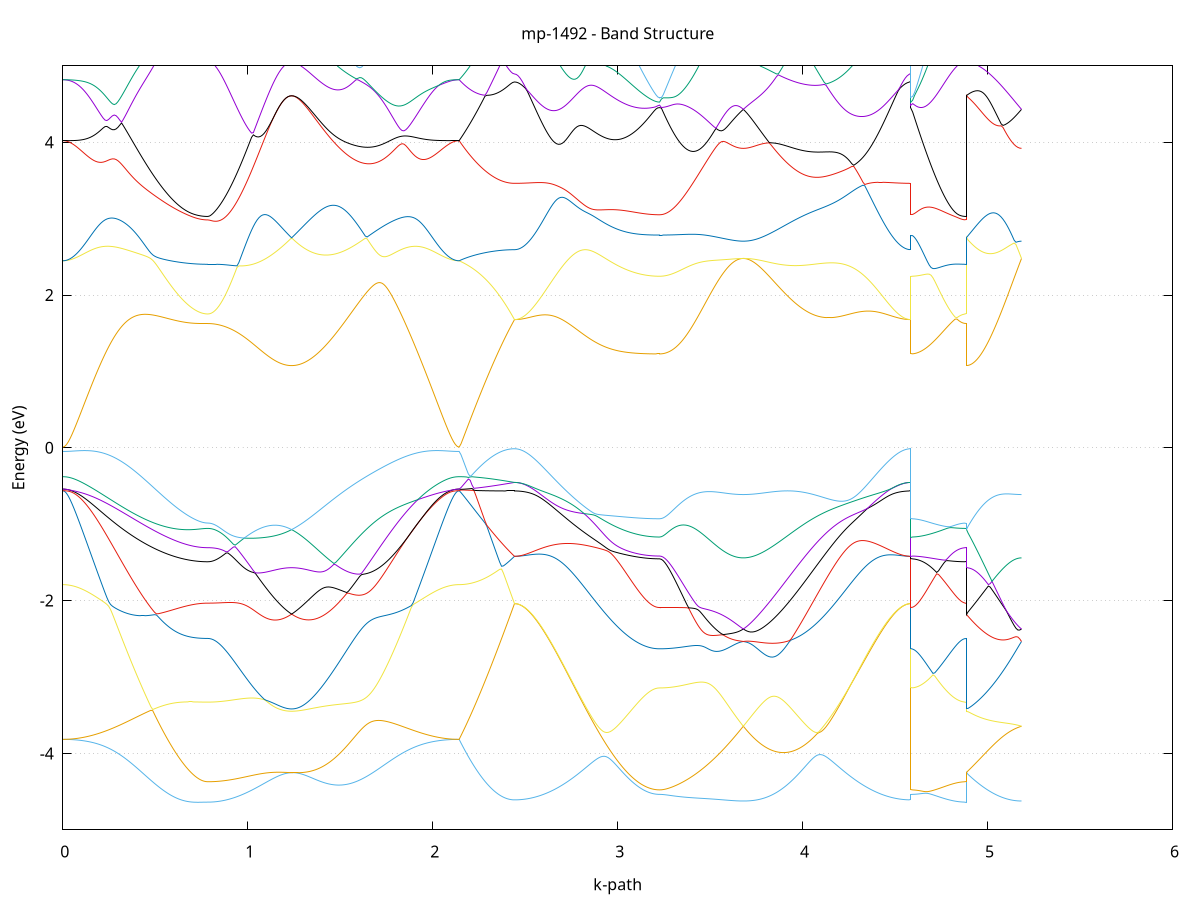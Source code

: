 set title 'mp-1492 - Band Structure'
set xlabel 'k-path'
set ylabel 'Energy (eV)'
set grid y
set yrange [-5:5]
set terminal png size 800,600
set output 'mp-1492_bands_gnuplot.png'
plot '-' using 1:2 with lines notitle, '-' using 1:2 with lines notitle, '-' using 1:2 with lines notitle, '-' using 1:2 with lines notitle, '-' using 1:2 with lines notitle, '-' using 1:2 with lines notitle, '-' using 1:2 with lines notitle, '-' using 1:2 with lines notitle, '-' using 1:2 with lines notitle, '-' using 1:2 with lines notitle, '-' using 1:2 with lines notitle, '-' using 1:2 with lines notitle, '-' using 1:2 with lines notitle, '-' using 1:2 with lines notitle, '-' using 1:2 with lines notitle, '-' using 1:2 with lines notitle, '-' using 1:2 with lines notitle, '-' using 1:2 with lines notitle, '-' using 1:2 with lines notitle, '-' using 1:2 with lines notitle, '-' using 1:2 with lines notitle, '-' using 1:2 with lines notitle, '-' using 1:2 with lines notitle, '-' using 1:2 with lines notitle, '-' using 1:2 with lines notitle, '-' using 1:2 with lines notitle, '-' using 1:2 with lines notitle, '-' using 1:2 with lines notitle, '-' using 1:2 with lines notitle, '-' using 1:2 with lines notitle, '-' using 1:2 with lines notitle, '-' using 1:2 with lines notitle, '-' using 1:2 with lines notitle, '-' using 1:2 with lines notitle, '-' using 1:2 with lines notitle, '-' using 1:2 with lines notitle, '-' using 1:2 with lines notitle, '-' using 1:2 with lines notitle, '-' using 1:2 with lines notitle, '-' using 1:2 with lines notitle, '-' using 1:2 with lines notitle, '-' using 1:2 with lines notitle, '-' using 1:2 with lines notitle, '-' using 1:2 with lines notitle, '-' using 1:2 with lines notitle, '-' using 1:2 with lines notitle, '-' using 1:2 with lines notitle, '-' using 1:2 with lines notitle, '-' using 1:2 with lines notitle, '-' using 1:2 with lines notitle, '-' using 1:2 with lines notitle, '-' using 1:2 with lines notitle, '-' using 1:2 with lines notitle, '-' using 1:2 with lines notitle, '-' using 1:2 with lines notitle, '-' using 1:2 with lines notitle, '-' using 1:2 with lines notitle, '-' using 1:2 with lines notitle, '-' using 1:2 with lines notitle, '-' using 1:2 with lines notitle, '-' using 1:2 with lines notitle, '-' using 1:2 with lines notitle, '-' using 1:2 with lines notitle, '-' using 1:2 with lines notitle, '-' using 1:2 with lines notitle, '-' using 1:2 with lines notitle, '-' using 1:2 with lines notitle, '-' using 1:2 with lines notitle, '-' using 1:2 with lines notitle, '-' using 1:2 with lines notitle, '-' using 1:2 with lines notitle, '-' using 1:2 with lines notitle, '-' using 1:2 with lines notitle, '-' using 1:2 with lines notitle, '-' using 1:2 with lines notitle, '-' using 1:2 with lines notitle, '-' using 1:2 with lines notitle, '-' using 1:2 with lines notitle, '-' using 1:2 with lines notitle, '-' using 1:2 with lines notitle, '-' using 1:2 with lines notitle, '-' using 1:2 with lines notitle, '-' using 1:2 with lines notitle, '-' using 1:2 with lines notitle, '-' using 1:2 with lines notitle, '-' using 1:2 with lines notitle, '-' using 1:2 with lines notitle, '-' using 1:2 with lines notitle, '-' using 1:2 with lines notitle, '-' using 1:2 with lines notitle, '-' using 1:2 with lines notitle, '-' using 1:2 with lines notitle, '-' using 1:2 with lines notitle, '-' using 1:2 with lines notitle, '-' using 1:2 with lines notitle, '-' using 1:2 with lines notitle
0.000000 -11.276317
0.009929 -11.276117
0.019858 -11.275617
0.029787 -11.274717
0.039717 -11.273517
0.049646 -11.271917
0.059575 -11.270017
0.069504 -11.267817
0.079433 -11.265217
0.089362 -11.262317
0.099291 -11.259017
0.109221 -11.255417
0.119150 -11.251517
0.129079 -11.247317
0.139008 -11.242717
0.148937 -11.237917
0.158866 -11.232717
0.168795 -11.227217
0.178724 -11.221417
0.188654 -11.215317
0.198583 -11.208917
0.208512 -11.202317
0.218441 -11.195417
0.228370 -11.188117
0.238299 -11.180717
0.248228 -11.173017
0.258158 -11.165017
0.268087 -11.156817
0.278016 -11.148417
0.287945 -11.139717
0.297874 -11.130817
0.307803 -11.121817
0.317732 -11.112517
0.327662 -11.103017
0.337591 -11.093417
0.347520 -11.083717
0.357449 -11.073717
0.367378 -11.063717
0.377307 -11.053517
0.387236 -11.043217
0.397166 -11.032717
0.407095 -11.022217
0.417024 -11.011617
0.426953 -11.001017
0.436882 -10.990317
0.446811 -10.979517
0.456740 -10.968817
0.466669 -10.958017
0.476599 -10.947217
0.486528 -10.936417
0.496457 -10.925717
0.506386 -10.915017
0.516315 -10.904317
0.526244 -10.893717
0.536173 -10.883217
0.546103 -10.872817
0.556032 -10.862517
0.565961 -10.852317
0.575890 -10.842217
0.585819 -10.832317
0.595748 -10.822617
0.605677 -10.813017
0.615607 -10.803617
0.625536 -10.794417
0.635465 -10.785517
0.645394 -10.776717
0.655323 -10.768317
0.665252 -10.760117
0.675181 -10.752117
0.685111 -10.744517
0.695040 -10.737317
0.704969 -10.730417
0.714898 -10.723917
0.724827 -10.717917
0.734756 -10.712517
0.744685 -10.707717
0.754615 -10.703817
0.764544 -10.700817
0.774473 -10.698917
0.784402 -10.698217
0.784402 -10.698217
0.794247 -10.698117
0.804092 -10.698017
0.813937 -10.697717
0.823782 -10.697217
0.833627 -10.696717
0.843473 -10.696017
0.853318 -10.695217
0.863163 -10.694317
0.873008 -10.693317
0.882853 -10.692217
0.892698 -10.691017
0.902543 -10.689617
0.912388 -10.688217
0.922233 -10.686617
0.932078 -10.685017
0.941924 -10.683217
0.951769 -10.681417
0.961614 -10.679517
0.971459 -10.677517
0.981304 -10.675517
0.991149 -10.673317
1.000994 -10.671117
1.010839 -10.668817
1.020684 -10.666517
1.030529 -10.664117
1.040375 -10.661717
1.050220 -10.659317
1.060065 -10.656817
1.069910 -10.654217
1.079755 -10.651717
1.089600 -10.649117
1.099445 -10.646517
1.109290 -10.643917
1.119135 -10.641317
1.128980 -10.638717
1.138826 -10.636117
1.148671 -10.633517
1.158516 -10.630917
1.168361 -10.628417
1.178206 -10.625917
1.188051 -10.623417
1.197896 -10.622517
1.207741 -10.621917
1.217586 -10.621517
1.227431 -10.621117
1.237277 -10.620917
1.237277 -10.620917
1.247230 -10.621217
1.257183 -10.622317
1.267136 -10.624617
1.277090 -10.627617
1.287043 -10.631117
1.296996 -10.635117
1.306950 -10.639317
1.316903 -10.643917
1.326856 -10.648717
1.336809 -10.653817
1.346763 -10.659217
1.356716 -10.664817
1.366669 -10.670717
1.376623 -10.676917
1.386576 -10.683317
1.396529 -10.690017
1.406482 -10.697017
1.416436 -10.704217
1.426389 -10.711617
1.436342 -10.719317
1.446296 -10.727217
1.456249 -10.735417
1.466202 -10.743817
1.476155 -10.752417
1.486109 -10.761217
1.496062 -10.770217
1.506015 -10.779417
1.515969 -10.788817
1.525922 -10.798417
1.535875 -10.808117
1.545829 -10.818017
1.555782 -10.828117
1.565735 -10.838317
1.575688 -10.848617
1.585642 -10.859017
1.595595 -10.869517
1.605548 -10.880217
1.615502 -10.890917
1.625455 -10.901617
1.635408 -10.912517
1.645361 -10.923317
1.655315 -10.934217
1.665268 -10.945117
1.675221 -10.956017
1.685175 -10.966917
1.695128 -10.977817
1.705081 -10.988717
1.715034 -10.999417
1.724988 -11.010217
1.734941 -11.020917
1.744894 -11.031417
1.754848 -11.041917
1.764801 -11.052317
1.774754 -11.062617
1.784707 -11.072717
1.794661 -11.082717
1.804614 -11.092517
1.814567 -11.102217
1.824521 -11.111717
1.834474 -11.121017
1.844427 -11.130117
1.854380 -11.139017
1.864334 -11.147717
1.874287 -11.156217
1.884240 -11.164517
1.894194 -11.172517
1.904147 -11.180217
1.914100 -11.187717
1.924054 -11.195017
1.934007 -11.201917
1.943960 -11.208617
1.953913 -11.215017
1.963867 -11.221117
1.973820 -11.227017
1.983773 -11.232517
1.993727 -11.237717
2.003680 -11.242617
2.013633 -11.247217
2.023586 -11.251417
2.033540 -11.255317
2.043493 -11.258917
2.053446 -11.262217
2.063400 -11.265117
2.073353 -11.267717
2.083306 -11.270017
2.093259 -11.271917
2.103213 -11.273517
2.113166 -11.274717
2.123119 -11.275617
2.133073 -11.276117
2.143026 -11.276317
2.143026 -11.276317
2.152999 -11.276017
2.162973 -11.275417
2.172946 -11.274417
2.182919 -11.272917
2.192893 -11.271017
2.202866 -11.268717
2.212839 -11.265917
2.222813 -11.262817
2.232786 -11.259217
2.242759 -11.255217
2.252733 -11.250917
2.262706 -11.246117
2.272679 -11.240917
2.282653 -11.235317
2.292626 -11.229317
2.302599 -11.223017
2.312573 -11.216217
2.322546 -11.209117
2.332519 -11.201617
2.342493 -11.193717
2.352466 -11.185517
2.362439 -11.176917
2.372413 -11.167917
2.382386 -11.158717
2.392359 -11.149117
2.402333 -11.139117
2.412306 -11.128917
2.422279 -11.118317
2.432253 -11.107417
2.442226 -11.096317
2.442226 -11.096317
2.452155 -11.096117
2.462084 -11.095717
2.472013 -11.095117
2.481942 -11.094117
2.491872 -11.092917
2.501801 -11.091417
2.511730 -11.089717
2.521659 -11.087717
2.531588 -11.085417
2.541517 -11.082917
2.551446 -11.080217
2.561376 -11.077117
2.571305 -11.073917
2.581234 -11.070417
2.591163 -11.066617
2.601092 -11.062617
2.611021 -11.058417
2.620950 -11.053917
2.630880 -11.049317
2.640809 -11.044417
2.650738 -11.039317
2.660667 -11.034017
2.670596 -11.028517
2.680525 -11.022817
2.690454 -11.016917
2.700383 -11.010817
2.710313 -11.004617
2.720242 -10.998217
2.730171 -10.991617
2.740100 -10.984917
2.750029 -10.978017
2.759958 -10.971017
2.769887 -10.963917
2.779817 -10.956717
2.789746 -10.949317
2.799675 -10.941817
2.809604 -10.934317
2.819533 -10.926617
2.829462 -10.918917
2.839391 -10.911117
2.849321 -10.903317
2.859250 -10.895417
2.869179 -10.887417
2.879108 -10.879417
2.889037 -10.871417
2.898966 -10.863417
2.908895 -10.855317
2.918825 -10.847317
2.928754 -10.839317
2.938683 -10.831217
2.948612 -10.823317
2.958541 -10.815317
2.968470 -10.807417
2.978399 -10.799617
2.988329 -10.791817
2.998258 -10.784117
3.008187 -10.776517
3.018116 -10.769117
3.028045 -10.761817
3.037974 -10.754817
3.047903 -10.748017
3.057832 -10.741717
3.067762 -10.735717
3.077691 -10.730217
3.087620 -10.725117
3.097549 -10.720317
3.107478 -10.715917
3.117407 -10.711917
3.127336 -10.708217
3.137266 -10.704817
3.147195 -10.701817
3.157124 -10.699217
3.167053 -10.696917
3.176982 -10.694917
3.186911 -10.693317
3.196840 -10.692017
3.206770 -10.691117
3.216699 -10.690617
3.226628 -10.690417
3.226628 -10.690417
3.236473 -10.690417
3.246318 -10.690217
3.256163 -10.690017
3.266008 -10.689717
3.275853 -10.689317
3.285698 -10.688917
3.295544 -10.688317
3.305389 -10.687717
3.315234 -10.687017
3.325079 -10.686217
3.334924 -10.685317
3.344769 -10.684317
3.354614 -10.683317
3.364459 -10.682217
3.374304 -10.681017
3.384149 -10.679717
3.393995 -10.678317
3.403840 -10.676917
3.413685 -10.675417
3.423530 -10.673917
3.433375 -10.672317
3.443220 -10.670617
3.453065 -10.668817
3.462910 -10.667017
3.472755 -10.665217
3.482600 -10.663217
3.492446 -10.661317
3.502291 -10.659217
3.512136 -10.657217
3.521981 -10.655017
3.531826 -10.652817
3.541671 -10.650617
3.551516 -10.648417
3.561361 -10.646117
3.571206 -10.643717
3.581051 -10.641417
3.590897 -10.639017
3.600742 -10.636617
3.610587 -10.634117
3.620432 -10.631717
3.630277 -10.629217
3.640122 -10.626717
3.649967 -10.624317
3.659812 -10.621917
3.669657 -10.619717
3.679502 -10.617717
3.679502 -10.617717
3.689456 -10.619617
3.699409 -10.621617
3.709362 -10.623817
3.719316 -10.626217
3.729269 -10.628817
3.739222 -10.631617
3.749175 -10.634517
3.759129 -10.637617
3.769082 -10.640917
3.779035 -10.644417
3.788989 -10.648017
3.798942 -10.651917
3.808895 -10.655917
3.818848 -10.660117
3.828802 -10.664517
3.838755 -10.669117
3.848708 -10.673817
3.858662 -10.678817
3.868615 -10.683917
3.878568 -10.689217
3.888521 -10.694717
3.898475 -10.700317
3.908428 -10.706117
3.918381 -10.712117
3.928335 -10.718217
3.938288 -10.724517
3.948241 -10.730917
3.958195 -10.737417
3.968148 -10.744117
3.978101 -10.751017
3.988054 -10.757917
3.998008 -10.765017
4.007961 -10.772217
4.017914 -10.779517
4.027868 -10.786817
4.037821 -10.794317
4.047774 -10.801917
4.057727 -10.809517
4.067681 -10.817217
4.077634 -10.824917
4.087587 -10.832717
4.097541 -10.840617
4.107494 -10.848417
4.117447 -10.856317
4.127400 -10.864217
4.137354 -10.872117
4.147307 -10.880017
4.157260 -10.887917
4.167214 -10.895717
4.177167 -10.903517
4.187120 -10.911317
4.197073 -10.919017
4.207027 -10.926717
4.216980 -10.934317
4.226933 -10.941817
4.236887 -10.949217
4.246840 -10.956517
4.256793 -10.963717
4.266747 -10.970917
4.276700 -10.977817
4.286653 -10.984717
4.296606 -10.991417
4.306560 -10.997917
4.316513 -11.004317
4.326466 -11.010617
4.336420 -11.016717
4.346373 -11.022517
4.356326 -11.028317
4.366279 -11.033817
4.376233 -11.039117
4.386186 -11.044217
4.396139 -11.049117
4.406093 -11.053817
4.416046 -11.058217
4.425999 -11.062517
4.435952 -11.066517
4.445906 -11.070217
4.455859 -11.073817
4.465812 -11.077117
4.475766 -11.080117
4.485719 -11.082917
4.495672 -11.085417
4.505625 -11.087717
4.515579 -11.089717
4.525532 -11.091417
4.535485 -11.092917
4.545439 -11.094117
4.555392 -11.095117
4.565345 -11.095717
4.575299 -11.096117
4.585252 -11.096317
4.585252 -10.690417
4.595225 -10.690417
4.605198 -10.690517
4.615172 -10.690617
4.625145 -10.690817
4.635118 -10.691017
4.645092 -10.691217
4.655065 -10.691517
4.665038 -10.691817
4.675012 -10.692117
4.684985 -10.692517
4.694958 -10.692917
4.704932 -10.693217
4.714905 -10.693617
4.724878 -10.694117
4.734852 -10.694517
4.744825 -10.694917
4.754798 -10.695317
4.764772 -10.695617
4.774745 -10.696017
4.784718 -10.696417
4.794692 -10.696717
4.804665 -10.697017
4.814638 -10.697317
4.824612 -10.697517
4.834585 -10.697717
4.844558 -10.697917
4.854532 -10.698017
4.864505 -10.698117
4.874478 -10.698217
4.884452 -10.698217
4.884452 -10.620917
4.894425 -10.620917
4.904398 -10.620917
4.914372 -10.620917
4.924345 -10.620917
4.934318 -10.620817
4.944292 -10.620817
4.954265 -10.620717
4.964238 -10.620717
4.974212 -10.620617
4.984185 -10.620517
4.994158 -10.620417
5.004132 -10.620317
5.014105 -10.620217
5.024078 -10.620117
5.034052 -10.620017
5.044025 -10.619917
5.053998 -10.619817
5.063972 -10.619617
5.073945 -10.619517
5.083918 -10.619417
5.093892 -10.619217
5.103865 -10.619017
5.113838 -10.618917
5.123812 -10.618717
5.133785 -10.618517
5.143758 -10.618417
5.153732 -10.618217
5.163705 -10.618017
5.173678 -10.617817
5.183652 -10.617717
e
0.000000 -10.689617
0.009929 -10.689517
0.019858 -10.689417
0.029787 -10.689217
0.039717 -10.689017
0.049646 -10.688617
0.059575 -10.688217
0.069504 -10.687817
0.079433 -10.687317
0.089362 -10.686717
0.099291 -10.686017
0.109221 -10.685317
0.119150 -10.684517
0.129079 -10.683717
0.139008 -10.682817
0.148937 -10.681817
0.158866 -10.680817
0.168795 -10.679717
0.178724 -10.678617
0.188654 -10.677417
0.198583 -10.676217
0.208512 -10.674917
0.218441 -10.673617
0.228370 -10.672317
0.238299 -10.670917
0.248228 -10.669517
0.258158 -10.668017
0.268087 -10.666517
0.278016 -10.665017
0.287945 -10.663517
0.297874 -10.661917
0.307803 -10.660317
0.317732 -10.658717
0.327662 -10.657117
0.337591 -10.655517
0.347520 -10.653917
0.357449 -10.652217
0.367378 -10.650617
0.377307 -10.649017
0.387236 -10.647317
0.397166 -10.645717
0.407095 -10.644117
0.417024 -10.642517
0.426953 -10.640917
0.436882 -10.639317
0.446811 -10.637717
0.456740 -10.636217
0.466669 -10.634717
0.476599 -10.633217
0.486528 -10.631717
0.496457 -10.630317
0.506386 -10.628917
0.516315 -10.627617
0.526244 -10.626317
0.536173 -10.625017
0.546103 -10.623817
0.556032 -10.622717
0.565961 -10.621617
0.575890 -10.620517
0.585819 -10.619617
0.595748 -10.618817
0.605677 -10.618017
0.615607 -10.617517
0.625536 -10.617117
0.635465 -10.617017
0.645394 -10.617217
0.655323 -10.617817
0.665252 -10.618817
0.675181 -10.620217
0.685111 -10.621917
0.695040 -10.623817
0.704969 -10.626017
0.714898 -10.628317
0.724827 -10.630617
0.734756 -10.633017
0.744685 -10.635317
0.754615 -10.637317
0.764544 -10.638917
0.774473 -10.640017
0.784402 -10.640417
0.784402 -10.640417
0.794247 -10.640417
0.804092 -10.640317
0.813937 -10.640317
0.823782 -10.640217
0.833627 -10.640217
0.843473 -10.640117
0.853318 -10.639917
0.863163 -10.639817
0.873008 -10.639617
0.882853 -10.639517
0.892698 -10.639317
0.902543 -10.639017
0.912388 -10.638817
0.922233 -10.638517
0.932078 -10.638217
0.941924 -10.637817
0.951769 -10.637517
0.961614 -10.637117
0.971459 -10.636617
0.981304 -10.636217
0.991149 -10.635717
1.000994 -10.635217
1.010839 -10.634717
1.020684 -10.634117
1.030529 -10.633617
1.040375 -10.633017
1.050220 -10.632417
1.060065 -10.631717
1.069910 -10.631117
1.079755 -10.630417
1.089600 -10.629817
1.099445 -10.629117
1.109290 -10.628417
1.119135 -10.627717
1.128980 -10.627017
1.138826 -10.626417
1.148671 -10.625717
1.158516 -10.625017
1.168361 -10.624317
1.178206 -10.623717
1.188051 -10.623117
1.197896 -10.621017
1.207741 -10.618617
1.217586 -10.616217
1.227431 -10.613917
1.237277 -10.611717
1.237277 -10.611717
1.247230 -10.613817
1.257183 -10.615217
1.267136 -10.615917
1.277090 -10.616017
1.287043 -10.615917
1.296996 -10.615717
1.306950 -10.615417
1.316903 -10.615217
1.326856 -10.614917
1.336809 -10.614717
1.346763 -10.614517
1.356716 -10.614417
1.366669 -10.614317
1.376623 -10.614217
1.386576 -10.614217
1.396529 -10.614317
1.406482 -10.614317
1.416436 -10.614517
1.426389 -10.614717
1.436342 -10.614917
1.446296 -10.615217
1.456249 -10.615517
1.466202 -10.615917
1.476155 -10.616417
1.486109 -10.616917
1.496062 -10.617517
1.506015 -10.618117
1.515969 -10.618717
1.525922 -10.619517
1.535875 -10.620217
1.545829 -10.621017
1.555782 -10.621917
1.565735 -10.622817
1.575688 -10.623817
1.585642 -10.624817
1.595595 -10.625917
1.605548 -10.627017
1.615502 -10.628217
1.625455 -10.629417
1.635408 -10.630617
1.645361 -10.631917
1.655315 -10.633217
1.665268 -10.634617
1.675221 -10.635917
1.685175 -10.637417
1.695128 -10.638817
1.705081 -10.640317
1.715034 -10.641817
1.724988 -10.643317
1.734941 -10.644817
1.744894 -10.646317
1.754848 -10.647917
1.764801 -10.649517
1.774754 -10.651117
1.784707 -10.652617
1.794661 -10.654217
1.804614 -10.655817
1.814567 -10.657417
1.824521 -10.659017
1.834474 -10.660517
1.844427 -10.662117
1.854380 -10.663617
1.864334 -10.665117
1.874287 -10.666617
1.884240 -10.668117
1.894194 -10.669517
1.904147 -10.670917
1.914100 -10.672317
1.924054 -10.673617
1.934007 -10.674917
1.943960 -10.676217
1.953913 -10.677417
1.963867 -10.678617
1.973820 -10.679717
1.983773 -10.680817
1.993727 -10.681817
2.003680 -10.682717
2.013633 -10.683717
2.023586 -10.684517
2.033540 -10.685317
2.043493 -10.686017
2.053446 -10.686717
2.063400 -10.687317
2.073353 -10.687817
2.083306 -10.688217
2.093259 -10.688617
2.103213 -10.688917
2.113166 -10.689217
2.123119 -10.689417
2.133073 -10.689517
2.143026 -10.689617
2.143026 -10.689617
2.152999 -10.703017
2.162973 -10.716717
2.172946 -10.730617
2.182919 -10.744517
2.192893 -10.758617
2.202866 -10.772817
2.212839 -10.787017
2.222813 -10.801417
2.232786 -10.815717
2.242759 -10.830117
2.252733 -10.844417
2.262706 -10.858817
2.272679 -10.873117
2.282653 -10.887417
2.292626 -10.901617
2.302599 -10.915717
2.312573 -10.929717
2.322546 -10.943617
2.332519 -10.957417
2.342493 -10.971017
2.352466 -10.984517
2.362439 -10.997817
2.372413 -11.010917
2.382386 -11.023817
2.392359 -11.036517
2.402333 -11.048917
2.412306 -11.061117
2.422279 -11.073117
2.432253 -11.084817
2.442226 -11.096217
2.442226 -11.096217
2.452155 -11.096117
2.462084 -11.095717
2.472013 -11.094917
2.481942 -11.093917
2.491872 -11.092617
2.501801 -11.091017
2.511730 -11.089117
2.521659 -11.086917
2.531588 -11.084517
2.541517 -11.081817
2.551446 -11.078717
2.561376 -11.075517
2.571305 -11.071917
2.581234 -11.068117
2.591163 -11.064017
2.601092 -11.059717
2.611021 -11.055117
2.620950 -11.050317
2.630880 -11.045317
2.640809 -11.040017
2.650738 -11.034517
2.660667 -11.028717
2.670596 -11.022817
2.680525 -11.016717
2.690454 -11.010317
2.700383 -11.003817
2.710313 -10.997117
2.720242 -10.990317
2.730171 -10.983217
2.740100 -10.976117
2.750029 -10.968717
2.759958 -10.961317
2.769887 -10.953717
2.779817 -10.946117
2.789746 -10.938317
2.799675 -10.930517
2.809604 -10.922517
2.819533 -10.914517
2.829462 -10.906517
2.839391 -10.898417
2.849321 -10.890317
2.859250 -10.882217
2.869179 -10.874117
2.879108 -10.866017
2.889037 -10.857917
2.898966 -10.849917
2.908895 -10.841917
2.918825 -10.833917
2.928754 -10.826117
2.938683 -10.818317
2.948612 -10.810717
2.958541 -10.803117
2.968470 -10.795717
2.978399 -10.788417
2.988329 -10.781217
2.998258 -10.774217
3.008187 -10.767317
3.018116 -10.760517
3.028045 -10.753917
3.037974 -10.747317
3.047903 -10.740817
3.057832 -10.734217
3.067762 -10.727517
3.077691 -10.720817
3.087620 -10.714117
3.097549 -10.707417
3.107478 -10.700817
3.117407 -10.694217
3.127336 -10.687717
3.137266 -10.681317
3.147195 -10.675117
3.157124 -10.669017
3.167053 -10.663117
3.176982 -10.657317
3.186911 -10.651817
3.196840 -10.646717
3.206770 -10.642217
3.216699 -10.638817
3.226628 -10.637417
3.226628 -10.637417
3.236473 -10.637417
3.246318 -10.637317
3.256163 -10.637117
3.266008 -10.636817
3.275853 -10.636517
3.285698 -10.636117
3.295544 -10.635617
3.305389 -10.635117
3.315234 -10.634517
3.325079 -10.633817
3.334924 -10.633017
3.344769 -10.632317
3.354614 -10.631417
3.364459 -10.630517
3.374304 -10.629617
3.384149 -10.628617
3.393995 -10.627617
3.403840 -10.626517
3.413685 -10.625517
3.423530 -10.624417
3.433375 -10.623317
3.443220 -10.622217
3.453065 -10.621017
3.462910 -10.619917
3.472755 -10.618817
3.482600 -10.617717
3.492446 -10.616717
3.502291 -10.615617
3.512136 -10.614617
3.521981 -10.613717
3.531826 -10.612817
3.541671 -10.611917
3.551516 -10.611217
3.561361 -10.610417
3.571206 -10.609817
3.581051 -10.609317
3.590897 -10.608817
3.600742 -10.608517
3.610587 -10.608717
3.620432 -10.609517
3.630277 -10.610517
3.640122 -10.611717
3.649967 -10.612917
3.659812 -10.614317
3.669657 -10.615917
3.679502 -10.617617
3.679502 -10.617617
3.689456 -10.616117
3.699409 -10.615617
3.709362 -10.616017
3.719316 -10.617017
3.729269 -10.618317
3.739222 -10.620017
3.749175 -10.622017
3.759129 -10.624217
3.769082 -10.626617
3.779035 -10.629217
3.788989 -10.632117
3.798942 -10.635217
3.808895 -10.638517
3.818848 -10.642117
3.828802 -10.645817
3.838755 -10.649817
3.848708 -10.654017
3.858662 -10.658517
3.868615 -10.663117
3.878568 -10.668017
3.888521 -10.673117
3.898475 -10.678417
3.908428 -10.683917
3.918381 -10.689617
3.928335 -10.695617
3.938288 -10.701717
3.948241 -10.708017
3.958195 -10.714517
3.968148 -10.721117
3.978101 -10.728017
3.988054 -10.735017
3.998008 -10.742217
4.007961 -10.749517
4.017914 -10.757017
4.027868 -10.764517
4.037821 -10.772317
4.047774 -10.780117
4.057727 -10.788017
4.067681 -10.796117
4.077634 -10.804217
4.087587 -10.812417
4.097541 -10.820617
4.107494 -10.828917
4.117447 -10.837317
4.127400 -10.845617
4.137354 -10.854117
4.147307 -10.862517
4.157260 -10.870917
4.167214 -10.879317
4.177167 -10.887617
4.187120 -10.896017
4.197073 -10.904317
4.207027 -10.912517
4.216980 -10.920717
4.226933 -10.928817
4.236887 -10.936817
4.246840 -10.944717
4.256793 -10.952517
4.266747 -10.960217
4.276700 -10.967717
4.286653 -10.975117
4.296606 -10.982417
4.306560 -10.989517
4.316513 -10.996417
4.326466 -11.003217
4.336420 -11.009817
4.346373 -11.016217
4.356326 -11.022417
4.366279 -11.028317
4.376233 -11.034117
4.386186 -11.039717
4.396139 -11.045017
4.406093 -11.050117
4.416046 -11.054917
4.425999 -11.059517
4.435952 -11.063917
4.445906 -11.068017
4.455859 -11.071817
4.465812 -11.075417
4.475766 -11.078717
4.485719 -11.081717
4.495672 -11.084417
4.505625 -11.086917
4.515579 -11.089117
4.525532 -11.091017
4.535485 -11.092617
4.545439 -11.093917
4.555392 -11.094917
4.565345 -11.095717
4.575299 -11.096117
4.585252 -11.096217
4.585252 -10.637417
4.595225 -10.637517
4.605198 -10.637517
4.615172 -10.637617
4.625145 -10.637617
4.635118 -10.637817
4.645092 -10.637917
4.655065 -10.638017
4.665038 -10.638217
4.675012 -10.638317
4.684985 -10.638517
4.694958 -10.638717
4.704932 -10.638817
4.714905 -10.639017
4.724878 -10.639117
4.734852 -10.639317
4.744825 -10.639417
4.754798 -10.639517
4.764772 -10.639717
4.774745 -10.639817
4.784718 -10.639917
4.794692 -10.640017
4.804665 -10.640117
4.814638 -10.640117
4.824612 -10.640217
4.834585 -10.640217
4.844558 -10.640317
4.854532 -10.640317
4.864505 -10.640317
4.874478 -10.640417
4.884452 -10.640417
4.884452 -10.611717
4.894425 -10.611917
4.904398 -10.612117
4.914372 -10.612217
4.924345 -10.612417
4.934318 -10.612617
4.944292 -10.612817
4.954265 -10.613017
4.964238 -10.613217
4.974212 -10.613417
4.984185 -10.613617
4.994158 -10.613817
5.004132 -10.614017
5.014105 -10.614217
5.024078 -10.614417
5.034052 -10.614617
5.044025 -10.614817
5.053998 -10.615017
5.063972 -10.615217
5.073945 -10.615417
5.083918 -10.615617
5.093892 -10.615817
5.103865 -10.616017
5.113838 -10.616217
5.123812 -10.616517
5.133785 -10.616717
5.143758 -10.616917
5.153732 -10.617117
5.163705 -10.617317
5.173678 -10.617417
5.183652 -10.617617
e
0.000000 -10.689517
0.009929 -10.689517
0.019858 -10.689317
0.029787 -10.689017
0.039717 -10.688717
0.049646 -10.688217
0.059575 -10.687517
0.069504 -10.686817
0.079433 -10.686017
0.089362 -10.685117
0.099291 -10.684017
0.109221 -10.682917
0.119150 -10.681617
0.129079 -10.680317
0.139008 -10.678917
0.148937 -10.677417
0.158866 -10.675817
0.168795 -10.674117
0.178724 -10.672417
0.188654 -10.670517
0.198583 -10.668617
0.208512 -10.666717
0.218441 -10.664717
0.228370 -10.662617
0.238299 -10.660517
0.248228 -10.658317
0.258158 -10.656117
0.268087 -10.653917
0.278016 -10.651717
0.287945 -10.649417
0.297874 -10.647117
0.307803 -10.644817
0.317732 -10.642517
0.327662 -10.640217
0.337591 -10.637917
0.347520 -10.635717
0.357449 -10.633517
0.367378 -10.631317
0.377307 -10.629117
0.387236 -10.627017
0.397166 -10.624917
0.407095 -10.622917
0.417024 -10.621017
0.426953 -10.619117
0.436882 -10.617317
0.446811 -10.615717
0.456740 -10.614117
0.466669 -10.612617
0.476599 -10.611217
0.486528 -10.609917
0.496457 -10.608817
0.506386 -10.607717
0.516315 -10.606817
0.526244 -10.606117
0.536173 -10.605517
0.546103 -10.605017
0.556032 -10.604717
0.565961 -10.604517
0.575890 -10.604417
0.585819 -10.604617
0.595748 -10.604817
0.605677 -10.605217
0.615607 -10.605617
0.625536 -10.606117
0.635465 -10.606517
0.645394 -10.606917
0.655323 -10.607117
0.665252 -10.607217
0.675181 -10.607217
0.685111 -10.607017
0.695040 -10.606817
0.704969 -10.606517
0.714898 -10.606317
0.724827 -10.606117
0.734756 -10.605817
0.744685 -10.605617
0.754615 -10.605517
0.764544 -10.605417
0.774473 -10.605317
0.784402 -10.605317
0.784402 -10.605317
0.794247 -10.605317
0.804092 -10.605217
0.813937 -10.605017
0.823782 -10.604817
0.833627 -10.604517
0.843473 -10.604117
0.853318 -10.603717
0.863163 -10.603317
0.873008 -10.602817
0.882853 -10.602217
0.892698 -10.601717
0.902543 -10.601017
0.912388 -10.600417
0.922233 -10.599817
0.932078 -10.599117
0.941924 -10.598417
0.951769 -10.597817
0.961614 -10.597117
0.971459 -10.596517
0.981304 -10.595817
0.991149 -10.595217
1.000994 -10.594717
1.010839 -10.594217
1.020684 -10.593717
1.030529 -10.593317
1.040375 -10.593017
1.050220 -10.592717
1.060065 -10.592617
1.069910 -10.592517
1.079755 -10.592517
1.089600 -10.592617
1.099445 -10.592917
1.109290 -10.593317
1.119135 -10.593817
1.128980 -10.594417
1.138826 -10.595217
1.148671 -10.596117
1.158516 -10.597217
1.168361 -10.598417
1.178206 -10.599917
1.188051 -10.601517
1.197896 -10.603217
1.207741 -10.605217
1.217586 -10.607317
1.227431 -10.609517
1.237277 -10.611717
1.237277 -10.611717
1.247230 -10.609517
1.257183 -10.607417
1.267136 -10.605317
1.277090 -10.603417
1.287043 -10.601517
1.296996 -10.599717
1.306950 -10.597917
1.316903 -10.596317
1.326856 -10.594817
1.336809 -10.593317
1.346763 -10.592017
1.356716 -10.590717
1.366669 -10.589617
1.376623 -10.588617
1.386576 -10.587617
1.396529 -10.586817
1.406482 -10.586117
1.416436 -10.585517
1.426389 -10.585017
1.436342 -10.584717
1.446296 -10.584417
1.456249 -10.584217
1.466202 -10.584217
1.476155 -10.584317
1.486109 -10.584517
1.496062 -10.584817
1.506015 -10.585217
1.515969 -10.585717
1.525922 -10.586317
1.535875 -10.587017
1.545829 -10.587917
1.555782 -10.588817
1.565735 -10.589917
1.575688 -10.591017
1.585642 -10.592217
1.595595 -10.593617
1.605548 -10.595017
1.615502 -10.596517
1.625455 -10.598117
1.635408 -10.599717
1.645361 -10.601517
1.655315 -10.603317
1.665268 -10.605217
1.675221 -10.607217
1.685175 -10.609217
1.695128 -10.611317
1.705081 -10.613417
1.715034 -10.615617
1.724988 -10.617817
1.734941 -10.620117
1.744894 -10.622417
1.754848 -10.624717
1.764801 -10.627117
1.774754 -10.629517
1.784707 -10.631917
1.794661 -10.634317
1.804614 -10.636717
1.814567 -10.639217
1.824521 -10.641617
1.834474 -10.644017
1.844427 -10.646417
1.854380 -10.648817
1.864334 -10.651117
1.874287 -10.653417
1.884240 -10.655717
1.894194 -10.658017
1.904147 -10.660217
1.914100 -10.662317
1.924054 -10.664417
1.934007 -10.666517
1.943960 -10.668517
1.953913 -10.670417
1.963867 -10.672217
1.973820 -10.674017
1.983773 -10.675717
1.993727 -10.677317
2.003680 -10.678817
2.013633 -10.680317
2.023586 -10.681617
2.033540 -10.682817
2.043493 -10.684017
2.053446 -10.685017
2.063400 -10.686017
2.073353 -10.686817
2.083306 -10.687517
2.093259 -10.688217
2.103213 -10.688717
2.113166 -10.689117
2.123119 -10.689317
2.133073 -10.689517
2.143026 -10.689517
2.143026 -10.689517
2.152999 -10.676217
2.162973 -10.663117
2.172946 -10.650317
2.182919 -10.637717
2.192893 -10.625317
2.202866 -10.613317
2.212839 -10.601617
2.222813 -10.590217
2.232786 -10.579217
2.242759 -10.568517
2.252733 -10.558317
2.262706 -10.548417
2.272679 -10.539017
2.282653 -10.530017
2.292626 -10.521417
2.302599 -10.513417
2.312573 -10.505817
2.322546 -10.498717
2.332519 -10.492217
2.342493 -10.486117
2.352466 -10.480717
2.362439 -10.475717
2.372413 -10.471317
2.382386 -10.467517
2.392359 -10.464317
2.402333 -10.461617
2.412306 -10.459517
2.422279 -10.458117
2.432253 -10.457217
2.442226 -10.456917
2.442226 -10.456917
2.452155 -10.456917
2.462084 -10.457017
2.472013 -10.457117
2.481942 -10.457217
2.491872 -10.457517
2.501801 -10.457717
2.511730 -10.458017
2.521659 -10.458417
2.531588 -10.458817
2.541517 -10.459217
2.551446 -10.459717
2.561376 -10.460217
2.571305 -10.460817
2.581234 -10.461417
2.591163 -10.462117
2.601092 -10.462817
2.611021 -10.463617
2.620950 -10.464417
2.630880 -10.465217
2.640809 -10.466117
2.650738 -10.467117
2.660667 -10.468017
2.670596 -10.469117
2.680525 -10.470217
2.690454 -10.471317
2.700383 -10.472417
2.710313 -10.473717
2.720242 -10.474917
2.730171 -10.476217
2.740100 -10.477617
2.750029 -10.479017
2.759958 -10.480417
2.769887 -10.481917
2.779817 -10.483517
2.789746 -10.485117
2.799675 -10.486717
2.809604 -10.488417
2.819533 -10.490217
2.829462 -10.492017
2.839391 -10.493817
2.849321 -10.495717
2.859250 -10.497717
2.869179 -10.499717
2.879108 -10.501817
2.889037 -10.503917
2.898966 -10.506117
2.908895 -10.508417
2.918825 -10.510717
2.928754 -10.513117
2.938683 -10.515617
2.948612 -10.518117
2.958541 -10.520717
2.968470 -10.523417
2.978399 -10.526217
2.988329 -10.529017
2.998258 -10.531917
3.008187 -10.534917
3.018116 -10.538017
3.028045 -10.541117
3.037974 -10.544417
3.047903 -10.547717
3.057832 -10.551117
3.067762 -10.554717
3.077691 -10.558317
3.087620 -10.562017
3.097549 -10.565817
3.107478 -10.569717
3.117407 -10.573617
3.127336 -10.577717
3.137266 -10.581917
3.147195 -10.586117
3.157124 -10.590517
3.167053 -10.594917
3.176982 -10.599317
3.186911 -10.603717
3.196840 -10.608017
3.206770 -10.611917
3.216699 -10.614917
3.226628 -10.616217
3.226628 -10.616217
3.236473 -10.616117
3.246318 -10.616117
3.256163 -10.616017
3.266008 -10.615817
3.275853 -10.615617
3.285698 -10.615417
3.295544 -10.615117
3.305389 -10.614817
3.315234 -10.614417
3.325079 -10.614017
3.334924 -10.613617
3.344769 -10.613217
3.354614 -10.612717
3.364459 -10.612217
3.374304 -10.611717
3.384149 -10.611217
3.393995 -10.610717
3.403840 -10.610217
3.413685 -10.609717
3.423530 -10.609217
3.433375 -10.608717
3.443220 -10.608217
3.453065 -10.607817
3.462910 -10.607317
3.472755 -10.607017
3.482600 -10.606617
3.492446 -10.606317
3.502291 -10.606117
3.512136 -10.605917
3.521981 -10.605817
3.531826 -10.605717
3.541671 -10.605817
3.551516 -10.605917
3.561361 -10.606117
3.571206 -10.606417
3.581051 -10.606817
3.590897 -10.607317
3.600742 -10.607917
3.610587 -10.608217
3.620432 -10.608117
3.630277 -10.608017
3.640122 -10.608117
3.649967 -10.608217
3.659812 -10.608517
3.669657 -10.608717
3.679502 -10.608917
3.679502 -10.608917
3.689456 -10.608617
3.699409 -10.607617
3.709362 -10.605817
3.719316 -10.603617
3.729269 -10.601217
3.739222 -10.598617
3.749175 -10.596017
3.759129 -10.593417
3.769082 -10.590717
3.779035 -10.588117
3.788989 -10.585417
3.798942 -10.582717
3.808895 -10.580117
3.818848 -10.577417
3.828802 -10.574717
3.838755 -10.572117
3.848708 -10.569417
3.858662 -10.566817
3.868615 -10.564217
3.878568 -10.561617
3.888521 -10.559017
3.898475 -10.556417
3.908428 -10.553817
3.918381 -10.551317
3.928335 -10.548817
3.938288 -10.546317
3.948241 -10.543817
3.958195 -10.541417
3.968148 -10.538917
3.978101 -10.536517
3.988054 -10.534117
3.998008 -10.531817
4.007961 -10.529517
4.017914 -10.527217
4.027868 -10.524917
4.037821 -10.522717
4.047774 -10.520417
4.057727 -10.518317
4.067681 -10.516117
4.077634 -10.514017
4.087587 -10.511917
4.097541 -10.509817
4.107494 -10.507817
4.117447 -10.505817
4.127400 -10.503917
4.137354 -10.501917
4.147307 -10.500117
4.157260 -10.498217
4.167214 -10.496417
4.177167 -10.494617
4.187120 -10.492817
4.197073 -10.491117
4.207027 -10.489517
4.216980 -10.487817
4.226933 -10.486217
4.236887 -10.484717
4.246840 -10.483117
4.256793 -10.481717
4.266747 -10.480217
4.276700 -10.478817
4.286653 -10.477517
4.296606 -10.476117
4.306560 -10.474917
4.316513 -10.473617
4.326466 -10.472417
4.336420 -10.471317
4.346373 -10.470217
4.356326 -10.469117
4.366279 -10.468117
4.376233 -10.467117
4.386186 -10.466117
4.396139 -10.465217
4.406093 -10.464417
4.416046 -10.463617
4.425999 -10.462817
4.435952 -10.462117
4.445906 -10.461417
4.455859 -10.460817
4.465812 -10.460217
4.475766 -10.459717
4.485719 -10.459217
4.495672 -10.458817
4.505625 -10.458417
4.515579 -10.458017
4.525532 -10.457717
4.535485 -10.457517
4.545439 -10.457217
4.555392 -10.457117
4.565345 -10.457017
4.575299 -10.456917
4.585252 -10.456917
4.585252 -10.616217
4.595225 -10.616117
4.605198 -10.616017
4.615172 -10.615817
4.625145 -10.615617
4.635118 -10.615317
4.645092 -10.614917
4.655065 -10.614517
4.665038 -10.614017
4.675012 -10.613517
4.684985 -10.613017
4.694958 -10.612517
4.704932 -10.611917
4.714905 -10.611317
4.724878 -10.610817
4.734852 -10.610217
4.744825 -10.609717
4.754798 -10.609117
4.764772 -10.608617
4.774745 -10.608117
4.784718 -10.607717
4.794692 -10.607217
4.804665 -10.606817
4.814638 -10.606517
4.824612 -10.606217
4.834585 -10.605917
4.844558 -10.605717
4.854532 -10.605517
4.864505 -10.605417
4.874478 -10.605317
4.884452 -10.605317
4.884452 -10.611717
4.894425 -10.611517
4.904398 -10.611417
4.914372 -10.611217
4.924345 -10.611017
4.934318 -10.610917
4.944292 -10.610717
4.954265 -10.610617
4.964238 -10.610517
4.974212 -10.610317
4.984185 -10.610217
4.994158 -10.610117
5.004132 -10.609917
5.014105 -10.609817
5.024078 -10.609717
5.034052 -10.609617
5.044025 -10.609517
5.053998 -10.609417
5.063972 -10.609417
5.073945 -10.609317
5.083918 -10.609217
5.093892 -10.609117
5.103865 -10.609117
5.113838 -10.609017
5.123812 -10.609017
5.133785 -10.609017
5.143758 -10.608917
5.153732 -10.608917
5.163705 -10.608917
5.173678 -10.608917
5.183652 -10.608917
e
0.000000 -8.472817
0.009929 -8.472817
0.019858 -8.472617
0.029787 -8.472417
0.039717 -8.472117
0.049646 -8.471817
0.059575 -8.471317
0.069504 -8.470817
0.079433 -8.470217
0.089362 -8.469517
0.099291 -8.468717
0.109221 -8.467917
0.119150 -8.467017
0.129079 -8.466017
0.139008 -8.465017
0.148937 -8.463917
0.158866 -8.462717
0.168795 -8.461417
0.178724 -8.460117
0.188654 -8.458817
0.198583 -8.457317
0.208512 -8.455917
0.218441 -8.454317
0.228370 -8.452717
0.238299 -8.451117
0.248228 -8.449517
0.258158 -8.447817
0.268087 -8.446017
0.278016 -8.444217
0.287945 -8.442417
0.297874 -8.440617
0.307803 -8.438817
0.317732 -8.436917
0.327662 -8.435017
0.337591 -8.433117
0.347520 -8.431217
0.357449 -8.429417
0.367378 -8.427517
0.377307 -8.425617
0.387236 -8.423717
0.397166 -8.421917
0.407095 -8.420217
0.417024 -8.418917
0.426953 -8.417617
0.436882 -8.416517
0.446811 -8.415417
0.456740 -8.414317
0.466669 -8.413417
0.476599 -8.412417
0.486528 -8.411617
0.496457 -8.410817
0.506386 -8.410017
0.516315 -8.409317
0.526244 -8.408617
0.536173 -8.408017
0.546103 -8.407417
0.556032 -8.406917
0.565961 -8.406417
0.575890 -8.406017
0.585819 -8.405617
0.595748 -8.405217
0.605677 -8.404917
0.615607 -8.404617
0.625536 -8.404317
0.635465 -8.404117
0.645394 -8.403817
0.655323 -8.403717
0.665252 -8.403517
0.675181 -8.403317
0.685111 -8.403217
0.695040 -8.403117
0.704969 -8.403017
0.714898 -8.402917
0.724827 -8.402917
0.734756 -8.402817
0.744685 -8.402817
0.754615 -8.402717
0.764544 -8.402717
0.774473 -8.402717
0.784402 -8.402717
0.784402 -8.402717
0.794247 -8.402717
0.804092 -8.402817
0.813937 -8.402917
0.823782 -8.403017
0.833627 -8.403217
0.843473 -8.403317
0.853318 -8.403517
0.863163 -8.403617
0.873008 -8.403817
0.882853 -8.403917
0.892698 -8.404117
0.902543 -8.404217
0.912388 -8.404317
0.922233 -8.404417
0.932078 -8.404517
0.941924 -8.404517
0.951769 -8.404617
0.961614 -8.404617
0.971459 -8.404617
0.981304 -8.404617
0.991149 -8.404517
1.000994 -8.404517
1.010839 -8.404417
1.020684 -8.404417
1.030529 -8.404317
1.040375 -8.404217
1.050220 -8.404117
1.060065 -8.404017
1.069910 -8.403917
1.079755 -8.403717
1.089600 -8.403617
1.099445 -8.403517
1.109290 -8.403317
1.119135 -8.403217
1.128980 -8.403017
1.138826 -8.402917
1.148671 -8.402717
1.158516 -8.402617
1.168361 -8.402417
1.178206 -8.402217
1.188051 -8.402117
1.197896 -8.401917
1.207741 -8.401717
1.217586 -8.401517
1.227431 -8.401317
1.237277 -8.401117
1.237277 -8.401117
1.247230 -8.401317
1.257183 -8.401517
1.267136 -8.401717
1.277090 -8.401917
1.287043 -8.402117
1.296996 -8.402317
1.306950 -8.402517
1.316903 -8.402717
1.326856 -8.402917
1.336809 -8.403117
1.346763 -8.403317
1.356716 -8.403517
1.366669 -8.403817
1.376623 -8.404017
1.386576 -8.404217
1.396529 -8.404517
1.406482 -8.404717
1.416436 -8.405017
1.426389 -8.405217
1.436342 -8.405517
1.446296 -8.405817
1.456249 -8.406117
1.466202 -8.406417
1.476155 -8.406717
1.486109 -8.407117
1.496062 -8.407417
1.506015 -8.407817
1.515969 -8.408117
1.525922 -8.408517
1.535875 -8.408917
1.545829 -8.409417
1.555782 -8.409817
1.565735 -8.410317
1.575688 -8.410817
1.585642 -8.411317
1.595595 -8.411817
1.605548 -8.412417
1.615502 -8.413017
1.625455 -8.413617
1.635408 -8.414317
1.645361 -8.415017
1.655315 -8.415817
1.665268 -8.416517
1.675221 -8.417417
1.685175 -8.418217
1.695128 -8.419117
1.705081 -8.420117
1.715034 -8.421117
1.724988 -8.422117
1.734941 -8.423217
1.744894 -8.424417
1.754848 -8.425617
1.764801 -8.426817
1.774754 -8.428117
1.784707 -8.429517
1.794661 -8.430817
1.804614 -8.432317
1.814567 -8.433817
1.824521 -8.435317
1.834474 -8.437317
1.844427 -8.439317
1.854380 -8.441317
1.864334 -8.443217
1.874287 -8.445117
1.884240 -8.447017
1.894194 -8.448817
1.904147 -8.450517
1.914100 -8.452217
1.924054 -8.453917
1.934007 -8.455517
1.943960 -8.457017
1.953913 -8.458517
1.963867 -8.459917
1.973820 -8.461317
1.983773 -8.462517
1.993727 -8.463717
2.003680 -8.464917
2.013633 -8.466017
2.023586 -8.467017
2.033540 -8.467917
2.043493 -8.468717
2.053446 -8.469517
2.063400 -8.470217
2.073353 -8.470817
2.083306 -8.471317
2.093259 -8.471817
2.103213 -8.472117
2.113166 -8.472417
2.123119 -8.472617
2.133073 -8.472817
2.143026 -8.472817
2.143026 -8.472817
2.152999 -8.476317
2.162973 -8.479717
2.172946 -8.483117
2.182919 -8.486317
2.192893 -8.489417
2.202866 -8.492517
2.212839 -8.495417
2.222813 -8.498317
2.232786 -8.501017
2.242759 -8.503617
2.252733 -8.506217
2.262706 -8.508617
2.272679 -8.510817
2.282653 -8.513017
2.292626 -8.515017
2.302599 -8.517017
2.312573 -8.518817
2.322546 -8.520417
2.332519 -8.522017
2.342493 -8.523417
2.352466 -8.524717
2.362439 -8.525817
2.372413 -8.526817
2.382386 -8.527717
2.392359 -8.528517
2.402333 -8.529117
2.412306 -8.529617
2.422279 -8.529917
2.432253 -8.530117
2.442226 -8.530217
2.442226 -8.530217
2.452155 -8.530117
2.462084 -8.529917
2.472013 -8.529617
2.481942 -8.529117
2.491872 -8.528517
2.501801 -8.527817
2.511730 -8.527017
2.521659 -8.526017
2.531588 -8.524917
2.541517 -8.523717
2.551446 -8.522317
2.561376 -8.520817
2.571305 -8.519217
2.581234 -8.517517
2.591163 -8.515617
2.601092 -8.513617
2.611021 -8.511417
2.620950 -8.509217
2.630880 -8.506817
2.640809 -8.504317
2.650738 -8.501717
2.660667 -8.498917
2.670596 -8.496017
2.680525 -8.493117
2.690454 -8.490017
2.700383 -8.486817
2.710313 -8.483517
2.720242 -8.480017
2.730171 -8.476517
2.740100 -8.472917
2.750029 -8.469317
2.759958 -8.465517
2.769887 -8.461717
2.779817 -8.457817
2.789746 -8.453917
2.799675 -8.449917
2.809604 -8.445917
2.819533 -8.441917
2.829462 -8.437917
2.839391 -8.433917
2.849321 -8.429917
2.859250 -8.426017
2.869179 -8.422217
2.879108 -8.418617
2.889037 -8.415117
2.898966 -8.412017
2.908895 -8.409517
2.918825 -8.408017
2.928754 -8.407417
2.938683 -8.407517
2.948612 -8.408017
2.958541 -8.408717
2.968470 -8.409517
2.978399 -8.410317
2.988329 -8.411217
2.998258 -8.412017
3.008187 -8.412817
3.018116 -8.413617
3.028045 -8.414417
3.037974 -8.415217
3.047903 -8.415917
3.057832 -8.416617
3.067762 -8.417317
3.077691 -8.417917
3.087620 -8.418517
3.097549 -8.419117
3.107478 -8.419617
3.117407 -8.420117
3.127336 -8.420517
3.137266 -8.420917
3.147195 -8.421317
3.157124 -8.421617
3.167053 -8.421917
3.176982 -8.422117
3.186911 -8.422317
3.196840 -8.422417
3.206770 -8.422517
3.216699 -8.422617
3.226628 -8.422617
3.226628 -8.422617
3.236473 -8.422717
3.246318 -8.422817
3.256163 -8.423017
3.266008 -8.423317
3.275853 -8.423717
3.285698 -8.424217
3.295544 -8.424817
3.305389 -8.425417
3.315234 -8.426117
3.325079 -8.426817
3.334924 -8.427717
3.344769 -8.428517
3.354614 -8.429517
3.364459 -8.430417
3.374304 -8.431417
3.384149 -8.432517
3.393995 -8.433517
3.403840 -8.434617
3.413685 -8.435717
3.423530 -8.436917
3.433375 -8.438017
3.443220 -8.439117
3.453065 -8.440217
3.462910 -8.441317
3.472755 -8.442417
3.482600 -8.443517
3.492446 -8.444517
3.502291 -8.445617
3.512136 -8.446617
3.521981 -8.447517
3.531826 -8.448417
3.541671 -8.449317
3.551516 -8.450117
3.561361 -8.450917
3.571206 -8.451617
3.581051 -8.452317
3.590897 -8.452917
3.600742 -8.453517
3.610587 -8.454017
3.620432 -8.454417
3.630277 -8.454817
3.640122 -8.455117
3.649967 -8.455317
3.659812 -8.455517
3.669657 -8.455617
3.679502 -8.455617
3.679502 -8.455617
3.689456 -8.455617
3.699409 -8.455517
3.709362 -8.455317
3.719316 -8.455117
3.729269 -8.454817
3.739222 -8.454417
3.749175 -8.453917
3.759129 -8.453417
3.769082 -8.452917
3.779035 -8.452217
3.788989 -8.451517
3.798942 -8.450817
3.808895 -8.450017
3.818848 -8.449117
3.828802 -8.448217
3.838755 -8.447217
3.848708 -8.446217
3.858662 -8.445217
3.868615 -8.444117
3.878568 -8.442917
3.888521 -8.441717
3.898475 -8.440517
3.908428 -8.439217
3.918381 -8.437917
3.928335 -8.436617
3.938288 -8.435217
3.948241 -8.433917
3.958195 -8.432517
3.968148 -8.431017
3.978101 -8.429617
3.988054 -8.428117
3.998008 -8.426717
4.007961 -8.425217
4.017914 -8.423717
4.027868 -8.422217
4.037821 -8.420717
4.047774 -8.419217
4.057727 -8.417817
4.067681 -8.416417
4.077634 -8.415117
4.087587 -8.413817
4.097541 -8.412717
4.107494 -8.412017
4.117447 -8.411717
4.127400 -8.412317
4.137354 -8.414117
4.147307 -8.416817
4.157260 -8.420217
4.167214 -8.424017
4.177167 -8.428017
4.187120 -8.432117
4.197073 -8.436317
4.207027 -8.440517
4.216980 -8.444717
4.226933 -8.448817
4.236887 -8.452917
4.246840 -8.457017
4.256793 -8.461017
4.266747 -8.464917
4.276700 -8.468717
4.286653 -8.472517
4.296606 -8.476117
4.306560 -8.479717
4.316513 -8.483117
4.326466 -8.486517
4.336420 -8.489717
4.346373 -8.492817
4.356326 -8.495817
4.366279 -8.498717
4.376233 -8.501517
4.386186 -8.504117
4.396139 -8.506717
4.406093 -8.509117
4.416046 -8.511317
4.425999 -8.513517
4.435952 -8.515517
4.445906 -8.517417
4.455859 -8.519117
4.465812 -8.520817
4.475766 -8.522317
4.485719 -8.523617
4.495672 -8.524917
4.505625 -8.526017
4.515579 -8.527017
4.525532 -8.527817
4.535485 -8.528517
4.545439 -8.529117
4.555392 -8.529617
4.565345 -8.529917
4.575299 -8.530117
4.585252 -8.530217
4.585252 -8.422617
4.595225 -8.422617
4.605198 -8.422417
4.615172 -8.422117
4.625145 -8.421717
4.635118 -8.421217
4.645092 -8.420617
4.655065 -8.419917
4.665038 -8.419117
4.675012 -8.418217
4.684985 -8.417217
4.694958 -8.416117
4.704932 -8.414917
4.714905 -8.413717
4.724878 -8.412317
4.734852 -8.410917
4.744825 -8.409417
4.754798 -8.407917
4.764772 -8.406317
4.774745 -8.404717
4.784718 -8.403117
4.794692 -8.401617
4.804665 -8.400317
4.814638 -8.400117
4.824612 -8.400617
4.834585 -8.401217
4.844558 -8.401717
4.854532 -8.402117
4.864505 -8.402517
4.874478 -8.402617
4.884452 -8.402717
4.884452 -8.401117
4.894425 -8.404317
4.904398 -8.407517
4.914372 -8.410617
4.924345 -8.413617
4.934318 -8.416517
4.944292 -8.419417
4.954265 -8.422217
4.964238 -8.424917
4.974212 -8.427517
4.984185 -8.430017
4.994158 -8.432417
5.004132 -8.434717
5.014105 -8.436917
5.024078 -8.439017
5.034052 -8.440917
5.044025 -8.442817
5.053998 -8.444517
5.063972 -8.446117
5.073945 -8.447617
5.083918 -8.449017
5.093892 -8.450217
5.103865 -8.451417
5.113838 -8.452417
5.123812 -8.453217
5.133785 -8.453917
5.143758 -8.454517
5.153732 -8.455017
5.163705 -8.455317
5.173678 -8.455517
5.183652 -8.455617
e
0.000000 -8.472817
0.009929 -8.472717
0.019858 -8.472617
0.029787 -8.472417
0.039717 -8.472017
0.049646 -8.471617
0.059575 -8.471017
0.069504 -8.470417
0.079433 -8.469617
0.089362 -8.468817
0.099291 -8.467917
0.109221 -8.466917
0.119150 -8.465817
0.129079 -8.464617
0.139008 -8.463417
0.148937 -8.462117
0.158866 -8.460717
0.168795 -8.459217
0.178724 -8.457717
0.188654 -8.456217
0.198583 -8.454617
0.208512 -8.452917
0.218441 -8.451217
0.228370 -8.449517
0.238299 -8.447817
0.248228 -8.446017
0.258158 -8.444317
0.268087 -8.442517
0.278016 -8.440717
0.287945 -8.438917
0.297874 -8.437217
0.307803 -8.435517
0.317732 -8.433717
0.327662 -8.432117
0.337591 -8.430417
0.347520 -8.428817
0.357449 -8.427217
0.367378 -8.425717
0.377307 -8.424217
0.387236 -8.422817
0.397166 -8.421417
0.407095 -8.419917
0.417024 -8.418217
0.426953 -8.416517
0.436882 -8.414717
0.446811 -8.413017
0.456740 -8.411417
0.466669 -8.409817
0.476599 -8.408217
0.486528 -8.406717
0.496457 -8.405317
0.506386 -8.403917
0.516315 -8.402517
0.526244 -8.401317
0.536173 -8.400117
0.546103 -8.398917
0.556032 -8.397817
0.565961 -8.396817
0.575890 -8.395817
0.585819 -8.394917
0.595748 -8.394117
0.605677 -8.393317
0.615607 -8.392617
0.625536 -8.392017
0.635465 -8.391317
0.645394 -8.390817
0.655323 -8.390317
0.665252 -8.389817
0.675181 -8.389417
0.685111 -8.389017
0.695040 -8.388717
0.704969 -8.388417
0.714898 -8.388217
0.724827 -8.387917
0.734756 -8.387817
0.744685 -8.387617
0.754615 -8.387517
0.764544 -8.387417
0.774473 -8.387417
0.784402 -8.387417
0.784402 -8.387417
0.794247 -8.387317
0.804092 -8.387017
0.813937 -8.386617
0.823782 -8.386117
0.833627 -8.385417
0.843473 -8.384517
0.853318 -8.383617
0.863163 -8.383617
0.873008 -8.384117
0.882853 -8.384617
0.892698 -8.385117
0.902543 -8.385717
0.912388 -8.386317
0.922233 -8.386917
0.932078 -8.387617
0.941924 -8.388217
0.951769 -8.388917
0.961614 -8.389517
0.971459 -8.390217
0.981304 -8.390817
0.991149 -8.391517
1.000994 -8.392117
1.010839 -8.392717
1.020684 -8.393317
1.030529 -8.393917
1.040375 -8.394417
1.050220 -8.394917
1.060065 -8.395417
1.069910 -8.395917
1.079755 -8.396417
1.089600 -8.396817
1.099445 -8.397217
1.109290 -8.397617
1.119135 -8.398017
1.128980 -8.398317
1.138826 -8.398717
1.148671 -8.399017
1.158516 -8.399317
1.168361 -8.399517
1.178206 -8.399817
1.188051 -8.400017
1.197896 -8.400317
1.207741 -8.400517
1.217586 -8.400717
1.227431 -8.400917
1.237277 -8.401117
1.237277 -8.401117
1.247230 -8.400917
1.257183 -8.400717
1.267136 -8.400517
1.277090 -8.400317
1.287043 -8.400017
1.296996 -8.399817
1.306950 -8.399617
1.316903 -8.399317
1.326856 -8.399117
1.336809 -8.398817
1.346763 -8.398517
1.356716 -8.398317
1.366669 -8.398017
1.376623 -8.397717
1.386576 -8.397417
1.396529 -8.397117
1.406482 -8.396917
1.416436 -8.396617
1.426389 -8.396317
1.436342 -8.396117
1.446296 -8.395817
1.456249 -8.395617
1.466202 -8.395417
1.476155 -8.395217
1.486109 -8.395117
1.496062 -8.395017
1.506015 -8.394917
1.515969 -8.394917
1.525922 -8.394917
1.535875 -8.395017
1.545829 -8.395217
1.555782 -8.395417
1.565735 -8.395717
1.575688 -8.396217
1.585642 -8.396717
1.595595 -8.397317
1.605548 -8.398017
1.615502 -8.398917
1.625455 -8.399817
1.635408 -8.400917
1.645361 -8.402117
1.655315 -8.403417
1.665268 -8.404817
1.675221 -8.406317
1.685175 -8.407917
1.695128 -8.409617
1.705081 -8.411317
1.715034 -8.413117
1.724988 -8.415017
1.734941 -8.417017
1.744894 -8.418917
1.754848 -8.421017
1.764801 -8.423017
1.774754 -8.425017
1.784707 -8.427117
1.794661 -8.429217
1.804614 -8.431217
1.814567 -8.433317
1.824521 -8.435317
1.834474 -8.436817
1.844427 -8.438417
1.854380 -8.440017
1.864334 -8.441617
1.874287 -8.443317
1.884240 -8.445017
1.894194 -8.446617
1.904147 -8.448317
1.914100 -8.449917
1.924054 -8.451617
1.934007 -8.453217
1.943960 -8.454817
1.953913 -8.456317
1.963867 -8.457817
1.973820 -8.459317
1.983773 -8.460717
1.993727 -8.462117
2.003680 -8.463417
2.013633 -8.464617
2.023586 -8.465817
2.033540 -8.466917
2.043493 -8.467917
2.053446 -8.468817
2.063400 -8.469617
2.073353 -8.470417
2.083306 -8.471017
2.093259 -8.471517
2.103213 -8.472017
2.113166 -8.472317
2.123119 -8.472617
2.133073 -8.472717
2.143026 -8.472817
2.143026 -8.472817
2.152999 -8.469217
2.162973 -8.465517
2.172946 -8.461817
2.182919 -8.458017
2.192893 -8.454117
2.202866 -8.450217
2.212839 -8.446217
2.222813 -8.442117
2.232786 -8.438017
2.242759 -8.433917
2.252733 -8.429717
2.262706 -8.425517
2.272679 -8.421217
2.282653 -8.417017
2.292626 -8.412717
2.302599 -8.408417
2.312573 -8.404017
2.322546 -8.399717
2.332519 -8.395417
2.342493 -8.391117
2.352466 -8.386817
2.362439 -8.382517
2.372413 -8.378217
2.382386 -8.374017
2.392359 -8.369817
2.402333 -8.365617
2.412306 -8.361517
2.422279 -8.357417
2.432253 -8.353417
2.442226 -8.349417
2.442226 -8.349417
2.452155 -8.349517
2.462084 -8.349817
2.472013 -8.350217
2.481942 -8.350817
2.491872 -8.351417
2.501801 -8.352117
2.511730 -8.352917
2.521659 -8.353717
2.531588 -8.354517
2.541517 -8.355417
2.551446 -8.356317
2.561376 -8.357317
2.571305 -8.358217
2.581234 -8.359217
2.591163 -8.360317
2.601092 -8.361417
2.611021 -8.362517
2.620950 -8.363617
2.630880 -8.364717
2.640809 -8.365917
2.650738 -8.367117
2.660667 -8.368317
2.670596 -8.369617
2.680525 -8.370917
2.690454 -8.372117
2.700383 -8.373417
2.710313 -8.374717
2.720242 -8.376117
2.730171 -8.377417
2.740100 -8.378717
2.750029 -8.380117
2.759958 -8.381417
2.769887 -8.382817
2.779817 -8.384117
2.789746 -8.385417
2.799675 -8.386817
2.809604 -8.388117
2.819533 -8.389417
2.829462 -8.390617
2.839391 -8.391917
2.849321 -8.393117
2.859250 -8.394217
2.869179 -8.395317
2.879108 -8.396317
2.889037 -8.397117
2.898966 -8.397617
2.908895 -8.397617
2.918825 -8.396817
2.928754 -8.395117
2.938683 -8.392817
2.948612 -8.390317
2.958541 -8.387617
2.968470 -8.385117
2.978399 -8.382617
2.988329 -8.380317
2.998258 -8.378217
3.008187 -8.376217
3.018116 -8.374417
3.028045 -8.372817
3.037974 -8.371417
3.047903 -8.370217
3.057832 -8.369217
3.067762 -8.368317
3.077691 -8.367617
3.087620 -8.367117
3.097549 -8.366617
3.107478 -8.366317
3.117407 -8.366117
3.127336 -8.365917
3.137266 -8.365817
3.147195 -8.365717
3.157124 -8.365617
3.167053 -8.365617
3.176982 -8.365617
3.186911 -8.365617
3.196840 -8.365617
3.206770 -8.365617
3.216699 -8.365617
3.226628 -8.365617
3.226628 -8.365617
3.236473 -8.365517
3.246318 -8.365417
3.256163 -8.365117
3.266008 -8.364817
3.275853 -8.364317
3.285698 -8.363817
3.295544 -8.363117
3.305389 -8.362417
3.315234 -8.361617
3.325079 -8.360717
3.334924 -8.359717
3.344769 -8.358717
3.354614 -8.357617
3.364459 -8.356417
3.374304 -8.355117
3.384149 -8.353817
3.393995 -8.352417
3.403840 -8.351017
3.413685 -8.349517
3.423530 -8.347917
3.433375 -8.346317
3.443220 -8.344717
3.453065 -8.343117
3.462910 -8.341417
3.472755 -8.339717
3.482600 -8.338017
3.492446 -8.336217
3.502291 -8.334517
3.512136 -8.332717
3.521981 -8.331017
3.531826 -8.329317
3.541671 -8.327617
3.551516 -8.325917
3.561361 -8.324317
3.571206 -8.322717
3.581051 -8.321117
3.590897 -8.319717
3.600742 -8.318317
3.610587 -8.317017
3.620432 -8.315717
3.630277 -8.314617
3.640122 -8.313617
3.649967 -8.312717
3.659812 -8.312017
3.669657 -8.311417
3.679502 -8.310917
3.679502 -8.310917
3.689456 -8.311317
3.699409 -8.311817
3.709362 -8.312317
3.719316 -8.312817
3.729269 -8.313417
3.739222 -8.314017
3.749175 -8.314517
3.759129 -8.315117
3.769082 -8.315817
3.779035 -8.316417
3.788989 -8.317017
3.798942 -8.317717
3.808895 -8.318317
3.818848 -8.318917
3.828802 -8.319617
3.838755 -8.320217
3.848708 -8.320917
3.858662 -8.321517
3.868615 -8.322217
3.878568 -8.322817
3.888521 -8.323517
3.898475 -8.324117
3.908428 -8.324717
3.918381 -8.326317
3.928335 -8.328417
3.938288 -8.330917
3.948241 -8.333517
3.958195 -8.336317
3.968148 -8.339317
3.978101 -8.342517
3.988054 -8.345717
3.998008 -8.349117
4.007961 -8.352617
4.017914 -8.356217
4.027868 -8.360017
4.037821 -8.363717
4.047774 -8.367617
4.057727 -8.371517
4.067681 -8.375517
4.077634 -8.379417
4.087587 -8.383317
4.097541 -8.387117
4.107494 -8.390717
4.117447 -8.393717
4.127400 -8.396017
4.137354 -8.397117
4.147307 -8.397317
4.157260 -8.396717
4.167214 -8.395817
4.177167 -8.394717
4.187120 -8.393417
4.197073 -8.392117
4.207027 -8.390717
4.216980 -8.389217
4.226933 -8.387817
4.236887 -8.386317
4.246840 -8.384917
4.256793 -8.383417
4.266747 -8.382017
4.276700 -8.380617
4.286653 -8.379117
4.296606 -8.377717
4.306560 -8.376317
4.316513 -8.375017
4.326466 -8.373617
4.336420 -8.372317
4.346373 -8.371017
4.356326 -8.369717
4.366279 -8.368417
4.376233 -8.367217
4.386186 -8.366017
4.396139 -8.364817
4.406093 -8.363617
4.416046 -8.362517
4.425999 -8.361417
4.435952 -8.360317
4.445906 -8.359317
4.455859 -8.358317
4.465812 -8.357317
4.475766 -8.356317
4.485719 -8.355417
4.495672 -8.354517
4.505625 -8.353717
4.515579 -8.352917
4.525532 -8.352117
4.535485 -8.351417
4.545439 -8.350817
4.555392 -8.350217
4.565345 -8.349817
4.575299 -8.349517
4.585252 -8.349417
4.585252 -8.365617
4.595225 -8.365817
4.605198 -8.366417
4.615172 -8.367417
4.625145 -8.368717
4.635118 -8.370217
4.645092 -8.371917
4.655065 -8.373717
4.665038 -8.375617
4.675012 -8.377517
4.684985 -8.379517
4.694958 -8.381417
4.704932 -8.383317
4.714905 -8.385217
4.724878 -8.387017
4.734852 -8.388717
4.744825 -8.390417
4.754798 -8.392017
4.764772 -8.393417
4.774745 -8.394817
4.784718 -8.396017
4.794692 -8.397017
4.804665 -8.397617
4.814638 -8.397017
4.824612 -8.395517
4.834585 -8.393917
4.844558 -8.392217
4.854532 -8.390617
4.864505 -8.389117
4.874478 -8.387917
4.884452 -8.387417
4.884452 -8.401117
4.894425 -8.397917
4.904398 -8.394617
4.914372 -8.391217
4.924345 -8.387817
4.934318 -8.384417
4.944292 -8.381017
4.954265 -8.377517
4.964238 -8.374117
4.974212 -8.370617
4.984185 -8.367217
4.994158 -8.363717
5.004132 -8.360317
5.014105 -8.356917
5.024078 -8.353617
5.034052 -8.350317
5.044025 -8.347117
5.053998 -8.343917
5.063972 -8.340717
5.073945 -8.337717
5.083918 -8.334717
5.093892 -8.331817
5.103865 -8.329017
5.113838 -8.326317
5.123812 -8.323717
5.133785 -8.321317
5.143758 -8.318917
5.153732 -8.316717
5.163705 -8.314617
5.173678 -8.312717
5.183652 -8.310917
e
0.000000 -8.338417
0.009929 -8.338417
0.019858 -8.338417
0.029787 -8.338317
0.039717 -8.338317
0.049646 -8.338217
0.059575 -8.338117
0.069504 -8.337917
0.079433 -8.337817
0.089362 -8.337717
0.099291 -8.337517
0.109221 -8.337417
0.119150 -8.337217
0.129079 -8.337117
0.139008 -8.337017
0.148937 -8.336917
0.158866 -8.336917
0.168795 -8.336917
0.178724 -8.337017
0.188654 -8.337117
0.198583 -8.337317
0.208512 -8.337617
0.218441 -8.337917
0.228370 -8.338317
0.238299 -8.338817
0.248228 -8.339417
0.258158 -8.340017
0.268087 -8.340817
0.278016 -8.341617
0.287945 -8.342417
0.297874 -8.343317
0.307803 -8.344317
0.317732 -8.345317
0.327662 -8.346417
0.337591 -8.347417
0.347520 -8.348617
0.357449 -8.349717
0.367378 -8.350817
0.377307 -8.352017
0.387236 -8.353217
0.397166 -8.354317
0.407095 -8.355517
0.417024 -8.356717
0.426953 -8.357817
0.436882 -8.359017
0.446811 -8.360117
0.456740 -8.361317
0.466669 -8.362417
0.476599 -8.363517
0.486528 -8.364617
0.496457 -8.365617
0.506386 -8.366717
0.516315 -8.367717
0.526244 -8.368717
0.536173 -8.369617
0.546103 -8.370617
0.556032 -8.371517
0.565961 -8.372317
0.575890 -8.373117
0.585819 -8.373917
0.595748 -8.374717
0.605677 -8.375417
0.615607 -8.376117
0.625536 -8.376717
0.635465 -8.377317
0.645394 -8.377917
0.655323 -8.378417
0.665252 -8.378917
0.675181 -8.379317
0.685111 -8.379817
0.695040 -8.380117
0.704969 -8.380517
0.714898 -8.380717
0.724827 -8.381017
0.734756 -8.381217
0.744685 -8.381417
0.754615 -8.381517
0.764544 -8.381617
0.774473 -8.381717
0.784402 -8.381717
0.784402 -8.381717
0.794247 -8.381717
0.804092 -8.381817
0.813937 -8.382017
0.823782 -8.382217
0.833627 -8.382517
0.843473 -8.382817
0.853318 -8.383217
0.863163 -8.382517
0.873008 -8.381417
0.882853 -8.380117
0.892698 -8.378717
0.902543 -8.377217
0.912388 -8.375717
0.922233 -8.374117
0.932078 -8.372317
0.941924 -8.370617
0.951769 -8.368717
0.961614 -8.366817
0.971459 -8.364817
0.981304 -8.362717
0.991149 -8.360617
1.000994 -8.358417
1.010839 -8.356217
1.020684 -8.354017
1.030529 -8.351717
1.040375 -8.349417
1.050220 -8.347017
1.060065 -8.344617
1.069910 -8.342217
1.079755 -8.339817
1.089600 -8.337417
1.099445 -8.335017
1.109290 -8.332617
1.119135 -8.330217
1.128980 -8.327817
1.138826 -8.325517
1.148671 -8.323217
1.158516 -8.320917
1.168361 -8.318817
1.178206 -8.316617
1.188051 -8.314617
1.197896 -8.312617
1.207741 -8.310717
1.217586 -8.309017
1.227431 -8.307317
1.237277 -8.305817
1.237277 -8.305817
1.247230 -8.307317
1.257183 -8.308717
1.267136 -8.310217
1.277090 -8.311617
1.287043 -8.312917
1.296996 -8.314317
1.306950 -8.315617
1.316903 -8.316917
1.326856 -8.318117
1.336809 -8.319317
1.346763 -8.320517
1.356716 -8.321617
1.366669 -8.322717
1.376623 -8.323817
1.386576 -8.324817
1.396529 -8.325817
1.406482 -8.326717
1.416436 -8.327617
1.426389 -8.328517
1.436342 -8.329317
1.446296 -8.330117
1.456249 -8.330817
1.466202 -8.331517
1.476155 -8.332117
1.486109 -8.332817
1.496062 -8.333317
1.506015 -8.333917
1.515969 -8.334417
1.525922 -8.334817
1.535875 -8.335217
1.545829 -8.335617
1.555782 -8.336017
1.565735 -8.336317
1.575688 -8.336617
1.585642 -8.336817
1.595595 -8.337017
1.605548 -8.337217
1.615502 -8.337417
1.625455 -8.337517
1.635408 -8.337617
1.645361 -8.337717
1.655315 -8.337817
1.665268 -8.337817
1.675221 -8.337917
1.685175 -8.337917
1.695128 -8.337817
1.705081 -8.337817
1.715034 -8.337817
1.724988 -8.337717
1.734941 -8.337717
1.744894 -8.337617
1.754848 -8.337517
1.764801 -8.337417
1.774754 -8.337317
1.784707 -8.337217
1.794661 -8.337117
1.804614 -8.337017
1.814567 -8.336917
1.824521 -8.336817
1.834474 -8.336717
1.844427 -8.336617
1.854380 -8.336617
1.864334 -8.336517
1.874287 -8.336417
1.884240 -8.336417
1.894194 -8.336317
1.904147 -8.336317
1.914100 -8.336317
1.924054 -8.336317
1.934007 -8.336317
1.943960 -8.336417
1.953913 -8.336417
1.963867 -8.336517
1.973820 -8.336617
1.983773 -8.336717
1.993727 -8.336817
2.003680 -8.336917
2.013633 -8.337017
2.023586 -8.337217
2.033540 -8.337317
2.043493 -8.337517
2.053446 -8.337617
2.063400 -8.337817
2.073353 -8.337917
2.083306 -8.338117
2.093259 -8.338217
2.103213 -8.338317
2.113166 -8.338317
2.123119 -8.338417
2.133073 -8.338417
2.143026 -8.338417
2.143026 -8.338417
2.152999 -8.338417
2.162973 -8.338417
2.172946 -8.338417
2.182919 -8.338317
2.192893 -8.338217
2.202866 -8.338117
2.212839 -8.338017
2.222813 -8.337917
2.232786 -8.337717
2.242759 -8.337617
2.252733 -8.337417
2.262706 -8.337117
2.272679 -8.336917
2.282653 -8.336617
2.292626 -8.336317
2.302599 -8.337117
2.312573 -8.337917
2.322546 -8.338617
2.332519 -8.339317
2.342493 -8.339917
2.352466 -8.340517
2.362439 -8.341017
2.372413 -8.341417
2.382386 -8.341817
2.392359 -8.342217
2.402333 -8.342517
2.412306 -8.342717
2.422279 -8.342817
2.432253 -8.345517
2.442226 -8.349417
2.442226 -8.349417
2.452155 -8.349417
2.462084 -8.349417
2.472013 -8.349417
2.481942 -8.349317
2.491872 -8.349217
2.501801 -8.349117
2.511730 -8.349017
2.521659 -8.348917
2.531588 -8.348817
2.541517 -8.348617
2.551446 -8.348517
2.561376 -8.348317
2.571305 -8.348117
2.581234 -8.347917
2.591163 -8.347717
2.601092 -8.347517
2.611021 -8.347317
2.620950 -8.347017
2.630880 -8.346817
2.640809 -8.346617
2.650738 -8.346517
2.660667 -8.346317
2.670596 -8.346217
2.680525 -8.346017
2.690454 -8.346017
2.700383 -8.345917
2.710313 -8.345917
2.720242 -8.345917
2.730171 -8.345917
2.740100 -8.346017
2.750029 -8.346117
2.759958 -8.346217
2.769887 -8.346417
2.779817 -8.346617
2.789746 -8.346817
2.799675 -8.347117
2.809604 -8.347417
2.819533 -8.347617
2.829462 -8.348017
2.839391 -8.348317
2.849321 -8.348617
2.859250 -8.349017
2.869179 -8.349417
2.879108 -8.349717
2.889037 -8.350117
2.898966 -8.350517
2.908895 -8.350817
2.918825 -8.351217
2.928754 -8.351617
2.938683 -8.351917
2.948612 -8.352217
2.958541 -8.352617
2.968470 -8.352817
2.978399 -8.353117
2.988329 -8.353317
2.998258 -8.353517
3.008187 -8.353717
3.018116 -8.353717
3.028045 -8.353817
3.037974 -8.353817
3.047903 -8.353717
3.057832 -8.353517
3.067762 -8.353317
3.077691 -8.353017
3.087620 -8.352717
3.097549 -8.352417
3.107478 -8.352017
3.117407 -8.351717
3.127336 -8.351317
3.137266 -8.351017
3.147195 -8.350717
3.157124 -8.350417
3.167053 -8.350217
3.176982 -8.350017
3.186911 -8.349817
3.196840 -8.349717
3.206770 -8.349617
3.216699 -8.349517
3.226628 -8.349517
3.226628 -8.349517
3.236473 -8.349517
3.246318 -8.349517
3.256163 -8.349417
3.266008 -8.349317
3.275853 -8.349217
3.285698 -8.349117
3.295544 -8.348917
3.305389 -8.348617
3.315234 -8.348317
3.325079 -8.348017
3.334924 -8.347517
3.344769 -8.347117
3.354614 -8.346517
3.364459 -8.345917
3.374304 -8.345217
3.384149 -8.344417
3.393995 -8.343517
3.403840 -8.342617
3.413685 -8.341617
3.423530 -8.340517
3.433375 -8.339317
3.443220 -8.338117
3.453065 -8.336817
3.462910 -8.335417
3.472755 -8.333917
3.482600 -8.332417
3.492446 -8.330917
3.502291 -8.329217
3.512136 -8.327617
3.521981 -8.325917
3.531826 -8.324117
3.541671 -8.322317
3.551516 -8.320617
3.561361 -8.318817
3.571206 -8.317017
3.581051 -8.315317
3.590897 -8.313717
3.600742 -8.312317
3.610587 -8.311217
3.620432 -8.310417
3.630277 -8.310017
3.640122 -8.309917
3.649967 -8.310017
3.659812 -8.310217
3.669657 -8.310517
3.679502 -8.310917
3.679502 -8.310917
3.689456 -8.310617
3.699409 -8.310417
3.709362 -8.310317
3.719316 -8.310417
3.729269 -8.310617
3.739222 -8.311017
3.749175 -8.311417
3.759129 -8.311917
3.769082 -8.312517
3.779035 -8.313117
3.788989 -8.313817
3.798942 -8.314517
3.808895 -8.315217
3.818848 -8.316017
3.828802 -8.316817
3.838755 -8.317617
3.848708 -8.318417
3.858662 -8.319217
3.868615 -8.320017
3.878568 -8.320917
3.888521 -8.321917
3.898475 -8.323117
3.908428 -8.324517
3.918381 -8.325417
3.928335 -8.326017
3.938288 -8.326617
3.948241 -8.327217
3.958195 -8.327717
3.968148 -8.328317
3.978101 -8.328917
3.988054 -8.329417
3.998008 -8.330017
4.007961 -8.330517
4.017914 -8.331017
4.027868 -8.331517
4.037821 -8.332017
4.047774 -8.332517
4.057727 -8.333017
4.067681 -8.333417
4.077634 -8.333917
4.087587 -8.334417
4.097541 -8.334817
4.107494 -8.335217
4.117447 -8.335717
4.127400 -8.336117
4.137354 -8.336517
4.147307 -8.336917
4.157260 -8.337317
4.167214 -8.337717
4.177167 -8.338217
4.187120 -8.338617
4.197073 -8.339017
4.207027 -8.339417
4.216980 -8.339717
4.226933 -8.340117
4.236887 -8.340517
4.246840 -8.340917
4.256793 -8.341317
4.266747 -8.341717
4.276700 -8.342117
4.286653 -8.342517
4.296606 -8.342917
4.306560 -8.343317
4.316513 -8.343617
4.326466 -8.344017
4.336420 -8.344417
4.346373 -8.344717
4.356326 -8.345117
4.366279 -8.345417
4.376233 -8.345817
4.386186 -8.346117
4.396139 -8.346417
4.406093 -8.346717
4.416046 -8.347017
4.425999 -8.347317
4.435952 -8.347617
4.445906 -8.347817
4.455859 -8.348017
4.465812 -8.348217
4.475766 -8.348417
4.485719 -8.348617
4.495672 -8.348817
4.505625 -8.348917
4.515579 -8.349017
4.525532 -8.349117
4.535485 -8.349217
4.545439 -8.349317
4.555392 -8.349317
4.565345 -8.349417
4.575299 -8.349417
4.585252 -8.349417
4.585252 -8.349517
4.595225 -8.349617
4.605198 -8.349717
4.615172 -8.350017
4.625145 -8.350417
4.635118 -8.350917
4.645092 -8.351617
4.655065 -8.352317
4.665038 -8.353117
4.675012 -8.354017
4.684985 -8.355017
4.694958 -8.356117
4.704932 -8.357217
4.714905 -8.358417
4.724878 -8.359617
4.734852 -8.360917
4.744825 -8.362217
4.754798 -8.363517
4.764772 -8.364917
4.774745 -8.366417
4.784718 -8.367817
4.794692 -8.369317
4.804665 -8.370817
4.814638 -8.372317
4.824612 -8.373917
4.834585 -8.375517
4.844558 -8.377017
4.854532 -8.378617
4.864505 -8.380017
4.874478 -8.381217
4.884452 -8.381717
4.884452 -8.305817
4.894425 -8.306117
4.904398 -8.306317
4.914372 -8.306517
4.924345 -8.306717
4.934318 -8.306917
4.944292 -8.307017
4.954265 -8.307017
4.964238 -8.307017
4.974212 -8.307017
4.984185 -8.306917
4.994158 -8.306817
5.004132 -8.306717
5.014105 -8.306517
5.024078 -8.306217
5.034052 -8.305917
5.044025 -8.305617
5.053998 -8.305217
5.063972 -8.304717
5.073945 -8.304217
5.083918 -8.303617
5.093892 -8.303017
5.103865 -8.302317
5.113838 -8.301517
5.123812 -8.302517
5.133785 -8.303717
5.143758 -8.304917
5.153732 -8.306317
5.163705 -8.307717
5.173678 -8.309217
5.183652 -8.310917
e
0.000000 -8.322117
0.009929 -8.322117
0.019858 -8.322117
0.029787 -8.322017
0.039717 -8.321917
0.049646 -8.321817
0.059575 -8.321717
0.069504 -8.321517
0.079433 -8.321417
0.089362 -8.321217
0.099291 -8.321017
0.109221 -8.320817
0.119150 -8.320617
0.129079 -8.320417
0.139008 -8.320217
0.148937 -8.319917
0.158866 -8.319717
0.168795 -8.319417
0.178724 -8.319117
0.188654 -8.318717
0.198583 -8.318417
0.208512 -8.318017
0.218441 -8.317517
0.228370 -8.317017
0.238299 -8.316417
0.248228 -8.315817
0.258158 -8.315017
0.268087 -8.314317
0.278016 -8.313417
0.287945 -8.312517
0.297874 -8.311517
0.307803 -8.310517
0.317732 -8.309517
0.327662 -8.308517
0.337591 -8.307517
0.347520 -8.306617
0.357449 -8.305717
0.367378 -8.304917
0.377307 -8.304117
0.387236 -8.303217
0.397166 -8.302417
0.407095 -8.301517
0.417024 -8.300717
0.426953 -8.299817
0.436882 -8.299017
0.446811 -8.298117
0.456740 -8.297317
0.466669 -8.296517
0.476599 -8.295717
0.486528 -8.295017
0.496457 -8.294317
0.506386 -8.293717
0.516315 -8.293117
0.526244 -8.292717
0.536173 -8.292217
0.546103 -8.291917
0.556032 -8.291617
0.565961 -8.291317
0.575890 -8.291117
0.585819 -8.290917
0.595748 -8.290717
0.605677 -8.290617
0.615607 -8.290417
0.625536 -8.290317
0.635465 -8.290217
0.645394 -8.290117
0.655323 -8.290017
0.665252 -8.289917
0.675181 -8.289817
0.685111 -8.289817
0.695040 -8.289717
0.704969 -8.289617
0.714898 -8.289617
0.724827 -8.289517
0.734756 -8.289517
0.744685 -8.289517
0.754615 -8.289417
0.764544 -8.289417
0.774473 -8.289417
0.784402 -8.289417
0.784402 -8.289417
0.794247 -8.289417
0.804092 -8.289417
0.813937 -8.289517
0.823782 -8.289517
0.833627 -8.289617
0.843473 -8.289717
0.853318 -8.289817
0.863163 -8.289917
0.873008 -8.290017
0.882853 -8.290117
0.892698 -8.290217
0.902543 -8.290317
0.912388 -8.290417
0.922233 -8.290517
0.932078 -8.290617
0.941924 -8.290717
0.951769 -8.290717
0.961614 -8.290817
0.971459 -8.290817
0.981304 -8.290817
0.991149 -8.290817
1.000994 -8.290817
1.010839 -8.290817
1.020684 -8.290717
1.030529 -8.290717
1.040375 -8.290617
1.050220 -8.290517
1.060065 -8.290417
1.069910 -8.290217
1.079755 -8.290117
1.089600 -8.290017
1.099445 -8.289817
1.109290 -8.289717
1.119135 -8.289717
1.128980 -8.289917
1.138826 -8.290817
1.148671 -8.292117
1.158516 -8.293617
1.168361 -8.295117
1.178206 -8.296717
1.188051 -8.298217
1.197896 -8.299817
1.207741 -8.301317
1.217586 -8.302817
1.227431 -8.304317
1.237277 -8.305817
1.237277 -8.305817
1.247230 -8.304417
1.257183 -8.303117
1.267136 -8.302017
1.277090 -8.301017
1.287043 -8.300117
1.296996 -8.299517
1.306950 -8.298917
1.316903 -8.298617
1.326856 -8.298417
1.336809 -8.298317
1.346763 -8.298417
1.356716 -8.298717
1.366669 -8.299117
1.376623 -8.299717
1.386576 -8.300417
1.396529 -8.301317
1.406482 -8.302317
1.416436 -8.303417
1.426389 -8.304617
1.436342 -8.305917
1.446296 -8.307317
1.456249 -8.308817
1.466202 -8.310317
1.476155 -8.311917
1.486109 -8.313517
1.496062 -8.315117
1.506015 -8.316717
1.515969 -8.318417
1.525922 -8.320017
1.535875 -8.321617
1.545829 -8.323117
1.555782 -8.324617
1.565735 -8.326117
1.575688 -8.327417
1.585642 -8.328717
1.595595 -8.329917
1.605548 -8.330917
1.615502 -8.331917
1.625455 -8.332817
1.635408 -8.333517
1.645361 -8.334117
1.655315 -8.334617
1.665268 -8.334917
1.675221 -8.335217
1.685175 -8.335317
1.695128 -8.335417
1.705081 -8.335317
1.715034 -8.335217
1.724988 -8.335017
1.734941 -8.334617
1.744894 -8.334317
1.754848 -8.333817
1.764801 -8.333317
1.774754 -8.332817
1.784707 -8.332217
1.794661 -8.331617
1.804614 -8.330917
1.814567 -8.330317
1.824521 -8.329617
1.834474 -8.328917
1.844427 -8.328217
1.854380 -8.327517
1.864334 -8.326817
1.874287 -8.326117
1.884240 -8.325517
1.894194 -8.324817
1.904147 -8.324217
1.914100 -8.323717
1.924054 -8.323217
1.934007 -8.322717
1.943960 -8.322317
1.953913 -8.322017
1.963867 -8.321717
1.973820 -8.321517
1.983773 -8.321317
1.993727 -8.321217
2.003680 -8.321117
2.013633 -8.321117
2.023586 -8.321117
2.033540 -8.321217
2.043493 -8.321317
2.053446 -8.321417
2.063400 -8.321517
2.073353 -8.321617
2.083306 -8.321717
2.093259 -8.321817
2.103213 -8.321917
2.113166 -8.322017
2.123119 -8.322117
2.133073 -8.322117
2.143026 -8.322117
2.143026 -8.322117
2.152999 -8.323017
2.162973 -8.323917
2.172946 -8.324917
2.182919 -8.325817
2.192893 -8.326817
2.202866 -8.327817
2.212839 -8.328817
2.222813 -8.329817
2.232786 -8.330817
2.242759 -8.331817
2.252733 -8.332717
2.262706 -8.333717
2.272679 -8.334617
2.282653 -8.335517
2.292626 -8.336317
2.302599 -8.336017
2.312573 -8.335617
2.322546 -8.335317
2.332519 -8.334817
2.342493 -8.334417
2.352466 -8.333917
2.362439 -8.333417
2.372413 -8.332817
2.382386 -8.332217
2.392359 -8.331617
2.402333 -8.334317
2.412306 -8.337917
2.422279 -8.341717
2.432253 -8.342917
2.442226 -8.343017
2.442226 -8.343017
2.452155 -8.342917
2.462084 -8.342617
2.472013 -8.342117
2.481942 -8.341617
2.491872 -8.340917
2.501801 -8.340217
2.511730 -8.339517
2.521659 -8.338717
2.531588 -8.337917
2.541517 -8.337117
2.551446 -8.336417
2.561376 -8.335617
2.571305 -8.334817
2.581234 -8.334117
2.591163 -8.333417
2.601092 -8.332817
2.611021 -8.332217
2.620950 -8.331617
2.630880 -8.331117
2.640809 -8.330617
2.650738 -8.330217
2.660667 -8.329717
2.670596 -8.329317
2.680525 -8.329017
2.690454 -8.328617
2.700383 -8.328317
2.710313 -8.327917
2.720242 -8.327617
2.730171 -8.327317
2.740100 -8.327017
2.750029 -8.326817
2.759958 -8.326517
2.769887 -8.326317
2.779817 -8.326117
2.789746 -8.325917
2.799675 -8.325717
2.809604 -8.325517
2.819533 -8.325317
2.829462 -8.325217
2.839391 -8.325117
2.849321 -8.325017
2.859250 -8.324917
2.869179 -8.324817
2.879108 -8.324717
2.889037 -8.324717
2.898966 -8.324617
2.908895 -8.324617
2.918825 -8.324617
2.928754 -8.324617
2.938683 -8.324617
2.948612 -8.324617
2.958541 -8.324717
2.968470 -8.324717
2.978399 -8.324817
2.988329 -8.324917
2.998258 -8.324917
3.008187 -8.325017
3.018116 -8.325117
3.028045 -8.325217
3.037974 -8.325317
3.047903 -8.325417
3.057832 -8.325517
3.067762 -8.325617
3.077691 -8.325717
3.087620 -8.325817
3.097549 -8.325817
3.107478 -8.325917
3.117407 -8.326017
3.127336 -8.326117
3.137266 -8.326217
3.147195 -8.326217
3.157124 -8.326317
3.167053 -8.326417
3.176982 -8.326417
3.186911 -8.326417
3.196840 -8.326517
3.206770 -8.326517
3.216699 -8.326517
3.226628 -8.326517
3.226628 -8.326517
3.236473 -8.326517
3.246318 -8.326317
3.256163 -8.326017
3.266008 -8.325617
3.275853 -8.325117
3.285698 -8.324517
3.295544 -8.323917
3.305389 -8.323117
3.315234 -8.322317
3.325079 -8.321517
3.334924 -8.320617
3.344769 -8.319717
3.354614 -8.318717
3.364459 -8.317817
3.374304 -8.316817
3.384149 -8.315817
3.393995 -8.314917
3.403840 -8.314017
3.413685 -8.313117
3.423530 -8.312217
3.433375 -8.311417
3.443220 -8.310617
3.453065 -8.309917
3.462910 -8.309217
3.472755 -8.308617
3.482600 -8.308017
3.492446 -8.307517
3.502291 -8.307117
3.512136 -8.306717
3.521981 -8.306417
3.531826 -8.306117
3.541671 -8.305917
3.551516 -8.305717
3.561361 -8.305517
3.571206 -8.305417
3.581051 -8.305217
3.590897 -8.305017
3.600742 -8.304617
3.610587 -8.304017
3.620432 -8.303017
3.630277 -8.301717
3.640122 -8.300217
3.649967 -8.298617
3.659812 -8.296917
3.669657 -8.295117
3.679502 -8.293417
3.679502 -8.293417
3.689456 -8.294517
3.699409 -8.295617
3.709362 -8.296717
3.719316 -8.297817
3.729269 -8.298817
3.739222 -8.299817
3.749175 -8.300817
3.759129 -8.301717
3.769082 -8.302617
3.779035 -8.303417
3.788989 -8.304217
3.798942 -8.304917
3.808895 -8.305617
3.818848 -8.306217
3.828802 -8.306817
3.838755 -8.307917
3.848708 -8.309517
3.858662 -8.311117
3.868615 -8.312817
3.878568 -8.314617
3.888521 -8.316417
3.898475 -8.318217
3.908428 -8.319817
3.918381 -8.321117
3.928335 -8.322217
3.938288 -8.323017
3.948241 -8.323817
3.958195 -8.324517
3.968148 -8.325117
3.978101 -8.325717
3.988054 -8.326217
3.998008 -8.326717
4.007961 -8.327217
4.017914 -8.327617
4.027868 -8.328017
4.037821 -8.328417
4.047774 -8.328717
4.057727 -8.329117
4.067681 -8.329417
4.077634 -8.329617
4.087587 -8.329917
4.097541 -8.330117
4.107494 -8.330317
4.117447 -8.330517
4.127400 -8.330717
4.137354 -8.330817
4.147307 -8.331017
4.157260 -8.331117
4.167214 -8.331217
4.177167 -8.331317
4.187120 -8.331417
4.197073 -8.331417
4.207027 -8.331517
4.216980 -8.331517
4.226933 -8.331617
4.236887 -8.331617
4.246840 -8.331617
4.256793 -8.331617
4.266747 -8.331617
4.276700 -8.331717
4.286653 -8.331717
4.296606 -8.331717
4.306560 -8.331717
4.316513 -8.331717
4.326466 -8.331817
4.336420 -8.331817
4.346373 -8.331917
4.356326 -8.331917
4.366279 -8.332017
4.376233 -8.332217
4.386186 -8.332317
4.396139 -8.332517
4.406093 -8.332817
4.416046 -8.333117
4.425999 -8.333517
4.435952 -8.333917
4.445906 -8.334417
4.455859 -8.335017
4.465812 -8.335717
4.475766 -8.336417
4.485719 -8.337217
4.495672 -8.337917
4.505625 -8.338717
4.515579 -8.339517
4.525532 -8.340217
4.535485 -8.340917
4.545439 -8.341617
4.555392 -8.342117
4.565345 -8.342617
4.575299 -8.342917
4.585252 -8.343017
4.585252 -8.326517
4.595225 -8.326317
4.605198 -8.325717
4.615172 -8.324717
4.625145 -8.323417
4.635118 -8.321917
4.645092 -8.320217
4.655065 -8.318417
4.665038 -8.316417
4.675012 -8.314517
4.684985 -8.312517
4.694958 -8.310517
4.704932 -8.308517
4.714905 -8.306617
4.724878 -8.304717
4.734852 -8.302917
4.744825 -8.301217
4.754798 -8.299617
4.764772 -8.298117
4.774745 -8.296717
4.784718 -8.295517
4.794692 -8.294317
4.804665 -8.293317
4.814638 -8.292417
4.824612 -8.291617
4.834585 -8.290917
4.844558 -8.290417
4.854532 -8.290017
4.864505 -8.289717
4.874478 -8.289517
4.884452 -8.289417
4.884452 -8.305817
4.894425 -8.305517
4.904398 -8.305117
4.914372 -8.304817
4.924345 -8.304417
4.934318 -8.303917
4.944292 -8.303517
4.954265 -8.303017
4.964238 -8.302517
4.974212 -8.302017
4.984185 -8.301417
4.994158 -8.300917
5.004132 -8.300317
5.014105 -8.299817
5.024078 -8.299217
5.034052 -8.298617
5.044025 -8.298117
5.053998 -8.297517
5.063972 -8.297017
5.073945 -8.297417
5.083918 -8.298317
5.093892 -8.299317
5.103865 -8.300317
5.113838 -8.301417
5.123812 -8.300617
5.133785 -8.299717
5.143758 -8.298617
5.153732 -8.297517
5.163705 -8.296217
5.173678 -8.294917
5.183652 -8.293417
e
0.000000 -8.322117
0.009929 -8.322117
0.019858 -8.322017
0.029787 -8.322017
0.039717 -8.321917
0.049646 -8.321717
0.059575 -8.321617
0.069504 -8.321417
0.079433 -8.321117
0.089362 -8.320917
0.099291 -8.320617
0.109221 -8.320317
0.119150 -8.320017
0.129079 -8.319617
0.139008 -8.319217
0.148937 -8.318817
0.158866 -8.318317
0.168795 -8.317917
0.178724 -8.317417
0.188654 -8.316917
0.198583 -8.316317
0.208512 -8.315817
0.218441 -8.315217
0.228370 -8.314617
0.238299 -8.314017
0.248228 -8.313417
0.258158 -8.312717
0.268087 -8.312017
0.278016 -8.311317
0.287945 -8.310617
0.297874 -8.309917
0.307803 -8.309117
0.317732 -8.308217
0.327662 -8.307317
0.337591 -8.306217
0.347520 -8.305017
0.357449 -8.303617
0.367378 -8.302217
0.377307 -8.300717
0.387236 -8.299217
0.397166 -8.297617
0.407095 -8.296017
0.417024 -8.294317
0.426953 -8.292717
0.436882 -8.291017
0.446811 -8.289417
0.456740 -8.288117
0.466669 -8.287117
0.476599 -8.286517
0.486528 -8.285917
0.496457 -8.285417
0.506386 -8.284817
0.516315 -8.284217
0.526244 -8.283417
0.536173 -8.282617
0.546103 -8.281617
0.556032 -8.280617
0.565961 -8.279517
0.575890 -8.278417
0.585819 -8.277317
0.595748 -8.276117
0.605677 -8.274917
0.615607 -8.273717
0.625536 -8.272517
0.635465 -8.271317
0.645394 -8.270117
0.655323 -8.268917
0.665252 -8.267817
0.675181 -8.266717
0.685111 -8.265717
0.695040 -8.264817
0.704969 -8.263917
0.714898 -8.263017
0.724827 -8.262317
0.734756 -8.261717
0.744685 -8.261217
0.754615 -8.260817
0.764544 -8.260517
0.774473 -8.260317
0.784402 -8.260317
0.784402 -8.260317
0.794247 -8.260317
0.804092 -8.260317
0.813937 -8.260417
0.823782 -8.260517
0.833627 -8.260617
0.843473 -8.260717
0.853318 -8.260917
0.863163 -8.261117
0.873008 -8.261217
0.882853 -8.261417
0.892698 -8.261717
0.902543 -8.262017
0.912388 -8.262317
0.922233 -8.262717
0.932078 -8.263117
0.941924 -8.263717
0.951769 -8.264417
0.961614 -8.265117
0.971459 -8.266017
0.981304 -8.267017
0.991149 -8.268117
1.000994 -8.269317
1.010839 -8.270617
1.020684 -8.271917
1.030529 -8.273317
1.040375 -8.274717
1.050220 -8.276117
1.060065 -8.277617
1.069910 -8.279117
1.079755 -8.280617
1.089600 -8.282117
1.099445 -8.283717
1.109290 -8.285217
1.119135 -8.286617
1.128980 -8.287817
1.138826 -8.288317
1.148671 -8.288317
1.158516 -8.288317
1.168361 -8.288117
1.178206 -8.288017
1.188051 -8.287917
1.197896 -8.287817
1.207741 -8.287717
1.217586 -8.287717
1.227431 -8.287617
1.237277 -8.287617
1.237277 -8.287617
1.247230 -8.287617
1.257183 -8.287717
1.267136 -8.287717
1.277090 -8.287817
1.287043 -8.287917
1.296996 -8.288017
1.306950 -8.288217
1.316903 -8.288317
1.326856 -8.288517
1.336809 -8.288717
1.346763 -8.288917
1.356716 -8.289117
1.366669 -8.289317
1.376623 -8.289517
1.386576 -8.289717
1.396529 -8.289917
1.406482 -8.290017
1.416436 -8.290217
1.426389 -8.290417
1.436342 -8.290617
1.446296 -8.290717
1.456249 -8.290917
1.466202 -8.291017
1.476155 -8.291117
1.486109 -8.291217
1.496062 -8.291317
1.506015 -8.291417
1.515969 -8.291417
1.525922 -8.291417
1.535875 -8.291517
1.545829 -8.291517
1.555782 -8.291517
1.565735 -8.291417
1.575688 -8.291417
1.585642 -8.291317
1.595595 -8.291217
1.605548 -8.291117
1.615502 -8.291017
1.625455 -8.290917
1.635408 -8.290717
1.645361 -8.290617
1.655315 -8.290417
1.665268 -8.290217
1.675221 -8.290017
1.685175 -8.289817
1.695128 -8.289617
1.705081 -8.289417
1.715034 -8.289317
1.724988 -8.289117
1.734941 -8.289017
1.744894 -8.288917
1.754848 -8.288917
1.764801 -8.289117
1.774754 -8.289517
1.784707 -8.290217
1.794661 -8.291217
1.804614 -8.292417
1.814567 -8.293917
1.824521 -8.295517
1.834474 -8.297117
1.844427 -8.298817
1.854380 -8.300517
1.864334 -8.302117
1.874287 -8.303717
1.884240 -8.305317
1.894194 -8.306717
1.904147 -8.308217
1.914100 -8.309517
1.924054 -8.310817
1.934007 -8.312017
1.943960 -8.313117
1.953913 -8.314217
1.963867 -8.315217
1.973820 -8.316117
1.983773 -8.316917
1.993727 -8.317617
2.003680 -8.318317
2.013633 -8.318917
2.023586 -8.319517
2.033540 -8.319917
2.043493 -8.320417
2.053446 -8.320717
2.063400 -8.321017
2.073353 -8.321317
2.083306 -8.321517
2.093259 -8.321717
2.103213 -8.321917
2.113166 -8.322017
2.123119 -8.322017
2.133073 -8.322117
2.143026 -8.322117
2.143026 -8.322117
2.152999 -8.321317
2.162973 -8.320517
2.172946 -8.319717
2.182919 -8.319017
2.192893 -8.318417
2.202866 -8.317917
2.212839 -8.317417
2.222813 -8.317117
2.232786 -8.316817
2.242759 -8.316617
2.252733 -8.316517
2.262706 -8.316617
2.272679 -8.316717
2.282653 -8.316917
2.292626 -8.317217
2.302599 -8.317617
2.312573 -8.318117
2.322546 -8.318717
2.332519 -8.319317
2.342493 -8.320017
2.352466 -8.320717
2.362439 -8.321517
2.372413 -8.323817
2.382386 -8.327217
2.392359 -8.330717
2.402333 -8.330917
2.412306 -8.330317
2.422279 -8.329517
2.432253 -8.328817
2.442226 -8.328017
2.442226 -8.328017
2.452155 -8.328017
2.462084 -8.328017
2.472013 -8.328017
2.481942 -8.327917
2.491872 -8.327817
2.501801 -8.327717
2.511730 -8.327617
2.521659 -8.327417
2.531588 -8.327217
2.541517 -8.327017
2.551446 -8.326817
2.561376 -8.326617
2.571305 -8.326317
2.581234 -8.326117
2.591163 -8.325717
2.601092 -8.325417
2.611021 -8.325017
2.620950 -8.324617
2.630880 -8.324117
2.640809 -8.323617
2.650738 -8.323117
2.660667 -8.322517
2.670596 -8.321817
2.680525 -8.321117
2.690454 -8.320317
2.700383 -8.319417
2.710313 -8.318517
2.720242 -8.317517
2.730171 -8.316517
2.740100 -8.315417
2.750029 -8.314217
2.759958 -8.313017
2.769887 -8.311717
2.779817 -8.310317
2.789746 -8.308917
2.799675 -8.307417
2.809604 -8.305917
2.819533 -8.304417
2.829462 -8.302817
2.839391 -8.301117
2.849321 -8.299517
2.859250 -8.297817
2.869179 -8.296017
2.879108 -8.294317
2.889037 -8.292517
2.898966 -8.290717
2.908895 -8.288917
2.918825 -8.287117
2.928754 -8.285417
2.938683 -8.284217
2.948612 -8.283917
2.958541 -8.284117
2.968470 -8.284517
2.978399 -8.284817
2.988329 -8.285117
2.998258 -8.285517
3.008187 -8.285817
3.018116 -8.286117
3.028045 -8.286417
3.037974 -8.286717
3.047903 -8.287017
3.057832 -8.287317
3.067762 -8.287617
3.077691 -8.287817
3.087620 -8.288017
3.097549 -8.288317
3.107478 -8.288517
3.117407 -8.288617
3.127336 -8.288817
3.137266 -8.289017
3.147195 -8.289117
3.157124 -8.289217
3.167053 -8.289317
3.176982 -8.289417
3.186911 -8.289517
3.196840 -8.289617
3.206770 -8.289617
3.216699 -8.289617
3.226628 -8.289617
3.226628 -8.289617
3.236473 -8.289617
3.246318 -8.289617
3.256163 -8.289617
3.266008 -8.289517
3.275853 -8.289517
3.285698 -8.289417
3.295544 -8.289417
3.305389 -8.289317
3.315234 -8.289217
3.325079 -8.289117
3.334924 -8.289017
3.344769 -8.288917
3.354614 -8.288817
3.364459 -8.288717
3.374304 -8.288617
3.384149 -8.288417
3.393995 -8.288317
3.403840 -8.288217
3.413685 -8.288117
3.423530 -8.288017
3.433375 -8.287917
3.443220 -8.287817
3.453065 -8.287717
3.462910 -8.287617
3.472755 -8.287617
3.482600 -8.287517
3.492446 -8.287517
3.502291 -8.287517
3.512136 -8.287517
3.521981 -8.287617
3.531826 -8.287717
3.541671 -8.287817
3.551516 -8.288017
3.561361 -8.288117
3.571206 -8.288417
3.581051 -8.288717
3.590897 -8.289017
3.600742 -8.289317
3.610587 -8.289717
3.620432 -8.290217
3.630277 -8.290717
3.640122 -8.291217
3.649967 -8.291717
3.659812 -8.292317
3.669657 -8.292917
3.679502 -8.293417
3.679502 -8.293417
3.689456 -8.294017
3.699409 -8.294717
3.709362 -8.295317
3.719316 -8.295917
3.729269 -8.296617
3.739222 -8.297317
3.749175 -8.298017
3.759129 -8.298817
3.769082 -8.299717
3.779035 -8.300617
3.788989 -8.301617
3.798942 -8.302717
3.808895 -8.303817
3.818848 -8.305117
3.828802 -8.306517
3.838755 -8.307317
3.848708 -8.307817
3.858662 -8.308217
3.868615 -8.308617
3.878568 -8.308917
3.888521 -8.309217
3.898475 -8.309417
3.908428 -8.309617
3.918381 -8.309717
3.928335 -8.309817
3.938288 -8.309817
3.948241 -8.309817
3.958195 -8.309817
3.968148 -8.309717
3.978101 -8.309617
3.988054 -8.309517
3.998008 -8.309317
4.007961 -8.309117
4.017914 -8.308917
4.027868 -8.308617
4.037821 -8.308417
4.047774 -8.308117
4.057727 -8.307817
4.067681 -8.307417
4.077634 -8.307117
4.087587 -8.306817
4.097541 -8.306517
4.107494 -8.306217
4.117447 -8.305917
4.127400 -8.305717
4.137354 -8.305517
4.147307 -8.305317
4.157260 -8.305217
4.167214 -8.305217
4.177167 -8.305317
4.187120 -8.305417
4.197073 -8.305717
4.207027 -8.306017
4.216980 -8.306517
4.226933 -8.307017
4.236887 -8.307617
4.246840 -8.308317
4.256793 -8.309117
4.266747 -8.309917
4.276700 -8.310817
4.286653 -8.311617
4.296606 -8.312517
4.306560 -8.313417
4.316513 -8.314317
4.326466 -8.315217
4.336420 -8.316117
4.346373 -8.317017
4.356326 -8.317817
4.366279 -8.318717
4.376233 -8.319517
4.386186 -8.320217
4.396139 -8.321017
4.406093 -8.321717
4.416046 -8.322317
4.425999 -8.323017
4.435952 -8.323717
4.445906 -8.324617
4.455859 -8.325317
4.465812 -8.325817
4.475766 -8.326317
4.485719 -8.326717
4.495672 -8.327017
4.505625 -8.327317
4.515579 -8.327517
4.525532 -8.327617
4.535485 -8.327817
4.545439 -8.327917
4.555392 -8.327917
4.565345 -8.328017
4.575299 -8.328017
4.585252 -8.328017
4.585252 -8.289617
4.595225 -8.289617
4.605198 -8.289317
4.615172 -8.288917
4.625145 -8.288317
4.635118 -8.287617
4.645092 -8.286817
4.655065 -8.285817
4.665038 -8.284817
4.675012 -8.283617
4.684985 -8.282317
4.694958 -8.281017
4.704932 -8.279617
4.714905 -8.278117
4.724878 -8.276617
4.734852 -8.275117
4.744825 -8.273517
4.754798 -8.272017
4.764772 -8.270417
4.774745 -8.268917
4.784718 -8.267417
4.794692 -8.266017
4.804665 -8.264717
4.814638 -8.263517
4.824612 -8.262417
4.834585 -8.261617
4.844558 -8.261017
4.854532 -8.260617
4.864505 -8.260417
4.874478 -8.260317
4.884452 -8.260317
4.884452 -8.287617
4.894425 -8.287617
4.904398 -8.287717
4.914372 -8.287917
4.924345 -8.288117
4.934318 -8.288417
4.944292 -8.288717
4.954265 -8.289117
4.964238 -8.289517
4.974212 -8.290017
4.984185 -8.290617
4.994158 -8.291217
5.004132 -8.291817
5.014105 -8.292517
5.024078 -8.293217
5.034052 -8.294017
5.044025 -8.294817
5.053998 -8.295617
5.063972 -8.296517
5.073945 -8.296517
5.083918 -8.296017
5.093892 -8.295517
5.103865 -8.295017
5.113838 -8.294617
5.123812 -8.294317
5.133785 -8.294017
5.143758 -8.293717
5.153732 -8.293517
5.163705 -8.293317
5.173678 -8.293217
5.183652 -8.293417
e
0.000000 -8.282417
0.009929 -8.282417
0.019858 -8.282517
0.029787 -8.282617
0.039717 -8.282817
0.049646 -8.283017
0.059575 -8.283217
0.069504 -8.283517
0.079433 -8.283717
0.089362 -8.284017
0.099291 -8.284317
0.109221 -8.284517
0.119150 -8.284717
0.129079 -8.284917
0.139008 -8.285017
0.148937 -8.285017
0.158866 -8.284917
0.168795 -8.284817
0.178724 -8.284617
0.188654 -8.284317
0.198583 -8.283917
0.208512 -8.283417
0.218441 -8.282817
0.228370 -8.282117
0.238299 -8.281417
0.248228 -8.281017
0.258158 -8.281017
0.268087 -8.281317
0.278016 -8.281717
0.287945 -8.282017
0.297874 -8.282417
0.307803 -8.282817
0.317732 -8.283217
0.327662 -8.283517
0.337591 -8.283917
0.347520 -8.284217
0.357449 -8.284517
0.367378 -8.284817
0.377307 -8.285117
0.387236 -8.285317
0.397166 -8.285517
0.407095 -8.285617
0.417024 -8.285717
0.426953 -8.285717
0.436882 -8.285617
0.446811 -8.285417
0.456740 -8.284817
0.466669 -8.283817
0.476599 -8.282417
0.486528 -8.280817
0.496457 -8.279117
0.506386 -8.277317
0.516315 -8.275517
0.526244 -8.273717
0.536173 -8.272017
0.546103 -8.270217
0.556032 -8.268517
0.565961 -8.266817
0.575890 -8.265217
0.585819 -8.263617
0.595748 -8.262117
0.605677 -8.260717
0.615607 -8.259317
0.625536 -8.258217
0.635465 -8.257417
0.645394 -8.257017
0.655323 -8.256717
0.665252 -8.256617
0.675181 -8.256417
0.685111 -8.256317
0.695040 -8.256217
0.704969 -8.256117
0.714898 -8.255917
0.724827 -8.255717
0.734756 -8.255617
0.744685 -8.255417
0.754615 -8.255217
0.764544 -8.255017
0.774473 -8.254917
0.784402 -8.254917
0.784402 -8.254917
0.794247 -8.254917
0.804092 -8.254817
0.813937 -8.254717
0.823782 -8.254517
0.833627 -8.254317
0.843473 -8.254117
0.853318 -8.254017
0.863163 -8.253917
0.873008 -8.254017
0.882853 -8.254117
0.892698 -8.254417
0.902543 -8.254817
0.912388 -8.255317
0.922233 -8.255917
0.932078 -8.256417
0.941924 -8.257017
0.951769 -8.257617
0.961614 -8.258117
0.971459 -8.258617
0.981304 -8.259017
0.991149 -8.259417
1.000994 -8.259717
1.010839 -8.260017
1.020684 -8.260317
1.030529 -8.260517
1.040375 -8.260817
1.050220 -8.261017
1.060065 -8.261217
1.069910 -8.261417
1.079755 -8.261617
1.089600 -8.261817
1.099445 -8.261917
1.109290 -8.262117
1.119135 -8.262217
1.128980 -8.262217
1.138826 -8.262317
1.148671 -8.262317
1.158516 -8.262317
1.168361 -8.262217
1.178206 -8.262117
1.188051 -8.261917
1.197896 -8.261717
1.207741 -8.261517
1.217586 -8.261217
1.227431 -8.260817
1.237277 -8.260417
1.237277 -8.260417
1.247230 -8.260917
1.257183 -8.261417
1.267136 -8.261917
1.277090 -8.262517
1.287043 -8.263217
1.296996 -8.263817
1.306950 -8.264517
1.316903 -8.265217
1.326856 -8.265917
1.336809 -8.266617
1.346763 -8.267217
1.356716 -8.267817
1.366669 -8.268417
1.376623 -8.269017
1.386576 -8.269517
1.396529 -8.269917
1.406482 -8.270317
1.416436 -8.270717
1.426389 -8.271017
1.436342 -8.271317
1.446296 -8.271517
1.456249 -8.271717
1.466202 -8.271817
1.476155 -8.272017
1.486109 -8.272117
1.496062 -8.272217
1.506015 -8.272217
1.515969 -8.272317
1.525922 -8.272317
1.535875 -8.272417
1.545829 -8.272417
1.555782 -8.272417
1.565735 -8.272417
1.575688 -8.272417
1.585642 -8.272417
1.595595 -8.272417
1.605548 -8.272417
1.615502 -8.272417
1.625455 -8.272417
1.635408 -8.272417
1.645361 -8.272417
1.655315 -8.272517
1.665268 -8.272517
1.675221 -8.272517
1.685175 -8.272617
1.695128 -8.272617
1.705081 -8.272717
1.715034 -8.272817
1.724988 -8.272917
1.734941 -8.273217
1.744894 -8.275017
1.754848 -8.276717
1.764801 -8.278317
1.774754 -8.279617
1.784707 -8.280617
1.794661 -8.281317
1.804614 -8.281717
1.814567 -8.281817
1.824521 -8.281817
1.834474 -8.281717
1.844427 -8.281417
1.854380 -8.281217
1.864334 -8.280917
1.874287 -8.280617
1.884240 -8.280717
1.894194 -8.281417
1.904147 -8.282017
1.914100 -8.282617
1.924054 -8.283217
1.934007 -8.283717
1.943960 -8.284117
1.953913 -8.284517
1.963867 -8.284717
1.973820 -8.284917
1.983773 -8.285017
1.993727 -8.285017
2.003680 -8.285017
2.013633 -8.284917
2.023586 -8.284717
2.033540 -8.284517
2.043493 -8.284317
2.053446 -8.284017
2.063400 -8.283717
2.073353 -8.283517
2.083306 -8.283217
2.093259 -8.283017
2.103213 -8.282817
2.113166 -8.282617
2.123119 -8.282517
2.133073 -8.282417
2.143026 -8.282417
2.143026 -8.282417
2.152999 -8.282517
2.162973 -8.282717
2.172946 -8.283117
2.182919 -8.283817
2.192893 -8.284517
2.202866 -8.285517
2.212839 -8.286617
2.222813 -8.287817
2.232786 -8.289217
2.242759 -8.290817
2.252733 -8.292517
2.262706 -8.294417
2.272679 -8.296417
2.282653 -8.298517
2.292626 -8.300817
2.302599 -8.303317
2.312573 -8.305817
2.322546 -8.308517
2.332519 -8.311417
2.342493 -8.314317
2.352466 -8.317417
2.362439 -8.320517
2.372413 -8.322317
2.382386 -8.323117
2.392359 -8.323917
2.402333 -8.324817
2.412306 -8.325617
2.422279 -8.326417
2.432253 -8.327217
2.442226 -8.328017
2.442226 -8.328017
2.452155 -8.328017
2.462084 -8.327917
2.472013 -8.327817
2.481942 -8.327717
2.491872 -8.327517
2.501801 -8.327317
2.511730 -8.327017
2.521659 -8.326617
2.531588 -8.326217
2.541517 -8.325717
2.551446 -8.325217
2.561376 -8.324517
2.571305 -8.323817
2.581234 -8.322917
2.591163 -8.322017
2.601092 -8.320917
2.611021 -8.319717
2.620950 -8.318517
2.630880 -8.317117
2.640809 -8.315617
2.650738 -8.314117
2.660667 -8.312417
2.670596 -8.310717
2.680525 -8.309017
2.690454 -8.307117
2.700383 -8.305217
2.710313 -8.303317
2.720242 -8.301317
2.730171 -8.299317
2.740100 -8.297317
2.750029 -8.295317
2.759958 -8.293317
2.769887 -8.291317
2.779817 -8.289317
2.789746 -8.287517
2.799675 -8.285817
2.809604 -8.284317
2.819533 -8.283117
2.829462 -8.282117
2.839391 -8.281517
2.849321 -8.281217
2.859250 -8.281117
2.869179 -8.281117
2.879108 -8.281317
2.889037 -8.281517
2.898966 -8.281817
2.908895 -8.282117
2.918825 -8.282317
2.928754 -8.282617
2.938683 -8.282417
2.948612 -8.281117
2.958541 -8.279417
2.968470 -8.277617
2.978399 -8.275817
2.988329 -8.274017
2.998258 -8.272217
3.008187 -8.270517
3.018116 -8.268717
3.028045 -8.267017
3.037974 -8.265417
3.047903 -8.263817
3.057832 -8.262317
3.067762 -8.260817
3.077691 -8.259417
3.087620 -8.258017
3.097549 -8.256817
3.107478 -8.255617
3.117407 -8.254417
3.127336 -8.253417
3.137266 -8.252417
3.147195 -8.251517
3.157124 -8.250717
3.167053 -8.250017
3.176982 -8.249317
3.186911 -8.248817
3.196840 -8.248317
3.206770 -8.248017
3.216699 -8.247717
3.226628 -8.247717
3.226628 -8.247717
3.236473 -8.247717
3.246318 -8.247817
3.256163 -8.248017
3.266008 -8.248217
3.275853 -8.248517
3.285698 -8.248917
3.295544 -8.249317
3.305389 -8.249817
3.315234 -8.250317
3.325079 -8.250917
3.334924 -8.251617
3.344769 -8.252317
3.354614 -8.253017
3.364459 -8.253917
3.374304 -8.254717
3.384149 -8.255717
3.393995 -8.256617
3.403840 -8.257617
3.413685 -8.258717
3.423530 -8.259817
3.433375 -8.260917
3.443220 -8.262017
3.453065 -8.263217
3.462910 -8.264517
3.472755 -8.265717
3.482600 -8.267017
3.492446 -8.268317
3.502291 -8.269617
3.512136 -8.270917
3.521981 -8.272317
3.531826 -8.273617
3.541671 -8.275017
3.551516 -8.276317
3.561361 -8.277717
3.571206 -8.279117
3.581051 -8.280417
3.590897 -8.281817
3.600742 -8.283117
3.610587 -8.284517
3.620432 -8.285817
3.630277 -8.287117
3.640122 -8.288417
3.649967 -8.289717
3.659812 -8.290917
3.669657 -8.292117
3.679502 -8.293217
3.679502 -8.293217
3.689456 -8.291617
3.699409 -8.289817
3.709362 -8.288117
3.719316 -8.286417
3.729269 -8.284717
3.739222 -8.283117
3.749175 -8.281617
3.759129 -8.280117
3.769082 -8.278717
3.779035 -8.277417
3.788989 -8.276117
3.798942 -8.274917
3.808895 -8.273717
3.818848 -8.272717
3.828802 -8.271717
3.838755 -8.270817
3.848708 -8.269917
3.858662 -8.269217
3.868615 -8.268517
3.878568 -8.267917
3.888521 -8.267417
3.898475 -8.266917
3.908428 -8.266517
3.918381 -8.266217
3.928335 -8.266017
3.938288 -8.265917
3.948241 -8.266217
3.958195 -8.266617
3.968148 -8.267017
3.978101 -8.267417
3.988054 -8.267917
3.998008 -8.268317
4.007961 -8.268817
4.017914 -8.269417
4.027868 -8.269917
4.037821 -8.270517
4.047774 -8.271217
4.057727 -8.271817
4.067681 -8.272517
4.077634 -8.273317
4.087587 -8.274017
4.097541 -8.274917
4.107494 -8.275817
4.117447 -8.276717
4.127400 -8.277717
4.137354 -8.278817
4.147307 -8.279917
4.157260 -8.281117
4.167214 -8.282317
4.177167 -8.283717
4.187120 -8.285117
4.197073 -8.286517
4.207027 -8.288017
4.216980 -8.289617
4.226933 -8.291217
4.236887 -8.292817
4.246840 -8.294517
4.256793 -8.296217
4.266747 -8.298017
4.276700 -8.299717
4.286653 -8.301517
4.296606 -8.303317
4.306560 -8.305017
4.316513 -8.306817
4.326466 -8.308517
4.336420 -8.310217
4.346373 -8.311817
4.356326 -8.313417
4.366279 -8.315017
4.376233 -8.316517
4.386186 -8.317917
4.396139 -8.319317
4.406093 -8.320617
4.416046 -8.321717
4.425999 -8.322817
4.435952 -8.323617
4.445906 -8.324117
4.455859 -8.324717
4.465812 -8.325217
4.475766 -8.325617
4.485719 -8.326017
4.495672 -8.326417
4.505625 -8.326717
4.515579 -8.327017
4.525532 -8.327317
4.535485 -8.327517
4.545439 -8.327717
4.555392 -8.327817
4.565345 -8.327917
4.575299 -8.328017
4.585252 -8.328017
4.585252 -8.247717
4.595225 -8.247717
4.605198 -8.247717
4.615172 -8.247717
4.625145 -8.247717
4.635118 -8.247917
4.645092 -8.248317
4.655065 -8.248817
4.665038 -8.249317
4.675012 -8.249917
4.684985 -8.250517
4.694958 -8.251117
4.704932 -8.251817
4.714905 -8.252417
4.724878 -8.253017
4.734852 -8.253617
4.744825 -8.254217
4.754798 -8.254717
4.764772 -8.255317
4.774745 -8.255717
4.784718 -8.256117
4.794692 -8.256417
4.804665 -8.256717
4.814638 -8.256817
4.824612 -8.256817
4.834585 -8.256717
4.844558 -8.256317
4.854532 -8.255917
4.864505 -8.255417
4.874478 -8.255017
4.884452 -8.254917
4.884452 -8.260417
4.894425 -8.260817
4.904398 -8.261117
4.914372 -8.261417
4.924345 -8.261717
4.934318 -8.261917
4.944292 -8.262117
4.954265 -8.262317
4.964238 -8.262517
4.974212 -8.262717
4.984185 -8.262817
4.994158 -8.263017
5.004132 -8.263217
5.014105 -8.263617
5.024078 -8.265217
5.034052 -8.266917
5.044025 -8.268717
5.053998 -8.270417
5.063972 -8.272217
5.073945 -8.274017
5.083918 -8.275817
5.093892 -8.277617
5.103865 -8.279517
5.113838 -8.281317
5.123812 -8.283217
5.133785 -8.285017
5.143758 -8.286817
5.153732 -8.288617
5.163705 -8.290317
5.173678 -8.291917
5.183652 -8.293217
e
0.000000 -8.275417
0.009929 -8.275417
0.019858 -8.275417
0.029787 -8.275417
0.039717 -8.275517
0.049646 -8.275517
0.059575 -8.275617
0.069504 -8.275717
0.079433 -8.275817
0.089362 -8.275917
0.099291 -8.276017
0.109221 -8.276217
0.119150 -8.276317
0.129079 -8.276517
0.139008 -8.276717
0.148937 -8.276917
0.158866 -8.277217
0.168795 -8.277517
0.178724 -8.277717
0.188654 -8.278017
0.198583 -8.278417
0.208512 -8.278717
0.218441 -8.279017
0.228370 -8.279417
0.238299 -8.279617
0.248228 -8.279617
0.258158 -8.279017
0.268087 -8.278117
0.278016 -8.277117
0.287945 -8.276017
0.297874 -8.274817
0.307803 -8.273617
0.317732 -8.272417
0.327662 -8.271217
0.337591 -8.270017
0.347520 -8.268917
0.357449 -8.267717
0.367378 -8.266617
0.377307 -8.265617
0.387236 -8.264717
0.397166 -8.263817
0.407095 -8.262917
0.417024 -8.262217
0.426953 -8.261517
0.436882 -8.260917
0.446811 -8.260417
0.456740 -8.260017
0.466669 -8.259517
0.476599 -8.259217
0.486528 -8.258817
0.496457 -8.258617
0.506386 -8.258317
0.516315 -8.258117
0.526244 -8.257917
0.536173 -8.257717
0.546103 -8.257517
0.556032 -8.257417
0.565961 -8.257217
0.575890 -8.257117
0.585819 -8.256917
0.595748 -8.256817
0.605677 -8.256617
0.615607 -8.256417
0.625536 -8.256117
0.635465 -8.255517
0.645394 -8.254617
0.655323 -8.253617
0.665252 -8.252617
0.675181 -8.251617
0.685111 -8.250717
0.695040 -8.249817
0.704969 -8.249117
0.714898 -8.248417
0.724827 -8.248017
0.734756 -8.248117
0.744685 -8.248417
0.754615 -8.248717
0.764544 -8.249017
0.774473 -8.249117
0.784402 -8.249217
0.784402 -8.249217
0.794247 -8.249217
0.804092 -8.249217
0.813937 -8.249217
0.823782 -8.249317
0.833627 -8.249317
0.843473 -8.249317
0.853318 -8.249417
0.863163 -8.249417
0.873008 -8.249517
0.882853 -8.249617
0.892698 -8.249717
0.902543 -8.249817
0.912388 -8.249917
0.922233 -8.250017
0.932078 -8.250117
0.941924 -8.250317
0.951769 -8.250517
0.961614 -8.250617
0.971459 -8.250817
0.981304 -8.251117
0.991149 -8.251317
1.000994 -8.251617
1.010839 -8.251817
1.020684 -8.252217
1.030529 -8.252517
1.040375 -8.252817
1.050220 -8.253217
1.060065 -8.253617
1.069910 -8.253917
1.079755 -8.254417
1.089600 -8.254817
1.099445 -8.255217
1.109290 -8.255617
1.119135 -8.256017
1.128980 -8.256417
1.138826 -8.256817
1.148671 -8.257217
1.158516 -8.257517
1.168361 -8.257917
1.178206 -8.258217
1.188051 -8.258617
1.197896 -8.258917
1.207741 -8.259217
1.217586 -8.259617
1.227431 -8.260017
1.237277 -8.260417
1.237277 -8.260417
1.247230 -8.259917
1.257183 -8.259417
1.267136 -8.258917
1.277090 -8.258317
1.287043 -8.257617
1.296996 -8.256917
1.306950 -8.256217
1.316903 -8.255517
1.326856 -8.254817
1.336809 -8.254017
1.346763 -8.253217
1.356716 -8.252517
1.366669 -8.251717
1.376623 -8.250917
1.386576 -8.250217
1.396529 -8.249517
1.406482 -8.248717
1.416436 -8.248117
1.426389 -8.247417
1.436342 -8.246917
1.446296 -8.246417
1.456249 -8.245917
1.466202 -8.245617
1.476155 -8.245517
1.486109 -8.245517
1.496062 -8.245617
1.506015 -8.245917
1.515969 -8.246217
1.525922 -8.246717
1.535875 -8.247317
1.545829 -8.247917
1.555782 -8.248617
1.565735 -8.249317
1.575688 -8.250117
1.585642 -8.251017
1.595595 -8.252017
1.605548 -8.253017
1.615502 -8.254117
1.625455 -8.255317
1.635408 -8.256617
1.645361 -8.258017
1.655315 -8.259417
1.665268 -8.261017
1.675221 -8.262617
1.685175 -8.264317
1.695128 -8.266017
1.705081 -8.267817
1.715034 -8.269617
1.724988 -8.271417
1.734941 -8.273117
1.744894 -8.273317
1.754848 -8.273517
1.764801 -8.273817
1.774754 -8.274117
1.784707 -8.274517
1.794661 -8.274917
1.804614 -8.275417
1.814567 -8.275917
1.824521 -8.276517
1.834474 -8.277217
1.844427 -8.277917
1.854380 -8.278617
1.864334 -8.279317
1.874287 -8.280017
1.884240 -8.280217
1.894194 -8.279917
1.904147 -8.279617
1.914100 -8.279217
1.924054 -8.278917
1.934007 -8.278617
1.943960 -8.278317
1.953913 -8.278017
1.963867 -8.277717
1.973820 -8.277417
1.983773 -8.277217
1.993727 -8.276917
2.003680 -8.276717
2.013633 -8.276517
2.023586 -8.276317
2.033540 -8.276217
2.043493 -8.276017
2.053446 -8.275917
2.063400 -8.275817
2.073353 -8.275717
2.083306 -8.275617
2.093259 -8.275517
2.103213 -8.275517
2.113166 -8.275417
2.123119 -8.275417
2.133073 -8.275417
2.143026 -8.275417
2.143026 -8.275417
2.152999 -8.275317
2.162973 -8.275317
2.172946 -8.275217
2.182919 -8.275117
2.192893 -8.275017
2.202866 -8.274917
2.212839 -8.274717
2.222813 -8.274517
2.232786 -8.274317
2.242759 -8.274117
2.252733 -8.273917
2.262706 -8.273617
2.272679 -8.273317
2.282653 -8.273017
2.292626 -8.272717
2.302599 -8.272417
2.312573 -8.272017
2.322546 -8.271717
2.332519 -8.271317
2.342493 -8.270917
2.352466 -8.270517
2.362439 -8.270017
2.372413 -8.269617
2.382386 -8.269117
2.392359 -8.268617
2.402333 -8.268117
2.412306 -8.267617
2.422279 -8.267117
2.432253 -8.266617
2.442226 -8.266117
2.442226 -8.266117
2.452155 -8.266117
2.462084 -8.266117
2.472013 -8.266217
2.481942 -8.266317
2.491872 -8.266517
2.501801 -8.266717
2.511730 -8.266917
2.521659 -8.267117
2.531588 -8.267417
2.541517 -8.267717
2.551446 -8.268017
2.561376 -8.268317
2.571305 -8.268717
2.581234 -8.269017
2.591163 -8.269417
2.601092 -8.269817
2.611021 -8.270217
2.620950 -8.270617
2.630880 -8.271017
2.640809 -8.271417
2.650738 -8.271817
2.660667 -8.272217
2.670596 -8.272617
2.680525 -8.273017
2.690454 -8.273317
2.700383 -8.273717
2.710313 -8.274017
2.720242 -8.274317
2.730171 -8.274617
2.740100 -8.274817
2.750029 -8.275117
2.759958 -8.275317
2.769887 -8.275417
2.779817 -8.275517
2.789746 -8.275617
2.799675 -8.275617
2.809604 -8.275517
2.819533 -8.275417
2.829462 -8.275317
2.839391 -8.275117
2.849321 -8.274817
2.859250 -8.274517
2.869179 -8.274217
2.879108 -8.273817
2.889037 -8.273417
2.898966 -8.272917
2.908895 -8.272317
2.918825 -8.271617
2.928754 -8.270917
2.938683 -8.270117
2.948612 -8.269317
2.958541 -8.268417
2.968470 -8.267417
2.978399 -8.266417
2.988329 -8.265417
2.998258 -8.264317
3.008187 -8.263117
3.018116 -8.262017
3.028045 -8.260817
3.037974 -8.259717
3.047903 -8.258517
3.057832 -8.257317
3.067762 -8.256217
3.077691 -8.255117
3.087620 -8.254017
3.097549 -8.253017
3.107478 -8.252017
3.117407 -8.251117
3.127336 -8.250317
3.137266 -8.249617
3.147195 -8.248917
3.157124 -8.248417
3.167053 -8.247917
3.176982 -8.247517
3.186911 -8.247217
3.196840 -8.247017
3.206770 -8.246917
3.216699 -8.246817
3.226628 -8.246817
3.226628 -8.246817
3.236473 -8.246817
3.246318 -8.246817
3.256163 -8.246817
3.266008 -8.246917
3.275853 -8.246917
3.285698 -8.246917
3.295544 -8.247017
3.305389 -8.247017
3.315234 -8.247117
3.325079 -8.247217
3.334924 -8.247417
3.344769 -8.247617
3.354614 -8.247817
3.364459 -8.248017
3.374304 -8.248317
3.384149 -8.248717
3.393995 -8.249117
3.403840 -8.249517
3.413685 -8.250017
3.423530 -8.250617
3.433375 -8.251217
3.443220 -8.251917
3.453065 -8.252617
3.462910 -8.253417
3.472755 -8.254217
3.482600 -8.255017
3.492446 -8.255817
3.502291 -8.256617
3.512136 -8.257517
3.521981 -8.258317
3.531826 -8.259117
3.541671 -8.259917
3.551516 -8.260717
3.561361 -8.261517
3.571206 -8.262217
3.581051 -8.262817
3.590897 -8.263417
3.600742 -8.263917
3.610587 -8.264417
3.620432 -8.264817
3.630277 -8.265217
3.640122 -8.265417
3.649967 -8.265617
3.659812 -8.265817
3.669657 -8.265917
3.679502 -8.265917
3.679502 -8.265917
3.689456 -8.265917
3.699409 -8.265817
3.709362 -8.265717
3.719316 -8.265617
3.729269 -8.265417
3.739222 -8.265217
3.749175 -8.265017
3.759129 -8.264917
3.769082 -8.264717
3.779035 -8.264517
3.788989 -8.264417
3.798942 -8.264317
3.808895 -8.264217
3.818848 -8.264117
3.828802 -8.264117
3.838755 -8.264117
3.848708 -8.264117
3.858662 -8.264217
3.868615 -8.264317
3.878568 -8.264417
3.888521 -8.264617
3.898475 -8.264817
3.908428 -8.265017
3.918381 -8.265317
3.928335 -8.265617
3.938288 -8.265817
3.948241 -8.265717
3.958195 -8.265717
3.968148 -8.265817
3.978101 -8.265917
3.988054 -8.266217
3.998008 -8.266517
4.007961 -8.266817
4.017914 -8.267317
4.027868 -8.267817
4.037821 -8.268417
4.047774 -8.269117
4.057727 -8.269817
4.067681 -8.270617
4.077634 -8.271417
4.087587 -8.272317
4.097541 -8.273217
4.107494 -8.274117
4.117447 -8.274917
4.127400 -8.275817
4.137354 -8.276717
4.147307 -8.277417
4.157260 -8.278217
4.167214 -8.278817
4.177167 -8.279417
4.187120 -8.279917
4.197073 -8.280217
4.207027 -8.280517
4.216980 -8.280617
4.226933 -8.280617
4.236887 -8.280517
4.246840 -8.280317
4.256793 -8.280017
4.266747 -8.279717
4.276700 -8.279317
4.286653 -8.278817
4.296606 -8.278317
4.306560 -8.277717
4.316513 -8.277117
4.326466 -8.276517
4.336420 -8.275917
4.346373 -8.275217
4.356326 -8.274617
4.366279 -8.274017
4.376233 -8.273317
4.386186 -8.272717
4.396139 -8.272117
4.406093 -8.271517
4.416046 -8.271017
4.425999 -8.270417
4.435952 -8.269917
4.445906 -8.269417
4.455859 -8.269017
4.465812 -8.268517
4.475766 -8.268117
4.485719 -8.267817
4.495672 -8.267517
4.505625 -8.267217
4.515579 -8.266917
4.525532 -8.266717
4.535485 -8.266517
4.545439 -8.266317
4.555392 -8.266217
4.565345 -8.266117
4.575299 -8.266117
4.585252 -8.266117
4.585252 -8.246817
4.595225 -8.246917
4.605198 -8.247017
4.615172 -8.247217
4.625145 -8.247517
4.635118 -8.247617
4.645092 -8.247617
4.655065 -8.247617
4.665038 -8.247617
4.675012 -8.247617
4.684985 -8.247617
4.694958 -8.247517
4.704932 -8.247517
4.714905 -8.247517
4.724878 -8.247417
4.734852 -8.247417
4.744825 -8.247317
4.754798 -8.247317
4.764772 -8.247217
4.774745 -8.247117
4.784718 -8.247117
4.794692 -8.247017
4.804665 -8.246917
4.814638 -8.246917
4.824612 -8.246917
4.834585 -8.247017
4.844558 -8.247517
4.854532 -8.248117
4.864505 -8.248717
4.874478 -8.249117
4.884452 -8.249217
4.884452 -8.260417
4.894425 -8.260017
4.904398 -8.259517
4.914372 -8.259017
4.924345 -8.258417
4.934318 -8.257717
4.944292 -8.257017
4.954265 -8.256117
4.964238 -8.256017
4.974212 -8.257417
4.984185 -8.258917
4.994158 -8.260417
5.004132 -8.262017
5.014105 -8.263317
5.024078 -8.263517
5.034052 -8.263717
5.044025 -8.263917
5.053998 -8.264117
5.063972 -8.264317
5.073945 -8.264517
5.083918 -8.264617
5.093892 -8.264817
5.103865 -8.265017
5.113838 -8.265217
5.123812 -8.265417
5.133785 -8.265517
5.143758 -8.265717
5.153732 -8.265817
5.163705 -8.265817
5.173678 -8.265917
5.183652 -8.265917
e
0.000000 -8.248817
0.009929 -8.248917
0.019858 -8.249017
0.029787 -8.249317
0.039717 -8.249617
0.049646 -8.250017
0.059575 -8.250517
0.069504 -8.250917
0.079433 -8.251417
0.089362 -8.251917
0.099291 -8.252417
0.109221 -8.252917
0.119150 -8.253417
0.129079 -8.253817
0.139008 -8.254317
0.148937 -8.254717
0.158866 -8.255017
0.168795 -8.255317
0.178724 -8.255617
0.188654 -8.255917
0.198583 -8.256117
0.208512 -8.256317
0.218441 -8.256417
0.228370 -8.256517
0.238299 -8.256517
0.248228 -8.256617
0.258158 -8.256517
0.268087 -8.256517
0.278016 -8.256417
0.287945 -8.256317
0.297874 -8.256117
0.307803 -8.255917
0.317732 -8.255717
0.327662 -8.255517
0.337591 -8.255217
0.347520 -8.254917
0.357449 -8.254617
0.367378 -8.254317
0.377307 -8.253917
0.387236 -8.253517
0.397166 -8.253217
0.407095 -8.252817
0.417024 -8.252317
0.426953 -8.251917
0.436882 -8.251517
0.446811 -8.251017
0.456740 -8.250517
0.466669 -8.250117
0.476599 -8.249617
0.486528 -8.249117
0.496457 -8.248717
0.506386 -8.248217
0.516315 -8.247717
0.526244 -8.247317
0.536173 -8.246917
0.546103 -8.246517
0.556032 -8.246117
0.565961 -8.245817
0.575890 -8.245517
0.585819 -8.245217
0.595748 -8.245117
0.605677 -8.245017
0.615607 -8.244917
0.625536 -8.244917
0.635465 -8.245017
0.645394 -8.245117
0.655323 -8.245317
0.665252 -8.245617
0.675181 -8.245817
0.685111 -8.246217
0.695040 -8.246517
0.704969 -8.246917
0.714898 -8.247217
0.724827 -8.247517
0.734756 -8.247217
0.744685 -8.246817
0.754615 -8.246517
0.764544 -8.246317
0.774473 -8.246117
0.784402 -8.246117
0.784402 -8.246117
0.794247 -8.246117
0.804092 -8.246217
0.813937 -8.246417
0.823782 -8.246617
0.833627 -8.246817
0.843473 -8.247017
0.853318 -8.247317
0.863163 -8.247517
0.873008 -8.247617
0.882853 -8.247617
0.892698 -8.247517
0.902543 -8.247317
0.912388 -8.247017
0.922233 -8.246717
0.932078 -8.246217
0.941924 -8.245817
0.951769 -8.245317
0.961614 -8.244817
0.971459 -8.244317
0.981304 -8.243817
0.991149 -8.243417
1.000994 -8.242917
1.010839 -8.242417
1.020684 -8.242017
1.030529 -8.241517
1.040375 -8.241117
1.050220 -8.240717
1.060065 -8.240317
1.069910 -8.240517
1.079755 -8.241317
1.089600 -8.242017
1.099445 -8.242617
1.109290 -8.243317
1.119135 -8.243917
1.128980 -8.244517
1.138826 -8.245117
1.148671 -8.245617
1.158516 -8.246217
1.168361 -8.246717
1.178206 -8.247117
1.188051 -8.247617
1.197896 -8.247917
1.207741 -8.248217
1.217586 -8.248517
1.227431 -8.248617
1.237277 -8.248717
1.237277 -8.248717
1.247230 -8.248617
1.257183 -8.248517
1.267136 -8.248217
1.277090 -8.247817
1.287043 -8.247217
1.296996 -8.246617
1.306950 -8.245917
1.316903 -8.245117
1.326856 -8.244317
1.336809 -8.243417
1.346763 -8.242517
1.356716 -8.241517
1.366669 -8.240617
1.376623 -8.239617
1.386576 -8.239017
1.396529 -8.239217
1.406482 -8.239417
1.416436 -8.239717
1.426389 -8.239917
1.436342 -8.240117
1.446296 -8.240317
1.456249 -8.240417
1.466202 -8.240517
1.476155 -8.240517
1.486109 -8.240417
1.496062 -8.240217
1.506015 -8.240017
1.515969 -8.239717
1.525922 -8.239417
1.535875 -8.239117
1.545829 -8.238917
1.555782 -8.238617
1.565735 -8.238417
1.575688 -8.238217
1.585642 -8.238117
1.595595 -8.238017
1.605548 -8.237917
1.615502 -8.238517
1.625455 -8.239417
1.635408 -8.240417
1.645361 -8.241417
1.655315 -8.242417
1.665268 -8.243517
1.675221 -8.244517
1.685175 -8.245617
1.695128 -8.246717
1.705081 -8.247717
1.715034 -8.248817
1.724988 -8.249817
1.734941 -8.250817
1.744894 -8.251817
1.754848 -8.252717
1.764801 -8.253617
1.774754 -8.254417
1.784707 -8.255117
1.794661 -8.255817
1.804614 -8.256417
1.814567 -8.256917
1.824521 -8.257317
1.834474 -8.257617
1.844427 -8.257917
1.854380 -8.258117
1.864334 -8.258217
1.874287 -8.258217
1.884240 -8.258217
1.894194 -8.258117
1.904147 -8.257917
1.914100 -8.257717
1.924054 -8.257517
1.934007 -8.257217
1.943960 -8.256917
1.953913 -8.256617
1.963867 -8.256217
1.973820 -8.255817
1.983773 -8.255417
1.993727 -8.254917
2.003680 -8.254517
2.013633 -8.254017
2.023586 -8.253517
2.033540 -8.253017
2.043493 -8.252517
2.053446 -8.252017
2.063400 -8.251417
2.073353 -8.250917
2.083306 -8.250517
2.093259 -8.250017
2.103213 -8.249617
2.113166 -8.249317
2.123119 -8.249017
2.133073 -8.248817
2.143026 -8.248817
2.143026 -8.248817
2.152999 -8.249317
2.162973 -8.249817
2.172946 -8.250317
2.182919 -8.250917
2.192893 -8.251417
2.202866 -8.252017
2.212839 -8.252517
2.222813 -8.253117
2.232786 -8.253717
2.242759 -8.254317
2.252733 -8.254817
2.262706 -8.255417
2.272679 -8.256017
2.282653 -8.256617
2.292626 -8.257217
2.302599 -8.257817
2.312573 -8.258417
2.322546 -8.259017
2.332519 -8.259617
2.342493 -8.260317
2.352466 -8.260917
2.362439 -8.261517
2.372413 -8.262017
2.382386 -8.262617
2.392359 -8.263217
2.402333 -8.263817
2.412306 -8.264417
2.422279 -8.264917
2.432253 -8.265517
2.442226 -8.266017
2.442226 -8.266017
2.452155 -8.266017
2.462084 -8.266117
2.472013 -8.266017
2.481942 -8.266017
2.491872 -8.266017
2.501801 -8.266017
2.511730 -8.265917
2.521659 -8.265917
2.531588 -8.265917
2.541517 -8.265817
2.551446 -8.265817
2.561376 -8.265817
2.571305 -8.265817
2.581234 -8.265817
2.591163 -8.265817
2.601092 -8.265817
2.611021 -8.265917
2.620950 -8.266017
2.630880 -8.266117
2.640809 -8.266317
2.650738 -8.266517
2.660667 -8.266717
2.670596 -8.267017
2.680525 -8.267317
2.690454 -8.267617
2.700383 -8.267917
2.710313 -8.268317
2.720242 -8.268617
2.730171 -8.269017
2.740100 -8.269317
2.750029 -8.269717
2.759958 -8.270017
2.769887 -8.270217
2.779817 -8.270417
2.789746 -8.270517
2.799675 -8.270517
2.809604 -8.270217
2.819533 -8.269717
2.829462 -8.268817
2.839391 -8.267617
2.849321 -8.266117
2.859250 -8.264317
2.869179 -8.262517
2.879108 -8.260517
2.889037 -8.258417
2.898966 -8.256317
2.908895 -8.254217
2.918825 -8.252117
2.928754 -8.250017
2.938683 -8.247917
2.948612 -8.245917
2.958541 -8.244017
2.968470 -8.242317
2.978399 -8.240617
2.988329 -8.239117
2.998258 -8.237817
3.008187 -8.236717
3.018116 -8.235717
3.028045 -8.234917
3.037974 -8.234117
3.047903 -8.233517
3.057832 -8.232917
3.067762 -8.232317
3.077691 -8.231817
3.087620 -8.231317
3.097549 -8.230917
3.107478 -8.230517
3.117407 -8.230117
3.127336 -8.229717
3.137266 -8.229417
3.147195 -8.229217
3.157124 -8.228917
3.167053 -8.228717
3.176982 -8.228517
3.186911 -8.228417
3.196840 -8.228317
3.206770 -8.228217
3.216699 -8.228117
3.226628 -8.228117
3.226628 -8.228117
3.236473 -8.228117
3.246318 -8.228217
3.256163 -8.228317
3.266008 -8.228417
3.275853 -8.228617
3.285698 -8.228817
3.295544 -8.229117
3.305389 -8.229317
3.315234 -8.229617
3.325079 -8.229917
3.334924 -8.230217
3.344769 -8.230517
3.354614 -8.230817
3.364459 -8.231017
3.374304 -8.231217
3.384149 -8.231417
3.393995 -8.231617
3.403840 -8.231717
3.413685 -8.231717
3.423530 -8.231717
3.433375 -8.231717
3.443220 -8.231617
3.453065 -8.231417
3.462910 -8.231317
3.472755 -8.231017
3.482600 -8.230817
3.492446 -8.230517
3.502291 -8.230217
3.512136 -8.229917
3.521981 -8.229517
3.531826 -8.229117
3.541671 -8.228717
3.551516 -8.228317
3.561361 -8.227917
3.571206 -8.227517
3.581051 -8.227117
3.590897 -8.226717
3.600742 -8.226317
3.610587 -8.225817
3.620432 -8.225417
3.630277 -8.225017
3.640122 -8.224617
3.649967 -8.224217
3.659812 -8.223817
3.669657 -8.223417
3.679502 -8.223017
3.679502 -8.223017
3.689456 -8.223417
3.699409 -8.223817
3.709362 -8.224217
3.719316 -8.224617
3.729269 -8.224917
3.739222 -8.225317
3.749175 -8.225717
3.759129 -8.226217
3.769082 -8.226617
3.779035 -8.227017
3.788989 -8.227517
3.798942 -8.228017
3.808895 -8.228517
3.818848 -8.229117
3.828802 -8.229617
3.838755 -8.230217
3.848708 -8.230917
3.858662 -8.231517
3.868615 -8.232217
3.878568 -8.232917
3.888521 -8.233617
3.898475 -8.234417
3.908428 -8.235217
3.918381 -8.236017
3.928335 -8.236817
3.938288 -8.237617
3.948241 -8.238417
3.958195 -8.239317
3.968148 -8.240117
3.978101 -8.240917
3.988054 -8.241717
3.998008 -8.242417
4.007961 -8.243217
4.017914 -8.243917
4.027868 -8.244617
4.037821 -8.245217
4.047774 -8.245917
4.057727 -8.246517
4.067681 -8.247017
4.077634 -8.247517
4.087587 -8.248017
4.097541 -8.248517
4.107494 -8.248917
4.117447 -8.249317
4.127400 -8.249717
4.137354 -8.250117
4.147307 -8.250417
4.157260 -8.250817
4.167214 -8.251117
4.177167 -8.251417
4.187120 -8.252317
4.197073 -8.253417
4.207027 -8.254517
4.216980 -8.255417
4.226933 -8.256417
4.236887 -8.257217
4.246840 -8.258017
4.256793 -8.258717
4.266747 -8.259417
4.276700 -8.260017
4.286653 -8.260617
4.296606 -8.261117
4.306560 -8.261617
4.316513 -8.262017
4.326466 -8.262417
4.336420 -8.262817
4.346373 -8.263217
4.356326 -8.263517
4.366279 -8.263817
4.376233 -8.264017
4.386186 -8.264317
4.396139 -8.264517
4.406093 -8.264717
4.416046 -8.264917
4.425999 -8.265117
4.435952 -8.265217
4.445906 -8.265317
4.455859 -8.265417
4.465812 -8.265617
4.475766 -8.265617
4.485719 -8.265717
4.495672 -8.265817
4.505625 -8.265917
4.515579 -8.265917
4.525532 -8.265917
4.535485 -8.266017
4.545439 -8.266017
4.555392 -8.266017
4.565345 -8.266017
4.575299 -8.266017
4.585252 -8.266017
4.585252 -8.228117
4.595225 -8.228217
4.605198 -8.228317
4.615172 -8.228517
4.625145 -8.228817
4.635118 -8.229217
4.645092 -8.229617
4.655065 -8.230217
4.665038 -8.230817
4.675012 -8.231517
4.684985 -8.232217
4.694958 -8.233017
4.704932 -8.233817
4.714905 -8.234717
4.724878 -8.235717
4.734852 -8.236617
4.744825 -8.237617
4.754798 -8.238617
4.764772 -8.239617
4.774745 -8.240617
4.784718 -8.241717
4.794692 -8.242617
4.804665 -8.243617
4.814638 -8.244517
4.824612 -8.245317
4.834585 -8.245917
4.844558 -8.246117
4.854532 -8.246217
4.864505 -8.246117
4.874478 -8.246117
4.884452 -8.246117
4.884452 -8.248717
4.894425 -8.248917
4.904398 -8.249317
4.914372 -8.250117
4.924345 -8.251017
4.934318 -8.252117
4.944292 -8.253317
4.954265 -8.254617
4.964238 -8.255317
4.974212 -8.254317
4.984185 -8.253317
4.994158 -8.252217
5.004132 -8.251017
5.014105 -8.249717
5.024078 -8.248317
5.034052 -8.246917
5.044025 -8.245417
5.053998 -8.243917
5.063972 -8.242217
5.073945 -8.240617
5.083918 -8.238917
5.093892 -8.237117
5.103865 -8.235417
5.113838 -8.233617
5.123812 -8.231917
5.133785 -8.230217
5.143758 -8.228517
5.153732 -8.226917
5.163705 -8.225517
5.173678 -8.224117
5.183652 -8.223017
e
0.000000 -8.248817
0.009929 -8.248817
0.019858 -8.248817
0.029787 -8.248817
0.039717 -8.248817
0.049646 -8.248817
0.059575 -8.248817
0.069504 -8.248917
0.079433 -8.248917
0.089362 -8.248917
0.099291 -8.248917
0.109221 -8.249017
0.119150 -8.249017
0.129079 -8.249017
0.139008 -8.249017
0.148937 -8.249017
0.158866 -8.249017
0.168795 -8.248917
0.178724 -8.248917
0.188654 -8.248917
0.198583 -8.248817
0.208512 -8.248717
0.218441 -8.248717
0.228370 -8.248617
0.238299 -8.248517
0.248228 -8.248317
0.258158 -8.248217
0.268087 -8.248017
0.278016 -8.247817
0.287945 -8.247617
0.297874 -8.247317
0.307803 -8.247017
0.317732 -8.246617
0.327662 -8.246217
0.337591 -8.245717
0.347520 -8.245217
0.357449 -8.244617
0.367378 -8.243917
0.377307 -8.243117
0.387236 -8.242217
0.397166 -8.241317
0.407095 -8.240217
0.417024 -8.239117
0.426953 -8.237917
0.436882 -8.236717
0.446811 -8.235317
0.456740 -8.234017
0.466669 -8.232617
0.476599 -8.231317
0.486528 -8.230517
0.496457 -8.230417
0.506386 -8.230517
0.516315 -8.230617
0.526244 -8.230817
0.536173 -8.230917
0.546103 -8.231117
0.556032 -8.231117
0.565961 -8.231217
0.575890 -8.231117
0.585819 -8.231117
0.595748 -8.230917
0.605677 -8.230717
0.615607 -8.230417
0.625536 -8.230017
0.635465 -8.229517
0.645394 -8.229017
0.655323 -8.228417
0.665252 -8.227817
0.675181 -8.227017
0.685111 -8.226317
0.695040 -8.225517
0.704969 -8.224717
0.714898 -8.223817
0.724827 -8.223017
0.734756 -8.222117
0.744685 -8.221217
0.754615 -8.220317
0.764544 -8.219417
0.774473 -8.218517
0.784402 -8.217817
0.784402 -8.217817
0.794247 -8.217817
0.804092 -8.217817
0.813937 -8.218117
0.823782 -8.218617
0.833627 -8.219117
0.843473 -8.219817
0.853318 -8.220517
0.863163 -8.221217
0.873008 -8.222117
0.882853 -8.223017
0.892698 -8.223917
0.902543 -8.224817
0.912388 -8.225817
0.922233 -8.226817
0.932078 -8.227817
0.941924 -8.228817
0.951769 -8.229817
0.961614 -8.230817
0.971459 -8.231817
0.981304 -8.232817
0.991149 -8.233717
1.000994 -8.234717
1.010839 -8.235617
1.020684 -8.236517
1.030529 -8.237417
1.040375 -8.238217
1.050220 -8.239017
1.060065 -8.239817
1.069910 -8.240017
1.079755 -8.239717
1.089600 -8.239317
1.099445 -8.239117
1.109290 -8.238817
1.119135 -8.238517
1.128980 -8.238317
1.138826 -8.238117
1.148671 -8.237917
1.158516 -8.237717
1.168361 -8.237617
1.178206 -8.237517
1.188051 -8.237417
1.197896 -8.237317
1.207741 -8.237217
1.217586 -8.237217
1.227431 -8.237217
1.237277 -8.237117
1.237277 -8.237117
1.247230 -8.237217
1.257183 -8.237217
1.267136 -8.237217
1.277090 -8.237317
1.287043 -8.237417
1.296996 -8.237517
1.306950 -8.237617
1.316903 -8.237717
1.326856 -8.237817
1.336809 -8.238017
1.346763 -8.238217
1.356716 -8.238317
1.366669 -8.238517
1.376623 -8.238717
1.386576 -8.238617
1.396529 -8.237717
1.406482 -8.236817
1.416436 -8.236017
1.426389 -8.235217
1.436342 -8.234517
1.446296 -8.233917
1.456249 -8.233317
1.466202 -8.232917
1.476155 -8.232517
1.486109 -8.232317
1.496062 -8.232117
1.506015 -8.232117
1.515969 -8.232217
1.525922 -8.232517
1.535875 -8.232817
1.545829 -8.233317
1.555782 -8.233817
1.565735 -8.234417
1.575688 -8.235117
1.585642 -8.235917
1.595595 -8.236717
1.605548 -8.237517
1.615502 -8.237917
1.625455 -8.238017
1.635408 -8.238117
1.645361 -8.238217
1.655315 -8.238417
1.665268 -8.238717
1.675221 -8.239017
1.685175 -8.239317
1.695128 -8.239617
1.705081 -8.240017
1.715034 -8.240417
1.724988 -8.240817
1.734941 -8.241217
1.744894 -8.241717
1.754848 -8.242117
1.764801 -8.242517
1.774754 -8.243017
1.784707 -8.243417
1.794661 -8.243817
1.804614 -8.244217
1.814567 -8.244617
1.824521 -8.245017
1.834474 -8.245417
1.844427 -8.245717
1.854380 -8.246117
1.864334 -8.246417
1.874287 -8.246717
1.884240 -8.247017
1.894194 -8.247317
1.904147 -8.247517
1.914100 -8.247717
1.924054 -8.247917
1.934007 -8.248117
1.943960 -8.248317
1.953913 -8.248417
1.963867 -8.248617
1.973820 -8.248717
1.983773 -8.248817
1.993727 -8.248817
2.003680 -8.248917
2.013633 -8.248917
2.023586 -8.248917
2.033540 -8.248917
2.043493 -8.248917
2.053446 -8.248917
2.063400 -8.248917
2.073353 -8.248917
2.083306 -8.248917
2.093259 -8.248817
2.103213 -8.248817
2.113166 -8.248817
2.123119 -8.248817
2.133073 -8.248817
2.143026 -8.248817
2.143026 -8.248817
2.152999 -8.248317
2.162973 -8.247817
2.172946 -8.247317
2.182919 -8.246917
2.192893 -8.246417
2.202866 -8.246017
2.212839 -8.245617
2.222813 -8.245217
2.232786 -8.244817
2.242759 -8.244417
2.252733 -8.244317
2.262706 -8.245217
2.272679 -8.245917
2.282653 -8.246617
2.292626 -8.247117
2.302599 -8.247517
2.312573 -8.247717
2.322546 -8.247917
2.332519 -8.248017
2.342493 -8.248017
2.352466 -8.247917
2.362439 -8.247817
2.372413 -8.247517
2.382386 -8.247317
2.392359 -8.246917
2.402333 -8.246617
2.412306 -8.246217
2.422279 -8.245817
2.432253 -8.245317
2.442226 -8.244917
2.442226 -8.244917
2.452155 -8.245117
2.462084 -8.245417
2.472013 -8.245917
2.481942 -8.246417
2.491872 -8.247017
2.501801 -8.247617
2.511730 -8.248217
2.521659 -8.248717
2.531588 -8.249317
2.541517 -8.249817
2.551446 -8.250317
2.561376 -8.250717
2.571305 -8.251117
2.581234 -8.251517
2.591163 -8.251917
2.601092 -8.252117
2.611021 -8.252417
2.620950 -8.252517
2.630880 -8.252717
2.640809 -8.252717
2.650738 -8.252717
2.660667 -8.252717
2.670596 -8.252517
2.680525 -8.252417
2.690454 -8.252117
2.700383 -8.251817
2.710313 -8.251517
2.720242 -8.251117
2.730171 -8.250717
2.740100 -8.250217
2.750029 -8.249817
2.759958 -8.249217
2.769887 -8.248717
2.779817 -8.248117
2.789746 -8.247517
2.799675 -8.246917
2.809604 -8.246317
2.819533 -8.245617
2.829462 -8.245017
2.839391 -8.244317
2.849321 -8.243617
2.859250 -8.242917
2.869179 -8.242217
2.879108 -8.241517
2.889037 -8.240817
2.898966 -8.240117
2.908895 -8.239317
2.918825 -8.238617
2.928754 -8.237817
2.938683 -8.237017
2.948612 -8.236117
2.958541 -8.235217
2.968470 -8.234317
2.978399 -8.233217
2.988329 -8.232017
2.998258 -8.230717
3.008187 -8.229317
3.018116 -8.227817
3.028045 -8.226317
3.037974 -8.224717
3.047903 -8.223217
3.057832 -8.221717
3.067762 -8.220217
3.077691 -8.218817
3.087620 -8.217617
3.097549 -8.216417
3.107478 -8.215417
3.117407 -8.214517
3.127336 -8.213817
3.137266 -8.213217
3.147195 -8.212817
3.157124 -8.212417
3.167053 -8.212217
3.176982 -8.212017
3.186911 -8.211817
3.196840 -8.211717
3.206770 -8.211717
3.216699 -8.211617
3.226628 -8.211617
3.226628 -8.211617
3.236473 -8.211617
3.246318 -8.211617
3.256163 -8.211517
3.266008 -8.211517
3.275853 -8.211417
3.285698 -8.211317
3.295544 -8.211117
3.305389 -8.211017
3.315234 -8.210817
3.325079 -8.210617
3.334924 -8.210417
3.344769 -8.210217
3.354614 -8.210017
3.364459 -8.209817
3.374304 -8.209717
3.384149 -8.209517
3.393995 -8.209417
3.403840 -8.209317
3.413685 -8.209417
3.423530 -8.209617
3.433375 -8.209917
3.443220 -8.210417
3.453065 -8.210917
3.462910 -8.211417
3.472755 -8.212017
3.482600 -8.212617
3.492446 -8.213317
3.502291 -8.213917
3.512136 -8.214517
3.521981 -8.215117
3.531826 -8.215717
3.541671 -8.216317
3.551516 -8.216817
3.561361 -8.217417
3.571206 -8.217917
3.581051 -8.218517
3.590897 -8.219017
3.600742 -8.219517
3.610587 -8.220017
3.620432 -8.220417
3.630277 -8.220917
3.640122 -8.221317
3.649967 -8.221817
3.659812 -8.222217
3.669657 -8.222617
3.679502 -8.223017
3.679502 -8.223017
3.689456 -8.222617
3.699409 -8.222217
3.709362 -8.221817
3.719316 -8.221417
3.729269 -8.221017
3.739222 -8.220617
3.749175 -8.220317
3.759129 -8.219917
3.769082 -8.219517
3.779035 -8.219217
3.788989 -8.218817
3.798942 -8.218517
3.808895 -8.218217
3.818848 -8.217917
3.828802 -8.217717
3.838755 -8.217517
3.848708 -8.217417
3.858662 -8.217317
3.868615 -8.217317
3.878568 -8.217317
3.888521 -8.217517
3.898475 -8.217717
3.908428 -8.218017
3.918381 -8.218517
3.928335 -8.219017
3.938288 -8.219717
3.948241 -8.220517
3.958195 -8.221317
3.968148 -8.222217
3.978101 -8.223317
3.988054 -8.224417
3.998008 -8.225617
4.007961 -8.226817
4.017914 -8.228117
4.027868 -8.229517
4.037821 -8.230917
4.047774 -8.232417
4.057727 -8.233917
4.067681 -8.235417
4.077634 -8.236917
4.087587 -8.238417
4.097541 -8.240017
4.107494 -8.241517
4.117447 -8.243017
4.127400 -8.244517
4.137354 -8.245917
4.147307 -8.247317
4.157260 -8.248717
4.167214 -8.249917
4.177167 -8.251217
4.187120 -8.251717
4.197073 -8.251917
4.207027 -8.252217
4.216980 -8.252417
4.226933 -8.252617
4.236887 -8.252817
4.246840 -8.253017
4.256793 -8.253217
4.266747 -8.253417
4.276700 -8.253517
4.286653 -8.253617
4.296606 -8.253717
4.306560 -8.253817
4.316513 -8.253817
4.326466 -8.253817
4.336420 -8.253817
4.346373 -8.253817
4.356326 -8.253717
4.366279 -8.253617
4.376233 -8.253517
4.386186 -8.253317
4.396139 -8.253117
4.406093 -8.252917
4.416046 -8.252617
4.425999 -8.252317
4.435952 -8.252017
4.445906 -8.251617
4.455859 -8.251217
4.465812 -8.250817
4.475766 -8.250317
4.485719 -8.249817
4.495672 -8.249317
4.505625 -8.248717
4.515579 -8.248217
4.525532 -8.247617
4.535485 -8.247017
4.545439 -8.246417
4.555392 -8.245917
4.565345 -8.245417
4.575299 -8.245017
4.585252 -8.244917
4.585252 -8.211617
4.595225 -8.211817
4.605198 -8.212117
4.615172 -8.212617
4.625145 -8.213217
4.635118 -8.213817
4.645092 -8.214317
4.655065 -8.214817
4.665038 -8.215217
4.675012 -8.215617
4.684985 -8.216017
4.694958 -8.216317
4.704932 -8.216617
4.714905 -8.216817
4.724878 -8.217017
4.734852 -8.217217
4.744825 -8.217317
4.754798 -8.217417
4.764772 -8.217517
4.774745 -8.217617
4.784718 -8.217617
4.794692 -8.217717
4.804665 -8.217717
4.814638 -8.217717
4.824612 -8.217817
4.834585 -8.217817
4.844558 -8.217817
4.854532 -8.217817
4.864505 -8.217817
4.874478 -8.217817
4.884452 -8.217817
4.884452 -8.237117
4.894425 -8.237017
4.904398 -8.236617
4.914372 -8.236017
4.924345 -8.235217
4.934318 -8.234417
4.944292 -8.233417
4.954265 -8.232517
4.964238 -8.231517
4.974212 -8.230517
4.984185 -8.229517
4.994158 -8.228617
5.004132 -8.227617
5.014105 -8.226717
5.024078 -8.225817
5.034052 -8.225017
5.044025 -8.224117
5.053998 -8.223417
5.063972 -8.222717
5.073945 -8.222017
5.083918 -8.221417
5.093892 -8.221017
5.103865 -8.220617
5.113838 -8.220317
5.123812 -8.220117
5.133785 -8.220117
5.143758 -8.220317
5.153732 -8.220717
5.163705 -8.221217
5.173678 -8.222017
5.183652 -8.223017
e
0.000000 -8.237417
0.009929 -8.237417
0.019858 -8.237217
0.029787 -8.236917
0.039717 -8.236517
0.049646 -8.236017
0.059575 -8.235517
0.069504 -8.234917
0.079433 -8.234317
0.089362 -8.233617
0.099291 -8.233017
0.109221 -8.232317
0.119150 -8.231717
0.129079 -8.231117
0.139008 -8.230617
0.148937 -8.230117
0.158866 -8.229717
0.168795 -8.229317
0.178724 -8.229017
0.188654 -8.228817
0.198583 -8.228517
0.208512 -8.228317
0.218441 -8.228117
0.228370 -8.228017
0.238299 -8.227817
0.248228 -8.227717
0.258158 -8.227617
0.268087 -8.227517
0.278016 -8.227417
0.287945 -8.227417
0.297874 -8.227317
0.307803 -8.227317
0.317732 -8.227317
0.327662 -8.227317
0.337591 -8.227417
0.347520 -8.227417
0.357449 -8.227517
0.367378 -8.227617
0.377307 -8.227717
0.387236 -8.227817
0.397166 -8.228017
0.407095 -8.228217
0.417024 -8.228317
0.426953 -8.228517
0.436882 -8.228717
0.446811 -8.228917
0.456740 -8.229117
0.466669 -8.229317
0.476599 -8.229317
0.486528 -8.228917
0.496457 -8.227817
0.506386 -8.226417
0.516315 -8.224917
0.526244 -8.223517
0.536173 -8.222117
0.546103 -8.220617
0.556032 -8.219217
0.565961 -8.217817
0.575890 -8.216517
0.585819 -8.215217
0.595748 -8.214017
0.605677 -8.212817
0.615607 -8.211617
0.625536 -8.210517
0.635465 -8.209517
0.645394 -8.208717
0.655323 -8.208817
0.665252 -8.209317
0.675181 -8.209817
0.685111 -8.210317
0.695040 -8.210917
0.704969 -8.211517
0.714898 -8.212217
0.724827 -8.212917
0.734756 -8.213617
0.744685 -8.214317
0.754615 -8.215117
0.764544 -8.216017
0.774473 -8.216817
0.784402 -8.217517
0.784402 -8.217517
0.794247 -8.217617
0.804092 -8.217717
0.813937 -8.217617
0.823782 -8.217517
0.833627 -8.217317
0.843473 -8.217117
0.853318 -8.216917
0.863163 -8.216617
0.873008 -8.216317
0.882853 -8.216017
0.892698 -8.215717
0.902543 -8.215317
0.912388 -8.215017
0.922233 -8.214617
0.932078 -8.214217
0.941924 -8.213717
0.951769 -8.213317
0.961614 -8.212817
0.971459 -8.212417
0.981304 -8.211917
0.991149 -8.211417
1.000994 -8.210917
1.010839 -8.210417
1.020684 -8.209817
1.030529 -8.209317
1.040375 -8.208817
1.050220 -8.208217
1.060065 -8.207617
1.069910 -8.207117
1.079755 -8.206517
1.089600 -8.205917
1.099445 -8.205417
1.109290 -8.204817
1.119135 -8.204217
1.128980 -8.203617
1.138826 -8.203017
1.148671 -8.202517
1.158516 -8.201917
1.168361 -8.201317
1.178206 -8.200817
1.188051 -8.200317
1.197896 -8.199717
1.207741 -8.199217
1.217586 -8.198717
1.227431 -8.198217
1.237277 -8.197817
1.237277 -8.197817
1.247230 -8.198317
1.257183 -8.198717
1.267136 -8.199217
1.277090 -8.199817
1.287043 -8.200317
1.296996 -8.200917
1.306950 -8.201517
1.316903 -8.202117
1.326856 -8.202717
1.336809 -8.203317
1.346763 -8.203917
1.356716 -8.204617
1.366669 -8.205217
1.376623 -8.205817
1.386576 -8.206517
1.396529 -8.207117
1.406482 -8.207717
1.416436 -8.208417
1.426389 -8.208917
1.436342 -8.209517
1.446296 -8.210117
1.456249 -8.210517
1.466202 -8.211017
1.476155 -8.211417
1.486109 -8.211717
1.496062 -8.212017
1.506015 -8.212217
1.515969 -8.212417
1.525922 -8.212517
1.535875 -8.212617
1.545829 -8.212617
1.555782 -8.212517
1.565735 -8.212517
1.575688 -8.212417
1.585642 -8.212317
1.595595 -8.212217
1.605548 -8.212317
1.615502 -8.213317
1.625455 -8.214317
1.635408 -8.215217
1.645361 -8.216017
1.655315 -8.216817
1.665268 -8.217617
1.675221 -8.218217
1.685175 -8.218917
1.695128 -8.219417
1.705081 -8.219917
1.715034 -8.220417
1.724988 -8.220817
1.734941 -8.221217
1.744894 -8.221517
1.754848 -8.221817
1.764801 -8.222117
1.774754 -8.222417
1.784707 -8.222717
1.794661 -8.222917
1.804614 -8.223117
1.814567 -8.223417
1.824521 -8.223617
1.834474 -8.223817
1.844427 -8.224017
1.854380 -8.224217
1.864334 -8.224517
1.874287 -8.224717
1.884240 -8.224917
1.894194 -8.225117
1.904147 -8.225317
1.914100 -8.225517
1.924054 -8.225817
1.934007 -8.226017
1.943960 -8.226217
1.953913 -8.226417
1.963867 -8.226717
1.973820 -8.227517
1.983773 -8.228317
1.993727 -8.229117
2.003680 -8.229817
2.013633 -8.230617
2.023586 -8.231417
2.033540 -8.232117
2.043493 -8.232817
2.053446 -8.233517
2.063400 -8.234217
2.073353 -8.234817
2.083306 -8.235417
2.093259 -8.236017
2.103213 -8.236517
2.113166 -8.236917
2.123119 -8.237217
2.133073 -8.237417
2.143026 -8.237417
2.143026 -8.237417
2.152999 -8.237417
2.162973 -8.237417
2.172946 -8.237517
2.182919 -8.237517
2.192893 -8.237617
2.202866 -8.238517
2.212839 -8.239817
2.222813 -8.241117
2.232786 -8.242317
2.242759 -8.243417
2.252733 -8.244017
2.262706 -8.243717
2.272679 -8.243417
2.282653 -8.243117
2.292626 -8.242817
2.302599 -8.242517
2.312573 -8.242317
2.322546 -8.242017
2.332519 -8.241817
2.342493 -8.241617
2.352466 -8.241417
2.362439 -8.241417
2.372413 -8.241817
2.382386 -8.242217
2.392359 -8.242617
2.402333 -8.243117
2.412306 -8.243517
2.422279 -8.244017
2.432253 -8.244417
2.442226 -8.244917
2.442226 -8.244917
2.452155 -8.244917
2.462084 -8.244817
2.472013 -8.244717
2.481942 -8.244517
2.491872 -8.244317
2.501801 -8.244117
2.511730 -8.243817
2.521659 -8.243517
2.531588 -8.243117
2.541517 -8.242717
2.551446 -8.242217
2.561376 -8.241817
2.571305 -8.241217
2.581234 -8.240717
2.591163 -8.240117
2.601092 -8.239517
2.611021 -8.238917
2.620950 -8.238217
2.630880 -8.237617
2.640809 -8.236917
2.650738 -8.236217
2.660667 -8.235417
2.670596 -8.234717
2.680525 -8.233917
2.690454 -8.233217
2.700383 -8.232417
2.710313 -8.231617
2.720242 -8.230817
2.730171 -8.230017
2.740100 -8.229217
2.750029 -8.228417
2.759958 -8.227617
2.769887 -8.226917
2.779817 -8.226117
2.789746 -8.225317
2.799675 -8.224517
2.809604 -8.223717
2.819533 -8.223017
2.829462 -8.222217
2.839391 -8.221517
2.849321 -8.220717
2.859250 -8.220017
2.869179 -8.219317
2.879108 -8.218617
2.889037 -8.217917
2.898966 -8.217317
2.908895 -8.216617
2.918825 -8.216017
2.928754 -8.215417
2.938683 -8.214817
2.948612 -8.214217
2.958541 -8.213717
2.968470 -8.213117
2.978399 -8.212617
2.988329 -8.212117
2.998258 -8.211617
3.008187 -8.211117
3.018116 -8.210717
3.028045 -8.210317
3.037974 -8.209917
3.047903 -8.209517
3.057832 -8.209117
3.067762 -8.208817
3.077691 -8.208417
3.087620 -8.208117
3.097549 -8.207817
3.107478 -8.207517
3.117407 -8.207317
3.127336 -8.207117
3.137266 -8.206817
3.147195 -8.206617
3.157124 -8.206517
3.167053 -8.206317
3.176982 -8.206217
3.186911 -8.206117
3.196840 -8.206017
3.206770 -8.206017
3.216699 -8.205917
3.226628 -8.205917
3.226628 -8.205917
3.236473 -8.205917
3.246318 -8.205817
3.256163 -8.205817
3.266008 -8.205717
3.275853 -8.205617
3.285698 -8.205417
3.295544 -8.205217
3.305389 -8.205017
3.315234 -8.204817
3.325079 -8.204617
3.334924 -8.204417
3.344769 -8.204117
3.354614 -8.203917
3.364459 -8.203617
3.374304 -8.203717
3.384149 -8.204217
3.393995 -8.204617
3.403840 -8.205017
3.413685 -8.205217
3.423530 -8.205417
3.433375 -8.205317
3.443220 -8.205217
3.453065 -8.205017
3.462910 -8.204717
3.472755 -8.204417
3.482600 -8.204117
3.492446 -8.203817
3.502291 -8.203417
3.512136 -8.203017
3.521981 -8.202717
3.531826 -8.202317
3.541671 -8.202017
3.551516 -8.201717
3.561361 -8.201417
3.571206 -8.201117
3.581051 -8.200917
3.590897 -8.200617
3.600742 -8.200417
3.610587 -8.200217
3.620432 -8.200017
3.630277 -8.199917
3.640122 -8.199817
3.649967 -8.199717
3.659812 -8.199617
3.669657 -8.199617
3.679502 -8.199617
3.679502 -8.199617
3.689456 -8.199617
3.699409 -8.199617
3.709362 -8.199717
3.719316 -8.199717
3.729269 -8.199817
3.739222 -8.199917
3.749175 -8.200017
3.759129 -8.200217
3.769082 -8.200317
3.779035 -8.200517
3.788989 -8.200717
3.798942 -8.200917
3.808895 -8.201117
3.818848 -8.201317
3.828802 -8.201517
3.838755 -8.201717
3.848708 -8.201917
3.858662 -8.202217
3.868615 -8.202417
3.878568 -8.202517
3.888521 -8.202717
3.898475 -8.202817
3.908428 -8.203017
3.918381 -8.203117
3.928335 -8.203117
3.938288 -8.203217
3.948241 -8.203317
3.958195 -8.203417
3.968148 -8.203517
3.978101 -8.203717
3.988054 -8.203917
3.998008 -8.204217
4.007961 -8.204617
4.017914 -8.205117
4.027868 -8.205717
4.037821 -8.206317
4.047774 -8.207017
4.057727 -8.207717
4.067681 -8.208517
4.077634 -8.209317
4.087587 -8.210117
4.097541 -8.211017
4.107494 -8.211817
4.117447 -8.212717
4.127400 -8.213617
4.137354 -8.214517
4.147307 -8.215417
4.157260 -8.216417
4.167214 -8.217317
4.177167 -8.218217
4.187120 -8.219117
4.197073 -8.220117
4.207027 -8.221017
4.216980 -8.221917
4.226933 -8.222917
4.236887 -8.223817
4.246840 -8.224717
4.256793 -8.225717
4.266747 -8.226617
4.276700 -8.227517
4.286653 -8.228417
4.296606 -8.229317
4.306560 -8.230217
4.316513 -8.231017
4.326466 -8.231917
4.336420 -8.232717
4.346373 -8.233617
4.356326 -8.234417
4.366279 -8.235217
4.376233 -8.235917
4.386186 -8.236717
4.396139 -8.237417
4.406093 -8.238117
4.416046 -8.238817
4.425999 -8.239417
4.435952 -8.240117
4.445906 -8.240717
4.455859 -8.241217
4.465812 -8.241717
4.475766 -8.242217
4.485719 -8.242717
4.495672 -8.243117
4.505625 -8.243517
4.515579 -8.243817
4.525532 -8.244117
4.535485 -8.244317
4.545439 -8.244517
4.555392 -8.244717
4.565345 -8.244817
4.575299 -8.244917
4.585252 -8.244917
4.585252 -8.205917
4.595225 -8.205717
4.605198 -8.205317
4.615172 -8.204717
4.625145 -8.204117
4.635118 -8.203517
4.645092 -8.203117
4.655065 -8.202717
4.665038 -8.202417
4.675012 -8.202217
4.684985 -8.202117
4.694958 -8.202017
4.704932 -8.201917
4.714905 -8.201817
4.724878 -8.201817
4.734852 -8.202317
4.744825 -8.203717
4.754798 -8.205017
4.764772 -8.206417
4.774745 -8.207817
4.784718 -8.209217
4.794692 -8.210517
4.804665 -8.211817
4.814638 -8.213017
4.824612 -8.214117
4.834585 -8.215117
4.844558 -8.215917
4.854532 -8.216617
4.864505 -8.217117
4.874478 -8.217417
4.884452 -8.217517
4.884452 -8.197817
4.894425 -8.198017
4.904398 -8.198117
4.914372 -8.198217
4.924345 -8.198417
4.934318 -8.198517
4.944292 -8.198617
4.954265 -8.198717
4.964238 -8.198817
4.974212 -8.198917
4.984185 -8.199017
4.994158 -8.199117
5.004132 -8.199217
5.014105 -8.199317
5.024078 -8.199417
5.034052 -8.199517
5.044025 -8.199717
5.053998 -8.199817
5.063972 -8.199917
5.073945 -8.200117
5.083918 -8.200217
5.093892 -8.200317
5.103865 -8.200417
5.113838 -8.200517
5.123812 -8.200617
5.133785 -8.200617
5.143758 -8.200617
5.153732 -8.200517
5.163705 -8.200317
5.173678 -8.200017
5.183652 -8.199617
e
0.000000 -8.229117
0.009929 -8.229117
0.019858 -8.229117
0.029787 -8.229017
0.039717 -8.229017
0.049646 -8.228917
0.059575 -8.228817
0.069504 -8.228617
0.079433 -8.228517
0.089362 -8.228317
0.099291 -8.228117
0.109221 -8.227817
0.119150 -8.227517
0.129079 -8.227217
0.139008 -8.226817
0.148937 -8.226317
0.158866 -8.225817
0.168795 -8.225217
0.178724 -8.224517
0.188654 -8.223817
0.198583 -8.223117
0.208512 -8.222417
0.218441 -8.221617
0.228370 -8.220917
0.238299 -8.220117
0.248228 -8.219417
0.258158 -8.218617
0.268087 -8.217917
0.278016 -8.217217
0.287945 -8.216517
0.297874 -8.215817
0.307803 -8.215117
0.317732 -8.214517
0.327662 -8.213917
0.337591 -8.213217
0.347520 -8.212717
0.357449 -8.212117
0.367378 -8.211517
0.377307 -8.211017
0.387236 -8.210517
0.397166 -8.210117
0.407095 -8.209617
0.417024 -8.209217
0.426953 -8.208817
0.436882 -8.208417
0.446811 -8.208117
0.456740 -8.207817
0.466669 -8.207517
0.476599 -8.207217
0.486528 -8.207017
0.496457 -8.206817
0.506386 -8.206717
0.516315 -8.206517
0.526244 -8.206517
0.536173 -8.206417
0.546103 -8.206417
0.556032 -8.206417
0.565961 -8.206417
0.575890 -8.206517
0.585819 -8.206717
0.595748 -8.206817
0.605677 -8.207117
0.615607 -8.207317
0.625536 -8.207617
0.635465 -8.207917
0.645394 -8.208117
0.655323 -8.207517
0.665252 -8.206617
0.675181 -8.205817
0.685111 -8.205117
0.695040 -8.204417
0.704969 -8.203817
0.714898 -8.203317
0.724827 -8.202817
0.734756 -8.202417
0.744685 -8.202117
0.754615 -8.201917
0.764544 -8.201717
0.774473 -8.201617
0.784402 -8.201517
0.784402 -8.201517
0.794247 -8.201517
0.804092 -8.201417
0.813937 -8.201217
0.823782 -8.200917
0.833627 -8.200617
0.843473 -8.200317
0.853318 -8.199917
0.863163 -8.199517
0.873008 -8.199117
0.882853 -8.198717
0.892698 -8.198317
0.902543 -8.197917
0.912388 -8.197517
0.922233 -8.197217
0.932078 -8.196817
0.941924 -8.196517
0.951769 -8.196217
0.961614 -8.195917
0.971459 -8.195617
0.981304 -8.195417
0.991149 -8.195117
1.000994 -8.194917
1.010839 -8.194817
1.020684 -8.194617
1.030529 -8.194517
1.040375 -8.194417
1.050220 -8.194317
1.060065 -8.194217
1.069910 -8.194217
1.079755 -8.194217
1.089600 -8.194217
1.099445 -8.194317
1.109290 -8.194317
1.119135 -8.194417
1.128980 -8.194617
1.138826 -8.194717
1.148671 -8.194917
1.158516 -8.195117
1.168361 -8.195417
1.178206 -8.195617
1.188051 -8.195917
1.197896 -8.196317
1.207741 -8.196617
1.217586 -8.197017
1.227431 -8.197417
1.237277 -8.197817
1.237277 -8.197817
1.247230 -8.197417
1.257183 -8.197017
1.267136 -8.196617
1.277090 -8.196317
1.287043 -8.196017
1.296996 -8.195717
1.306950 -8.195517
1.316903 -8.195317
1.326856 -8.195117
1.336809 -8.195017
1.346763 -8.195017
1.356716 -8.195017
1.366669 -8.195017
1.376623 -8.195117
1.386576 -8.195317
1.396529 -8.195517
1.406482 -8.195817
1.416436 -8.196217
1.426389 -8.196617
1.436342 -8.197117
1.446296 -8.197617
1.456249 -8.198217
1.466202 -8.198817
1.476155 -8.199617
1.486109 -8.200317
1.496062 -8.201117
1.506015 -8.202017
1.515969 -8.202917
1.525922 -8.203917
1.535875 -8.204917
1.545829 -8.205917
1.555782 -8.207017
1.565735 -8.208117
1.575688 -8.209117
1.585642 -8.210217
1.595595 -8.211317
1.605548 -8.212117
1.615502 -8.212017
1.625455 -8.212017
1.635408 -8.211917
1.645361 -8.211917
1.655315 -8.211917
1.665268 -8.211917
1.675221 -8.211917
1.685175 -8.212017
1.695128 -8.212117
1.705081 -8.212217
1.715034 -8.212417
1.724988 -8.212617
1.734941 -8.212817
1.744894 -8.213117
1.754848 -8.213417
1.764801 -8.213817
1.774754 -8.214117
1.784707 -8.214617
1.794661 -8.215017
1.804614 -8.215517
1.814567 -8.216017
1.824521 -8.216617
1.834474 -8.217217
1.844427 -8.217817
1.854380 -8.218417
1.864334 -8.219117
1.874287 -8.219817
1.884240 -8.220517
1.894194 -8.221217
1.904147 -8.222017
1.914100 -8.222717
1.924054 -8.223517
1.934007 -8.224317
1.943960 -8.225117
1.953913 -8.225917
1.963867 -8.226617
1.973820 -8.226917
1.983773 -8.227117
1.993727 -8.227317
2.003680 -8.227517
2.013633 -8.227717
2.023586 -8.227917
2.033540 -8.228117
2.043493 -8.228217
2.053446 -8.228417
2.063400 -8.228517
2.073353 -8.228717
2.083306 -8.228817
2.093259 -8.228917
2.103213 -8.229017
2.113166 -8.229017
2.123119 -8.229117
2.133073 -8.229117
2.143026 -8.229117
2.143026 -8.229117
2.152999 -8.230817
2.162973 -8.232417
2.172946 -8.234017
2.182919 -8.235517
2.192893 -8.237017
2.202866 -8.237717
2.212839 -8.237817
2.222813 -8.237917
2.232786 -8.238017
2.242759 -8.238117
2.252733 -8.238317
2.262706 -8.238517
2.272679 -8.238717
2.282653 -8.238917
2.292626 -8.239117
2.302599 -8.239417
2.312573 -8.239717
2.322546 -8.240017
2.332519 -8.240317
2.342493 -8.240617
2.352466 -8.241017
2.362439 -8.241317
2.372413 -8.241117
2.382386 -8.241017
2.392359 -8.240917
2.402333 -8.240817
2.412306 -8.240717
2.422279 -8.240717
2.432253 -8.240717
2.442226 -8.240617
2.442226 -8.240617
2.452155 -8.240517
2.462084 -8.240117
2.472013 -8.239517
2.481942 -8.238717
2.491872 -8.237917
2.501801 -8.237117
2.511730 -8.236217
2.521659 -8.235317
2.531588 -8.234317
2.541517 -8.233317
2.551446 -8.232317
2.561376 -8.231317
2.571305 -8.230317
2.581234 -8.229217
2.591163 -8.228117
2.601092 -8.227017
2.611021 -8.225917
2.620950 -8.224817
2.630880 -8.223717
2.640809 -8.222617
2.650738 -8.221417
2.660667 -8.220317
2.670596 -8.219217
2.680525 -8.218117
2.690454 -8.217017
2.700383 -8.215917
2.710313 -8.214817
2.720242 -8.213717
2.730171 -8.212717
2.740100 -8.211717
2.750029 -8.210717
2.759958 -8.209717
2.769887 -8.208817
2.779817 -8.208017
2.789746 -8.207217
2.799675 -8.206517
2.809604 -8.205917
2.819533 -8.205417
2.829462 -8.204917
2.839391 -8.204617
2.849321 -8.204317
2.859250 -8.204117
2.869179 -8.204017
2.879108 -8.204017
2.889037 -8.204017
2.898966 -8.204017
2.908895 -8.204017
2.918825 -8.204117
2.928754 -8.204217
2.938683 -8.204317
2.948612 -8.204517
2.958541 -8.204617
2.968470 -8.204717
2.978399 -8.204917
2.988329 -8.205017
2.998258 -8.205117
3.008187 -8.205217
3.018116 -8.205317
3.028045 -8.205417
3.037974 -8.205517
3.047903 -8.205517
3.057832 -8.205517
3.067762 -8.205517
3.077691 -8.205417
3.087620 -8.205317
3.097549 -8.205017
3.107478 -8.204717
3.117407 -8.204317
3.127336 -8.203817
3.137266 -8.203317
3.147195 -8.202617
3.157124 -8.202017
3.167053 -8.201317
3.176982 -8.200717
3.186911 -8.200117
3.196840 -8.199617
3.206770 -8.199217
3.216699 -8.198917
3.226628 -8.198817
3.226628 -8.198817
3.236473 -8.198917
3.246318 -8.198917
3.256163 -8.199117
3.266008 -8.199217
3.275853 -8.199517
3.285698 -8.199817
3.295544 -8.200117
3.305389 -8.200417
3.315234 -8.200817
3.325079 -8.201317
3.334924 -8.201717
3.344769 -8.202217
3.354614 -8.202717
3.364459 -8.203217
3.374304 -8.203417
3.384149 -8.203117
3.393995 -8.202917
3.403840 -8.202617
3.413685 -8.202417
3.423530 -8.202117
3.433375 -8.201917
3.443220 -8.201717
3.453065 -8.201517
3.462910 -8.201317
3.472755 -8.201117
3.482600 -8.200917
3.492446 -8.200717
3.502291 -8.200617
3.512136 -8.200517
3.521981 -8.200317
3.531826 -8.200217
3.541671 -8.200117
3.551516 -8.200017
3.561361 -8.199917
3.571206 -8.199817
3.581051 -8.199817
3.590897 -8.199717
3.600742 -8.199717
3.610587 -8.199617
3.620432 -8.199617
3.630277 -8.199517
3.640122 -8.199517
3.649967 -8.199517
3.659812 -8.199517
3.669657 -8.199517
3.679502 -8.199517
3.679502 -8.199517
3.689456 -8.199517
3.699409 -8.199517
3.709362 -8.199517
3.719316 -8.199617
3.729269 -8.199617
3.739222 -8.199617
3.749175 -8.199617
3.759129 -8.199717
3.769082 -8.199717
3.779035 -8.199717
3.788989 -8.199717
3.798942 -8.199717
3.808895 -8.199617
3.818848 -8.199617
3.828802 -8.199517
3.838755 -8.199417
3.848708 -8.199317
3.858662 -8.199217
3.868615 -8.199117
3.878568 -8.198917
3.888521 -8.198717
3.898475 -8.198617
3.908428 -8.198417
3.918381 -8.198217
3.928335 -8.198117
3.938288 -8.197917
3.948241 -8.197817
3.958195 -8.197617
3.968148 -8.197517
3.978101 -8.197417
3.988054 -8.197317
3.998008 -8.197417
4.007961 -8.197617
4.017914 -8.197817
4.027868 -8.197917
4.037821 -8.198017
4.047774 -8.198017
4.057727 -8.198017
4.067681 -8.197917
4.077634 -8.197917
4.087587 -8.197917
4.097541 -8.198117
4.107494 -8.198417
4.117447 -8.198817
4.127400 -8.199217
4.137354 -8.199617
4.147307 -8.200117
4.157260 -8.200617
4.167214 -8.201217
4.177167 -8.201817
4.187120 -8.202517
4.197073 -8.203217
4.207027 -8.204017
4.216980 -8.204817
4.226933 -8.205617
4.236887 -8.206517
4.246840 -8.207417
4.256793 -8.208417
4.266747 -8.209417
4.276700 -8.210417
4.286653 -8.211417
4.296606 -8.212517
4.306560 -8.213517
4.316513 -8.214617
4.326466 -8.215717
4.336420 -8.216917
4.346373 -8.218017
4.356326 -8.219117
4.366279 -8.220317
4.376233 -8.221417
4.386186 -8.222517
4.396139 -8.223717
4.406093 -8.224817
4.416046 -8.225917
4.425999 -8.227017
4.435952 -8.228117
4.445906 -8.229217
4.455859 -8.230217
4.465812 -8.231317
4.475766 -8.232317
4.485719 -8.233317
4.495672 -8.234317
4.505625 -8.235317
4.515579 -8.236217
4.525532 -8.237117
4.535485 -8.237917
4.545439 -8.238717
4.555392 -8.239517
4.565345 -8.240117
4.575299 -8.240517
4.585252 -8.240617
4.585252 -8.198817
4.595225 -8.198817
4.605198 -8.198617
4.615172 -8.198317
4.625145 -8.197817
4.635118 -8.197117
4.645092 -8.196117
4.655065 -8.195117
4.665038 -8.194017
4.675012 -8.194817
4.684985 -8.195917
4.694958 -8.197017
4.704932 -8.198217
4.714905 -8.199517
4.724878 -8.200817
4.734852 -8.201617
4.744825 -8.201617
4.754798 -8.201617
4.764772 -8.201617
4.774745 -8.201617
4.784718 -8.201617
4.794692 -8.201617
4.804665 -8.201617
4.814638 -8.201517
4.824612 -8.201517
4.834585 -8.201517
4.844558 -8.201517
4.854532 -8.201517
4.864505 -8.201517
4.874478 -8.201517
4.884452 -8.201517
4.884452 -8.197817
4.894425 -8.197617
4.904398 -8.197417
4.914372 -8.197217
4.924345 -8.197017
4.934318 -8.196717
4.944292 -8.196417
4.954265 -8.196117
4.964238 -8.195717
4.974212 -8.195317
4.984185 -8.194917
4.994158 -8.194517
5.004132 -8.194017
5.014105 -8.193517
5.024078 -8.193017
5.034052 -8.192517
5.044025 -8.192017
5.053998 -8.191417
5.063972 -8.190917
5.073945 -8.190417
5.083918 -8.189917
5.093892 -8.190017
5.103865 -8.191417
5.113838 -8.192717
5.123812 -8.194017
5.133785 -8.195217
5.143758 -8.196417
5.153732 -8.197417
5.163705 -8.198217
5.173678 -8.199017
5.183652 -8.199517
e
0.000000 -8.229117
0.009929 -8.229017
0.019858 -8.228917
0.029787 -8.228617
0.039717 -8.228317
0.049646 -8.227817
0.059575 -8.227217
0.069504 -8.226617
0.079433 -8.225917
0.089362 -8.225117
0.099291 -8.224317
0.109221 -8.223417
0.119150 -8.222417
0.129079 -8.221417
0.139008 -8.220417
0.148937 -8.219317
0.158866 -8.218217
0.168795 -8.217117
0.178724 -8.216017
0.188654 -8.214817
0.198583 -8.213617
0.208512 -8.212517
0.218441 -8.211317
0.228370 -8.210117
0.238299 -8.208917
0.248228 -8.207717
0.258158 -8.206517
0.268087 -8.205317
0.278016 -8.204117
0.287945 -8.203017
0.297874 -8.201817
0.307803 -8.200617
0.317732 -8.199517
0.327662 -8.198317
0.337591 -8.197217
0.347520 -8.196117
0.357449 -8.195017
0.367378 -8.193917
0.377307 -8.192817
0.387236 -8.191717
0.397166 -8.190717
0.407095 -8.189717
0.417024 -8.188617
0.426953 -8.187617
0.436882 -8.186717
0.446811 -8.185717
0.456740 -8.184817
0.466669 -8.183917
0.476599 -8.183017
0.486528 -8.182117
0.496457 -8.181317
0.506386 -8.180517
0.516315 -8.179717
0.526244 -8.178917
0.536173 -8.178117
0.546103 -8.177417
0.556032 -8.176717
0.565961 -8.176117
0.575890 -8.175417
0.585819 -8.174817
0.595748 -8.174217
0.605677 -8.173717
0.615607 -8.173217
0.625536 -8.172717
0.635465 -8.172217
0.645394 -8.171817
0.655323 -8.171417
0.665252 -8.171017
0.675181 -8.170617
0.685111 -8.170317
0.695040 -8.170017
0.704969 -8.169817
0.714898 -8.169617
0.724827 -8.169417
0.734756 -8.169217
0.744685 -8.169117
0.754615 -8.169017
0.764544 -8.168917
0.774473 -8.168817
0.784402 -8.168817
0.784402 -8.168817
0.794247 -8.168817
0.804092 -8.168817
0.813937 -8.168917
0.823782 -8.168917
0.833627 -8.168917
0.843473 -8.169017
0.853318 -8.169017
0.863163 -8.169117
0.873008 -8.169117
0.882853 -8.169217
0.892698 -8.169317
0.902543 -8.169417
0.912388 -8.169517
0.922233 -8.169617
0.932078 -8.169717
0.941924 -8.169817
0.951769 -8.169917
0.961614 -8.170017
0.971459 -8.170217
0.981304 -8.170317
0.991149 -8.170517
1.000994 -8.170617
1.010839 -8.170817
1.020684 -8.170917
1.030529 -8.171117
1.040375 -8.171217
1.050220 -8.171417
1.060065 -8.171617
1.069910 -8.171717
1.079755 -8.171917
1.089600 -8.172017
1.099445 -8.172217
1.109290 -8.172317
1.119135 -8.172517
1.128980 -8.172617
1.138826 -8.172717
1.148671 -8.172817
1.158516 -8.172917
1.168361 -8.173017
1.178206 -8.173117
1.188051 -8.173217
1.197896 -8.173217
1.207741 -8.173317
1.217586 -8.173317
1.227431 -8.173317
1.237277 -8.173317
1.237277 -8.173317
1.247230 -8.173317
1.257183 -8.173317
1.267136 -8.173317
1.277090 -8.173217
1.287043 -8.173217
1.296996 -8.173217
1.306950 -8.173117
1.316903 -8.173117
1.326856 -8.173017
1.336809 -8.173017
1.346763 -8.173017
1.356716 -8.173017
1.366669 -8.173017
1.376623 -8.173017
1.386576 -8.173017
1.396529 -8.173017
1.406482 -8.173017
1.416436 -8.173117
1.426389 -8.173217
1.436342 -8.173317
1.446296 -8.173417
1.456249 -8.173617
1.466202 -8.173717
1.476155 -8.173917
1.486109 -8.174217
1.496062 -8.174417
1.506015 -8.174717
1.515969 -8.175017
1.525922 -8.175417
1.535875 -8.175717
1.545829 -8.176117
1.555782 -8.176617
1.565735 -8.177117
1.575688 -8.177617
1.585642 -8.178117
1.595595 -8.178717
1.605548 -8.179317
1.615502 -8.179917
1.625455 -8.180617
1.635408 -8.181317
1.645361 -8.182017
1.655315 -8.182817
1.665268 -8.183617
1.675221 -8.184417
1.685175 -8.185217
1.695128 -8.186117
1.705081 -8.187017
1.715034 -8.187917
1.724988 -8.188917
1.734941 -8.189817
1.744894 -8.190817
1.754848 -8.191817
1.764801 -8.192917
1.774754 -8.193917
1.784707 -8.195017
1.794661 -8.196117
1.804614 -8.197217
1.814567 -8.198317
1.824521 -8.199417
1.834474 -8.200617
1.844427 -8.201717
1.854380 -8.202917
1.864334 -8.204117
1.874287 -8.205217
1.884240 -8.206417
1.894194 -8.207617
1.904147 -8.208817
1.914100 -8.210017
1.924054 -8.211217
1.934007 -8.212317
1.943960 -8.213517
1.953913 -8.214717
1.963867 -8.215817
1.973820 -8.217017
1.983773 -8.218117
1.993727 -8.219217
2.003680 -8.220317
2.013633 -8.221317
2.023586 -8.222317
2.033540 -8.223317
2.043493 -8.224217
2.053446 -8.225117
2.063400 -8.225817
2.073353 -8.226617
2.083306 -8.227217
2.093259 -8.227817
2.103213 -8.228317
2.113166 -8.228617
2.123119 -8.228917
2.133073 -8.229017
2.143026 -8.229117
2.143026 -8.229117
2.152999 -8.227517
2.162973 -8.225817
2.172946 -8.224217
2.182919 -8.222517
2.192893 -8.220917
2.202866 -8.219317
2.212839 -8.217817
2.222813 -8.216317
2.232786 -8.214917
2.242759 -8.213517
2.252733 -8.212117
2.262706 -8.210817
2.272679 -8.209617
2.282653 -8.208517
2.292626 -8.207417
2.302599 -8.206417
2.312573 -8.205417
2.322546 -8.204517
2.332519 -8.203717
2.342493 -8.203017
2.352466 -8.202317
2.362439 -8.201717
2.372413 -8.201117
2.382386 -8.200717
2.392359 -8.200317
2.402333 -8.200017
2.412306 -8.199717
2.422279 -8.199517
2.432253 -8.199417
2.442226 -8.199417
2.442226 -8.199417
2.452155 -8.199417
2.462084 -8.199417
2.472013 -8.199317
2.481942 -8.199317
2.491872 -8.199317
2.501801 -8.199217
2.511730 -8.199217
2.521659 -8.199117
2.531588 -8.199017
2.541517 -8.198917
2.551446 -8.198917
2.561376 -8.198817
2.571305 -8.198717
2.581234 -8.198617
2.591163 -8.198517
2.601092 -8.198417
2.611021 -8.198417
2.620950 -8.198317
2.630880 -8.198217
2.640809 -8.198117
2.650738 -8.198117
2.660667 -8.198017
2.670596 -8.198017
2.680525 -8.197917
2.690454 -8.197917
2.700383 -8.197817
2.710313 -8.197817
2.720242 -8.197817
2.730171 -8.197717
2.740100 -8.197717
2.750029 -8.197717
2.759958 -8.197617
2.769887 -8.197517
2.779817 -8.197417
2.789746 -8.197317
2.799675 -8.197117
2.809604 -8.196917
2.819533 -8.196617
2.829462 -8.196317
2.839391 -8.195917
2.849321 -8.195417
2.859250 -8.194917
2.869179 -8.194417
2.879108 -8.193917
2.889037 -8.193317
2.898966 -8.192817
2.908895 -8.192217
2.918825 -8.191717
2.928754 -8.191117
2.938683 -8.190617
2.948612 -8.190117
2.958541 -8.189717
2.968470 -8.189317
2.978399 -8.188917
2.988329 -8.188517
2.998258 -8.188217
3.008187 -8.187917
3.018116 -8.187617
3.028045 -8.187417
3.037974 -8.187317
3.047903 -8.187117
3.057832 -8.187017
3.067762 -8.187017
3.077691 -8.187017
3.087620 -8.187017
3.097549 -8.187117
3.107478 -8.187217
3.117407 -8.187417
3.127336 -8.187517
3.137266 -8.187817
3.147195 -8.188017
3.157124 -8.188317
3.167053 -8.188617
3.176982 -8.188917
3.186911 -8.189117
3.196840 -8.189417
3.206770 -8.189617
3.216699 -8.189717
3.226628 -8.189817
3.226628 -8.189817
3.236473 -8.189817
3.246318 -8.189817
3.256163 -8.189817
3.266008 -8.189717
3.275853 -8.189717
3.285698 -8.189717
3.295544 -8.189717
3.305389 -8.189617
3.315234 -8.189617
3.325079 -8.189617
3.334924 -8.189517
3.344769 -8.189517
3.354614 -8.189417
3.364459 -8.189417
3.374304 -8.189317
3.384149 -8.189317
3.393995 -8.189217
3.403840 -8.189117
3.413685 -8.189117
3.423530 -8.189017
3.433375 -8.188917
3.443220 -8.188817
3.453065 -8.188717
3.462910 -8.188717
3.472755 -8.188617
3.482600 -8.188517
3.492446 -8.188417
3.502291 -8.188317
3.512136 -8.188217
3.521981 -8.188117
3.531826 -8.188017
3.541671 -8.187917
3.551516 -8.187817
3.561361 -8.187717
3.571206 -8.187617
3.581051 -8.187517
3.590897 -8.187417
3.600742 -8.187417
3.610587 -8.187317
3.620432 -8.187217
3.630277 -8.187217
3.640122 -8.187117
3.649967 -8.187117
3.659812 -8.187017
3.669657 -8.187017
3.679502 -8.187017
3.679502 -8.187017
3.689456 -8.187017
3.699409 -8.187017
3.709362 -8.187117
3.719316 -8.187117
3.729269 -8.187217
3.739222 -8.187317
3.749175 -8.187417
3.759129 -8.187617
3.769082 -8.187717
3.779035 -8.187917
3.788989 -8.188117
3.798942 -8.188417
3.808895 -8.188617
3.818848 -8.188917
3.828802 -8.189317
3.838755 -8.189617
3.848708 -8.190017
3.858662 -8.190417
3.868615 -8.190917
3.878568 -8.191317
3.888521 -8.191817
3.898475 -8.192417
3.908428 -8.192917
3.918381 -8.193517
3.928335 -8.194017
3.938288 -8.194617
3.948241 -8.195117
3.958195 -8.195717
3.968148 -8.196217
3.978101 -8.196617
3.988054 -8.197017
3.998008 -8.197217
4.007961 -8.197117
4.017914 -8.197117
4.027868 -8.197117
4.037821 -8.197117
4.047774 -8.197217
4.057727 -8.197317
4.067681 -8.197517
4.077634 -8.197617
4.087587 -8.197817
4.097541 -8.197717
4.107494 -8.197717
4.117447 -8.197617
4.127400 -8.197517
4.137354 -8.197417
4.147307 -8.197417
4.157260 -8.197317
4.167214 -8.197317
4.177167 -8.197217
4.187120 -8.197217
4.197073 -8.197217
4.207027 -8.197217
4.216980 -8.197117
4.226933 -8.197117
4.236887 -8.197217
4.246840 -8.197217
4.256793 -8.197217
4.266747 -8.197217
4.276700 -8.197317
4.286653 -8.197317
4.296606 -8.197317
4.306560 -8.197417
4.316513 -8.197517
4.326466 -8.197517
4.336420 -8.197617
4.346373 -8.197717
4.356326 -8.197817
4.366279 -8.197817
4.376233 -8.197917
4.386186 -8.198017
4.396139 -8.198117
4.406093 -8.198217
4.416046 -8.198317
4.425999 -8.198417
4.435952 -8.198517
4.445906 -8.198617
4.455859 -8.198717
4.465812 -8.198817
4.475766 -8.198917
4.485719 -8.198917
4.495672 -8.199017
4.505625 -8.199117
4.515579 -8.199217
4.525532 -8.199217
4.535485 -8.199317
4.545439 -8.199317
4.555392 -8.199317
4.565345 -8.199417
4.575299 -8.199417
4.585252 -8.199417
4.585252 -8.189817
4.595225 -8.189817
4.605198 -8.190017
4.615172 -8.190417
4.625145 -8.190817
4.635118 -8.191417
4.645092 -8.192117
4.655065 -8.192817
4.665038 -8.193517
4.675012 -8.192317
4.684985 -8.190917
4.694958 -8.189417
4.704932 -8.187817
4.714905 -8.186217
4.724878 -8.184617
4.734852 -8.183017
4.744825 -8.181517
4.754798 -8.179917
4.764772 -8.178517
4.774745 -8.177117
4.784718 -8.175817
4.794692 -8.174517
4.804665 -8.173417
4.814638 -8.172417
4.824612 -8.171417
4.834585 -8.170717
4.844558 -8.170017
4.854532 -8.169517
4.864505 -8.169117
4.874478 -8.168917
4.884452 -8.168817
4.884452 -8.173317
4.894425 -8.173317
4.904398 -8.173517
4.914372 -8.173717
4.924345 -8.174017
4.934318 -8.174317
4.944292 -8.174817
4.954265 -8.175317
4.964238 -8.175917
4.974212 -8.176617
4.984185 -8.177317
4.994158 -8.178217
5.004132 -8.179117
5.014105 -8.180117
5.024078 -8.181117
5.034052 -8.182317
5.044025 -8.183517
5.053998 -8.184717
5.063972 -8.186017
5.073945 -8.187317
5.083918 -8.188717
5.093892 -8.189417
5.103865 -8.188917
5.113838 -8.188517
5.123812 -8.188117
5.133785 -8.187817
5.143758 -8.187517
5.153732 -8.187317
5.163705 -8.187117
5.173678 -8.187017
5.183652 -8.187017
e
0.000000 -8.178817
0.009929 -8.178817
0.019858 -8.178717
0.029787 -8.178617
0.039717 -8.178417
0.049646 -8.178117
0.059575 -8.177817
0.069504 -8.177417
0.079433 -8.177017
0.089362 -8.176517
0.099291 -8.176017
0.109221 -8.175417
0.119150 -8.174817
0.129079 -8.174117
0.139008 -8.173417
0.148937 -8.172617
0.158866 -8.171817
0.168795 -8.170917
0.178724 -8.170017
0.188654 -8.169017
0.198583 -8.168017
0.208512 -8.166917
0.218441 -8.165717
0.228370 -8.164517
0.238299 -8.163217
0.248228 -8.161817
0.258158 -8.160417
0.268087 -8.158917
0.278016 -8.157417
0.287945 -8.155717
0.297874 -8.154017
0.307803 -8.152217
0.317732 -8.150417
0.327662 -8.148417
0.337591 -8.146417
0.347520 -8.144217
0.357449 -8.142017
0.367378 -8.139717
0.377307 -8.137417
0.387236 -8.134917
0.397166 -8.132317
0.407095 -8.129717
0.417024 -8.127017
0.426953 -8.124217
0.436882 -8.121317
0.446811 -8.118417
0.456740 -8.115317
0.466669 -8.112317
0.476599 -8.109117
0.486528 -8.105917
0.496457 -8.102617
0.506386 -8.099317
0.516315 -8.095917
0.526244 -8.092517
0.536173 -8.089017
0.546103 -8.085617
0.556032 -8.082117
0.565961 -8.078617
0.575890 -8.075117
0.585819 -8.071617
0.595748 -8.068117
0.605677 -8.064717
0.615607 -8.061317
0.625536 -8.058017
0.635465 -8.054817
0.645394 -8.051717
0.655323 -8.048717
0.665252 -8.045817
0.675181 -8.043117
0.685111 -8.040517
0.695040 -8.038117
0.704969 -8.035917
0.714898 -8.033917
0.724827 -8.032217
0.734756 -8.030717
0.744685 -8.029517
0.754615 -8.028517
0.764544 -8.027817
0.774473 -8.027317
0.784402 -8.027217
0.784402 -8.027217
0.794247 -8.027117
0.804092 -8.026817
0.813937 -8.026417
0.823782 -8.025717
0.833627 -8.024917
0.843473 -8.023917
0.853318 -8.022817
0.863163 -8.021417
0.873008 -8.019917
0.882853 -8.018217
0.892698 -8.016417
0.902543 -8.014417
0.912388 -8.012217
0.922233 -8.009917
0.932078 -8.007417
0.941924 -8.004817
0.951769 -8.002017
0.961614 -7.999117
0.971459 -7.996117
0.981304 -7.993017
0.991149 -7.989717
1.000994 -7.986317
1.010839 -7.982817
1.020684 -7.979317
1.030529 -7.975617
1.040375 -7.971817
1.050220 -7.968017
1.060065 -7.964017
1.069910 -7.960117
1.079755 -7.956017
1.089600 -7.951917
1.099445 -7.947817
1.109290 -7.943617
1.119135 -7.939417
1.128980 -7.935217
1.138826 -7.930917
1.148671 -7.926717
1.158516 -7.922517
1.168361 -7.918317
1.178206 -7.914117
1.188051 -7.909917
1.197896 -7.905817
1.207741 -7.901817
1.217586 -7.897817
1.227431 -7.893917
1.237277 -7.890117
1.237277 -7.890117
1.247230 -7.894017
1.257183 -7.898017
1.267136 -7.902117
1.277090 -7.906417
1.287043 -7.910817
1.296996 -7.915317
1.306950 -7.920017
1.316903 -7.924717
1.326856 -7.929617
1.336809 -7.934517
1.346763 -7.939517
1.356716 -7.944717
1.366669 -7.949917
1.376623 -7.955117
1.386576 -7.960417
1.396529 -7.965817
1.406482 -7.971217
1.416436 -7.976617
1.426389 -7.982117
1.436342 -7.987617
1.446296 -7.993117
1.456249 -7.998617
1.466202 -8.004017
1.476155 -8.009517
1.486109 -8.014917
1.496062 -8.020317
1.506015 -8.025717
1.515969 -8.031017
1.525922 -8.036317
1.535875 -8.041517
1.545829 -8.046617
1.555782 -8.051617
1.565735 -8.056617
1.575688 -8.061517
1.585642 -8.066417
1.595595 -8.071117
1.605548 -8.075717
1.615502 -8.080217
1.625455 -8.084717
1.635408 -8.089017
1.645361 -8.093217
1.655315 -8.097317
1.665268 -8.101317
1.675221 -8.105217
1.685175 -8.109017
1.695128 -8.112617
1.705081 -8.116117
1.715034 -8.119617
1.724988 -8.122917
1.734941 -8.126017
1.744894 -8.129117
1.754848 -8.132017
1.764801 -8.134817
1.774754 -8.137517
1.784707 -8.140117
1.794661 -8.142617
1.804614 -8.144917
1.814567 -8.147217
1.824521 -8.149317
1.834474 -8.151317
1.844427 -8.153317
1.854380 -8.155117
1.864334 -8.156817
1.874287 -8.158517
1.884240 -8.160017
1.894194 -8.161517
1.904147 -8.162917
1.914100 -8.164317
1.924054 -8.165517
1.934007 -8.166717
1.943960 -8.167817
1.953913 -8.168917
1.963867 -8.169917
1.973820 -8.170917
1.983773 -8.171817
1.993727 -8.172617
2.003680 -8.173417
2.013633 -8.174117
2.023586 -8.174817
2.033540 -8.175417
2.043493 -8.176017
2.053446 -8.176517
2.063400 -8.177017
2.073353 -8.177417
2.083306 -8.177817
2.093259 -8.178117
2.103213 -8.178417
2.113166 -8.178617
2.123119 -8.178717
2.133073 -8.178817
2.143026 -8.178817
2.143026 -8.178817
2.152999 -8.178817
2.162973 -8.178717
2.172946 -8.178617
2.182919 -8.178417
2.192893 -8.178217
2.202866 -8.178017
2.212839 -8.177717
2.222813 -8.177317
2.232786 -8.176917
2.242759 -8.176517
2.252733 -8.176017
2.262706 -8.175417
2.272679 -8.174917
2.282653 -8.174217
2.292626 -8.173517
2.302599 -8.172817
2.312573 -8.172017
2.322546 -8.171117
2.332519 -8.170217
2.342493 -8.169317
2.352466 -8.168317
2.362439 -8.167217
2.372413 -8.166117
2.382386 -8.165017
2.392359 -8.163717
2.402333 -8.162517
2.412306 -8.161217
2.422279 -8.159817
2.432253 -8.158417
2.442226 -8.156917
2.442226 -8.156917
2.452155 -8.156917
2.462084 -8.156917
2.472013 -8.156817
2.481942 -8.156717
2.491872 -8.156617
2.501801 -8.156417
2.511730 -8.156217
2.521659 -8.156017
2.531588 -8.155717
2.541517 -8.155417
2.551446 -8.155117
2.561376 -8.154717
2.571305 -8.154317
2.581234 -8.153817
2.591163 -8.153317
2.601092 -8.152717
2.611021 -8.152017
2.620950 -8.151417
2.630880 -8.150617
2.640809 -8.149817
2.650738 -8.148917
2.660667 -8.148017
2.670596 -8.146917
2.680525 -8.145817
2.690454 -8.144717
2.700383 -8.143417
2.710313 -8.142117
2.720242 -8.140717
2.730171 -8.139217
2.740100 -8.137617
2.750029 -8.135917
2.759958 -8.134117
2.769887 -8.132217
2.779817 -8.130317
2.789746 -8.128217
2.799675 -8.126117
2.809604 -8.123917
2.819533 -8.121617
2.829462 -8.119217
2.839391 -8.116717
2.849321 -8.114117
2.859250 -8.111517
2.869179 -8.108717
2.879108 -8.105917
2.889037 -8.103117
2.898966 -8.100117
2.908895 -8.097117
2.918825 -8.094117
2.928754 -8.091017
2.938683 -8.087817
2.948612 -8.084717
2.958541 -8.081517
2.968470 -8.078317
2.978399 -8.075117
2.988329 -8.071817
2.998258 -8.068617
3.008187 -8.065517
3.018116 -8.062317
3.028045 -8.059217
3.037974 -8.056117
3.047903 -8.053217
3.057832 -8.050317
3.067762 -8.047417
3.077691 -8.044717
3.087620 -8.042117
3.097549 -8.039617
3.107478 -8.037317
3.117407 -8.035117
3.127336 -8.033017
3.137266 -8.031117
3.147195 -8.029417
3.157124 -8.027917
3.167053 -8.026517
3.176982 -8.025317
3.186911 -8.024417
3.196840 -8.023717
3.206770 -8.023117
3.216699 -8.022817
3.226628 -8.022717
3.226628 -8.022717
3.236473 -8.022617
3.246318 -8.022517
3.256163 -8.022317
3.266008 -8.022017
3.275853 -8.021617
3.285698 -8.021217
3.295544 -8.020617
3.305389 -8.020017
3.315234 -8.019317
3.325079 -8.018417
3.334924 -8.017517
3.344769 -8.016517
3.354614 -8.015417
3.364459 -8.014217
3.374304 -8.012917
3.384149 -8.011617
3.393995 -8.010117
3.403840 -8.008517
3.413685 -8.006817
3.423530 -8.005117
3.433375 -8.003217
3.443220 -8.001317
3.453065 -7.999217
3.462910 -7.997117
3.472755 -7.995017
3.482600 -7.992717
3.492446 -7.990417
3.502291 -7.988117
3.512136 -7.985717
3.521981 -7.983317
3.531826 -7.980917
3.541671 -7.978517
3.551516 -7.976217
3.561361 -7.973917
3.571206 -7.971617
3.581051 -7.969517
3.590897 -7.967517
3.600742 -7.965617
3.610587 -7.963917
3.620432 -7.962317
3.630277 -7.960917
3.640122 -7.959817
3.649967 -7.958917
3.659812 -7.958217
3.669657 -7.957817
3.679502 -7.957717
3.679502 -7.957717
3.689456 -7.957817
3.699409 -7.958317
3.709362 -7.959017
3.719316 -7.960017
3.729269 -7.961217
3.739222 -7.962717
3.749175 -7.964517
3.759129 -7.966517
3.769082 -7.968817
3.779035 -7.971317
3.788989 -7.974017
3.798942 -7.976917
3.808895 -7.980117
3.818848 -7.983417
3.828802 -7.986817
3.838755 -7.990417
3.848708 -7.994217
3.858662 -7.998117
3.868615 -8.002017
3.878568 -8.006117
3.888521 -8.010317
3.898475 -8.014617
3.908428 -8.018917
3.918381 -8.023317
3.928335 -8.027717
3.938288 -8.032117
3.948241 -8.036517
3.958195 -8.041017
3.968148 -8.045417
3.978101 -8.049817
3.988054 -8.054217
3.998008 -8.058617
4.007961 -8.062917
4.017914 -8.067217
4.027868 -8.071317
4.037821 -8.075517
4.047774 -8.079517
4.057727 -8.083417
4.067681 -8.087317
4.077634 -8.091117
4.087587 -8.094717
4.097541 -8.098217
4.107494 -8.101717
4.117447 -8.105017
4.127400 -8.108117
4.137354 -8.111217
4.147307 -8.114117
4.157260 -8.116917
4.167214 -8.119617
4.177167 -8.122117
4.187120 -8.124617
4.197073 -8.126817
4.207027 -8.129017
4.216980 -8.131017
4.226933 -8.133017
4.236887 -8.134817
4.246840 -8.136517
4.256793 -8.138017
4.266747 -8.139517
4.276700 -8.140917
4.286653 -8.142217
4.296606 -8.143417
4.306560 -8.144517
4.316513 -8.145617
4.326466 -8.146517
4.336420 -8.147417
4.346373 -8.148317
4.356326 -8.149117
4.366279 -8.149817
4.376233 -8.150517
4.386186 -8.151117
4.396139 -8.151717
4.406093 -8.152317
4.416046 -8.152817
4.425999 -8.153317
4.435952 -8.153717
4.445906 -8.154117
4.455859 -8.154517
4.465812 -8.154917
4.475766 -8.155217
4.485719 -8.155517
4.495672 -8.155817
4.505625 -8.156017
4.515579 -8.156217
4.525532 -8.156417
4.535485 -8.156617
4.545439 -8.156717
4.555392 -8.156817
4.565345 -8.156917
4.575299 -8.156917
4.585252 -8.156917
4.585252 -8.022717
4.595225 -8.022717
4.605198 -8.022717
4.615172 -8.022817
4.625145 -8.022917
4.635118 -8.022917
4.645092 -8.023117
4.655065 -8.023217
4.665038 -8.023317
4.675012 -8.023517
4.684985 -8.023717
4.694958 -8.023917
4.704932 -8.024117
4.714905 -8.024317
4.724878 -8.024517
4.734852 -8.024817
4.744825 -8.025017
4.754798 -8.025217
4.764772 -8.025517
4.774745 -8.025717
4.784718 -8.025917
4.794692 -8.026117
4.804665 -8.026317
4.814638 -8.026517
4.824612 -8.026717
4.834585 -8.026817
4.844558 -8.027017
4.854532 -8.027117
4.864505 -8.027117
4.874478 -8.027217
4.884452 -8.027217
4.884452 -7.890117
4.894425 -7.893617
4.904398 -7.897017
4.914372 -7.900417
4.924345 -7.903817
4.934318 -7.907117
4.944292 -7.910417
4.954265 -7.913617
4.964238 -7.916817
4.974212 -7.919917
4.984185 -7.923017
4.994158 -7.925917
5.004132 -7.928817
5.014105 -7.931617
5.024078 -7.934317
5.034052 -7.936917
5.044025 -7.939417
5.053998 -7.941717
5.063972 -7.943917
5.073945 -7.946017
5.083918 -7.948017
5.093892 -7.949817
5.103865 -7.951417
5.113838 -7.952817
5.123812 -7.954117
5.133785 -7.955217
5.143758 -7.956117
5.153732 -7.956817
5.163705 -7.957317
5.173678 -7.957617
5.183652 -7.957717
e
0.000000 -8.081117
0.009929 -8.081017
0.019858 -8.080817
0.029787 -8.080517
0.039717 -8.080017
0.049646 -8.079417
0.059575 -8.078717
0.069504 -8.077817
0.079433 -8.076817
0.089362 -8.075617
0.099291 -8.074317
0.109221 -8.072917
0.119150 -8.071317
0.129079 -8.069617
0.139008 -8.067717
0.148937 -8.065617
0.158866 -8.063417
0.168795 -8.061117
0.178724 -8.058617
0.188654 -8.055917
0.198583 -8.053117
0.208512 -8.050117
0.218441 -8.047017
0.228370 -8.043717
0.238299 -8.040217
0.248228 -8.036617
0.258158 -8.032917
0.268087 -8.029017
0.278016 -8.024917
0.287945 -8.020717
0.297874 -8.016417
0.307803 -8.011917
0.317732 -8.007317
0.327662 -8.002617
0.337591 -7.997817
0.347520 -7.992917
0.357449 -7.987817
0.367378 -7.982717
0.377307 -7.977517
0.387236 -7.972217
0.397166 -7.966917
0.407095 -7.961517
0.417024 -7.956017
0.426953 -7.950617
0.436882 -7.945117
0.446811 -7.939617
0.456740 -7.934117
0.466669 -7.928717
0.476599 -7.923217
0.486528 -7.917917
0.496457 -7.912617
0.506386 -7.907317
0.516315 -7.902217
0.526244 -7.897117
0.536173 -7.892217
0.546103 -7.887417
0.556032 -7.882817
0.565961 -7.878317
0.575890 -7.873917
0.585819 -7.869817
0.595748 -7.865817
0.605677 -7.862117
0.615607 -7.858517
0.625536 -7.855117
0.635465 -7.852017
0.645394 -7.849117
0.655323 -7.846317
0.665252 -7.843817
0.675181 -7.841617
0.685111 -7.839517
0.695040 -7.837717
0.704969 -7.836017
0.714898 -7.834617
0.724827 -7.833417
0.734756 -7.832317
0.744685 -7.831517
0.754615 -7.830917
0.764544 -7.830417
0.774473 -7.830117
0.784402 -7.830017
0.784402 -7.830017
0.794247 -7.830017
0.804092 -7.830117
0.813937 -7.830117
0.823782 -7.830217
0.833627 -7.830317
0.843473 -7.830517
0.853318 -7.830617
0.863163 -7.830817
0.873008 -7.831017
0.882853 -7.831317
0.892698 -7.831617
0.902543 -7.831917
0.912388 -7.832217
0.922233 -7.832617
0.932078 -7.833117
0.941924 -7.833617
0.951769 -7.834117
0.961614 -7.834717
0.971459 -7.835317
0.981304 -7.836017
0.991149 -7.836817
1.000994 -7.837717
1.010839 -7.838617
1.020684 -7.839617
1.030529 -7.840717
1.040375 -7.841817
1.050220 -7.843117
1.060065 -7.844517
1.069910 -7.845917
1.079755 -7.847517
1.089600 -7.849217
1.099445 -7.851017
1.109290 -7.852917
1.119135 -7.855017
1.128980 -7.857217
1.138826 -7.859517
1.148671 -7.861917
1.158516 -7.864517
1.168361 -7.867217
1.178206 -7.870017
1.188051 -7.873017
1.197896 -7.876217
1.207741 -7.879417
1.217586 -7.882817
1.227431 -7.886417
1.237277 -7.890117
1.237277 -7.890117
1.247230 -7.886317
1.257183 -7.882717
1.267136 -7.879217
1.277090 -7.875817
1.287043 -7.872617
1.296996 -7.869617
1.306950 -7.866717
1.316903 -7.864017
1.326856 -7.861517
1.336809 -7.859217
1.346763 -7.857217
1.356716 -7.855417
1.366669 -7.853817
1.376623 -7.852517
1.386576 -7.851417
1.396529 -7.850717
1.406482 -7.850217
1.416436 -7.850017
1.426389 -7.850017
1.436342 -7.850417
1.446296 -7.851117
1.456249 -7.852117
1.466202 -7.853317
1.476155 -7.854917
1.486109 -7.856817
1.496062 -7.858917
1.506015 -7.861417
1.515969 -7.864117
1.525922 -7.867117
1.535875 -7.870317
1.545829 -7.873817
1.555782 -7.877517
1.565735 -7.881417
1.575688 -7.885617
1.585642 -7.889917
1.595595 -7.894417
1.605548 -7.899117
1.615502 -7.903917
1.625455 -7.908817
1.635408 -7.913817
1.645361 -7.919017
1.655315 -7.924217
1.665268 -7.929517
1.675221 -7.934817
1.685175 -7.940117
1.695128 -7.945517
1.705081 -7.950817
1.715034 -7.956217
1.724988 -7.961517
1.734941 -7.966817
1.744894 -7.972017
1.754848 -7.977217
1.764801 -7.982217
1.774754 -7.987217
1.784707 -7.992117
1.794661 -7.996917
1.804614 -8.001717
1.814567 -8.006217
1.824521 -8.010717
1.834474 -8.015117
1.844427 -8.019317
1.854380 -8.023417
1.864334 -8.027317
1.874287 -8.031217
1.884240 -8.034817
1.894194 -8.038417
1.904147 -8.041817
1.914100 -8.045017
1.924054 -8.048217
1.934007 -8.051117
1.943960 -8.054017
1.953913 -8.056617
1.963867 -8.059217
1.973820 -8.061617
1.983773 -8.063817
1.993727 -8.065917
2.003680 -8.067917
2.013633 -8.069717
2.023586 -8.071417
2.033540 -8.073017
2.043493 -8.074417
2.053446 -8.075717
2.063400 -8.076817
2.073353 -8.077817
2.083306 -8.078717
2.093259 -8.079417
2.103213 -8.080017
2.113166 -8.080517
2.123119 -8.080817
2.133073 -8.081017
2.143026 -8.081117
2.143026 -8.081117
2.152999 -8.084817
2.162973 -8.088517
2.172946 -8.092117
2.182919 -8.095617
2.192893 -8.099017
2.202866 -8.102217
2.212839 -8.105417
2.222813 -8.108617
2.232786 -8.111617
2.242759 -8.114517
2.252733 -8.117317
2.262706 -8.120117
2.272679 -8.122717
2.282653 -8.125317
2.292626 -8.127817
2.302599 -8.130217
2.312573 -8.132517
2.322546 -8.134817
2.332519 -8.137017
2.342493 -8.139117
2.352466 -8.141117
2.362439 -8.143117
2.372413 -8.145117
2.382386 -8.146917
2.392359 -8.148717
2.402333 -8.150517
2.412306 -8.152217
2.422279 -8.153817
2.432253 -8.155417
2.442226 -8.156917
2.442226 -8.156917
2.452155 -8.156817
2.462084 -8.156717
2.472013 -8.156417
2.481942 -8.156117
2.491872 -8.155617
2.501801 -8.155117
2.511730 -8.154417
2.521659 -8.153717
2.531588 -8.152817
2.541517 -8.151917
2.551446 -8.150917
2.561376 -8.149717
2.571305 -8.148517
2.581234 -8.147217
2.591163 -8.145817
2.601092 -8.144317
2.611021 -8.142817
2.620950 -8.141117
2.630880 -8.139417
2.640809 -8.137517
2.650738 -8.135617
2.660667 -8.133617
2.670596 -8.131517
2.680525 -8.129317
2.690454 -8.127017
2.700383 -8.124617
2.710313 -8.122117
2.720242 -8.119517
2.730171 -8.116817
2.740100 -8.114017
2.750029 -8.111117
2.759958 -8.108117
2.769887 -8.105017
2.779817 -8.101717
2.789746 -8.098317
2.799675 -8.094817
2.809604 -8.091217
2.819533 -8.087417
2.829462 -8.083417
2.839391 -8.079317
2.849321 -8.075117
2.859250 -8.070717
2.869179 -8.066117
2.879108 -8.061317
2.889037 -8.056417
2.898966 -8.051317
2.908895 -8.046017
2.918825 -8.040417
2.928754 -8.034717
2.938683 -8.028817
2.948612 -8.022717
2.958541 -8.016417
2.968470 -8.009917
2.978399 -8.003217
2.988329 -7.996317
2.998258 -7.989217
3.008187 -7.981917
3.018116 -7.974517
3.028045 -7.966917
3.037974 -7.959217
3.047903 -7.951417
3.057832 -7.943417
3.067762 -7.935417
3.077691 -7.927317
3.087620 -7.919217
3.097549 -7.911117
3.107478 -7.903017
3.117407 -7.895117
3.127336 -7.887217
3.137266 -7.879617
3.147195 -7.872217
3.157124 -7.865217
3.167053 -7.858617
3.176982 -7.852617
3.186911 -7.847217
3.196840 -7.842817
3.206770 -7.839417
3.216699 -7.837317
3.226628 -7.836617
3.226628 -7.836617
3.236473 -7.836517
3.246318 -7.836417
3.256163 -7.836317
3.266008 -7.836017
3.275853 -7.835717
3.285698 -7.835317
3.295544 -7.834917
3.305389 -7.834417
3.315234 -7.833917
3.325079 -7.833317
3.334924 -7.832617
3.344769 -7.831917
3.354614 -7.831117
3.364459 -7.830317
3.374304 -7.829517
3.384149 -7.828617
3.393995 -7.827717
3.403840 -7.826717
3.413685 -7.825717
3.423530 -7.824717
3.433375 -7.823617
3.443220 -7.822517
3.453065 -7.821417
3.462910 -7.820217
3.472755 -7.819117
3.482600 -7.817817
3.492446 -7.816617
3.502291 -7.815317
3.512136 -7.813917
3.521981 -7.812517
3.531826 -7.811017
3.541671 -7.809517
3.551516 -7.807917
3.561361 -7.806217
3.571206 -7.804417
3.581051 -7.802517
3.590897 -7.800517
3.600742 -7.798417
3.610587 -7.796117
3.620432 -7.793717
3.630277 -7.791117
3.640122 -7.788517
3.649967 -7.785617
3.659812 -7.782617
3.669657 -7.779517
3.679502 -7.776217
3.679502 -7.776217
3.689456 -7.779717
3.699409 -7.783417
3.709362 -7.787317
3.719316 -7.791517
3.729269 -7.795817
3.739222 -7.800417
3.749175 -7.805217
3.759129 -7.810317
3.769082 -7.815517
3.779035 -7.820917
3.788989 -7.826517
3.798942 -7.832317
3.808895 -7.838317
3.818848 -7.844417
3.828802 -7.850717
3.838755 -7.857117
3.848708 -7.863717
3.858662 -7.870317
3.868615 -7.877117
3.878568 -7.884017
3.888521 -7.890917
3.898475 -7.897917
3.908428 -7.904917
3.918381 -7.911917
3.928335 -7.919017
3.938288 -7.926117
3.948241 -7.933117
3.958195 -7.940117
3.968148 -7.947117
3.978101 -7.954017
3.988054 -7.960817
3.998008 -7.967617
4.007961 -7.974317
4.017914 -7.980817
4.027868 -7.987317
4.037821 -7.993717
4.047774 -7.999917
4.057727 -8.006017
4.067681 -8.012017
4.077634 -8.017817
4.087587 -8.023617
4.097541 -8.029117
4.107494 -8.034617
4.117447 -8.039917
4.127400 -8.045017
4.137354 -8.050117
4.147307 -8.055017
4.157260 -8.059717
4.167214 -8.064417
4.177167 -8.068917
4.187120 -8.073217
4.197073 -8.077517
4.207027 -8.081617
4.216980 -8.085617
4.226933 -8.089517
4.236887 -8.093217
4.246840 -8.096917
4.256793 -8.100417
4.266747 -8.103817
4.276700 -8.107117
4.286653 -8.110317
4.296606 -8.113417
4.306560 -8.116317
4.316513 -8.119217
4.326466 -8.121917
4.336420 -8.124617
4.346373 -8.127117
4.356326 -8.129617
4.366279 -8.131917
4.376233 -8.134117
4.386186 -8.136317
4.396139 -8.138317
4.406093 -8.140217
4.416046 -8.142017
4.425999 -8.143717
4.435952 -8.145317
4.445906 -8.146817
4.455859 -8.148217
4.465812 -8.149517
4.475766 -8.150717
4.485719 -8.151817
4.495672 -8.152717
4.505625 -8.153617
4.515579 -8.154417
4.525532 -8.155117
4.535485 -8.155617
4.545439 -8.156117
4.555392 -8.156417
4.565345 -8.156717
4.575299 -8.156917
4.585252 -8.156917
4.585252 -7.836617
4.595225 -7.836517
4.605198 -7.836517
4.615172 -7.836417
4.625145 -7.836317
4.635118 -7.836117
4.645092 -7.835917
4.655065 -7.835617
4.665038 -7.835417
4.675012 -7.835117
4.684985 -7.834817
4.694958 -7.834517
4.704932 -7.834117
4.714905 -7.833817
4.724878 -7.833417
4.734852 -7.833117
4.744825 -7.832817
4.754798 -7.832417
4.764772 -7.832117
4.774745 -7.831817
4.784718 -7.831517
4.794692 -7.831217
4.804665 -7.831017
4.814638 -7.830817
4.824612 -7.830617
4.834585 -7.830417
4.844558 -7.830317
4.854532 -7.830217
4.864505 -7.830117
4.874478 -7.830117
4.884452 -7.830017
4.884452 -7.890117
4.894425 -7.886617
4.904398 -7.883117
4.914372 -7.879517
4.924345 -7.875917
4.934318 -7.872317
4.944292 -7.868717
4.954265 -7.865017
4.964238 -7.861417
4.974212 -7.857717
4.984185 -7.854017
4.994158 -7.850217
5.004132 -7.846517
5.014105 -7.842717
5.024078 -7.838917
5.034052 -7.835117
5.044025 -7.831317
5.053998 -7.827517
5.063972 -7.823617
5.073945 -7.819717
5.083918 -7.815817
5.093892 -7.811917
5.103865 -7.808017
5.113838 -7.804017
5.123812 -7.800117
5.133785 -7.796117
5.143758 -7.792117
5.153732 -7.788117
5.163705 -7.784217
5.173678 -7.780217
5.183652 -7.776217
e
0.000000 -8.081117
0.009929 -8.081017
0.019858 -8.080717
0.029787 -8.080317
0.039717 -8.079717
0.049646 -8.078917
0.059575 -8.078017
0.069504 -8.076817
0.079433 -8.075517
0.089362 -8.074117
0.099291 -8.072417
0.109221 -8.070617
0.119150 -8.068617
0.129079 -8.066417
0.139008 -8.064117
0.148937 -8.061617
0.158866 -8.058917
0.168795 -8.056017
0.178724 -8.053017
0.188654 -8.049817
0.198583 -8.046417
0.208512 -8.042817
0.218441 -8.039117
0.228370 -8.035217
0.238299 -8.031217
0.248228 -8.026917
0.258158 -8.022517
0.268087 -8.018017
0.278016 -8.013317
0.287945 -8.008417
0.297874 -8.003417
0.307803 -7.998217
0.317732 -7.992917
0.327662 -7.987417
0.337591 -7.981817
0.347520 -7.976117
0.357449 -7.970217
0.367378 -7.964217
0.377307 -7.958117
0.387236 -7.951917
0.397166 -7.945517
0.407095 -7.939117
0.417024 -7.932617
0.426953 -7.926017
0.436882 -7.919417
0.446811 -7.912717
0.456740 -7.905917
0.466669 -7.899117
0.476599 -7.892317
0.486528 -7.885517
0.496457 -7.878717
0.506386 -7.872017
0.516315 -7.865217
0.526244 -7.858517
0.536173 -7.851917
0.546103 -7.845417
0.556032 -7.838917
0.565961 -7.832617
0.575890 -7.826417
0.585819 -7.820417
0.595748 -7.814517
0.605677 -7.808817
0.615607 -7.803317
0.625536 -7.798017
0.635465 -7.793017
0.645394 -7.788217
0.655323 -7.783617
0.665252 -7.779317
0.675181 -7.775317
0.685111 -7.771717
0.695040 -7.768317
0.704969 -7.765217
0.714898 -7.762517
0.724827 -7.760117
0.734756 -7.758117
0.744685 -7.756417
0.754615 -7.755117
0.764544 -7.754217
0.774473 -7.753717
0.784402 -7.753517
0.784402 -7.753517
0.794247 -7.753417
0.804092 -7.753217
0.813937 -7.753017
0.823782 -7.752617
0.833627 -7.752017
0.843473 -7.751417
0.853318 -7.750717
0.863163 -7.749917
0.873008 -7.749017
0.882853 -7.747917
0.892698 -7.746817
0.902543 -7.745617
0.912388 -7.744317
0.922233 -7.743017
0.932078 -7.741517
0.941924 -7.740017
0.951769 -7.738517
0.961614 -7.736917
0.971459 -7.735217
0.981304 -7.733517
0.991149 -7.731717
1.000994 -7.730017
1.010839 -7.728217
1.020684 -7.726317
1.030529 -7.724517
1.040375 -7.722717
1.050220 -7.720917
1.060065 -7.719017
1.069910 -7.717317
1.079755 -7.715517
1.089600 -7.713817
1.099445 -7.712117
1.109290 -7.710517
1.119135 -7.709017
1.128980 -7.707517
1.138826 -7.706117
1.148671 -7.704817
1.158516 -7.703617
1.168361 -7.702517
1.178206 -7.701517
1.188051 -7.700617
1.197896 -7.699917
1.207741 -7.699317
1.217586 -7.698917
1.227431 -7.698717
1.237277 -7.698617
1.237277 -7.698617
1.247230 -7.698717
1.257183 -7.699017
1.267136 -7.699417
1.277090 -7.700117
1.287043 -7.701017
1.296996 -7.702117
1.306950 -7.703417
1.316903 -7.705017
1.326856 -7.706817
1.336809 -7.708817
1.346763 -7.711117
1.356716 -7.713617
1.366669 -7.716317
1.376623 -7.719317
1.386576 -7.722517
1.396529 -7.725917
1.406482 -7.729617
1.416436 -7.733517
1.426389 -7.737717
1.436342 -7.742117
1.446296 -7.746617
1.456249 -7.751417
1.466202 -7.756517
1.476155 -7.761717
1.486109 -7.767017
1.496062 -7.772617
1.506015 -7.778417
1.515969 -7.784317
1.525922 -7.790317
1.535875 -7.796517
1.545829 -7.802917
1.555782 -7.809317
1.565735 -7.815917
1.575688 -7.822617
1.585642 -7.829317
1.595595 -7.836117
1.605548 -7.843017
1.615502 -7.850017
1.625455 -7.857017
1.635408 -7.864017
1.645361 -7.871017
1.655315 -7.878017
1.665268 -7.885117
1.675221 -7.892117
1.685175 -7.899117
1.695128 -7.906017
1.705081 -7.912917
1.715034 -7.919817
1.724988 -7.926617
1.734941 -7.933317
1.744894 -7.939917
1.754848 -7.946517
1.764801 -7.952917
1.774754 -7.959317
1.784707 -7.965517
1.794661 -7.971617
1.804614 -7.977617
1.814567 -7.983517
1.824521 -7.989217
1.834474 -7.994817
1.844427 -8.000217
1.854380 -8.005417
1.864334 -8.010617
1.874287 -8.015517
1.884240 -8.020317
1.894194 -8.024917
1.904147 -8.029317
1.914100 -8.033617
1.924054 -8.037717
1.934007 -8.041617
1.943960 -8.045317
1.953913 -8.048817
1.963867 -8.052217
1.973820 -8.055317
1.983773 -8.058317
1.993727 -8.061117
2.003680 -8.063717
2.013633 -8.066117
2.023586 -8.068417
2.033540 -8.070417
2.043493 -8.072317
2.053446 -8.074017
2.063400 -8.075517
2.073353 -8.076817
2.083306 -8.077917
2.093259 -8.078917
2.103213 -8.079717
2.113166 -8.080317
2.123119 -8.080717
2.133073 -8.081017
2.143026 -8.081117
2.143026 -8.081117
2.152999 -8.077217
2.162973 -8.073317
2.172946 -8.069317
2.182919 -8.065317
2.192893 -8.061217
2.202866 -8.057117
2.212839 -8.052917
2.222813 -8.048717
2.232786 -8.044617
2.242759 -8.040417
2.252733 -8.036317
2.262706 -8.032217
2.272679 -8.028217
2.282653 -8.024317
2.292626 -8.020517
2.302599 -8.016817
2.312573 -8.013317
2.322546 -8.009917
2.332519 -8.006717
2.342493 -8.003817
2.352466 -8.001017
2.362439 -7.998517
2.372413 -7.996217
2.382386 -7.994317
2.392359 -7.992517
2.402333 -7.991117
2.412306 -7.990017
2.422279 -7.989217
2.432253 -7.988817
2.442226 -7.988617
2.442226 -7.988617
2.452155 -7.988417
2.462084 -7.988017
2.472013 -7.987317
2.481942 -7.986317
2.491872 -7.985017
2.501801 -7.983417
2.511730 -7.981517
2.521659 -7.979417
2.531588 -7.977017
2.541517 -7.974317
2.551446 -7.971317
2.561376 -7.968117
2.571305 -7.964617
2.581234 -7.960817
2.591163 -7.956817
2.601092 -7.952617
2.611021 -7.948117
2.620950 -7.943517
2.630880 -7.938617
2.640809 -7.933417
2.650738 -7.928117
2.660667 -7.922617
2.670596 -7.917017
2.680525 -7.911117
2.690454 -7.905117
2.700383 -7.899017
2.710313 -7.892717
2.720242 -7.886417
2.730171 -7.879917
2.740100 -7.873317
2.750029 -7.866717
2.759958 -7.860017
2.769887 -7.853317
2.779817 -7.846517
2.789746 -7.839717
2.799675 -7.833017
2.809604 -7.826317
2.819533 -7.819617
2.829462 -7.812917
2.839391 -7.806417
2.849321 -7.800017
2.859250 -7.793617
2.869179 -7.787417
2.879108 -7.781417
2.889037 -7.775517
2.898966 -7.769917
2.908895 -7.764417
2.918825 -7.759217
2.928754 -7.754217
2.938683 -7.749517
2.948612 -7.745017
2.958541 -7.740917
2.968470 -7.737117
2.978399 -7.733617
2.988329 -7.730517
2.998258 -7.727717
3.008187 -7.725317
3.018116 -7.723317
3.028045 -7.721717
3.037974 -7.720417
3.047903 -7.719617
3.057832 -7.719217
3.067762 -7.719217
3.077691 -7.719617
3.087620 -7.720417
3.097549 -7.721617
3.107478 -7.723117
3.117407 -7.725017
3.127336 -7.727317
3.137266 -7.729817
3.147195 -7.732517
3.157124 -7.735417
3.167053 -7.738417
3.176982 -7.741417
3.186911 -7.744217
3.196840 -7.746617
3.206770 -7.748617
3.216699 -7.749817
3.226628 -7.750317
3.226628 -7.750317
3.236473 -7.750317
3.246318 -7.750217
3.256163 -7.750117
3.266008 -7.750017
3.275853 -7.749817
3.285698 -7.749717
3.295544 -7.749417
3.305389 -7.749217
3.315234 -7.748917
3.325079 -7.748717
3.334924 -7.748417
3.344769 -7.748117
3.354614 -7.747717
3.364459 -7.747417
3.374304 -7.747117
3.384149 -7.746817
3.393995 -7.746517
3.403840 -7.746217
3.413685 -7.746017
3.423530 -7.745817
3.433375 -7.745617
3.443220 -7.745517
3.453065 -7.745417
3.462910 -7.745417
3.472755 -7.745417
3.482600 -7.745617
3.492446 -7.745817
3.502291 -7.746117
3.512136 -7.746517
3.521981 -7.747017
3.531826 -7.747717
3.541671 -7.748417
3.551516 -7.749317
3.561361 -7.750417
3.571206 -7.751517
3.581051 -7.752917
3.590897 -7.754417
3.600742 -7.756017
3.610587 -7.757917
3.620432 -7.759917
3.630277 -7.762117
3.640122 -7.764517
3.649967 -7.767117
3.659812 -7.770017
3.669657 -7.773017
3.679502 -7.776217
3.679502 -7.776217
3.689456 -7.772817
3.699409 -7.769217
3.709362 -7.765517
3.719316 -7.761817
3.729269 -7.758017
3.739222 -7.754117
3.749175 -7.750317
3.759129 -7.746417
3.769082 -7.742617
3.779035 -7.738817
3.788989 -7.735117
3.798942 -7.731517
3.808895 -7.728117
3.818848 -7.724817
3.828802 -7.721717
3.838755 -7.718717
3.848708 -7.716017
3.858662 -7.713617
3.868615 -7.711417
3.878568 -7.709417
3.888521 -7.707817
3.898475 -7.706417
3.908428 -7.705417
3.918381 -7.704717
3.928335 -7.704317
3.938288 -7.704317
3.948241 -7.704617
3.958195 -7.705317
3.968148 -7.706317
3.978101 -7.707717
3.988054 -7.709517
3.998008 -7.711517
4.007961 -7.714017
4.017914 -7.716717
4.027868 -7.719817
4.037821 -7.723217
4.047774 -7.727017
4.057727 -7.731017
4.067681 -7.735317
4.077634 -7.739917
4.087587 -7.744817
4.097541 -7.749917
4.107494 -7.755317
4.117447 -7.760917
4.127400 -7.766617
4.137354 -7.772617
4.147307 -7.778717
4.157260 -7.785017
4.167214 -7.791417
4.177167 -7.797917
4.187120 -7.804617
4.197073 -7.811317
4.207027 -7.818017
4.216980 -7.824917
4.226933 -7.831717
4.236887 -7.838617
4.246840 -7.845517
4.256793 -7.852317
4.266747 -7.859117
4.276700 -7.865917
4.286653 -7.872617
4.296606 -7.879217
4.306560 -7.885817
4.316513 -7.892217
4.326466 -7.898517
4.336420 -7.904717
4.346373 -7.910717
4.356326 -7.916617
4.366279 -7.922317
4.376233 -7.927817
4.386186 -7.933217
4.396139 -7.938317
4.406093 -7.943217
4.416046 -7.947917
4.425999 -7.952417
4.435952 -7.956717
4.445906 -7.960717
4.455859 -7.964517
4.465812 -7.968017
4.475766 -7.971217
4.485719 -7.974217
4.495672 -7.976917
4.505625 -7.979317
4.515579 -7.981517
4.525532 -7.983417
4.535485 -7.985017
4.545439 -7.986317
4.555392 -7.987317
4.565345 -7.988017
4.575299 -7.988417
4.585252 -7.988617
4.585252 -7.750317
4.595225 -7.750317
4.605198 -7.750317
4.615172 -7.750417
4.625145 -7.750417
4.635118 -7.750517
4.645092 -7.750617
4.655065 -7.750717
4.665038 -7.750817
4.675012 -7.751017
4.684985 -7.751117
4.694958 -7.751317
4.704932 -7.751417
4.714905 -7.751617
4.724878 -7.751817
4.734852 -7.751917
4.744825 -7.752117
4.754798 -7.752217
4.764772 -7.752417
4.774745 -7.752617
4.784718 -7.752717
4.794692 -7.752817
4.804665 -7.753017
4.814638 -7.753117
4.824612 -7.753217
4.834585 -7.753317
4.844558 -7.753317
4.854532 -7.753417
4.864505 -7.753417
4.874478 -7.753517
4.884452 -7.753517
4.884452 -7.698617
4.894425 -7.698717
4.904398 -7.699017
4.914372 -7.699617
4.924345 -7.700417
4.934318 -7.701417
4.944292 -7.702617
4.954265 -7.704017
4.964238 -7.705617
4.974212 -7.707517
4.984185 -7.709517
4.994158 -7.711717
5.004132 -7.714117
5.014105 -7.716617
5.024078 -7.719317
5.034052 -7.722217
5.044025 -7.725117
5.053998 -7.728317
5.063972 -7.731517
5.073945 -7.734817
5.083918 -7.738317
5.093892 -7.741817
5.103865 -7.745417
5.113838 -7.749117
5.123812 -7.752917
5.133785 -7.756717
5.143758 -7.760517
5.153732 -7.764417
5.163705 -7.768317
5.173678 -7.772217
5.183652 -7.776217
e
0.000000 -3.816317
0.009929 -3.816417
0.019858 -3.816817
0.029787 -3.817517
0.039717 -3.818417
0.049646 -3.819717
0.059575 -3.821217
0.069504 -3.823017
0.079433 -3.825117
0.089362 -3.827617
0.099291 -3.830417
0.109221 -3.833717
0.119150 -3.837317
0.129079 -3.841317
0.139008 -3.845817
0.148937 -3.850717
0.158866 -3.856217
0.168795 -3.862117
0.178724 -3.868717
0.188654 -3.875817
0.198583 -3.883517
0.208512 -3.891917
0.218441 -3.900917
0.228370 -3.910617
0.238299 -3.921117
0.248228 -3.932217
0.258158 -3.944117
0.268087 -3.956717
0.278016 -3.970117
0.287945 -3.984317
0.297874 -3.999117
0.307803 -4.014717
0.317732 -4.031117
0.327662 -4.048117
0.337591 -4.065817
0.347520 -4.084017
0.357449 -4.102917
0.367378 -4.122317
0.377307 -4.142217
0.387236 -4.162517
0.397166 -4.183117
0.407095 -4.204117
0.417024 -4.225217
0.426953 -4.246617
0.436882 -4.268017
0.446811 -4.289417
0.456740 -4.310717
0.466669 -4.331917
0.476599 -4.352917
0.486528 -4.373517
0.496457 -4.393917
0.506386 -4.413717
0.516315 -4.433117
0.526244 -4.451917
0.536173 -4.470117
0.546103 -4.487517
0.556032 -4.504217
0.565961 -4.520117
0.575890 -4.535117
0.585819 -4.549217
0.595748 -4.562317
0.605677 -4.574417
0.615607 -4.585517
0.625536 -4.595617
0.635465 -4.604617
0.645394 -4.612517
0.655323 -4.619317
0.665252 -4.625117
0.675181 -4.629817
0.685111 -4.633617
0.695040 -4.636417
0.704969 -4.638317
0.714898 -4.639417
0.724827 -4.639917
0.734756 -4.640017
0.744685 -4.639617
0.754615 -4.639117
0.764544 -4.638617
0.774473 -4.638217
0.784402 -4.638117
0.784402 -4.638117
0.794247 -4.637817
0.804092 -4.636917
0.813937 -4.635517
0.823782 -4.633517
0.833627 -4.631017
0.843473 -4.627817
0.853318 -4.624217
0.863163 -4.619917
0.873008 -4.615117
0.882853 -4.609817
0.892698 -4.603917
0.902543 -4.597517
0.912388 -4.590617
0.922233 -4.583117
0.932078 -4.575117
0.941924 -4.566617
0.951769 -4.557717
0.961614 -4.548217
0.971459 -4.538317
0.981304 -4.528017
0.991149 -4.517217
1.000994 -4.506017
1.010839 -4.494417
1.020684 -4.482517
1.030529 -4.470317
1.040375 -4.457717
1.050220 -4.444917
1.060065 -4.431917
1.069910 -4.418717
1.079755 -4.405417
1.089600 -4.392117
1.099445 -4.378817
1.109290 -4.365517
1.119135 -4.352517
1.128980 -4.339717
1.138826 -4.327317
1.148671 -4.315417
1.158516 -4.304117
1.168361 -4.293517
1.178206 -4.283917
1.188051 -4.275217
1.197896 -4.267817
1.207741 -4.261717
1.217586 -4.257017
1.227431 -4.253817
1.237277 -4.252117
1.237277 -4.252117
1.247230 -4.252817
1.257183 -4.253717
1.267136 -4.256917
1.277090 -4.261517
1.287043 -4.267517
1.296996 -4.274617
1.306950 -4.282717
1.316903 -4.291617
1.326856 -4.301017
1.336809 -4.311017
1.346763 -4.321117
1.356716 -4.331317
1.366669 -4.341417
1.376623 -4.351217
1.386576 -4.360717
1.396529 -4.369617
1.406482 -4.378017
1.416436 -4.385717
1.426389 -4.392617
1.436342 -4.398717
1.446296 -4.403817
1.456249 -4.408117
1.466202 -4.411317
1.476155 -4.413617
1.486109 -4.414817
1.496062 -4.414917
1.506015 -4.414017
1.515969 -4.412017
1.525922 -4.409017
1.535875 -4.404917
1.545829 -4.399817
1.555782 -4.393717
1.565735 -4.386617
1.575688 -4.378517
1.585642 -4.369517
1.595595 -4.359617
1.605548 -4.348817
1.615502 -4.337317
1.625455 -4.324917
1.635408 -4.311917
1.645361 -4.298317
1.655315 -4.284117
1.665268 -4.269317
1.675221 -4.254117
1.685175 -4.238417
1.695128 -4.222517
1.705081 -4.206217
1.715034 -4.189817
1.724988 -4.173217
1.734941 -4.156517
1.744894 -4.139917
1.754848 -4.123317
1.764801 -4.106817
1.774754 -4.090517
1.784707 -4.074417
1.794661 -4.058717
1.804614 -4.043217
1.814567 -4.028217
1.824521 -4.013617
1.834474 -3.999517
1.844427 -3.985917
1.854380 -3.972817
1.864334 -3.960317
1.874287 -3.948417
1.884240 -3.937017
1.894194 -3.926317
1.904147 -3.916117
1.914100 -3.906517
1.924054 -3.897617
1.934007 -3.889217
1.943960 -3.881317
1.953913 -3.874017
1.963867 -3.867317
1.973820 -3.861117
1.983773 -3.855417
1.993727 -3.850117
2.003680 -3.845317
2.013633 -3.841017
2.023586 -3.837117
2.033540 -3.833517
2.043493 -3.830417
2.053446 -3.827617
2.063400 -3.825117
2.073353 -3.823017
2.083306 -3.821217
2.093259 -3.819717
2.103213 -3.818417
2.113166 -3.817517
2.123119 -3.816817
2.133073 -3.816417
2.143026 -3.816317
2.143026 -3.816317
2.152999 -3.863717
2.162973 -3.910017
2.172946 -3.955217
2.182919 -3.999217
2.192893 -4.042017
2.202866 -4.083517
2.212839 -4.123717
2.222813 -4.162617
2.232786 -4.200217
2.242759 -4.236317
2.252733 -4.271017
2.262706 -4.304217
2.272679 -4.335917
2.282653 -4.366017
2.292626 -4.394517
2.302599 -4.421417
2.312573 -4.446617
2.322546 -4.470017
2.332519 -4.491817
2.342493 -4.511817
2.352466 -4.529917
2.362439 -4.546317
2.372413 -4.560717
2.382386 -4.573317
2.392359 -4.584017
2.402333 -4.592817
2.412306 -4.599617
2.422279 -4.604517
2.432253 -4.607517
2.442226 -4.608417
2.442226 -4.608417
2.452155 -4.608117
2.462084 -4.607317
2.472013 -4.605817
2.481942 -4.603817
2.491872 -4.601217
2.501801 -4.598117
2.511730 -4.594317
2.521659 -4.590017
2.531588 -4.585117
2.541517 -4.579617
2.551446 -4.573617
2.561376 -4.566917
2.571305 -4.559817
2.581234 -4.552017
2.591163 -4.543617
2.601092 -4.534717
2.611021 -4.525217
2.620950 -4.515217
2.630880 -4.504617
2.640809 -4.493417
2.650738 -4.481717
2.660667 -4.469417
2.670596 -4.456517
2.680525 -4.443117
2.690454 -4.429117
2.700383 -4.414617
2.710313 -4.399617
2.720242 -4.384117
2.730171 -4.368017
2.740100 -4.351417
2.750029 -4.334417
2.759958 -4.316917
2.769887 -4.298917
2.779817 -4.280517
2.789746 -4.261717
2.799675 -4.242517
2.809604 -4.223117
2.819533 -4.203417
2.829462 -4.183517
2.839391 -4.163617
2.849321 -4.143817
2.859250 -4.124317
2.869179 -4.105317
2.879108 -4.087317
2.889037 -4.070817
2.898966 -4.056617
2.908895 -4.045517
2.918825 -4.039017
2.928754 -4.038117
2.938683 -4.043617
2.948612 -4.055417
2.958541 -4.072617
2.968470 -4.093717
2.978399 -4.117517
2.988329 -4.143017
2.998258 -4.169417
3.008187 -4.196217
3.018116 -4.222917
3.028045 -4.249217
3.037974 -4.274917
3.047903 -4.299817
3.057832 -4.323917
3.067762 -4.347017
3.077691 -4.368917
3.087620 -4.389817
3.097549 -4.409417
3.107478 -4.427717
3.117407 -4.444817
3.127336 -4.460417
3.137266 -4.474717
3.147195 -4.487617
3.157124 -4.499017
3.167053 -4.508917
3.176982 -4.517317
3.186911 -4.524317
3.196840 -4.529717
3.206770 -4.533517
3.216699 -4.535917
3.226628 -4.536617
3.226628 -4.536617
3.236473 -4.537217
3.246318 -4.538917
3.256163 -4.541417
3.266008 -4.544317
3.275853 -4.547617
3.285698 -4.550917
3.295544 -4.554217
3.305389 -4.557417
3.315234 -4.560417
3.325079 -4.563317
3.334924 -4.566117
3.344769 -4.568617
3.354614 -4.571017
3.364459 -4.573217
3.374304 -4.575317
3.384149 -4.577217
3.393995 -4.579017
3.403840 -4.580717
3.413685 -4.582317
3.423530 -4.583917
3.433375 -4.585417
3.443220 -4.586917
3.453065 -4.588317
3.462910 -4.589817
3.472755 -4.591217
3.482600 -4.592717
3.492446 -4.594317
3.502291 -4.595917
3.512136 -4.597517
3.521981 -4.599217
3.531826 -4.601017
3.541671 -4.602817
3.551516 -4.604717
3.561361 -4.606617
3.571206 -4.608517
3.581051 -4.610417
3.590897 -4.612317
3.600742 -4.614217
3.610587 -4.616017
3.620432 -4.617717
3.630277 -4.619217
3.640122 -4.620617
3.649967 -4.621717
3.659812 -4.622617
3.669657 -4.623217
3.679502 -4.623317
3.679502 -4.623317
3.689456 -4.623117
3.699409 -4.622417
3.709362 -4.621317
3.719316 -4.619517
3.729269 -4.617117
3.739222 -4.614117
3.749175 -4.610317
3.759129 -4.605817
3.769082 -4.600517
3.779035 -4.594417
3.788989 -4.587417
3.798942 -4.579517
3.808895 -4.570717
3.818848 -4.561017
3.828802 -4.550217
3.838755 -4.538517
3.848708 -4.525717
3.858662 -4.512017
3.868615 -4.497217
3.878568 -4.481317
3.888521 -4.464417
3.898475 -4.446517
3.908428 -4.427617
3.918381 -4.407617
3.928335 -4.386717
3.938288 -4.364717
3.948241 -4.341917
3.958195 -4.318217
3.968148 -4.293617
3.978101 -4.268217
3.988054 -4.242217
3.998008 -4.215617
4.007961 -4.188717
4.017914 -4.161617
4.027868 -4.134617
4.037821 -4.108217
4.047774 -4.083117
4.057727 -4.060117
4.067681 -4.040517
4.077634 -4.025717
4.087587 -4.017217
4.097541 -4.015617
4.107494 -4.020417
4.117447 -4.030517
4.127400 -4.044517
4.137354 -4.061017
4.147307 -4.079317
4.157260 -4.098617
4.167214 -4.118717
4.177167 -4.139017
4.187120 -4.159517
4.197073 -4.179917
4.207027 -4.200217
4.216980 -4.220217
4.226933 -4.240017
4.236887 -4.259417
4.246840 -4.278417
4.256793 -4.297017
4.266747 -4.315117
4.276700 -4.332817
4.286653 -4.350017
4.296606 -4.366717
4.306560 -4.382917
4.316513 -4.398517
4.326466 -4.413617
4.336420 -4.428217
4.346373 -4.442217
4.356326 -4.455717
4.366279 -4.468717
4.376233 -4.481017
4.386186 -4.492817
4.396139 -4.504117
4.406093 -4.514717
4.416046 -4.524817
4.425999 -4.534417
4.435952 -4.543317
4.445906 -4.551717
4.455859 -4.559517
4.465812 -4.566717
4.475766 -4.573417
4.485719 -4.579517
4.495672 -4.585017
4.505625 -4.589917
4.515579 -4.594217
4.525532 -4.598017
4.535485 -4.601217
4.545439 -4.603817
4.555392 -4.605817
4.565345 -4.607317
4.575299 -4.608117
4.585252 -4.608417
4.585252 -4.536617
4.595225 -4.536317
4.605198 -4.535317
4.615172 -4.533717
4.625145 -4.531517
4.635118 -4.528717
4.645092 -4.525717
4.655065 -4.522817
4.665038 -4.521317
4.675012 -4.523217
4.684985 -4.528217
4.694958 -4.534917
4.704932 -4.542417
4.714905 -4.550317
4.724878 -4.558417
4.734852 -4.566417
4.744825 -4.574417
4.754798 -4.582117
4.764772 -4.589617
4.774745 -4.596817
4.784718 -4.603517
4.794692 -4.609717
4.804665 -4.615417
4.814638 -4.620617
4.824612 -4.625117
4.834585 -4.629017
4.844558 -4.632317
4.854532 -4.634817
4.864505 -4.636617
4.874478 -4.637717
4.884452 -4.638117
4.884452 -4.252117
4.894425 -4.274817
4.904398 -4.297017
4.914372 -4.318617
4.924345 -4.339617
4.934318 -4.360117
4.944292 -4.379817
4.954265 -4.399017
4.964238 -4.417417
4.974212 -4.435217
4.984185 -4.452217
4.994158 -4.468517
5.004132 -4.484117
5.014105 -4.498817
5.024078 -4.512817
5.034052 -4.526017
5.044025 -4.538417
5.053998 -4.550017
5.063972 -4.560817
5.073945 -4.570717
5.083918 -4.579817
5.093892 -4.588017
5.103865 -4.595417
5.113838 -4.601917
5.123812 -4.607617
5.133785 -4.612417
5.143758 -4.616317
5.153732 -4.619417
5.163705 -4.621617
5.173678 -4.622917
5.183652 -4.623317
e
0.000000 -3.816317
0.009929 -3.816117
0.019858 -3.815517
0.029787 -3.814417
0.039717 -3.813017
0.049646 -3.811117
0.059575 -3.808817
0.069504 -3.806117
0.079433 -3.803017
0.089362 -3.799417
0.099291 -3.795517
0.109221 -3.791217
0.119150 -3.786417
0.129079 -3.781317
0.139008 -3.775817
0.148937 -3.769917
0.158866 -3.763717
0.168795 -3.757017
0.178724 -3.750017
0.188654 -3.742717
0.198583 -3.735017
0.208512 -3.726917
0.218441 -3.718617
0.228370 -3.709917
0.238299 -3.700917
0.248228 -3.691617
0.258158 -3.682017
0.268087 -3.672117
0.278016 -3.662017
0.287945 -3.651617
0.297874 -3.641117
0.307803 -3.630217
0.317732 -3.619217
0.327662 -3.608117
0.337591 -3.596717
0.347520 -3.585317
0.357449 -3.573717
0.367378 -3.562017
0.377307 -3.550317
0.387236 -3.538517
0.397166 -3.526717
0.407095 -3.514917
0.417024 -3.503217
0.426953 -3.491617
0.436882 -3.480117
0.446811 -3.468717
0.456740 -3.457617
0.466669 -3.446617
0.476599 -3.436017
0.486528 -3.441517
0.496457 -3.491217
0.506386 -3.540017
0.516315 -3.587917
0.526244 -3.634917
0.536173 -3.680917
0.546103 -3.725817
0.556032 -3.769817
0.565961 -3.812617
0.575890 -3.854417
0.585819 -3.895017
0.595748 -3.934517
0.605677 -3.972717
0.615607 -4.009717
0.625536 -4.045417
0.635465 -4.079717
0.645394 -4.112717
0.655323 -4.144117
0.665252 -4.174017
0.675181 -4.202317
0.685111 -4.228917
0.695040 -4.253717
0.704969 -4.276617
0.714898 -4.297417
0.724827 -4.315917
0.734756 -4.332117
0.744685 -4.345817
0.754615 -4.356717
0.764544 -4.364617
0.774473 -4.369417
0.784402 -4.371017
0.784402 -4.371017
0.794247 -4.370917
0.804092 -4.370317
0.813937 -4.369517
0.823782 -4.368317
0.833627 -4.366817
0.843473 -4.364917
0.853318 -4.362717
0.863163 -4.360217
0.873008 -4.357417
0.882853 -4.354417
0.892698 -4.351017
0.902543 -4.347317
0.912388 -4.343417
0.922233 -4.339317
0.932078 -4.335017
0.941924 -4.330417
0.951769 -4.325717
0.961614 -4.320917
0.971459 -4.315917
0.981304 -4.310817
0.991149 -4.305717
1.000994 -4.300517
1.010839 -4.295417
1.020684 -4.290317
1.030529 -4.285317
1.040375 -4.280417
1.050220 -4.275817
1.060065 -4.271317
1.069910 -4.267117
1.079755 -4.263217
1.089600 -4.259717
1.099445 -4.256517
1.109290 -4.253817
1.119135 -4.251517
1.128980 -4.249617
1.138826 -4.248217
1.148671 -4.247317
1.158516 -4.246717
1.168361 -4.246617
1.178206 -4.246917
1.188051 -4.247417
1.197896 -4.248217
1.207741 -4.249217
1.217586 -4.250217
1.227431 -4.251217
1.237277 -4.252117
1.237277 -4.252117
1.247230 -4.252117
1.257183 -4.253317
1.267136 -4.253317
1.277090 -4.252817
1.287043 -4.251817
1.296996 -4.250117
1.306950 -4.247617
1.316903 -4.244417
1.326856 -4.240317
1.336809 -4.235217
1.346763 -4.229217
1.356716 -4.222117
1.366669 -4.214017
1.376623 -4.204817
1.386576 -4.194517
1.396529 -4.183017
1.406482 -4.170417
1.416436 -4.156617
1.426389 -4.141617
1.436342 -4.125417
1.446296 -4.108117
1.456249 -4.089617
1.466202 -4.069917
1.476155 -4.049117
1.486109 -4.027217
1.496062 -4.004317
1.506015 -3.980317
1.515969 -3.955417
1.525922 -3.929517
1.535875 -3.902917
1.545829 -3.875617
1.555782 -3.847717
1.565735 -3.819417
1.575688 -3.791017
1.585642 -3.762717
1.595595 -3.734717
1.605548 -3.707617
1.615502 -3.681817
1.625455 -3.657917
1.635408 -3.636217
1.645361 -3.617417
1.655315 -3.601817
1.665268 -3.589417
1.675221 -3.580217
1.685175 -3.573917
1.695128 -3.570217
1.705081 -3.568817
1.715034 -3.569217
1.724988 -3.571217
1.734941 -3.574617
1.744894 -3.579017
1.754848 -3.584417
1.764801 -3.590517
1.774754 -3.597217
1.784707 -3.604417
1.794661 -3.612117
1.804614 -3.620117
1.814567 -3.628317
1.824521 -3.636817
1.834474 -3.645417
1.844427 -3.654117
1.854380 -3.662817
1.864334 -3.671517
1.874287 -3.680117
1.884240 -3.688717
1.894194 -3.697217
1.904147 -3.705617
1.914100 -3.713717
1.924054 -3.721717
1.934007 -3.729517
1.943960 -3.737017
1.953913 -3.744317
1.963867 -3.751317
1.973820 -3.758017
1.983773 -3.764417
1.993727 -3.770417
2.003680 -3.776217
2.013633 -3.781617
2.023586 -3.786617
2.033540 -3.791317
2.043493 -3.795517
2.053446 -3.799417
2.063400 -3.803017
2.073353 -3.806117
2.083306 -3.808817
2.093259 -3.811117
2.103213 -3.813017
2.113166 -3.814417
2.123119 -3.815517
2.133073 -3.816117
2.143026 -3.816317
2.143026 -3.816317
2.152999 -3.767817
2.162973 -3.718317
2.172946 -3.667817
2.182919 -3.616417
2.192893 -3.564017
2.202866 -3.510717
2.212839 -3.456517
2.222813 -3.401617
2.232786 -3.345817
2.242759 -3.289317
2.252733 -3.232017
2.262706 -3.174017
2.272679 -3.115317
2.282653 -3.056017
2.292626 -2.996117
2.302599 -2.935517
2.312573 -2.874417
2.322546 -2.812817
2.332519 -2.750617
2.342493 -2.687917
2.352466 -2.624817
2.362439 -2.561217
2.372413 -2.497217
2.382386 -2.432817
2.392359 -2.368017
2.402333 -2.302917
2.412306 -2.237517
2.422279 -2.171717
2.432253 -2.105717
2.442226 -2.039517
2.442226 -2.039517
2.452155 -2.041317
2.462084 -2.046617
2.472013 -2.055517
2.481942 -2.067717
2.491872 -2.083017
2.501801 -2.101217
2.511730 -2.122217
2.521659 -2.145617
2.531588 -2.171417
2.541517 -2.199217
2.551446 -2.229017
2.561376 -2.260517
2.571305 -2.293717
2.581234 -2.328317
2.591163 -2.364417
2.601092 -2.401717
2.611021 -2.440117
2.620950 -2.479617
2.630880 -2.520117
2.640809 -2.561617
2.650738 -2.603817
2.660667 -2.646817
2.670596 -2.690417
2.680525 -2.734717
2.690454 -2.779417
2.700383 -2.824717
2.710313 -2.870317
2.720242 -2.916217
2.730171 -2.962417
2.740100 -3.008817
2.750029 -3.055317
2.759958 -3.101917
2.769887 -3.148517
2.779817 -3.194917
2.789746 -3.241317
2.799675 -3.287417
2.809604 -3.333317
2.819533 -3.378917
2.829462 -3.424117
2.839391 -3.468917
2.849321 -3.513317
2.859250 -3.557117
2.869179 -3.600417
2.879108 -3.643117
2.889037 -3.685117
2.898966 -3.726417
2.908895 -3.767017
2.918825 -3.806817
2.928754 -3.845917
2.938683 -3.884117
2.948612 -3.921317
2.958541 -3.957717
2.968470 -3.993117
2.978399 -4.027617
2.988329 -4.061017
2.998258 -4.093317
3.008187 -4.124517
3.018116 -4.154617
3.028045 -4.183517
3.037974 -4.211217
3.047903 -4.237717
3.057832 -4.263017
3.067762 -4.286917
3.077691 -4.309517
3.087620 -4.330817
3.097549 -4.350717
3.107478 -4.369317
3.117407 -4.386417
3.127336 -4.402117
3.137266 -4.416317
3.147195 -4.429117
3.157124 -4.440517
3.167053 -4.450317
3.176982 -4.458717
3.186911 -4.465517
3.196840 -4.470817
3.206770 -4.474617
3.216699 -4.476917
3.226628 -4.477717
3.226628 -4.477717
3.236473 -4.476717
3.246318 -4.473717
3.256163 -4.469117
3.266008 -4.463117
3.275853 -4.456017
3.285698 -4.448017
3.295544 -4.439117
3.305389 -4.429517
3.315234 -4.419317
3.325079 -4.408417
3.334924 -4.396817
3.344769 -4.384717
3.354614 -4.372017
3.364459 -4.358717
3.374304 -4.344817
3.384149 -4.330317
3.393995 -4.315317
3.403840 -4.299617
3.413685 -4.283417
3.423530 -4.266717
3.433375 -4.249317
3.443220 -4.231417
3.453065 -4.212917
3.462910 -4.193917
3.472755 -4.174317
3.482600 -4.154117
3.492446 -4.133417
3.502291 -4.112117
3.512136 -4.090317
3.521981 -4.068017
3.531826 -4.045117
3.541671 -4.021617
3.551516 -3.997717
3.561361 -3.973217
3.571206 -3.948217
3.581051 -3.922817
3.590897 -3.896817
3.600742 -3.870417
3.610587 -3.843517
3.620432 -3.816217
3.630277 -3.788417
3.640122 -3.760317
3.649967 -3.731817
3.659812 -3.703017
3.669657 -3.673817
3.679502 -3.644417
3.679502 -3.644417
3.689456 -3.673817
3.699409 -3.702017
3.709362 -3.729217
3.719316 -3.755217
3.729269 -3.779917
3.739222 -3.803517
3.749175 -3.825717
3.759129 -3.846717
3.769082 -3.866317
3.779035 -3.884517
3.788989 -3.901317
3.798942 -3.916817
3.808895 -3.930717
3.818848 -3.943317
3.828802 -3.954317
3.838755 -3.963917
3.848708 -3.972017
3.858662 -3.978517
3.868615 -3.983617
3.878568 -3.987117
3.888521 -3.989117
3.898475 -3.989617
3.908428 -3.988517
3.918381 -3.985917
3.928335 -3.981817
3.938288 -3.976217
3.948241 -3.969017
3.958195 -3.960317
3.968148 -3.950217
3.978101 -3.938517
3.988054 -3.925417
3.998008 -3.910917
4.007961 -3.894917
4.017914 -3.877417
4.027868 -3.858617
4.037821 -3.838517
4.047774 -3.816917
4.057727 -3.794117
4.067681 -3.770017
4.077634 -3.744617
4.087587 -3.728117
4.097541 -3.718617
4.107494 -3.701617
4.117447 -3.678117
4.127400 -3.649717
4.137354 -3.617517
4.147307 -3.582517
4.157260 -3.545417
4.167214 -3.506517
4.177167 -3.466317
4.187120 -3.425017
4.197073 -3.382817
4.207027 -3.339817
4.216980 -3.296217
4.226933 -3.252017
4.236887 -3.207517
4.246840 -3.162617
4.256793 -3.117417
4.266747 -3.074017
4.276700 -3.031917
4.286653 -2.989517
4.296606 -2.946917
4.306560 -2.904217
4.316513 -2.861317
4.326466 -2.818417
4.336420 -2.775617
4.346373 -2.732817
4.356326 -2.690317
4.366279 -2.648117
4.376233 -2.606217
4.386186 -2.564817
4.396139 -2.524017
4.406093 -2.483917
4.416046 -2.444517
4.425999 -2.406017
4.435952 -2.368517
4.445906 -2.332217
4.455859 -2.297217
4.465812 -2.263617
4.475766 -2.231617
4.485719 -2.201317
4.495672 -2.173017
4.505625 -2.146917
4.515579 -2.123117
4.525532 -2.101817
4.535485 -2.083417
4.545439 -2.067917
4.555392 -2.055617
4.565345 -2.046717
4.575299 -2.041317
4.585252 -2.039517
4.585252 -4.477717
4.595225 -4.478217
4.605198 -4.479717
4.615172 -4.482117
4.625145 -4.485317
4.635118 -4.489317
4.645092 -4.493717
4.655065 -4.498117
4.665038 -4.501117
4.675012 -4.500717
4.684985 -4.497017
4.694958 -4.491417
4.704932 -4.484917
4.714905 -4.477617
4.724878 -4.469917
4.734852 -4.461917
4.744825 -4.453517
4.754798 -4.445117
4.764772 -4.436617
4.774745 -4.428117
4.784718 -4.419817
4.794692 -4.411817
4.804665 -4.404217
4.814638 -4.397117
4.824612 -4.390617
4.834585 -4.384917
4.844558 -4.380017
4.854532 -4.376217
4.864505 -4.373317
4.874478 -4.371617
4.884452 -4.371017
4.884452 -4.252117
4.894425 -4.229017
4.904398 -4.205417
4.914372 -4.181417
4.924345 -4.157017
4.934318 -4.132417
4.944292 -4.107517
4.954265 -4.082517
4.964238 -4.057317
4.974212 -4.032117
4.984185 -4.006917
4.994158 -3.981917
5.004132 -3.957017
5.014105 -3.932417
5.024078 -3.908317
5.034052 -3.884617
5.044025 -3.861517
5.053998 -3.839117
5.063972 -3.817517
5.073945 -3.796817
5.083918 -3.777117
5.093892 -3.758517
5.103865 -3.741017
5.113838 -3.724717
5.123812 -3.709617
5.133785 -3.695817
5.143758 -3.683217
5.153732 -3.671817
5.163705 -3.661617
5.173678 -3.652517
5.183652 -3.644417
e
0.000000 -1.790817
0.009929 -1.791417
0.019858 -1.793017
0.029787 -1.795817
0.039717 -1.799717
0.049646 -1.804617
0.059575 -1.810517
0.069504 -1.817517
0.079433 -1.825517
0.089362 -1.834417
0.099291 -1.844317
0.109221 -1.855017
0.119150 -1.866517
0.129079 -1.878817
0.139008 -1.891817
0.148937 -1.905417
0.158866 -1.919617
0.168795 -1.934317
0.178724 -1.949417
0.188654 -1.964817
0.198583 -1.980517
0.208512 -1.996617
0.218441 -2.013017
0.228370 -2.030117
0.238299 -2.049117
0.248228 -2.074417
0.258158 -2.116617
0.268087 -2.173117
0.278016 -2.233917
0.287945 -2.295917
0.297874 -2.358117
0.307803 -2.420117
0.317732 -2.481917
0.327662 -2.543217
0.337591 -2.604017
0.347520 -2.664417
0.357449 -2.724217
0.367378 -2.783517
0.377307 -2.842117
0.387236 -2.900217
0.397166 -2.957517
0.407095 -3.014317
0.417024 -3.070317
0.426953 -3.125617
0.436882 -3.180217
0.446811 -3.234117
0.456740 -3.287217
0.466669 -3.339417
0.476599 -3.390917
0.486528 -3.425617
0.496457 -3.415617
0.506386 -3.406017
0.516315 -3.396817
0.526244 -3.388117
0.536173 -3.379917
0.546103 -3.372317
0.556032 -3.365217
0.565961 -3.358717
0.575890 -3.352817
0.585819 -3.347617
0.595748 -3.342917
0.605677 -3.338917
0.615607 -3.335517
0.625536 -3.332717
0.635465 -3.330417
0.645394 -3.328717
0.655323 -3.327417
0.665252 -3.326517
0.675181 -3.326117
0.685111 -3.325917
0.695040 -3.325917
0.704969 -3.326217
0.714898 -3.326517
0.724827 -3.327017
0.734756 -3.327417
0.744685 -3.327917
0.754615 -3.328317
0.764544 -3.328517
0.774473 -3.328717
0.784402 -3.328817
0.784402 -3.328817
0.794247 -3.328617
0.804092 -3.328117
0.813937 -3.327317
0.823782 -3.326117
0.833627 -3.324617
0.843473 -3.322717
0.853318 -3.320617
0.863163 -3.318217
0.873008 -3.315617
0.882853 -3.312717
0.892698 -3.309717
0.902543 -3.306517
0.912388 -3.303117
0.922233 -3.299717
0.932078 -3.296317
0.941924 -3.292917
0.951769 -3.289617
0.961614 -3.286417
0.971459 -3.283517
0.981304 -3.280917
0.991149 -3.278617
1.000994 -3.276917
1.010839 -3.275717
1.020684 -3.275317
1.030529 -3.275517
1.040375 -3.276717
1.050220 -3.278717
1.060065 -3.281817
1.069910 -3.285917
1.079755 -3.291117
1.089600 -3.297417
1.099445 -3.313417
1.109290 -3.333217
1.119135 -3.351517
1.128980 -3.368217
1.138826 -3.383217
1.148671 -3.396517
1.158516 -3.408217
1.168361 -3.418317
1.178206 -3.426717
1.188051 -3.433717
1.197896 -3.439217
1.207741 -3.443217
1.217586 -3.446017
1.227431 -3.447617
1.237277 -3.448117
1.237277 -3.448117
1.247230 -3.447717
1.257183 -3.446317
1.267136 -3.444217
1.277090 -3.441417
1.287043 -3.438117
1.296996 -3.434317
1.306950 -3.430217
1.316903 -3.425817
1.326856 -3.421317
1.336809 -3.416717
1.346763 -3.412017
1.356716 -3.407317
1.366669 -3.402817
1.376623 -3.398317
1.386576 -3.393917
1.396529 -3.389817
1.406482 -3.385717
1.416436 -3.381917
1.426389 -3.378217
1.436342 -3.374717
1.446296 -3.371417
1.456249 -3.368317
1.466202 -3.365317
1.476155 -3.362517
1.486109 -3.359817
1.496062 -3.357117
1.506015 -3.354617
1.515969 -3.352017
1.525922 -3.349517
1.535875 -3.346817
1.545829 -3.344017
1.555782 -3.340917
1.565735 -3.337417
1.575688 -3.333317
1.585642 -3.328317
1.595595 -3.322117
1.605548 -3.314417
1.615502 -3.304717
1.625455 -3.292617
1.635408 -3.277417
1.645361 -3.258717
1.655315 -3.236217
1.665268 -3.209917
1.675221 -3.179817
1.685175 -3.146117
1.695128 -3.109217
1.705081 -3.069417
1.715034 -3.027117
1.724988 -2.982617
1.734941 -2.936117
1.744894 -2.887817
1.754848 -2.838017
1.764801 -2.786817
1.774754 -2.734217
1.784707 -2.680417
1.794661 -2.625517
1.804614 -2.569517
1.814567 -2.512517
1.824521 -2.454617
1.834474 -2.395917
1.844427 -2.336317
1.854380 -2.275917
1.864334 -2.214817
1.874287 -2.153017
1.884240 -2.090517
1.894194 -2.051917
1.904147 -2.037717
1.914100 -2.023117
1.924054 -2.008317
1.934007 -1.993317
1.943960 -1.978317
1.953913 -1.963217
1.963867 -1.948317
1.973820 -1.933717
1.983773 -1.919317
1.993727 -1.905317
2.003680 -1.891917
2.013633 -1.879017
2.023586 -1.866717
2.033540 -1.855217
2.043493 -1.844517
2.053446 -1.834617
2.063400 -1.825717
2.073353 -1.817617
2.083306 -1.810617
2.093259 -1.804617
2.103213 -1.799717
2.113166 -1.795817
2.123119 -1.793117
2.133073 -1.791417
2.143026 -1.790817
2.143026 -1.790817
2.152999 -1.790417
2.162973 -1.789117
2.172946 -1.786917
2.182919 -1.783917
2.192893 -1.780017
2.202866 -1.775317
2.212839 -1.769717
2.222813 -1.763317
2.232786 -1.756017
2.242759 -1.747917
2.252733 -1.738917
2.262706 -1.729217
2.272679 -1.718617
2.282653 -1.707217
2.292626 -1.695017
2.302599 -1.682017
2.312573 -1.668217
2.322546 -1.653717
2.332519 -1.638517
2.342493 -1.622717
2.352466 -1.606417
2.362439 -1.590617
2.372413 -1.586917
2.382386 -1.640117
2.392359 -1.705917
2.402333 -1.772617
2.412306 -1.839517
2.422279 -1.906317
2.432253 -1.973017
2.442226 -2.039417
2.442226 -2.039417
2.452155 -2.041117
2.462084 -2.046117
2.472013 -2.054317
2.481942 -2.065617
2.491872 -2.080017
2.501801 -2.097217
2.511730 -2.117117
2.521659 -2.139417
2.531588 -2.164217
2.541517 -2.191117
2.551446 -2.220017
2.561376 -2.250917
2.571305 -2.283417
2.581234 -2.317617
2.591163 -2.353217
2.601092 -2.390117
2.611021 -2.428417
2.620950 -2.467717
2.630880 -2.508117
2.640809 -2.549417
2.650738 -2.591517
2.660667 -2.634417
2.670596 -2.677917
2.680525 -2.722017
2.690454 -2.766517
2.700383 -2.811517
2.710313 -2.856817
2.720242 -2.902317
2.730171 -2.948017
2.740100 -2.993817
2.750029 -3.039617
2.759958 -3.085417
2.769887 -3.131117
2.779817 -3.176617
2.789746 -3.221817
2.799675 -3.266717
2.809604 -3.311117
2.819533 -3.354917
2.829462 -3.398117
2.839391 -3.440417
2.849321 -3.481717
2.859250 -3.521717
2.869179 -3.560117
2.879108 -3.596517
2.889037 -3.630417
2.898966 -3.660917
2.908895 -3.686917
2.918825 -3.707317
2.928754 -3.720817
2.938683 -3.726617
2.948612 -3.724917
2.958541 -3.716617
2.968470 -3.703017
2.978399 -3.685317
2.988329 -3.664717
2.998258 -3.641817
3.008187 -3.617217
3.018116 -3.591517
3.028045 -3.564817
3.037974 -3.537417
3.047903 -3.509517
3.057832 -3.481417
3.067762 -3.453117
3.077691 -3.424817
3.087620 -3.396717
3.097549 -3.369017
3.107478 -3.341817
3.117407 -3.315317
3.127336 -3.289717
3.137266 -3.265317
3.147195 -3.242317
3.157124 -3.221017
3.167053 -3.201717
3.176982 -3.184717
3.186911 -3.170217
3.196840 -3.158617
3.206770 -3.150117
3.216699 -3.144917
3.226628 -3.143217
3.226628 -3.143217
3.236473 -3.142917
3.246318 -3.142317
3.256163 -3.141117
3.266008 -3.139517
3.275853 -3.137517
3.285698 -3.135117
3.295544 -3.132217
3.305389 -3.129017
3.315234 -3.125417
3.325079 -3.121417
3.334924 -3.117117
3.344769 -3.112517
3.354614 -3.107617
3.364459 -3.102517
3.374304 -3.097417
3.384149 -3.092117
3.393995 -3.087017
3.403840 -3.082017
3.413685 -3.077317
3.423530 -3.073117
3.433375 -3.069717
3.443220 -3.067417
3.453065 -3.066517
3.462910 -3.067517
3.472755 -3.070817
3.482600 -3.076917
3.492446 -3.086417
3.502291 -3.099617
3.512136 -3.116517
3.521981 -3.137217
3.531826 -3.161317
3.541671 -3.188417
3.551516 -3.217817
3.561361 -3.249117
3.571206 -3.281817
3.581051 -3.315417
3.590897 -3.349517
3.600742 -3.383817
3.610587 -3.418117
3.620432 -3.452317
3.630277 -3.486017
3.640122 -3.519117
3.649967 -3.551717
3.659812 -3.583417
3.669657 -3.614417
3.679502 -3.644417
3.679502 -3.644417
3.689456 -3.614417
3.699409 -3.584317
3.709362 -3.554117
3.719316 -3.524017
3.729269 -3.493917
3.739222 -3.464117
3.749175 -3.434817
3.759129 -3.406217
3.769082 -3.378517
3.779035 -3.352117
3.788989 -3.327517
3.798942 -3.305217
3.808895 -3.285917
3.818848 -3.270217
3.828802 -3.258917
3.838755 -3.252617
3.848708 -3.251517
3.858662 -3.255717
3.868615 -3.264717
3.878568 -3.278017
3.888521 -3.294917
3.898475 -3.314717
3.908428 -3.336917
3.918381 -3.360817
3.928335 -3.386117
3.938288 -3.412317
3.948241 -3.439317
3.958195 -3.466617
3.968148 -3.494217
3.978101 -3.521817
3.988054 -3.549117
3.998008 -3.576117
4.007961 -3.602417
4.017914 -3.627917
4.027868 -3.652017
4.037821 -3.674517
4.047774 -3.694517
4.057727 -3.711217
4.067681 -3.723317
4.077634 -3.729417
4.087587 -3.718017
4.097541 -3.690217
4.107494 -3.661317
4.117447 -3.631217
4.127400 -3.600117
4.137354 -3.567917
4.147307 -3.534717
4.157260 -3.500517
4.167214 -3.465417
4.177167 -3.429417
4.187120 -3.392617
4.197073 -3.355017
4.207027 -3.316717
4.216980 -3.277617
4.226933 -3.238017
4.236887 -3.197717
4.246840 -3.156917
4.256793 -3.115717
4.266747 -3.072117
4.276700 -3.026717
4.286653 -2.981217
4.296606 -2.935817
4.306560 -2.890517
4.316513 -2.845417
4.326466 -2.800617
4.336420 -2.756217
4.346373 -2.712217
4.356326 -2.668717
4.366279 -2.625817
4.376233 -2.583517
4.386186 -2.542117
4.396139 -2.501517
4.406093 -2.461817
4.416046 -2.423117
4.425999 -2.385617
4.435952 -2.349317
4.445906 -2.314417
4.455859 -2.280817
4.465812 -2.248817
4.475766 -2.218517
4.485719 -2.190017
4.495672 -2.163517
4.505625 -2.139017
4.515579 -2.116917
4.525532 -2.097117
4.535485 -2.080017
4.545439 -2.065717
4.555392 -2.054317
4.565345 -2.046117
4.575299 -2.041117
4.585252 -2.039417
4.585252 -3.143217
4.595225 -3.141917
4.605198 -3.138017
4.615172 -3.131517
4.625145 -3.122617
4.635118 -3.111217
4.645092 -3.097417
4.655065 -3.081417
4.665038 -3.063317
4.675012 -3.043217
4.684985 -3.021217
4.694958 -2.997417
4.704932 -2.972217
4.714905 -2.987417
4.724878 -3.020717
4.734852 -3.053217
4.744825 -3.084717
4.754798 -3.114917
4.764772 -3.143717
4.774745 -3.170917
4.784718 -3.196517
4.794692 -3.220217
4.804665 -3.242017
4.814638 -3.261617
4.824612 -3.278917
4.834585 -3.293917
4.844558 -3.306317
4.854532 -3.316117
4.864505 -3.323117
4.874478 -3.327417
4.884452 -3.328817
4.884452 -3.448117
4.894425 -3.454517
4.904398 -3.466217
4.914372 -3.478717
4.924345 -3.490717
4.934318 -3.502217
4.944292 -3.512917
4.954265 -3.522817
4.964238 -3.532117
4.974212 -3.540617
4.984185 -3.548417
4.994158 -3.555517
5.004132 -3.562117
5.014105 -3.568017
5.024078 -3.573517
5.034052 -3.578417
5.044025 -3.582917
5.053998 -3.587117
5.063972 -3.590917
5.073945 -3.594617
5.083918 -3.598017
5.093892 -3.601417
5.103865 -3.604817
5.113838 -3.608317
5.123812 -3.612017
5.133785 -3.616017
5.143758 -3.620517
5.153732 -3.625417
5.163705 -3.631017
5.173678 -3.637317
5.183652 -3.644417
e
0.000000 -0.561017
0.009929 -0.569717
0.019858 -0.594317
0.029787 -0.631717
0.039717 -0.678117
0.049646 -0.730917
0.059575 -0.788017
0.069504 -0.848017
0.079433 -0.910217
0.089362 -0.973917
0.099291 -1.038717
0.109221 -1.104217
0.119150 -1.170217
0.129079 -1.236617
0.139008 -1.303317
0.148937 -1.370017
0.158866 -1.436817
0.168795 -1.503517
0.178724 -1.570117
0.188654 -1.636517
0.198583 -1.702517
0.208512 -1.768217
0.218441 -1.833217
0.228370 -1.897217
0.238299 -1.958817
0.248228 -2.013417
0.258158 -2.050417
0.268087 -2.072317
0.278016 -2.088917
0.287945 -2.103217
0.297874 -2.116317
0.307803 -2.128317
0.317732 -2.139317
0.327662 -2.149417
0.337591 -2.158517
0.347520 -2.166717
0.357449 -2.174017
0.367378 -2.180317
0.377307 -2.185617
0.387236 -2.190017
0.397166 -2.193417
0.407095 -2.196017
0.417024 -2.197617
0.426953 -2.198417
0.436882 -2.198417
0.446811 -2.197517
0.456740 -2.196017
0.466669 -2.193717
0.476599 -2.190817
0.486528 -2.187517
0.496457 -2.184117
0.506386 -2.188317
0.516315 -2.212517
0.526244 -2.238117
0.536173 -2.262817
0.546103 -2.286217
0.556032 -2.308217
0.565961 -2.328917
0.575890 -2.348217
0.585819 -2.366117
0.595748 -2.382617
0.605677 -2.397617
0.615607 -2.411417
0.625536 -2.423717
0.635465 -2.434917
0.645394 -2.444717
0.655323 -2.453517
0.665252 -2.461117
0.675181 -2.467817
0.685111 -2.473517
0.695040 -2.478317
0.704969 -2.482417
0.714898 -2.485817
0.724827 -2.488617
0.734756 -2.490817
0.744685 -2.492517
0.754615 -2.493817
0.764544 -2.494717
0.774473 -2.495317
0.784402 -2.495417
0.784402 -2.495417
0.794247 -2.497317
0.804092 -2.503017
0.813937 -2.512217
0.823782 -2.525017
0.833627 -2.540917
0.843473 -2.559717
0.853318 -2.581217
0.863163 -2.605017
0.873008 -2.630817
0.882853 -2.658417
0.892698 -2.687417
0.902543 -2.717617
0.912388 -2.748817
0.922233 -2.780817
0.932078 -2.813417
0.941924 -2.846317
0.951769 -2.879517
0.961614 -2.912717
0.971459 -2.945917
0.981304 -2.978817
0.991149 -3.011417
1.000994 -3.043417
1.010839 -3.074917
1.020684 -3.105717
1.030529 -3.135617
1.040375 -3.164617
1.050220 -3.192517
1.060065 -3.219317
1.069910 -3.244917
1.079755 -3.269117
1.089600 -3.292017
1.099445 -3.304717
1.109290 -3.313017
1.119135 -3.322217
1.128980 -3.332117
1.138826 -3.342517
1.148671 -3.353217
1.158516 -3.364017
1.168361 -3.374617
1.178206 -3.384617
1.188051 -3.393917
1.197896 -3.402017
1.207741 -3.408817
1.217586 -3.413917
1.227431 -3.417117
1.237277 -3.418217
1.237277 -3.418217
1.247230 -3.417017
1.257183 -3.413417
1.267136 -3.407417
1.277090 -3.398917
1.287043 -3.388017
1.296996 -3.374817
1.306950 -3.359317
1.316903 -3.341717
1.326856 -3.322117
1.336809 -3.300617
1.346763 -3.277517
1.356716 -3.252717
1.366669 -3.226517
1.376623 -3.199017
1.386576 -3.170217
1.396529 -3.140317
1.406482 -3.109317
1.416436 -3.077417
1.426389 -3.044617
1.436342 -3.011017
1.446296 -2.976817
1.456249 -2.941817
1.466202 -2.906317
1.476155 -2.870317
1.486109 -2.833917
1.496062 -2.797117
1.506015 -2.760017
1.515969 -2.722717
1.525922 -2.685417
1.535875 -2.648017
1.545829 -2.610817
1.555782 -2.573917
1.565735 -2.537417
1.575688 -2.501617
1.585642 -2.466717
1.595595 -2.432917
1.605548 -2.400717
1.615502 -2.370417
1.625455 -2.342317
1.635408 -2.316917
1.645361 -2.294517
1.655315 -2.275117
1.665268 -2.258717
1.675221 -2.245217
1.685175 -2.234117
1.695128 -2.225017
1.705081 -2.217417
1.715034 -2.210917
1.724988 -2.205017
1.734941 -2.199517
1.744894 -2.194117
1.754848 -2.188617
1.764801 -2.182817
1.774754 -2.176617
1.784707 -2.169917
1.794661 -2.162617
1.804614 -2.154617
1.814567 -2.145917
1.824521 -2.136517
1.834474 -2.126417
1.844427 -2.115517
1.854380 -2.104017
1.864334 -2.091817
1.874287 -2.079117
1.884240 -2.065717
1.894194 -2.027517
1.904147 -1.963817
1.914100 -1.899617
1.924054 -1.835017
1.934007 -1.769917
1.943960 -1.704317
1.953913 -1.638517
1.963867 -1.572317
1.973820 -1.505817
1.983773 -1.439217
1.993727 -1.372517
2.003680 -1.305717
2.013633 -1.239017
2.023586 -1.172517
2.033540 -1.106317
2.043493 -1.040617
2.053446 -0.975717
2.063400 -0.911717
2.073353 -0.849317
2.083306 -0.789017
2.093259 -0.731717
2.103213 -0.678717
2.113166 -0.632017
2.123119 -0.594517
2.133073 -0.569717
2.143026 -0.561017
2.143026 -0.561017
2.152999 -0.586317
2.162973 -0.615517
2.172946 -0.645717
2.182919 -0.676117
2.192893 -0.706917
2.202866 -0.737717
2.212839 -0.768617
2.222813 -0.799617
2.232786 -0.830617
2.242759 -0.861517
2.252733 -0.892317
2.262706 -0.923017
2.272679 -0.953517
2.282653 -0.983817
2.292626 -1.025217
2.302599 -1.093017
2.312573 -1.160917
2.322546 -1.228717
2.332519 -1.296517
2.342493 -1.364117
2.352466 -1.431417
2.362439 -1.497417
2.372413 -1.550417
2.382386 -1.545717
2.392359 -1.527717
2.402333 -1.507917
2.412306 -1.487117
2.422279 -1.465517
2.432253 -1.443217
2.442226 -1.420317
2.442226 -1.420317
2.452155 -1.419917
2.462084 -1.418717
2.472013 -1.416917
2.481942 -1.414517
2.491872 -1.411617
2.501801 -1.408417
2.511730 -1.405117
2.521659 -1.401817
2.531588 -1.398717
2.541517 -1.395917
2.551446 -1.393717
2.561376 -1.392117
2.571305 -1.391317
2.581234 -1.391517
2.591163 -1.392717
2.601092 -1.395217
2.611021 -1.399017
2.620950 -1.404217
2.630880 -1.411017
2.640809 -1.419417
2.650738 -1.429517
2.660667 -1.441417
2.670596 -1.455017
2.680525 -1.470417
2.690454 -1.487517
2.700383 -1.506217
2.710313 -1.526617
2.720242 -1.548517
2.730171 -1.571717
2.740100 -1.596317
2.750029 -1.622017
2.759958 -1.648717
2.769887 -1.676317
2.779817 -1.704717
2.789746 -1.733717
2.799675 -1.763317
2.809604 -1.793217
2.819533 -1.823517
2.829462 -1.854017
2.839391 -1.884717
2.849321 -1.915317
2.859250 -1.946017
2.869179 -1.976517
2.879108 -2.006917
2.889037 -2.037117
2.898966 -2.066917
2.908895 -2.096417
2.918825 -2.125517
2.928754 -2.154217
2.938683 -2.182317
2.948612 -2.209917
2.958541 -2.236917
2.968470 -2.263317
2.978399 -2.289017
2.988329 -2.314017
2.998258 -2.338317
3.008187 -2.361817
3.018116 -2.384517
3.028045 -2.406317
3.037974 -2.427317
3.047903 -2.447417
3.057832 -2.466517
3.067762 -2.484717
3.077691 -2.502017
3.087620 -2.518217
3.097549 -2.533417
3.107478 -2.547617
3.117407 -2.560717
3.127336 -2.572817
3.137266 -2.583717
3.147195 -2.593517
3.157124 -2.602217
3.167053 -2.609817
3.176982 -2.616217
3.186911 -2.621517
3.196840 -2.625617
3.206770 -2.628517
3.216699 -2.630317
3.226628 -2.630917
3.226628 -2.630917
3.236473 -2.630717
3.246318 -2.630217
3.256163 -2.629417
3.266008 -2.628317
3.275853 -2.626917
3.285698 -2.625217
3.295544 -2.623217
3.305389 -2.620917
3.315234 -2.618417
3.325079 -2.615617
3.334924 -2.612717
3.344769 -2.609617
3.354614 -2.606417
3.364459 -2.603017
3.374304 -2.599717
3.384149 -2.596517
3.393995 -2.593517
3.403840 -2.590817
3.413685 -2.588717
3.423530 -2.587517
3.433375 -2.587517
3.443220 -2.589417
3.453065 -2.593617
3.462910 -2.600617
3.472755 -2.610517
3.482600 -2.622517
3.492446 -2.635017
3.502291 -2.646617
3.512136 -2.655817
3.521981 -2.662117
3.531826 -2.665017
3.541671 -2.664817
3.551516 -2.661617
3.561361 -2.655917
3.571206 -2.648117
3.581051 -2.638517
3.590897 -2.627517
3.600742 -2.615617
3.610587 -2.603117
3.620432 -2.590417
3.630277 -2.577917
3.640122 -2.566117
3.649967 -2.555617
3.659812 -2.546817
3.669657 -2.539917
3.679502 -2.535117
3.679502 -2.535117
3.689456 -2.539517
3.699409 -2.545617
3.709362 -2.554317
3.719316 -2.566217
3.729269 -2.581017
3.739222 -2.598217
3.749175 -2.617217
3.759129 -2.637017
3.769082 -2.656917
3.779035 -2.676217
3.788989 -2.694417
3.798942 -2.710517
3.808895 -2.723817
3.818848 -2.733617
3.828802 -2.738917
3.838755 -2.739217
3.848708 -2.734017
3.858662 -2.723517
3.868615 -2.707717
3.878568 -2.687417
3.888521 -2.663117
3.898475 -2.635417
3.908428 -2.605017
3.918381 -2.572417
3.928335 -2.537817
3.938288 -2.515617
3.948241 -2.506117
3.958195 -2.495617
3.968148 -2.484117
3.978101 -2.471617
3.988054 -2.458017
3.998008 -2.443517
4.007961 -2.428017
4.017914 -2.411417
4.027868 -2.393917
4.037821 -2.375517
4.047774 -2.356017
4.057727 -2.335717
4.067681 -2.314417
4.077634 -2.292317
4.087587 -2.269317
4.097541 -2.245417
4.107494 -2.220817
4.117447 -2.195417
4.127400 -2.169217
4.137354 -2.142417
4.147307 -2.114917
4.157260 -2.086817
4.167214 -2.058217
4.177167 -2.029017
4.187120 -1.999517
4.197073 -1.969517
4.207027 -1.939317
4.216980 -1.908817
4.226933 -1.878217
4.236887 -1.847517
4.246840 -1.816817
4.256793 -1.786317
4.266747 -1.756117
4.276700 -1.726217
4.286653 -1.696917
4.296606 -1.668217
4.306560 -1.640317
4.316513 -1.613317
4.326466 -1.587517
4.336420 -1.562917
4.346373 -1.539717
4.356326 -1.518117
4.366279 -1.498217
4.376233 -1.480117
4.386186 -1.463917
4.396139 -1.449517
4.406093 -1.437217
4.416046 -1.426717
4.425999 -1.418217
4.435952 -1.411517
4.445906 -1.406417
4.455859 -1.403017
4.465812 -1.401017
4.475766 -1.400317
4.485719 -1.400617
4.495672 -1.401917
4.505625 -1.403917
4.515579 -1.406417
4.525532 -1.409117
4.535485 -1.412017
4.545439 -1.414617
4.555392 -1.416917
4.565345 -1.418717
4.575299 -1.419917
4.585252 -1.420317
4.585252 -2.630917
4.595225 -2.634917
4.605198 -2.646617
4.615172 -2.665017
4.625145 -2.688717
4.635118 -2.716417
4.645092 -2.747117
4.655065 -2.779717
4.665038 -2.813617
4.675012 -2.848317
4.684985 -2.883417
4.694958 -2.918317
4.704932 -2.952917
4.714905 -2.945117
4.724878 -2.917017
4.734852 -2.887617
4.744825 -2.857317
4.754798 -2.826117
4.764772 -2.794217
4.774745 -2.761917
4.784718 -2.729317
4.794692 -2.696717
4.804665 -2.664517
4.814638 -2.633117
4.824612 -2.602817
4.834585 -2.574517
4.844558 -2.548817
4.854532 -2.527017
4.864505 -2.510017
4.874478 -2.499217
4.884452 -2.495417
4.884452 -3.418217
4.894425 -3.410917
4.904398 -3.396317
4.914372 -3.379217
4.924345 -3.360717
4.934318 -3.340917
4.944292 -3.320017
4.954265 -3.298117
4.964238 -3.275117
4.974212 -3.251117
4.984185 -3.226117
4.994158 -3.200117
5.004132 -3.173017
5.014105 -3.145017
5.024078 -3.116017
5.034052 -3.085917
5.044025 -3.054917
5.053998 -3.023017
5.063972 -2.990017
5.073945 -2.956217
5.083918 -2.921417
5.093892 -2.885817
5.103865 -2.849217
5.113838 -2.811917
5.123812 -2.773717
5.133785 -2.734817
5.143758 -2.695217
5.153732 -2.655117
5.163705 -2.614617
5.173678 -2.574317
5.183652 -2.535117
e
0.000000 -0.561017
0.009929 -0.561617
0.019858 -0.563617
0.029787 -0.567317
0.039717 -0.573317
0.049646 -0.582117
0.059575 -0.594117
0.069504 -0.609017
0.079433 -0.626617
0.089362 -0.646817
0.099291 -0.669217
0.109221 -0.693917
0.119150 -0.720617
0.129079 -0.749317
0.139008 -0.779717
0.148937 -0.811717
0.158866 -0.845117
0.168795 -0.880017
0.178724 -0.916017
0.188654 -0.953117
0.198583 -0.991217
0.208512 -1.030117
0.218441 -1.069817
0.228370 -1.110117
0.238299 -1.150917
0.248228 -1.192117
0.258158 -1.233717
0.268087 -1.275617
0.278016 -1.317717
0.287945 -1.359817
0.297874 -1.402017
0.307803 -1.444217
0.317732 -1.486217
0.327662 -1.528117
0.337591 -1.569717
0.347520 -1.611117
0.357449 -1.652017
0.367378 -1.692617
0.377307 -1.732617
0.387236 -1.772117
0.397166 -1.811017
0.407095 -1.849317
0.417024 -1.886817
0.426953 -1.923617
0.436882 -1.959517
0.446811 -1.994617
0.456740 -2.028717
0.466669 -2.061817
0.476599 -2.093717
0.486528 -2.124517
0.496457 -2.153517
0.506386 -2.173317
0.516315 -2.171417
0.526244 -2.166317
0.536173 -2.160517
0.546103 -2.154217
0.556032 -2.147717
0.565961 -2.140917
0.575890 -2.134017
0.585819 -2.126917
0.595748 -2.119817
0.605677 -2.112717
0.615607 -2.105617
0.625536 -2.098617
0.635465 -2.091717
0.645394 -2.085117
0.655323 -2.078617
0.665252 -2.072517
0.675181 -2.066717
0.685111 -2.061217
0.695040 -2.056117
0.704969 -2.051517
0.714898 -2.047317
0.724827 -2.043617
0.734756 -2.040517
0.744685 -2.037917
0.754615 -2.035817
0.764544 -2.034417
0.774473 -2.033517
0.784402 -2.033217
0.784402 -2.033217
0.794247 -2.033117
0.804092 -2.032817
0.813937 -2.032317
0.823782 -2.031617
0.833627 -2.030717
0.843473 -2.029817
0.853318 -2.028717
0.863163 -2.027617
0.873008 -2.026617
0.882853 -2.025717
0.892698 -2.025017
0.902543 -2.024717
0.912388 -2.024817
0.922233 -2.025517
0.932078 -2.027117
0.941924 -2.029617
0.951769 -2.033417
0.961614 -2.038617
0.971459 -2.045517
0.981304 -2.054117
0.991149 -2.064517
1.000994 -2.076717
1.010839 -2.090617
1.020684 -2.105817
1.030529 -2.122017
1.040375 -2.138817
1.050220 -2.155817
1.060065 -2.172417
1.069910 -2.188217
1.079755 -2.202917
1.089600 -2.216217
1.099445 -2.227817
1.109290 -2.237417
1.119135 -2.245017
1.128980 -2.250417
1.138826 -2.253717
1.148671 -2.254717
1.158516 -2.253517
1.168361 -2.250317
1.178206 -2.245017
1.188051 -2.237817
1.197896 -2.228817
1.207741 -2.218117
1.217586 -2.205717
1.227431 -2.192017
1.237277 -2.176817
1.237277 -2.176817
1.247230 -2.192017
1.257183 -2.205617
1.267136 -2.217517
1.277090 -2.227817
1.287043 -2.236317
1.296996 -2.243017
1.306950 -2.248017
1.316903 -2.251117
1.326856 -2.252517
1.336809 -2.251917
1.346763 -2.249617
1.356716 -2.245417
1.366669 -2.239417
1.376623 -2.231617
1.386576 -2.222017
1.396529 -2.210717
1.406482 -2.197817
1.416436 -2.183217
1.426389 -2.167017
1.436342 -2.149317
1.446296 -2.130217
1.456249 -2.109717
1.466202 -2.087817
1.476155 -2.064717
1.486109 -2.040517
1.496062 -2.015117
1.506015 -1.988617
1.515969 -1.961217
1.525922 -1.932817
1.535875 -1.903617
1.545829 -1.903217
1.555782 -1.910817
1.565735 -1.917417
1.575688 -1.922917
1.585642 -1.927017
1.595595 -1.929217
1.605548 -1.929417
1.615502 -1.927017
1.625455 -1.921817
1.635408 -1.913217
1.645361 -1.901017
1.655315 -1.885017
1.665268 -1.865317
1.675221 -1.842017
1.685175 -1.815617
1.695128 -1.786517
1.705081 -1.755217
1.715034 -1.722117
1.724988 -1.687617
1.734941 -1.652017
1.744894 -1.615617
1.754848 -1.578617
1.764801 -1.541317
1.774754 -1.503717
1.784707 -1.466017
1.794661 -1.428417
1.804614 -1.390917
1.814567 -1.353617
1.824521 -1.316617
1.834474 -1.279917
1.844427 -1.243617
1.854380 -1.207817
1.864334 -1.172517
1.874287 -1.139617
1.884240 -1.107017
1.894194 -1.074117
1.904147 -1.041217
1.914100 -1.008217
1.924054 -0.975317
1.934007 -0.942717
1.943960 -0.911817
1.953913 -0.882417
1.963867 -0.853717
1.973820 -0.825917
1.983773 -0.798917
1.993727 -0.772917
2.003680 -0.747817
2.013633 -0.723717
2.023586 -0.700717
2.033540 -0.678917
2.043493 -0.658417
2.053446 -0.639417
2.063400 -0.621917
2.073353 -0.606317
2.083306 -0.592717
2.093259 -0.581617
2.103213 -0.573117
2.113166 -0.567217
2.123119 -0.563617
2.133073 -0.561617
2.143026 -0.561017
2.143026 -0.561017
2.152999 -0.552417
2.162973 -0.552117
2.172946 -0.552917
2.182919 -0.553917
2.192893 -0.554917
2.202866 -0.555917
2.212839 -0.556917
2.222813 -0.557817
2.232786 -0.620117
2.242759 -0.687217
2.252733 -0.754517
2.262706 -0.822017
2.272679 -0.889717
2.282653 -0.957417
2.292626 -1.014017
2.302599 -1.043817
2.312573 -1.073417
2.322546 -1.102717
2.332519 -1.131617
2.342493 -1.160217
2.352466 -1.188317
2.362439 -1.216117
2.372413 -1.243417
2.382386 -1.270217
2.392359 -1.296617
2.402333 -1.322417
2.412306 -1.347717
2.422279 -1.372517
2.432253 -1.396717
2.442226 -1.420217
2.442226 -1.420217
2.452155 -1.419417
2.462084 -1.417017
2.472013 -1.413117
2.481942 -1.407917
2.491872 -1.401517
2.501801 -1.394017
2.511730 -1.385917
2.521659 -1.377117
2.531588 -1.368017
2.541517 -1.358617
2.551446 -1.349217
2.561376 -1.339817
2.571305 -1.330617
2.581234 -1.321717
2.591163 -1.313117
2.601092 -1.305017
2.611021 -1.297317
2.620950 -1.290117
2.630880 -1.283517
2.640809 -1.277517
2.650738 -1.272117
2.660667 -1.267417
2.670596 -1.263217
2.680525 -1.259817
2.690454 -1.256917
2.700383 -1.254717
2.710313 -1.253217
2.720242 -1.252317
2.730171 -1.252017
2.740100 -1.252217
2.750029 -1.253117
2.759958 -1.254417
2.769887 -1.256417
2.779817 -1.258717
2.789746 -1.261617
2.799675 -1.264917
2.809604 -1.268617
2.819533 -1.272717
2.829462 -1.277117
2.839391 -1.281917
2.849321 -1.287017
2.859250 -1.292317
2.869179 -1.297817
2.879108 -1.303617
2.889037 -1.309617
2.898966 -1.315917
2.908895 -1.322417
2.918825 -1.329217
2.928754 -1.336517
2.938683 -1.344917
2.948612 -1.355717
2.958541 -1.371317
2.968470 -1.392517
2.978399 -1.417817
2.988329 -1.446117
2.998258 -1.476617
3.008187 -1.508717
3.018116 -1.542117
3.028045 -1.576517
3.037974 -1.611417
3.047903 -1.646817
3.057832 -1.682317
3.067762 -1.717717
3.077691 -1.752917
3.087620 -1.787617
3.097549 -1.821717
3.107478 -1.855017
3.117407 -1.887117
3.127336 -1.917917
3.137266 -1.947217
3.147195 -1.974517
3.157124 -1.999817
3.167053 -2.022517
3.176982 -2.042517
3.186911 -2.059417
3.196840 -2.072917
3.206770 -2.082817
3.216699 -2.088817
3.226628 -2.090817
3.226628 -2.090817
3.236473 -2.090817
3.246318 -2.090717
3.256163 -2.090717
3.266008 -2.090617
3.275853 -2.090617
3.285698 -2.090517
3.295544 -2.090517
3.305389 -2.090417
3.315234 -2.090517
3.325079 -2.090617
3.334924 -2.090817
3.344769 -2.091217
3.354614 -2.091717
3.364459 -2.092417
3.374304 -2.093417
3.384149 -2.099717
3.393995 -2.147317
3.403840 -2.193617
3.413685 -2.238217
3.423530 -2.280517
3.433375 -2.319917
3.443220 -2.355417
3.453065 -2.386117
3.462910 -2.411117
3.472755 -2.429917
3.482600 -2.442817
3.492446 -2.450717
3.502291 -2.454917
3.512136 -2.456517
3.521981 -2.456417
3.531826 -2.455117
3.541671 -2.453017
3.551516 -2.450517
3.561361 -2.447817
3.571206 -2.450117
3.581051 -2.464517
3.590897 -2.477317
3.600742 -2.488617
3.610587 -2.498317
3.620432 -2.506717
3.630277 -2.513717
3.640122 -2.519417
3.649967 -2.524117
3.659812 -2.528017
3.669657 -2.531517
3.679502 -2.535017
3.679502 -2.535017
3.689456 -2.532117
3.699409 -2.530917
3.709362 -2.531117
3.719316 -2.532317
3.729269 -2.534317
3.739222 -2.536917
3.749175 -2.539817
3.759129 -2.542917
3.769082 -2.546017
3.779035 -2.548917
3.788989 -2.551717
3.798942 -2.554117
3.808895 -2.556117
3.818848 -2.557517
3.828802 -2.558417
3.838755 -2.558617
3.848708 -2.558217
3.858662 -2.557017
3.868615 -2.554917
3.878568 -2.552117
3.888521 -2.548317
3.898475 -2.543717
3.908428 -2.538117
3.918381 -2.531617
3.928335 -2.524117
3.938288 -2.501817
3.948241 -2.464417
3.958195 -2.426017
3.968148 -2.386717
3.978101 -2.346717
3.988054 -2.306117
3.998008 -2.264917
4.007961 -2.223317
4.017914 -2.181417
4.027868 -2.139217
4.037821 -2.096817
4.047774 -2.054317
4.057727 -2.011717
4.067681 -1.969117
4.077634 -1.926617
4.087587 -1.884217
4.097541 -1.842017
4.107494 -1.800017
4.117447 -1.758417
4.127400 -1.717317
4.137354 -1.676617
4.147307 -1.636617
4.157260 -1.597317
4.167214 -1.558917
4.177167 -1.521417
4.187120 -1.485117
4.197073 -1.450017
4.207027 -1.416517
4.216980 -1.384817
4.226933 -1.355017
4.236887 -1.327517
4.246840 -1.302517
4.256793 -1.280417
4.266747 -1.261417
4.276700 -1.245617
4.286653 -1.233117
4.296606 -1.223917
4.306560 -1.217817
4.316513 -1.214517
4.326466 -1.213817
4.336420 -1.215317
4.346373 -1.218717
4.356326 -1.223717
4.366279 -1.230117
4.376233 -1.237717
4.386186 -1.246217
4.396139 -1.255517
4.406093 -1.265417
4.416046 -1.275817
4.425999 -1.286717
4.435952 -1.297817
4.445906 -1.309117
4.455859 -1.320517
4.465812 -1.331917
4.475766 -1.343117
4.485719 -1.354117
4.495672 -1.364817
4.505625 -1.375017
4.515579 -1.384517
4.525532 -1.393217
4.535485 -1.401017
4.545439 -1.407717
4.555392 -1.413017
4.565345 -1.417017
4.575299 -1.419417
4.585252 -1.420217
4.585252 -2.090817
4.595225 -2.086417
4.605198 -2.073717
4.615172 -2.053717
4.625145 -2.027817
4.635118 -1.997217
4.645092 -1.963217
4.655065 -1.926617
4.665038 -1.888317
4.675012 -1.848817
4.684985 -1.808617
4.694958 -1.768217
4.704932 -1.727917
4.714905 -1.688117
4.724878 -1.649417
4.734852 -1.657517
4.744825 -1.684817
4.754798 -1.713417
4.764772 -1.743117
4.774745 -1.773617
4.784718 -1.804617
4.794692 -1.835817
4.804665 -1.867017
4.814638 -1.897617
4.824612 -1.927217
4.834585 -1.955117
4.844558 -1.980317
4.854532 -2.002017
4.864505 -2.018817
4.874478 -2.029517
4.884452 -2.033217
4.884452 -2.176817
4.894425 -2.204817
4.904398 -2.232117
4.914372 -2.258617
4.924345 -2.284217
4.934318 -2.309017
4.944292 -2.332717
4.954265 -2.355417
4.964238 -2.376917
4.974212 -2.397317
4.984185 -2.416317
4.994158 -2.434017
5.004132 -2.450117
5.014105 -2.464717
5.024078 -2.477717
5.034052 -2.488917
5.044025 -2.498217
5.053998 -2.505617
5.063972 -2.510917
5.073945 -2.514117
5.083918 -2.515217
5.093892 -2.514017
5.103865 -2.510717
5.113838 -2.505217
5.123812 -2.497717
5.133785 -2.488717
5.143758 -2.479217
5.153732 -2.472317
5.163705 -2.476517
5.173678 -2.499817
5.183652 -2.535017
e
0.000000 -0.540117
0.009929 -0.541117
0.019858 -0.544017
0.029787 -0.548717
0.039717 -0.555217
0.049646 -0.563517
0.059575 -0.573417
0.069504 -0.584817
0.079433 -0.597717
0.089362 -0.611917
0.099291 -0.627217
0.109221 -0.643617
0.119150 -0.660817
0.129079 -0.678917
0.139008 -0.697617
0.148937 -0.716817
0.158866 -0.736517
0.168795 -0.756517
0.178724 -0.776817
0.188654 -0.797117
0.198583 -0.817617
0.208512 -0.838117
0.218441 -0.858517
0.228370 -0.878817
0.238299 -0.898917
0.248228 -0.918917
0.258158 -0.938617
0.268087 -0.958117
0.278016 -0.977417
0.287945 -0.996317
0.297874 -1.015017
0.307803 -1.033317
0.317732 -1.051417
0.327662 -1.069117
0.337591 -1.086517
0.347520 -1.103517
0.357449 -1.120217
0.367378 -1.136617
0.377307 -1.152617
0.387236 -1.168317
0.397166 -1.183717
0.407095 -1.198717
0.417024 -1.213317
0.426953 -1.227617
0.436882 -1.241617
0.446811 -1.255217
0.456740 -1.268417
0.466669 -1.281317
0.476599 -1.293917
0.486528 -1.306017
0.496457 -1.317917
0.506386 -1.329317
0.516315 -1.340417
0.526244 -1.351117
0.536173 -1.361517
0.546103 -1.371417
0.556032 -1.381017
0.565961 -1.390317
0.575890 -1.399117
0.585819 -1.407517
0.595748 -1.415617
0.605677 -1.423317
0.615607 -1.430517
0.625536 -1.437417
0.635465 -1.443917
0.645394 -1.450017
0.655323 -1.455617
0.665252 -1.460917
0.675181 -1.465717
0.685111 -1.470217
0.695040 -1.474217
0.704969 -1.477817
0.714898 -1.481017
0.724827 -1.483717
0.734756 -1.486117
0.744685 -1.488017
0.754615 -1.489517
0.764544 -1.490617
0.774473 -1.491217
0.784402 -1.491417
0.784402 -1.491417
0.794247 -1.490017
0.804092 -1.485917
0.813937 -1.479117
0.823782 -1.469817
0.833627 -1.458417
0.843473 -1.444917
0.853318 -1.429817
0.863163 -1.413217
0.873008 -1.395517
0.882853 -1.376917
0.892698 -1.376617
0.902543 -1.394517
0.912388 -1.414617
0.922233 -1.436617
0.932078 -1.459817
0.941924 -1.483717
0.951769 -1.507417
0.961614 -1.530417
0.971459 -1.552017
0.981304 -1.571717
0.991149 -1.589017
1.000994 -1.603717
1.010839 -1.615717
1.020684 -1.625017
1.030529 -1.631617
1.040375 -1.641017
1.050220 -1.674117
1.060065 -1.707017
1.069910 -1.739617
1.079755 -1.771817
1.089600 -1.803617
1.099445 -1.834917
1.109290 -1.865517
1.119135 -1.895517
1.128980 -1.924717
1.138826 -1.953117
1.148671 -1.980517
1.158516 -2.007117
1.168361 -2.032617
1.178206 -2.057017
1.188051 -2.080217
1.197896 -2.102217
1.207741 -2.122917
1.217586 -2.142317
1.227431 -2.160317
1.237277 -2.176817
1.237277 -2.176817
1.247230 -2.160317
1.257183 -2.142517
1.267136 -2.123817
1.277090 -2.104017
1.287043 -2.083517
1.296996 -2.062217
1.306950 -2.040417
1.316903 -2.018117
1.326856 -1.995517
1.336809 -1.972717
1.346763 -1.950017
1.356716 -1.927717
1.366669 -1.906117
1.376623 -1.885617
1.386576 -1.866817
1.396529 -1.850617
1.406482 -1.837517
1.416436 -1.828217
1.426389 -1.822917
1.436342 -1.821417
1.446296 -1.823117
1.456249 -1.827417
1.466202 -1.833517
1.476155 -1.841017
1.486109 -1.849317
1.496062 -1.858317
1.506015 -1.867517
1.515969 -1.876817
1.525922 -1.886017
1.535875 -1.894817
1.545829 -1.873617
1.555782 -1.842917
1.565735 -1.811617
1.575688 -1.779717
1.585642 -1.747317
1.595595 -1.714617
1.605548 -1.682517
1.615502 -1.660017
1.625455 -1.654617
1.635408 -1.650217
1.645361 -1.644517
1.655315 -1.637317
1.665268 -1.628617
1.675221 -1.618217
1.685175 -1.606317
1.695128 -1.592817
1.705081 -1.577817
1.715034 -1.561417
1.724988 -1.543417
1.734941 -1.524117
1.744894 -1.503417
1.754848 -1.481417
1.764801 -1.458217
1.774754 -1.433717
1.784707 -1.408217
1.794661 -1.381617
1.804614 -1.354017
1.814567 -1.325517
1.824521 -1.296117
1.834474 -1.266017
1.844427 -1.235217
1.854380 -1.203817
1.864334 -1.171917
1.874287 -1.137717
1.884240 -1.103517
1.894194 -1.069817
1.904147 -1.036917
1.914100 -1.004517
1.924054 -0.972917
1.934007 -0.942017
1.943960 -0.910417
1.953913 -0.878617
1.963867 -0.847417
1.973820 -0.817017
1.983773 -0.787517
1.993727 -0.759217
2.003680 -0.732017
2.013633 -0.706317
2.023586 -0.682017
2.033540 -0.659517
2.043493 -0.638717
2.053446 -0.619917
2.063400 -0.603017
2.073353 -0.588117
2.083306 -0.575317
2.093259 -0.564517
2.103213 -0.555717
2.113166 -0.548917
2.123119 -0.544017
2.133073 -0.541117
2.143026 -0.540117
2.143026 -0.540117
2.152999 -0.543117
2.162973 -0.542317
2.172946 -0.540817
2.182919 -0.539017
2.192893 -0.537017
2.202866 -0.534817
2.212839 -0.532517
2.222813 -0.553417
2.232786 -0.558617
2.242759 -0.559317
2.252733 -0.560017
2.262706 -0.560617
2.272679 -0.561217
2.282653 -0.561717
2.292626 -0.562117
2.302599 -0.562517
2.312573 -0.562917
2.322546 -0.563217
2.332519 -0.563417
2.342493 -0.563717
2.352466 -0.563917
2.362439 -0.564017
2.372413 -0.564217
2.382386 -0.564317
2.392359 -0.564417
2.402333 -0.564517
2.412306 -0.564517
2.422279 -0.564617
2.432253 -0.564617
2.442226 -0.564617
2.442226 -0.564617
2.452155 -0.564917
2.462084 -0.565917
2.472013 -0.567717
2.481942 -0.570117
2.491872 -0.573317
2.501801 -0.577417
2.511730 -0.582317
2.521659 -0.588417
2.531588 -0.595517
2.541517 -0.604017
2.551446 -0.613917
2.561376 -0.625217
2.571305 -0.638017
2.581234 -0.652317
2.591163 -0.667717
2.601092 -0.684417
2.611021 -0.701917
2.620950 -0.720217
2.630880 -0.739117
2.640809 -0.758517
2.650738 -0.778217
2.660667 -0.798217
2.670596 -0.818317
2.680525 -0.838617
2.690454 -0.858817
2.700383 -0.879017
2.710313 -0.899117
2.720242 -0.919117
2.730171 -0.939017
2.740100 -0.958617
2.750029 -0.978117
2.759958 -0.997317
2.769887 -1.016217
2.779817 -1.034917
2.789746 -1.053317
2.799675 -1.071517
2.809604 -1.089417
2.819533 -1.107017
2.829462 -1.124417
2.839391 -1.141517
2.849321 -1.158417
2.859250 -1.175117
2.869179 -1.191717
2.879108 -1.208217
2.889037 -1.224617
2.898966 -1.241217
2.908895 -1.257917
2.918825 -1.274917
2.928754 -1.292217
2.938683 -1.309717
2.948612 -1.326317
2.958541 -1.340017
2.968470 -1.350217
2.978399 -1.358317
2.988329 -1.365417
2.998258 -1.372117
3.008187 -1.378417
3.018116 -1.384417
3.028045 -1.390317
3.037974 -1.395917
3.047903 -1.401317
3.057832 -1.406617
3.067762 -1.411517
3.077691 -1.416317
3.087620 -1.420817
3.097549 -1.425117
3.107478 -1.429117
3.117407 -1.432817
3.127336 -1.436217
3.137266 -1.439417
3.147195 -1.442217
3.157124 -1.444717
3.167053 -1.446917
3.176982 -1.448817
3.186911 -1.450317
3.196840 -1.451517
3.206770 -1.452417
3.216699 -1.452917
3.226628 -1.453117
3.226628 -1.453117
3.236473 -1.459417
3.246318 -1.477417
3.256163 -1.504517
3.266008 -1.538217
3.275853 -1.576517
3.285698 -1.618217
3.295544 -1.662417
3.305389 -1.708517
3.315234 -1.755917
3.325079 -1.804317
3.334924 -1.853417
3.344769 -1.902917
3.354614 -1.952517
3.364459 -2.002017
3.374304 -2.051217
3.384149 -2.094717
3.393995 -2.096417
3.403840 -2.098817
3.413685 -2.102317
3.423530 -2.107917
3.433375 -2.118517
3.443220 -2.138117
3.453065 -2.164917
3.462910 -2.194017
3.472755 -2.223317
3.482600 -2.251917
3.492446 -2.279517
3.502291 -2.305917
3.512136 -2.330917
3.521981 -2.354617
3.531826 -2.376817
3.541671 -2.397417
3.551516 -2.416617
3.561361 -2.434117
3.571206 -2.444817
3.581051 -2.441717
3.590897 -2.438517
3.600742 -2.435117
3.610587 -2.431417
3.620432 -2.427217
3.630277 -2.422117
3.640122 -2.415917
3.649967 -2.408117
3.659812 -2.398217
3.669657 -2.386117
3.679502 -2.371717
3.679502 -2.371717
3.689456 -2.386417
3.699409 -2.398417
3.709362 -2.406817
3.719316 -2.411017
3.729269 -2.410817
3.739222 -2.406817
3.749175 -2.399517
3.759129 -2.389517
3.769082 -2.377217
3.779035 -2.363017
3.788989 -2.347117
3.798942 -2.329717
3.808895 -2.311017
3.818848 -2.291017
3.828802 -2.269917
3.838755 -2.247717
3.848708 -2.224517
3.858662 -2.200417
3.868615 -2.175517
3.878568 -2.149717
3.888521 -2.123217
3.898475 -2.096017
3.908428 -2.068117
3.918381 -2.039717
3.928335 -2.010617
3.938288 -1.981117
3.948241 -1.951117
3.958195 -1.920617
3.968148 -1.889817
3.978101 -1.858617
3.988054 -1.827117
3.998008 -1.795317
4.007961 -1.763317
4.017914 -1.731017
4.027868 -1.698717
4.037821 -1.666217
4.047774 -1.633617
4.057727 -1.601017
4.067681 -1.568417
4.077634 -1.535817
4.087587 -1.503217
4.097541 -1.470817
4.107494 -1.438517
4.117447 -1.406517
4.127400 -1.374617
4.137354 -1.343017
4.147307 -1.311817
4.157260 -1.280917
4.167214 -1.250517
4.177167 -1.220617
4.187120 -1.191317
4.197073 -1.162717
4.207027 -1.134817
4.216980 -1.107817
4.226933 -1.081617
4.236887 -1.056317
4.246840 -1.031917
4.256793 -1.008217
4.266747 -0.985117
4.276700 -0.962317
4.286653 -0.939817
4.296606 -0.917217
4.306560 -0.894517
4.316513 -0.871717
4.326466 -0.848817
4.336420 -0.825817
4.346373 -0.802817
4.356326 -0.786917
4.366279 -0.774317
4.376233 -0.761117
4.386186 -0.747217
4.396139 -0.732717
4.406093 -0.717617
4.416046 -0.702217
4.425999 -0.686517
4.435952 -0.670917
4.445906 -0.655717
4.455859 -0.641217
4.465812 -0.627817
4.475766 -0.615817
4.485719 -0.605217
4.495672 -0.596317
4.505625 -0.588817
4.515579 -0.582617
4.525532 -0.577517
4.535485 -0.573417
4.545439 -0.570117
4.555392 -0.567717
4.565345 -0.565917
4.575299 -0.564917
4.585252 -0.564617
4.585252 -1.453117
4.595225 -1.453917
4.605198 -1.456617
4.615172 -1.461017
4.625145 -1.467317
4.635118 -1.475317
4.645092 -1.485217
4.655065 -1.496917
4.665038 -1.510617
4.675012 -1.526117
4.684985 -1.543517
4.694958 -1.562817
4.704932 -1.583917
4.714905 -1.606717
4.724878 -1.630817
4.734852 -1.610617
4.744825 -1.574017
4.754798 -1.538917
4.764772 -1.505917
4.774745 -1.478317
4.784718 -1.476917
4.794692 -1.479417
4.804665 -1.481817
4.814638 -1.484017
4.824612 -1.485917
4.834585 -1.487617
4.844558 -1.488917
4.854532 -1.490017
4.864505 -1.490817
4.874478 -1.491317
4.884452 -1.491417
4.884452 -2.176817
4.894425 -2.148217
4.904398 -2.119017
4.914372 -2.089217
4.924345 -2.059017
4.934318 -2.028417
4.944292 -1.997517
4.954265 -1.966317
4.964238 -1.935017
4.974212 -1.903517
4.984185 -1.872017
4.994158 -1.840617
5.004132 -1.809417
5.014105 -1.822717
5.024078 -1.856517
5.034052 -1.891217
5.044025 -1.926517
5.053998 -1.962317
5.063972 -1.998317
5.073945 -2.034417
5.083918 -2.070217
5.093892 -2.105717
5.103865 -2.143917
5.113838 -2.191317
5.123812 -2.237717
5.133785 -2.282717
5.143758 -2.325117
5.153732 -2.362017
5.163705 -2.384817
5.173678 -2.385617
5.183652 -2.371717
e
0.000000 -0.540017
0.009929 -0.541017
0.019858 -0.543717
0.029787 -0.547917
0.039717 -0.552817
0.049646 -0.558017
0.059575 -0.563217
0.069504 -0.568517
0.079433 -0.574117
0.089362 -0.580217
0.099291 -0.586717
0.109221 -0.593717
0.119150 -0.601317
0.129079 -0.609417
0.139008 -0.617917
0.148937 -0.627017
0.158866 -0.636617
0.168795 -0.646617
0.178724 -0.657017
0.188654 -0.667917
0.198583 -0.679117
0.208512 -0.690717
0.218441 -0.702717
0.228370 -0.715017
0.238299 -0.727517
0.248228 -0.740317
0.258158 -0.753417
0.268087 -0.766717
0.278016 -0.780217
0.287945 -0.793817
0.297874 -0.807717
0.307803 -0.821617
0.317732 -0.835617
0.327662 -0.849817
0.337591 -0.864017
0.347520 -0.878217
0.357449 -0.892517
0.367378 -0.906817
0.377307 -0.921017
0.387236 -0.935317
0.397166 -0.949517
0.407095 -0.963617
0.417024 -0.977717
0.426953 -0.991717
0.436882 -1.005617
0.446811 -1.019317
0.456740 -1.033017
0.466669 -1.046417
0.476599 -1.059717
0.486528 -1.072917
0.496457 -1.085817
0.506386 -1.098517
0.516315 -1.111117
0.526244 -1.123417
0.536173 -1.135417
0.546103 -1.147217
0.556032 -1.158717
0.565961 -1.169917
0.575890 -1.180817
0.585819 -1.191417
0.595748 -1.201617
0.605677 -1.211517
0.615607 -1.221017
0.625536 -1.230117
0.635465 -1.238917
0.645394 -1.247217
0.655323 -1.255017
0.665252 -1.262417
0.675181 -1.269317
0.685111 -1.275617
0.695040 -1.281517
0.704969 -1.286817
0.714898 -1.291517
0.724827 -1.295617
0.734756 -1.299117
0.744685 -1.302117
0.754615 -1.304317
0.764544 -1.306017
0.774473 -1.306917
0.784402 -1.307317
0.784402 -1.307317
0.794247 -1.307617
0.804092 -1.308817
0.813937 -1.310717
0.823782 -1.313617
0.833627 -1.317517
0.843473 -1.322717
0.853318 -1.329317
0.863163 -1.337817
0.873008 -1.348317
0.882853 -1.361217
0.892698 -1.357717
0.902543 -1.338017
0.912388 -1.318317
0.922233 -1.299117
0.932078 -1.295117
0.941924 -1.321217
0.951769 -1.350417
0.961614 -1.380717
0.971459 -1.411817
0.981304 -1.443517
0.991149 -1.475817
1.000994 -1.508517
1.010839 -1.541417
1.020684 -1.574617
1.030529 -1.607817
1.040375 -1.635817
1.050220 -1.638017
1.060065 -1.638217
1.069910 -1.636917
1.079755 -1.634317
1.089600 -1.630717
1.099445 -1.626217
1.109290 -1.621217
1.119135 -1.615717
1.128980 -1.610017
1.138826 -1.604217
1.148671 -1.598617
1.158516 -1.593117
1.168361 -1.588017
1.178206 -1.583317
1.188051 -1.579217
1.197896 -1.575717
1.207741 -1.572917
1.217586 -1.570917
1.227431 -1.569717
1.237277 -1.569217
1.237277 -1.569217
1.247230 -1.569717
1.257183 -1.570917
1.267136 -1.573017
1.277090 -1.575817
1.287043 -1.579317
1.296996 -1.583517
1.306950 -1.588217
1.316903 -1.593317
1.326856 -1.598817
1.336809 -1.604517
1.346763 -1.610117
1.356716 -1.615317
1.366669 -1.620017
1.376623 -1.623517
1.386576 -1.625317
1.396529 -1.624717
1.406482 -1.620917
1.416436 -1.613317
1.426389 -1.601817
1.436342 -1.586417
1.446296 -1.567817
1.456249 -1.546617
1.466202 -1.523517
1.476155 -1.531717
1.486109 -1.548417
1.496062 -1.564217
1.506015 -1.578917
1.515969 -1.592517
1.525922 -1.605017
1.535875 -1.616217
1.545829 -1.626117
1.555782 -1.634617
1.565735 -1.641717
1.575688 -1.647317
1.585642 -1.651317
1.595595 -1.653517
1.605548 -1.653217
1.615502 -1.641317
1.625455 -1.610317
1.635408 -1.576517
1.645361 -1.542017
1.655315 -1.507317
1.665268 -1.472417
1.675221 -1.437417
1.685175 -1.402317
1.695128 -1.367317
1.705081 -1.332317
1.715034 -1.297517
1.724988 -1.262817
1.734941 -1.228417
1.744894 -1.194217
1.754848 -1.160317
1.764801 -1.126817
1.774754 -1.093617
1.784707 -1.060917
1.794661 -1.028717
1.804614 -0.997017
1.814567 -0.965817
1.824521 -0.935317
1.834474 -0.905317
1.844427 -0.876017
1.854380 -0.847417
1.864334 -0.819517
1.874287 -0.792317
1.884240 -0.765917
1.894194 -0.740317
1.904147 -0.715417
1.914100 -0.691417
1.924054 -0.674417
1.934007 -0.666117
1.943960 -0.657917
1.953913 -0.649717
1.963867 -0.641817
1.973820 -0.633917
1.983773 -0.626217
1.993727 -0.618617
2.003680 -0.611317
2.013633 -0.604117
2.023586 -0.597317
2.033540 -0.590717
2.043493 -0.584417
2.053446 -0.578517
2.063400 -0.572917
2.073353 -0.567717
2.083306 -0.562617
2.093259 -0.557617
2.103213 -0.552617
2.113166 -0.547817
2.123119 -0.543717
2.133073 -0.541017
2.143026 -0.540017
2.143026 -0.540017
2.152999 -0.520617
2.162973 -0.493017
2.172946 -0.464617
2.182919 -0.436317
2.192893 -0.408517
2.202866 -0.425117
2.212839 -0.487617
2.222813 -0.530117
2.232786 -0.527517
2.242759 -0.524817
2.252733 -0.522017
2.262706 -0.519117
2.272679 -0.516117
2.282653 -0.513017
2.292626 -0.509817
2.302599 -0.506417
2.312573 -0.503017
2.322546 -0.499517
2.332519 -0.495917
2.342493 -0.492317
2.352466 -0.488617
2.362439 -0.484817
2.372413 -0.480917
2.382386 -0.477017
2.392359 -0.473117
2.402333 -0.469117
2.412306 -0.465117
2.422279 -0.461117
2.432253 -0.457017
2.442226 -0.453017
2.442226 -0.453017
2.452155 -0.453917
2.462084 -0.456717
2.472013 -0.461317
2.481942 -0.467817
2.491872 -0.475917
2.501801 -0.485617
2.511730 -0.496917
2.521659 -0.509517
2.531588 -0.523317
2.541517 -0.538317
2.551446 -0.554117
2.561376 -0.570817
2.571305 -0.588017
2.581234 -0.605717
2.591163 -0.623617
2.601092 -0.641517
2.611021 -0.659317
2.620950 -0.676917
2.630880 -0.694017
2.640809 -0.710417
2.650738 -0.726217
2.660667 -0.741117
2.670596 -0.755117
2.680525 -0.768117
2.690454 -0.780117
2.700383 -0.791117
2.710313 -0.801117
2.720242 -0.810117
2.730171 -0.818217
2.740100 -0.825417
2.750029 -0.831817
2.759958 -0.837617
2.769887 -0.842717
2.779817 -0.847217
2.789746 -0.851317
2.799675 -0.855017
2.809604 -0.858417
2.819533 -0.863517
2.829462 -0.884917
2.839391 -0.907417
2.849321 -0.930817
2.859250 -0.955017
2.869179 -0.980117
2.879108 -1.005917
2.889037 -1.032217
2.898966 -1.059017
2.908895 -1.086117
2.918825 -1.113117
2.928754 -1.139717
2.938683 -1.165617
2.948612 -1.190317
2.958541 -1.213417
2.968470 -1.234717
2.978399 -1.253917
2.988329 -1.271117
2.998258 -1.286517
3.008187 -1.300317
3.018116 -1.312717
3.028045 -1.324017
3.037974 -1.334317
3.047903 -1.343717
3.057832 -1.352417
3.067762 -1.360317
3.077691 -1.367617
3.087620 -1.374217
3.097549 -1.380317
3.107478 -1.385917
3.117407 -1.391017
3.127336 -1.395517
3.137266 -1.399617
3.147195 -1.403217
3.157124 -1.406417
3.167053 -1.409117
3.176982 -1.411417
3.186911 -1.413317
3.196840 -1.414817
3.206770 -1.415817
3.216699 -1.416417
3.226628 -1.416617
3.226628 -1.416617
3.236473 -1.420417
3.246318 -1.431217
3.256163 -1.448417
3.266008 -1.471117
3.275853 -1.498017
3.285698 -1.528417
3.295544 -1.561317
3.305389 -1.596317
3.315234 -1.632717
3.325079 -1.670117
3.334924 -1.708317
3.344769 -1.746917
3.354614 -1.785617
3.364459 -1.824417
3.374304 -1.862917
3.384149 -1.901017
3.393995 -1.938417
3.403840 -1.974917
3.413685 -2.009917
3.423530 -2.042317
3.433375 -2.069317
3.443220 -2.086717
3.453065 -2.096417
3.462910 -2.103117
3.472755 -2.109017
3.482600 -2.114917
3.492446 -2.121117
3.502291 -2.127817
3.512136 -2.135117
3.521981 -2.143117
3.531826 -2.151917
3.541671 -2.161517
3.551516 -2.171917
3.561361 -2.183117
3.571206 -2.195317
3.581051 -2.208317
3.590897 -2.222117
3.600742 -2.236817
3.610587 -2.252317
3.620432 -2.268617
3.630277 -2.285417
3.640122 -2.302817
3.649967 -2.320417
3.659812 -2.338117
3.669657 -2.355317
3.679502 -2.371617
3.679502 -2.371617
3.689456 -2.354817
3.699409 -2.335917
3.709362 -2.315217
3.719316 -2.293017
3.729269 -2.269617
3.739222 -2.245117
3.749175 -2.219717
3.759129 -2.193517
3.769082 -2.166617
3.779035 -2.139017
3.788989 -2.110917
3.798942 -2.082317
3.808895 -2.053217
3.818848 -2.023717
3.828802 -1.993917
3.838755 -1.963717
3.848708 -1.933217
3.858662 -1.902517
3.868615 -1.871617
3.878568 -1.840517
3.888521 -1.809217
3.898475 -1.777917
3.908428 -1.746417
3.918381 -1.715017
3.928335 -1.683517
3.938288 -1.652117
3.948241 -1.620717
3.958195 -1.589517
3.968148 -1.558417
3.978101 -1.527517
3.988054 -1.496817
3.998008 -1.466517
4.007961 -1.436417
4.017914 -1.406717
4.027868 -1.377417
4.037821 -1.348617
4.047774 -1.320317
4.057727 -1.292517
4.067681 -1.265217
4.077634 -1.238617
4.087587 -1.212617
4.097541 -1.187317
4.107494 -1.162817
4.117447 -1.139017
4.127400 -1.116017
4.137354 -1.093817
4.147307 -1.072517
4.157260 -1.052117
4.167214 -1.032517
4.177167 -1.013917
4.187120 -0.996217
4.197073 -0.979417
4.207027 -0.963417
4.216980 -0.948417
4.226933 -0.934217
4.236887 -0.920817
4.246840 -0.908217
4.256793 -0.896117
4.266747 -0.884717
4.276700 -0.873717
4.286653 -0.863017
4.296606 -0.852617
4.306560 -0.842217
4.316513 -0.831817
4.326466 -0.821217
4.336420 -0.810217
4.346373 -0.798817
4.356326 -0.779917
4.366279 -0.757117
4.376233 -0.734717
4.386186 -0.712617
4.396139 -0.690917
4.406093 -0.669717
4.416046 -0.649017
4.425999 -0.629017
4.435952 -0.609817
4.445906 -0.591317
4.455859 -0.573617
4.465812 -0.556917
4.475766 -0.541217
4.485719 -0.527417
4.495672 -0.516417
4.505625 -0.505317
4.515579 -0.494517
4.525532 -0.484417
4.535485 -0.475417
4.545439 -0.467617
4.555392 -0.461317
4.565345 -0.456717
4.575299 -0.453917
4.585252 -0.453017
4.585252 -1.416617
4.595225 -1.416917
4.605198 -1.417717
4.615172 -1.419117
4.625145 -1.421017
4.635118 -1.423317
4.645092 -1.426117
4.655065 -1.429117
4.665038 -1.432517
4.675012 -1.436117
4.684985 -1.439917
4.694958 -1.443717
4.704932 -1.447617
4.714905 -1.451617
4.724878 -1.455417
4.734852 -1.459217
4.744825 -1.462917
4.754798 -1.466417
4.764772 -1.469517
4.774745 -1.469117
4.784718 -1.444617
4.794692 -1.418517
4.804665 -1.395017
4.814638 -1.374217
4.824612 -1.356217
4.834585 -1.341117
4.844558 -1.328817
4.854532 -1.319317
4.864505 -1.312617
4.874478 -1.308617
4.884452 -1.307317
4.884452 -1.569217
4.894425 -1.571017
4.904398 -1.576317
4.914372 -1.585017
4.924345 -1.597017
4.934318 -1.612217
4.944292 -1.630417
4.954265 -1.651417
4.964238 -1.675017
4.974212 -1.700817
4.984185 -1.728817
4.994158 -1.758617
5.004132 -1.790017
5.014105 -1.778417
5.024078 -1.747817
5.034052 -1.797717
5.044025 -1.848117
5.053998 -1.898317
5.063972 -1.948317
5.073945 -1.997917
5.083918 -2.047117
5.093892 -2.095817
5.103865 -2.140717
5.113838 -2.174817
5.123812 -2.208017
5.133785 -2.240117
5.143758 -2.270717
5.153732 -2.299717
5.163705 -2.326617
5.173678 -2.351017
5.183652 -2.371617
e
0.000000 -0.377917
0.009929 -0.378617
0.019858 -0.380917
0.029787 -0.384717
0.039717 -0.390217
0.049646 -0.397117
0.059575 -0.405317
0.069504 -0.414617
0.079433 -0.424817
0.089362 -0.435817
0.099291 -0.447517
0.109221 -0.459817
0.119150 -0.472617
0.129079 -0.485817
0.139008 -0.499417
0.148937 -0.513217
0.158866 -0.527417
0.168795 -0.541717
0.178724 -0.556317
0.188654 -0.571117
0.198583 -0.586017
0.208512 -0.601017
0.218441 -0.616017
0.228370 -0.631217
0.238299 -0.646417
0.248228 -0.661617
0.258158 -0.676817
0.268087 -0.691917
0.278016 -0.707017
0.287945 -0.722117
0.297874 -0.737017
0.307803 -0.751817
0.317732 -0.766417
0.327662 -0.780917
0.337591 -0.795317
0.347520 -0.809417
0.357449 -0.823317
0.367378 -0.837017
0.377307 -0.850417
0.387236 -0.863517
0.397166 -0.876417
0.407095 -0.889017
0.417024 -0.901217
0.426953 -0.913117
0.436882 -0.924717
0.446811 -0.936017
0.456740 -0.946817
0.466669 -0.957317
0.476599 -0.967417
0.486528 -0.977117
0.496457 -0.986417
0.506386 -0.995217
0.516315 -1.003617
0.526244 -1.011617
0.536173 -1.019117
0.546103 -1.026117
0.556032 -1.032717
0.565961 -1.038817
0.575890 -1.044417
0.585819 -1.049517
0.595748 -1.054117
0.605677 -1.058217
0.615607 -1.061817
0.625536 -1.064817
0.635465 -1.067317
0.645394 -1.069217
0.655323 -1.070717
0.665252 -1.071517
0.675181 -1.071917
0.685111 -1.071717
0.695040 -1.071017
0.704969 -1.069817
0.714898 -1.068217
0.724827 -1.066217
0.734756 -1.063917
0.744685 -1.061417
0.754615 -1.059017
0.764544 -1.056917
0.774473 -1.055517
0.784402 -1.054917
0.784402 -1.054917
0.794247 -1.056117
0.804092 -1.059617
0.813937 -1.065517
0.823782 -1.073617
0.833627 -1.084017
0.843473 -1.096517
0.853318 -1.111117
0.863163 -1.127717
0.873008 -1.146217
0.882853 -1.166517
0.892698 -1.188517
0.902543 -1.212017
0.912388 -1.236717
0.922233 -1.262117
0.932078 -1.273617
0.941924 -1.256217
0.951769 -1.236917
0.961614 -1.217817
0.971459 -1.199117
0.981304 -1.181217
0.991149 -1.182717
1.000994 -1.183517
1.010839 -1.183917
1.020684 -1.183817
1.030529 -1.183417
1.040375 -1.182617
1.050220 -1.181517
1.060065 -1.180117
1.069910 -1.178317
1.079755 -1.176217
1.089600 -1.173717
1.099445 -1.170917
1.109290 -1.167717
1.119135 -1.164017
1.128980 -1.159817
1.138826 -1.155217
1.148671 -1.149917
1.158516 -1.144017
1.168361 -1.137517
1.178206 -1.130317
1.188051 -1.122317
1.197896 -1.113517
1.207741 -1.104017
1.217586 -1.093717
1.227431 -1.082517
1.237277 -1.070617
1.237277 -1.070617
1.247230 -1.083717
1.257183 -1.097917
1.267136 -1.113217
1.277090 -1.129617
1.287043 -1.146917
1.296996 -1.165017
1.306950 -1.184017
1.316903 -1.203617
1.326856 -1.223717
1.336809 -1.244417
1.346763 -1.265517
1.356716 -1.286817
1.366669 -1.308417
1.376623 -1.330017
1.386576 -1.351717
1.396529 -1.373317
1.406482 -1.394717
1.416436 -1.415817
1.426389 -1.436517
1.436342 -1.456817
1.446296 -1.476617
1.456249 -1.495717
1.466202 -1.514117
1.476155 -1.498917
1.486109 -1.473417
1.496062 -1.447117
1.506015 -1.420317
1.515969 -1.393217
1.525922 -1.365917
1.535875 -1.338617
1.545829 -1.311317
1.555782 -1.284317
1.565735 -1.257417
1.575688 -1.230817
1.585642 -1.204617
1.595595 -1.178817
1.605548 -1.153517
1.615502 -1.128717
1.625455 -1.104417
1.635408 -1.080817
1.645361 -1.057817
1.655315 -1.035517
1.665268 -1.013917
1.675221 -0.993017
1.685175 -0.972917
1.695128 -0.953617
1.705081 -0.935017
1.715034 -0.917217
1.724988 -0.900117
1.734941 -0.883817
1.744894 -0.868217
1.754848 -0.853317
1.764801 -0.839217
1.774754 -0.825717
1.784707 -0.812817
1.794661 -0.800417
1.804614 -0.788717
1.814567 -0.777417
1.824521 -0.766617
1.834474 -0.756117
1.844427 -0.746117
1.854380 -0.736417
1.864334 -0.726917
1.874287 -0.717717
1.884240 -0.708817
1.894194 -0.699917
1.904147 -0.691317
1.914100 -0.682817
1.924054 -0.668117
1.934007 -0.645717
1.943960 -0.624117
1.953913 -0.603217
1.963867 -0.583217
1.973820 -0.564017
1.983773 -0.545617
1.993727 -0.528017
2.003680 -0.511117
2.013633 -0.495017
2.023586 -0.479717
2.033540 -0.465117
2.043493 -0.451417
2.053446 -0.438517
2.063400 -0.426617
2.073353 -0.415617
2.083306 -0.405917
2.093259 -0.397417
2.103213 -0.390317
2.113166 -0.384817
2.123119 -0.380917
2.133073 -0.378617
2.143026 -0.377917
2.143026 -0.377917
2.152999 -0.378017
2.162973 -0.378617
2.172946 -0.379617
2.182919 -0.381717
2.192893 -0.388117
2.202866 -0.381117
2.212839 -0.378417
2.222813 -0.381117
2.232786 -0.383417
2.242759 -0.385617
2.252733 -0.387917
2.262706 -0.390317
2.272679 -0.392917
2.282653 -0.395617
2.292626 -0.398417
2.302599 -0.401417
2.312573 -0.404517
2.322546 -0.407717
2.332519 -0.411117
2.342493 -0.414517
2.352466 -0.418117
2.362439 -0.421717
2.372413 -0.425417
2.382386 -0.429217
2.392359 -0.433117
2.402333 -0.437017
2.412306 -0.440917
2.422279 -0.444917
2.432253 -0.448917
2.442226 -0.453017
2.442226 -0.453017
2.452155 -0.453817
2.462084 -0.456017
2.472013 -0.459817
2.481942 -0.464917
2.491872 -0.471417
2.501801 -0.478917
2.511730 -0.487417
2.521659 -0.496717
2.531588 -0.506517
2.541517 -0.516517
2.551446 -0.526617
2.561376 -0.536517
2.571305 -0.546217
2.581234 -0.555617
2.591163 -0.564717
2.601092 -0.573717
2.611021 -0.582617
2.620950 -0.591517
2.630880 -0.600417
2.640809 -0.609617
2.650738 -0.619017
2.660667 -0.628617
2.670596 -0.638617
2.680525 -0.649117
2.690454 -0.660017
2.700383 -0.671417
2.710313 -0.683317
2.720242 -0.695817
2.730171 -0.709017
2.740100 -0.722917
2.750029 -0.737517
2.759958 -0.752917
2.769887 -0.769117
2.779817 -0.786117
2.789746 -0.804017
2.799675 -0.822817
2.809604 -0.842617
2.819533 -0.861217
2.829462 -0.864417
2.839391 -0.867317
2.849321 -0.870317
2.859250 -0.873717
2.869179 -0.878417
2.879108 -0.886017
2.889037 -0.897517
2.898966 -0.911117
2.908895 -0.925417
2.918825 -0.939617
2.928754 -0.953717
2.938683 -0.967317
2.948612 -0.980717
2.958541 -0.993617
2.968470 -1.006017
2.978399 -1.018117
2.988329 -1.029717
2.998258 -1.040817
3.008187 -1.051517
3.018116 -1.061817
3.028045 -1.071617
3.037974 -1.080917
3.047903 -1.089717
3.057832 -1.098117
3.067762 -1.106017
3.077691 -1.113417
3.087620 -1.120417
3.097549 -1.126917
3.107478 -1.132917
3.117407 -1.138517
3.127336 -1.143517
3.137266 -1.148117
3.147195 -1.152217
3.157124 -1.155817
3.167053 -1.158917
3.176982 -1.161617
3.186911 -1.163817
3.196840 -1.165517
3.206770 -1.166717
3.216699 -1.167417
3.226628 -1.167617
3.226628 -1.167617
3.236473 -1.163417
3.246318 -1.151717
3.256163 -1.135217
3.266008 -1.116317
3.275853 -1.096817
3.285698 -1.078117
3.295544 -1.061017
3.305389 -1.045917
3.315234 -1.033217
3.325079 -1.023217
3.334924 -1.015917
3.344769 -1.011517
3.354614 -1.009817
3.364459 -1.010917
3.374304 -1.014517
3.384149 -1.020617
3.393995 -1.029117
3.403840 -1.039617
3.413685 -1.052117
3.423530 -1.066217
3.433375 -1.081917
3.443220 -1.098917
3.453065 -1.117017
3.462910 -1.135917
3.472755 -1.155517
3.482600 -1.175617
3.492446 -1.196017
3.502291 -1.216417
3.512136 -1.236817
3.521981 -1.256917
3.531826 -1.276617
3.541671 -1.295817
3.551516 -1.314217
3.561361 -1.331717
3.571206 -1.348317
3.581051 -1.363817
3.590897 -1.378017
3.600742 -1.390917
3.610587 -1.402517
3.620432 -1.412517
3.630277 -1.421117
3.640122 -1.428117
3.649967 -1.433617
3.659812 -1.437517
3.669657 -1.439817
3.679502 -1.440517
3.679502 -1.440517
3.689456 -1.439817
3.699409 -1.437517
3.709362 -1.433817
3.719316 -1.428717
3.729269 -1.422317
3.739222 -1.414717
3.749175 -1.406017
3.759129 -1.396117
3.769082 -1.385317
3.779035 -1.373517
3.788989 -1.360917
3.798942 -1.347617
3.808895 -1.333517
3.818848 -1.318917
3.828802 -1.303617
3.838755 -1.287917
3.848708 -1.271817
3.858662 -1.255317
3.868615 -1.238517
3.878568 -1.221517
3.888521 -1.204217
3.898475 -1.186817
3.908428 -1.169417
3.918381 -1.151917
3.928335 -1.134317
3.938288 -1.116917
3.948241 -1.099517
3.958195 -1.082217
3.968148 -1.065217
3.978101 -1.048317
3.988054 -1.031617
3.998008 -1.015317
4.007961 -0.999217
4.017914 -0.983417
4.027868 -0.968017
4.037821 -0.953017
4.047774 -0.938317
4.057727 -0.924117
4.067681 -0.910317
4.077634 -0.896917
4.087587 -0.883917
4.097541 -0.871417
4.107494 -0.859317
4.117447 -0.847617
4.127400 -0.836317
4.137354 -0.825417
4.147307 -0.814917
4.157260 -0.804717
4.167214 -0.794817
4.177167 -0.785217
4.187120 -0.775817
4.197073 -0.766717
4.207027 -0.757717
4.216980 -0.748917
4.226933 -0.740117
4.236887 -0.731517
4.246840 -0.723017
4.256793 -0.714517
4.266747 -0.706117
4.276700 -0.697817
4.286653 -0.689517
4.296606 -0.681317
4.306560 -0.673217
4.316513 -0.665117
4.326466 -0.657117
4.336420 -0.649317
4.346373 -0.641517
4.356326 -0.633917
4.366279 -0.626317
4.376233 -0.618817
4.386186 -0.611417
4.396139 -0.604117
4.406093 -0.596717
4.416046 -0.589317
4.425999 -0.581717
4.435952 -0.573917
4.445906 -0.565817
4.455859 -0.557217
4.465812 -0.547917
4.475766 -0.537917
4.485719 -0.526617
4.495672 -0.513217
4.505625 -0.500917
4.515579 -0.489917
4.525532 -0.480317
4.535485 -0.472117
4.545439 -0.465217
4.555392 -0.459917
4.565345 -0.456117
4.575299 -0.453817
4.585252 -0.453017
4.585252 -1.167617
4.595225 -1.167217
4.605198 -1.166017
4.615172 -1.164017
4.625145 -1.161217
4.635118 -1.157717
4.645092 -1.153617
4.655065 -1.148817
4.665038 -1.143517
4.675012 -1.137617
4.684985 -1.131317
4.694958 -1.124617
4.704932 -1.117517
4.714905 -1.110117
4.724878 -1.102317
4.734852 -1.094217
4.744825 -1.085917
4.754798 -1.077317
4.764772 -1.068517
4.774745 -1.059817
4.784718 -1.051417
4.794692 -1.045417
4.804665 -1.044717
4.814638 -1.046517
4.824612 -1.048617
4.834585 -1.050517
4.844558 -1.052117
4.854532 -1.053317
4.864505 -1.054217
4.874478 -1.054817
4.884452 -1.054917
4.884452 -1.070617
4.894425 -1.114117
4.904398 -1.158817
4.914372 -1.204517
4.924345 -1.251217
4.934318 -1.298717
4.944292 -1.347017
4.954265 -1.395817
4.964238 -1.445217
4.974212 -1.495017
4.984185 -1.545117
4.994158 -1.595417
5.004132 -1.646017
5.014105 -1.696617
5.024078 -1.747217
5.034052 -1.717717
5.044025 -1.688217
5.053998 -1.659517
5.063972 -1.631717
5.073945 -1.605017
5.083918 -1.579617
5.093892 -1.555617
5.103865 -1.533317
5.113838 -1.512917
5.123812 -1.494617
5.133785 -1.478617
5.143758 -1.465217
5.153732 -1.454617
5.163705 -1.446817
5.173678 -1.442117
5.183652 -1.440517
e
0.000000 -0.047517
0.009929 -0.047317
0.019858 -0.046817
0.029787 -0.045917
0.039717 -0.044717
0.049646 -0.043317
0.059575 -0.041917
0.069504 -0.040417
0.079433 -0.039017
0.089362 -0.037817
0.099291 -0.036917
0.109221 -0.036317
0.119150 -0.036117
0.129079 -0.036517
0.139008 -0.037317
0.148937 -0.038717
0.158866 -0.040817
0.168795 -0.043617
0.178724 -0.047017
0.188654 -0.051317
0.198583 -0.056217
0.208512 -0.062017
0.218441 -0.068617
0.228370 -0.076017
0.238299 -0.084317
0.248228 -0.093317
0.258158 -0.103217
0.268087 -0.113917
0.278016 -0.125517
0.287945 -0.137817
0.297874 -0.150917
0.307803 -0.164817
0.317732 -0.179517
0.327662 -0.194917
0.337591 -0.210917
0.347520 -0.227717
0.357449 -0.245017
0.367378 -0.263017
0.377307 -0.281517
0.387236 -0.300617
0.397166 -0.320117
0.407095 -0.340017
0.417024 -0.360417
0.426953 -0.381117
0.436882 -0.402117
0.446811 -0.423417
0.456740 -0.444817
0.466669 -0.466517
0.476599 -0.488317
0.486528 -0.510117
0.496457 -0.532017
0.506386 -0.553917
0.516315 -0.575817
0.526244 -0.597517
0.536173 -0.619117
0.546103 -0.640517
0.556032 -0.661617
0.565961 -0.682517
0.575890 -0.703117
0.585819 -0.723417
0.595748 -0.743217
0.605677 -0.762617
0.615607 -0.781517
0.625536 -0.800017
0.635465 -0.817817
0.645394 -0.835117
0.655323 -0.851817
0.665252 -0.867917
0.675181 -0.883217
0.685111 -0.897817
0.695040 -0.911717
0.704969 -0.924717
0.714898 -0.936817
0.724827 -0.948017
0.734756 -0.958017
0.744685 -0.966917
0.754615 -0.974217
0.764544 -0.979917
0.774473 -0.983517
0.784402 -0.984717
0.784402 -0.984717
0.794247 -0.986417
0.804092 -0.991217
0.813937 -0.999017
0.823782 -1.009617
0.833627 -1.022617
0.843473 -1.037517
0.853318 -1.053717
0.863163 -1.070617
0.873008 -1.087517
0.882853 -1.103817
0.892698 -1.118817
0.902543 -1.132217
0.912388 -1.143717
0.922233 -1.153417
0.932078 -1.161317
0.941924 -1.167517
0.951769 -1.172517
0.961614 -1.176317
0.971459 -1.179217
0.981304 -1.180917
0.991149 -1.163317
1.000994 -1.146417
1.010839 -1.130317
1.020684 -1.115017
1.030529 -1.100617
1.040375 -1.087117
1.050220 -1.074617
1.060065 -1.063117
1.069910 -1.052617
1.079755 -1.043317
1.089600 -1.035217
1.099445 -1.028317
1.109290 -1.022617
1.119135 -1.018117
1.128980 -1.015017
1.138826 -1.013217
1.148671 -1.012817
1.158516 -1.013717
1.168361 -1.016017
1.178206 -1.019817
1.188051 -1.024917
1.197896 -1.031417
1.207741 -1.039217
1.217586 -1.048417
1.227431 -1.058817
1.237277 -1.070617
1.237277 -1.070617
1.247230 -1.057717
1.257183 -1.044117
1.267136 -1.029717
1.277090 -1.014717
1.287043 -0.999017
1.296996 -0.982817
1.306950 -0.966017
1.316903 -0.948717
1.326856 -0.931117
1.336809 -0.913017
1.346763 -0.894717
1.356716 -0.876117
1.366669 -0.857317
1.376623 -0.838317
1.386576 -0.819217
1.396529 -0.800017
1.406482 -0.780817
1.416436 -0.761617
1.426389 -0.742417
1.436342 -0.723417
1.446296 -0.704417
1.456249 -0.685517
1.466202 -0.666817
1.476155 -0.648317
1.486109 -0.630017
1.496062 -0.611917
1.506015 -0.594017
1.515969 -0.576317
1.525922 -0.559017
1.535875 -0.541817
1.545829 -0.525017
1.555782 -0.508417
1.565735 -0.492017
1.575688 -0.476017
1.585642 -0.460117
1.595595 -0.444617
1.605548 -0.429217
1.615502 -0.414117
1.625455 -0.399217
1.635408 -0.384517
1.645361 -0.370017
1.655315 -0.355717
1.665268 -0.341617
1.675221 -0.327717
1.685175 -0.313917
1.695128 -0.300317
1.705081 -0.286817
1.715034 -0.273517
1.724988 -0.260417
1.734941 -0.247417
1.744894 -0.234717
1.754848 -0.222117
1.764801 -0.209817
1.774754 -0.197717
1.784707 -0.185917
1.794661 -0.174417
1.804614 -0.163217
1.814567 -0.152317
1.824521 -0.141817
1.834474 -0.131717
1.844427 -0.122017
1.854380 -0.112717
1.864334 -0.103917
1.874287 -0.095617
1.884240 -0.087717
1.894194 -0.080417
1.904147 -0.073617
1.914100 -0.067417
1.924054 -0.061717
1.934007 -0.056617
1.943960 -0.052117
1.953913 -0.048117
1.963867 -0.044817
1.973820 -0.041917
1.983773 -0.039717
1.993727 -0.038017
2.003680 -0.036817
2.013633 -0.036217
2.023586 -0.036017
2.033540 -0.036217
2.043493 -0.036917
2.053446 -0.037817
2.063400 -0.039017
2.073353 -0.040417
2.083306 -0.041917
2.093259 -0.043317
2.103213 -0.044717
2.113166 -0.045917
2.123119 -0.046817
2.133073 -0.047317
2.143026 -0.047517
2.143026 -0.047517
2.152999 -0.090217
2.162973 -0.152717
2.172946 -0.217117
2.182919 -0.281517
2.192893 -0.342217
2.202866 -0.372817
2.212839 -0.354317
2.222813 -0.328217
2.232786 -0.302717
2.242759 -0.278017
2.252733 -0.254117
2.262706 -0.231017
2.272679 -0.208817
2.282653 -0.187617
2.292626 -0.167417
2.302599 -0.148317
2.312573 -0.130217
2.322546 -0.113317
2.332519 -0.097517
2.342493 -0.083017
2.352466 -0.069817
2.362439 -0.057817
2.372413 -0.047217
2.382386 -0.037917
2.392359 -0.030017
2.402333 -0.023517
2.412306 -0.018517
2.422279 -0.014817
2.432253 -0.012717
2.442226 -0.011917
2.442226 -0.011917
2.452155 -0.013217
2.462084 -0.017117
2.472013 -0.023417
2.481942 -0.032117
2.491872 -0.043117
2.501801 -0.056217
2.511730 -0.071317
2.521659 -0.088117
2.531588 -0.106517
2.541517 -0.126317
2.551446 -0.147317
2.561376 -0.169417
2.571305 -0.192217
2.581234 -0.215817
2.591163 -0.239917
2.601092 -0.264417
2.611021 -0.289217
2.620950 -0.314217
2.630880 -0.339217
2.640809 -0.364317
2.650738 -0.389317
2.660667 -0.414117
2.670596 -0.438817
2.680525 -0.463217
2.690454 -0.487417
2.700383 -0.511217
2.710313 -0.534817
2.720242 -0.557917
2.730171 -0.580817
2.740100 -0.603217
2.750029 -0.625217
2.759958 -0.646817
2.769887 -0.668017
2.779817 -0.688817
2.789746 -0.709217
2.799675 -0.729117
2.809604 -0.748617
2.819533 -0.767617
2.829462 -0.786117
2.839391 -0.804017
2.849321 -0.821217
2.859250 -0.837517
2.869179 -0.852017
2.879108 -0.863017
2.889037 -0.869617
2.898966 -0.873717
2.908895 -0.876617
2.918825 -0.879117
2.928754 -0.881517
2.938683 -0.883717
2.948612 -0.885817
2.958541 -0.887917
2.968470 -0.890117
2.978399 -0.892217
2.988329 -0.894317
2.998258 -0.896417
3.008187 -0.898517
3.018116 -0.900617
3.028045 -0.902717
3.037974 -0.904817
3.047903 -0.906917
3.057832 -0.908917
3.067762 -0.910817
3.077691 -0.912717
3.087620 -0.914617
3.097549 -0.916317
3.107478 -0.918017
3.117407 -0.919617
3.127336 -0.921017
3.137266 -0.922417
3.147195 -0.923717
3.157124 -0.924817
3.167053 -0.925717
3.176982 -0.926617
3.186911 -0.927317
3.196840 -0.927817
3.206770 -0.928217
3.216699 -0.928417
3.226628 -0.928517
3.226628 -0.928517
3.236473 -0.925617
3.246318 -0.917317
3.256163 -0.904317
3.266008 -0.887517
3.275853 -0.868117
3.285698 -0.846917
3.295544 -0.824717
3.305389 -0.802117
3.315234 -0.779617
3.325079 -0.757517
3.334924 -0.736317
3.344769 -0.715917
3.354614 -0.696817
3.364459 -0.678917
3.374304 -0.662317
3.384149 -0.647217
3.393995 -0.633517
3.403840 -0.621417
3.413685 -0.610717
3.423530 -0.601517
3.433375 -0.593717
3.443220 -0.587217
3.453065 -0.582117
3.462910 -0.578217
3.472755 -0.575517
3.482600 -0.573817
3.492446 -0.573117
3.502291 -0.573317
3.512136 -0.574217
3.521981 -0.575817
3.531826 -0.577917
3.541671 -0.580417
3.551516 -0.583217
3.561361 -0.586317
3.571206 -0.589417
3.581051 -0.592617
3.590897 -0.595817
3.600742 -0.598817
3.610587 -0.601617
3.620432 -0.604117
3.630277 -0.606317
3.640122 -0.608217
3.649967 -0.609617
3.659812 -0.610717
3.669657 -0.611317
3.679502 -0.611617
3.679502 -0.611617
3.689456 -0.611317
3.699409 -0.610717
3.709362 -0.609717
3.719316 -0.608217
3.729269 -0.606517
3.739222 -0.604417
3.749175 -0.602017
3.759129 -0.599417
3.769082 -0.596617
3.779035 -0.593717
3.788989 -0.590717
3.798942 -0.587617
3.808895 -0.584517
3.818848 -0.581517
3.828802 -0.578517
3.838755 -0.575717
3.848708 -0.573117
3.858662 -0.570717
3.868615 -0.568617
3.878568 -0.566817
3.888521 -0.565317
3.898475 -0.564317
3.908428 -0.563617
3.918381 -0.563417
3.928335 -0.563617
3.938288 -0.564317
3.948241 -0.565417
3.958195 -0.567117
3.968148 -0.569317
3.978101 -0.572017
3.988054 -0.575217
3.998008 -0.578917
4.007961 -0.583017
4.017914 -0.587717
4.027868 -0.592717
4.037821 -0.598317
4.047774 -0.604217
4.057727 -0.610417
4.067681 -0.617017
4.077634 -0.623817
4.087587 -0.630917
4.097541 -0.638117
4.107494 -0.645417
4.117447 -0.652717
4.127400 -0.660017
4.137354 -0.667017
4.147307 -0.673817
4.157260 -0.680217
4.167214 -0.686017
4.177167 -0.691017
4.187120 -0.695017
4.197073 -0.697917
4.207027 -0.699417
4.216980 -0.699117
4.226933 -0.696917
4.236887 -0.692317
4.246840 -0.685317
4.256793 -0.675717
4.266747 -0.663317
4.276700 -0.648317
4.286653 -0.630917
4.296606 -0.611117
4.306560 -0.589517
4.316513 -0.566117
4.326466 -0.541517
4.336420 -0.515717
4.346373 -0.489217
4.356326 -0.462117
4.366279 -0.434717
4.376233 -0.407017
4.386186 -0.379417
4.396139 -0.351817
4.406093 -0.324517
4.416046 -0.297417
4.425999 -0.270917
4.435952 -0.244917
4.445906 -0.219617
4.455859 -0.195017
4.465812 -0.171417
4.475766 -0.148817
4.485719 -0.127417
4.495672 -0.107317
4.505625 -0.088617
4.515579 -0.071617
4.525532 -0.056517
4.535485 -0.043317
4.545439 -0.032217
4.555392 -0.023417
4.565345 -0.017117
4.575299 -0.013217
4.585252 -0.011917
4.585252 -0.928517
4.595225 -0.929117
4.605198 -0.930817
4.615172 -0.933717
4.625145 -0.937517
4.635118 -0.942317
4.645092 -0.947817
4.655065 -0.954017
4.665038 -0.960617
4.675012 -0.967617
4.684985 -0.974717
4.694958 -0.981917
4.704932 -0.989117
4.714905 -0.996017
4.724878 -1.002617
4.734852 -1.008917
4.744825 -1.014817
4.754798 -1.020317
4.764772 -1.025217
4.774745 -1.029517
4.784718 -1.032717
4.794692 -1.033217
4.804665 -1.028017
4.814638 -1.020217
4.824612 -1.012117
4.834585 -1.004517
4.844558 -0.997817
4.854532 -0.992317
4.864505 -0.988217
4.874478 -0.985617
4.884452 -0.984717
4.884452 -1.070617
4.894425 -1.028417
4.904398 -0.987617
4.914372 -0.948417
4.924345 -0.910917
4.934318 -0.875317
4.944292 -0.841517
4.954265 -0.809817
4.964238 -0.780317
4.974212 -0.753017
4.984185 -0.728017
4.994158 -0.705417
5.004132 -0.685217
5.014105 -0.667417
5.024078 -0.652017
5.034052 -0.639017
5.044025 -0.628217
5.053998 -0.619517
5.063972 -0.612917
5.073945 -0.608217
5.083918 -0.605117
5.093892 -0.603417
5.103865 -0.602917
5.113838 -0.603317
5.123812 -0.604517
5.133785 -0.606017
5.143758 -0.607617
5.153732 -0.609217
5.163705 -0.610417
5.173678 -0.611317
5.183652 -0.611617
e
0.000000 0.009583
0.009929 0.018083
0.019858 0.042083
0.029787 0.078483
0.039717 0.123683
0.049646 0.174983
0.059575 0.230383
0.069504 0.288483
0.079433 0.348383
0.089362 0.409283
0.099291 0.470983
0.109221 0.532883
0.119150 0.594883
0.129079 0.656583
0.139008 0.717983
0.148937 0.778783
0.158866 0.838883
0.168795 0.898083
0.178724 0.956183
0.188654 1.013283
0.198583 1.068983
0.208512 1.123283
0.218441 1.175983
0.228370 1.226983
0.238299 1.276083
0.248228 1.323183
0.258158 1.368183
0.268087 1.410883
0.278016 1.451183
0.287945 1.488983
0.297874 1.524183
0.307803 1.556783
0.317732 1.586583
0.327662 1.613683
0.337591 1.637983
0.347520 1.659583
0.357449 1.678483
0.367378 1.694883
0.377307 1.708683
0.387236 1.720183
0.397166 1.729483
0.407095 1.736583
0.417024 1.741883
0.426953 1.745383
0.436882 1.747383
0.446811 1.747883
0.456740 1.747183
0.466669 1.745383
0.476599 1.742583
0.486528 1.738983
0.496457 1.734683
0.506386 1.729783
0.516315 1.724483
0.526244 1.718783
0.536173 1.712883
0.546103 1.706683
0.556032 1.700483
0.565961 1.694183
0.575890 1.687983
0.585819 1.681883
0.595748 1.675883
0.605677 1.670083
0.615607 1.664583
0.625536 1.659283
0.635465 1.654383
0.645394 1.649883
0.655323 1.645683
0.665252 1.641983
0.675181 1.638583
0.685111 1.635783
0.695040 1.633283
0.704969 1.631283
0.714898 1.629783
0.724827 1.628683
0.734756 1.627883
0.744685 1.627383
0.754615 1.627083
0.764544 1.626983
0.774473 1.626983
0.784402 1.626983
0.784402 1.626983
0.794247 1.626483
0.804092 1.625083
0.813937 1.622783
0.823782 1.619583
0.833627 1.615483
0.843473 1.610483
0.853318 1.604683
0.863163 1.597983
0.873008 1.590383
0.882853 1.581983
0.892698 1.572683
0.902543 1.562583
0.912388 1.551483
0.922233 1.539683
0.932078 1.526883
0.941924 1.513283
0.951769 1.498783
0.961614 1.483483
0.971459 1.467383
0.981304 1.450583
0.991149 1.432983
1.000994 1.414883
1.010839 1.396183
1.020684 1.377083
1.030529 1.357583
1.040375 1.337883
1.050220 1.317983
1.060065 1.298183
1.069910 1.278483
1.079755 1.258983
1.089600 1.239983
1.099445 1.221383
1.109290 1.203483
1.119135 1.186383
1.128980 1.170083
1.138826 1.154883
1.148671 1.140683
1.158516 1.127783
1.168361 1.116083
1.178206 1.105783
1.188051 1.096983
1.197896 1.089683
1.207741 1.083983
1.217586 1.079783
1.227431 1.077283
1.237277 1.076483
1.237277 1.076483
1.247230 1.077383
1.257183 1.079883
1.267136 1.084183
1.277090 1.090083
1.287043 1.097683
1.296996 1.106883
1.306950 1.117683
1.316903 1.130083
1.326856 1.143983
1.336809 1.159283
1.346763 1.175983
1.356716 1.194083
1.366669 1.213383
1.376623 1.233983
1.386576 1.255783
1.396529 1.278783
1.406482 1.302783
1.416436 1.327783
1.426389 1.353883
1.436342 1.380783
1.446296 1.408583
1.456249 1.437183
1.466202 1.466483
1.476155 1.496483
1.486109 1.527183
1.496062 1.558383
1.506015 1.590183
1.515969 1.622383
1.525922 1.654883
1.535875 1.687783
1.545829 1.720883
1.555782 1.754083
1.565735 1.787383
1.575688 1.820683
1.585642 1.853783
1.595595 1.886683
1.605548 1.919183
1.615502 1.951083
1.625455 1.982383
1.635408 2.012683
1.645361 2.041783
1.655315 2.069283
1.665268 2.094883
1.675221 2.117883
1.685175 2.137383
1.695128 2.152383
1.705081 2.161383
1.715034 2.163083
1.724988 2.156083
1.734941 2.140283
1.744894 2.116283
1.754848 2.085483
1.764801 2.049483
1.774754 2.009483
1.784707 1.966383
1.794661 1.920783
1.804614 1.873383
1.814567 1.824283
1.824521 1.773883
1.834474 1.722183
1.844427 1.669483
1.854380 1.615783
1.864334 1.561183
1.874287 1.505683
1.884240 1.449483
1.894194 1.392383
1.904147 1.334683
1.914100 1.276283
1.924054 1.217183
1.934007 1.157483
1.943960 1.097183
1.953913 1.036283
1.963867 0.974983
1.973820 0.913183
1.983773 0.850983
1.993727 0.788383
2.003680 0.725583
2.013633 0.662583
2.023586 0.599483
2.033540 0.536483
2.043493 0.473783
2.053446 0.411483
2.063400 0.349983
2.073353 0.289783
2.083306 0.231383
2.093259 0.175683
2.103213 0.124183
2.113166 0.078783
2.123119 0.042283
2.133073 0.018083
2.143026 0.009583
2.143026 0.009583
2.152999 0.051983
2.162973 0.113783
2.172946 0.177083
2.182919 0.240483
2.192893 0.303683
2.202866 0.366583
2.212839 0.429083
2.222813 0.491183
2.232786 0.552783
2.242759 0.613883
2.252733 0.674383
2.262706 0.734383
2.272679 0.793683
2.282653 0.852383
2.292626 0.910483
2.302599 0.967783
2.312573 1.024383
2.322546 1.080183
2.332519 1.135283
2.342493 1.189483
2.352466 1.242783
2.362439 1.295283
2.372413 1.346783
2.382386 1.397283
2.392359 1.446883
2.402333 1.495383
2.412306 1.542783
2.422279 1.589183
2.432253 1.634383
2.442226 1.678483
2.442226 1.678483
2.452155 1.678983
2.462084 1.680583
2.472013 1.683083
2.481942 1.686483
2.491872 1.690683
2.501801 1.695583
2.511730 1.700883
2.521659 1.706583
2.531588 1.712383
2.541517 1.718183
2.551446 1.723683
2.561376 1.728683
2.571305 1.733083
2.581234 1.736683
2.591163 1.739283
2.601092 1.740683
2.611021 1.740883
2.620950 1.739683
2.630880 1.737083
2.640809 1.732883
2.650738 1.727283
2.660667 1.720183
2.670596 1.711683
2.680525 1.701683
2.690454 1.690383
2.700383 1.677883
2.710313 1.664283
2.720242 1.649583
2.730171 1.634083
2.740100 1.617883
2.750029 1.601083
2.759958 1.583883
2.769887 1.566283
2.779817 1.548483
2.789746 1.530683
2.799675 1.512983
2.809604 1.495383
2.819533 1.478083
2.829462 1.461183
2.839391 1.444683
2.849321 1.428783
2.859250 1.413483
2.869179 1.398783
2.879108 1.384783
2.889037 1.371483
2.898966 1.358883
2.908895 1.346983
2.918825 1.335883
2.928754 1.325583
2.938683 1.315983
2.948612 1.307083
2.958541 1.298783
2.968470 1.291283
2.978399 1.284383
2.988329 1.278083
2.998258 1.272283
3.008187 1.267083
3.018116 1.262383
3.028045 1.258183
3.037974 1.254383
3.047903 1.250983
3.057832 1.247883
3.067762 1.245183
3.077691 1.242783
3.087620 1.240683
3.097549 1.238783
3.107478 1.237183
3.117407 1.235683
3.127336 1.234483
3.137266 1.233383
3.147195 1.232483
3.157124 1.231683
3.167053 1.230983
3.176982 1.230483
3.186911 1.229983
3.196840 1.229683
3.206770 1.229483
3.216699 1.229283
3.226628 1.229283
3.226628 1.229283
3.236473 1.230383
3.246318 1.233483
3.256163 1.238783
3.266008 1.246383
3.275853 1.256083
3.285698 1.268083
3.295544 1.282483
3.305389 1.299283
3.315234 1.318483
3.325079 1.340083
3.334924 1.364083
3.344769 1.390483
3.354614 1.419083
3.364459 1.449983
3.374304 1.482983
3.384149 1.517883
3.393995 1.554483
3.403840 1.592783
3.413685 1.632383
3.423530 1.673283
3.433375 1.715083
3.443220 1.757683
3.453065 1.800883
3.462910 1.844483
3.472755 1.888183
3.482600 1.931783
3.492446 1.975183
3.502291 2.018083
3.512136 2.060383
3.521981 2.101683
3.531826 2.141883
3.541671 2.180883
3.551516 2.218283
3.561361 2.253983
3.571206 2.287783
3.581051 2.319383
3.590897 2.348683
3.600742 2.375383
3.610587 2.399383
3.620432 2.420383
3.630277 2.438383
3.640122 2.453183
3.649967 2.464683
3.659812 2.472783
3.669657 2.477583
3.679502 2.479083
3.679502 2.479083
3.689456 2.477283
3.699409 2.472383
3.709362 2.464483
3.719316 2.453783
3.729269 2.440583
3.739222 2.425083
3.749175 2.407483
3.759129 2.388183
3.769082 2.367183
3.779035 2.344983
3.788989 2.321583
3.798942 2.297283
3.808895 2.272183
3.818848 2.246583
3.828802 2.220583
3.838755 2.194383
3.848708 2.167983
3.858662 2.141683
3.868615 2.115483
3.878568 2.089483
3.888521 2.063783
3.898475 2.038583
3.908428 2.013783
3.918381 1.989683
3.928335 1.966083
3.938288 1.943283
3.948241 1.921283
3.958195 1.900083
3.968148 1.879883
3.978101 1.860483
3.988054 1.842083
3.998008 1.824783
4.007961 1.808583
4.017914 1.793383
4.027868 1.779383
4.037821 1.766483
4.047774 1.754883
4.057727 1.744383
4.067681 1.735083
4.077634 1.727083
4.087587 1.720283
4.097541 1.714583
4.107494 1.710183
4.117447 1.706883
4.127400 1.704783
4.137354 1.703783
4.147307 1.703783
4.157260 1.704883
4.167214 1.706783
4.177167 1.709683
4.187120 1.713283
4.197073 1.717583
4.207027 1.722483
4.216980 1.727883
4.226933 1.733683
4.236887 1.739783
4.246840 1.745983
4.256793 1.752183
4.266747 1.758383
4.276700 1.764283
4.286653 1.769783
4.296606 1.774883
4.306560 1.779383
4.316513 1.783183
4.326466 1.786283
4.336420 1.788483
4.346373 1.789783
4.356326 1.790083
4.366279 1.789483
4.376233 1.787883
4.386186 1.785383
4.396139 1.781883
4.406093 1.777483
4.416046 1.772383
4.425999 1.766483
4.435952 1.760083
4.445906 1.753083
4.455859 1.745783
4.465812 1.738283
4.475766 1.730683
4.485719 1.723083
4.495672 1.715783
4.505625 1.708783
4.515579 1.702283
4.525532 1.696283
4.535485 1.691083
4.545439 1.686683
4.555392 1.683183
4.565345 1.680583
4.575299 1.678983
4.585252 1.678483
4.585252 1.229283
4.595225 1.230483
4.605198 1.234083
4.615172 1.239983
4.625145 1.248183
4.635118 1.258583
4.645092 1.271083
4.655065 1.285683
4.665038 1.302083
4.675012 1.320283
4.684985 1.340083
4.694958 1.361283
4.704932 1.383883
4.714905 1.407583
4.724878 1.432283
4.734852 1.457683
4.744825 1.483683
4.754798 1.510183
4.764772 1.536783
4.774745 1.563283
4.784718 1.589483
4.794692 1.614983
4.804665 1.639583
4.814638 1.662783
4.824612 1.684283
4.834585 1.685983
4.844558 1.665083
4.854532 1.648483
4.864505 1.636583
4.874478 1.629383
4.884452 1.626983
4.884452 1.076483
4.894425 1.078883
4.904398 1.086083
4.914372 1.097983
4.924345 1.114583
4.934318 1.135583
4.944292 1.160883
4.954265 1.190283
4.964238 1.223483
4.974212 1.260383
4.984185 1.300683
4.994158 1.344083
5.004132 1.390283
5.014105 1.439283
5.024078 1.490683
5.034052 1.544283
5.044025 1.599783
5.053998 1.657183
5.063972 1.716183
5.073945 1.776483
5.083918 1.838083
5.093892 1.900583
5.103865 1.963983
5.113838 2.028083
5.123812 2.092683
5.133785 2.157483
5.143758 2.222483
5.153732 2.287283
5.163705 2.351783
5.173678 2.415883
5.183652 2.479083
e
0.000000 2.448583
0.009929 2.449583
0.019858 2.452083
0.029787 2.456283
0.039717 2.462083
0.049646 2.469383
0.059575 2.477983
0.069504 2.487783
0.079433 2.498483
0.089362 2.510083
0.099291 2.522183
0.109221 2.534583
0.119150 2.547183
0.129079 2.559583
0.139008 2.571683
0.148937 2.583283
0.158866 2.593983
0.168795 2.603883
0.178724 2.612683
0.188654 2.620283
0.198583 2.626583
0.208512 2.631583
0.218441 2.635283
0.228370 2.637683
0.238299 2.638683
0.248228 2.638583
0.258158 2.637283
0.268087 2.634883
0.278016 2.631583
0.287945 2.627483
0.297874 2.622583
0.307803 2.616983
0.317732 2.610883
0.327662 2.604383
0.337591 2.597483
0.347520 2.590283
0.357449 2.582883
0.367378 2.575283
0.377307 2.567583
0.387236 2.559883
0.397166 2.551983
0.407095 2.544083
0.417024 2.536083
0.426953 2.527983
0.436882 2.519683
0.446811 2.510883
0.456740 2.501283
0.466669 2.489883
0.476599 2.474983
0.486528 2.454383
0.496457 2.427283
0.506386 2.395683
0.516315 2.361683
0.526244 2.326783
0.536173 2.291583
0.546103 2.256383
0.556032 2.221683
0.565961 2.187483
0.575890 2.153983
0.585819 2.121283
0.595748 2.089483
0.605677 2.058683
0.615607 2.028983
0.625536 2.000383
0.635465 1.973083
0.645394 1.947083
0.655323 1.922383
0.665252 1.899083
0.675181 1.877283
0.685111 1.856883
0.695040 1.838183
0.704969 1.821083
0.714898 1.805583
0.724827 1.791983
0.734756 1.780183
0.744685 1.770283
0.754615 1.762483
0.764544 1.756883
0.774473 1.753383
0.784402 1.752283
0.784402 1.752283
0.794247 1.755183
0.804092 1.763883
0.813937 1.778383
0.823782 1.798283
0.833627 1.823683
0.843473 1.853983
0.853318 1.889183
0.863163 1.928783
0.873008 1.972383
0.882853 2.019783
0.892698 2.070483
0.902543 2.124283
0.912388 2.180583
0.922233 2.239183
0.932078 2.299583
0.941924 2.361483
0.951769 2.381383
0.961614 2.381183
0.971459 2.381783
0.981304 2.383183
0.991149 2.385583
1.000994 2.388983
1.010839 2.393383
1.020684 2.398883
1.030529 2.405383
1.040375 2.412983
1.050220 2.421683
1.060065 2.431283
1.069910 2.441983
1.079755 2.453683
1.089600 2.466283
1.099445 2.479883
1.109290 2.494383
1.119135 2.509683
1.128980 2.525883
1.138826 2.542883
1.148671 2.560583
1.158516 2.579083
1.168361 2.598283
1.178206 2.618083
1.188051 2.638583
1.197896 2.659583
1.207741 2.681183
1.217586 2.703283
1.227431 2.725783
1.237277 2.748783
1.237277 2.748783
1.247230 2.725883
1.257183 2.703983
1.267136 2.683183
1.277090 2.663483
1.287043 2.644983
1.296996 2.627783
1.306950 2.611883
1.316903 2.597183
1.326856 2.583883
1.336809 2.571883
1.346763 2.561183
1.356716 2.551883
1.366669 2.543883
1.376623 2.537183
1.386576 2.531883
1.396529 2.527783
1.406482 2.525083
1.416436 2.523583
1.426389 2.523383
1.436342 2.524383
1.446296 2.526583
1.456249 2.529983
1.466202 2.534483
1.476155 2.540083
1.486109 2.546783
1.496062 2.554583
1.506015 2.563283
1.515969 2.572983
1.525922 2.583583
1.535875 2.594983
1.545829 2.607283
1.555782 2.620283
1.565735 2.633983
1.575688 2.648283
1.585642 2.663083
1.595595 2.678483
1.605548 2.694283
1.615502 2.710383
1.625455 2.726783
1.635408 2.743383
1.645361 2.735783
1.655315 2.699183
1.665268 2.663183
1.675221 2.628383
1.685175 2.595483
1.695128 2.565583
1.705081 2.539983
1.715034 2.520283
1.724988 2.507383
1.734941 2.501683
1.744894 2.502383
1.754848 2.508083
1.764801 2.517083
1.774754 2.528183
1.784707 2.540483
1.794661 2.553183
1.804614 2.565883
1.814567 2.577983
1.824521 2.589483
1.834474 2.599983
1.844427 2.609483
1.854380 2.617783
1.864334 2.624683
1.874287 2.630283
1.884240 2.634483
1.894194 2.637083
1.904147 2.638283
1.914100 2.637883
1.924054 2.635883
1.934007 2.632383
1.943960 2.627483
1.953913 2.621083
1.963867 2.613383
1.973820 2.604483
1.983773 2.594483
1.993727 2.583583
2.003680 2.571983
2.013633 2.559783
2.023586 2.547383
2.033540 2.534783
2.043493 2.522283
2.053446 2.510183
2.063400 2.498683
2.073353 2.487883
2.083306 2.478083
2.093259 2.469483
2.103213 2.462183
2.113166 2.456383
2.123119 2.452183
2.133073 2.449583
2.143026 2.448583
2.143026 2.448583
2.152999 2.437383
2.162973 2.425483
2.172946 2.412783
2.182919 2.399383
2.192893 2.385183
2.202866 2.370183
2.212839 2.354283
2.222813 2.337483
2.232786 2.319783
2.242759 2.300983
2.252733 2.281183
2.262706 2.260383
2.272679 2.238483
2.282653 2.215383
2.292626 2.191183
2.302599 2.165783
2.312573 2.139183
2.322546 2.111283
2.332519 2.082183
2.342493 2.051883
2.352466 2.020183
2.362439 1.987283
2.372413 1.953083
2.382386 1.917683
2.392359 1.880883
2.402333 1.842883
2.412306 1.803583
2.422279 1.763083
2.432253 1.721383
2.442226 1.678483
2.442226 1.678483
2.452155 1.680183
2.462084 1.685283
2.472013 1.693783
2.481942 1.705483
2.491872 1.720283
2.501801 1.737983
2.511730 1.758383
2.521659 1.781283
2.531588 1.806583
2.541517 1.833783
2.551446 1.862883
2.561376 1.893583
2.571305 1.925583
2.581234 1.958683
2.591163 1.992783
2.601092 2.027583
2.611021 2.062883
2.620950 2.098483
2.630880 2.134183
2.640809 2.169883
2.650738 2.205283
2.660667 2.240183
2.670596 2.274583
2.680525 2.308183
2.690454 2.340783
2.700383 2.372383
2.710313 2.402583
2.720242 2.431283
2.730171 2.458383
2.740100 2.483583
2.750029 2.506683
2.759958 2.527483
2.769887 2.545783
2.779817 2.561283
2.789746 2.573983
2.799675 2.583583
2.809604 2.589983
2.819533 2.593283
2.829462 2.593483
2.839391 2.590783
2.849321 2.585383
2.859250 2.577583
2.869179 2.567983
2.879108 2.556683
2.889037 2.544183
2.898966 2.530683
2.908895 2.516583
2.918825 2.502083
2.928754 2.487383
2.938683 2.472583
2.948612 2.457883
2.958541 2.443383
2.968470 2.429283
2.978399 2.415483
2.988329 2.402083
2.998258 2.389183
3.008187 2.376783
3.018116 2.364983
3.028045 2.353683
3.037974 2.342883
3.047903 2.332783
3.057832 2.323183
3.067762 2.314183
3.077691 2.305783
3.087620 2.297883
3.097549 2.290583
3.107478 2.283883
3.117407 2.277783
3.127336 2.272183
3.137266 2.267183
3.147195 2.262683
3.157124 2.258783
3.167053 2.255383
3.176982 2.252483
3.186911 2.250183
3.196840 2.248383
3.206770 2.247083
3.216699 2.246283
3.226628 2.246083
3.226628 2.246083
3.236473 2.246783
3.246318 2.248783
3.256163 2.252183
3.266008 2.256883
3.275853 2.262883
3.285698 2.269983
3.295544 2.278183
3.305389 2.287283
3.315234 2.297183
3.325079 2.307783
3.334924 2.318883
3.344769 2.330383
3.354614 2.341883
3.364459 2.353483
3.374304 2.364783
3.384149 2.375683
3.393995 2.386083
3.403840 2.395783
3.413685 2.404783
3.423530 2.412983
3.433375 2.420283
3.443220 2.426683
3.453065 2.432283
3.462910 2.437183
3.472755 2.441283
3.482600 2.444683
3.492446 2.447683
3.502291 2.450183
3.512136 2.452283
3.521981 2.454183
3.531826 2.455883
3.541671 2.457483
3.551516 2.459083
3.561361 2.460683
3.571206 2.462283
3.581051 2.464083
3.590897 2.465783
3.600742 2.467683
3.610587 2.469583
3.620432 2.471483
3.630277 2.473283
3.640122 2.474983
3.649967 2.476583
3.659812 2.477783
3.669657 2.478683
3.679502 2.479083
3.679502 2.479083
3.689456 2.478883
3.699409 2.478183
3.709362 2.476783
3.719316 2.474683
3.729269 2.471983
3.739222 2.468683
3.749175 2.464883
3.759129 2.460483
3.769082 2.455783
3.779035 2.450783
3.788989 2.445583
3.798942 2.440183
3.808895 2.434783
3.818848 2.429383
3.828802 2.424083
3.838755 2.418983
3.848708 2.414083
3.858662 2.409483
3.868615 2.405083
3.878568 2.401183
3.888521 2.397583
3.898475 2.394483
3.908428 2.391783
3.918381 2.389483
3.928335 2.387683
3.938288 2.386483
3.948241 2.385583
3.958195 2.385283
3.968148 2.385383
3.978101 2.385883
3.988054 2.386883
3.998008 2.388183
4.007961 2.389883
4.017914 2.391883
4.027868 2.394083
4.037821 2.396583
4.047774 2.399283
4.057727 2.401983
4.067681 2.404783
4.077634 2.407683
4.087587 2.410383
4.097541 2.412983
4.107494 2.415383
4.117447 2.417483
4.127400 2.419283
4.137354 2.420683
4.147307 2.421483
4.157260 2.421783
4.167214 2.421383
4.177167 2.420283
4.187120 2.418283
4.197073 2.415383
4.207027 2.411583
4.216980 2.406683
4.226933 2.400683
4.236887 2.393483
4.246840 2.384983
4.256793 2.375183
4.266747 2.364083
4.276700 2.351583
4.286653 2.337583
4.296606 2.322183
4.306560 2.305283
4.316513 2.286883
4.326466 2.267083
4.336420 2.245883
4.346373 2.223283
4.356326 2.199383
4.366279 2.174283
4.376233 2.147983
4.386186 2.120783
4.396139 2.092583
4.406093 2.063683
4.416046 2.034183
4.425999 2.004283
4.435952 1.974283
4.445906 1.944283
4.455859 1.914583
4.465812 1.885483
4.475766 1.857083
4.485719 1.829883
4.495672 1.803983
4.505625 1.779783
4.515579 1.757583
4.525532 1.737583
4.535485 1.720183
4.545439 1.705483
4.555392 1.693783
4.565345 1.685383
4.575299 1.680183
4.585252 1.678483
4.585252 2.246083
4.595225 2.246583
4.605198 2.247983
4.615172 2.250383
4.625145 2.253683
4.635118 2.257683
4.645092 2.262283
4.655065 2.267083
4.665038 2.271683
4.675012 2.274783
4.684985 2.272983
4.694958 2.258683
4.704932 2.225583
4.714905 2.180683
4.724878 2.131383
4.734852 2.081183
4.744825 2.031483
4.754798 1.982883
4.764772 1.935983
4.774745 1.891283
4.784718 1.848983
4.794692 1.809583
4.804665 1.773283
4.814638 1.740383
4.824612 1.711283
4.834585 1.703683
4.844558 1.720383
4.854532 1.733883
4.864505 1.743983
4.874478 1.750183
4.884452 1.752283
4.884452 2.748783
4.894425 2.721483
4.904398 2.695483
4.914372 2.670883
4.924345 2.647883
4.934318 2.626783
4.944292 2.607683
4.954265 2.590683
4.964238 2.576183
4.974212 2.563983
4.984185 2.554383
4.994158 2.547483
5.004132 2.543083
5.014105 2.541383
5.024078 2.542383
5.034052 2.545783
5.044025 2.551683
5.053998 2.559783
5.063972 2.569983
5.073945 2.581883
5.083918 2.595183
5.093892 2.609583
5.103865 2.624583
5.113838 2.639783
5.123812 2.654583
5.133785 2.668383
5.143758 2.680783
5.153732 2.661083
5.163705 2.601983
5.173678 2.541183
5.183652 2.479083
e
0.000000 2.448683
0.009929 2.450383
0.019858 2.455483
0.029787 2.463983
0.039717 2.475783
0.049646 2.490783
0.059575 2.508783
0.069504 2.529583
0.079433 2.553083
0.089362 2.578983
0.099291 2.607083
0.109221 2.637083
0.119150 2.668583
0.129079 2.701183
0.139008 2.734683
0.148937 2.768483
0.158866 2.802083
0.168795 2.834983
0.178724 2.866583
0.188654 2.896183
0.198583 2.923183
0.208512 2.946983
0.218441 2.967183
0.228370 2.983383
0.238299 2.995483
0.248228 3.003483
0.258158 3.007583
0.268087 3.008083
0.278016 3.005483
0.287945 3.000083
0.297874 2.992083
0.307803 2.981883
0.317732 2.969583
0.327662 2.955283
0.337591 2.938983
0.347520 2.920883
0.357449 2.900783
0.367378 2.878683
0.377307 2.854683
0.387236 2.828883
0.397166 2.801283
0.407095 2.771983
0.417024 2.741183
0.426953 2.709183
0.436882 2.676383
0.446811 2.642983
0.456740 2.609783
0.466669 2.577883
0.476599 2.549083
0.486528 2.525983
0.496457 2.509483
0.506386 2.497583
0.516315 2.488483
0.526244 2.480783
0.536173 2.474083
0.546103 2.467983
0.556032 2.462383
0.565961 2.457083
0.575890 2.452083
0.585819 2.447483
0.595748 2.443083
0.605677 2.438983
0.615607 2.435083
0.625536 2.431383
0.635465 2.427883
0.645394 2.424683
0.655323 2.421683
0.665252 2.418883
0.675181 2.416283
0.685111 2.413983
0.695040 2.411783
0.704969 2.409883
0.714898 2.408183
0.724827 2.406683
0.734756 2.405483
0.744685 2.404383
0.754615 2.403583
0.764544 2.403083
0.774473 2.402683
0.784402 2.402583
0.784402 2.402583
0.794247 2.402583
0.804092 2.402683
0.813937 2.402683
0.823782 2.402683
0.833627 2.402383
0.843473 2.401783
0.853318 2.400783
0.863163 2.399383
0.873008 2.397583
0.882853 2.395483
0.892698 2.393083
0.902543 2.390583
0.912388 2.388183
0.922233 2.385883
0.932078 2.383883
0.941924 2.382283
0.951769 2.424383
0.961614 2.487883
0.971459 2.551483
0.981304 2.614683
0.991149 2.676783
1.000994 2.737083
1.010839 2.794883
1.020684 2.849183
1.030529 2.898983
1.040375 2.943283
1.050220 2.980983
1.060065 3.011183
1.069910 3.033283
1.079755 3.047183
1.089600 3.053183
1.099445 3.051983
1.109290 3.044583
1.119135 3.031983
1.128980 3.015283
1.138826 2.995383
1.148671 2.973183
1.158516 2.949283
1.168361 2.924383
1.178206 2.898783
1.188051 2.872983
1.197896 2.847183
1.207741 2.821683
1.217586 2.796683
1.227431 2.772283
1.237277 2.748783
1.237277 2.748783
1.247230 2.772283
1.257183 2.796183
1.267136 2.820283
1.277090 2.844583
1.287043 2.868983
1.296996 2.893383
1.306950 2.917783
1.316903 2.941983
1.326856 2.965883
1.336809 2.989483
1.346763 3.012483
1.356716 3.034783
1.366669 3.056283
1.376623 3.076683
1.386576 3.095783
1.396529 3.113483
1.406482 3.129483
1.416436 3.143483
1.426389 3.155283
1.436342 3.164583
1.446296 3.171083
1.456249 3.174683
1.466202 3.175283
1.476155 3.172483
1.486109 3.166483
1.496062 3.157083
1.506015 3.144483
1.515969 3.128683
1.525922 3.109983
1.535875 3.088483
1.545829 3.064483
1.555782 3.038183
1.565735 3.009783
1.575688 2.979583
1.585642 2.947783
1.595595 2.914683
1.605548 2.880283
1.615502 2.845083
1.625455 2.808983
1.635408 2.772483
1.645361 2.760083
1.655315 2.776783
1.665268 2.793583
1.675221 2.810183
1.685175 2.826583
1.695128 2.842783
1.705081 2.858583
1.715034 2.874083
1.724988 2.889183
1.734941 2.903883
1.744894 2.918083
1.754848 2.931683
1.764801 2.944783
1.774754 2.957283
1.784707 2.969083
1.794661 2.980183
1.804614 2.990483
1.814567 2.999883
1.824521 3.008183
1.834474 3.015283
1.844427 3.020783
1.854380 3.024583
1.864334 3.026283
1.874287 3.025583
1.884240 3.021983
1.894194 3.015183
1.904147 3.004883
1.914100 2.990883
1.924054 2.973083
1.934007 2.951683
1.943960 2.926983
1.953913 2.899283
1.963867 2.869283
1.973820 2.837383
1.983773 2.804183
1.993727 2.770383
2.003680 2.736383
2.013633 2.702683
2.023586 2.669883
2.033540 2.638183
2.043493 2.607983
2.053446 2.579783
2.063400 2.553683
2.073353 2.529983
2.083306 2.509083
2.093259 2.490983
2.103213 2.475883
2.113166 2.464083
2.123119 2.455483
2.133073 2.450383
2.143026 2.448683
2.143026 2.448683
2.152999 2.459283
2.162973 2.469383
2.172946 2.478883
2.182919 2.487783
2.192893 2.496283
2.202866 2.504283
2.212839 2.511783
2.222813 2.518883
2.232786 2.525683
2.242759 2.531983
2.252733 2.537983
2.262706 2.543683
2.272679 2.548983
2.282653 2.553983
2.292626 2.558683
2.302599 2.563183
2.312573 2.567283
2.322546 2.571083
2.332519 2.574583
2.342493 2.577883
2.352466 2.580783
2.362439 2.583483
2.372413 2.585783
2.382386 2.587883
2.392359 2.589583
2.402333 2.591083
2.412306 2.592183
2.422279 2.592983
2.432253 2.593483
2.442226 2.593583
2.442226 2.593583
2.452155 2.595483
2.462084 2.600883
2.472013 2.609983
2.481942 2.622683
2.491872 2.638683
2.501801 2.658083
2.511730 2.680783
2.521659 2.706383
2.531588 2.734983
2.541517 2.766183
2.551446 2.799783
2.561376 2.835583
2.571305 2.873383
2.581234 2.912783
2.591163 2.953383
2.601092 2.994783
2.611021 3.036583
2.620950 3.078083
2.630880 3.118483
2.640809 3.156983
2.650738 3.192483
2.660667 3.223583
2.670596 3.248883
2.680525 3.267083
2.690454 3.277383
2.700383 3.279883
2.710313 3.275283
2.720242 3.265083
2.730171 3.250883
2.740100 3.233883
2.750029 3.215383
2.759958 3.196183
2.769887 3.177083
2.779817 3.158483
2.789746 3.140983
2.799675 3.124683
2.809604 3.109883
2.819533 3.096383
2.829462 3.083983
2.839391 3.071883
2.849321 3.059683
2.859250 3.046683
2.869179 3.032883
2.879108 3.018283
2.889037 3.003283
2.898966 2.988183
2.908895 2.973183
2.918825 2.958583
2.928754 2.944383
2.938683 2.930683
2.948612 2.917683
2.958541 2.905183
2.968470 2.893483
2.978399 2.882483
2.988329 2.872083
2.998258 2.862483
3.008187 2.853483
3.018116 2.845283
3.028045 2.837683
3.037974 2.830783
3.047903 2.824483
3.057832 2.818883
3.067762 2.813783
3.077691 2.809283
3.087620 2.805283
3.097549 2.801783
3.107478 2.798683
3.117407 2.796083
3.127336 2.793783
3.137266 2.791883
3.147195 2.790283
3.157124 2.788883
3.167053 2.787883
3.176982 2.786983
3.186911 2.786283
3.196840 2.785783
3.206770 2.785483
3.216699 2.785283
3.226628 2.785183
3.226628 2.785183
3.236473 2.785183
3.246318 2.785383
3.256163 2.785583
3.266008 2.785983
3.275853 2.786383
3.285698 2.786983
3.295544 2.787583
3.305389 2.788383
3.315234 2.789183
3.325079 2.790083
3.334924 2.790983
3.344769 2.791883
3.354614 2.792883
3.364459 2.793683
3.374304 2.794483
3.384149 2.795083
3.393995 2.795483
3.403840 2.795583
3.413685 2.795283
3.423530 2.794683
3.433375 2.793583
3.443220 2.792083
3.453065 2.790083
3.462910 2.787683
3.472755 2.784783
3.482600 2.781483
3.492446 2.777883
3.502291 2.773883
3.512136 2.769683
3.521981 2.765183
3.531826 2.760583
3.541671 2.755883
3.551516 2.751083
3.561361 2.746183
3.571206 2.741283
3.581051 2.736483
3.590897 2.731783
3.600742 2.727183
3.610587 2.722783
3.620432 2.718683
3.630277 2.714983
3.640122 2.711783
3.649967 2.709083
3.659812 2.706983
3.669657 2.705683
3.679502 2.705283
3.679502 2.705283
3.689456 2.705783
3.699409 2.707283
3.709362 2.709883
3.719316 2.713483
3.729269 2.718283
3.739222 2.724083
3.749175 2.730783
3.759129 2.738483
3.769082 2.747083
3.779035 2.756483
3.788989 2.766483
3.798942 2.777083
3.808895 2.788283
3.818848 2.799983
3.828802 2.812083
3.838755 2.824583
3.848708 2.837283
3.858662 2.850183
3.868615 2.863383
3.878568 2.876683
3.888521 2.889983
3.898475 2.903383
3.908428 2.916783
3.918381 2.930183
3.928335 2.943383
3.938288 2.956583
3.948241 2.969583
3.958195 2.982383
3.968148 2.994883
3.978101 3.007183
3.988054 3.019283
3.998008 3.030983
4.007961 3.042383
4.017914 3.053483
4.027868 3.064283
4.037821 3.074783
4.047774 3.084883
4.057727 3.094783
4.067681 3.104483
4.077634 3.113983
4.087587 3.123383
4.097541 3.132783
4.107494 3.142283
4.117447 3.151883
4.127400 3.161783
4.137354 3.171883
4.147307 3.182583
4.157260 3.193683
4.167214 3.205283
4.177167 3.217583
4.187120 3.230583
4.197073 3.244183
4.207027 3.258483
4.216980 3.273383
4.226933 3.288983
4.236887 3.304983
4.246840 3.321383
4.256793 3.337983
4.266747 3.354483
4.276700 3.370683
4.286653 3.386283
4.296606 3.401083
4.306560 3.414683
4.316513 3.427083
4.326466 3.437883
4.336420 3.430083
4.346373 3.382683
4.356326 3.334583
4.366279 3.286283
4.376233 3.237783
4.386186 3.189483
4.396139 3.141683
4.406093 3.094483
4.416046 3.048183
4.425999 3.002983
4.435952 2.959183
4.445906 2.916883
4.455859 2.876283
4.465812 2.837683
4.475766 2.801283
4.485719 2.767283
4.495672 2.735783
4.505625 2.706983
4.515579 2.681183
4.525532 2.658483
4.535485 2.638983
4.545439 2.622783
4.555392 2.610083
4.565345 2.600983
4.575299 2.595483
4.585252 2.593583
4.585252 2.785183
4.595225 2.777083
4.605198 2.754683
4.615172 2.721583
4.625145 2.681183
4.635118 2.636083
4.645092 2.587683
4.655065 2.537483
4.665038 2.486583
4.675012 2.436783
4.684985 2.391783
4.694958 2.359683
4.704932 2.346783
4.714905 2.346483
4.724878 2.351283
4.734852 2.357983
4.744825 2.365483
4.754798 2.373083
4.764772 2.380283
4.774745 2.386883
4.784718 2.392683
4.794692 2.397383
4.804665 2.400983
4.814638 2.403483
4.824612 2.404883
4.834585 2.405283
4.844558 2.404983
4.854532 2.404283
4.864505 2.403483
4.874478 2.402783
4.884452 2.402583
4.884452 2.748783
4.894425 2.776983
4.904398 2.805883
4.914372 2.835183
4.924345 2.864683
4.934318 2.893883
4.944292 2.922583
4.954265 2.950283
4.964238 2.976583
4.974212 3.001083
4.984185 3.023083
4.994158 3.042083
5.004132 3.057583
5.014105 3.068883
5.024078 3.075283
5.034052 3.076383
5.044025 3.071683
5.053998 3.060783
5.063972 3.043783
5.073945 3.020483
5.083918 2.991283
5.093892 2.956583
5.103865 2.916883
5.113838 2.872583
5.123812 2.824383
5.133785 2.772783
5.143758 2.718183
5.153732 2.691083
5.163705 2.698783
5.173678 2.703683
5.183652 2.705283
e
0.000000 4.021183
0.009929 4.019583
0.019858 4.014783
0.029787 4.006983
0.039717 3.996383
0.049646 3.983183
0.059575 3.967683
0.069504 3.950383
0.079433 3.931583
0.089362 3.911583
0.099291 3.890883
0.109221 3.869883
0.119150 3.848983
0.129079 3.828583
0.139008 3.809083
0.148937 3.790983
0.158866 3.774683
0.168795 3.760783
0.178724 3.749583
0.188654 3.741783
0.198583 3.737483
0.208512 3.737083
0.218441 3.740483
0.228370 3.747483
0.238299 3.756983
0.248228 3.767583
0.258158 3.776983
0.268087 3.782783
0.278016 3.782183
0.287945 3.774083
0.297874 3.758683
0.307803 3.737583
0.317732 3.712483
0.327662 3.685183
0.337591 3.656783
0.347520 3.628083
0.357449 3.599883
0.367378 3.572483
0.377307 3.546183
0.387236 3.520983
0.397166 3.497083
0.407095 3.474283
0.417024 3.452583
0.426953 3.431783
0.436882 3.411883
0.446811 3.392583
0.456740 3.373883
0.466669 3.355683
0.476599 3.337883
0.486528 3.320283
0.496457 3.303083
0.506386 3.286083
0.516315 3.269383
0.526244 3.252983
0.536173 3.236783
0.546103 3.220883
0.556032 3.205283
0.565961 3.189983
0.575890 3.175083
0.585819 3.160583
0.595748 3.146483
0.605677 3.132883
0.615607 3.119583
0.625536 3.106783
0.635465 3.094383
0.645394 3.082383
0.655323 3.070883
0.665252 3.059783
0.675181 3.049083
0.685111 3.038883
0.695040 3.029183
0.704969 3.020183
0.714898 3.011983
0.724827 3.004583
0.734756 2.998283
0.744685 2.992983
0.754615 2.988783
0.764544 2.985783
0.774473 2.983983
0.784402 2.983383
0.784402 2.983383
0.794247 2.979883
0.804092 2.973483
0.813937 2.968183
0.823782 2.965683
0.833627 2.966583
0.843473 2.971283
0.853318 2.979883
0.863163 2.992483
0.873008 3.008983
0.882853 3.029483
0.892698 3.053583
0.902543 3.081383
0.912388 3.112583
0.922233 3.147083
0.932078 3.184483
0.941924 3.224783
0.951769 3.267683
0.961614 3.312983
0.971459 3.360583
0.981304 3.410283
0.991149 3.461783
1.000994 3.515083
1.010839 3.569883
1.020684 3.626083
1.030529 3.683483
1.040375 3.741783
1.050220 3.800783
1.060065 3.860383
1.069910 3.920283
1.079755 3.980183
1.089600 4.039883
1.099445 4.098883
1.109290 4.156983
1.119135 4.213683
1.128980 4.268583
1.138826 4.321283
1.148671 4.368783
1.158516 4.413983
1.168361 4.456683
1.178206 4.495683
1.188051 4.529983
1.197896 4.558483
1.207741 4.579983
1.217586 4.595383
1.227431 4.604783
1.237277 4.608383
1.237277 4.608383
1.247230 4.604483
1.257183 4.594983
1.267136 4.580583
1.277090 4.561983
1.287043 4.539983
1.296996 4.515183
1.306950 4.488183
1.316903 4.459483
1.326856 4.429483
1.336809 4.398483
1.346763 4.366983
1.356716 4.334983
1.366669 4.302883
1.376623 4.270783
1.386576 4.238783
1.396529 4.207083
1.406482 4.175883
1.416436 4.145083
1.426389 4.114883
1.436342 4.085383
1.446296 4.056583
1.456249 4.028583
1.466202 4.001483
1.476155 3.975283
1.486109 3.950083
1.496062 3.925883
1.506015 3.902683
1.515969 3.880683
1.525922 3.859783
1.535875 3.840183
1.545829 3.821783
1.555782 3.804683
1.565735 3.788983
1.575688 3.774683
1.585642 3.761883
1.595595 3.750583
1.605548 3.740783
1.615502 3.732783
1.625455 3.726383
1.635408 3.721783
1.645361 3.718883
1.655315 3.717983
1.665268 3.718883
1.675221 3.721883
1.685175 3.726783
1.695128 3.733683
1.705081 3.742583
1.715034 3.753583
1.724988 3.766583
1.734941 3.781483
1.744894 3.798283
1.754848 3.816983
1.764801 3.837283
1.774754 3.859083
1.784707 3.882183
1.794661 3.906083
1.804614 3.929983
1.814567 3.952683
1.824521 3.971383
1.834474 3.980983
1.844427 3.975783
1.854380 3.956483
1.864334 3.929483
1.874287 3.900083
1.884240 3.871383
1.894194 3.844983
1.904147 3.821983
1.914100 3.803183
1.924054 3.788983
1.934007 3.779383
1.943960 3.774483
1.953913 3.773983
1.963867 3.777483
1.973820 3.784583
1.983773 3.794783
1.993727 3.807583
2.003680 3.822683
2.013633 3.839383
2.023586 3.857383
2.033540 3.876183
2.043493 3.895483
2.053446 3.914783
2.063400 3.933583
2.073353 3.951583
2.083306 3.968383
2.093259 3.983483
2.103213 3.996483
2.113166 4.006983
2.123119 4.014783
2.133073 4.019583
2.143026 4.021183
2.143026 4.021183
2.152999 3.986483
2.162973 3.952783
2.172946 3.920083
2.182919 3.888383
2.192893 3.857783
2.202866 3.828083
2.212839 3.799483
2.222813 3.771983
2.232786 3.745483
2.242759 3.720083
2.252733 3.695883
2.262706 3.672683
2.272679 3.650583
2.282653 3.629683
2.292626 3.609983
2.302599 3.591383
2.312573 3.573983
2.322546 3.557783
2.332519 3.542783
2.342493 3.528983
2.352466 3.516483
2.362439 3.505283
2.372413 3.495283
2.382386 3.486683
2.392359 3.479283
2.402333 3.473283
2.412306 3.468583
2.422279 3.465183
2.432253 3.463183
2.442226 3.462483
2.442226 3.462483
2.452155 3.462583
2.462084 3.462883
2.472013 3.463283
2.481942 3.463983
2.491872 3.464683
2.501801 3.465683
2.511730 3.466683
2.521659 3.467783
2.531588 3.468983
2.541517 3.470083
2.551446 3.471083
2.561376 3.471983
2.571305 3.472483
2.581234 3.472583
2.591163 3.472183
2.601092 3.470983
2.611021 3.468983
2.620950 3.465883
2.630880 3.461683
2.640809 3.456183
2.650738 3.449383
2.660667 3.441383
2.670596 3.432183
2.680525 3.421983
2.690454 3.410883
2.700383 3.398783
2.710313 3.385383
2.720242 3.370583
2.730171 3.354183
2.740100 3.336283
2.750029 3.317383
2.759958 3.297583
2.769887 3.277283
2.779817 3.256883
2.789746 3.236483
2.799675 3.216483
2.809604 3.197183
2.819533 3.178883
2.829462 3.162183
2.839391 3.147583
2.849321 3.135583
2.859250 3.126583
2.869179 3.120383
2.879108 3.116683
2.889037 3.114883
2.898966 3.114383
2.908895 3.114583
2.918825 3.115383
2.928754 3.116283
2.938683 3.117183
2.948612 3.117883
2.958541 3.118283
2.968470 3.118183
2.978399 3.117783
2.988329 3.116783
2.998258 3.115283
3.008187 3.113383
3.018116 3.111083
3.028045 3.108283
3.037974 3.105183
3.047903 3.101683
3.057832 3.098083
3.067762 3.094183
3.077691 3.090183
3.087620 3.086183
3.097549 3.082183
3.107478 3.078183
3.117407 3.074383
3.127336 3.070683
3.137266 3.067183
3.147195 3.063983
3.157124 3.061083
3.167053 3.058483
3.176982 3.056183
3.186911 3.054383
3.196840 3.052883
3.206770 3.051783
3.216699 3.051183
3.226628 3.050983
3.226628 3.050983
3.236473 3.052483
3.246318 3.057083
3.256163 3.064683
3.266008 3.075283
3.275853 3.088683
3.285698 3.104783
3.295544 3.123583
3.305389 3.144783
3.315234 3.168183
3.325079 3.193783
3.334924 3.221383
3.344769 3.250583
3.354614 3.281483
3.364459 3.313783
3.374304 3.347283
3.384149 3.381883
3.393995 3.417383
3.403840 3.453783
3.413685 3.490683
3.423530 3.528183
3.433375 3.566083
3.443220 3.604283
3.453065 3.642583
3.462910 3.680983
3.472755 3.719283
3.482600 3.757383
3.492446 3.795083
3.502291 3.832283
3.512136 3.868583
3.521981 3.903683
3.531826 3.936783
3.541671 3.966783
3.551516 3.991383
3.561361 4.007183
3.571206 4.011583
3.581051 4.006383
3.590897 3.995683
3.600742 3.982883
3.610587 3.969783
3.620432 3.957383
3.630277 3.946383
3.640122 3.937083
3.649967 3.929683
3.659812 3.924383
3.669657 3.921283
3.679502 3.920283
3.679502 3.920283
3.689456 3.921283
3.699409 3.924083
3.709362 3.928583
3.719316 3.934383
3.729269 3.941183
3.739222 3.948583
3.749175 3.956383
3.759129 3.963983
3.769082 3.971183
3.779035 3.977683
3.788989 3.983183
3.798942 3.987583
3.808895 3.990583
3.818848 3.992183
3.828802 3.967383
3.838755 3.937083
3.848708 3.907483
3.858662 3.878683
3.868615 3.850683
3.878568 3.823583
3.888521 3.797483
3.898475 3.772283
3.908428 3.748183
3.918381 3.725183
3.928335 3.703383
3.938288 3.682683
3.948241 3.663283
3.958195 3.645183
3.968148 3.628483
3.978101 3.613083
3.988054 3.599183
3.998008 3.586783
4.007961 3.575783
4.017914 3.566383
4.027868 3.558383
4.037821 3.551983
4.047774 3.547083
4.057727 3.543683
4.067681 3.541683
4.077634 3.540983
4.087587 3.541683
4.097541 3.543583
4.107494 3.546483
4.117447 3.550583
4.127400 3.555483
4.137354 3.561183
4.147307 3.567683
4.157260 3.574683
4.167214 3.582283
4.177167 3.590283
4.187120 3.598783
4.197073 3.607583
4.207027 3.616783
4.216980 3.626383
4.226933 3.636483
4.236887 3.647083
4.246840 3.658483
4.256793 3.670683
4.266747 3.683983
4.276700 3.683783
4.286653 3.646883
4.296606 3.607383
4.306560 3.565583
4.316513 3.521883
4.326466 3.476583
4.336420 3.447183
4.346373 3.454983
4.356326 3.461283
4.366279 3.466283
4.376233 3.470183
4.386186 3.472883
4.396139 3.474783
4.406093 3.475883
4.416046 3.476283
4.425999 3.476283
4.435952 3.475883
4.445906 3.475083
4.455859 3.474083
4.465812 3.472983
4.475766 3.471683
4.485719 3.470383
4.495672 3.469183
4.505625 3.467883
4.515579 3.466783
4.525532 3.465683
4.535485 3.464783
4.545439 3.463983
4.555392 3.463283
4.565345 3.462883
4.575299 3.462583
4.585252 3.462483
4.585252 3.050983
4.595225 3.055683
4.605198 3.067983
4.615172 3.084383
4.625145 3.101583
4.635118 3.117483
4.645092 3.130883
4.655065 3.141083
4.665038 3.147883
4.675012 3.151383
4.684985 3.151883
4.694958 3.149483
4.704932 3.144783
4.714905 3.138183
4.724878 3.129983
4.734852 3.120583
4.744825 3.110483
4.754798 3.099883
4.764772 3.088983
4.774745 3.078183
4.784718 3.067483
4.794692 3.057083
4.804665 3.046983
4.814638 3.037183
4.824612 3.027383
4.834585 3.017383
4.844558 3.007283
4.854532 2.997683
4.864505 2.989983
4.874478 2.985083
4.884452 2.983383
4.884452 4.608383
4.894425 4.588383
4.904398 4.566583
4.914372 4.542983
4.924345 4.517883
4.934318 4.491483
4.944292 4.464083
4.954265 4.435783
4.964238 4.407183
4.974212 4.378583
4.984185 4.350483
4.994158 4.323483
5.004132 4.298083
5.014105 4.274983
5.024078 4.254883
5.034052 4.238283
5.044025 4.225683
5.053998 4.217583
5.063972 4.213983
5.073945 4.214983
5.083918 4.192783
5.093892 4.147783
5.103865 4.105183
5.113838 4.065683
5.123812 4.029683
5.133785 3.997883
5.143758 3.970883
5.153732 3.949183
5.163705 3.933283
5.173678 3.923583
5.183652 3.920283
e
0.000000 4.021183
0.009929 4.021183
0.019858 4.021183
0.029787 4.021283
0.039717 4.021583
0.049646 4.021983
0.059575 4.022583
0.069504 4.023683
0.079433 4.025283
0.089362 4.027483
0.099291 4.030583
0.109221 4.034783
0.119150 4.040083
0.129079 4.046783
0.139008 4.055083
0.148937 4.065083
0.158866 4.076983
0.168795 4.090883
0.178724 4.106883
0.188654 4.124883
0.198583 4.144683
0.208512 4.165983
0.218441 4.187483
0.228370 4.204983
0.238299 4.207383
0.248228 4.192783
0.258158 4.175983
0.268087 4.165083
0.278016 4.163983
0.287945 4.174083
0.297874 4.194783
0.307803 4.224183
0.317732 4.252983
0.327662 4.215783
0.337591 4.176083
0.347520 4.135583
0.357449 4.094583
0.367378 4.053383
0.377307 4.012183
0.387236 3.970983
0.397166 3.929883
0.407095 3.889183
0.417024 3.848683
0.426953 3.808683
0.436882 3.769183
0.446811 3.730183
0.456740 3.691783
0.466669 3.654083
0.476599 3.617083
0.486528 3.580883
0.496457 3.545483
0.506386 3.510883
0.516315 3.477183
0.526244 3.444483
0.536173 3.412683
0.546103 3.381983
0.556032 3.352283
0.565961 3.323683
0.575890 3.296183
0.585819 3.269883
0.595748 3.244783
0.605677 3.220983
0.615607 3.198483
0.625536 3.177283
0.635465 3.157483
0.645394 3.139183
0.655323 3.122383
0.665252 3.107083
0.675181 3.093383
0.685111 3.081183
0.695040 3.070483
0.704969 3.061183
0.714898 3.053283
0.724827 3.046583
0.734756 3.040983
0.744685 3.036483
0.754615 3.033083
0.764544 3.030683
0.774473 3.029183
0.784402 3.028683
0.784402 3.028683
0.794247 3.035383
0.804092 3.051583
0.813937 3.073083
0.823782 3.098283
0.833627 3.126683
0.843473 3.157883
0.853318 3.191683
0.863163 3.227983
0.873008 3.266783
0.882853 3.307783
0.892698 3.350983
0.902543 3.396283
0.912388 3.443583
0.922233 3.492783
0.932078 3.543883
0.941924 3.596583
0.951769 3.650883
0.961614 3.706583
0.971459 3.763683
0.981304 3.822083
0.991149 3.881383
1.000994 3.941683
1.010839 4.002783
1.020684 4.064483
1.030529 4.096783
1.040375 4.080083
1.050220 4.070983
1.060065 4.070183
1.069910 4.078183
1.079755 4.094783
1.089600 4.119483
1.099445 4.151383
1.109290 4.189083
1.119135 4.231083
1.128980 4.276083
1.138826 4.322383
1.148671 4.371183
1.158516 4.417683
1.168361 4.460183
1.178206 4.498183
1.188051 4.531183
1.197896 4.558683
1.207741 4.581183
1.217586 4.596983
1.227431 4.605983
1.237277 4.608383
1.237277 4.608383
1.247230 4.606483
1.257183 4.599483
1.267136 4.588183
1.277090 4.572983
1.287043 4.554583
1.296996 4.533483
1.306950 4.510083
1.316903 4.485083
1.326856 4.458583
1.336809 4.431083
1.346763 4.402883
1.356716 4.374283
1.366669 4.345483
1.376623 4.316683
1.386576 4.288183
1.396529 4.260183
1.406482 4.232983
1.416436 4.206583
1.426389 4.181283
1.436342 4.157183
1.446296 4.134583
1.456249 4.113383
1.466202 4.093683
1.476155 4.075583
1.486109 4.058983
1.496062 4.043883
1.506015 4.030083
1.515969 4.017483
1.525922 4.005983
1.535875 3.995483
1.545829 3.985883
1.555782 3.977083
1.565735 3.968983
1.575688 3.961683
1.585642 3.955083
1.595595 3.949283
1.605548 3.944383
1.615502 3.940283
1.625455 3.937283
1.635408 3.935283
1.645361 3.934383
1.655315 3.934583
1.665268 3.936083
1.675221 3.938783
1.685175 3.942783
1.695128 3.948083
1.705081 3.954583
1.715034 3.962383
1.724988 3.971283
1.734941 3.981283
1.744894 3.992083
1.754848 4.003583
1.764801 4.015483
1.774754 4.027583
1.784707 4.039283
1.794661 4.050383
1.804614 4.060283
1.814567 4.068783
1.824521 4.075283
1.834474 4.079783
1.844427 4.082183
1.854380 4.082583
1.864334 4.081183
1.874287 4.078383
1.884240 4.074483
1.894194 4.069883
1.904147 4.064883
1.914100 4.059683
1.924054 4.054483
1.934007 4.049583
1.943960 4.044983
1.953913 4.040883
1.963867 4.037183
1.973820 4.033883
1.983773 4.031183
1.993727 4.028983
2.003680 4.027083
2.013633 4.025583
2.023586 4.024483
2.033540 4.023583
2.043493 4.022883
2.053446 4.022383
2.063400 4.022083
2.073353 4.021783
2.083306 4.021583
2.093259 4.021383
2.103213 4.021283
2.113166 4.021283
2.123119 4.021183
2.133073 4.021183
2.143026 4.021183
2.143026 4.021183
2.152999 4.056883
2.162973 4.093483
2.172946 4.131083
2.182919 4.169583
2.192893 4.209083
2.202866 4.249383
2.212839 4.290683
2.222813 4.332783
2.232786 4.375883
2.242759 4.419683
2.252733 4.464383
2.262706 4.509883
2.272679 4.556083
2.282653 4.603183
2.292626 4.614783
2.302599 4.615583
2.312573 4.618383
2.322546 4.623083
2.332519 4.629683
2.342493 4.638183
2.352466 4.648683
2.362439 4.660983
2.372413 4.675083
2.382386 4.690983
2.392359 4.708483
2.402333 4.727383
2.412306 4.746983
2.422279 4.766383
2.432253 4.782383
2.442226 4.789283
2.442226 4.789283
2.452155 4.786483
2.462084 4.778483
2.472013 4.765483
2.481942 4.748483
2.491872 4.727983
2.501801 4.704983
2.511730 4.667483
2.521659 4.616283
2.531588 4.563783
2.541517 4.510783
2.551446 4.457783
2.561376 4.405083
2.571305 4.353183
2.581234 4.302483
2.591163 4.253283
2.601092 4.205983
2.611021 4.161083
2.620950 4.119083
2.630880 4.080683
2.640809 4.046483
2.650738 4.017683
2.660667 3.995083
2.670596 3.979983
2.680525 3.973183
2.690454 3.975383
2.700383 3.986483
2.710313 4.005583
2.720242 4.031183
2.730171 4.061283
2.740100 4.093783
2.750029 4.126183
2.759958 4.156383
2.769887 4.182283
2.779817 4.202083
2.789746 4.214783
2.799675 4.220383
2.809604 4.219683
2.819533 4.213683
2.829462 4.203783
2.839391 4.191083
2.849321 4.176583
2.859250 4.161183
2.869179 4.145283
2.879108 4.129583
2.889037 4.114283
2.898966 4.099783
2.908895 4.086383
2.918825 4.074183
2.928754 4.063283
2.938683 4.053983
2.948612 4.046283
2.958541 4.040283
2.968470 4.036083
2.978399 4.033783
2.988329 4.033283
2.998258 4.034583
3.008187 4.037883
3.018116 4.043083
3.028045 4.050083
3.037974 4.058983
3.047903 4.069583
3.057832 4.082083
3.067762 4.096183
3.077691 4.111983
3.087620 4.129483
3.097549 4.148483
3.107478 4.169083
3.117407 4.191083
3.127336 4.214483
3.137266 4.239283
3.147195 4.265283
3.157124 4.292483
3.167053 4.320683
3.176982 4.349783
3.186911 4.379383
3.196840 4.408383
3.206770 4.434183
3.216699 4.449783
3.226628 4.453783
3.226628 4.453783
3.236473 4.447383
3.246318 4.395183
3.256163 4.343383
3.266008 4.292983
3.275853 4.244283
3.285698 4.197583
3.295544 4.153283
3.305389 4.111383
3.315234 4.072183
3.325079 4.036083
3.334924 4.003083
3.344769 3.973483
3.354614 3.947583
3.364459 3.925583
3.374304 3.907683
3.384149 3.894083
3.393995 3.884883
3.403840 3.880283
3.413685 3.880383
3.423530 3.884983
3.433375 3.894283
3.443220 3.908083
3.453065 3.926083
3.462910 3.948083
3.472755 3.973883
3.482600 4.003083
3.492446 4.035183
3.502291 4.069883
3.512136 4.106583
3.521981 4.144883
3.531826 4.181283
3.541671 4.164383
3.551516 4.152683
3.561361 4.149683
3.571206 4.158183
3.581051 4.176383
3.590897 4.200383
3.600742 4.226983
3.610587 4.254483
3.620432 4.281983
3.630277 4.309083
3.640122 4.335383
3.649967 4.360783
3.659812 4.385183
3.669657 4.408583
3.679502 4.430883
3.679502 4.430883
3.689456 4.407183
3.699409 4.380683
3.709362 4.352083
3.719316 4.321883
3.729269 4.290483
3.739222 4.258383
3.749175 4.225783
3.759129 4.192883
3.769082 4.159883
3.779035 4.126883
3.788989 4.094183
3.798942 4.061783
3.808895 4.029783
3.818848 3.998283
3.828802 3.992483
3.838755 3.991383
3.848708 3.988983
3.858662 3.985383
3.868615 3.980883
3.878568 3.975383
3.888521 3.969283
3.898475 3.962583
3.908428 3.955383
3.918381 3.947983
3.928335 3.940483
3.938288 3.932983
3.948241 3.925583
3.958195 3.918483
3.968148 3.911583
3.978101 3.905083
3.988054 3.899083
3.998008 3.893583
4.007961 3.888683
4.017914 3.884383
4.027868 3.880683
4.037821 3.877583
4.047774 3.875183
4.057727 3.873383
4.067681 3.872283
4.077634 3.871583
4.087587 3.871483
4.097541 3.871783
4.107494 3.872283
4.117447 3.873083
4.127400 3.873783
4.137354 3.874283
4.147307 3.874383
4.157260 3.873783
4.167214 3.872083
4.177167 3.868983
4.187120 3.864183
4.197073 3.857083
4.207027 3.847383
4.216980 3.834583
4.226933 3.818483
4.236887 3.798783
4.246840 3.775383
4.256793 3.748283
4.266747 3.717683
4.276700 3.698783
4.286653 3.715183
4.296606 3.733583
4.306560 3.754183
4.316513 3.777383
4.326466 3.803083
4.336420 3.831583
4.346373 3.862883
4.356326 3.896683
4.366279 3.933183
4.376233 3.971983
4.386186 4.013083
4.396139 4.056283
4.406093 4.101383
4.416046 4.148183
4.425999 4.196583
4.435952 4.246483
4.445906 4.297483
4.455859 4.349483
4.465812 4.402283
4.475766 4.455583
4.485719 4.509083
4.495672 4.562383
4.505625 4.615083
4.515579 4.666583
4.525532 4.704583
4.535485 4.727683
4.545439 4.748283
4.555392 4.765383
4.565345 4.778383
4.575299 4.786483
4.585252 4.789283
4.585252 4.453783
4.595225 4.394583
4.605198 4.320683
4.615172 4.246683
4.625145 4.173483
4.635118 4.101283
4.645092 4.030083
4.655065 3.960183
4.665038 3.891683
4.675012 3.824583
4.684985 3.758883
4.694958 3.694883
4.704932 3.632583
4.714905 3.572183
4.724878 3.513683
4.734852 3.457383
4.744825 3.403383
4.754798 3.351983
4.764772 3.303183
4.774745 3.257383
4.784718 3.214883
4.794692 3.175983
4.804665 3.140983
4.814638 3.110383
4.824612 3.084683
4.834585 3.064283
4.844558 3.049483
4.854532 3.039483
4.864505 3.033183
4.874478 3.029783
4.884452 3.028683
4.884452 4.608383
4.894425 4.626283
4.904398 4.641883
4.914372 4.654983
4.924345 4.665183
4.934318 4.671983
4.944292 4.674883
4.954265 4.672783
4.964238 4.664983
4.974212 4.650583
4.984185 4.628983
4.994158 4.600183
5.004132 4.565183
5.014105 4.524883
5.024078 4.480783
5.034052 4.433983
5.044025 4.385683
5.053998 4.336683
5.063972 4.287783
5.073945 4.239583
5.083918 4.220483
5.093892 4.229983
5.103865 4.243283
5.113838 4.259783
5.123812 4.278983
5.133785 4.300583
5.143758 4.324183
5.153732 4.349283
5.163705 4.375583
5.173678 4.402883
5.183652 4.430883
e
0.000000 4.818983
0.009929 4.818083
0.019858 4.815583
0.029787 4.811183
0.039717 4.804783
0.049646 4.796383
0.059575 4.785483
0.069504 4.772183
0.079433 4.756183
0.089362 4.737483
0.099291 4.715983
0.109221 4.691783
0.119150 4.664983
0.129079 4.635683
0.139008 4.604283
0.148937 4.570783
0.158866 4.535683
0.168795 4.499283
0.178724 4.461883
0.188654 4.424083
0.198583 4.386483
0.208512 4.349983
0.218441 4.316383
0.228370 4.290483
0.238299 4.284183
0.248228 4.299883
0.258158 4.323683
0.268087 4.345683
0.278016 4.356683
0.287945 4.347983
0.297874 4.323483
0.307803 4.290983
0.317732 4.261883
0.327662 4.301383
0.337591 4.345083
0.347520 4.390683
0.357449 4.437083
0.367378 4.483483
0.377307 4.529283
0.387236 4.574083
0.397166 4.617683
0.407095 4.659883
0.417024 4.700983
0.426953 4.741083
0.436882 4.780483
0.446811 4.819583
0.456740 4.858783
0.466669 4.898183
0.476599 4.938083
0.486528 4.978683
0.496457 5.019883
0.506386 5.061683
0.516315 5.103883
0.526244 5.145183
0.536173 5.176483
0.546103 5.182683
0.556032 5.180483
0.565961 5.175983
0.575890 5.170183
0.585819 5.163583
0.595748 5.156283
0.605677 5.148683
0.615607 5.140883
0.625536 5.132883
0.635465 5.124983
0.645394 5.117283
0.655323 5.109783
0.665252 5.102583
0.675181 5.095883
0.685111 5.089483
0.695040 5.083583
0.704969 5.078283
0.714898 5.073483
0.724827 5.069283
0.734756 5.065583
0.744685 5.062683
0.754615 5.060383
0.764544 5.058683
0.774473 5.057683
0.784402 5.057283
0.784402 5.057283
0.794247 5.053583
0.804092 5.042383
0.813937 5.024183
0.823782 4.999583
0.833627 4.969183
0.843473 4.933883
0.853318 4.894283
0.863163 4.851283
0.873008 4.805483
0.882853 4.757583
0.892698 4.708083
0.902543 4.657483
0.912388 4.606183
0.922233 4.554683
0.932078 4.503483
0.941924 4.452683
0.951769 4.402983
0.961614 4.354483
0.971459 4.307883
0.981304 4.263483
0.991149 4.221883
1.000994 4.183683
1.010839 4.149483
1.020684 4.120283
1.030529 4.126683
1.040375 4.189083
1.050220 4.251583
1.060065 4.314083
1.069910 4.376083
1.079755 4.437583
1.089600 4.498283
1.099445 4.557783
1.109290 4.615883
1.119135 4.672183
1.128980 4.726283
1.138826 4.777683
1.148671 4.825983
1.158516 4.870583
1.168361 4.911083
1.178206 4.946683
1.188051 4.977083
1.197896 5.001783
1.207741 5.020683
1.217586 5.033683
1.227431 5.041083
1.237277 5.043383
1.237277 5.043383
1.247230 5.041183
1.257183 5.035083
1.267136 5.025783
1.277090 5.013583
1.287043 4.999183
1.296996 4.982883
1.306950 4.965083
1.316903 4.946183
1.326856 4.926283
1.336809 4.905883
1.346763 4.885083
1.356716 4.864183
1.366669 4.843383
1.376623 4.822883
1.386576 4.803083
1.396529 4.783983
1.406482 4.765983
1.416436 4.749183
1.426389 4.733783
1.436342 4.720183
1.446296 4.708483
1.456249 4.698983
1.466202 4.691783
1.476155 4.687183
1.486109 4.685383
1.496062 4.686383
1.506015 4.690483
1.515969 4.697483
1.525922 4.707583
1.535875 4.720683
1.545829 4.736483
1.555782 4.754783
1.565735 4.775183
1.575688 4.796883
1.585642 4.818583
1.595595 4.817983
1.605548 4.804783
1.615502 4.791583
1.625455 4.777883
1.635408 4.763583
1.645361 4.748283
1.655315 4.731583
1.665268 4.713183
1.675221 4.692683
1.685175 4.669883
1.695128 4.644583
1.705081 4.616883
1.715034 4.586783
1.724988 4.554283
1.734941 4.519683
1.744894 4.483183
1.754848 4.445083
1.764801 4.405483
1.774754 4.364983
1.784707 4.323983
1.794661 4.282983
1.804614 4.243083
1.814567 4.205783
1.824521 4.174083
1.834474 4.153483
1.844427 4.149983
1.854380 4.163183
1.864334 4.187283
1.874287 4.217183
1.884240 4.250483
1.894194 4.285783
1.904147 4.322383
1.914100 4.359683
1.924054 4.397383
1.934007 4.435083
1.943960 4.472583
1.953913 4.509383
1.963867 4.545383
1.973820 4.580183
1.983773 4.613483
1.993727 4.644883
2.003680 4.674083
2.013633 4.700883
2.023586 4.724883
2.033540 4.745183
2.043493 4.755083
2.053446 4.764783
2.063400 4.774283
2.073353 4.783383
2.083306 4.791783
2.093259 4.799483
2.103213 4.806183
2.113166 4.811583
2.123119 4.815583
2.133073 4.818083
2.143026 4.818983
2.143026 4.818983
2.152999 4.793683
2.162973 4.769883
2.172946 4.747683
2.182919 4.727083
2.192893 4.708083
2.202866 4.690783
2.212839 4.675183
2.222813 4.661283
2.232786 4.649183
2.242759 4.638883
2.252733 4.630283
2.262706 4.623583
2.272679 4.618783
2.282653 4.615783
2.292626 4.650883
2.302599 4.699283
2.312573 4.748283
2.322546 4.797983
2.332519 4.848083
2.342493 4.898783
2.352466 4.949783
2.362439 5.001183
2.372413 5.052883
2.382386 5.060283
2.392359 5.022083
2.402333 4.986283
2.412306 4.953383
2.422279 4.924583
2.432253 4.902883
2.442226 4.894083
2.442226 4.894083
2.452155 4.887783
2.462084 4.869683
2.472013 4.841483
2.481942 4.805383
2.491872 4.763183
2.501801 4.716883
2.511730 4.680083
2.521659 4.653883
2.531588 4.627183
2.541517 4.600383
2.551446 4.573983
2.561376 4.548383
2.571305 4.523983
2.581234 4.501183
2.591163 4.480383
2.601092 4.461783
2.611021 4.445883
2.620950 4.432883
2.630880 4.423083
2.640809 4.416583
2.650738 4.413583
2.660667 4.414083
2.670596 4.418183
2.680525 4.425783
2.690454 4.436683
2.700383 4.450683
2.710313 4.467483
2.720242 4.486683
2.730171 4.508083
2.740100 4.531183
2.750029 4.555583
2.759958 4.580683
2.769887 4.606083
2.779817 4.631083
2.789746 4.655083
2.799675 4.677683
2.809604 4.697983
2.819533 4.715683
2.829462 4.729883
2.839391 4.740183
2.849321 4.745983
2.859250 4.747183
2.869179 4.743983
2.879108 4.736883
2.889037 4.726583
2.898966 4.713883
2.908895 4.699483
2.918825 4.683983
2.928754 4.667683
2.938683 4.651083
2.948612 4.634483
2.958541 4.617883
2.968470 4.601783
2.978399 4.585983
2.988329 4.570783
2.998258 4.556283
3.008187 4.542383
3.018116 4.529283
3.028045 4.516983
3.037974 4.505583
3.047903 4.495083
3.057832 4.485483
3.067762 4.476883
3.077691 4.469283
3.087620 4.462683
3.097549 4.457083
3.107478 4.452483
3.117407 4.448983
3.127336 4.446583
3.137266 4.445283
3.147195 4.444983
3.157124 4.445683
3.167053 4.447483
3.176982 4.450183
3.186911 4.453883
3.196840 4.458583
3.206770 4.465583
3.216699 4.477683
3.226628 4.486083
3.226628 4.486083
3.236473 4.454683
3.246318 4.457383
3.256163 4.461683
3.266008 4.467483
3.275853 4.474383
3.285698 4.481983
3.295544 4.489483
3.305389 4.495883
3.315234 4.499983
3.325079 4.501383
3.334924 4.499883
3.344769 4.495883
3.354614 4.489783
3.364459 4.481883
3.374304 4.472483
3.384149 4.461583
3.393995 4.449283
3.403840 4.435683
3.413685 4.420883
3.423530 4.404883
3.433375 4.387683
3.443220 4.369483
3.453065 4.350183
3.462910 4.330083
3.472755 4.309283
3.482600 4.287783
3.492446 4.265883
3.502291 4.243883
3.512136 4.222083
3.521981 4.200983
3.531826 4.184183
3.541671 4.223983
3.551516 4.263483
3.561361 4.302183
3.571206 4.339183
3.581051 4.373783
3.590897 4.404883
3.600742 4.431883
3.610587 4.453583
3.620432 4.469283
3.630277 4.478383
3.640122 4.480783
3.649967 4.476583
3.659812 4.466283
3.669657 4.450783
3.679502 4.430883
3.679502 4.430883
3.689456 4.452383
3.699409 4.473083
3.709362 4.492983
3.719316 4.512283
3.729269 4.531283
3.739222 4.550183
3.749175 4.569283
3.759129 4.588883
3.769082 4.609283
3.779035 4.630583
3.788989 4.653283
3.798942 4.677383
3.808895 4.703183
3.818848 4.730683
3.828802 4.759983
3.838755 4.791083
3.848708 4.823983
3.858662 4.858583
3.868615 4.882783
3.878568 4.871183
3.888521 4.859883
3.898475 4.848883
3.908428 4.838383
3.918381 4.828183
3.928335 4.818483
3.938288 4.809283
3.948241 4.800583
3.958195 4.792383
3.968148 4.784683
3.978101 4.777683
3.988054 4.771183
3.998008 4.765383
4.007961 4.760183
4.017914 4.755683
4.027868 4.751983
4.037821 4.748983
4.047774 4.746683
4.057727 4.745383
4.067681 4.744883
4.077634 4.745383
4.087587 4.746783
4.097541 4.749283
4.107494 4.752783
4.117447 4.757583
4.127400 4.744283
4.137354 4.706683
4.147307 4.669983
4.157260 4.634283
4.167214 4.599783
4.177167 4.566583
4.187120 4.535083
4.197073 4.505483
4.207027 4.477883
4.216980 4.452683
4.226933 4.429983
4.236887 4.409883
4.246840 4.392383
4.256793 4.377583
4.266747 4.365283
4.276700 4.355383
4.286653 4.347583
4.296606 4.341983
4.306560 4.338483
4.316513 4.336883
4.326466 4.337183
4.336420 4.339483
4.346373 4.343783
4.356326 4.349983
4.366279 4.358383
4.376233 4.368683
4.386186 4.381083
4.396139 4.395583
4.406093 4.411883
4.416046 4.430183
4.425999 4.450283
4.435952 4.471983
4.445906 4.495283
4.455859 4.519783
4.465812 4.545483
4.475766 4.571983
4.485719 4.598983
4.495672 4.626183
4.505625 4.653183
4.515579 4.679483
4.525532 4.716183
4.535485 4.762683
4.545439 4.804983
4.555392 4.841283
4.565345 4.869583
4.575299 4.887783
4.585252 4.894083
4.585252 4.486083
4.595225 4.505783
4.605198 4.488483
4.615172 4.472383
4.625145 4.460983
4.635118 4.455183
4.645092 4.454983
4.655065 4.460383
4.665038 4.471283
4.675012 4.487083
4.684985 4.507583
4.694958 4.531983
4.704932 4.559983
4.714905 4.590783
4.724878 4.623983
4.734852 4.658983
4.744825 4.695183
4.754798 4.732183
4.764772 4.769483
4.774745 4.806483
4.784718 4.842783
4.794692 4.877883
4.804665 4.911183
4.814638 4.942383
4.824612 4.970783
4.834585 4.995883
4.844558 5.017283
4.854532 5.034483
4.864505 5.047083
4.874478 5.054783
4.884452 5.057283
4.884452 5.043383
4.894425 5.042383
4.904398 5.039383
4.914372 5.034283
4.924345 5.027383
4.934318 5.018483
4.944292 5.007783
4.954265 4.995383
4.964238 4.981283
4.974212 4.965583
4.984185 4.948483
4.994158 4.929983
5.004132 4.910183
5.014105 4.889283
5.024078 4.867183
5.034052 4.844183
5.044025 4.820183
5.053998 4.795383
5.063972 4.769783
5.073945 4.743483
5.083918 4.716583
5.093892 4.689183
5.103865 4.661183
5.113838 4.632883
5.123812 4.604283
5.133785 4.575383
5.143758 4.546283
5.153732 4.517183
5.163705 4.488183
5.173678 4.459383
5.183652 4.430883
e
0.000000 4.818983
0.009929 4.818783
0.019858 4.818383
0.029787 4.817683
0.039717 4.816783
0.049646 4.815483
0.059575 4.813883
0.069504 4.811883
0.079433 4.809383
0.089362 4.806383
0.099291 4.802783
0.109221 4.798183
0.119150 4.792683
0.129079 4.785883
0.139008 4.777683
0.148937 4.767783
0.158866 4.755983
0.168795 4.742183
0.178724 4.726083
0.188654 4.707583
0.198583 4.686883
0.208512 4.663783
0.218441 4.638683
0.228370 4.611783
0.238299 4.583483
0.248228 4.554683
0.258158 4.526983
0.268087 4.504083
0.278016 4.493683
0.287945 4.503783
0.297874 4.530383
0.307803 4.565483
0.317732 4.604683
0.327662 4.646083
0.337591 4.688683
0.347520 4.731783
0.357449 4.774883
0.367378 4.817483
0.377307 4.859383
0.387236 4.899983
0.397166 4.939083
0.407095 4.976283
0.417024 5.011183
0.426953 5.043583
0.436882 5.072983
0.446811 5.099283
0.456740 5.122283
0.466669 5.141783
0.476599 5.157783
0.486528 5.170583
0.496457 5.180183
0.506386 5.187083
0.516315 5.191583
0.526244 5.195383
0.536173 5.207683
0.546103 5.243983
0.556032 5.287583
0.565961 5.332783
0.575890 5.378583
0.585819 5.424683
0.595748 5.470883
0.605677 5.517083
0.615607 5.563083
0.625536 5.608683
0.635465 5.653783
0.645394 5.698383
0.655323 5.742183
0.665252 5.785083
0.675181 5.826883
0.685111 5.867583
0.695040 5.906783
0.704969 5.944283
0.714898 5.979883
0.724827 6.013283
0.734756 6.043883
0.744685 6.071083
0.754615 6.094183
0.764544 6.111983
0.774473 6.123383
0.784402 6.127383
0.784402 6.127383
0.794247 6.126783
0.804092 6.124783
0.813937 6.121683
0.823782 6.117283
0.833627 6.111583
0.843473 6.104783
0.853318 6.096683
0.863163 6.087583
0.873008 6.077283
0.882853 6.066083
0.892698 6.053783
0.902543 6.040583
0.912388 6.026483
0.922233 6.011583
0.932078 5.995883
0.941924 5.979483
0.951769 5.962383
0.961614 5.944683
0.971459 5.926383
0.981304 5.907483
0.991149 5.888083
1.000994 5.868083
1.010839 5.847583
1.020684 5.826583
1.030529 5.805083
1.040375 5.783183
1.050220 5.760883
1.060065 5.738183
1.069910 5.715283
1.079755 5.692183
1.089600 5.669183
1.099445 5.646283
1.109290 5.623683
1.119135 5.601683
1.128980 5.580583
1.138826 5.560783
1.148671 5.542483
1.158516 5.526383
1.168361 5.512783
1.178206 5.502283
1.188051 5.495483
1.197896 5.492683
1.207741 5.494083
1.217586 5.499683
1.227431 5.508883
1.237277 5.521183
1.237277 5.521183
1.247230 5.507683
1.257183 5.494083
1.267136 5.479783
1.277090 5.464183
1.287043 5.447383
1.296996 5.429083
1.306950 5.409383
1.316903 5.388583
1.326856 5.366683
1.336809 5.343883
1.346763 5.320383
1.356716 5.296483
1.366669 5.272183
1.376623 5.247683
1.386576 5.223183
1.396529 5.198783
1.406482 5.174483
1.416436 5.150383
1.426389 5.126683
1.436342 5.103483
1.446296 5.080683
1.456249 5.058383
1.466202 5.036783
1.476155 5.015783
1.486109 4.995483
1.496062 4.975883
1.506015 4.956983
1.515969 4.938783
1.525922 4.921383
1.535875 4.904783
1.545829 4.888883
1.555782 4.873583
1.565735 4.858983
1.575688 4.844883
1.585642 4.831283
1.595595 4.837183
1.605548 4.847183
1.615502 4.843483
1.625455 4.828383
1.635408 4.807283
1.645361 4.783483
1.655315 4.758583
1.665268 4.733383
1.675221 4.708383
1.685175 4.683683
1.695128 4.659483
1.705081 4.635983
1.715034 4.613383
1.724988 4.591683
1.734941 4.571183
1.744894 4.551883
1.754848 4.534183
1.764801 4.518183
1.774754 4.504183
1.784707 4.492483
1.794661 4.483483
1.804614 4.477383
1.814567 4.474483
1.824521 4.475083
1.834474 4.479183
1.844427 4.486483
1.854380 4.496883
1.864334 4.509783
1.874287 4.524683
1.884240 4.540983
1.894194 4.558183
1.904147 4.575583
1.914100 4.592883
1.924054 4.609783
1.934007 4.625883
1.943960 4.641083
1.953913 4.655383
1.963867 4.668683
1.973820 4.681083
1.983773 4.692783
1.993727 4.703883
2.003680 4.714583
2.013633 4.724883
2.023586 4.735083
2.033540 4.745983
2.043493 4.764083
2.053446 4.779083
2.063400 4.791183
2.073353 4.800483
2.083306 4.807383
2.093259 4.812183
2.103213 4.815383
2.113166 4.817283
2.123119 4.818283
2.133073 4.818783
2.143026 4.818983
2.143026 4.818983
2.152999 4.845783
2.162973 4.874083
2.172946 4.903883
2.182919 4.934983
2.192893 4.967583
2.202866 5.001383
2.212839 5.036583
2.222813 5.073083
2.232786 5.110783
2.242759 5.149683
2.252733 5.189683
2.262706 5.230883
2.272679 5.273183
2.282653 5.316483
2.292626 5.360883
2.302599 5.406083
2.312573 5.378483
2.322546 5.328283
2.332519 5.279483
2.342493 5.232283
2.352466 5.186683
2.362439 5.142683
2.372413 5.100483
2.382386 5.104583
2.392359 5.156383
2.402333 5.208083
2.412306 5.259483
2.422279 5.310383
2.432253 5.360683
2.442226 5.410083
2.442226 5.410083
2.452155 5.412683
2.462084 5.420283
2.472013 5.432483
2.481942 5.448283
2.491872 5.463783
2.501801 5.477583
2.511730 5.489583
2.521659 5.499483
2.531588 5.507083
2.541517 5.511883
2.551446 5.513483
2.561376 5.509983
2.571305 5.497183
2.581234 5.471083
2.591163 5.433883
2.601092 5.390983
2.611021 5.345883
2.620950 5.300083
2.630880 5.254183
2.640809 5.208883
2.650738 5.164283
2.660667 5.120683
2.670596 5.078383
2.680525 5.037683
2.690454 4.998783
2.700383 4.962183
2.710313 4.928183
2.720242 4.897383
2.730171 4.870683
2.740100 4.848783
2.750029 4.833083
2.759958 4.824883
2.769887 4.825583
2.779817 4.836383
2.789746 4.857683
2.799675 4.889083
2.809604 4.929183
2.819533 4.975383
2.829462 5.021083
2.839391 5.044483
2.849321 5.043083
2.859250 5.037283
2.869179 5.032183
2.879108 5.028183
2.889037 5.024783
2.898966 5.021483
2.908895 5.017483
2.918825 5.012383
2.928754 5.005783
2.938683 4.997683
2.948612 4.987783
2.958541 4.976283
2.968470 4.963083
2.978399 4.948483
2.988329 4.932383
2.998258 4.915083
3.008187 4.896783
3.018116 4.877483
3.028045 4.857583
3.037974 4.837083
3.047903 4.816183
3.057832 4.794983
3.067762 4.773683
3.077691 4.752483
3.087620 4.731383
3.097549 4.710583
3.107478 4.690183
3.117407 4.670183
3.127336 4.650883
3.137266 4.632283
3.147195 4.614583
3.157124 4.597683
3.167053 4.581883
3.176982 4.567383
3.186911 4.554283
3.196840 4.542883
3.206770 4.533883
3.216699 4.527883
3.226628 4.525683
3.226628 4.525683
3.236473 4.565483
3.246318 4.581383
3.256163 4.581283
3.266008 4.581383
3.275853 4.581983
3.285698 4.583483
3.295544 4.586683
3.305389 4.592583
3.315234 4.602183
3.325079 4.616083
3.334924 4.634183
3.344769 4.656083
3.354614 4.681383
3.364459 4.709583
3.374304 4.740583
3.384149 4.774083
3.393995 4.809983
3.403840 4.847983
3.413685 4.888083
3.423530 4.930083
3.433375 4.973983
3.443220 5.019583
3.453065 5.066783
3.462910 5.115383
3.472755 5.165383
3.482600 5.216583
3.492446 5.268883
3.502291 5.321983
3.512136 5.343683
3.521981 5.318483
3.531826 5.291683
3.541671 5.263983
3.551516 5.235683
3.561361 5.207383
3.571206 5.179683
3.581051 5.152983
3.590897 5.128183
3.600742 5.105683
3.610587 5.086183
3.620432 5.070183
3.630277 5.057983
3.640122 5.049483
3.649967 5.044283
3.659812 5.041583
3.669657 5.040683
3.679502 5.040583
3.679502 5.040583
3.689456 5.040383
3.699409 5.039683
3.709362 5.037983
3.719316 5.034883
3.729269 5.030483
3.739222 5.024583
3.749175 5.017483
3.759129 5.009183
3.769082 4.999783
3.779035 4.989583
3.788989 4.978783
3.798942 4.967283
3.808895 4.955483
3.818848 4.943383
3.828802 4.931183
3.838755 4.918983
3.848708 4.906783
3.858662 4.894683
3.868615 4.894783
3.878568 4.932483
3.888521 4.971583
3.898475 5.011983
3.908428 5.053583
3.918381 5.096083
3.928335 5.139483
3.938288 5.183483
3.948241 5.228083
3.958195 5.272783
3.968148 5.317283
3.978101 5.354583
3.988054 5.317483
3.998008 5.275483
4.007961 5.233283
4.017914 5.191083
4.027868 5.149083
4.037821 5.107083
4.047774 5.065383
4.057727 5.023883
4.067681 4.982683
4.077634 4.941783
4.087587 4.901283
4.097541 4.861283
4.107494 4.821683
4.117447 4.782683
4.127400 4.763483
4.137354 4.770683
4.147307 4.779183
4.157260 4.789083
4.167214 4.800383
4.177167 4.813183
4.187120 4.827383
4.197073 4.843183
4.207027 4.860483
4.216980 4.879283
4.226933 4.899683
4.236887 4.921483
4.246840 4.944883
4.256793 4.969683
4.266747 4.995883
4.276700 5.009983
4.286653 5.015483
4.296606 5.024783
4.306560 5.037783
4.316513 5.054383
4.326466 5.074383
4.336420 5.097383
4.346373 5.123383
4.356326 5.151883
4.366279 5.182883
4.376233 5.215883
4.386186 5.250883
4.396139 5.287383
4.406093 5.325083
4.416046 5.363683
4.425999 5.402683
4.435952 5.441283
4.445906 5.478483
4.455859 5.512183
4.465812 5.526983
4.475766 5.523583
4.485719 5.518183
4.495672 5.510983
4.505625 5.501983
4.515579 5.491183
4.525532 5.478483
4.535485 5.464383
4.545439 5.448483
4.555392 5.432583
4.565345 5.420383
4.575299 5.412683
4.585252 5.410083
4.585252 4.525683
4.595225 4.551583
4.605198 4.611383
4.615172 4.660383
4.625145 4.708683
4.635118 4.759683
4.645092 4.813783
4.655065 4.870783
4.665038 4.930483
4.675012 4.992483
4.684985 5.056583
4.694958 5.122483
4.704932 5.189783
4.714905 5.258283
4.724878 5.327683
4.734852 5.397583
4.744825 5.467683
4.754798 5.537483
4.764772 5.606583
4.774745 5.674583
4.784718 5.740683
4.794692 5.804483
4.804665 5.864983
4.814638 5.921383
4.824612 5.972783
4.834585 6.018183
4.844558 6.056583
4.854532 6.087183
4.864505 6.109383
4.874478 6.122883
4.884452 6.127383
4.884452 5.521183
4.894425 5.465783
4.904398 5.410383
4.914372 5.355683
4.924345 5.302183
4.934318 5.250583
4.944292 5.201683
4.954265 5.156683
4.964238 5.116583
4.974212 5.082483
4.984185 5.055083
4.994158 5.034383
5.004132 5.019983
5.014105 5.010783
5.024078 5.005683
5.034052 5.003583
5.044025 5.003683
5.053998 5.005383
5.063972 5.008083
5.073945 5.011383
5.083918 5.015083
5.093892 5.018983
5.103865 5.022883
5.113838 5.026583
5.123812 5.029983
5.133785 5.033083
5.143758 5.035683
5.153732 5.037783
5.163705 5.039283
5.173678 5.040183
5.183652 5.040583
e
0.000000 5.937783
0.009929 5.939283
0.019858 5.943683
0.029787 5.950683
0.039717 5.959783
0.049646 5.969983
0.059575 5.979783
0.069504 5.986683
0.079433 5.987283
0.089362 5.977983
0.099291 5.953883
0.109221 5.921883
0.119150 5.891383
0.129079 5.857383
0.139008 5.817283
0.148937 5.775783
0.158866 5.733383
0.168795 5.690583
0.178724 5.647783
0.188654 5.605183
0.198583 5.563083
0.208512 5.521683
0.218441 5.481383
0.228370 5.442283
0.238299 5.404683
0.248228 5.368783
0.258158 5.334783
0.268087 5.303083
0.278016 5.273983
0.287945 5.247583
0.297874 5.224283
0.307803 5.204383
0.317732 5.188283
0.327662 5.176383
0.337591 5.168883
0.347520 5.166283
0.357449 5.168883
0.367378 5.177083
0.377307 5.190883
0.387236 5.210583
0.397166 5.236083
0.407095 5.267183
0.417024 5.303383
0.426953 5.344283
0.436882 5.389383
0.446811 5.437783
0.456740 5.489183
0.466669 5.542683
0.476599 5.597983
0.486528 5.654383
0.496457 5.711383
0.506386 5.768683
0.516315 5.825883
0.526244 5.882483
0.536173 5.938183
0.546103 5.992583
0.556032 6.045383
0.565961 6.096183
0.575890 6.144683
0.585819 6.190583
0.595748 6.233283
0.605677 6.272683
0.615607 6.308283
0.625536 6.339683
0.635465 6.366683
0.645394 6.389083
0.655323 6.406783
0.665252 6.419883
0.675181 6.428483
0.685111 6.433083
0.695040 6.433983
0.704969 6.431683
0.714898 6.426783
0.724827 6.419683
0.734756 6.411083
0.744685 6.401783
0.754615 6.392483
0.764544 6.384483
0.774473 6.378983
0.784402 6.377083
0.784402 6.377083
0.794247 6.378883
0.804092 6.384383
0.813937 6.392983
0.823782 6.403883
0.833627 6.416183
0.843473 6.428883
0.853318 6.441083
0.863163 6.451883
0.873008 6.460583
0.882853 6.466683
0.892698 6.469783
0.902543 6.469783
0.912388 6.466483
0.922233 6.459783
0.932078 6.432683
0.941924 6.402183
0.951769 6.372783
0.961614 6.344483
0.971459 6.317283
0.981304 6.291083
0.991149 6.265883
1.000994 6.241683
1.010839 6.218483
1.020684 6.196183
1.030529 6.174983
1.040375 6.153383
1.050220 6.114783
1.060065 6.075183
1.069910 6.035083
1.079755 5.994583
1.089600 5.953983
1.099445 5.913583
1.109290 5.873683
1.119135 5.834583
1.128980 5.796483
1.138826 5.759783
1.148671 5.724783
1.158516 5.691883
1.168361 5.661283
1.178206 5.633383
1.188051 5.608383
1.197896 5.586183
1.207741 5.566883
1.217586 5.549883
1.227431 5.534883
1.237277 5.521183
1.237277 5.521183
1.247230 5.535583
1.257183 5.551083
1.267136 5.566583
1.277090 5.581183
1.287043 5.594083
1.296996 5.604683
1.306950 5.612283
1.316903 5.616783
1.326856 5.617883
1.336809 5.615483
1.346763 5.609683
1.356716 5.600583
1.366669 5.588483
1.376623 5.573483
1.386576 5.555883
1.396529 5.536083
1.406482 5.514283
1.416436 5.490683
1.426389 5.465583
1.436342 5.439183
1.446296 5.411683
1.456249 5.383283
1.466202 5.354183
1.476155 5.324383
1.486109 5.294283
1.496062 5.263783
1.506015 5.233083
1.515969 5.202383
1.525922 5.171683
1.535875 5.141183
1.545829 5.111083
1.555782 5.081483
1.565735 5.052883
1.575688 5.025883
1.585642 5.001683
1.595595 4.983183
1.605548 4.975783
1.615502 4.984483
1.625455 5.006783
1.635408 5.037183
1.645361 5.072083
1.655315 5.059983
1.665268 5.049183
1.675221 5.040883
1.685175 5.034983
1.695128 5.031883
1.705081 5.031483
1.715034 5.033783
1.724988 5.038583
1.734941 5.045983
1.744894 5.055683
1.754848 5.067683
1.764801 5.081783
1.774754 5.097883
1.784707 5.115883
1.794661 5.135683
1.804614 5.157183
1.814567 5.180283
1.824521 5.204983
1.834474 5.231083
1.844427 5.258583
1.854380 5.287283
1.864334 5.317183
1.874287 5.348283
1.884240 5.380283
1.894194 5.413183
1.904147 5.446883
1.914100 5.481283
1.924054 5.516283
1.934007 5.551783
1.943960 5.587683
1.953913 5.623783
1.963867 5.660083
1.973820 5.696383
1.983773 5.732783
1.993727 5.768983
2.003680 5.805083
2.013633 5.840983
2.023586 5.876683
2.033540 5.912283
2.043493 5.947683
2.053446 5.981583
2.063400 5.989183
2.073353 5.987783
2.083306 5.980383
2.093259 5.970283
2.103213 5.959983
2.113166 5.950783
2.123119 5.943683
2.133073 5.939283
2.143026 5.937783
2.143026 5.937783
2.152999 5.937883
2.162973 5.938383
2.172946 5.939083
2.182919 5.940183
2.192893 5.941383
2.202866 5.942683
2.212839 5.943883
2.222813 5.884483
2.232786 5.824283
2.242759 5.764983
2.252733 5.706483
2.262706 5.648983
2.272679 5.592483
2.282653 5.537183
2.292626 5.482983
2.302599 5.430083
2.312573 5.452283
2.322546 5.499383
2.332519 5.547183
2.342493 5.595683
2.352466 5.644783
2.362439 5.694383
2.372413 5.712583
2.382386 5.675483
2.392359 5.636083
2.402333 5.594483
2.412306 5.550883
2.422279 5.505483
2.432253 5.458483
2.442226 5.410083
2.442226 5.410083
2.452155 5.413283
2.462084 5.421883
2.472013 5.434583
2.481942 5.449283
2.491872 5.467683
2.501801 5.488983
2.511730 5.511683
2.521659 5.535183
2.531588 5.558683
2.541517 5.581283
2.551446 5.602083
2.561376 5.617283
2.571305 5.600383
2.581234 5.581383
2.591163 5.572583
2.601092 5.569183
2.611021 5.567783
2.620950 5.565783
2.630880 5.559383
2.640809 5.546383
2.650738 5.528383
2.660667 5.507383
2.670596 5.484583
2.680525 5.460383
2.690454 5.435083
2.700383 5.408883
2.710313 5.381983
2.720242 5.354683
2.730171 5.327083
2.740100 5.299283
2.750029 5.271683
2.759958 5.244383
2.769887 5.217683
2.779817 5.191783
2.789746 5.167083
2.799675 5.143983
2.809604 5.123183
2.819533 5.106283
2.829462 5.098483
2.839391 5.120683
2.849321 5.174383
2.859250 5.237983
2.869179 5.305183
2.879108 5.373783
2.889037 5.442583
2.898966 5.510083
2.908895 5.574383
2.918825 5.632583
2.928754 5.680683
2.938683 5.713483
2.948612 5.726883
2.958541 5.720583
2.968470 5.698683
2.978399 5.665983
2.988329 5.626383
2.998258 5.582583
3.008187 5.536183
3.018116 5.488083
3.028045 5.438983
3.037974 5.389383
3.047903 5.339583
3.057832 5.289783
3.067762 5.240083
3.077691 5.190883
3.087620 5.141983
3.097549 5.093683
3.107478 5.045983
3.117407 4.998883
3.127336 4.952583
3.137266 4.907083
3.147195 4.862483
3.157124 4.818883
3.167053 4.776283
3.176982 4.734983
3.186911 4.695083
3.196840 4.657183
3.206770 4.622383
3.216699 4.594083
3.226628 4.581583
3.226628 4.581583
3.236473 4.581583
3.246318 4.620683
3.256163 4.677583
3.266008 4.735083
3.275853 4.792683
3.285698 4.850183
3.295544 4.907183
3.305389 4.963283
3.315234 5.018183
3.325079 5.071583
3.334924 5.122883
3.344769 5.171783
3.354614 5.217783
3.364459 5.260483
3.374304 5.299283
3.384149 5.333983
3.393995 5.363983
3.403840 5.389083
3.413685 5.408983
3.423530 5.423483
3.433375 5.432683
3.443220 5.436683
3.453065 5.435583
3.462910 5.429683
3.472755 5.419383
3.482600 5.405183
3.492446 5.387583
3.502291 5.366883
3.512136 5.375883
3.521981 5.430283
3.531826 5.485183
3.541671 5.540183
3.551516 5.595283
3.561361 5.650083
3.571206 5.704483
3.581051 5.758083
3.590897 5.810483
3.600742 5.861483
3.610587 5.910483
3.620432 5.956883
3.630277 5.999883
3.640122 6.038483
3.649967 6.071183
3.659812 6.095983
3.669657 6.110983
3.679502 6.115583
3.679502 6.115583
3.689456 6.111983
3.699409 6.103183
3.709362 6.092083
3.719316 6.079983
3.729269 6.067683
3.739222 6.055583
3.749175 6.043583
3.759129 6.031483
3.769082 6.019083
3.779035 6.005883
3.788989 5.991483
3.798942 5.975283
3.808895 5.957083
3.818848 5.936383
3.828802 5.913183
3.838755 5.887283
3.848708 5.858883
3.858662 5.828083
3.868615 5.795183
3.878568 5.760483
3.888521 5.724283
3.898475 5.686683
3.908428 5.648083
3.918381 5.608583
3.928335 5.568283
3.938288 5.527383
3.948241 5.486183
3.958195 5.444583
3.968148 5.402883
3.978101 5.367683
3.988054 5.405583
3.998008 5.446483
4.007961 5.483883
4.017914 5.515283
4.027868 5.537683
4.037821 5.547683
4.047774 5.544683
4.057727 5.530583
4.067681 5.508483
4.077634 5.481283
4.087587 5.450783
4.097541 5.418283
4.107494 5.384583
4.117447 5.350383
4.127400 5.316083
4.137354 5.281983
4.147307 5.248483
4.157260 5.215983
4.167214 5.184683
4.177167 5.154983
4.187120 5.127183
4.197073 5.101583
4.207027 5.078483
4.216980 5.058283
4.226933 5.041083
4.236887 5.027383
4.246840 5.017283
4.256793 5.010883
4.266747 5.008483
4.276700 5.023383
4.286653 5.052083
4.296606 5.081983
4.306560 5.112983
4.316513 5.144883
4.326466 5.177583
4.336420 5.210983
4.346373 5.244983
4.356326 5.279383
4.366279 5.313983
4.376233 5.348483
4.386186 5.382583
4.396139 5.415783
4.406093 5.447283
4.416046 5.475783
4.425999 5.499383
4.435952 5.515883
4.445906 5.524883
4.455859 5.527883
4.465812 5.539183
4.475766 5.554883
4.485719 5.556783
4.495672 5.546783
4.505625 5.529783
4.515579 5.509383
4.525532 5.487983
4.535485 5.467383
4.545439 5.449383
4.555392 5.434683
4.565345 5.421983
4.575299 5.413283
4.585252 5.410083
4.585252 4.581583
4.595225 4.601183
4.605198 4.650583
4.615172 4.721383
4.625145 4.799183
4.635118 4.879083
4.645092 4.960283
4.655065 5.042383
4.665038 5.125283
4.675012 5.208683
4.684985 5.292483
4.694958 5.376783
4.704932 5.461383
4.714905 5.546183
4.724878 5.631083
4.734852 5.715983
4.744825 5.800683
4.754798 5.884983
4.764772 5.968483
4.774745 6.050983
4.784718 6.131683
4.794692 6.209283
4.804665 6.280883
4.814638 6.340283
4.824612 6.377483
4.834585 6.390783
4.844558 6.390783
4.854532 6.386283
4.864505 6.381483
4.874478 6.378183
4.884452 6.377083
4.884452 5.521183
4.894425 5.575983
4.904398 5.629483
4.914372 5.680983
4.924345 5.729483
4.934318 5.773583
4.944292 5.812283
4.954265 5.844783
4.964238 5.871083
4.974212 5.892083
4.984185 5.909383
4.994158 5.924283
5.004132 5.937983
5.014105 5.951383
5.024078 5.965083
5.034052 5.979483
5.044025 5.994683
5.053998 6.010883
5.063972 6.028283
5.073945 6.046583
5.083918 6.065983
5.093892 6.086283
5.103865 6.107483
5.113838 6.129283
5.123812 6.132783
5.133785 6.127883
5.143758 6.123583
5.153732 6.120183
5.163705 6.117683
5.173678 6.116183
5.183652 6.115583
e
0.000000 6.212183
0.009929 6.207683
0.019858 6.194783
0.029787 6.174783
0.039717 6.149283
0.049646 6.119983
0.059575 6.088183
0.069504 6.054883
0.079433 6.020983
0.089362 5.987183
0.099291 5.958383
0.109221 5.929783
0.119150 5.895583
0.129079 5.863183
0.139008 5.836983
0.148937 5.813583
0.158866 5.793283
0.168795 5.776083
0.178724 5.762483
0.188654 5.752283
0.198583 5.745783
0.208512 5.742883
0.218441 5.743383
0.228370 5.747183
0.238299 5.753983
0.248228 5.763783
0.258158 5.776083
0.268087 5.790683
0.278016 5.807483
0.287945 5.826083
0.297874 5.846383
0.307803 5.868183
0.317732 5.891283
0.327662 5.915783
0.337591 5.941383
0.347520 5.968183
0.357449 5.996183
0.367378 6.025483
0.377307 6.055983
0.387236 6.087983
0.397166 6.121483
0.407095 6.156583
0.417024 6.180783
0.426953 6.168383
0.436882 6.158783
0.446811 6.152283
0.456740 6.148783
0.466669 6.148383
0.476599 6.151083
0.486528 6.156783
0.496457 6.165483
0.506386 6.176983
0.516315 6.190983
0.526244 6.207383
0.536173 6.225983
0.546103 6.246583
0.556032 6.268983
0.565961 6.293083
0.575890 6.318683
0.585819 6.345583
0.595748 6.373783
0.605677 6.403183
0.615607 6.433583
0.625536 6.465083
0.635465 6.497383
0.645394 6.530583
0.655323 6.564683
0.665252 6.599483
0.675181 6.634983
0.685111 6.671083
0.695040 6.707783
0.704969 6.744883
0.714898 6.782183
0.724827 6.819483
0.734756 6.856083
0.744685 6.889883
0.754615 6.913683
0.764544 6.923783
0.774473 6.927883
0.784402 6.929083
0.784402 6.929083
0.794247 6.928383
0.804092 6.926283
0.813937 6.908583
0.823782 6.861183
0.833627 6.814783
0.843473 6.769683
0.853318 6.726183
0.863163 6.684183
0.873008 6.643783
0.882853 6.604983
0.892698 6.567683
0.902543 6.531883
0.912388 6.497483
0.922233 6.464483
0.932078 6.449783
0.941924 6.436483
0.951769 6.419983
0.961614 6.400383
0.971459 6.377883
0.981304 6.352483
0.991149 6.324483
1.000994 6.294083
1.010839 6.261483
1.020684 6.227083
1.030529 6.190883
1.040375 6.154683
1.050220 6.135583
1.060065 6.117483
1.069910 6.100583
1.079755 6.084883
1.089600 6.070483
1.099445 6.057583
1.109290 6.046183
1.119135 6.036583
1.128980 6.028883
1.138826 6.023383
1.148671 6.020283
1.158516 6.019783
1.168361 6.022183
1.178206 6.027683
1.188051 6.036383
1.197896 6.048283
1.207741 6.063383
1.217586 6.081483
1.227431 6.102183
1.237277 6.125183
1.237277 6.125183
1.247230 6.099983
1.257183 6.072883
1.267136 6.044183
1.277090 6.014283
1.287043 5.983583
1.296996 5.952283
1.306950 5.920783
1.316903 5.888983
1.326856 5.857283
1.336809 5.825683
1.346763 5.794383
1.356716 5.763283
1.366669 5.732583
1.376623 5.702283
1.386576 5.672383
1.396529 5.642983
1.406482 5.614083
1.416436 5.585683
1.426389 5.557783
1.436342 5.530383
1.446296 5.503583
1.456249 5.477283
1.466202 5.451483
1.476155 5.426183
1.486109 5.401483
1.496062 5.377183
1.506015 5.353383
1.515969 5.329983
1.525922 5.307083
1.535875 5.284583
1.545829 5.262483
1.555782 5.240883
1.565735 5.219583
1.575688 5.198683
1.585642 5.178383
1.595595 5.158483
1.605548 5.139383
1.615502 5.120983
1.625455 5.103583
1.635408 5.087483
1.645361 5.072783
1.655315 5.109883
1.665268 5.149683
1.675221 5.190883
1.685175 5.233183
1.695128 5.276183
1.705081 5.319583
1.715034 5.363183
1.724988 5.406583
1.734941 5.449483
1.744894 5.491483
1.754848 5.532083
1.764801 5.570683
1.774754 5.606683
1.784707 5.639183
1.794661 5.667483
1.804614 5.690583
1.814567 5.707983
1.824521 5.719383
1.834474 5.725183
1.844427 5.725883
1.854380 5.722983
1.864334 5.717583
1.874287 5.711083
1.884240 5.704683
1.894194 5.699483
1.904147 5.696383
1.914100 5.695983
1.924054 5.698883
1.934007 5.705383
1.943960 5.715683
1.953913 5.729783
1.963867 5.747683
1.973820 5.769083
1.983773 5.793683
1.993727 5.820883
2.003680 5.850183
2.013633 5.880583
2.023586 5.911083
2.033540 5.939783
2.043493 5.964383
2.053446 5.983083
2.063400 6.018183
2.073353 6.052983
2.083306 6.086883
2.093259 6.119183
2.103213 6.148783
2.113166 6.174583
2.123119 6.194683
2.133073 6.207683
2.143026 6.212183
2.143026 6.212183
2.152999 6.211383
2.162973 6.208783
2.172946 6.193783
2.182919 6.131183
2.192893 6.068783
2.202866 6.006883
2.212839 5.945383
2.222813 5.944983
2.232786 5.945683
2.242759 5.945483
2.252733 5.944183
2.262706 5.941083
2.272679 5.935583
2.282653 5.927283
2.292626 5.915683
2.302599 5.900583
2.312573 5.882183
2.322546 5.860683
2.332519 5.836383
2.342493 5.809283
2.352466 5.779483
2.362439 5.747283
2.372413 5.744283
2.382386 5.794283
2.392359 5.843983
2.402333 5.892983
2.412306 5.940583
2.422279 5.985683
2.432253 6.026783
2.442226 6.062283
2.442226 6.062283
2.452155 6.057483
2.462084 6.042983
2.472013 6.018783
2.481942 5.986583
2.491872 5.948383
2.501801 5.906183
2.511730 5.861483
2.521659 5.815383
2.531588 5.768783
2.541517 5.722383
2.551446 5.677783
2.561376 5.639683
2.571305 5.637583
2.581234 5.643883
2.591163 5.642883
2.601092 5.635183
2.611021 5.623583
2.620950 5.611683
2.630880 5.603583
2.640809 5.602283
2.650738 5.606083
2.660667 5.613283
2.670596 5.622883
2.680525 5.634483
2.690454 5.648183
2.700383 5.663883
2.710313 5.681583
2.720242 5.701283
2.730171 5.723183
2.740100 5.747183
2.750029 5.773283
2.759958 5.801683
2.769887 5.832283
2.779817 5.864983
2.789746 5.900083
2.799675 5.937283
2.809604 5.976583
2.819533 6.018183
2.829462 6.061683
2.839391 6.107283
2.849321 6.154783
2.859250 6.203983
2.869179 6.254283
2.879108 6.303783
2.889037 6.325483
2.898966 6.292583
2.908895 6.255483
2.918825 6.223783
2.928754 6.202483
2.938683 6.196783
2.948612 6.211183
2.958541 6.245583
2.968470 6.296283
2.978399 6.358083
2.988329 6.427083
2.998258 6.500783
3.008187 6.577383
3.018116 6.655883
3.028045 6.735483
3.037974 6.815683
3.047903 6.895983
3.057832 6.976083
3.067762 7.055583
3.077691 7.133583
3.087620 7.204883
3.097549 7.239483
3.107478 7.257483
3.117407 7.272283
3.127336 7.285083
3.137266 7.296283
3.147195 7.306083
3.157124 7.314483
3.167053 7.321683
3.176982 7.327683
3.186911 7.332483
3.196840 7.336283
3.206770 7.338883
3.216699 7.340483
3.226628 7.340983
3.226628 7.340983
3.236473 7.338983
3.246318 7.332883
3.256163 7.322983
3.266008 7.309583
3.275853 7.293083
3.285698 7.273983
3.295544 7.252683
3.305389 7.229883
3.315234 7.205983
3.325079 7.181583
3.334924 7.156983
3.344769 7.132783
3.354614 7.109283
3.364459 7.086883
3.374304 7.065883
3.384149 7.046783
3.393995 7.029583
3.403840 7.014783
3.413685 7.002383
3.423530 6.992583
3.433375 6.985583
3.443220 6.981383
3.453065 6.979883
3.462910 6.968083
3.472755 6.919483
3.482600 6.871483
3.492446 6.824283
3.502291 6.778083
3.512136 6.732983
3.521981 6.689283
3.531826 6.646983
3.541671 6.606283
3.551516 6.567383
3.561361 6.530383
3.571206 6.495483
3.581051 6.462983
3.590897 6.432783
3.600742 6.405283
3.610587 6.380483
3.620432 6.358483
3.630277 6.339483
3.640122 6.323383
3.649967 6.308283
3.659812 6.293283
3.669657 6.286083
3.679502 6.286983
3.679502 6.286983
3.689456 6.283683
3.699409 6.281983
3.709362 6.281583
3.719316 6.281783
3.729269 6.282383
3.739222 6.282883
3.749175 6.282883
3.759129 6.282183
3.769082 6.280483
3.779035 6.277783
3.788989 6.267883
3.798942 6.253783
3.808895 6.239483
3.818848 6.225283
3.828802 6.211383
3.838755 6.197883
3.848708 6.184583
3.858662 6.171183
3.868615 6.157583
3.878568 6.143183
3.888521 6.127983
3.898475 6.111583
3.908428 6.093883
3.918381 6.074883
3.928335 6.054383
3.938288 6.032483
3.948241 6.009283
3.958195 5.985183
3.968148 5.960283
3.978101 5.935083
3.988054 5.910183
3.998008 5.886783
4.007961 5.866283
4.017914 5.851183
4.027868 5.844783
4.037821 5.850083
4.047774 5.868183
4.057727 5.896983
4.067681 5.933383
4.077634 5.974583
4.087587 6.018683
4.097541 6.056783
4.107494 6.057983
4.117447 6.059683
4.127400 6.061683
4.137354 6.063983
4.147307 6.066183
4.157260 6.068283
4.167214 6.069883
4.177167 6.070783
4.187120 6.070383
4.197073 6.068283
4.207027 6.063783
4.216980 6.056383
4.226933 6.045483
4.236887 6.030583
4.246840 6.011683
4.256793 5.989183
4.266747 5.963683
4.276700 5.936083
4.286653 5.907083
4.296606 5.877583
4.306560 5.848183
4.316513 5.819383
4.326466 5.791783
4.336420 5.765583
4.346373 5.741083
4.356326 5.718583
4.366279 5.698283
4.376233 5.680383
4.386186 5.665183
4.396139 5.652883
4.406093 5.644283
4.416046 5.640483
4.425999 5.643183
4.435952 5.654183
4.445906 5.673683
4.455859 5.699983
4.465812 5.730483
4.475766 5.763583
4.485719 5.779483
4.495672 5.805183
4.505625 5.838683
4.515579 5.876183
4.525532 5.914983
4.535485 5.953183
4.545439 5.988783
4.555392 6.019583
4.565345 6.043083
4.575299 6.057483
4.585252 6.062283
4.585252 7.340983
4.595225 7.336483
4.605198 7.323083
4.615172 7.301583
4.625145 7.273183
4.635118 7.238883
4.645092 7.199983
4.655065 7.157683
4.665038 7.112883
4.675012 7.066383
4.684985 7.018883
4.694958 6.971083
4.704932 6.923583
4.714905 6.876583
4.724878 6.830783
4.734852 6.786383
4.744825 6.743783
4.754798 6.703383
4.764772 6.665583
4.774745 6.630983
4.784718 6.600383
4.794692 6.574983
4.804665 6.557883
4.814638 6.555283
4.824612 6.576883
4.834585 6.624583
4.844558 6.687483
4.854532 6.756283
4.864505 6.825883
4.874478 6.891183
4.884452 6.929083
4.884452 6.125183
4.894425 6.119783
4.904398 6.116683
4.914372 6.116883
4.924345 6.121583
4.934318 6.132083
4.944292 6.149783
4.954265 6.175483
4.964238 6.184183
4.974212 6.188283
4.984185 6.191083
4.994158 6.192483
5.004132 6.192583
5.014105 6.191383
5.024078 6.188983
5.034052 6.185483
5.044025 6.180983
5.053998 6.175783
5.063972 6.169983
5.073945 6.163783
5.083918 6.157283
5.093892 6.150783
5.103865 6.144483
5.113838 6.138383
5.123812 6.151683
5.133785 6.174383
5.143758 6.197283
5.153732 6.220183
5.163705 6.242883
5.173678 6.265283
5.183652 6.286983
e
0.000000 6.381783
0.009929 6.376383
0.019858 6.360283
0.029787 6.335083
0.039717 6.304283
0.049646 6.271283
0.059575 6.238983
0.069504 6.209983
0.079433 6.187583
0.089362 6.174283
0.099291 6.169983
0.109221 6.172183
0.119150 6.177783
0.129079 6.185183
0.139008 6.193983
0.148937 6.204083
0.158866 6.215983
0.168795 6.229683
0.178724 6.245383
0.188654 6.263183
0.198583 6.283083
0.208512 6.304983
0.218441 6.328783
0.228370 6.354183
0.238299 6.381083
0.248228 6.408883
0.258158 6.436783
0.268087 6.462583
0.278016 6.480883
0.287945 6.482783
0.297874 6.467383
0.307803 6.443183
0.317732 6.415683
0.327662 6.387183
0.337591 6.358783
0.347520 6.330983
0.357449 6.304283
0.367378 6.278983
0.377307 6.255183
0.387236 6.233283
0.397166 6.213483
0.407095 6.195883
0.417024 6.193483
0.426953 6.232283
0.436882 6.273083
0.446811 6.315883
0.456740 6.360783
0.466669 6.407883
0.476599 6.456983
0.486528 6.508183
0.496457 6.561283
0.506386 6.615983
0.516315 6.672283
0.526244 6.729783
0.536173 6.787883
0.546103 6.843783
0.556032 6.862183
0.565961 6.857583
0.575890 6.852283
0.585819 6.847583
0.595748 6.843883
0.605677 6.841283
0.615607 6.840083
0.625536 6.840283
0.635465 6.842283
0.645394 6.845783
0.655323 6.851083
0.665252 6.857783
0.675181 6.865683
0.685111 6.874483
0.695040 6.883683
0.704969 6.893083
0.714898 6.902383
0.724827 6.911283
0.734756 6.920083
0.744685 6.930483
0.754615 6.948883
0.764544 6.977883
0.774473 7.006183
0.784402 7.019783
0.784402 7.019783
0.794247 6.998283
0.804092 6.955683
0.813937 6.922783
0.823782 6.917883
0.833627 6.911583
0.843473 6.903883
0.853318 6.894783
0.863163 6.884383
0.873008 6.872583
0.882853 6.859683
0.892698 6.845583
0.902543 6.830383
0.912388 6.814383
0.922233 6.797383
0.932078 6.779783
0.941924 6.761583
0.951769 6.742883
0.961614 6.723883
0.971459 6.704483
0.981304 6.684783
0.991149 6.664783
1.000994 6.644583
1.010839 6.624083
1.020684 6.603283
1.030529 6.582183
1.040375 6.560783
1.050220 6.538983
1.060065 6.516783
1.069910 6.494383
1.079755 6.471683
1.089600 6.448783
1.099445 6.425683
1.109290 6.402583
1.119135 6.379483
1.128980 6.356583
1.138826 6.333883
1.148671 6.311683
1.158516 6.289983
1.168361 6.268883
1.178206 6.248383
1.188051 6.228583
1.197896 6.209083
1.207741 6.189683
1.217586 6.169583
1.227431 6.148183
1.237277 6.125183
1.237277 6.125183
1.247230 6.150283
1.257183 6.176883
1.267136 6.204483
1.277090 6.232883
1.287043 6.261883
1.296996 6.291183
1.306950 6.320683
1.316903 6.350483
1.326856 6.380483
1.336809 6.410583
1.346763 6.440783
1.356716 6.470983
1.366669 6.501083
1.376623 6.530983
1.386576 6.560483
1.396529 6.589383
1.406482 6.617683
1.416436 6.645183
1.426389 6.671583
1.436342 6.696883
1.446296 6.720783
1.456249 6.743383
1.466202 6.764283
1.476155 6.783483
1.486109 6.800883
1.496062 6.816183
1.506015 6.810883
1.515969 6.795583
1.525922 6.779083
1.535875 6.761583
1.545829 6.743383
1.555782 6.724683
1.565735 6.705683
1.575688 6.686483
1.585642 6.667483
1.595595 6.648783
1.605548 6.630383
1.615502 6.612583
1.625455 6.595483
1.635408 6.579283
1.645361 6.563883
1.655315 6.549583
1.665268 6.536483
1.675221 6.524383
1.685175 6.513683
1.695128 6.504183
1.705081 6.495983
1.715034 6.489183
1.724988 6.483583
1.734941 6.479283
1.744894 6.476183
1.754848 6.454483
1.764801 6.427083
1.774754 6.402483
1.784707 6.381583
1.794661 6.365683
1.804614 6.355683
1.814567 6.352483
1.824521 6.356683
1.834474 6.368083
1.844427 6.386383
1.854380 6.410483
1.864334 6.439283
1.874287 6.471483
1.884240 6.485083
1.894194 6.477383
1.904147 6.465483
1.914100 6.449483
1.924054 6.430583
1.934007 6.409983
1.943960 6.389083
1.953913 6.368783
1.963867 6.349783
1.973820 6.332683
1.983773 6.317883
1.993727 6.305683
2.003680 6.296383
2.013633 6.283483
2.023586 6.254183
2.033540 6.229983
2.043493 6.213183
2.053446 6.206583
2.063400 6.212183
2.073353 6.229083
2.083306 6.253783
2.093259 6.282383
2.103213 6.311583
2.113166 6.338783
2.123119 6.361383
2.133073 6.376483
2.143026 6.381783
2.143026 6.381783
2.152999 6.319283
2.162973 6.256583
2.172946 6.204583
2.182919 6.198683
2.192893 6.191383
2.202866 6.182783
2.212839 6.173083
2.222813 6.162483
2.232786 6.151283
2.242759 6.139983
2.252733 6.129083
2.262706 6.119083
2.272679 6.110683
2.282653 6.104383
2.292626 6.100583
2.302599 6.099383
2.312573 6.100583
2.322546 6.103683
2.332519 6.108283
2.342493 6.114083
2.352466 6.120383
2.362439 6.126783
2.372413 6.132583
2.382386 6.136783
2.392359 6.138283
2.402333 6.135583
2.412306 6.127283
2.422279 6.112683
2.432253 6.091083
2.442226 6.062283
2.442226 6.062283
2.452155 6.059583
2.462084 6.050383
2.472013 6.033483
2.481942 6.009783
2.491872 5.981783
2.501801 5.951783
2.511730 5.921383
2.521659 5.891683
2.531588 5.863383
2.541517 5.836983
2.551446 5.813083
2.561376 5.792683
2.571305 5.776883
2.581234 5.767883
2.591163 5.766583
2.601092 5.771983
2.611021 5.781383
2.620950 5.792883
2.630880 5.805183
2.640809 5.817983
2.650738 5.831283
2.660667 5.845183
2.670596 5.859983
2.680525 5.875683
2.690454 5.892683
2.700383 5.911083
2.710313 5.930883
2.720242 5.952283
2.730171 5.975183
2.740100 5.999483
2.750029 6.025283
2.759958 6.052383
2.769887 6.080783
2.779817 6.110283
2.789746 6.140883
2.799675 6.172283
2.809604 6.204483
2.819533 6.237383
2.829462 6.270683
2.839391 6.304183
2.849321 6.337683
2.859250 6.369983
2.869179 6.394283
2.879108 6.384483
2.889037 6.378183
2.898966 6.425183
2.908895 6.480383
2.918825 6.536883
2.928754 6.593183
2.938683 6.647583
2.948612 6.699083
2.958541 6.747783
2.968470 6.794783
2.978399 6.840883
2.988329 6.886183
2.998258 6.930683
3.008187 6.974183
3.018116 7.016183
3.028045 7.056083
3.037974 7.093083
3.047903 7.126783
3.057832 7.156883
3.067762 7.183683
3.077691 7.207983
3.087620 7.235283
3.097549 7.295683
3.107478 7.368983
3.117407 7.440883
3.127336 7.502583
3.137266 7.537983
3.147195 7.564483
3.157124 7.587483
3.167053 7.607483
3.176982 7.624483
3.186911 7.638583
3.196840 7.649483
3.206770 7.657383
3.216699 7.662083
3.226628 7.663683
3.226628 7.663683
3.236473 7.661383
3.246318 7.654583
3.256163 7.643583
3.266008 7.628783
3.275853 7.610683
3.285698 7.589883
3.295544 7.566983
3.305389 7.542583
3.315234 7.517283
3.325079 7.491483
3.334924 7.465683
3.344769 7.439883
3.354614 7.414183
3.364459 7.387883
3.374304 7.359883
3.384149 7.328683
3.393995 7.293083
3.403840 7.252983
3.413685 7.209183
3.423530 7.162783
3.433375 7.114883
3.443220 7.066183
3.453065 7.017083
3.462910 6.980683
3.472755 6.982183
3.482600 6.976783
3.492446 6.947583
3.502291 6.902483
3.512136 6.853783
3.521981 6.804783
3.531826 6.756383
3.541671 6.708883
3.551516 6.662583
3.561361 6.617683
3.571206 6.574283
3.581051 6.532483
3.590897 6.492583
3.600742 6.454683
3.610587 6.419083
3.620432 6.386083
3.630277 6.356083
3.640122 6.329783
3.649967 6.310283
3.659812 6.299983
3.669657 6.292283
3.679502 6.286983
3.679502 6.286983
3.689456 6.293483
3.699409 6.302083
3.709362 6.309783
3.719316 6.315183
3.729269 6.317183
3.739222 6.315883
3.749175 6.311183
3.759129 6.303483
3.769082 6.293283
3.779035 6.281283
3.788989 6.273883
3.798942 6.268883
3.808895 6.262783
3.818848 6.255583
3.828802 6.247483
3.838755 6.238583
3.848708 6.228983
3.858662 6.218783
3.868615 6.208183
3.878568 6.197283
3.888521 6.186283
3.898475 6.175083
3.908428 6.164083
3.918381 6.153183
3.928335 6.142583
3.938288 6.132283
3.948241 6.122483
3.958195 6.113083
3.968148 6.104383
3.978101 6.096283
3.988054 6.088783
3.998008 6.082083
4.007961 6.076083
4.017914 6.070883
4.027868 6.066483
4.037821 6.062783
4.047774 6.059983
4.057727 6.057883
4.067681 6.056583
4.077634 6.055983
4.087587 6.056083
4.097541 6.064483
4.107494 6.111183
4.117447 6.158083
4.127400 6.204483
4.137354 6.249883
4.147307 6.293683
4.157260 6.334983
4.167214 6.372683
4.177167 6.405383
4.187120 6.431283
4.197073 6.448383
4.207027 6.455783
4.216980 6.447783
4.226933 6.424383
4.236887 6.405583
4.246840 6.391683
4.256793 6.382483
4.266747 6.357083
4.276700 6.329683
4.286653 6.301083
4.296606 6.271583
4.306560 6.241183
4.316513 6.210183
4.326466 6.178683
4.336420 6.146683
4.346373 6.114283
4.356326 6.081783
4.366279 6.048983
4.376233 6.016283
4.386186 5.983583
4.396139 5.951183
4.406093 5.919183
4.416046 5.887883
4.425999 5.857583
4.435952 5.828983
4.445906 5.802983
4.455859 5.781583
4.465812 5.767883
4.475766 5.766283
4.485719 5.798283
4.495672 5.833883
4.505625 5.869983
4.515579 5.906083
4.525532 5.941683
4.535485 5.975783
4.545439 6.006783
4.555392 6.032383
4.565345 6.050083
4.575299 6.059583
4.585252 6.062283
4.585252 7.663683
4.595225 7.661783
4.605198 7.656383
4.615172 7.647283
4.625145 7.634583
4.635118 7.618283
4.645092 7.598683
4.655065 7.575683
4.665038 7.549583
4.675012 7.520583
4.684985 7.488983
4.694958 7.454983
4.704932 7.419083
4.714905 7.381583
4.724878 7.343083
4.734852 7.303883
4.744825 7.264583
4.754798 7.225783
4.764772 7.188183
4.774745 7.152383
4.784718 7.119183
4.794692 7.089383
4.804665 7.063883
4.814638 7.043683
4.824612 7.029683
4.834585 7.022883
4.844558 7.023883
4.854532 7.032483
4.864505 7.046783
4.874478 7.045883
4.884452 7.019783
4.884452 6.125183
4.894425 6.132183
4.904398 6.140183
4.914372 6.148583
4.924345 6.156983
4.934318 6.164983
4.944292 6.172383
4.954265 6.178883
4.964238 6.209283
4.974212 6.250283
4.984185 6.297183
4.994158 6.348483
5.004132 6.403183
5.014105 6.444683
5.024078 6.447083
5.034052 6.448583
5.044025 6.448883
5.053998 6.447783
5.063972 6.445183
5.073945 6.441083
5.083918 6.435283
5.093892 6.427683
5.103865 6.418383
5.113838 6.407383
5.123812 6.394583
5.133785 6.380083
5.143758 6.364083
5.153732 6.346583
5.163705 6.327883
5.173678 6.307883
5.183652 6.286983
e
0.000000 6.381783
0.009929 6.382083
0.019858 6.382883
0.029787 6.384083
0.039717 6.385583
0.049646 6.386883
0.059575 6.386483
0.069504 6.383683
0.079433 6.382083
0.089362 6.384783
0.099291 6.393683
0.109221 6.409783
0.119150 6.426483
0.129079 6.433683
0.139008 6.441383
0.148937 6.449683
0.158866 6.458683
0.168795 6.468183
0.178724 6.478383
0.188654 6.489383
0.198583 6.501083
0.208512 6.513583
0.218441 6.526983
0.228370 6.541083
0.238299 6.555883
0.248228 6.570683
0.258158 6.583783
0.268087 6.590283
0.278016 6.589283
0.287945 6.596183
0.297874 6.618283
0.307803 6.649383
0.317732 6.684683
0.327662 6.722283
0.337591 6.761083
0.347520 6.800583
0.357449 6.840283
0.367378 6.879583
0.377307 6.917783
0.387236 6.953283
0.397166 6.981483
0.407095 6.993283
0.417024 6.991083
0.426953 6.983883
0.436882 6.974883
0.446811 6.965383
0.456740 6.955483
0.466669 6.945583
0.476599 6.935683
0.486528 6.925983
0.496457 6.916383
0.506386 6.907183
0.516315 6.898283
0.526244 6.889883
0.536173 6.882283
0.546103 6.878183
0.556032 6.912383
0.565961 6.970183
0.575890 7.028683
0.585819 7.085883
0.595748 7.139983
0.605677 7.185983
0.615607 7.206883
0.625536 7.206883
0.635465 7.202183
0.645394 7.196183
0.655323 7.189783
0.665252 7.183183
0.675181 7.176683
0.685111 7.170283
0.695040 7.164183
0.704969 7.158383
0.714898 7.153083
0.724827 7.148183
0.734756 7.143783
0.744685 7.139983
0.754615 7.136483
0.764544 7.132483
0.774473 7.121783
0.784402 7.111183
0.784402 7.111183
0.794247 7.112783
0.804092 7.117683
0.813937 7.125783
0.823782 7.137283
0.833627 7.152083
0.843473 7.170283
0.853318 7.191483
0.863163 7.215283
0.873008 7.240883
0.882853 7.267183
0.892698 7.292783
0.902543 7.315683
0.912388 7.334083
0.922233 7.345883
0.932078 7.349883
0.941924 7.345583
0.951769 7.333283
0.961614 7.314083
0.971459 7.289183
0.981304 7.259983
0.991149 7.227383
1.000994 7.192483
1.010839 7.155683
1.020684 7.117783
1.030529 7.078883
1.040375 7.039483
1.050220 6.999683
1.060065 6.959683
1.069910 6.919683
1.079755 6.879783
1.089600 6.839983
1.099445 6.800483
1.109290 6.761383
1.119135 6.722683
1.128980 6.684583
1.138826 6.647183
1.148671 6.610683
1.158516 6.575283
1.168361 6.541383
1.178206 6.509283
1.188051 6.479683
1.197896 6.453283
1.207741 6.430983
1.217586 6.413883
1.227431 6.403083
1.237277 6.399383
1.237277 6.399383
1.247230 6.403183
1.257183 6.414283
1.267136 6.432083
1.277090 6.455583
1.287043 6.483683
1.296996 6.515283
1.306950 6.549283
1.316903 6.584583
1.326856 6.620283
1.336809 6.655483
1.346763 6.689383
1.356716 6.721383
1.366669 6.750783
1.376623 6.777183
1.386576 6.800283
1.396529 6.819783
1.406482 6.835483
1.416436 6.847483
1.426389 6.855683
1.436342 6.860283
1.446296 6.861383
1.456249 6.859383
1.466202 6.854383
1.476155 6.846783
1.486109 6.836783
1.496062 6.824683
1.506015 6.829483
1.515969 6.840683
1.525922 6.849483
1.535875 6.855983
1.545829 6.860083
1.555782 6.861783
1.565735 6.860883
1.575688 6.857483
1.585642 6.851683
1.595595 6.843283
1.605548 6.832483
1.615502 6.819183
1.625455 6.803583
1.635408 6.785683
1.645361 6.765583
1.655315 6.743483
1.665268 6.719383
1.675221 6.693483
1.685175 6.666083
1.695128 6.637283
1.705081 6.607383
1.715034 6.576683
1.724988 6.545483
1.734941 6.514483
1.744894 6.483883
1.754848 6.474183
1.764801 6.473383
1.774754 6.473483
1.784707 6.474483
1.794661 6.476183
1.804614 6.478383
1.814567 6.481083
1.824521 6.483883
1.834474 6.486583
1.844427 6.488883
1.854380 6.490483
1.864334 6.490883
1.874287 6.489283
1.884240 6.505883
1.894194 6.540783
1.904147 6.573783
1.914100 6.590283
1.924054 6.578783
1.934007 6.569783
1.943960 6.550683
1.953913 6.510983
1.963867 6.470183
1.973820 6.429583
1.983773 6.390083
1.993727 6.352283
2.003680 6.316483
2.013633 6.290283
2.023586 6.287383
2.033540 6.287883
2.043493 6.291583
2.053446 6.298383
2.063400 6.307983
2.073353 6.320083
2.083306 6.334083
2.093259 6.349283
2.103213 6.364083
2.113166 6.375683
2.123119 6.381083
2.133073 6.381983
2.143026 6.381783
2.143026 6.381783
2.152999 6.443883
2.162973 6.449583
2.172946 6.452683
2.182919 6.456983
2.192893 6.462483
2.202866 6.469083
2.212839 6.476983
2.222813 6.480283
2.232786 6.450083
2.242759 6.421083
2.252733 6.393183
2.262706 6.366683
2.272679 6.341483
2.282653 6.317883
2.292626 6.295783
2.302599 6.275383
2.312573 6.256783
2.322546 6.240083
2.332519 6.225283
2.342493 6.212583
2.352466 6.202083
2.362439 6.193983
2.372413 6.188283
2.382386 6.185383
2.392359 6.185483
2.402333 6.188983
2.412306 6.196483
2.422279 6.208783
2.432253 6.227083
2.442226 6.252383
2.442226 6.252383
2.452155 6.243983
2.462084 6.228383
2.472013 6.215583
2.481942 6.208183
2.491872 6.205583
2.501801 6.206383
2.511730 6.209883
2.521659 6.215183
2.531588 6.221983
2.541517 6.230083
2.551446 6.239283
2.561376 6.249483
2.571305 6.260783
2.581234 6.273383
2.591163 6.287383
2.601092 6.302983
2.611021 6.320483
2.620950 6.339983
2.630880 6.361783
2.640809 6.385883
2.650738 6.412283
2.660667 6.440983
2.670596 6.471883
2.680525 6.504783
2.690454 6.539583
2.700383 6.576083
2.710313 6.613583
2.720242 6.650483
2.730171 6.676683
2.740100 6.683583
2.750029 6.684983
2.759958 6.685383
2.769887 6.685483
2.779817 6.685883
2.789746 6.686783
2.799675 6.688383
2.809604 6.690083
2.819533 6.678983
2.829462 6.637383
2.839391 6.591183
2.849321 6.544383
2.859250 6.499183
2.869179 6.463183
2.879108 6.465183
2.889037 6.495383
2.898966 6.531783
2.908895 6.570983
2.918825 6.612783
2.928754 6.657683
2.938683 6.706983
2.948612 6.761383
2.958541 6.820383
2.968470 6.882583
2.978399 6.946683
2.988329 7.011283
2.998258 7.071883
3.008187 7.115483
3.018116 7.148283
3.028045 7.179583
3.037974 7.211383
3.047903 7.244283
3.057832 7.278483
3.067762 7.313783
3.077691 7.349583
3.087620 7.385183
3.097549 7.420083
3.107478 7.454083
3.117407 7.487483
3.127336 7.527583
3.137266 7.589583
3.147195 7.655483
3.157124 7.719283
3.167053 7.779883
3.176982 7.836383
3.186911 7.888083
3.196840 7.933483
3.206770 7.970783
3.216699 7.996583
3.226628 8.005983
3.226628 8.005983
3.236473 8.003083
3.246318 7.994183
3.256163 7.979483
3.266008 7.959183
3.275853 7.933583
3.285698 7.903183
3.295544 7.868583
3.305389 7.830383
3.315234 7.789483
3.325079 7.746483
3.334924 7.702283
3.344769 7.657783
3.354614 7.614183
3.364459 7.572783
3.374304 7.535683
3.384149 7.505083
3.393995 7.482783
3.403840 7.460683
3.413685 7.405183
3.423530 7.349583
3.433375 7.294183
3.443220 7.239183
3.453065 7.184783
3.462910 7.131783
3.472755 7.081883
3.482600 7.042683
3.492446 7.031183
3.502291 7.039783
3.512136 7.055783
3.521981 7.076283
3.531826 7.100083
3.541671 7.126783
3.551516 7.156083
3.561361 7.187683
3.571206 7.220983
3.581051 7.255783
3.590897 7.291583
3.600742 7.327883
3.610587 7.364083
3.620432 7.399483
3.630277 7.433483
3.640122 7.465383
3.649967 7.494383
3.659812 7.519883
3.669657 7.541483
3.679502 7.558783
3.679502 7.558783
3.689456 7.543283
3.699409 7.527283
3.709362 7.510683
3.719316 7.493483
3.729269 7.475783
3.739222 7.457583
3.749175 7.439083
3.759129 7.420183
3.769082 7.401183
3.779035 7.382183
3.788989 7.363283
3.798942 7.344583
3.808895 7.326083
3.818848 7.307983
3.828802 7.290283
3.838755 7.272983
3.848708 7.256083
3.858662 7.239683
3.868615 7.223783
3.878568 7.208283
3.888521 7.193183
3.898475 7.178383
3.908428 7.163983
3.918381 7.149783
3.928335 7.135783
3.938288 7.121983
3.948241 7.108183
3.958195 7.094283
3.968148 7.080183
3.978101 7.065883
3.988054 7.051283
3.998008 7.036083
4.007961 7.020283
4.017914 7.003783
4.027868 6.986483
4.037821 6.968083
4.047774 6.948683
4.057727 6.927983
4.067681 6.905983
4.077634 6.882483
4.087587 6.857483
4.097541 6.830983
4.107494 6.802883
4.117447 6.773183
4.127400 6.742083
4.137354 6.709683
4.147307 6.676183
4.157260 6.641783
4.167214 6.606983
4.177167 6.572283
4.187120 6.538283
4.197073 6.505583
4.207027 6.475183
4.216980 6.453583
4.226933 6.443383
4.236887 6.427083
4.246840 6.406483
4.256793 6.382883
4.266747 6.377783
4.276700 6.376783
4.286653 6.379083
4.296606 6.383983
4.306560 6.390983
4.316513 6.399783
4.326466 6.410083
4.336420 6.421683
4.346373 6.434283
4.356326 6.447883
4.366279 6.462283
4.376233 6.441383
4.386186 6.415283
4.396139 6.390783
4.406093 6.367983
4.416046 6.346683
4.425999 6.326883
4.435952 6.308483
4.445906 6.291583
4.455859 6.275983
4.465812 6.261883
4.475766 6.249083
4.485719 6.237783
4.495672 6.227883
4.505625 6.219683
4.515579 6.213283
4.525532 6.209083
4.535485 6.207583
4.545439 6.209683
4.555392 6.216483
4.565345 6.228683
4.575299 6.243983
4.585252 6.252383
4.585252 8.005983
4.595225 8.005283
4.605198 8.002983
4.615172 7.999083
4.625145 7.993483
4.635118 7.985883
4.645092 7.976383
4.655065 7.964683
4.665038 7.950883
4.675012 7.934883
4.684985 7.916483
4.694958 7.895683
4.704932 7.872383
4.714905 7.846583
4.724878 7.817983
4.734852 7.786583
4.744825 7.752483
4.754798 7.715383
4.764772 7.675283
4.774745 7.632283
4.784718 7.586383
4.794692 7.537683
4.804665 7.486183
4.814638 7.432283
4.824612 7.375983
4.834585 7.317583
4.844558 7.257283
4.854532 7.195783
4.864505 7.135983
4.874478 7.100583
4.884452 7.111183
4.884452 6.399383
4.894425 6.399883
4.904398 6.401183
4.914372 6.403383
4.924345 6.406283
4.934318 6.409783
4.944292 6.413983
4.954265 6.418483
4.964238 6.423283
4.974212 6.428083
4.984185 6.432883
4.994158 6.437283
5.004132 6.441283
5.014105 6.460283
5.024078 6.519083
5.034052 6.579383
5.044025 6.640683
5.053998 6.702983
5.063972 6.765883
5.073945 6.829483
5.083918 6.893583
5.093892 6.958183
5.103865 7.023283
5.113838 7.088783
5.123812 7.154683
5.133785 7.221083
5.143758 7.287783
5.153732 7.354983
5.163705 7.422483
5.173678 7.490383
5.183652 7.558783
e
0.000000 6.447183
0.009929 6.443583
0.019858 6.434883
0.029787 6.424783
0.039717 6.414983
0.049646 6.406383
0.059575 6.401283
0.069504 6.401383
0.079433 6.404483
0.089362 6.408883
0.099291 6.414183
0.109221 6.420183
0.119150 6.433683
0.129079 6.464183
0.139008 6.500983
0.148937 6.542583
0.158866 6.587983
0.168795 6.635883
0.178724 6.685083
0.188654 6.733183
0.198583 6.774183
0.208512 6.790983
0.218441 6.776883
0.228370 6.750583
0.238299 6.721383
0.248228 6.692883
0.258158 6.668583
0.268087 6.655783
0.278016 6.661183
0.287945 6.678583
0.297874 6.701583
0.307803 6.728083
0.317732 6.757183
0.327662 6.788683
0.337591 6.822483
0.347520 6.858383
0.357449 6.896283
0.367378 6.935883
0.377307 6.976283
0.387236 7.013283
0.397166 7.033983
0.407095 7.053083
0.417024 7.080483
0.426953 7.109483
0.436882 7.137183
0.446811 7.162183
0.456740 7.184283
0.466669 7.203183
0.476599 7.218783
0.486528 7.231183
0.496457 7.240683
0.506386 7.247583
0.516315 7.252083
0.526244 7.254483
0.536173 7.255083
0.546103 7.254283
0.556032 7.252183
0.565961 7.249183
0.575890 7.245483
0.585819 7.241583
0.595748 7.238383
0.605677 7.240083
0.615607 7.262683
0.625536 7.300683
0.635465 7.336583
0.645394 7.365283
0.655323 7.384883
0.665252 7.394683
0.675181 7.394883
0.685111 7.386383
0.695040 7.370583
0.704969 7.348883
0.714898 7.322683
0.724827 7.293183
0.734756 7.261183
0.744685 7.227783
0.754615 7.193983
0.764544 7.162383
0.774473 7.142683
0.784402 7.139183
0.784402 7.139183
0.794247 7.162483
0.804092 7.210783
0.813937 7.267083
0.823782 7.327483
0.833627 7.390383
0.843473 7.455583
0.853318 7.522783
0.863163 7.591683
0.873008 7.662183
0.882853 7.734283
0.892698 7.807683
0.902543 7.882483
0.912388 7.958283
0.922233 8.035183
0.932078 8.067683
0.941924 8.091183
0.951769 8.124883
0.961614 8.167483
0.971459 8.217383
0.981304 8.273083
0.991149 8.332983
1.000994 8.395983
1.010839 8.460983
1.020684 8.526983
1.030529 8.593183
1.040375 8.568483
1.050220 8.515683
1.060065 8.461283
1.069910 8.406883
1.079755 8.353083
1.089600 8.300283
1.099445 8.248983
1.109290 8.199283
1.119135 8.151483
1.128980 8.105783
1.138826 8.062383
1.148671 8.021583
1.158516 7.983683
1.168361 7.948883
1.178206 7.917483
1.188051 7.889983
1.197896 7.866483
1.207741 7.847683
1.217586 7.833683
1.227431 7.824983
1.237277 7.822083
1.237277 7.822083
1.247230 7.825183
1.257183 7.834783
1.267136 7.850983
1.277090 7.873883
1.287043 7.903483
1.296996 7.939683
1.306950 7.982083
1.316903 8.030283
1.326856 8.083783
1.336809 8.141983
1.346763 8.203883
1.356716 8.268783
1.366669 8.335383
1.376623 8.402283
1.386576 8.467583
1.396529 8.528783
1.406482 8.582683
1.416436 8.625883
1.426389 8.655983
1.436342 8.672483
1.446296 8.677483
1.456249 8.673783
1.466202 8.664183
1.476155 8.650483
1.486109 8.634183
1.496062 8.615883
1.506015 8.596283
1.515969 8.575683
1.525922 8.554183
1.535875 8.531883
1.545829 8.508783
1.555782 8.484883
1.565735 8.459983
1.575688 8.434083
1.585642 8.406883
1.595595 8.378283
1.605548 8.348183
1.615502 8.278883
1.625455 8.201083
1.635408 8.123083
1.645361 8.045183
1.655315 7.967783
1.665268 7.891083
1.675221 7.815483
1.685175 7.740983
1.695128 7.667883
1.705081 7.596283
1.715034 7.526383
1.724988 7.458183
1.734941 7.391783
1.744894 7.327283
1.754848 7.264683
1.764801 7.204183
1.774754 7.145683
1.784707 7.089183
1.794661 7.034783
1.804614 6.982583
1.814567 6.932483
1.824521 6.884483
1.834474 6.838883
1.844427 6.795583
1.854380 6.754883
1.864334 6.717083
1.874287 6.682583
1.884240 6.652183
1.894194 6.626383
1.904147 6.605883
1.914100 6.599183
1.924054 6.605083
1.934007 6.585183
1.943960 6.562083
1.953913 6.555083
1.963867 6.547983
1.973820 6.540683
1.983773 6.532983
1.993727 6.524783
2.003680 6.516183
2.013633 6.507083
2.023586 6.497783
2.033540 6.488283
2.043493 6.478683
2.053446 6.469083
2.063400 6.459683
2.073353 6.450583
2.083306 6.442083
2.093259 6.434783
2.103213 6.429883
2.113166 6.429583
2.123119 6.435483
2.133073 6.443583
2.143026 6.447183
2.143026 6.447183
2.152999 6.447783
2.162973 6.505383
2.172946 6.566083
2.182919 6.610783
2.192893 6.576883
2.202866 6.543783
2.212839 6.511583
2.222813 6.485983
2.232786 6.495983
2.242759 6.507083
2.252733 6.519083
2.262706 6.531883
2.272679 6.545183
2.282653 6.558883
2.292626 6.572183
2.302599 6.584183
2.312573 6.592183
2.322546 6.588783
2.332519 6.564183
2.342493 6.525983
2.352466 6.485383
2.362439 6.446783
2.372413 6.411983
2.382386 6.382083
2.392359 6.358283
2.402333 6.341583
2.412306 6.332183
2.422279 6.321583
2.432253 6.284983
2.442226 6.252383
2.442226 6.252383
2.452155 6.246283
2.462084 6.238383
2.472013 6.240283
2.481942 6.255083
2.491872 6.281683
2.501801 6.318083
2.511730 6.362483
2.521659 6.413683
2.531588 6.470183
2.541517 6.530683
2.551446 6.592283
2.561376 6.645083
2.571305 6.668883
2.581234 6.674383
2.591163 6.675083
2.601092 6.674683
2.611021 6.674283
2.620950 6.674483
2.630880 6.675283
2.640809 6.676683
2.650738 6.678583
2.660667 6.680683
2.670596 6.682983
2.680525 6.685183
2.690454 6.687183
2.700383 6.689083
2.710313 6.691183
2.720242 6.695083
2.730171 6.710683
2.740100 6.746483
2.750029 6.788583
2.759958 6.831883
2.769887 6.867383
2.779817 6.852083
2.789746 6.815583
2.799675 6.775183
2.809604 6.733583
2.819533 6.704483
2.829462 6.706483
2.839391 6.714483
2.849321 6.725183
2.859250 6.738383
2.869179 6.754083
2.879108 6.772183
2.889037 6.792583
2.898966 6.814983
2.908895 6.839283
2.918825 6.865083
2.928754 6.892183
2.938683 6.920183
2.948612 6.948883
2.958541 6.978083
2.968470 7.007583
2.978399 7.037483
2.988329 7.068483
2.998258 7.104283
3.008187 7.158083
3.018116 7.223283
3.028045 7.290883
3.037974 7.359083
3.047903 7.427183
3.057832 7.494783
3.067762 7.561683
3.077691 7.627383
3.087620 7.691683
3.097549 7.753983
3.107478 7.814083
3.117407 7.871283
3.127336 7.924983
3.137266 7.974683
3.147195 8.019483
3.157124 8.058583
3.167053 8.091083
3.176982 8.116183
3.186911 8.133183
3.196840 8.142083
3.206770 8.143983
3.216699 8.141883
3.226628 8.140283
3.226628 8.140283
3.236473 8.137283
3.246318 8.128183
3.256163 8.113283
3.266008 8.092883
3.275853 8.067283
3.285698 8.036883
3.295544 8.002283
3.305389 7.963883
3.315234 7.922183
3.325079 7.877583
3.334924 7.830583
3.344769 7.781483
3.354614 7.730583
3.364459 7.678383
3.374304 7.625083
3.384149 7.570883
3.393995 7.515983
3.403840 7.469383
3.413685 7.464483
3.423530 7.466883
3.433375 7.475683
3.443220 7.489783
3.453065 7.508183
3.462910 7.529983
3.472755 7.553883
3.482600 7.578783
3.492446 7.603283
3.502291 7.626283
3.512136 7.646683
3.521981 7.663383
3.531826 7.676083
3.541671 7.684483
3.551516 7.688783
3.561361 7.689283
3.571206 7.686483
3.581051 7.680983
3.590897 7.673183
3.600742 7.663783
3.610587 7.652983
3.620432 7.641183
3.630277 7.628683
3.640122 7.615483
3.649967 7.601983
3.659812 7.587983
3.669657 7.573583
3.679502 7.558783
3.679502 7.558783
3.689456 7.571683
3.699409 7.580283
3.709362 7.584583
3.719316 7.584983
3.729269 7.581783
3.739222 7.575283
3.749175 7.565983
3.759129 7.554183
3.769082 7.540183
3.779035 7.524483
3.788989 7.507483
3.798942 7.489583
3.808895 7.471183
3.818848 7.452583
3.828802 7.434283
3.838755 7.416583
3.848708 7.399683
3.858662 7.383783
3.868615 7.369083
3.878568 7.355683
3.888521 7.343583
3.898475 7.332683
3.908428 7.322883
3.918381 7.313983
3.928335 7.305583
3.938288 7.297383
3.948241 7.288983
3.958195 7.279883
3.968148 7.269683
3.978101 7.258083
3.988054 7.244783
3.998008 7.229483
4.007961 7.212183
4.017914 7.192783
4.027868 7.171583
4.037821 7.148583
4.047774 7.124083
4.057727 7.098283
4.067681 7.071383
4.077634 7.043683
4.087587 7.015483
4.097541 6.986983
4.107494 6.958383
4.117447 6.929883
4.127400 6.901983
4.137354 6.874883
4.147307 6.849083
4.157260 6.825283
4.167214 6.804183
4.177167 6.787183
4.187120 6.775583
4.197073 6.770983
4.207027 6.773983
4.216980 6.783383
4.226933 6.796583
4.236887 6.809683
4.246840 6.818183
4.256793 6.817083
4.266747 6.803383
4.276700 6.778083
4.286653 6.745483
4.296606 6.709183
4.306560 6.671683
4.316513 6.634483
4.326466 6.598183
4.336420 6.563383
4.346373 6.530283
4.356326 6.498883
4.366279 6.469283
4.376233 6.477383
4.386186 6.492983
4.396139 6.508983
4.406093 6.525083
4.416046 6.541083
4.425999 6.556283
4.435952 6.570183
4.445906 6.581283
4.455859 6.587083
4.465812 6.582383
4.475766 6.558583
4.485719 6.514683
4.495672 6.461983
4.505625 6.408983
4.515579 6.359483
4.525532 6.315983
4.535485 6.280083
4.545439 6.253783
4.555392 6.239383
4.565345 6.237983
4.575299 6.246183
4.585252 6.252383
4.585252 8.140283
4.595225 8.139583
4.605198 8.137283
4.615172 8.133483
4.625145 8.127983
4.635118 8.120683
4.645092 8.111483
4.655065 8.100083
4.665038 8.086183
4.675012 8.069483
4.684985 8.049583
4.694958 8.026283
4.704932 7.999183
4.714905 7.968183
4.724878 7.933283
4.734852 7.894583
4.744825 7.852283
4.754798 7.806783
4.764772 7.758283
4.774745 7.707383
4.784718 7.654283
4.794692 7.599583
4.804665 7.543383
4.814638 7.486283
4.824612 7.428783
4.834585 7.371483
4.844558 7.315383
4.854532 7.261483
4.864505 7.211283
4.874478 7.166783
4.884452 7.139183
4.884452 7.822083
4.894425 7.822483
4.904398 7.823883
4.914372 7.826083
4.924345 7.829183
4.934318 7.833183
4.944292 7.838083
4.954265 7.843783
4.964238 7.850483
4.974212 7.857983
4.984185 7.866383
4.994158 7.875683
5.004132 7.885883
5.014105 7.896883
5.024078 7.908783
5.034052 7.921483
5.044025 7.934983
5.053998 7.949283
5.063972 7.964283
5.073945 7.979883
5.083918 7.995883
5.093892 8.011583
5.103865 8.024483
5.113838 8.019083
5.123812 7.969683
5.133785 7.903783
5.143758 7.834983
5.153732 7.765783
5.163705 7.696483
5.173678 7.627483
5.183652 7.558783
e
0.000000 6.753183
0.009929 6.758483
0.019858 6.773883
0.029787 6.798083
0.039717 6.829383
0.049646 6.866283
0.059575 6.907483
0.069504 6.951883
0.079433 6.998683
0.089362 7.047183
0.099291 7.096883
0.109221 7.144083
0.119150 7.116983
0.129079 7.088883
0.139008 7.059983
0.148937 7.030383
0.158866 7.000283
0.168795 6.969883
0.178724 6.939983
0.188654 6.912083
0.198583 6.891483
0.208512 6.894483
0.218441 6.926983
0.228370 6.969083
0.238299 7.010183
0.248228 7.045983
0.258158 7.073783
0.268087 7.092883
0.278016 7.103983
0.287945 7.108883
0.297874 7.109383
0.307803 7.106683
0.317732 7.101883
0.327662 7.095483
0.337591 7.088183
0.347520 7.080183
0.357449 7.071883
0.367378 7.063983
0.377307 7.057783
0.387236 7.058583
0.397166 7.083283
0.407095 7.126283
0.417024 7.174283
0.426953 7.224583
0.436882 7.276383
0.446811 7.329283
0.456740 7.382783
0.466669 7.436783
0.476599 7.490683
0.486528 7.544183
0.496457 7.596683
0.506386 7.647783
0.516315 7.696683
0.526244 7.742783
0.536173 7.785283
0.546103 7.823483
0.556032 7.856683
0.565961 7.884283
0.575890 7.906183
0.585819 7.922483
0.595748 7.933883
0.605677 7.941483
0.615607 7.946583
0.625536 7.951183
0.635465 7.957283
0.645394 7.966683
0.655323 7.981183
0.665252 8.001383
0.675181 8.027283
0.685111 8.057683
0.695040 8.091283
0.704969 8.126283
0.714898 8.161183
0.724827 8.194583
0.734756 8.225083
0.744685 8.251683
0.754615 8.273383
0.764544 8.289483
0.774473 8.299383
0.784402 8.302683
0.784402 8.302683
0.794247 8.299583
0.804092 8.290583
0.813937 8.275983
0.823782 8.256583
0.833627 8.233383
0.843473 8.207183
0.853318 8.179183
0.863163 8.150783
0.873008 8.123083
0.882853 8.097783
0.892698 8.076483
0.902543 8.060983
0.912388 8.053283
0.922233 8.055183
0.932078 8.112683
0.941924 8.190683
0.951769 8.268783
0.961614 8.346483
0.971459 8.422783
0.981304 8.496283
0.991149 8.564383
1.000994 8.621383
1.010839 8.654883
1.020684 8.650783
1.030529 8.616383
1.040375 8.658883
1.050220 8.723183
1.060065 8.785483
1.069910 8.845183
1.079755 8.901683
1.089600 8.946483
1.099445 8.941083
1.109290 8.936683
1.119135 8.933883
1.128980 8.933383
1.138826 8.935583
1.148671 8.940883
1.158516 8.949283
1.168361 8.961083
1.178206 8.976383
1.188051 8.995083
1.197896 9.017283
1.207741 9.042983
1.217586 9.071983
1.227431 9.104083
1.237277 9.139083
1.237277 9.139083
1.247230 9.102183
1.257183 9.065383
1.267136 9.029583
1.277090 8.995083
1.287043 8.962483
1.296996 8.931883
1.306950 8.903683
1.316903 8.878183
1.326856 8.855483
1.336809 8.835783
1.346763 8.819383
1.356716 8.806283
1.366669 8.796583
1.376623 8.790283
1.386576 8.787383
1.396529 8.787783
1.406482 8.791083
1.416436 8.797183
1.426389 8.805583
1.436342 8.815783
1.446296 8.827283
1.456249 8.839383
1.466202 8.851283
1.476155 8.861783
1.486109 8.869783
1.496062 8.873583
1.506015 8.871083
1.515969 8.859783
1.525922 8.837483
1.535875 8.803283
1.545829 8.758183
1.555782 8.703983
1.565735 8.642783
1.575688 8.576083
1.585642 8.505383
1.595595 8.431683
1.605548 8.355983
1.615502 8.316383
1.625455 8.282583
1.635408 8.246883
1.645361 8.208883
1.655315 8.168583
1.665268 8.125783
1.675221 8.080583
1.685175 8.032983
1.695128 7.982883
1.705081 7.930583
1.715034 7.876183
1.724988 7.820083
1.734941 7.762483
1.744894 7.703683
1.754848 7.644083
1.764801 7.583983
1.774754 7.523483
1.784707 7.462983
1.794661 7.402683
1.804614 7.342683
1.814567 7.283083
1.824521 7.224183
1.834474 7.165983
1.844427 7.108683
1.854380 7.052383
1.864334 6.997183
1.874287 6.943583
1.884240 6.891783
1.894194 6.842583
1.904147 6.798083
1.914100 6.763283
1.924054 6.749583
1.934007 6.763183
1.943960 6.792483
1.953913 6.827783
1.963867 6.865083
1.973820 6.902783
1.983773 6.939883
1.993727 6.975883
2.003680 7.009983
2.013633 7.040583
2.023586 7.062583
2.033540 7.061583
2.043493 7.035483
2.053446 7.000683
2.063400 6.963883
2.073353 6.926883
2.083306 6.890883
2.093259 6.856383
2.103213 6.824383
2.113166 6.796183
2.123119 6.773483
2.133073 6.758483
2.143026 6.753183
2.143026 6.753183
2.152999 6.716783
2.162973 6.680783
2.172946 6.645483
2.182919 6.625583
2.192893 6.683483
2.202866 6.739483
2.212839 6.792683
2.222813 6.841683
2.232786 6.879983
2.242759 6.882283
2.252733 6.853683
2.262706 6.819283
2.272679 6.784283
2.282653 6.749583
2.292626 6.715783
2.302599 6.682883
2.312573 6.650983
2.322546 6.620083
2.332519 6.590183
2.342493 6.561383
2.352466 6.533683
2.362439 6.507083
2.372413 6.481683
2.382386 6.457483
2.392359 6.434483
2.402333 6.412983
2.412306 6.370083
2.422279 6.334883
2.432253 6.336783
2.442226 6.345883
2.442226 6.345883
2.452155 6.359183
2.462084 6.389183
2.472013 6.425783
2.481942 6.464983
2.491872 6.505383
2.501801 6.545983
2.511730 6.586083
2.521659 6.623783
2.531588 6.654683
2.541517 6.676083
2.551446 6.691583
2.561376 6.712983
2.571305 6.762083
2.581234 6.828483
2.591163 6.896783
2.601092 6.954183
2.611021 6.997383
2.620950 7.032283
2.630880 7.053583
2.640809 7.065683
2.650738 7.072983
2.660667 7.076983
2.670596 7.077783
2.680525 7.075483
2.690454 7.069783
2.700383 7.060683
2.710313 7.047883
2.720242 7.031483
2.730171 7.011483
2.740100 6.987883
2.750029 6.961183
2.759958 6.932183
2.769887 6.909383
2.779817 6.935683
2.789746 6.981883
2.799675 7.030883
2.809604 7.081283
2.819533 7.132583
2.829462 7.184783
2.839391 7.237783
2.849321 7.291383
2.859250 7.345583
2.869179 7.400383
2.879108 7.455683
2.889037 7.511483
2.898966 7.567683
2.908895 7.624183
2.918825 7.681183
2.928754 7.738383
2.938683 7.795983
2.948612 7.853883
2.958541 7.912083
2.968470 7.970583
2.978399 8.029283
2.988329 8.088283
2.998258 8.147483
3.008187 8.206983
3.018116 8.266583
3.028045 8.326383
3.037974 8.386283
3.047903 8.446183
3.057832 8.505883
3.067762 8.564783
3.077691 8.619483
3.087620 8.639283
3.097549 8.633083
3.107478 8.623883
3.117407 8.613683
3.127336 8.602683
3.137266 8.591183
3.147195 8.579483
3.157124 8.567783
3.167053 8.556583
3.176982 8.546383
3.186911 8.537683
3.196840 8.530983
3.206770 8.526383
3.216699 8.523683
3.226628 8.522883
3.226628 8.522883
3.236473 8.522183
3.246318 8.520283
3.256163 8.517483
3.266008 8.514183
3.275853 8.510983
3.285698 8.507883
3.295544 8.504983
3.305389 8.502083
3.315234 8.499083
3.325079 8.495683
3.334924 8.491783
3.344769 8.487083
3.354614 8.481583
3.364459 8.475283
3.374304 8.468083
3.384149 8.460083
3.393995 8.451583
3.403840 8.442583
3.413685 8.433483
3.423530 8.424583
3.433375 8.416283
3.443220 8.408983
3.453065 8.403283
3.462910 8.399783
3.472755 8.399383
3.482600 8.402683
3.492446 8.410783
3.502291 8.424283
3.512136 8.443883
3.521981 8.470083
3.531826 8.502483
3.541671 8.539583
3.551516 8.570983
3.561361 8.521083
3.571206 8.473683
3.581051 8.428883
3.590897 8.387083
3.600742 8.348683
3.610587 8.314083
3.620432 8.283783
3.630277 8.258283
3.640122 8.238083
3.649967 8.223683
3.659812 8.215583
3.669657 8.214083
3.679502 8.219183
3.679502 8.219183
3.689456 8.213383
3.699409 8.213183
3.709362 8.218983
3.719316 8.230883
3.729269 8.248983
3.739222 8.272983
3.749175 8.302783
3.759129 8.337983
3.769082 8.377883
3.779035 8.421983
3.788989 8.469383
3.798942 8.519183
3.808895 8.560783
3.818848 8.538783
3.828802 8.508883
3.838755 8.474383
3.848708 8.437383
3.858662 8.399383
3.868615 8.361083
3.878568 8.323283
3.888521 8.286483
3.898475 8.251083
3.908428 8.217483
3.918381 8.186083
3.928335 8.157283
3.938288 8.131483
3.948241 8.108983
3.958195 8.090283
3.968148 8.075583
3.978101 8.065083
3.988054 8.059183
3.998008 8.057683
4.007961 8.060583
4.017914 8.067783
4.027868 8.078983
4.037821 8.093783
4.047774 8.111883
4.057727 8.132783
4.067681 8.155883
4.077634 8.180283
4.087587 8.201183
4.097541 8.165483
4.107494 8.081883
4.117447 7.996083
4.127400 7.911183
4.137354 7.827983
4.147307 7.746583
4.157260 7.667283
4.167214 7.590183
4.177167 7.515583
4.187120 7.443583
4.197073 7.374583
4.207027 7.308883
4.216980 7.247083
4.226933 7.190383
4.236887 7.140183
4.246840 7.099183
4.256793 7.070883
4.266747 7.057083
4.276700 7.055883
4.286653 7.062583
4.296606 7.072883
4.306560 7.083883
4.316513 7.094083
4.326466 7.102383
4.336420 7.108183
4.346373 7.111483
4.356326 7.111983
4.366279 7.109783
4.376233 7.105083
4.386186 7.097883
4.396139 7.088183
4.406093 7.074983
4.416046 7.055783
4.425999 7.014983
4.435952 6.935183
4.445906 6.858983
4.455859 6.788283
4.465812 6.727783
4.475766 6.684983
4.485719 6.659483
4.495672 6.638983
4.505625 6.614883
4.515579 6.584883
4.525532 6.549483
4.535485 6.510383
4.545439 6.469483
4.555392 6.428683
4.565345 6.390483
4.575299 6.359383
4.585252 6.345883
4.585252 8.522883
4.595225 8.527883
4.605198 8.542683
4.615172 8.566683
4.625145 8.598683
4.635118 8.637683
4.645092 8.681783
4.655065 8.710483
4.665038 8.667383
4.675012 8.622083
4.684985 8.579683
4.694958 8.540683
4.704932 8.505483
4.714905 8.474183
4.724878 8.446583
4.734852 8.422583
4.744825 8.401983
4.754798 8.384283
4.764772 8.369283
4.774745 8.356483
4.784718 8.345583
4.794692 8.336383
4.804665 8.328583
4.814638 8.322083
4.824612 8.316583
4.834585 8.312183
4.844558 8.308683
4.854532 8.306083
4.864505 8.304183
4.874478 8.303083
4.884452 8.302683
4.884452 9.139083
4.894425 9.108083
4.904398 9.076783
4.914372 9.046983
4.924345 9.019883
4.934318 8.996183
4.944292 8.976183
4.954265 8.960083
4.964238 8.948183
4.974212 8.940383
4.984185 8.916683
4.994158 8.873283
5.004132 8.830483
5.014105 8.783183
5.024078 8.711383
5.034052 8.639083
5.044025 8.566283
5.053998 8.493383
5.063972 8.420483
5.073945 8.347883
5.083918 8.275983
5.093892 8.205383
5.103865 8.138683
5.113838 8.091583
5.123812 8.089683
5.133785 8.105483
5.143758 8.125383
5.153732 8.147183
5.163705 8.170183
5.173678 8.194183
5.183652 8.219183
e
0.000000 6.753183
0.009929 6.762583
0.019858 6.788583
0.029787 6.826283
0.039717 6.871383
0.049646 6.920983
0.059575 6.972783
0.069504 7.024983
0.079433 7.075783
0.089362 7.123483
0.099291 7.164383
0.109221 7.147183
0.119150 7.197483
0.129079 7.246583
0.139008 7.263983
0.148937 7.273683
0.158866 7.279983
0.168795 7.283883
0.178724 7.286383
0.188654 7.287783
0.198583 7.289083
0.208512 7.290583
0.218441 7.293383
0.228370 7.298583
0.238299 7.307483
0.248228 7.321983
0.258158 7.343383
0.268087 7.371683
0.278016 7.405483
0.287945 7.442583
0.297874 7.480783
0.307803 7.518483
0.317732 7.554483
0.327662 7.588283
0.337591 7.619383
0.347520 7.647783
0.357449 7.673883
0.367378 7.697883
0.377307 7.720383
0.387236 7.741883
0.397166 7.763083
0.407095 7.784683
0.417024 7.807183
0.426953 7.831383
0.436882 7.857683
0.446811 7.886783
0.456740 7.918883
0.466669 7.954283
0.476599 7.992983
0.486528 8.034983
0.496457 8.079983
0.506386 8.127883
0.516315 8.178283
0.526244 8.230983
0.536173 8.285583
0.546103 8.341883
0.556032 8.399683
0.565961 8.458483
0.575890 8.518283
0.585819 8.578783
0.595748 8.639883
0.605677 8.701283
0.615607 8.762983
0.625536 8.824683
0.635465 8.886383
0.645394 8.947983
0.655323 9.009383
0.665252 9.070283
0.675181 9.130683
0.685111 9.190383
0.695040 9.248983
0.704969 9.306183
0.714898 9.361283
0.724827 9.413683
0.734756 9.462383
0.744685 9.505983
0.754615 9.542883
0.764544 9.571283
0.774473 9.589183
0.784402 9.595383
0.784402 9.595383
0.794247 9.598583
0.804092 9.608083
0.813937 9.623183
0.823782 9.642783
0.833627 9.665483
0.843473 9.689383
0.853318 9.711783
0.863163 9.729383
0.873008 9.738783
0.882853 9.691883
0.892698 9.621183
0.902543 9.550483
0.912388 9.479983
0.922233 9.409883
0.932078 9.340383
0.941924 9.271683
0.951769 9.203883
0.961614 9.137283
0.971459 9.072583
0.981304 9.010483
0.991149 8.952883
1.000994 8.904283
1.010839 8.875283
1.020684 8.877583
1.030529 8.901083
1.040375 8.926283
1.050220 8.943983
1.060065 8.952683
1.069910 8.954283
1.079755 8.951383
1.089600 8.954583
1.099445 9.003583
1.109290 9.048683
1.119135 9.089983
1.128980 9.127483
1.138826 9.161583
1.148671 9.192183
1.158516 9.219083
1.168361 9.241383
1.178206 9.256983
1.188051 9.262383
1.197896 9.255183
1.207741 9.235883
1.217586 9.207883
1.227431 9.174783
1.237277 9.139083
1.237277 9.139083
1.247230 9.176883
1.257183 9.216083
1.267136 9.254383
1.277090 9.285683
1.287043 9.298583
1.296996 9.290083
1.306950 9.270383
1.316903 9.246383
1.326856 9.221083
1.336809 9.195583
1.346763 9.170783
1.356716 9.147283
1.366669 9.125883
1.376623 9.107583
1.386576 9.093783
1.396529 9.086283
1.406482 9.087483
1.416436 9.100183
1.426389 9.125883
1.436342 9.163583
1.446296 9.209883
1.456249 9.256083
1.466202 9.223183
1.476155 9.188883
1.486109 9.153583
1.496062 9.117883
1.506015 9.082383
1.515969 9.048083
1.525922 9.015483
1.535875 8.984083
1.545829 8.952583
1.555782 8.919983
1.565735 8.885783
1.575688 8.850283
1.585642 8.813883
1.595595 8.777083
1.605548 8.739983
1.615502 8.702983
1.625455 8.666083
1.635408 8.629283
1.645361 8.592883
1.655315 8.556683
1.665268 8.520783
1.675221 8.485183
1.685175 8.449883
1.695128 8.414883
1.705081 8.380283
1.715034 8.345983
1.724988 8.311883
1.734941 8.278183
1.744894 8.229983
1.754848 8.180983
1.764801 8.133783
1.774754 8.088383
1.784707 8.044583
1.794661 8.002283
1.804614 7.961183
1.814567 7.921383
1.824521 7.882583
1.834474 7.844783
1.844427 7.807783
1.854380 7.771583
1.864334 7.735883
1.874287 7.700683
1.884240 7.665783
1.894194 7.630983
1.904147 7.596183
1.914100 7.561083
1.924054 7.525683
1.934007 7.489783
1.943960 7.453283
1.953913 7.416083
1.963867 7.378183
1.973820 7.339683
1.983773 7.300683
1.993727 7.261583
2.003680 7.222983
2.013633 7.186383
2.023586 7.156983
2.033540 7.149483
2.043493 7.165883
2.053446 7.176383
2.063400 7.112583
2.073353 7.049683
2.083306 6.988683
2.093259 6.930483
2.103213 6.876383
2.113166 6.828383
2.123119 6.789183
2.133073 6.762683
2.143026 6.753183
2.143026 6.753183
2.152999 6.790083
2.162973 6.827483
2.172946 6.865183
2.182919 6.903283
2.192893 6.941483
2.202866 6.980083
2.212839 7.018683
2.222813 6.991183
2.232786 6.961783
2.242759 6.966183
2.252733 6.998783
2.262706 6.985683
2.272679 6.926583
2.282653 6.868383
2.292626 6.811583
2.302599 6.757383
2.312573 6.707983
2.322546 6.669783
2.332519 6.650983
2.342493 6.640783
2.352466 6.624083
2.362439 6.595583
2.372413 6.557083
2.382386 6.512383
2.392359 6.464883
2.402333 6.416683
2.412306 6.392983
2.422279 6.374883
2.432253 6.358983
2.442226 6.345883
2.442226 6.345883
2.452155 6.359883
2.462084 6.392183
2.472013 6.432383
2.481942 6.475883
2.491872 6.520183
2.501801 6.563583
2.511730 6.604383
2.521659 6.641983
2.531588 6.678983
2.541517 6.718083
2.551446 6.758383
2.561376 6.799083
2.571305 6.840183
2.581234 6.881683
2.591163 6.924583
2.601092 6.973583
2.611021 7.020683
2.620950 7.055883
2.630880 7.093083
2.640809 7.134183
2.650738 7.176683
2.660667 7.220283
2.670596 7.264583
2.680525 7.309683
2.690454 7.355583
2.700383 7.402383
2.710313 7.450083
2.720242 7.498783
2.730171 7.548283
2.740100 7.598883
2.750029 7.650383
2.759958 7.702983
2.769887 7.756483
2.779817 7.811083
2.789746 7.866583
2.799675 7.923083
2.809604 7.980583
2.819533 8.038983
2.829462 8.098283
2.839391 8.158483
2.849321 8.219583
2.859250 8.281483
2.869179 8.344083
2.879108 8.407383
2.889037 8.471183
2.898966 8.535483
2.908895 8.599483
2.918825 8.660383
2.928754 8.694083
2.938683 8.701983
2.948612 8.705383
2.958541 8.706883
2.968470 8.707183
2.978399 8.706283
2.988329 8.704483
2.998258 8.701783
3.008187 8.698283
3.018116 8.694083
3.028045 8.689183
3.037974 8.683683
3.047903 8.677683
3.057832 8.671183
3.067762 8.664783
3.077691 8.661783
3.087620 8.692783
3.097549 8.748483
3.107478 8.805783
3.117407 8.862583
3.127336 8.917883
3.137266 8.971083
3.147195 9.019783
3.157124 9.052383
3.167053 9.055683
3.176982 9.050883
3.186911 9.045483
3.196840 9.040683
3.206770 9.036983
3.216699 9.034683
3.226628 9.033883
3.226628 9.033883
3.236473 9.036983
3.246318 9.046083
3.256163 9.061083
3.266008 9.081583
3.275853 9.107283
3.285698 9.137683
3.295544 9.172283
3.305389 9.210583
3.315234 9.251883
3.325079 9.295683
3.334924 9.341383
3.344769 9.388083
3.354614 9.434983
3.364459 9.480783
3.374304 9.515183
3.384149 9.483383
3.393995 9.445483
3.403840 9.402983
3.413685 9.357083
3.423530 9.308783
3.433375 9.258683
3.443220 9.207283
3.453065 9.155083
3.462910 9.093183
3.472755 9.030483
3.482600 8.968583
3.492446 8.907783
3.502291 8.847983
3.512136 8.789483
3.521981 8.732383
3.531826 8.676783
3.541671 8.622983
3.551516 8.573683
3.561361 8.572683
3.571206 8.538783
3.581051 8.498883
3.590897 8.459083
3.600742 8.420683
3.610587 8.384183
3.620432 8.350183
3.630277 8.319083
3.640122 8.291083
3.649967 8.266683
3.659812 8.246283
3.669657 8.230283
3.679502 8.219283
3.679502 8.219283
3.689456 8.231183
3.699409 8.249783
3.709362 8.274383
3.719316 8.304683
3.729269 8.339983
3.739222 8.379383
3.749175 8.421783
3.759129 8.465083
3.769082 8.506483
3.779035 8.541383
3.788989 8.564183
3.798942 8.570583
3.808895 8.570083
3.818848 8.620883
3.828802 8.669983
3.838755 8.715783
3.848708 8.756683
3.858662 8.791383
3.868615 8.818983
3.878568 8.839183
3.888521 8.852483
3.898475 8.859683
3.908428 8.861983
3.918381 8.860083
3.928335 8.855183
3.938288 8.847783
3.948241 8.838583
3.958195 8.827983
3.968148 8.816183
3.978101 8.803483
3.988054 8.789883
3.998008 8.775483
4.007961 8.760083
4.017914 8.743683
4.027868 8.725883
4.037821 8.706483
4.047774 8.638383
4.057727 8.544183
4.067681 8.451083
4.077634 8.359783
4.087587 8.274883
4.097541 8.249283
4.107494 8.273783
4.117447 8.302583
4.127400 8.331883
4.137354 8.360483
4.147307 8.359883
4.157260 8.324383
4.167214 8.290183
4.177167 8.257583
4.187120 8.226483
4.197073 8.197083
4.207027 8.169083
4.216980 8.142483
4.226933 8.116883
4.236887 8.092083
4.246840 8.067583
4.256793 8.015983
4.266747 7.951283
4.276700 7.887483
4.286653 7.824683
4.296606 7.763183
4.306560 7.702883
4.316513 7.643783
4.326466 7.585983
4.336420 7.529383
4.346373 7.473883
4.356326 7.419483
4.366279 7.366083
4.376233 7.313883
4.386186 7.262783
4.396139 7.213283
4.406093 7.166383
4.416046 7.097383
4.425999 7.025983
4.435952 6.985783
4.445906 6.940583
4.455859 6.893483
4.465812 6.845783
4.475766 6.797883
4.485719 6.750083
4.495672 6.702483
4.505625 6.655183
4.515579 6.608383
4.525532 6.562183
4.535485 6.516783
4.545439 6.472583
4.555392 6.430283
4.565345 6.391383
4.575299 6.359783
4.585252 6.345883
4.585252 9.033883
4.595225 9.017683
4.605198 8.978283
4.615172 8.928783
4.625145 8.875783
4.635118 8.822283
4.645092 8.770483
4.655065 8.740383
4.665038 8.788283
4.675012 8.843983
4.684985 8.902083
4.694958 8.961583
4.704932 9.021783
4.714905 9.081883
4.724878 9.141383
4.734852 9.199583
4.744825 9.255783
4.754798 9.309383
4.764772 9.359383
4.774745 9.405283
4.784718 9.446283
4.794692 9.481883
4.804665 9.511783
4.814638 9.536083
4.824612 9.555083
4.834585 9.569483
4.844558 9.579883
4.854532 9.587183
4.864505 9.591883
4.874478 9.594583
4.884452 9.595383
4.884452 9.139083
4.894425 9.165983
4.904398 9.182583
4.914372 9.181583
4.924345 9.161983
4.934318 9.129683
4.944292 9.090583
4.954265 9.048283
4.964238 9.004683
4.974212 8.960583
4.984185 8.936683
4.994158 8.923383
5.004132 8.853883
5.014105 8.788483
5.024078 8.747283
5.034052 8.707083
5.044025 8.667783
5.053998 8.629483
5.063972 8.592083
5.073945 8.555783
5.083918 8.520383
5.093892 8.485983
5.103865 8.452583
5.113838 8.420083
5.123812 8.388683
5.133785 8.358083
5.143758 8.328483
5.153732 8.299783
5.163705 8.271983
5.173678 8.245183
5.183652 8.219283
e
0.000000 7.344183
0.009929 7.341383
0.019858 7.333283
0.029787 7.320783
0.039717 7.304883
0.049646 7.286483
0.059575 7.266083
0.069504 7.244083
0.079433 7.220783
0.089362 7.196483
0.099291 7.172683
0.109221 7.201983
0.119150 7.229683
0.129079 7.251183
0.139008 7.297483
0.148937 7.345983
0.158866 7.393283
0.168795 7.439083
0.178724 7.483283
0.188654 7.525783
0.198583 7.566883
0.208512 7.606583
0.218441 7.645183
0.228370 7.683083
0.238299 7.720383
0.248228 7.757583
0.258158 7.794783
0.268087 7.832483
0.278016 7.870583
0.287945 7.909483
0.297874 7.949283
0.307803 7.990083
0.317732 8.031883
0.327662 8.074883
0.337591 8.118983
0.347520 8.164183
0.357449 8.210483
0.367378 8.257883
0.377307 8.306283
0.387236 8.355483
0.397166 8.405483
0.407095 8.456083
0.417024 8.507083
0.426953 8.557883
0.436882 8.607883
0.446811 8.647883
0.456740 8.684883
0.466669 8.722683
0.476599 8.761383
0.486528 8.800983
0.496457 8.841483
0.506386 8.880383
0.516315 8.901183
0.526244 8.915383
0.536173 8.927383
0.546103 8.939683
0.556032 8.954283
0.565961 8.973083
0.575890 8.997283
0.585819 9.027783
0.595748 9.064783
0.605677 9.108283
0.615607 9.157983
0.625536 9.213283
0.635465 9.273483
0.645394 9.338083
0.655323 9.406283
0.665252 9.477583
0.675181 9.551483
0.685111 9.627283
0.695040 9.704583
0.704969 9.782883
0.714898 9.861583
0.724827 9.939783
0.734756 10.016583
0.744685 10.090583
0.754615 10.159283
0.764544 10.217583
0.774473 10.245883
0.784402 10.253783
0.784402 10.253783
0.794247 10.241883
0.804092 10.213083
0.813937 10.159583
0.823782 10.099783
0.833627 10.036183
0.843473 9.969883
0.853318 9.901883
0.863163 9.832583
0.873008 9.762483
0.882853 9.737883
0.892698 9.727483
0.902543 9.710283
0.912388 9.689083
0.922233 9.666083
0.932078 9.642683
0.941924 9.619683
0.951769 9.597683
0.961614 9.576883
0.971459 9.555483
0.981304 9.514583
0.991149 9.478483
1.000994 9.448483
1.010839 9.426483
1.020684 9.415083
1.030529 9.417183
1.040375 9.435283
1.050220 9.460083
1.060065 9.452883
1.069910 9.445883
1.079755 9.438983
1.089600 9.432083
1.099445 9.425183
1.109290 9.418283
1.119135 9.411583
1.128980 9.405283
1.138826 9.399483
1.148671 9.394483
1.158516 9.390483
1.168361 9.388183
1.178206 9.388783
1.188051 9.393683
1.197896 9.402683
1.207741 9.409983
1.217586 9.409883
1.227431 9.407983
1.237277 9.407183
1.237277 9.407183
1.247230 9.407883
1.257183 9.409783
1.267136 9.412583
1.277090 9.415983
1.287043 9.419883
1.296996 9.423883
1.306950 9.427783
1.316903 9.431383
1.326856 9.434283
1.336809 9.436183
1.346763 9.436583
1.356716 9.435183
1.366669 9.431483
1.376623 9.425083
1.386576 9.415383
1.396529 9.402383
1.406482 9.385783
1.416436 9.365783
1.426389 9.342383
1.436342 9.316083
1.446296 9.287183
1.456249 9.260083
1.466202 9.309283
1.476155 9.352983
1.486109 9.387383
1.496062 9.409783
1.506015 9.419583
1.515969 9.388783
1.525922 9.352283
1.535875 9.321583
1.545829 9.297683
1.555782 9.280083
1.565735 9.267483
1.575688 9.258283
1.585642 9.223683
1.595595 9.174783
1.605548 9.119083
1.615502 9.057083
1.625455 8.990283
1.635408 8.920683
1.645361 8.849683
1.655315 8.778683
1.665268 8.708683
1.675221 8.640283
1.685175 8.574083
1.695128 8.510283
1.705081 8.449183
1.715034 8.390583
1.724988 8.334683
1.734941 8.281183
1.744894 8.244783
1.754848 8.211583
1.764801 8.178683
1.774754 8.146083
1.784707 8.113683
1.794661 8.081483
1.804614 8.049583
1.814567 8.017883
1.824521 7.986383
1.834474 7.955083
1.844427 7.923983
1.854380 7.893083
1.864334 7.862483
1.874287 7.832183
1.884240 7.802283
1.894194 7.772583
1.904147 7.743383
1.914100 7.714683
1.924054 7.686383
1.934007 7.658483
1.943960 7.631183
1.953913 7.604083
1.963867 7.577283
1.973820 7.550083
1.983773 7.521983
1.993727 7.491483
2.003680 7.455983
2.013633 7.412783
2.023586 7.360783
2.033540 7.302283
2.043493 7.240083
2.053446 7.189983
2.063400 7.215283
2.073353 7.239983
2.083306 7.263283
2.093259 7.284783
2.103213 7.304083
2.113166 7.320383
2.123119 7.333183
2.133073 7.341283
2.143026 7.344183
2.143026 7.344183
2.152999 7.296583
2.162973 7.249583
2.172946 7.203483
2.182919 7.158183
2.192893 7.113983
2.202866 7.070983
2.212839 7.029683
2.222813 7.057483
2.232786 7.096283
2.242759 7.104583
2.252733 7.045183
2.262706 7.034283
2.272679 7.067183
2.282653 7.095783
2.292626 7.101683
2.302599 7.049383
2.312573 6.998183
2.322546 6.949583
2.332519 6.905883
2.342493 6.870783
2.352466 6.848883
2.362439 6.841683
2.372413 6.846583
2.382386 6.859483
2.392359 6.877183
2.402333 6.897783
2.412306 6.920283
2.422279 6.943883
2.432253 6.968083
2.442226 6.992483
2.442226 6.992483
2.452155 6.991583
2.462084 6.988883
2.472013 6.985083
2.481942 6.980783
2.491872 6.977183
2.501801 6.975783
2.511730 6.978583
2.521659 6.986883
2.531588 6.999283
2.541517 7.010483
2.551446 7.019983
2.561376 7.029683
2.571305 7.040483
2.581234 7.053083
2.591163 7.069383
2.601092 7.093983
2.611021 7.136883
2.620950 7.201483
2.630880 7.278683
2.640809 7.361483
2.650738 7.447283
2.660667 7.534583
2.670596 7.622783
2.680525 7.711183
2.690454 7.799283
2.700383 7.886183
2.710313 7.970783
2.720242 8.050483
2.730171 8.120883
2.740100 8.177783
2.750029 8.223883
2.759958 8.263783
2.769887 8.299983
2.779817 8.333783
2.789746 8.365983
2.799675 8.397083
2.809604 8.427483
2.819533 8.457383
2.829462 8.487083
2.839391 8.516883
2.849321 8.546583
2.859250 8.576383
2.869179 8.605783
2.879108 8.633783
2.889037 8.658283
2.898966 8.676883
2.908895 8.690283
2.918825 8.703283
2.928754 8.741083
2.938683 8.802683
2.948612 8.866383
2.958541 8.928283
2.968470 8.985683
2.978399 9.037683
2.988329 9.085683
2.998258 9.128683
3.008187 9.160583
3.018116 9.175783
3.028045 9.178883
3.037974 9.176283
3.047903 9.170783
3.057832 9.163883
3.067762 9.155983
3.077691 9.147383
3.087620 9.138383
3.097549 9.129083
3.107478 9.119683
3.117407 9.110283
3.127336 9.101083
3.137266 9.092783
3.147195 9.087083
3.157124 9.095283
3.167053 9.130083
3.176982 9.169483
3.186911 9.205383
3.196840 9.235383
3.206770 9.258083
3.216699 9.272283
3.226628 9.277083
3.226628 9.277083
3.236473 9.281483
3.246318 9.294183
3.256163 9.314583
3.266008 9.341183
3.275853 9.372683
3.285698 9.407183
3.295544 9.442783
3.305389 9.477483
3.315234 9.508783
3.325079 9.534283
3.334924 9.551383
3.344769 9.558283
3.354614 9.554183
3.364459 9.539383
3.374304 9.521883
3.384149 9.546483
3.393995 9.526683
3.403840 9.474183
3.413685 9.412883
3.423530 9.349183
3.433375 9.284883
3.443220 9.220483
3.453065 9.156583
3.462910 9.102483
3.472755 9.049683
3.482600 8.996983
3.492446 8.944583
3.502291 8.892783
3.512136 8.841683
3.521981 8.791783
3.531826 8.743483
3.541671 8.698483
3.551516 8.664183
3.561361 8.671983
3.571206 8.719283
3.581051 8.778183
3.590897 8.842183
3.600742 8.909183
3.610587 8.978083
3.620432 9.047583
3.630277 9.116983
3.640122 9.185083
3.649967 9.250983
3.659812 9.269183
3.669657 9.261783
3.679502 9.259583
3.679502 9.259583
3.689456 9.260783
3.699409 9.258283
3.709362 9.235683
3.719316 9.196183
3.729269 9.152083
3.739222 9.108283
3.749175 9.066883
3.759129 9.029883
3.769082 9.000283
3.779035 8.982483
3.788989 8.981583
3.798942 9.001783
3.808895 9.042483
3.818848 9.099183
3.828802 9.167283
3.838755 9.242783
3.848708 9.323083
3.858662 9.406083
3.868615 9.489683
3.878568 9.571783
3.888521 9.648883
3.898475 9.714083
3.908428 9.750883
3.918381 9.740283
3.928335 9.693983
3.938288 9.629783
3.948241 9.555383
3.958195 9.474283
3.968148 9.388383
3.978101 9.299083
3.988054 9.207283
3.998008 9.113783
4.007961 9.019183
4.017914 8.923983
4.027868 8.828583
4.037821 8.733283
4.047774 8.685183
4.057727 8.661683
4.067681 8.635683
4.077634 8.607083
4.087587 8.575883
4.097541 8.542383
4.107494 8.507083
4.117447 8.470583
4.127400 8.433483
4.137354 8.396383
4.147307 8.387083
4.157260 8.409983
4.167214 8.425983
4.177167 8.430283
4.187120 8.416783
4.197073 8.383183
4.207027 8.333783
4.216980 8.275183
4.226933 8.212183
4.236887 8.147083
4.246840 8.081483
4.256793 8.042983
4.266747 8.017883
4.276700 7.991583
4.286653 7.963583
4.296606 7.933083
4.306560 7.899183
4.316513 7.860683
4.326466 7.815383
4.336420 7.759883
4.346373 7.691383
4.356326 7.612283
4.366279 7.527783
4.376233 7.441183
4.386186 7.354083
4.396139 7.267383
4.406093 7.181683
4.416046 7.125083
4.425999 7.094383
4.435952 7.074183
4.445906 7.059483
4.455859 7.047383
4.465812 7.036983
4.475766 7.027783
4.485719 7.019783
4.495672 7.008983
4.505625 6.990083
4.515579 6.979783
4.525532 6.976283
4.535485 6.977383
4.545439 6.980783
4.555392 6.985083
4.565345 6.988883
4.575299 6.991483
4.585252 6.992483
4.585252 9.277083
4.595225 9.294483
4.605198 9.337283
4.615172 9.392483
4.625145 9.453483
4.635118 9.517183
4.645092 9.582183
4.655065 9.647383
4.665038 9.712083
4.675012 9.775383
4.684985 9.836183
4.694958 9.891883
4.704932 9.933083
4.714905 9.950883
4.724878 9.959883
4.734852 9.967583
4.744825 9.975983
4.754798 9.985683
4.764772 9.997383
4.774745 10.011583
4.784718 10.028783
4.794692 10.049283
4.804665 10.073183
4.814638 10.100283
4.824612 10.129883
4.834585 10.160783
4.844558 10.191383
4.854532 10.219383
4.864505 10.240783
4.874478 10.251283
4.884452 10.253783
4.884452 9.407183
4.894425 9.401783
4.904398 9.385683
4.914372 9.359683
4.924345 9.324783
4.934318 9.282083
4.944292 9.232883
4.954265 9.178283
4.964238 9.119183
4.974212 9.056583
4.984185 8.991083
4.994158 8.936883
5.004132 8.941083
5.014105 8.948883
5.024078 8.960183
5.034052 8.974583
5.044025 8.991883
5.053998 9.011583
5.063972 9.033383
5.073945 9.056883
5.083918 9.081483
5.093892 9.106783
5.103865 9.132183
5.113838 9.157083
5.123812 9.180783
5.133785 9.202583
5.143758 9.221883
5.153732 9.237783
5.163705 9.249683
5.173678 9.256983
5.183652 9.259583
e
0.000000 7.344183
0.009929 7.345283
0.019858 7.348783
0.029787 7.354283
0.039717 7.361683
0.049646 7.370683
0.059575 7.381383
0.069504 7.393783
0.079433 7.408583
0.089362 7.426683
0.099291 7.449383
0.109221 7.477583
0.119150 7.511183
0.129079 7.548783
0.139008 7.588083
0.148937 7.626783
0.158866 7.663583
0.168795 7.697983
0.178724 7.730383
0.188654 7.761383
0.198583 7.791383
0.208512 7.820883
0.218441 7.850383
0.228370 7.879983
0.238299 7.910183
0.248228 7.941183
0.258158 7.973183
0.268087 8.006283
0.278016 8.040783
0.287945 8.076483
0.297874 8.113583
0.307803 8.151583
0.317732 8.190183
0.327662 8.228783
0.337591 8.266883
0.347520 8.304083
0.357449 8.340183
0.367378 8.375083
0.377307 8.409083
0.387236 8.442583
0.397166 8.475783
0.407095 8.509183
0.417024 8.543083
0.426953 8.577483
0.436882 8.613283
0.446811 8.658783
0.456740 8.706583
0.466669 8.751783
0.476599 8.793183
0.486528 8.829683
0.496457 8.860183
0.506386 8.886783
0.516315 8.926683
0.526244 8.970183
0.536173 9.014683
0.546103 9.060383
0.556032 9.107083
0.565961 9.154883
0.575890 9.203783
0.585819 9.253683
0.595748 9.304883
0.605677 9.357183
0.615607 9.410683
0.625536 9.465383
0.635465 9.521283
0.645394 9.578283
0.655323 9.636283
0.665252 9.695183
0.675181 9.754683
0.685111 9.814683
0.695040 9.874683
0.704969 9.934283
0.714898 9.992683
0.724827 10.049183
0.734756 10.102483
0.744685 10.151183
0.754615 10.193483
0.764544 10.228483
0.774473 10.266283
0.784402 10.283083
0.784402 10.283083
0.794247 10.259283
0.804092 10.213883
0.813937 10.177183
0.823782 10.139383
0.833627 10.102383
0.843473 10.068183
0.853318 10.038483
0.863163 10.015583
0.873008 10.000983
0.882853 9.994983
0.892698 9.975383
0.902543 9.918283
0.912388 9.861683
0.922233 9.805883
0.932078 9.751483
0.941924 9.698783
0.951769 9.648283
0.961614 9.600283
0.971459 9.557683
0.981304 9.540083
0.991149 9.524083
1.000994 9.509883
1.010839 9.497383
1.020684 9.486283
1.030529 9.476583
1.040375 9.467883
1.050220 9.469983
1.060065 9.519283
1.069910 9.579183
1.079755 9.644783
1.089600 9.709383
1.099445 9.732283
1.109290 9.725183
1.119135 9.709383
1.128980 9.684383
1.138826 9.652183
1.148671 9.615483
1.158516 9.576883
1.168361 9.538883
1.178206 9.503683
1.188051 9.474283
1.197896 9.454283
1.207741 9.449283
1.217586 9.462283
1.227431 9.484283
1.237277 9.509883
1.237277 9.509883
1.247230 9.483383
1.257183 9.458283
1.267136 9.436883
1.277090 9.425183
1.287043 9.434583
1.296996 9.467783
1.306950 9.514583
1.316903 9.567683
1.326856 9.624183
1.336809 9.682483
1.346763 9.741683
1.356716 9.773183
1.366669 9.770683
1.376623 9.764183
1.386576 9.754883
1.396529 9.743383
1.406482 9.729983
1.416436 9.714883
1.426389 9.697483
1.436342 9.677083
1.446296 9.653083
1.456249 9.624783
1.466202 9.591983
1.476155 9.554983
1.486109 9.514583
1.496062 9.472083
1.506015 9.429483
1.515969 9.417783
1.525922 9.406583
1.535875 9.388183
1.545829 9.364183
1.555782 9.335783
1.565735 9.303183
1.575688 9.266083
1.585642 9.250883
1.595595 9.244083
1.605548 9.236783
1.615502 9.228383
1.625455 9.218383
1.635408 9.206383
1.645361 9.192283
1.655315 9.175983
1.665268 9.157183
1.675221 9.129783
1.685175 9.101983
1.695128 9.074283
1.705081 9.046383
1.715034 9.017883
1.724988 8.988483
1.734941 8.957183
1.744894 8.922783
1.754848 8.883283
1.764801 8.837583
1.774754 8.786883
1.784707 8.733683
1.794661 8.679383
1.804614 8.624883
1.814567 8.570483
1.824521 8.516483
1.834474 8.462883
1.844427 8.409783
1.854380 8.357083
1.864334 8.304883
1.874287 8.253283
1.884240 8.202383
1.894194 8.152383
1.904147 8.103383
1.914100 8.055683
1.924054 8.009383
1.934007 7.964883
1.943960 7.922283
1.953913 7.881283
1.963867 7.820883
1.973820 7.760083
1.983773 7.699683
1.993727 7.641283
2.003680 7.587683
2.013633 7.542183
2.023586 7.505883
2.033540 7.477083
2.043493 7.453183
2.053446 7.432683
2.063400 7.414683
2.073353 7.398783
2.083306 7.384783
2.093259 7.372683
2.103213 7.362583
2.113166 7.354683
2.123119 7.348883
2.133073 7.345383
2.143026 7.344183
2.143026 7.344183
2.152999 7.392283
2.162973 7.440783
2.172946 7.461083
2.182919 7.423483
2.192893 7.379283
2.202866 7.329883
2.212839 7.276783
2.222813 7.220983
2.232786 7.163383
2.242759 7.135183
2.252733 7.173983
2.262706 7.212583
2.272679 7.206283
2.282653 7.154183
2.292626 7.119783
2.302599 7.138683
2.312573 7.152483
2.322546 7.161083
2.332519 7.164883
2.342493 7.163983
2.352466 7.158783
2.362439 7.149783
2.372413 7.137483
2.382386 7.122083
2.392359 7.104283
2.402333 7.084483
2.412306 7.062983
2.422279 7.040283
2.432253 7.016583
2.442226 6.992483
2.442226 6.992483
2.452155 6.992583
2.462084 6.992983
2.472013 6.993783
2.481942 6.994983
2.491872 6.996983
2.501801 6.999883
2.511730 7.004183
2.521659 7.011083
2.531588 7.024283
2.541517 7.050283
2.551446 7.088883
2.561376 7.136683
2.571305 7.191083
2.581234 7.250083
2.591163 7.312483
2.601092 7.377183
2.611021 7.443383
2.620950 7.510583
2.630880 7.578083
2.640809 7.645583
2.650738 7.712383
2.660667 7.778083
2.670596 7.842183
2.680525 7.904183
2.690454 7.963783
2.700383 8.020883
2.710313 8.075883
2.720242 8.130283
2.730171 8.187783
2.740100 8.251383
2.750029 8.317183
2.759958 8.379083
2.769887 8.433483
2.779817 8.479383
2.789746 8.516983
2.799675 8.548083
2.809604 8.574083
2.819533 8.596383
2.829462 8.616083
2.839391 8.633683
2.849321 8.649683
2.859250 8.664683
2.869179 8.679283
2.879108 8.694683
2.889037 8.713483
2.898966 8.738283
2.908895 8.768983
2.918825 8.803883
2.928754 8.841983
2.938683 8.882683
2.948612 8.926483
2.958541 8.974483
2.968470 9.028483
2.978399 9.088183
2.988329 9.149883
2.998258 9.206883
3.008187 9.250083
3.018116 9.291483
3.028045 9.340583
3.037974 9.395083
3.047903 9.452783
3.057832 9.512883
3.067762 9.574983
3.077691 9.638583
3.087620 9.703683
3.097549 9.770083
3.107478 9.837683
3.117407 9.906083
3.127336 9.974383
3.137266 10.002583
3.147195 9.997483
3.157124 9.989783
3.167053 9.980683
3.176982 9.970583
3.186911 9.960383
3.196840 9.950883
3.206770 9.943083
3.216699 9.937883
3.226628 9.936083
3.226628 9.936083
3.236473 9.938883
3.246318 9.947183
3.256163 9.960783
3.266008 9.979183
3.275853 10.001983
3.285698 10.028383
3.295544 10.057683
3.305389 10.088383
3.315234 10.092483
3.325079 10.031983
3.334924 9.967383
3.344769 9.902083
3.354614 9.836983
3.364459 9.773183
3.374304 9.713483
3.384149 9.669583
3.393995 9.668583
3.403840 9.698083
3.413685 9.733683
3.423530 9.767983
3.433375 9.798183
3.443220 9.822583
3.453065 9.839883
3.462910 9.848783
3.472755 9.848783
3.482600 9.839583
3.492446 9.821983
3.502291 9.796883
3.512136 9.765983
3.521981 9.730683
3.531826 9.692283
3.541671 9.651983
3.551516 9.610683
3.561361 9.569083
3.571206 9.528083
3.581051 9.487983
3.590897 9.449583
3.600742 9.413283
3.610587 9.379583
3.620432 9.349083
3.630277 9.322383
3.640122 9.299783
3.649967 9.281883
3.659812 9.313183
3.669657 9.370583
3.679502 9.421683
3.679502 9.421683
3.689456 9.375883
3.699409 9.341283
3.709362 9.334283
3.719316 9.351883
3.729269 9.381783
3.739222 9.419283
3.749175 9.462583
3.759129 9.510283
3.769082 9.538983
3.779035 9.529583
3.788989 9.520283
3.798942 9.512383
3.808895 9.506983
3.818848 9.505383
3.828802 9.508783
3.838755 9.518783
3.848708 9.536483
3.858662 9.562983
3.868615 9.598783
3.878568 9.643583
3.888521 9.696483
3.898475 9.755883
3.908428 9.819983
3.918381 9.886183
3.928335 9.951383
3.938288 10.004683
3.948241 10.021583
3.958195 10.025083
3.968148 9.990383
3.978101 9.920083
3.988054 9.842883
3.998008 9.763983
4.007961 9.685683
4.017914 9.609383
4.027868 9.535983
4.037821 9.466583
4.047774 9.401683
4.057727 9.341983
4.067681 9.288183
4.077634 9.240483
4.087587 9.198983
4.097541 9.163583
4.107494 9.133683
4.117447 9.108883
4.127400 9.077583
4.137354 9.000183
4.147307 8.925383
4.157260 8.854783
4.167214 8.791383
4.177167 8.739783
4.187120 8.705883
4.197073 8.691883
4.207027 8.692883
4.216980 8.702183
4.226933 8.714583
4.236887 8.727183
4.246840 8.655383
4.256793 8.570083
4.266747 8.481883
4.276700 8.391983
4.286653 8.301083
4.296606 8.209983
4.306560 8.119483
4.316513 8.030583
4.326466 7.945583
4.336420 7.867683
4.346373 7.799783
4.356326 7.739883
4.366279 7.683083
4.376233 7.626683
4.386186 7.569583
4.396139 7.511683
4.406093 7.453083
4.416046 7.394283
4.425999 7.335683
4.435952 7.277983
4.445906 7.221983
4.455859 7.168483
4.465812 7.118783
4.475766 7.074583
4.485719 7.037383
4.495672 7.013083
4.505625 7.007383
4.515579 7.002883
4.525532 6.999383
4.535485 6.996783
4.545439 6.994983
4.555392 6.993683
4.565345 6.992983
4.575299 6.992583
4.585252 6.992483
4.585252 9.936083
4.595225 9.936183
4.605198 9.936683
4.615172 9.937383
4.625145 9.938483
4.635118 9.939783
4.645092 9.941583
4.655065 9.943683
4.665038 9.946283
4.675012 9.949583
4.684985 9.954183
4.694958 9.961883
4.704932 9.981383
4.714905 10.021083
4.724878 10.065383
4.734852 10.106283
4.744825 10.141983
4.754798 10.171983
4.764772 10.196783
4.774745 10.217183
4.784718 10.233883
4.794692 10.247783
4.804665 10.259583
4.814638 10.269383
4.824612 10.277183
4.834585 10.281583
4.844558 10.280883
4.854532 10.278183
4.864505 10.277583
4.874478 10.280783
4.884452 10.283083
4.884452 9.509883
4.894425 9.472883
4.904398 9.450483
4.914372 9.449583
4.924345 9.470983
4.934318 9.508383
4.944292 9.555283
4.954265 9.607383
4.964238 9.661783
4.974212 9.716183
4.984185 9.768083
4.994158 9.793783
5.004132 9.743083
5.014105 9.694883
5.024078 9.649483
5.034052 9.607183
5.044025 9.567983
5.053998 9.532283
5.063972 9.500083
5.073945 9.471683
5.083918 9.447083
5.093892 9.426383
5.103865 9.409783
5.113838 9.397183
5.123812 9.388783
5.133785 9.384383
5.143758 9.384083
5.153732 9.387783
5.163705 9.395383
5.173678 9.406683
5.183652 9.421683
e
0.000000 7.514583
0.009929 7.515783
0.019858 7.519483
0.029787 7.525483
0.039717 7.533683
0.049646 7.544183
0.059575 7.557183
0.069504 7.572583
0.079433 7.590583
0.089362 7.611183
0.099291 7.634483
0.109221 7.660683
0.119150 7.690183
0.129079 7.723583
0.139008 7.761583
0.148937 7.804483
0.158866 7.851983
0.168795 7.903383
0.178724 7.957083
0.188654 8.011783
0.198583 8.066183
0.208512 8.119083
0.218441 8.169683
0.228370 8.217083
0.238299 8.261083
0.248228 8.301183
0.258158 8.337783
0.268087 8.371183
0.278016 8.402183
0.287945 8.431783
0.297874 8.460983
0.307803 8.490983
0.317732 8.523083
0.327662 8.558383
0.337591 8.597883
0.347520 8.642183
0.357449 8.691483
0.367378 8.745683
0.377307 8.804283
0.387236 8.866683
0.397166 8.932083
0.407095 8.999783
0.417024 9.069083
0.426953 9.139283
0.436882 9.209283
0.446811 9.274583
0.456740 9.302083
0.466669 9.308383
0.476599 9.315683
0.486528 9.327583
0.496457 9.346283
0.506386 9.373083
0.516315 9.408483
0.526244 9.451983
0.536173 9.502383
0.546103 9.558583
0.556032 9.619383
0.565961 9.683883
0.575890 9.751583
0.585819 9.821683
0.595748 9.893883
0.605677 9.967783
0.615607 10.043083
0.625536 10.119383
0.635465 10.195883
0.645394 10.269783
0.655323 10.322383
0.665252 10.348483
0.675181 10.359583
0.685111 10.365483
0.695040 10.369383
0.704969 10.371183
0.714898 10.370383
0.724827 10.366683
0.734756 10.360183
0.744685 10.351283
0.754615 10.341183
0.764544 10.331983
0.774473 10.325983
0.784402 10.324683
0.784402 10.324683
0.794247 10.335983
0.804092 10.344083
0.813937 10.338083
0.823782 10.317683
0.833627 10.285183
0.843473 10.243783
0.853318 10.195883
0.863163 10.143783
0.873008 10.088883
0.882853 10.032483
0.892698 9.994183
0.902543 9.993783
0.912388 9.989883
0.922233 9.980483
0.932078 9.965883
0.941924 9.947183
0.951769 9.925883
0.961614 9.902883
0.971459 9.879283
0.981304 9.855783
0.991149 9.832983
1.000994 9.811383
1.010839 9.791583
1.020684 9.773983
1.030529 9.758983
1.040375 9.747083
1.050220 9.738483
1.060065 9.733483
1.069910 9.731683
1.079755 9.732283
1.089600 9.733383
1.099445 9.761783
1.109290 9.787683
1.119135 9.788583
1.128980 9.776583
1.138826 9.758883
1.148671 9.738183
1.158516 9.715883
1.168361 9.692283
1.178206 9.667783
1.188051 9.642583
1.197896 9.616783
1.207741 9.590383
1.217586 9.563683
1.227431 9.536783
1.237277 9.509983
1.237277 9.509983
1.247230 9.537583
1.257183 9.566383
1.267136 9.595783
1.277090 9.625183
1.287043 9.654083
1.296996 9.681883
1.306950 9.707683
1.316903 9.730483
1.326856 9.749183
1.336809 9.762783
1.346763 9.770783
1.356716 9.800683
1.366669 9.858283
1.376623 9.912983
1.386576 9.961783
1.396529 9.999583
1.406482 10.018783
1.416436 10.015983
1.426389 9.997583
1.436342 9.971783
1.446296 9.943783
1.456249 9.916383
1.466202 9.891283
1.476155 9.869683
1.486109 9.852083
1.496062 9.837483
1.506015 9.823483
1.515969 9.806283
1.525922 9.781883
1.535875 9.748083
1.545829 9.704583
1.555782 9.652883
1.565735 9.595483
1.575688 9.535483
1.585642 9.476083
1.595595 9.420083
1.605548 9.369483
1.615502 9.324883
1.625455 9.285383
1.635408 9.249983
1.645361 9.217583
1.655315 9.187083
1.665268 9.157983
1.675221 9.136183
1.685175 9.112783
1.695128 9.087183
1.705081 9.059283
1.715034 9.029183
1.724988 8.996983
1.734941 8.962783
1.744894 8.926583
1.754848 8.888483
1.764801 8.848683
1.774754 8.807083
1.784707 8.763983
1.794661 8.719483
1.804614 8.673583
1.814567 8.626583
1.824521 8.578483
1.834474 8.529383
1.844427 8.479583
1.854380 8.429083
1.864334 8.377883
1.874287 8.326083
1.884240 8.273683
1.894194 8.220583
1.904147 8.166683
1.914100 8.111883
1.924054 8.055983
1.934007 7.998983
1.943960 7.940783
1.953913 7.881783
1.963867 7.843483
1.973820 7.807583
1.983773 7.774083
1.993727 7.742983
2.003680 7.714183
2.013633 7.687483
2.023586 7.662983
2.033540 7.640483
2.043493 7.619883
2.053446 7.601083
2.063400 7.583983
2.073353 7.568683
2.083306 7.555183
2.093259 7.543383
2.103213 7.533383
2.113166 7.525383
2.123119 7.519483
2.133073 7.515783
2.143026 7.514583
2.143026 7.514583
2.152999 7.508283
2.162973 7.489983
2.172946 7.489583
2.182919 7.538483
2.192893 7.548283
2.202866 7.517083
2.212839 7.481683
2.222813 7.442483
2.232786 7.399983
2.242759 7.354683
2.252733 7.306983
2.262706 7.257283
2.272679 7.250983
2.282653 7.289183
2.292626 7.326883
2.302599 7.364183
2.312573 7.400783
2.322546 7.436683
2.332519 7.471583
2.342493 7.505283
2.352466 7.537683
2.362439 7.568383
2.372413 7.597083
2.382386 7.623383
2.392359 7.646783
2.402333 7.666983
2.412306 7.683383
2.422279 7.695483
2.432253 7.702983
2.442226 7.705483
2.442226 7.705483
2.452155 7.708383
2.462084 7.717083
2.472013 7.731383
2.481942 7.750983
2.491872 7.775483
2.501801 7.804683
2.511730 7.837883
2.521659 7.874883
2.531588 7.914983
2.541517 7.957883
2.551446 8.003083
2.561376 8.050083
2.571305 8.098483
2.581234 8.147683
2.591163 8.197383
2.601092 8.246983
2.611021 8.295983
2.620950 8.343683
2.630880 8.389683
2.640809 8.433183
2.650738 8.473683
2.660667 8.510483
2.670596 8.543083
2.680525 8.571483
2.690454 8.595883
2.700383 8.617083
2.710313 8.636283
2.720242 8.654883
2.730171 8.674783
2.740100 8.697683
2.750029 8.725783
2.759958 8.760683
2.769887 8.803583
2.779817 8.854383
2.789746 8.911183
2.799675 8.970883
2.809604 9.029883
2.819533 9.084283
2.829462 9.131183
2.839391 9.168883
2.849321 9.197583
2.859250 9.218783
2.869179 9.234083
2.879108 9.244983
2.889037 9.252583
2.898966 9.257683
2.908895 9.260683
2.918825 9.262083
2.928754 9.262283
2.938683 9.261383
2.948612 9.259783
2.958541 9.257883
2.968470 9.255983
2.978399 9.255083
2.988329 9.257683
2.998258 9.271183
3.008187 9.310983
3.018116 9.370283
3.028045 9.434783
3.037974 9.500583
3.047903 9.566383
3.057832 9.631683
3.067762 9.696283
3.077691 9.759683
3.087620 9.821783
3.097549 9.882083
3.107478 9.939783
3.117407 9.989683
3.127336 10.007583
3.137266 10.047483
3.147195 10.117183
3.157124 10.187383
3.167053 10.254983
3.176982 10.307283
3.186911 10.353283
3.196840 10.397683
3.206770 10.440383
3.216699 10.478883
3.226628 10.499183
3.226628 10.499183
3.236473 10.491083
3.246318 10.468083
3.256163 10.432883
3.266008 10.388583
3.275853 10.337683
3.285698 10.282183
3.295544 10.223483
3.305389 10.163183
3.315234 10.129383
3.325079 10.159683
3.334924 10.193283
3.344769 10.226283
3.354614 10.257483
3.364459 10.285783
3.374304 10.310183
3.384149 10.329583
3.393995 10.342983
3.403840 10.349783
3.413685 10.349683
3.423530 10.342683
3.433375 10.329883
3.443220 10.312383
3.453065 10.291683
3.462910 10.269283
3.472755 10.246283
3.482600 10.223283
3.492446 10.200083
3.502291 10.176283
3.512136 10.150983
3.521981 10.123583
3.531826 10.093683
3.541671 10.061083
3.551516 10.025783
3.561361 9.987883
3.571206 9.947583
3.581051 9.905183
3.590897 9.860883
3.600742 9.814983
3.610587 9.767783
3.620432 9.719483
3.630277 9.670383
3.640122 9.620583
3.649967 9.570383
3.659812 9.520183
3.669657 9.470383
3.679502 9.421683
3.679502 9.421683
3.689456 9.465783
3.699409 9.501083
3.709362 9.527183
3.719316 9.544383
3.729269 9.553683
3.739222 9.556283
3.749175 9.553683
3.759129 9.547483
3.769082 9.561283
3.779035 9.614383
3.788989 9.668483
3.798942 9.722283
3.808895 9.774283
3.818848 9.823083
3.828802 9.866983
3.838755 9.904483
3.848708 9.933783
3.858662 9.953283
3.868615 9.961983
3.878568 9.959583
3.888521 9.947283
3.898475 9.929983
3.908428 9.922583
3.918381 9.942183
3.928335 9.975883
3.938288 10.009583
3.948241 10.046883
3.958195 10.040383
3.968148 10.016383
3.978101 9.997483
3.988054 9.970183
3.998008 9.935883
4.007961 9.895383
4.017914 9.849283
4.027868 9.797883
4.037821 9.741283
4.047774 9.679583
4.057727 9.613383
4.067681 9.542883
4.077634 9.469183
4.087587 9.392783
4.097541 9.314683
4.107494 9.235583
4.117447 9.156283
4.127400 9.088183
4.137354 9.070683
4.147307 9.055383
4.157260 9.041183
4.167214 9.026783
4.177167 9.010283
4.187120 8.989683
4.197073 8.961883
4.207027 8.923783
4.216980 8.872883
4.226933 8.809483
4.236887 8.735983
4.246840 8.738183
4.256793 8.746183
4.266747 8.750483
4.276700 8.750483
4.286653 8.745583
4.296606 8.735783
4.306560 8.720783
4.316513 8.700983
4.326466 8.676383
4.336420 8.647383
4.346373 8.614383
4.356326 8.577583
4.366279 8.537483
4.376233 8.494583
4.386186 8.449183
4.396139 8.401883
4.406093 8.352983
4.416046 8.302983
4.425999 8.252383
4.435952 8.201583
4.445906 8.150983
4.455859 8.101083
4.465812 8.052183
4.475766 8.004683
4.485719 7.959183
4.495672 7.916083
4.505625 7.875683
4.515579 7.838583
4.525532 7.805083
4.535485 7.775883
4.545439 7.751183
4.555392 7.731483
4.565345 7.717183
4.575299 7.708483
4.585252 7.705483
4.585252 10.499183
4.595225 10.498683
4.605198 10.497183
4.615172 10.494983
4.625145 10.492083
4.635118 10.488983
4.645092 10.485783
4.655065 10.482783
4.665038 10.480483
4.675012 10.478983
4.684985 10.478683
4.694958 10.479783
4.704932 10.482383
4.714905 10.486083
4.724878 10.479183
4.734852 10.463783
4.744825 10.446983
4.754798 10.429083
4.764772 10.410483
4.774745 10.391683
4.784718 10.373083
4.794692 10.355283
4.804665 10.338983
4.814638 10.324583
4.824612 10.312983
4.834585 10.305983
4.844558 10.305683
4.854532 10.309883
4.864505 10.315683
4.874478 10.321783
4.884452 10.324683
4.884452 9.509983
4.894425 9.555583
4.904398 9.606383
4.914372 9.660383
4.924345 9.716483
4.934318 9.774283
4.944292 9.833183
4.954265 9.892783
4.964238 9.952883
4.974212 9.901483
4.984185 9.846683
4.994158 9.814483
5.004132 9.851583
5.014105 9.875783
5.024078 9.884683
5.034052 9.878383
5.044025 9.859683
5.053998 9.832283
5.063972 9.799183
5.073945 9.762883
5.083918 9.725083
5.093892 9.686983
5.103865 9.649383
5.113838 9.612883
5.123812 9.578083
5.133785 9.545283
5.143758 9.514783
5.153732 9.486983
5.163705 9.462083
5.173678 9.440283
5.183652 9.421683
e
0.000000 7.623883
0.009929 7.627283
0.019858 7.636983
0.029787 7.652383
0.039717 7.672583
0.049646 7.696683
0.059575 7.723983
0.069504 7.753983
0.079433 7.786183
0.089362 7.820283
0.099291 7.855983
0.109221 7.893183
0.119150 7.931683
0.129079 7.971483
0.139008 8.012683
0.148937 8.055283
0.158866 8.099383
0.168795 8.145383
0.178724 8.193283
0.188654 8.243283
0.198583 8.295283
0.208512 8.349283
0.218441 8.404983
0.228370 8.462083
0.238299 8.520183
0.248228 8.578983
0.258158 8.637983
0.268087 8.696683
0.278016 8.754783
0.287945 8.811883
0.297874 8.867483
0.307803 8.921183
0.317732 8.972783
0.327662 9.021683
0.337591 9.067683
0.347520 9.110283
0.357449 9.149183
0.367378 9.183983
0.377307 9.214383
0.387236 9.240183
0.397166 9.261183
0.407095 9.277783
0.417024 9.289983
0.426953 9.298583
0.436882 9.304883
0.446811 9.314083
0.456740 9.359983
0.466669 9.427383
0.476599 9.495783
0.486528 9.563183
0.496457 9.628883
0.506386 9.692783
0.516315 9.754383
0.526244 9.813483
0.536173 9.869983
0.546103 9.923683
0.556032 9.974483
0.565961 10.022383
0.575890 10.067283
0.585819 10.109383
0.595748 10.148583
0.605677 10.185183
0.615607 10.219183
0.625536 10.250983
0.635465 10.281083
0.645394 10.311183
0.655323 10.343783
0.665252 10.355883
0.675181 10.374083
0.685111 10.393483
0.695040 10.410983
0.704969 10.426183
0.714898 10.438883
0.724827 10.448983
0.734756 10.455983
0.744685 10.458683
0.754615 10.454683
0.764544 10.442883
0.774473 10.427583
0.784402 10.419583
0.784402 10.419583
0.794247 10.427683
0.804092 10.441483
0.813937 10.446483
0.823782 10.441383
0.833627 10.430183
0.843473 10.415583
0.853318 10.399683
0.863163 10.383883
0.873008 10.370183
0.882853 10.360683
0.892698 10.357583
0.902543 10.363183
0.912388 10.378383
0.922233 10.401683
0.932078 10.366783
0.941924 10.332583
0.951769 10.299283
0.961614 10.266783
0.971459 10.235283
0.981304 10.204683
0.991149 10.175083
1.000994 10.146383
1.010839 10.118583
1.020684 10.091683
1.030529 10.065883
1.040375 10.040983
1.050220 10.017283
1.060065 9.995083
1.069910 9.974883
1.079755 9.958383
1.089600 9.949183
1.099445 9.956783
1.109290 9.993583
1.119135 10.057183
1.128980 10.066583
1.138826 10.086683
1.148671 10.113883
1.158516 10.144783
1.168361 10.176783
1.178206 10.207483
1.188051 10.235383
1.197896 10.259083
1.207741 10.277783
1.217586 10.290983
1.227431 10.298683
1.237277 10.301083
1.237277 10.301083
1.247230 10.298783
1.257183 10.292583
1.267136 10.283283
1.277090 10.271883
1.287043 10.259683
1.296996 10.247783
1.306950 10.237583
1.316903 10.230583
1.326856 10.228183
1.336809 10.231583
1.346763 10.241383
1.356716 10.257383
1.366669 10.278383
1.376623 10.295083
1.386576 10.262783
1.396529 10.240883
1.406482 10.236583
1.416436 10.253283
1.426389 10.284083
1.436342 10.320683
1.446296 10.306083
1.456249 10.285983
1.466202 10.268083
1.476155 10.253883
1.486109 10.243683
1.496062 10.237783
1.506015 10.235783
1.515969 10.237183
1.525922 10.241583
1.535875 10.248583
1.545829 10.257683
1.555782 10.268583
1.565735 10.237683
1.575688 10.178583
1.585642 10.115383
1.595595 10.048883
1.605548 9.979483
1.615502 9.908183
1.625455 9.835483
1.635408 9.762083
1.645361 9.688483
1.655315 9.615083
1.665268 9.542283
1.675221 9.470283
1.685175 9.399483
1.695128 9.330083
1.705081 9.262183
1.715034 9.196283
1.724988 9.132583
1.734941 9.071883
1.744894 9.015283
1.754848 8.964683
1.764801 8.921183
1.774754 8.883183
1.784707 8.848383
1.794661 8.814883
1.804614 8.781783
1.814567 8.748583
1.824521 8.714983
1.834474 8.680783
1.844427 8.646083
1.854380 8.610583
1.864334 8.574383
1.874287 8.537383
1.884240 8.499783
1.894194 8.461583
1.904147 8.422683
1.914100 8.383283
1.924054 8.343383
1.934007 8.302983
1.943960 8.262383
1.953913 8.221383
1.963867 8.180183
1.973820 8.138983
1.983773 8.097783
1.993727 8.056683
2.003680 8.015883
2.013633 7.975583
2.023586 7.935883
2.033540 7.897083
2.043493 7.859383
2.053446 7.822983
2.063400 7.788183
2.073353 7.755383
2.083306 7.724883
2.093259 7.697183
2.103213 7.672883
2.113166 7.652483
2.123119 7.637083
2.133073 7.627283
2.143026 7.623883
2.143026 7.623883
2.152999 7.620683
2.162973 7.611283
2.172946 7.595783
2.182919 7.574583
2.192893 7.587283
2.202866 7.635783
2.212839 7.683683
2.222813 7.730883
2.232786 7.777083
2.242759 7.821983
2.252733 7.865383
2.262706 7.906783
2.272679 7.946083
2.282653 7.982883
2.292626 8.016883
2.302599 8.047883
2.312573 8.075583
2.322546 8.099783
2.332519 8.120483
2.342493 8.137683
2.352466 8.151383
2.362439 8.161683
2.372413 8.169083
2.382386 8.173783
2.392359 8.176383
2.402333 8.177283
2.412306 8.177283
2.422279 8.176783
2.432253 8.176183
2.442226 8.175983
2.442226 8.175983
2.452155 8.177883
2.462084 8.183483
2.472013 8.192483
2.481942 8.204683
2.491872 8.219683
2.501801 8.237083
2.511730 8.256283
2.521659 8.276883
2.531588 8.298583
2.541517 8.320783
2.551446 8.343283
2.561376 8.365783
2.571305 8.388183
2.581234 8.410283
2.591163 8.432283
2.601092 8.454083
2.611021 8.475983
2.620950 8.498283
2.630880 8.521283
2.640809 8.545383
2.650738 8.571183
2.660667 8.599183
2.670596 8.629983
2.680525 8.664183
2.690454 8.702383
2.700383 8.744883
2.710313 8.791983
2.720242 8.843883
2.730171 8.900483
2.740100 8.961283
2.750029 9.025983
2.759958 9.093983
2.769887 9.164583
2.779817 9.236583
2.789746 9.300383
2.799675 9.332283
2.809604 9.363083
2.819533 9.398883
2.829462 9.441683
2.839391 9.492383
2.849321 9.549983
2.859250 9.612483
2.869179 9.677883
2.879108 9.744583
2.889037 9.811183
2.898966 9.877083
2.908895 9.941783
2.918825 10.004983
2.928754 10.066383
2.938683 10.100183
2.948612 10.088383
2.958541 10.077383
2.968470 10.067583
2.978399 10.058883
2.988329 10.051383
2.998258 10.044983
3.008187 10.039583
3.018116 10.035383
3.028045 10.031983
3.037974 10.029483
3.047903 10.027783
3.057832 10.026583
3.067762 10.025783
3.077691 10.025183
3.087620 10.024583
3.097549 10.023983
3.107478 10.023783
3.117407 10.028683
3.127336 10.063683
3.137266 10.114183
3.147195 10.165183
3.157124 10.215083
3.167053 10.265883
3.176982 10.329283
3.186911 10.395583
3.196840 10.457683
3.206770 10.511083
3.216699 10.548183
3.226628 10.558783
3.226628 10.558783
3.236473 10.540883
3.246318 10.511683
3.256163 10.480283
3.266008 10.447883
3.275853 10.415183
3.285698 10.383283
3.295544 10.353283
3.305389 10.326783
3.315234 10.305583
3.325079 10.291783
3.334924 10.287583
3.344769 10.294583
3.354614 10.313383
3.364459 10.343583
3.374304 10.383383
3.384149 10.431083
3.393995 10.484483
3.403840 10.541883
3.413685 10.601283
3.423530 10.661183
3.433375 10.719383
3.443220 10.773483
3.453065 10.820283
3.462910 10.855583
3.472755 10.876083
3.482600 10.880883
3.492446 10.871983
3.502291 10.853083
3.512136 10.827483
3.521981 10.797283
3.531826 10.764183
3.541671 10.729183
3.551516 10.692983
3.561361 10.656283
3.571206 10.619383
3.581051 10.582783
3.590897 10.546883
3.600742 10.512083
3.610587 10.478683
3.620432 10.447283
3.630277 10.418383
3.640122 10.392583
3.649967 10.370783
3.659812 10.353883
3.669657 10.342883
3.679502 10.338983
3.679502 10.338983
3.689456 10.343283
3.699409 10.356683
3.709362 10.379383
3.719316 10.410783
3.729269 10.449783
3.739222 10.494683
3.749175 10.543783
3.759129 10.595183
3.769082 10.647183
3.779035 10.698083
3.788989 10.746283
3.798942 10.790083
3.808895 10.827983
3.818848 10.857883
3.828802 10.877983
3.838755 10.886183
3.848708 10.880683
3.858662 10.860283
3.868615 10.825383
3.878568 10.777383
3.888521 10.718683
3.898475 10.651883
3.908428 10.579583
3.918381 10.504283
3.928335 10.429083
3.938288 10.359583
3.948241 10.309183
3.958195 10.300083
3.968148 10.331383
3.978101 10.378783
3.988054 10.427783
3.998008 10.471883
4.007961 10.407483
4.017914 10.325883
4.027868 10.247483
4.037821 10.172783
4.047774 10.102183
4.057727 10.035883
4.067681 9.973783
4.077634 9.915283
4.087587 9.860083
4.097541 9.807583
4.107494 9.757383
4.117447 9.709083
4.127400 9.662483
4.137354 9.617183
4.147307 9.573083
4.157260 9.530283
4.167214 9.488583
4.177167 9.448083
4.187120 9.374083
4.197073 9.302383
4.207027 9.238983
4.216980 9.185083
4.226933 9.139983
4.236887 9.100383
4.246840 9.062783
4.256793 9.024783
4.266747 8.985083
4.276700 8.943383
4.286653 8.900383
4.296606 8.856783
4.306560 8.813483
4.316513 8.771483
4.326466 8.731383
4.336420 8.693783
4.346373 8.658783
4.356326 8.626583
4.366279 8.596983
4.376233 8.569683
4.386186 8.544383
4.396139 8.520583
4.406093 8.497783
4.416046 8.475683
4.425999 8.453983
4.435952 8.432283
4.445906 8.410483
4.455859 8.388383
4.465812 8.366083
4.475766 8.343683
4.485719 8.321183
4.495672 8.298983
4.505625 8.277283
4.515579 8.256583
4.525532 8.237283
4.535485 8.219883
4.545439 8.204883
4.555392 8.192583
4.565345 8.183483
4.575299 8.177883
4.585252 8.175983
4.585252 10.558783
4.595225 10.558783
4.605198 10.558483
4.615172 10.557983
4.625145 10.556983
4.635118 10.555183
4.645092 10.552483
4.655065 10.548483
4.665038 10.542983
4.675012 10.535983
4.684985 10.527483
4.694958 10.517583
4.704932 10.506283
4.714905 10.493683
4.724878 10.490483
4.734852 10.493583
4.744825 10.494983
4.754798 10.494383
4.764772 10.492283
4.774745 10.488983
4.784718 10.484883
4.794692 10.480083
4.804665 10.474883
4.814638 10.469283
4.824612 10.463183
4.834585 10.456583
4.844558 10.449183
4.854532 10.440883
4.864505 10.431683
4.874478 10.423283
4.884452 10.419583
4.884452 10.301083
4.894425 10.291883
4.904398 10.265883
4.914372 10.227183
4.924345 10.179683
4.934318 10.126983
4.944292 10.071383
4.954265 10.014483
4.964238 9.957583
4.974212 10.012983
4.984185 10.072683
4.994158 10.131483
5.004132 10.188883
5.014105 10.243983
5.024078 10.295783
5.034052 10.343083
5.044025 10.384483
5.053998 10.418383
5.063972 10.443283
5.073945 10.458283
5.083918 10.463583
5.093892 10.459883
5.103865 10.449183
5.113838 10.433483
5.123812 10.414983
5.133785 10.395683
5.143758 10.377383
5.153732 10.361483
5.163705 10.349283
5.173678 10.341583
5.183652 10.338983
e
0.000000 8.305983
0.009929 8.306383
0.019858 8.307383
0.029787 8.309183
0.039717 8.311783
0.049646 8.315483
0.059575 8.320383
0.069504 8.326783
0.079433 8.334983
0.089362 8.345383
0.099291 8.358283
0.109221 8.374183
0.119150 8.393583
0.129079 8.416683
0.139008 8.443783
0.148937 8.475183
0.158866 8.510983
0.168795 8.551083
0.178724 8.595383
0.188654 8.643783
0.198583 8.696083
0.208512 8.752083
0.218441 8.811583
0.228370 8.874383
0.238299 8.940383
0.248228 9.009483
0.258158 9.081583
0.268087 9.156483
0.278016 9.234083
0.287945 9.314283
0.297874 9.396883
0.307803 9.481883
0.317732 9.568883
0.327662 9.657683
0.337591 9.748183
0.347520 9.839983
0.357449 9.932783
0.367378 10.026383
0.377307 10.120083
0.387236 10.213583
0.397166 10.305883
0.407095 10.396083
0.417024 10.482283
0.426953 10.559683
0.436882 10.591283
0.446811 10.571883
0.456740 10.547983
0.466669 10.523583
0.476599 10.499383
0.486528 10.475883
0.496457 10.453483
0.506386 10.432183
0.516315 10.412483
0.526244 10.394483
0.536173 10.378383
0.546103 10.364283
0.556032 10.352383
0.565961 10.342783
0.575890 10.335483
0.585819 10.330583
0.595748 10.327883
0.605677 10.327483
0.615607 10.329083
0.625536 10.332483
0.635465 10.337683
0.645394 10.344883
0.655323 10.369783
0.665252 10.439083
0.675181 10.512383
0.685111 10.579083
0.695040 10.625883
0.704969 10.636483
0.714898 10.619683
0.724827 10.593283
0.734756 10.566083
0.744685 10.542283
0.754615 10.525983
0.764544 10.518783
0.774473 10.517583
0.784402 10.517783
0.784402 10.517783
0.794247 10.520983
0.804092 10.534183
0.813937 10.562483
0.823782 10.602583
0.833627 10.648783
0.843473 10.693083
0.853318 10.657683
0.863163 10.621383
0.873008 10.584483
0.882853 10.547383
0.892698 10.510383
0.902543 10.473583
0.912388 10.437383
0.922233 10.402583
0.932078 10.433783
0.941924 10.468983
0.951769 10.505083
0.961614 10.537883
0.971459 10.561783
0.981304 10.569783
0.991149 10.557983
1.000994 10.529283
1.010839 10.489583
1.020684 10.443683
1.030529 10.394383
1.040375 10.343583
1.050220 10.292583
1.060065 10.242283
1.069910 10.194083
1.079755 10.149483
1.089600 10.110483
1.099445 10.080183
1.109290 10.061683
1.119135 10.057283
1.128980 10.134283
1.138826 10.216983
1.148671 10.301383
1.158516 10.385383
1.168361 10.466783
1.178206 10.543483
1.188051 10.612183
1.197896 10.668483
1.207741 10.708583
1.217586 10.732283
1.227431 10.743683
1.237277 10.746883
1.237277 10.746883
1.247230 10.743983
1.257183 10.734983
1.267136 10.719283
1.277090 10.696183
1.287043 10.666083
1.296996 10.630283
1.306950 10.590583
1.316903 10.548483
1.326856 10.504983
1.336809 10.460983
1.346763 10.417183
1.356716 10.374283
1.366669 10.333083
1.376623 10.302083
1.386576 10.325383
1.396529 10.344283
1.406482 10.354683
1.416436 10.354183
1.426389 10.343683
1.436342 10.326483
1.446296 10.357983
1.456249 10.393083
1.466202 10.424183
1.476155 10.449883
1.486109 10.468383
1.496062 10.477383
1.506015 10.474483
1.515969 10.457883
1.525922 10.428183
1.535875 10.388783
1.545829 10.342983
1.555782 10.292483
1.565735 10.281083
1.575688 10.294883
1.585642 10.309883
1.595595 10.325883
1.605548 10.342683
1.615502 10.360083
1.625455 10.377783
1.635408 10.373483
1.645361 10.367783
1.655315 10.362583
1.665268 10.357283
1.675221 10.350983
1.685175 10.342783
1.695128 10.331283
1.705081 10.315583
1.715034 10.294383
1.724988 10.249383
1.734941 10.187083
1.744894 10.120883
1.754848 10.051683
1.764801 9.979983
1.774754 9.906183
1.784707 9.830783
1.794661 9.754083
1.804614 9.676183
1.814567 9.597583
1.824521 9.518383
1.834474 9.439083
1.844427 9.359883
1.854380 9.281283
1.864334 9.203583
1.874287 9.127083
1.884240 9.052483
1.894194 8.979983
1.904147 8.910083
1.914100 8.843383
1.924054 8.780283
1.934007 8.720983
1.943960 8.666083
1.953913 8.615683
1.963867 8.569983
1.973820 8.528883
1.983773 8.492383
1.993727 8.460283
2.003680 8.432383
2.013633 8.408283
2.023586 8.387783
2.033540 8.370483
2.043493 8.356083
2.053446 8.344083
2.063400 8.334383
2.073353 8.326483
2.083306 8.320283
2.093259 8.315483
2.103213 8.311883
2.113166 8.309183
2.123119 8.307383
2.133073 8.306383
2.143026 8.305983
2.143026 8.305983
2.152999 8.312483
2.162973 8.331383
2.172946 8.361283
2.182919 8.400083
2.192893 8.446083
2.202866 8.497783
2.212839 8.553983
2.222813 8.613783
2.232786 8.676483
2.242759 8.741883
2.252733 8.809383
2.262706 8.878883
2.272679 8.950283
2.282653 9.023383
2.292626 9.075083
2.302599 9.085083
2.312573 9.102083
2.322546 9.126083
2.332519 9.156783
2.342493 9.193883
2.352466 9.236983
2.362439 9.285583
2.372413 9.339383
2.382386 9.397683
2.392359 9.460183
2.402333 9.526283
2.412306 9.595583
2.422279 9.667583
2.432253 9.741883
2.442226 9.818083
2.442226 9.818083
2.452155 9.814783
2.462084 9.804983
2.472013 9.789083
2.481942 9.767583
2.491872 9.741183
2.501801 9.710483
2.511730 9.676183
2.521659 9.638883
2.531588 9.599283
2.541517 9.557983
2.551446 9.515483
2.561376 9.472283
2.571305 9.429083
2.581234 9.386183
2.591163 9.344283
2.601092 9.303883
2.611021 9.265583
2.620950 9.230083
2.630880 9.197983
2.640809 9.170183
2.650738 9.147283
2.660667 9.129983
2.670596 9.118983
2.680525 9.114383
2.690454 9.116183
2.700383 9.123783
2.710313 9.136383
2.720242 9.152783
2.730171 9.171883
2.740100 9.192883
2.750029 9.214783
2.759958 9.237383
2.769887 9.260583
2.779817 9.284983
2.789746 9.320283
2.799675 9.390383
2.809604 9.465783
2.819533 9.541683
2.829462 9.617183
2.839391 9.692083
2.849321 9.765983
2.859250 9.838583
2.869179 9.909883
2.879108 9.979683
2.889037 10.047983
2.898966 10.114483
2.908895 10.143083
2.918825 10.128283
2.928754 10.114083
2.938683 10.126983
2.948612 10.185083
2.958541 10.241883
2.968470 10.297383
2.978399 10.351583
2.988329 10.404483
2.998258 10.456183
3.008187 10.506583
3.018116 10.555683
3.028045 10.603283
3.037974 10.649283
3.047903 10.693383
3.057832 10.735283
3.067762 10.774483
3.077691 10.810283
3.087620 10.841883
3.097549 10.868383
3.107478 10.888283
3.117407 10.900383
3.127336 10.902983
3.137266 10.895283
3.147195 10.877283
3.157124 10.849983
3.167053 10.815283
3.176982 10.775383
3.186911 10.732483
3.196840 10.688283
3.206770 10.644983
3.216699 10.606983
3.226628 10.590083
3.226628 10.590083
3.236473 10.606683
3.246318 10.631783
3.256163 10.656783
3.266008 10.681283
3.275853 10.705383
3.285698 10.729083
3.295544 10.752883
3.305389 10.776983
3.315234 10.801583
3.325079 10.826783
3.334924 10.852883
3.344769 10.879883
3.354614 10.907883
3.364459 10.936683
3.374304 10.966383
3.384149 10.996683
3.393995 11.023283
3.403840 11.004383
3.413685 10.989683
3.423530 10.979683
3.433375 10.974683
3.443220 10.974483
3.453065 10.978583
3.462910 10.986883
3.472755 10.999183
3.482600 11.015183
3.492446 11.034983
3.502291 11.058183
3.512136 11.084783
3.521981 11.114283
3.531826 11.146283
3.541671 11.180383
3.551516 11.216183
3.561361 11.253183
3.571206 11.291083
3.581051 11.329483
3.590897 11.367983
3.600742 11.406383
3.610587 11.444483
3.620432 11.481883
3.630277 11.518483
3.640122 11.553983
3.649967 11.587983
3.659812 11.619783
3.669657 11.647483
3.679502 11.662083
3.679502 11.662083
3.689456 11.646583
3.699409 11.617183
3.709362 11.584183
3.719316 11.549483
3.729269 11.513683
3.739222 11.477083
3.749175 11.439683
3.759129 11.401783
3.769082 11.363183
3.779035 11.324083
3.788989 11.284383
3.798942 11.243783
3.808895 11.202183
3.818848 11.159383
3.828802 11.115083
3.838755 11.069383
3.848708 11.022683
3.858662 10.975883
3.868615 10.930483
3.878568 10.888283
3.888521 10.851583
3.898475 10.822683
3.908428 10.804083
3.918381 10.798683
3.928335 10.808783
3.938288 10.836183
3.948241 10.878183
3.958195 10.836983
3.968148 10.751283
3.978101 10.664283
3.988054 10.577483
3.998008 10.491583
4.007961 10.506283
4.017914 10.525583
4.027868 10.521783
4.037821 10.490983
4.047774 10.441183
4.057727 10.381483
4.067681 10.315983
4.077634 10.246483
4.087587 10.173983
4.097541 10.098883
4.107494 10.021583
4.117447 9.942383
4.127400 9.861583
4.137354 9.779683
4.147307 9.696983
4.157260 9.614183
4.167214 9.531883
4.177167 9.451283
4.187120 9.408783
4.197073 9.370983
4.207027 9.334583
4.216980 9.299883
4.226933 9.267183
4.236887 9.236583
4.246840 9.208483
4.256793 9.183283
4.266747 9.161083
4.276700 9.142283
4.286653 9.127283
4.296606 9.116083
4.306560 9.108983
4.316513 9.105883
4.326466 9.106983
4.336420 9.112183
4.346373 9.121483
4.356326 9.134883
4.366279 9.152183
4.376233 9.173283
4.386186 9.197983
4.396139 9.225983
4.406093 9.256983
4.416046 9.290583
4.425999 9.326383
4.435952 9.363983
4.445906 9.403083
4.455859 9.443183
4.465812 9.483783
4.475766 9.524483
4.485719 9.564783
4.495672 9.604183
4.505625 9.642183
4.515579 9.678183
4.525532 9.711583
4.535485 9.741683
4.545439 9.767783
4.555392 9.789083
4.565345 9.804983
4.575299 9.814783
4.585252 9.818083
4.585252 10.590083
4.595225 10.589683
4.605198 10.588583
4.615172 10.586683
4.625145 10.584083
4.635118 10.581183
4.645092 10.578083
4.655065 10.574983
4.665038 10.572183
4.675012 10.569883
4.684985 10.568283
4.694958 10.567483
4.704932 10.568383
4.714905 10.571783
4.724878 10.579383
4.734852 10.593083
4.744825 10.613883
4.754798 10.641583
4.764772 10.674583
4.774745 10.705783
4.784718 10.690683
4.794692 10.666683
4.804665 10.643683
4.814638 10.621783
4.824612 10.600783
4.834585 10.580483
4.844558 10.561183
4.854532 10.543883
4.864505 10.529983
4.874478 10.520883
4.884452 10.517783
4.884452 10.746883
4.894425 10.752883
4.904398 10.770283
4.914372 10.797583
4.924345 10.833183
4.934318 10.836383
4.944292 10.771083
4.954265 10.709083
4.964238 10.651283
4.974212 10.598983
4.984185 10.553983
4.994158 10.518983
5.004132 10.497183
5.014105 10.492283
5.024078 10.506383
5.034052 10.539183
5.044025 10.587583
5.053998 10.648183
5.063972 10.717383
5.073945 10.792883
5.083918 10.872783
5.093892 10.955783
5.103865 11.040783
5.113838 11.127183
5.123812 11.214183
5.133785 11.301083
5.143758 11.387483
5.153732 11.472483
5.163705 11.555483
5.173678 11.635683
5.183652 11.662083
e
0.000000 9.591083
0.009929 9.588483
0.019858 9.580783
0.029787 9.568483
0.039717 9.551983
0.049646 9.532183
0.059575 9.509783
0.069504 9.485483
0.079433 9.460083
0.089362 9.433983
0.099291 9.407783
0.109221 9.382083
0.119150 9.357083
0.129079 9.333483
0.139008 9.311583
0.148937 9.291783
0.158866 9.274583
0.168795 9.260483
0.178724 9.250083
0.188654 9.243883
0.198583 9.242483
0.208512 9.246683
0.218441 9.257083
0.228370 9.274083
0.238299 9.298283
0.248228 9.329783
0.258158 9.368583
0.268087 9.414383
0.278016 9.466783
0.287945 9.524983
0.297874 9.588383
0.307803 9.656283
0.317732 9.727883
0.327662 9.802583
0.337591 9.879883
0.347520 9.959183
0.357449 10.039983
0.367378 10.121983
0.377307 10.204783
0.387236 10.287983
0.397166 10.371183
0.407095 10.453783
0.417024 10.535083
0.426953 10.613983
0.436882 10.645383
0.446811 10.699483
0.456740 10.747483
0.466669 10.789283
0.476599 10.827283
0.486528 10.862883
0.496457 10.896683
0.506386 10.928783
0.516315 10.958783
0.526244 10.986283
0.536173 11.010683
0.546103 11.031583
0.556032 11.048183
0.565961 11.059983
0.575890 11.066483
0.585819 11.067283
0.595748 11.062183
0.605677 11.051183
0.615607 11.034383
0.625536 11.012083
0.635465 10.985183
0.645394 10.954283
0.655323 10.920583
0.665252 10.885783
0.675181 10.852383
0.685111 10.825983
0.695040 10.820083
0.704969 10.850583
0.714898 10.907983
0.724827 10.969083
0.734756 11.000283
0.744685 10.976283
0.754615 10.934783
0.764544 10.891183
0.774473 10.858083
0.784402 10.845783
0.784402 10.845783
0.794247 10.836883
0.804092 10.815883
0.813937 10.789183
0.823782 10.759283
0.833627 10.727083
0.843473 10.697683
0.853318 10.747183
0.863163 10.796083
0.873008 10.842883
0.882853 10.885583
0.892698 10.922083
0.902543 10.949183
0.912388 10.964283
0.922233 10.965583
0.932078 10.954183
0.941924 10.932983
0.951769 10.906283
0.961614 10.878983
0.971459 10.857683
0.981304 10.849383
0.991149 10.858383
1.000994 10.881783
1.010839 10.913683
1.020684 10.949083
1.030529 10.985183
1.040375 11.020183
1.050220 11.052783
1.060065 11.082383
1.069910 11.108383
1.079755 11.122583
1.089600 11.093083
1.099445 11.064783
1.109290 11.037783
1.119135 11.012483
1.128980 10.988983
1.138826 10.967783
1.148671 10.949183
1.158516 10.933683
1.168361 10.921983
1.178206 10.915483
1.188051 10.915983
1.197896 10.926483
1.207741 10.948583
1.217586 10.978483
1.227431 11.005483
1.237277 11.016383
1.237277 11.016383
1.247230 11.007183
1.257183 10.988183
1.267136 10.969683
1.277090 10.956883
1.287043 10.951483
1.296996 10.952983
1.306950 10.960283
1.316903 10.971983
1.326856 10.986683
1.336809 10.966083
1.346763 10.927083
1.356716 10.888283
1.366669 10.850983
1.376623 10.817183
1.386576 10.789683
1.396529 10.771983
1.406482 10.768083
1.416436 10.780183
1.426389 10.807683
1.436342 10.847283
1.446296 10.835983
1.456249 10.810283
1.466202 10.785783
1.476155 10.761583
1.486109 10.735483
1.496062 10.703583
1.506015 10.664483
1.515969 10.623383
1.525922 10.585683
1.535875 10.552283
1.545829 10.522183
1.555782 10.494583
1.565735 10.469683
1.575688 10.447783
1.585642 10.428883
1.595595 10.412983
1.605548 10.399883
1.615502 10.389183
1.625455 10.380483
1.635408 10.395283
1.645361 10.411783
1.655315 10.425883
1.665268 10.435383
1.675221 10.436383
1.685175 10.424483
1.695128 10.397383
1.705081 10.356883
1.715034 10.306683
1.724988 10.266983
1.734941 10.233183
1.744894 10.193383
1.754848 10.148283
1.764801 10.098983
1.774754 10.046683
1.784707 9.992483
1.794661 9.937383
1.804614 9.882383
1.814567 9.828283
1.824521 9.775583
1.834474 9.724883
1.844427 9.676783
1.854380 9.631483
1.864334 9.589283
1.874287 9.550583
1.884240 9.515383
1.894194 9.483883
1.904147 9.456083
1.914100 9.432083
1.924054 9.411883
1.934007 9.395383
1.943960 9.382583
1.953913 9.373383
1.963867 9.367683
1.973820 9.365583
1.983773 9.366683
1.993727 9.371083
2.003680 9.378483
2.013633 9.388783
2.023586 9.401683
2.033540 9.416983
2.043493 9.434283
2.053446 9.453183
2.063400 9.473383
2.073353 9.494083
2.083306 9.514883
2.093259 9.534883
2.103213 9.553083
2.113166 9.568783
2.123119 9.580883
2.133073 9.588483
2.143026 9.591083
2.143026 9.591083
2.152999 9.529983
2.162973 9.471383
2.172946 9.415583
2.182919 9.362683
2.192893 9.313083
2.202866 9.267083
2.212839 9.224983
2.222813 9.187083
2.232786 9.153883
2.242759 9.125783
2.252733 9.103083
2.262706 9.086383
2.272679 9.075883
2.282653 9.072083
2.292626 9.098083
2.302599 9.174383
2.312573 9.252183
2.322546 9.331383
2.332519 9.412083
2.342493 9.494183
2.352466 9.577683
2.362439 9.662383
2.372413 9.748483
2.382386 9.835683
2.392359 9.924083
2.402333 10.013183
2.412306 10.051183
2.422279 9.973983
2.432253 9.895583
2.442226 9.818083
2.442226 9.818083
2.452155 9.816983
2.462084 9.813783
2.472013 9.808683
2.481942 9.801983
2.491872 9.794083
2.501801 9.785383
2.511730 9.776283
2.521659 9.767183
2.531588 9.758383
2.541517 9.750183
2.551446 9.742983
2.561376 9.736983
2.571305 9.732383
2.581234 9.729283
2.591163 9.727883
2.601092 9.728283
2.611021 9.730483
2.620950 9.734583
2.630880 9.740583
2.640809 9.748483
2.650738 9.758383
2.660667 9.770283
2.670596 9.784183
2.680525 9.800083
2.690454 9.818183
2.700383 9.838283
2.710313 9.860583
2.720242 9.885083
2.730171 9.911983
2.740100 9.941183
2.750029 9.972883
2.759958 10.007083
2.769887 10.043883
2.779817 10.083183
2.789746 10.124783
2.799675 10.168183
2.809604 10.211483
2.819533 10.249083
2.829462 10.268283
2.839391 10.264783
2.849321 10.250683
2.859250 10.232983
2.869179 10.214483
2.879108 10.195983
2.889037 10.177983
2.898966 10.161183
2.908895 10.182083
2.918825 10.246183
2.928754 10.309883
2.938683 10.372883
2.948612 10.435183
2.958541 10.497083
2.968470 10.558583
2.978399 10.619883
2.988329 10.680883
2.998258 10.741783
3.008187 10.802683
3.018116 10.863583
3.028045 10.924483
3.037974 10.985483
3.047903 11.046583
3.057832 11.107883
3.067762 11.169283
3.077691 11.230783
3.087620 11.292383
3.097549 11.354183
3.107478 11.415983
3.117407 11.477383
3.127336 11.511283
3.137266 11.482883
3.147195 11.446983
3.157124 11.381883
3.167053 11.312483
3.176982 11.242683
3.186911 11.174483
3.196840 11.110683
3.206770 11.055483
3.216699 11.015983
3.226628 11.001283
3.226628 11.001283
3.236473 11.006783
3.246318 11.022083
3.256163 11.044183
3.266008 11.069583
3.275853 11.095283
3.285698 11.118683
3.295544 11.137783
3.305389 11.151083
3.315234 11.157483
3.325079 11.156683
3.334924 11.148883
3.344769 11.134683
3.354614 11.115683
3.364459 11.093183
3.374304 11.069183
3.384149 11.045283
3.393995 11.027383
3.403840 11.058083
3.413685 11.088183
3.423530 11.116483
3.433375 11.141583
3.443220 11.161983
3.453065 11.177783
3.462910 11.192783
3.472755 11.212283
3.482600 11.238783
3.492446 11.271383
3.502291 11.307383
3.512136 11.344183
3.521981 11.380283
3.531826 11.415083
3.541671 11.448183
3.551516 11.479483
3.561361 11.509083
3.571206 11.536883
3.581051 11.562883
3.590897 11.587183
3.600742 11.609583
3.610587 11.630083
3.620432 11.648583
3.630277 11.665083
3.640122 11.679283
3.649967 11.691283
3.659812 11.700783
3.669657 11.707683
3.679502 11.711983
3.679502 11.711983
3.689456 11.713483
3.699409 11.711983
3.709362 11.707483
3.719316 11.699983
3.729269 11.689383
3.739222 11.675783
3.749175 11.658983
3.759129 11.639083
3.769082 11.616083
3.779035 11.589983
3.788989 11.560983
3.798942 11.529083
3.808895 11.494683
3.818848 11.458383
3.828802 11.421083
3.838755 11.384083
3.848708 11.348583
3.858662 11.315583
3.868615 11.285283
3.878568 11.256583
3.888521 11.228483
3.898475 11.199683
3.908428 11.169183
3.918381 11.136583
3.928335 11.089283
3.938288 11.009583
3.948241 10.929783
3.958195 10.947183
3.968148 10.937683
3.978101 10.891383
3.988054 10.843483
3.998008 10.794783
4.007961 10.746883
4.017914 10.703283
4.027868 10.671083
4.037821 10.653283
4.047774 10.641583
4.057727 10.627183
4.067681 10.606483
4.077634 10.578483
4.087587 10.543083
4.097541 10.501083
4.107494 10.453283
4.117447 10.400383
4.127400 10.343483
4.137354 10.283283
4.147307 10.220583
4.157260 10.156283
4.167214 10.091083
4.177167 10.025983
4.187120 9.961583
4.197073 9.899083
4.207027 9.839283
4.216980 9.783383
4.226933 9.732483
4.236887 9.687683
4.246840 9.649683
4.256793 9.619183
4.266747 9.595983
4.276700 9.579483
4.286653 9.569083
4.296606 9.563683
4.306560 9.562383
4.316513 9.564383
4.326466 9.568783
4.336420 9.575083
4.346373 9.582883
4.356326 9.591683
4.366279 9.601183
4.376233 9.611283
4.386186 9.621783
4.396139 9.632583
4.406093 9.643483
4.416046 9.654683
4.425999 9.665983
4.435952 9.677483
4.445906 9.689183
4.455859 9.700983
4.465812 9.712983
4.475766 9.725083
4.485719 9.737283
4.495672 9.749383
4.505625 9.761183
4.515579 9.772583
4.525532 9.783283
4.535485 9.792983
4.545439 9.801483
4.555392 9.808483
4.565345 9.813783
4.575299 9.816983
4.585252 9.818083
4.585252 11.001283
4.595225 11.001183
4.605198 11.001183
4.615172 11.000983
4.625145 11.000483
4.635118 10.999583
4.645092 10.997983
4.655065 10.995183
4.665038 10.990883
4.675012 10.984283
4.684985 10.974383
4.694958 10.960083
4.704932 10.940183
4.714905 10.914283
4.724878 10.883283
4.734852 10.849383
4.744825 10.814783
4.754798 10.781283
4.764772 10.750283
4.774745 10.727483
4.784718 10.755183
4.794692 10.793383
4.804665 10.828483
4.814638 10.855483
4.824612 10.869083
4.834585 10.869583
4.844558 10.863883
4.854532 10.856883
4.864505 10.850883
4.874478 10.847083
4.884452 10.845783
4.884452 11.016383
4.894425 11.026383
4.904398 11.047383
4.914372 10.974983
4.924345 10.904583
4.934318 10.875883
4.944292 10.924483
4.954265 10.977883
4.964238 11.035483
4.974212 11.096183
4.984185 11.159683
4.994158 11.225183
5.004132 11.292283
5.014105 11.360683
5.024078 11.411483
5.034052 11.370683
5.044025 11.337783
5.053998 11.314383
5.063972 11.302083
5.073945 11.301783
5.083918 11.313683
5.093892 11.336783
5.103865 11.369383
5.113838 11.409283
5.123812 11.454083
5.133785 11.501283
5.143758 11.548283
5.153732 11.591983
5.163705 11.628483
5.173678 11.653283
5.183652 11.711983
e
0.000000 9.591183
0.009929 9.591883
0.019858 9.593983
0.029787 9.597783
0.039717 9.603183
0.049646 9.610583
0.059575 9.619983
0.069504 9.631783
0.079433 9.645983
0.089362 9.662883
0.099291 9.682583
0.109221 9.705083
0.119150 9.730383
0.129079 9.758583
0.139008 9.789683
0.148937 9.823383
0.158866 9.859683
0.168795 9.898483
0.178724 9.939683
0.188654 9.982983
0.198583 10.028283
0.208512 10.075283
0.218441 10.123983
0.228370 10.173883
0.238299 10.224883
0.248228 10.276683
0.258158 10.328883
0.268087 10.380983
0.278016 10.432483
0.287945 10.482883
0.297874 10.531183
0.307803 10.576483
0.317732 10.617683
0.327662 10.653783
0.337591 10.683583
0.347520 10.706283
0.357449 10.720083
0.367378 10.722483
0.377307 10.716083
0.387236 10.704283
0.397166 10.688483
0.407095 10.669883
0.417024 10.649483
0.426953 10.630983
0.436882 10.694183
0.446811 10.773283
0.456740 10.852583
0.466669 10.931383
0.476599 11.009283
0.486528 11.086183
0.496457 11.161883
0.506386 11.236283
0.516315 11.309483
0.526244 11.381183
0.536173 11.451283
0.546103 11.519283
0.556032 11.584783
0.565961 11.646583
0.575890 11.703083
0.585819 11.751983
0.595748 11.789783
0.605677 11.811583
0.615607 11.810083
0.625536 11.774783
0.635465 11.710883
0.645394 11.636783
0.655323 11.560083
0.665252 11.483583
0.675181 11.408583
0.685111 11.336283
0.695040 11.267483
0.704969 11.203183
0.714898 11.144583
0.724827 11.093983
0.734756 11.057783
0.744685 11.022983
0.754615 10.981483
0.764544 10.950983
0.774473 10.933083
0.784402 10.927083
0.784402 10.927083
0.794247 10.935083
0.804092 10.954683
0.813937 10.981983
0.823782 11.016183
0.833627 11.056383
0.843473 11.100783
0.853318 11.147783
0.863163 11.195183
0.873008 11.241583
0.882853 11.285383
0.892698 11.325183
0.902543 11.359883
0.912388 11.388483
0.922233 11.410383
0.932078 11.425183
0.941924 11.432883
0.951769 11.433783
0.961614 11.428483
0.971459 11.417483
0.981304 11.401683
0.991149 11.381883
1.000994 11.358683
1.010839 11.332883
1.020684 11.304983
1.030529 11.275683
1.040375 11.245383
1.050220 11.214583
1.060065 11.183583
1.069910 11.152783
1.079755 11.130583
1.089600 11.148883
1.099445 11.163283
1.109290 11.174183
1.119135 11.181783
1.128980 11.186683
1.138826 11.189483
1.148671 11.190783
1.158516 11.191183
1.168361 11.191283
1.178206 11.191683
1.188051 11.192583
1.197896 11.194083
1.207741 11.195983
1.217586 11.197683
1.227431 11.198283
1.237277 11.196883
1.237277 11.196883
1.247230 11.192483
1.257183 11.183983
1.267136 11.171083
1.277090 11.153483
1.287043 11.131183
1.296996 11.104583
1.306950 11.074083
1.316903 11.040383
1.326856 11.004183
1.336809 11.003083
1.346763 11.018583
1.356716 11.029183
1.366669 11.029783
1.376623 11.018583
1.386576 10.998783
1.396529 10.974083
1.406482 10.946883
1.416436 10.918783
1.426389 10.890583
1.436342 10.862883
1.446296 10.895083
1.456249 10.947083
1.466202 10.999183
1.476155 10.994983
1.486109 10.933083
1.496062 10.891183
1.506015 10.875983
1.515969 10.886583
1.525922 10.918183
1.535875 10.966783
1.545829 11.006683
1.555782 10.979383
1.565735 10.952483
1.575688 10.926183
1.585642 10.900383
1.595595 10.874883
1.605548 10.849183
1.615502 10.822983
1.625455 10.795883
1.635408 10.767783
1.645361 10.738683
1.655315 10.709283
1.665268 10.681483
1.675221 10.658683
1.685175 10.644883
1.695128 10.642283
1.705081 10.648983
1.715034 10.661083
1.724988 10.675283
1.734941 10.686983
1.744894 10.676983
1.754848 10.619983
1.764801 10.550383
1.774754 10.480583
1.784707 10.412783
1.794661 10.347883
1.804614 10.286083
1.814567 10.227683
1.824521 10.172683
1.834474 10.121183
1.844427 10.073183
1.854380 10.028483
1.864334 9.987083
1.874287 9.948883
1.884240 9.913683
1.894194 9.881283
1.904147 9.851583
1.914100 9.824583
1.924054 9.799883
1.934007 9.777583
1.943960 9.757383
1.953913 9.739183
1.963867 9.722783
1.973820 9.708183
1.983773 9.695183
1.993727 9.683483
2.003680 9.673083
2.013633 9.663683
2.023586 9.655083
2.033540 9.647183
2.043493 9.639783
2.053446 9.632683
2.063400 9.625883
2.073353 9.619283
2.083306 9.612983
2.093259 9.606983
2.103213 9.601783
2.113166 9.597283
2.123119 9.593983
2.133073 9.591883
2.143026 9.591183
2.143026 9.591183
2.152999 9.654583
2.162973 9.720283
2.172946 9.787983
2.182919 9.857583
2.192893 9.928883
2.202866 9.967083
2.212839 10.008483
2.222813 10.054483
2.232786 10.104183
2.242759 10.157083
2.252733 10.212283
2.262706 10.268783
2.272679 10.325483
2.282653 10.360283
2.292626 10.337483
2.302599 10.318983
2.312573 10.304983
2.322546 10.295483
2.332519 10.290383
2.342493 10.289583
2.352466 10.292783
2.362439 10.299383
2.372413 10.308983
2.382386 10.284583
2.392359 10.209883
2.402333 10.133083
2.412306 10.107283
2.422279 10.197383
2.432253 10.290083
2.442226 10.375383
2.442226 10.375383
2.452155 10.376583
2.462084 10.380283
2.472013 10.386183
2.481942 10.394183
2.491872 10.402583
2.501801 10.409283
2.511730 10.415983
2.521659 10.422483
2.531588 10.428583
2.541517 10.434283
2.551446 10.439483
2.561376 10.444083
2.571305 10.447983
2.581234 10.451483
2.591163 10.454283
2.601092 10.456783
2.611021 10.458783
2.620950 10.460483
2.630880 10.461983
2.640809 10.463383
2.650738 10.464883
2.660667 10.466483
2.670596 10.468483
2.680525 10.470783
2.690454 10.473783
2.700383 10.477283
2.710313 10.481583
2.720242 10.486683
2.730171 10.492383
2.740100 10.497983
2.750029 10.499783
2.759958 10.488883
2.769887 10.468783
2.779817 10.446183
2.789746 10.423583
2.799675 10.402183
2.809604 10.384383
2.819533 10.375983
2.829462 10.390183
2.839391 10.431183
2.849321 10.487183
2.859250 10.550883
2.869179 10.619683
2.879108 10.692383
2.889037 10.768383
2.898966 10.846883
2.908895 10.927283
2.918825 11.009283
2.928754 11.091883
2.938683 11.174683
2.948612 11.256883
2.958541 11.337483
2.968470 11.415783
2.978399 11.490683
2.988329 11.561083
2.998258 11.625583
3.008187 11.682783
3.018116 11.731483
3.028045 11.770383
3.037974 11.798383
3.047903 11.814783
3.057832 11.819583
3.067762 11.786883
3.077691 11.742583
3.087620 11.693283
3.097549 11.642783
3.107478 11.594283
3.117407 11.550483
3.127336 11.539983
3.137266 11.519483
3.147195 11.471183
3.157124 11.457483
3.167053 11.453383
3.176982 11.454583
3.186911 11.458783
3.196840 11.463983
3.206770 11.468983
3.216699 11.472383
3.226628 11.473583
3.226628 11.473583
3.236473 11.473683
3.246318 11.473883
3.256163 11.474183
3.266008 11.474583
3.275853 11.474883
3.285698 11.475083
3.295544 11.474783
3.305389 11.473783
3.315234 11.471883
3.325079 11.468583
3.334924 11.463683
3.344769 11.456983
3.354614 11.448383
3.364459 11.437783
3.374304 11.425183
3.384149 11.411083
3.393995 11.395683
3.403840 11.380083
3.413685 11.365183
3.423530 11.353183
3.433375 11.346683
3.443220 11.349383
3.453065 11.363783
3.462910 11.389783
3.472755 11.425483
3.482600 11.468883
3.492446 11.518583
3.502291 11.573583
3.512136 11.632783
3.521981 11.695283
3.531826 11.759983
3.541671 11.825883
3.551516 11.891583
3.561361 11.930783
3.571206 11.923783
3.581051 11.914083
3.590897 11.901683
3.600742 11.886783
3.610587 11.869383
3.620432 11.849783
3.630277 11.828083
3.640122 11.804483
3.649967 11.779283
3.659812 11.753083
3.669657 11.727683
3.679502 11.711983
3.679502 11.711983
3.689456 11.722683
3.699409 11.743283
3.709362 11.762983
3.719316 11.779383
3.729269 11.791283
3.739222 11.797683
3.749175 11.797683
3.759129 11.790483
3.769082 11.775483
3.779035 11.752783
3.788989 11.723083
3.798942 11.687683
3.808895 11.648583
3.818848 11.607883
3.828802 11.567683
3.838755 11.529683
3.848708 11.494483
3.858662 11.461483
3.868615 11.428383
3.878568 11.391683
3.888521 11.348183
3.898475 11.295683
3.908428 11.234083
3.918381 11.164683
3.928335 11.101583
3.938288 11.064083
3.948241 11.024283
3.958195 10.982083
3.968148 11.021383
3.978101 11.107083
3.988054 11.200483
3.998008 11.299283
4.007961 11.401283
4.017914 11.504183
4.027868 11.530583
4.037821 11.494783
4.047774 11.459683
4.057727 11.425383
4.067681 11.392283
4.077634 11.360383
4.087587 11.329783
4.097541 11.300383
4.107494 11.272183
4.117447 11.244883
4.127400 11.218583
4.137354 11.193083
4.147307 11.168283
4.157260 11.144183
4.167214 11.120683
4.177167 11.097683
4.187120 11.075183
4.197073 11.049183
4.207027 11.001083
4.216980 10.954783
4.226933 10.910583
4.236887 10.869083
4.246840 10.830483
4.256793 10.795283
4.266747 10.763883
4.276700 10.736383
4.286653 10.713083
4.296606 10.693983
4.306560 10.678983
4.316513 10.667783
4.326466 10.659883
4.336420 10.654683
4.346373 10.651483
4.356326 10.649183
4.366279 10.646883
4.376233 10.643783
4.386186 10.639183
4.396139 10.632483
4.406093 10.623583
4.416046 10.612483
4.425999 10.595683
4.435952 10.575283
4.445906 10.554583
4.455859 10.533283
4.465812 10.511483
4.475766 10.490283
4.485719 10.470683
4.495672 10.452883
4.505625 10.437283
4.515579 10.423583
4.525532 10.411783
4.535485 10.401783
4.545439 10.393183
4.555392 10.385983
4.565345 10.380283
4.575299 10.376583
4.585252 10.375383
4.585252 11.473583
4.595225 11.471483
4.605198 11.464883
4.615172 11.453583
4.625145 11.436883
4.635118 11.414283
4.645092 11.385283
4.655065 11.350083
4.665038 11.309583
4.675012 11.265683
4.684985 11.220883
4.694958 11.178083
4.704932 11.139683
4.714905 11.107483
4.724878 11.081483
4.734852 11.060183
4.744825 11.041883
4.754798 11.025183
4.764772 11.009183
4.774745 10.993483
4.784718 10.977983
4.794692 10.963183
4.804665 10.949883
4.814638 10.939983
4.824612 10.935783
4.834585 10.935783
4.844558 10.935183
4.854532 10.932883
4.864505 10.930083
4.874478 10.927883
4.884452 10.927083
4.884452 11.196883
4.894425 11.121383
4.904398 11.054983
4.914372 11.099183
4.924345 11.155183
4.934318 11.219783
4.944292 11.290183
4.954265 11.364683
4.964238 11.441783
4.974212 11.520283
4.984185 11.599183
4.994158 11.565183
5.004132 11.510283
5.014105 11.458483
5.024078 11.429783
5.034052 11.499383
5.044025 11.568983
5.053998 11.638083
5.063972 11.706183
5.073945 11.772283
5.083918 11.835083
5.093892 11.892383
5.103865 11.940383
5.113838 11.973583
5.123812 11.986383
5.133785 11.976983
5.143758 11.947983
5.153732 11.903583
5.163705 11.847783
5.173678 11.783183
5.183652 11.711983
e
0.000000 9.843483
0.009929 9.844383
0.019858 9.846983
0.029787 9.851583
0.039717 9.858183
0.049646 9.866983
0.059575 9.877983
0.069504 9.891283
0.079433 9.906883
0.089362 9.924683
0.099291 9.944783
0.109221 9.967183
0.119150 9.991683
0.129079 10.018283
0.139008 10.046883
0.148937 10.077383
0.158866 10.109783
0.168795 10.143783
0.178724 10.179383
0.188654 10.216383
0.198583 10.254583
0.208512 10.293683
0.218441 10.333683
0.228370 10.374083
0.238299 10.414683
0.248228 10.455083
0.258158 10.494983
0.268087 10.533783
0.278016 10.571083
0.287945 10.606083
0.297874 10.638283
0.307803 10.666883
0.317732 10.691183
0.327662 10.710483
0.337591 10.724683
0.347520 10.734083
0.357449 10.740983
0.367378 10.749683
0.377307 10.759883
0.387236 10.771283
0.397166 10.785283
0.407095 10.804183
0.417024 10.830483
0.426953 10.867083
0.436882 10.916783
0.446811 10.980383
0.456740 11.055483
0.466669 11.138483
0.476599 11.225883
0.486528 11.315283
0.496457 11.404783
0.506386 11.493083
0.516315 11.578683
0.526244 11.660183
0.536173 11.736183
0.546103 11.804783
0.556032 11.864083
0.565961 11.912383
0.575890 11.947983
0.585819 11.969583
0.595748 11.976383
0.605677 11.965583
0.615607 11.913883
0.625536 11.863283
0.635465 11.823683
0.645394 11.779683
0.655323 11.725583
0.665252 11.662083
0.675181 11.591783
0.685111 11.517383
0.695040 11.440783
0.704969 11.363683
0.714898 11.288583
0.724827 11.221183
0.734756 11.182483
0.744685 11.209183
0.754615 11.250183
0.764544 11.234383
0.774473 11.220183
0.784402 11.215183
0.784402 11.215183
0.794247 11.224183
0.804092 11.249883
0.813937 11.288883
0.823782 11.337583
0.833627 11.392983
0.843473 11.452883
0.853318 11.515783
0.863163 11.520183
0.873008 11.498983
0.882853 11.478583
0.892698 11.461883
0.902543 11.452283
0.912388 11.453183
0.922233 11.466783
0.932078 11.492983
0.941924 11.529783
0.951769 11.574683
0.961614 11.625283
0.971459 11.679783
0.981304 11.736883
0.991149 11.795783
1.000994 11.855783
1.010839 11.916283
1.020684 11.976883
1.030529 12.037083
1.040375 12.096583
1.050220 12.100583
1.060065 12.055283
1.069910 12.007083
1.079755 11.956783
1.089600 11.904983
1.099445 11.851983
1.109290 11.798283
1.119135 11.743883
1.128980 11.689283
1.138826 11.634583
1.148671 11.579983
1.158516 11.525783
1.168361 11.472083
1.178206 11.419283
1.188051 11.367983
1.197896 11.318683
1.207741 11.272983
1.217586 11.233383
1.227431 11.205383
1.237277 11.196883
1.237277 11.196883
1.247230 11.208483
1.257183 11.228583
1.267136 11.247283
1.277090 11.259983
1.287043 11.265483
1.296996 11.263683
1.306950 11.255783
1.316903 11.242983
1.326856 11.226983
1.336809 11.209583
1.346763 11.193783
1.356716 11.183983
1.366669 11.185583
1.376623 11.200283
1.386576 11.224483
1.396529 11.253083
1.406482 11.280383
1.416436 11.298883
1.426389 11.297783
1.436342 11.268183
1.446296 11.212983
1.456249 11.142783
1.466202 11.067483
1.476155 11.046083
1.486109 11.081083
1.496062 11.098483
1.506015 11.097283
1.515969 11.082483
1.525922 11.059983
1.535875 11.033983
1.545829 11.029083
1.555782 11.102483
1.565735 11.184683
1.575688 11.273383
1.585642 11.366883
1.595595 11.462283
1.605548 11.480583
1.615502 11.459983
1.625455 11.434883
1.635408 11.404983
1.645361 11.370583
1.655315 11.332383
1.665268 11.291383
1.675221 11.249283
1.685175 11.192283
1.695128 11.110983
1.705081 11.029783
1.715034 10.949383
1.724988 10.870783
1.734941 10.796783
1.744894 10.745983
1.754848 10.742983
1.764801 10.753083
1.774754 10.763383
1.784707 10.771383
1.794661 10.775883
1.804614 10.776283
1.814567 10.771983
1.824521 10.762683
1.834474 10.748283
1.844427 10.728783
1.854380 10.704383
1.864334 10.675483
1.874287 10.642483
1.884240 10.606183
1.894194 10.566883
1.904147 10.525283
1.914100 10.481983
1.924054 10.437483
1.934007 10.392183
1.943960 10.346683
1.953913 10.301283
1.963867 10.256483
1.973820 10.212683
1.983773 10.170083
1.993727 10.129183
2.003680 10.090183
2.013633 10.053583
2.023586 10.019383
2.033540 9.988083
2.043493 9.959883
2.053446 9.934883
2.063400 9.913183
2.073353 9.894883
2.083306 9.879783
2.093259 9.867783
2.103213 9.858483
2.113166 9.851683
2.123119 9.846983
2.133073 9.844383
2.143026 9.843483
2.143026 9.843483
2.152999 9.847083
2.162973 9.857883
2.172946 9.875683
2.182919 9.900083
2.192893 9.930783
2.202866 10.001983
2.212839 10.076583
2.222813 10.152583
2.232786 10.230083
2.242759 10.308583
2.252733 10.387083
2.262706 10.416083
2.272679 10.387083
2.282653 10.380883
2.292626 10.432683
2.302599 10.478183
2.312573 10.513083
2.322546 10.532783
2.332519 10.533083
2.342493 10.512483
2.352466 10.473083
2.362439 10.419283
2.372413 10.355283
2.382386 10.320583
2.392359 10.333383
2.402333 10.346083
2.412306 10.357783
2.422279 10.367183
2.432253 10.373283
2.442226 10.383783
2.442226 10.383783
2.452155 10.384783
2.462084 10.387383
2.472013 10.391583
2.481942 10.396983
2.491872 10.404983
2.501801 10.417283
2.511730 10.431683
2.521659 10.447883
2.531588 10.465583
2.541517 10.484483
2.551446 10.503983
2.561376 10.523683
2.571305 10.543283
2.581234 10.562183
2.591163 10.580183
2.601092 10.596883
2.611021 10.611983
2.620950 10.625083
2.630880 10.635983
2.640809 10.644083
2.650738 10.649183
2.660667 10.650983
2.670596 10.649283
2.680525 10.643883
2.690454 10.634983
2.700383 10.622783
2.710313 10.607583
2.720242 10.590083
2.730171 10.570883
2.740100 10.551483
2.750029 10.536083
2.759958 10.534283
2.769887 10.543283
2.779817 10.556983
2.789746 10.573683
2.799675 10.593383
2.809604 10.616283
2.819533 10.642383
2.829462 10.672183
2.839391 10.705883
2.849321 10.743683
2.859250 10.785783
2.869179 10.832383
2.879108 10.883583
2.889037 10.939183
2.898966 10.999083
2.908895 11.062883
2.918825 11.130283
2.928754 11.200683
2.938683 11.273283
2.948612 11.347383
2.958541 11.422083
2.968470 11.496283
2.978399 11.568683
2.988329 11.637783
2.998258 11.701683
3.008187 11.757783
3.018116 11.803183
3.028045 11.834383
3.037974 11.848483
3.047903 11.843883
3.057832 11.822183
3.067762 11.812983
3.077691 11.795583
3.087620 11.768383
3.097549 11.732283
3.107478 11.688483
3.117407 11.637783
3.127336 11.582283
3.137266 11.602383
3.147195 11.662183
3.157124 11.720583
3.167053 11.774983
3.176982 11.813383
3.186911 11.810983
3.196840 11.798883
3.206770 11.789383
3.216699 11.783683
3.226628 11.781783
3.226628 11.781783
3.236473 11.784083
3.246318 11.790883
3.256163 11.801683
3.266008 11.816083
3.275853 11.833283
3.285698 11.852683
3.295544 11.873283
3.305389 11.894483
3.315234 11.899283
3.325079 11.883683
3.334924 11.869883
3.344769 11.858383
3.354614 11.849283
3.364459 11.842283
3.374304 11.837283
3.384149 11.834183
3.393995 11.832783
3.403840 11.833183
3.413685 11.835383
3.423530 11.839583
3.433375 11.845583
3.443220 11.853383
3.453065 11.862683
3.462910 11.873283
3.472755 11.884383
3.482600 11.895783
3.492446 11.906583
3.502291 11.916483
3.512136 11.924683
3.521981 11.930983
3.531826 11.934883
3.541671 11.936283
3.551516 11.934883
3.561361 11.956183
3.571206 12.017983
3.581051 12.074783
3.590897 12.123483
3.600742 12.160683
3.610587 12.185583
3.620432 12.201183
3.630277 12.210783
3.640122 12.216983
3.649967 12.220883
3.659812 12.223383
3.669657 12.224683
3.679502 12.225083
3.679502 12.225083
3.689456 12.224683
3.699409 12.223383
3.709362 12.221083
3.719316 12.217583
3.729269 12.212783
3.739222 12.206283
3.749175 12.197783
3.759129 12.187083
3.769082 12.173783
3.779035 12.157783
3.788989 12.138983
3.798942 12.117683
3.808895 12.094283
3.818848 12.069583
3.828802 12.044383
3.838755 12.019683
3.848708 11.980983
3.858662 11.940983
3.868615 11.908383
3.878568 11.886983
3.888521 11.880683
3.898475 11.890783
3.908428 11.883383
3.918381 11.863983
3.928335 11.842783
3.938288 11.819483
3.948241 11.793983
3.958195 11.766383
3.968148 11.736683
3.978101 11.705183
3.988054 11.672083
3.998008 11.637683
4.007961 11.602383
4.017914 11.566583
4.027868 11.604983
4.037821 11.695683
4.047774 11.750383
4.057727 11.743283
4.067681 11.706483
4.077634 11.661283
4.087587 11.612883
4.097541 11.562983
4.107494 11.512183
4.117447 11.460683
4.127400 11.408883
4.137354 11.356783
4.147307 11.304583
4.157260 11.252483
4.167214 11.200583
4.177167 11.149183
4.187120 11.098683
4.197073 11.053183
4.207027 11.031583
4.216980 11.010383
4.226933 10.989483
4.236887 10.968983
4.246840 10.948783
4.256793 10.928783
4.266747 10.909083
4.276700 10.889483
4.286653 10.869983
4.296606 10.850683
4.306560 10.831283
4.316513 10.811983
4.326466 10.792683
4.336420 10.773383
4.346373 10.753983
4.356326 10.734483
4.366279 10.714883
4.376233 10.695283
4.386186 10.675483
4.396139 10.655683
4.406093 10.635783
4.416046 10.615783
4.425999 10.599483
4.435952 10.584883
4.445906 10.569083
4.455859 10.549383
4.465812 10.526483
4.475766 10.505983
4.485719 10.486883
4.495672 10.468983
4.505625 10.452183
4.515579 10.436583
4.525532 10.422483
4.535485 10.410183
4.545439 10.400083
4.555392 10.392583
4.565345 10.387583
4.575299 10.384783
4.585252 10.383783
4.585252 11.781783
4.595225 11.781783
4.605198 11.781383
4.615172 11.779383
4.625145 11.773183
4.635118 11.758683
4.645092 11.732083
4.655065 11.695083
4.665038 11.652083
4.675012 11.606483
4.684985 11.559883
4.694958 11.513183
4.704932 11.467083
4.714905 11.422083
4.724878 11.378583
4.734852 11.336783
4.744825 11.296883
4.754798 11.259383
4.764772 11.224383
4.774745 11.192483
4.784718 11.164283
4.794692 11.140483
4.804665 11.122683
4.814638 11.113083
4.824612 11.113883
4.834585 11.125983
4.844558 11.146783
4.854532 11.170983
4.864505 11.193483
4.874478 11.209383
4.884452 11.215183
4.884452 11.196883
4.894425 11.273683
4.904398 11.351283
4.914372 11.429483
4.924345 11.507683
4.934318 11.584383
4.944292 11.655783
4.954265 11.708983
4.964238 11.713983
4.974212 11.674783
4.984185 11.621283
4.994158 11.677583
5.004132 11.754583
5.014105 11.829383
5.024078 11.900883
5.034052 11.968183
5.044025 12.030183
5.053998 12.085683
5.063972 12.133983
5.073945 12.174183
5.083918 12.206283
5.093892 12.231483
5.103865 12.252883
5.113838 12.275883
5.123812 12.306383
5.133785 12.346983
5.143758 12.346583
5.153732 12.299383
5.163705 12.260583
5.173678 12.234383
5.183652 12.225083
e
0.000000 10.252583
0.009929 10.255683
0.019858 10.264983
0.029787 10.279883
0.039717 10.299783
0.049646 10.323883
0.059575 10.351583
0.069504 10.382183
0.079433 10.415183
0.089362 10.450183
0.099291 10.486983
0.109221 10.525283
0.119150 10.564783
0.129079 10.605483
0.139008 10.647283
0.148937 10.689883
0.158866 10.733383
0.168795 10.777583
0.178724 10.822283
0.188654 10.867483
0.198583 10.912983
0.208512 10.958483
0.218441 11.003783
0.228370 11.048683
0.238299 11.092683
0.248228 11.135383
0.258158 11.176383
0.268087 11.215183
0.278016 11.251283
0.287945 11.284383
0.297874 11.314583
0.307803 11.342283
0.317732 11.367983
0.327662 11.385883
0.337591 11.385783
0.347520 11.394583
0.357449 11.414383
0.367378 11.444283
0.377307 11.482883
0.387236 11.528783
0.397166 11.580183
0.407095 11.635883
0.417024 11.694583
0.426953 11.755383
0.436882 11.817283
0.446811 11.877683
0.456740 11.929683
0.466669 11.980283
0.476599 12.029583
0.486528 12.076983
0.496457 12.121283
0.506386 12.161583
0.516315 12.196583
0.526244 12.225183
0.536173 12.246183
0.546103 12.258083
0.556032 12.257283
0.565961 12.234083
0.575890 12.185083
0.585819 12.122483
0.595748 12.054183
0.605677 11.987283
0.615607 11.951583
0.625536 11.917383
0.635465 11.873983
0.645394 11.824183
0.655323 11.771583
0.665252 11.717883
0.675181 11.662883
0.685111 11.606783
0.695040 11.550083
0.704969 11.493983
0.714898 11.439383
0.724827 11.387783
0.734756 11.340983
0.744685 11.301683
0.754615 11.294883
0.764544 11.363283
0.774473 11.438183
0.784402 11.483083
0.784402 11.483083
0.794247 11.488083
0.804092 11.502983
0.813937 11.526583
0.823782 11.557583
0.833627 11.572983
0.843473 11.558183
0.853318 11.540383
0.863163 11.580483
0.873008 11.646183
0.882853 11.712183
0.892698 11.777883
0.902543 11.842683
0.912388 11.905883
0.922233 11.966583
0.932078 12.023983
0.941924 12.077383
0.951769 12.125683
0.961614 12.167683
0.971459 12.201783
0.981304 12.226283
0.991149 12.239483
1.000994 12.240483
1.010839 12.229683
1.020684 12.208383
1.030529 12.178583
1.040375 12.142083
1.050220 12.154783
1.060065 12.211183
1.069910 12.265183
1.079755 12.315783
1.089600 12.362083
1.099445 12.402583
1.109290 12.435883
1.119135 12.460283
1.128980 12.474983
1.138826 12.479883
1.148671 12.475783
1.158516 12.464783
1.168361 12.448983
1.178206 12.430683
1.188051 12.411583
1.197896 12.393583
1.207741 12.378083
1.217586 12.366283
1.227431 12.359083
1.237277 12.356983
1.237277 12.356983
1.247230 12.360383
1.257183 12.368783
1.267136 12.381083
1.277090 12.395183
1.287043 12.408283
1.296996 12.416883
1.306950 12.417183
1.316903 12.405583
1.326856 12.380183
1.336809 12.341083
1.346763 12.290083
1.356716 12.230083
1.366669 12.163683
1.376623 12.093383
1.386576 12.019783
1.396529 11.928783
1.406482 11.844883
1.416436 11.775583
1.426389 11.731683
1.436342 11.674983
1.446296 11.616083
1.456249 11.563583
1.466202 11.519883
1.476155 11.488683
1.486109 11.475583
1.496062 11.485483
1.506015 11.517883
1.515969 11.566583
1.525922 11.623883
1.535875 11.625283
1.545829 11.594383
1.555782 11.569383
1.565735 11.549083
1.575688 11.531883
1.585642 11.516283
1.595595 11.501683
1.605548 11.564383
1.615502 11.663283
1.625455 11.653283
1.635408 11.583683
1.645361 11.509583
1.655315 11.432583
1.665268 11.353583
1.675221 11.273283
1.685175 11.208083
1.695128 11.169583
1.705081 11.135883
1.715034 11.108683
1.724988 11.089483
1.734941 11.078883
1.744894 11.076983
1.754848 11.083583
1.764801 11.097683
1.774754 11.118583
1.784707 11.145283
1.794661 11.176883
1.804614 11.212783
1.814567 11.252083
1.824521 11.294283
1.834474 11.338483
1.844427 11.383283
1.854380 11.425683
1.864334 11.453683
1.874287 11.437183
1.884240 11.384083
1.894194 11.320783
1.904147 11.255183
1.914100 11.189683
1.924054 11.125083
1.934007 11.061683
1.943960 10.999883
1.953913 10.939883
1.963867 10.881783
1.973820 10.825683
1.983773 10.771583
1.993727 10.719683
2.003680 10.669883
2.013633 10.622283
2.023586 10.576883
2.033540 10.533683
2.043493 10.492583
2.053446 10.453783
2.063400 10.417383
2.073353 10.383483
2.083306 10.352283
2.093259 10.324383
2.103213 10.299983
2.113166 10.279983
2.123119 10.264983
2.133073 10.255683
2.143026 10.252583
2.143026 10.252583
2.152999 10.255883
2.162973 10.265983
2.172946 10.282683
2.182919 10.305783
2.192893 10.335283
2.202866 10.370883
2.212839 10.412383
2.222813 10.459383
2.232786 10.511783
2.242759 10.494083
2.252733 10.457183
2.262706 10.474683
2.272679 10.555083
2.282653 10.638483
2.292626 10.723283
2.302599 10.809083
2.312573 10.895983
2.322546 10.983883
2.332519 11.072683
2.342493 11.162283
2.352466 11.252783
2.362439 11.156483
2.372413 11.059183
2.382386 10.961583
2.392359 10.864083
2.402333 10.766883
2.412306 10.670083
2.422279 10.573983
2.432253 10.478483
2.442226 10.383783
2.442226 10.383783
2.452155 10.385483
2.462084 10.390483
2.472013 10.398883
2.481942 10.410383
2.491872 10.424783
2.501801 10.441783
2.511730 10.461283
2.521659 10.483183
2.531588 10.507483
2.541517 10.534283
2.551446 10.563883
2.561376 10.596583
2.571305 10.632483
2.581234 10.671783
2.591163 10.714583
2.601092 10.760883
2.611021 10.810683
2.620950 10.863983
2.630880 10.920483
2.640809 10.980083
2.650738 11.042483
2.660667 11.107183
2.670596 11.172883
2.680525 11.236083
2.690454 11.283783
2.700383 11.296283
2.710313 11.303383
2.720242 11.313083
2.730171 11.325783
2.740100 11.341583
2.750029 11.360383
2.759958 11.382083
2.769887 11.406283
2.779817 11.432883
2.789746 11.461583
2.799675 11.491883
2.809604 11.523783
2.819533 11.556983
2.829462 11.591483
2.839391 11.626983
2.849321 11.663583
2.859250 11.701183
2.869179 11.739783
2.879108 11.779283
2.889037 11.819683
2.898966 11.860783
2.908895 11.902683
2.918825 11.945083
2.928754 11.987983
2.938683 12.031183
2.948612 12.074383
2.958541 12.117483
2.968470 12.160083
2.978399 12.201783
2.988329 12.242083
2.998258 12.280283
3.008187 12.315383
3.018116 12.346383
3.028045 12.370983
3.037974 12.385783
3.047903 12.386983
3.057832 12.378283
3.067762 12.364583
3.077691 12.346483
3.087620 12.291783
3.097549 12.221083
3.107478 12.153983
3.117407 12.091483
3.127336 12.034383
3.137266 11.983383
3.147195 11.938883
3.157124 11.901283
3.167053 11.871883
3.176982 11.860783
3.186911 11.889783
3.196840 11.924183
3.206770 11.948483
3.216699 11.961483
3.226628 11.965383
3.226628 11.965383
3.236473 11.965083
3.246318 11.964083
3.256163 11.961983
3.266008 11.958283
3.275853 11.952183
3.285698 11.942983
3.295544 11.930383
3.305389 11.915383
3.315234 11.915683
3.325079 11.936283
3.334924 11.956083
3.344769 11.974683
3.354614 11.992283
3.364459 12.008983
3.374304 12.024783
3.384149 12.039983
3.393995 12.054783
3.403840 12.068983
3.413685 12.082983
3.423530 12.096583
3.433375 12.109883
3.443220 12.122783
3.453065 12.135283
3.462910 12.147283
3.472755 12.158983
3.482600 12.170083
3.492446 12.180783
3.502291 12.190983
3.512136 12.200683
3.521981 12.209983
3.531826 12.219083
3.541671 12.227883
3.551516 12.236983
3.561361 12.246583
3.571206 12.257783
3.581051 12.271983
3.590897 12.291983
3.600742 12.320583
3.610587 12.358083
3.620432 12.401183
3.630277 12.445783
3.640122 12.489283
3.649967 12.529783
3.659812 12.566183
3.669657 12.597783
3.679502 12.624083
3.679502 12.624083
3.689456 12.598883
3.699409 12.570683
3.709362 12.539783
3.719316 12.506383
3.729269 12.470783
3.739222 12.433483
3.749175 12.394983
3.759129 12.355883
3.769082 12.316683
3.779035 12.277383
3.788989 12.237883
3.798942 12.197683
3.808895 12.156283
3.818848 12.113483
3.828802 12.069283
3.838755 12.024583
3.848708 11.996283
3.858662 11.974683
3.868615 11.954783
3.878568 11.936483
3.888521 11.918983
3.898475 11.901483
3.908428 11.916783
3.918381 11.956283
3.928335 12.006283
3.938288 12.063583
3.948241 12.123583
3.958195 12.176783
3.968148 12.198183
3.978101 12.176083
3.988054 12.135483
3.998008 12.089783
4.007961 12.042983
4.017914 11.996683
4.027868 11.953283
4.037821 11.919483
4.047774 11.919783
4.057727 11.978583
4.067681 12.061583
4.077634 12.065183
4.087587 12.019883
4.097541 11.973083
4.107494 11.925583
4.117447 11.878283
4.127400 11.831483
4.137354 11.785583
4.147307 11.740783
4.157260 11.697183
4.167214 11.654983
4.177167 11.613983
4.187120 11.574283
4.197073 11.535883
4.207027 11.498583
4.216980 11.462283
4.226933 11.426883
4.236887 11.392183
4.246840 11.357783
4.256793 11.323683
4.266747 11.289283
4.276700 11.254383
4.286653 11.218483
4.296606 11.181383
4.306560 11.142683
4.316513 11.102283
4.326466 11.060183
4.336420 11.016783
4.346373 10.972283
4.356326 10.927183
4.366279 10.882083
4.376233 10.837583
4.386186 10.793983
4.396139 10.751983
4.406093 10.711783
4.416046 10.673683
4.425999 10.638183
4.435952 10.605383
4.445906 10.575683
4.455859 10.552483
4.465812 10.535283
4.475766 10.517883
4.485719 10.500383
4.495672 10.483183
4.505625 10.466383
4.515579 10.450183
4.525532 10.434883
4.535485 10.420883
4.545439 10.408483
4.555392 10.398183
4.565345 10.390383
4.575299 10.385483
4.585252 10.383783
4.585252 11.965383
4.595225 11.956983
4.605198 11.933383
4.615172 11.898583
4.625145 11.857583
4.635118 11.814983
4.645092 11.774783
4.655065 11.738483
4.665038 11.706483
4.675012 11.678883
4.684985 11.655283
4.694958 11.635083
4.704932 11.617483
4.714905 11.601983
4.724878 11.587883
4.734852 11.575083
4.744825 11.563283
4.754798 11.552283
4.764772 11.542083
4.774745 11.532583
4.784718 11.523683
4.794692 11.515683
4.804665 11.508383
4.814638 11.501883
4.824612 11.496183
4.834585 11.491483
4.844558 11.487883
4.854532 11.485283
4.864505 11.483783
4.874478 11.483183
4.884452 11.483083
4.884452 12.356983
4.894425 12.284783
4.904398 12.212883
4.914372 12.141683
4.924345 12.072183
4.934318 12.005683
4.944292 11.946383
4.954265 11.907383
4.964238 11.918783
4.974212 11.976683
4.984185 12.051683
4.994158 12.132183
5.004132 12.214683
5.014105 12.297483
5.024078 12.378983
5.034052 12.457483
5.044025 12.529883
5.053998 12.590883
5.063972 12.632283
5.073945 12.646483
5.083918 12.633583
5.093892 12.601083
5.103865 12.556783
5.113838 12.506183
5.123812 12.452683
5.133785 12.398583
5.143758 12.396183
5.153732 12.450783
5.163705 12.507983
5.173678 12.566183
5.183652 12.624083
e
0.000000 11.026783
0.009929 11.029383
0.019858 11.036983
0.029787 11.049683
0.039717 11.067283
0.049646 11.089583
0.059575 11.116583
0.069504 11.147883
0.079433 11.183283
0.089362 11.222583
0.099291 11.265383
0.109221 11.311383
0.119150 11.360283
0.129079 11.411483
0.139008 11.464483
0.148937 11.518883
0.158866 11.573783
0.168795 11.628183
0.178724 11.680683
0.188654 11.729483
0.198583 11.772083
0.208512 11.805983
0.218441 11.829383
0.228370 11.791783
0.238299 11.737483
0.248228 11.683483
0.258158 11.630983
0.268087 11.580983
0.278016 11.534283
0.287945 11.491983
0.297874 11.455083
0.307803 11.424883
0.317732 11.402983
0.327662 11.397783
0.337591 11.421983
0.347520 11.450183
0.357449 11.481283
0.367378 11.515483
0.377307 11.552883
0.387236 11.593283
0.397166 11.636383
0.407095 11.681883
0.417024 11.729383
0.426953 11.778383
0.436882 11.828683
0.446811 11.881683
0.456740 11.942983
0.466669 12.004583
0.476599 12.064883
0.486528 12.123283
0.496457 12.179283
0.506386 12.232283
0.516315 12.281883
0.526244 12.327683
0.536173 12.368783
0.546103 12.386983
0.556032 12.347183
0.565961 12.316283
0.575890 12.301483
0.585819 12.294483
0.595748 12.292483
0.605677 12.297183
0.615607 12.311083
0.625536 12.334483
0.635465 12.365283
0.645394 12.399583
0.655323 12.382283
0.665252 12.357983
0.675181 12.327083
0.685111 12.287983
0.695040 12.239883
0.704969 12.182883
0.714898 12.117883
0.724827 12.046383
0.734756 11.969883
0.744685 11.889883
0.754615 11.807883
0.764544 11.725683
0.774473 11.647883
0.784402 11.602283
0.784402 11.602283
0.794247 11.601283
0.804092 11.598183
0.813937 11.592683
0.823782 11.584383
0.833627 11.594583
0.843473 11.636283
0.853318 11.681783
0.863163 11.730183
0.873008 11.780883
0.882853 11.833483
0.892698 11.887783
0.902543 11.943683
0.912388 12.001083
0.922233 12.060083
0.932078 12.120583
0.941924 12.182483
0.951769 12.245183
0.961614 12.307883
0.971459 12.369783
0.981304 12.429983
0.991149 12.487483
1.000994 12.541283
1.010839 12.590483
1.020684 12.634183
1.030529 12.671583
1.040375 12.701883
1.050220 12.724483
1.060065 12.738883
1.069910 12.744883
1.079755 12.742483
1.089600 12.732483
1.099445 12.715883
1.109290 12.693583
1.119135 12.666983
1.128980 12.637083
1.138826 12.604983
1.148671 12.571583
1.158516 12.537783
1.168361 12.504383
1.178206 12.472183
1.188051 12.442083
1.197896 12.414883
1.207741 12.391783
1.217586 12.373583
1.227431 12.361683
1.237277 12.357083
1.237277 12.357083
1.247230 12.360683
1.257183 12.373083
1.267136 12.393983
1.277090 12.421783
1.287043 12.453383
1.296996 12.483683
1.306950 12.505283
1.316903 12.509083
1.326856 12.488083
1.336809 12.441483
1.346763 12.374783
1.356716 12.294483
1.366669 12.205983
1.376623 12.113383
1.386576 12.021083
1.396529 11.948283
1.406482 11.876283
1.416436 11.806083
1.426389 11.738683
1.436342 11.722283
1.446296 11.744583
1.456249 11.787183
1.466202 11.836483
1.476155 11.870083
1.486109 11.857183
1.496062 11.810983
1.506015 11.757783
1.515969 11.707383
1.525922 11.662883
1.535875 11.683383
1.545829 11.739583
1.555782 11.787483
1.565735 11.821983
1.575688 11.838583
1.585642 11.834683
1.595595 11.810883
1.605548 11.770183
1.615502 11.716383
1.625455 11.761683
1.635408 11.857683
1.645361 11.949483
1.655315 12.034983
1.665268 12.111783
1.675221 12.090983
1.685175 12.044583
1.695128 12.003783
1.705081 11.968283
1.715034 11.937583
1.724988 11.910883
1.734941 11.887583
1.744894 11.867183
1.754848 11.849083
1.764801 11.832983
1.774754 11.818683
1.784707 11.806083
1.794661 11.795283
1.804614 11.786683
1.814567 11.780283
1.824521 11.776583
1.834474 11.771883
1.844427 11.704283
1.854380 11.640783
1.864334 11.593483
1.874287 11.592383
1.884240 11.629583
1.894194 11.678483
1.904147 11.730583
1.914100 11.782883
1.924054 11.793083
1.934007 11.772283
1.943960 11.741583
1.953913 11.702483
1.963867 11.657283
1.973820 11.608083
1.983773 11.556783
1.993727 11.504783
2.003680 11.452983
2.013633 11.402283
2.023586 11.353183
2.033540 11.306083
2.043493 11.261583
2.053446 11.220083
2.063400 11.181683
2.073353 11.146983
2.083306 11.116183
2.093259 11.089483
2.103213 11.067283
2.113166 11.049683
2.123119 11.037083
2.133073 11.029383
2.143026 11.026783
2.143026 11.026783
2.152999 10.964283
2.162973 10.903383
2.172946 10.844183
2.182919 10.786883
2.192893 10.731683
2.202866 10.678683
2.212839 10.628283
2.222813 10.580483
2.232786 10.535583
2.242759 10.569183
2.252733 10.631383
2.262706 10.697883
2.272679 10.768683
2.282653 10.843183
2.292626 10.921383
2.302599 11.002883
2.312573 11.087483
2.322546 11.174883
2.332519 11.264983
2.342493 11.297483
2.352466 11.253083
2.362439 11.343983
2.372413 11.435683
2.382386 11.511883
2.392359 11.563083
2.402333 11.518883
2.412306 11.482783
2.422279 11.455983
2.432253 11.439383
2.442226 11.433883
2.442226 11.433883
2.452155 11.433183
2.462084 11.431083
2.472013 11.427683
2.481942 11.422983
2.491872 11.417183
2.501801 11.410383
2.511730 11.402683
2.521659 11.394283
2.531588 11.385383
2.541517 11.376383
2.551446 11.367283
2.561376 11.358283
2.571305 11.349583
2.581234 11.341383
2.591163 11.333683
2.601092 11.326683
2.611021 11.320183
2.620950 11.314283
2.630880 11.309083
2.640809 11.304483
2.650738 11.300583
2.660667 11.297483
2.670596 11.295483
2.680525 11.295183
2.690454 11.300083
2.700383 11.318783
2.710313 11.333283
2.720242 11.346683
2.730171 11.361683
2.740100 11.379083
2.750029 11.399183
2.759958 11.421883
2.769887 11.447283
2.779817 11.475183
2.789746 11.505483
2.799675 11.538383
2.809604 11.573483
2.819533 11.610883
2.829462 11.650283
2.839391 11.691683
2.849321 11.734783
2.859250 11.779583
2.869179 11.825983
2.879108 11.873783
2.889037 11.922983
2.898966 11.973483
2.908895 12.025183
2.918825 12.077983
2.928754 12.131483
2.938683 12.185683
2.948612 12.239783
2.958541 12.293083
2.968470 12.344283
2.978399 12.390983
2.988329 12.429683
2.998258 12.455683
3.008187 12.465483
3.018116 12.460283
3.028045 12.446883
3.037974 12.434683
3.047903 12.430283
3.057832 12.428583
3.067762 12.420183
3.077691 12.364783
3.087620 12.324983
3.097549 12.301183
3.107478 12.277083
3.117407 12.254583
3.127336 12.234583
3.137266 12.217783
3.147195 12.203883
3.157124 12.192383
3.167053 12.181183
3.176982 12.165783
3.186911 12.156483
3.196840 12.152283
3.206770 12.144083
3.216699 12.138283
3.226628 12.136283
3.226628 12.136283
3.236473 12.136583
3.246318 12.137483
3.256163 12.139083
3.266008 12.141283
3.275853 12.143883
3.285698 12.146783
3.295544 12.149483
3.305389 12.152283
3.315234 12.156683
3.325079 12.164483
3.334924 12.175983
3.344769 12.190883
3.354614 12.208383
3.364459 12.227983
3.374304 12.249183
3.384149 12.271583
3.393995 12.294983
3.403840 12.318883
3.413685 12.342683
3.423530 12.365883
3.433375 12.388083
3.443220 12.409583
3.453065 12.430483
3.462910 12.451083
3.472755 12.471783
3.482600 12.492683
3.492446 12.513983
3.502291 12.535683
3.512136 12.557683
3.521981 12.579683
3.531826 12.601483
3.541671 12.622483
3.551516 12.642183
3.561361 12.660083
3.571206 12.675683
3.581051 12.688383
3.590897 12.697983
3.600742 12.703983
3.610587 12.706483
3.620432 12.705183
3.630277 12.700283
3.640122 12.691883
3.649967 12.679883
3.659812 12.664483
3.669657 12.645883
3.679502 12.624083
3.679502 12.624083
3.689456 12.644683
3.699409 12.659083
3.709362 12.667083
3.719316 12.668883
3.729269 12.664283
3.739222 12.653783
3.749175 12.637783
3.759129 12.616983
3.769082 12.592083
3.779035 12.564183
3.788989 12.534383
3.798942 12.503683
3.808895 12.473283
3.818848 12.443683
3.828802 12.415483
3.838755 12.388983
3.848708 12.364183
3.858662 12.341183
3.868615 12.319983
3.878568 12.300583
3.888521 12.282983
3.898475 12.267283
3.908428 12.253483
3.918381 12.241483
3.928335 12.231383
3.938288 12.222983
3.948241 12.216583
3.958195 12.212083
3.968148 12.209683
3.978101 12.209583
3.988054 12.211383
3.998008 12.214483
4.007961 12.217383
4.017914 12.217883
4.027868 12.212683
4.037821 12.199383
4.047774 12.176683
4.057727 12.145483
4.067681 12.107683
4.077634 12.145083
4.087587 12.220583
4.097541 12.282883
4.107494 12.327883
4.117447 12.353383
4.127400 12.358883
4.137354 12.346183
4.147307 12.317983
4.157260 12.277583
4.167214 12.228283
4.177167 12.172583
4.187120 12.112883
4.197073 12.050783
4.207027 11.987483
4.216980 11.923983
4.226933 11.860883
4.236887 11.798883
4.246840 11.738383
4.256793 11.679583
4.266747 11.622983
4.276700 11.568683
4.286653 11.517183
4.296606 11.468483
4.306560 11.423083
4.316513 11.381283
4.326466 11.343483
4.336420 11.309983
4.346373 11.281383
4.356326 11.258083
4.366279 11.240483
4.376233 11.228983
4.386186 11.223683
4.396139 11.224383
4.406093 11.230483
4.416046 11.241383
4.425999 11.255983
4.435952 11.273183
4.445906 11.291883
4.455859 11.310983
4.465812 11.329683
4.475766 11.347283
4.485719 11.363183
4.495672 11.377383
4.505625 11.389683
4.515579 11.400283
4.525532 11.409283
4.535485 11.416783
4.545439 11.422883
4.555392 11.427683
4.565345 11.431083
4.575299 11.433183
4.585252 11.433883
4.585252 12.136283
4.595225 12.103183
4.605198 12.055183
4.615172 12.008883
4.625145 11.968183
4.635118 11.937783
4.645092 11.921183
4.655065 11.917783
4.665038 11.923983
4.675012 11.936283
4.684985 11.952583
4.694958 11.971483
4.704932 11.991483
4.714905 12.010683
4.724878 12.026183
4.734852 12.033783
4.744825 12.029783
4.754798 12.013983
4.764772 11.988883
4.774745 11.957583
4.784718 11.922383
4.794692 11.884583
4.804665 11.845283
4.814638 11.805283
4.824612 11.765183
4.834585 11.726083
4.844558 11.688983
4.854532 11.655483
4.864505 11.627783
4.874478 11.609083
4.884452 11.602283
4.884452 12.357083
4.894425 12.429083
4.904398 12.500483
4.914372 12.570783
4.924345 12.639483
4.934318 12.706183
4.944292 12.770083
4.954265 12.830683
4.964238 12.886983
4.974212 12.938383
4.984185 12.984083
4.994158 13.023283
5.004132 13.055483
5.014105 13.080383
5.024078 13.097983
5.034052 13.108183
5.044025 13.086283
5.053998 13.061583
5.063972 13.054983
5.073945 13.074183
5.083918 13.061383
5.093892 13.035083
5.103865 13.004083
5.113838 12.968583
5.123812 12.928983
5.133785 12.885483
5.143758 12.838583
5.153732 12.788583
5.163705 12.735783
5.173678 12.680783
5.183652 12.624083
e
0.000000 11.026883
0.009929 11.030283
0.019858 11.040783
0.029787 11.057983
0.039717 11.081883
0.049646 11.111983
0.059575 11.148083
0.069504 11.189783
0.079433 11.236683
0.089362 11.288283
0.099291 11.344283
0.109221 11.404083
0.119150 11.467483
0.129079 11.533783
0.139008 11.602483
0.148937 11.672783
0.158866 11.743583
0.168795 11.812383
0.178724 11.874083
0.188654 11.915983
0.198583 11.920683
0.208512 11.890983
0.218441 11.844783
0.228370 11.843383
0.238299 11.849383
0.248228 11.850883
0.258158 11.850883
0.268087 11.851683
0.278016 11.855483
0.287945 11.863783
0.297874 11.877583
0.307803 11.897483
0.317732 11.923383
0.327662 11.954983
0.337591 11.991383
0.347520 12.031783
0.357449 12.075083
0.367378 12.120583
0.377307 12.167283
0.387236 12.214283
0.397166 12.260883
0.407095 12.306083
0.417024 12.349283
0.426953 12.389383
0.436882 12.425583
0.446811 12.456983
0.456740 12.482783
0.466669 12.502183
0.476599 12.514583
0.486528 12.519683
0.496457 12.517083
0.506386 12.506583
0.516315 12.488283
0.526244 12.462183
0.536173 12.428883
0.546103 12.407383
0.556032 12.436283
0.565961 12.458783
0.575890 12.472183
0.585819 12.475983
0.595748 12.471383
0.605677 12.461083
0.615607 12.447883
0.625536 12.433583
0.635465 12.418383
0.645394 12.402383
0.655323 12.435583
0.665252 12.468383
0.675181 12.496383
0.685111 12.517983
0.695040 12.532483
0.704969 12.540183
0.714898 12.541783
0.724827 12.538783
0.734756 12.532883
0.744685 12.525583
0.754615 12.518283
0.764544 12.512183
0.774473 12.508183
0.784402 12.506883
0.784402 12.506883
0.794247 12.504283
0.804092 12.497783
0.813937 12.489783
0.823782 12.482983
0.833627 12.479483
0.843473 12.480883
0.853318 12.487783
0.863163 12.500483
0.873008 12.518783
0.882853 12.542183
0.892698 12.569683
0.902543 12.600383
0.912388 12.633183
0.922233 12.667083
0.932078 12.700683
0.941924 12.732783
0.951769 12.762383
0.961614 12.788183
0.971459 12.809883
0.981304 12.827083
0.991149 12.840383
1.000994 12.850483
1.010839 12.858383
1.020684 12.865383
1.030529 12.872383
1.040375 12.880583
1.050220 12.890683
1.060065 12.903483
1.069910 12.919283
1.079755 12.938483
1.089600 12.960883
1.099445 12.986083
1.109290 13.013283
1.119135 13.041383
1.128980 13.069983
1.138826 13.100383
1.148671 13.134883
1.158516 13.174683
1.168361 13.219583
1.178206 13.268783
1.188051 13.321383
1.197896 13.376283
1.207741 13.432383
1.217586 13.487983
1.227431 13.536383
1.237277 13.554283
1.237277 13.554283
1.247230 13.541683
1.257183 13.499883
1.267136 13.431583
1.277090 13.360783
1.287043 13.291083
1.296996 13.227083
1.306950 13.175383
1.316903 13.143483
1.326856 13.135783
1.336809 13.146683
1.346763 13.153983
1.356716 13.121983
1.366669 13.049483
1.376623 12.958983
1.386576 12.861683
1.396529 12.761883
1.406482 12.661583
1.416436 12.561883
1.426389 12.463983
1.436342 12.368783
1.446296 12.277783
1.456249 12.193583
1.466202 12.122083
1.476155 12.081783
1.486109 12.101583
1.496062 12.167483
1.506015 12.252883
1.515969 12.347983
1.525922 12.449083
1.535875 12.554483
1.545829 12.662783
1.555782 12.771483
1.565735 12.809683
1.575688 12.793183
1.585642 12.740583
1.595595 12.654983
1.605548 12.569883
1.615502 12.487583
1.625455 12.408983
1.635408 12.334783
1.645361 12.265483
1.655315 12.201483
1.665268 12.143283
1.675221 12.177483
1.685175 12.230083
1.695128 12.268983
1.705081 12.294383
1.715034 12.306983
1.724988 12.307483
1.734941 12.296483
1.744894 12.274383
1.754848 12.242283
1.764801 12.201283
1.774754 12.152683
1.784707 12.097783
1.794661 12.038083
1.804614 11.974483
1.814567 11.908283
1.824521 11.840483
1.834474 11.775483
1.844427 11.776983
1.854380 11.780883
1.864334 11.786583
1.874287 11.793383
1.884240 11.800183
1.894194 11.805583
1.904147 11.807783
1.914100 11.804383
1.924054 11.832583
1.934007 11.875283
1.943960 11.902383
1.953913 11.901183
1.963867 11.867483
1.973820 11.812283
1.983773 11.747083
1.993727 11.678183
2.003680 11.608583
2.013633 11.539883
2.023586 11.473183
2.033540 11.409183
2.043493 11.348483
2.053446 11.291683
2.063400 11.239283
2.073353 11.191683
2.083306 11.149383
2.093259 11.112783
2.103213 11.082283
2.113166 11.058183
2.123119 11.040883
2.133073 11.030383
2.143026 11.026883
2.143026 11.026883
2.152999 11.090783
2.162973 11.155883
2.172946 11.222083
2.182919 11.289183
2.192893 11.356683
2.202866 11.424483
2.212839 11.491883
2.222813 11.558283
2.232786 11.622383
2.242759 11.682483
2.252733 11.735183
2.262706 11.677483
2.272679 11.595983
2.282653 11.517983
2.292626 11.445683
2.302599 11.382083
2.312573 11.331183
2.322546 11.297783
2.332519 11.286183
2.342493 11.348583
2.352466 11.329983
2.362439 11.379283
2.372413 11.440983
2.382386 11.527883
2.392359 11.589383
2.402333 11.671783
2.412306 11.758183
2.422279 11.847483
2.432253 11.939383
2.442226 12.000583
2.442226 12.000583
2.452155 11.995583
2.462084 11.981383
2.472013 11.960083
2.481942 11.933883
2.491872 11.904583
2.501801 11.873583
2.511730 11.841683
2.521659 11.809583
2.531588 11.777883
2.541517 11.746883
2.551446 11.716883
2.561376 11.688183
2.571305 11.661183
2.581234 11.628483
2.591163 11.586383
2.601092 11.546383
2.611021 11.508783
2.620950 11.474083
2.630880 11.442883
2.640809 11.415683
2.650738 11.393283
2.660667 11.376483
2.670596 11.366583
2.680525 11.366983
2.690454 11.387283
2.700383 11.438283
2.710313 11.508283
2.720242 11.584883
2.730171 11.647183
2.740100 11.681683
2.750029 11.717083
2.759958 11.755883
2.769887 11.798383
2.779817 11.844883
2.789746 11.895183
2.799675 11.949483
2.809604 12.007683
2.819533 12.069783
2.829462 12.135683
2.839391 12.205083
2.849321 12.277883
2.859250 12.353883
2.869179 12.432583
2.879108 12.513783
2.889037 12.596883
2.898966 12.681183
2.908895 12.765783
2.918825 12.849083
2.928754 12.928183
2.938683 12.996283
2.948612 13.037083
2.958541 13.033383
2.968470 12.998783
2.978399 12.955383
2.988329 12.915283
2.998258 12.885683
3.008187 12.868483
3.018116 12.805583
3.028045 12.737683
3.037974 12.666583
3.047903 12.592983
3.057832 12.518083
3.067762 12.445283
3.077691 12.413583
3.087620 12.394583
3.097549 12.371283
3.107478 12.344783
3.117407 12.316283
3.127336 12.286883
3.137266 12.257783
3.147195 12.229983
3.157124 12.204583
3.167053 12.183783
3.176982 12.172683
3.186911 12.162583
3.196840 12.157083
3.206770 12.165983
3.216699 12.178483
3.226628 12.184383
3.226628 12.184383
3.236473 12.184683
3.246318 12.185683
3.256163 12.187483
3.266008 12.190083
3.275853 12.193883
3.285698 12.199083
3.295544 12.194983
3.305389 12.188983
3.315234 12.191383
3.325079 12.198883
3.334924 12.209783
3.344769 12.223583
3.354614 12.239683
3.364459 12.257983
3.374304 12.278183
3.384149 12.300083
3.393995 12.323383
3.403840 12.348083
3.413685 12.374783
3.423530 12.403683
3.433375 12.435283
3.443220 12.469483
3.453065 12.506383
3.462910 12.545683
3.472755 12.587583
3.482600 12.631883
3.492446 12.678483
3.502291 12.727483
3.512136 12.778683
3.521981 12.831983
3.531826 12.887283
3.541671 12.944483
3.551516 13.003283
3.561361 13.063583
3.571206 13.124983
3.581051 13.187283
3.590897 13.250083
3.600742 13.312983
3.610587 13.375583
3.620432 13.437283
3.630277 13.497383
3.640122 13.555083
3.649967 13.609083
3.659812 13.657583
3.669657 13.696683
3.679502 13.715083
3.679502 13.715083
3.689456 13.690083
3.699409 13.632583
3.709362 13.565683
3.719316 13.496983
3.729269 13.429483
3.739222 13.364783
3.749175 13.304283
3.759129 13.248783
3.769082 13.199283
3.779035 13.156383
3.788989 13.120383
3.798942 13.091183
3.808895 13.068183
3.818848 13.049683
3.828802 13.031783
3.838755 13.006083
3.848708 12.964083
3.858662 12.908683
3.868615 12.847683
3.878568 12.785383
3.888521 12.723483
3.898475 12.662683
3.908428 12.603483
3.918381 12.545983
3.928335 12.490683
3.938288 12.438183
3.948241 12.390583
3.958195 12.355383
3.968148 12.355583
3.978101 12.401283
3.988054 12.465683
3.998008 12.534083
4.007961 12.601183
4.017914 12.664483
4.027868 12.712583
4.037821 12.722983
4.047774 12.749083
4.057727 12.788583
4.067681 12.834283
4.077634 12.869783
4.087587 12.869783
4.097541 12.836583
4.107494 12.789083
4.117447 12.736483
4.127400 12.681683
4.137354 12.626183
4.147307 12.570183
4.157260 12.513983
4.167214 12.457483
4.177167 12.400783
4.187120 12.343783
4.197073 12.286383
4.207027 12.228583
4.216980 12.170383
4.226933 12.112083
4.236887 12.053883
4.246840 11.996283
4.256793 11.939683
4.266747 11.884783
4.276700 11.832283
4.286653 11.782983
4.296606 11.737683
4.306560 11.697083
4.316513 11.661583
4.326466 11.631583
4.336420 11.607183
4.346373 11.588383
4.356326 11.574883
4.366279 11.566483
4.376233 11.562783
4.386186 11.563483
4.396139 11.568283
4.406093 11.576883
4.416046 11.588883
4.425999 11.604083
4.435952 11.622283
4.445906 11.643083
4.455859 11.666383
4.465812 11.691783
4.475766 11.719183
4.485719 11.748083
4.495672 11.778383
4.505625 11.809583
4.515579 11.841383
4.525532 11.873183
4.535485 11.904183
4.545439 11.933583
4.555392 11.959883
4.565345 11.981283
4.575299 11.995583
4.585252 12.000583
4.585252 12.184383
4.595225 12.217483
4.605198 12.265383
4.615172 12.310983
4.625145 12.348283
4.635118 12.370383
4.645092 12.376383
4.655065 12.371883
4.665038 12.361383
4.675012 12.346983
4.684985 12.329783
4.694958 12.310883
4.704932 12.291383
4.714905 12.273183
4.724878 12.259283
4.734852 12.253783
4.744825 12.260583
4.754798 12.280083
4.764772 12.309583
4.774745 12.345983
4.784718 12.386583
4.794692 12.427283
4.804665 12.452483
4.814638 12.464183
4.824612 12.473683
4.834585 12.482483
4.844558 12.490483
4.854532 12.497283
4.864505 12.502483
4.874478 12.505683
4.884452 12.506883
4.884452 13.554283
4.894425 13.554583
4.904398 13.555283
4.914372 13.547183
4.924345 13.520283
4.934318 13.491683
4.944292 13.461483
4.954265 13.429483
4.964238 13.395583
4.974212 13.359783
4.984185 13.322283
4.994158 13.283183
5.004132 13.242683
5.014105 13.201483
5.024078 13.160283
5.034052 13.120883
5.044025 13.111383
5.053998 13.107883
5.063972 13.098083
5.073945 13.082483
5.083918 13.119183
5.093892 13.182383
5.103865 13.255983
5.113838 13.334483
5.123812 13.414083
5.133785 13.491583
5.143758 13.563683
5.153732 13.626183
5.163705 13.674483
5.173678 13.704783
5.183652 13.715083
e
0.000000 12.418183
0.009929 12.417183
0.019858 12.414283
0.029787 12.409483
0.039717 12.402883
0.049646 12.394383
0.059575 12.384183
0.069504 12.372283
0.079433 12.358983
0.089362 12.344183
0.099291 12.328183
0.109221 12.311183
0.119150 12.293383
0.129079 12.274983
0.139008 12.256583
0.148937 12.238483
0.158866 12.221383
0.168795 12.206283
0.178724 12.194183
0.188654 12.178083
0.198583 12.189283
0.208512 12.200483
0.218441 12.223483
0.228370 12.257983
0.238299 12.301783
0.248228 12.351783
0.258158 12.405283
0.268087 12.459883
0.278016 12.513583
0.287945 12.564883
0.297874 12.612683
0.307803 12.656383
0.317732 12.695783
0.327662 12.731483
0.337591 12.764183
0.347520 12.794683
0.357449 12.823983
0.367378 12.852983
0.377307 12.882283
0.387236 12.912683
0.397166 12.944383
0.407095 12.977983
0.417024 13.013383
0.426953 13.050583
0.436882 13.088683
0.446811 13.125683
0.456740 13.156583
0.466669 13.177083
0.476599 13.189783
0.486528 13.198983
0.496457 13.204983
0.506386 13.200783
0.516315 13.175783
0.526244 13.140283
0.536173 13.103583
0.546103 13.070283
0.556032 13.043783
0.565961 13.028183
0.575890 13.027083
0.585819 13.042683
0.595748 13.074483
0.605677 13.119183
0.615607 13.170683
0.625536 13.216883
0.635465 13.228483
0.645394 13.186883
0.655323 13.124383
0.665252 13.060083
0.675181 13.000683
0.685111 12.948983
0.695040 12.906383
0.704969 12.872783
0.714898 12.847383
0.724827 12.828683
0.734756 12.815283
0.744685 12.805883
0.754615 12.799483
0.764544 12.795383
0.774473 12.793183
0.784402 12.792383
0.784402 12.792383
0.794247 12.798083
0.804092 12.813983
0.813937 12.837783
0.823782 12.866883
0.833627 12.899083
0.843473 12.932883
0.853318 12.966883
0.863163 13.000283
0.873008 12.990383
0.882853 12.975883
0.892698 12.967283
0.902543 12.964883
0.912388 12.968783
0.922233 12.977083
0.932078 12.983383
0.941924 12.975283
0.951769 12.954583
0.961614 12.932683
0.971459 12.915383
0.981304 12.906283
0.991149 12.908083
1.000994 12.922083
1.010839 12.948183
1.020684 12.985083
1.030529 13.030783
1.040375 13.082883
1.050220 13.139583
1.060065 13.199483
1.069910 13.261183
1.079755 13.231783
1.089600 13.202383
1.099445 13.180183
1.109290 13.167783
1.119135 13.167983
1.128980 13.182083
1.138826 13.208883
1.148671 13.244783
1.158516 13.286583
1.168361 13.331783
1.178206 13.378683
1.188051 13.425483
1.197896 13.470583
1.207741 13.511683
1.217586 13.546283
1.227431 13.576183
1.237277 13.619783
1.237277 13.619783
1.247230 13.563283
1.257183 13.509883
1.267136 13.466183
1.277090 13.417083
1.287043 13.368183
1.296996 13.324883
1.306950 13.291783
1.316903 13.272483
1.326856 13.268983
1.336809 13.280683
1.346763 13.304983
1.356716 13.338383
1.366669 13.377183
1.376623 13.417483
1.386576 13.455883
1.396529 13.488983
1.406482 13.513883
1.416436 13.527783
1.426389 13.529183
1.436342 13.517083
1.446296 13.491883
1.456249 13.454783
1.466202 13.407283
1.476155 13.351283
1.486109 13.288683
1.496062 13.221483
1.506015 13.151483
1.515969 13.080783
1.525922 13.011483
1.535875 12.946283
1.545829 12.888383
1.555782 12.841583
1.565735 12.870683
1.575688 12.844383
1.585642 12.816083
1.595595 12.791683
1.605548 12.734983
1.615502 12.686183
1.625455 12.646883
1.635408 12.618083
1.645361 12.600583
1.655315 12.594483
1.665268 12.599983
1.675221 12.616583
1.685175 12.643183
1.695128 12.677483
1.705081 12.716483
1.715034 12.757083
1.724988 12.797683
1.734941 12.837483
1.744894 12.866583
1.754848 12.835983
1.764801 12.808983
1.774754 12.785683
1.784707 12.766183
1.794661 12.749983
1.804614 12.736483
1.814567 12.724083
1.824521 12.709983
1.834474 12.689483
1.844427 12.656683
1.854380 12.609783
1.864334 12.553183
1.874287 12.492283
1.884240 12.431083
1.894194 12.372383
1.904147 12.318783
1.914100 12.272483
1.924054 12.236083
1.934007 12.211183
1.943960 12.197883
1.953913 12.194783
1.963867 12.199383
1.973820 12.209583
1.983773 12.223483
1.993727 12.239683
2.003680 12.257183
2.013633 12.275283
2.023586 12.293383
2.033540 12.311083
2.043493 12.327983
2.053446 12.343983
2.063400 12.358783
2.073353 12.372183
2.083306 12.383983
2.093259 12.394283
2.103213 12.402783
2.113166 12.409483
2.123119 12.414283
2.133073 12.417183
2.143026 12.418183
2.143026 12.418183
2.152999 12.409783
2.162973 12.385383
2.172946 12.346383
2.182919 12.295083
2.192893 12.233783
2.202866 12.164683
2.212839 12.089783
2.222813 12.010683
2.232786 11.928683
2.242759 11.845083
2.252733 11.760983
2.262706 11.775283
2.272679 11.795183
2.282653 11.787483
2.292626 11.750783
2.302599 11.691083
2.312573 11.616083
2.322546 11.531883
2.332519 11.441883
2.342493 11.357483
2.352466 11.452183
2.362439 11.548883
2.372413 11.647483
2.382386 11.614883
2.392359 11.620683
2.402333 11.712683
2.412306 11.803483
2.422279 11.890483
2.432253 11.965383
2.442226 12.033383
2.442226 12.033383
2.452155 12.033283
2.462084 12.032883
2.472013 12.030483
2.481942 12.023183
2.491872 12.006283
2.501801 11.977883
2.511730 11.940783
2.521659 11.898783
2.531588 11.854283
2.541517 11.808583
2.551446 11.762683
2.561376 11.716983
2.571305 11.672183
2.581234 11.636083
2.591163 11.613283
2.601092 11.592983
2.611021 11.575583
2.620950 11.561283
2.630880 11.550383
2.640809 11.543283
2.650738 11.539883
2.660667 11.540483
2.670596 11.545083
2.680525 11.553583
2.690454 11.566083
2.700383 11.582383
2.710313 11.602683
2.720242 11.627983
2.730171 11.675283
2.740100 11.756883
2.750029 11.843583
2.759958 11.932483
2.769887 12.023083
2.779817 12.115183
2.789746 12.208483
2.799675 12.302683
2.809604 12.397783
2.819533 12.493583
2.829462 12.589883
2.839391 12.686383
2.849321 12.783083
2.859250 12.879483
2.869179 12.975383
2.879108 13.069983
2.889037 13.160583
2.898966 13.227583
2.908895 13.235183
2.918825 13.222383
2.928754 13.202583
2.938683 13.177483
2.948612 13.147883
2.958541 13.113683
2.968470 13.074883
2.978399 13.031083
2.988329 12.982283
2.998258 12.928283
3.008187 12.871283
3.018116 12.866083
3.028045 12.861383
3.037974 12.847483
3.047903 12.824683
3.057832 12.798283
3.067762 12.771483
3.077691 12.744283
3.087620 12.715283
3.097549 12.683283
3.107478 12.648483
3.117407 12.611983
3.127336 12.575283
3.137266 12.539983
3.147195 12.507783
3.157124 12.480483
3.167053 12.459783
3.176982 12.447083
3.186911 12.442483
3.196840 12.444683
3.206770 12.451083
3.216699 12.457483
3.226628 12.460183
3.226628 12.460183
3.236473 12.421983
3.246318 12.369783
3.256163 12.320283
3.266008 12.276083
3.275853 12.239183
3.285698 12.211683
3.295544 12.206083
3.305389 12.215083
3.315234 12.226483
3.325079 12.240583
3.334924 12.257583
3.344769 12.277483
3.354614 12.300283
3.364459 12.325883
3.374304 12.353983
3.384149 12.384383
3.393995 12.416983
3.403840 12.451683
3.413685 12.488283
3.423530 12.526583
3.433375 12.566683
3.443220 12.608483
3.453065 12.651783
3.462910 12.696783
3.472755 12.743183
3.482600 12.791083
3.492446 12.840383
3.502291 12.890983
3.512136 12.942783
3.521981 12.995683
3.531826 13.049683
3.541671 13.104483
3.551516 13.160183
3.561361 13.216383
3.571206 13.273083
3.581051 13.329983
3.590897 13.386883
3.600742 13.443583
3.610587 13.499783
3.620432 13.554983
3.630277 13.608883
3.640122 13.660983
3.649967 13.710583
3.659812 13.756683
3.669657 13.798483
3.679502 13.834383
3.679502 13.834383
3.689456 13.820483
3.699409 13.826183
3.709362 13.828383
3.719316 13.819583
3.729269 13.797983
3.739222 13.753383
3.749175 13.693583
3.759129 13.633683
3.769082 13.575483
3.779035 13.520183
3.788989 13.466783
3.798942 13.395483
3.808895 13.324283
3.818848 13.255783
3.828802 13.193983
3.838755 13.147283
3.848708 13.123783
3.858662 13.119983
3.868615 13.127683
3.878568 13.117683
3.888521 13.086883
3.898475 13.056983
3.908428 13.027783
3.918381 12.998883
3.928335 12.970083
3.938288 12.940983
3.948241 12.911283
3.958195 12.880883
3.968148 12.849583
3.978101 12.817983
3.988054 12.786783
3.998008 12.757783
4.007961 12.733383
4.017914 12.717083
4.027868 12.722283
4.037821 12.773883
4.047774 12.819083
4.057727 12.858683
4.067681 12.894083
4.077634 12.927583
4.087587 12.961883
4.097541 12.998883
4.107494 13.030883
4.117447 12.987683
4.127400 12.917083
4.137354 12.847783
4.147307 12.781083
4.157260 12.716983
4.167214 12.655283
4.177167 12.595683
4.187120 12.538183
4.197073 12.482783
4.207027 12.429483
4.216980 12.378383
4.226933 12.329383
4.236887 12.282683
4.246840 12.238183
4.256793 12.195883
4.266747 12.155783
4.276700 12.117883
4.286653 12.082183
4.296606 12.048683
4.306560 12.017183
4.316513 11.987883
4.326466 11.960683
4.336420 11.935583
4.346373 11.912583
4.356326 11.891883
4.366279 11.873483
4.376233 11.857383
4.386186 11.843883
4.396139 11.833083
4.406093 11.825183
4.416046 11.820583
4.425999 11.819383
4.435952 11.821983
4.445906 11.828783
4.455859 11.839983
4.465812 11.855783
4.475766 11.876083
4.485719 11.900583
4.495672 11.928883
4.505625 11.960083
4.515579 11.992683
4.525532 12.024183
4.535485 12.035083
4.545439 12.034183
4.555392 12.033683
4.565345 12.033483
4.575299 12.033383
4.585252 12.033383
4.585252 12.460183
4.595225 12.460283
4.605198 12.461183
4.615172 12.464483
4.625145 12.474683
4.635118 12.493683
4.645092 12.487483
4.655065 12.480683
4.665038 12.473483
4.675012 12.466283
4.684985 12.459183
4.694958 12.452583
4.704932 12.446683
4.714905 12.441783
4.724878 12.437983
4.734852 12.435483
4.744825 12.434583
4.754798 12.435283
4.764772 12.437683
4.774745 12.441983
4.784718 12.448383
4.794692 12.459583
4.804665 12.489783
4.814638 12.535683
4.824612 12.584683
4.834585 12.633683
4.844558 12.680883
4.854532 12.723883
4.864505 12.759483
4.874478 12.783783
4.884452 12.792383
4.884452 13.619783
4.894425 13.596783
4.904398 13.572683
4.914372 13.556683
4.924345 13.558483
4.934318 13.560883
4.944292 13.563883
4.954265 13.567483
4.964238 13.571583
4.974212 13.576383
4.984185 13.581883
4.994158 13.588083
5.004132 13.595183
5.014105 13.603083
5.024078 13.612083
5.034052 13.622183
5.044025 13.633583
5.053998 13.646583
5.063972 13.661083
5.073945 13.677383
5.083918 13.695083
5.093892 13.713683
5.103865 13.732283
5.113838 13.749683
5.123812 13.764983
5.133785 13.777983
5.143758 13.789483
5.153732 13.800283
5.163705 13.811083
5.173678 13.822383
5.183652 13.834383
e
0.000000 13.103083
0.009929 13.097083
0.019858 13.079283
0.029787 13.051083
0.039717 13.013983
0.049646 12.969883
0.059575 12.920083
0.069504 12.865983
0.079433 12.808583
0.089362 12.748583
0.099291 12.686783
0.109221 12.623683
0.119150 12.559683
0.129079 12.495483
0.139008 12.431383
0.148937 12.368283
0.158866 12.307283
0.168795 12.250683
0.178724 12.203983
0.188654 12.188383
0.198583 12.192883
0.208512 12.244083
0.218441 12.314383
0.228370 12.392983
0.238299 12.475683
0.248228 12.560483
0.258158 12.646183
0.268087 12.731983
0.278016 12.817183
0.287945 12.900983
0.297874 12.982683
0.307803 13.061183
0.317732 13.134183
0.327662 13.177583
0.337591 13.203283
0.347520 13.223483
0.357449 13.237483
0.367378 13.245183
0.377307 13.247583
0.387236 13.245883
0.397166 13.241583
0.407095 13.236083
0.417024 13.230583
0.426953 13.226483
0.436882 13.225483
0.446811 13.230083
0.456740 13.245183
0.466669 13.273883
0.476599 13.304883
0.486528 13.302783
0.496457 13.276683
0.506386 13.254183
0.516315 13.250783
0.526244 13.258683
0.536173 13.271183
0.546103 13.286483
0.556032 13.303483
0.565961 13.320383
0.575890 13.334183
0.585819 13.341783
0.595748 13.341483
0.605677 13.333683
0.615607 13.320283
0.625536 13.303083
0.635465 13.285383
0.645394 13.272383
0.655323 13.261683
0.665252 13.254483
0.675181 13.251983
0.685111 13.254183
0.695040 13.259883
0.704969 13.265183
0.714898 13.263583
0.724827 13.252183
0.734756 13.236583
0.744685 13.221683
0.754615 13.209483
0.764544 13.200583
0.774473 13.195183
0.784402 13.193383
0.784402 13.193383
0.794247 13.187483
0.804092 13.171183
0.813937 13.147483
0.823782 13.119583
0.833627 13.090083
0.843473 13.060983
0.853318 13.033883
0.863163 13.009983
0.873008 13.032383
0.882853 13.062583
0.892698 13.090783
0.902543 13.116783
0.912388 13.119983
0.922233 13.088883
0.932078 13.068183
0.941924 13.071083
0.951769 13.096183
0.961614 13.133183
0.971459 13.177083
0.981304 13.225083
0.991149 13.275283
1.000994 13.325683
1.010839 13.373783
1.020684 13.403183
1.030529 13.394583
1.040375 13.370883
1.050220 13.338383
1.060065 13.302183
1.069910 13.265783
1.079755 13.323983
1.089600 13.387183
1.099445 13.450083
1.109290 13.512383
1.119135 13.573283
1.128980 13.631783
1.138826 13.684183
1.148671 13.719183
1.158516 13.740383
1.168361 13.754483
1.178206 13.761683
1.188051 13.761283
1.197896 13.752283
1.207741 13.733783
1.217586 13.705483
1.227431 13.667283
1.237277 13.619783
1.237277 13.619783
1.247230 13.674983
1.257183 13.731883
1.267136 13.788083
1.277090 13.843083
1.287043 13.856983
1.296996 13.784383
1.306950 13.704883
1.316903 13.620983
1.326856 13.536083
1.336809 13.456983
1.346763 13.401283
1.356716 13.398183
1.366669 13.444183
1.376623 13.513183
1.386576 13.591483
1.396529 13.672583
1.406482 13.752283
1.416436 13.826183
1.426389 13.888983
1.436342 13.933183
1.446296 13.950483
1.456249 13.936183
1.466202 13.871183
1.476155 13.782683
1.486109 13.690983
1.496062 13.597283
1.506015 13.502383
1.515969 13.406783
1.525922 13.310783
1.535875 13.214983
1.545829 13.119483
1.555782 13.024883
1.565735 12.931883
1.575688 12.902483
1.585642 12.852583
1.595595 12.842983
1.605548 12.887883
1.615502 12.943083
1.625455 13.001783
1.635408 13.056283
1.645361 13.098683
1.655315 13.122283
1.665268 13.124983
1.675221 13.110283
1.685175 13.083683
1.695128 13.050083
1.705081 13.012883
1.715034 12.974583
1.724988 12.936683
1.734941 12.900383
1.744894 12.876883
1.754848 12.916383
1.764801 12.956483
1.774754 12.997383
1.784707 13.038883
1.794661 13.079983
1.804614 13.099383
1.814567 13.027383
1.824521 12.961483
1.834474 12.906583
1.844427 12.868183
1.854380 12.848283
1.864334 12.842383
1.874287 12.781183
1.884240 12.692983
1.894194 12.605483
1.904147 12.519583
1.914100 12.436683
1.924054 12.358883
1.934007 12.290283
1.943960 12.239583
1.953913 12.219283
1.963867 12.233783
1.973820 12.272083
1.983773 12.322683
1.993727 12.379583
2.003680 12.439683
2.013633 12.501483
2.023586 12.563983
2.033540 12.626483
2.043493 12.688583
2.053446 12.749583
2.063400 12.808983
2.073353 12.866083
2.083306 12.919983
2.093259 12.969583
2.103213 13.013783
2.113166 13.050883
2.123119 13.079183
2.133073 13.096983
2.143026 13.103083
2.143026 13.103083
2.152999 13.091183
2.162973 13.065383
2.172946 13.026583
2.182919 12.976183
2.192893 12.915983
2.202866 12.848083
2.212839 12.774483
2.222813 12.697283
2.232786 12.618983
2.242759 12.542183
2.252733 12.471083
2.262706 12.411483
2.272679 12.371583
2.282653 12.335283
2.292626 12.255683
2.302599 12.176383
2.312573 12.097983
2.322546 12.020783
2.332519 11.945283
2.342493 11.872083
2.352466 11.801783
2.362439 11.734983
2.372413 11.672383
2.382386 11.747783
2.392359 11.849583
2.402333 11.952683
2.412306 12.056983
2.422279 12.162183
2.432253 12.129083
2.442226 12.033383
2.442226 12.033383
2.452155 12.035683
2.462084 12.042483
2.472013 12.053983
2.481942 12.069883
2.491872 12.089883
2.501801 12.113083
2.511730 12.127183
2.521659 12.137083
2.531588 12.150483
2.541517 12.166983
2.551446 12.186083
2.561376 12.207483
2.571305 12.231083
2.581234 12.256783
2.591163 12.284483
2.601092 12.313983
2.611021 12.345383
2.620950 12.378483
2.630880 12.413283
2.640809 12.449483
2.650738 12.487183
2.660667 12.526283
2.670596 12.566483
2.680525 12.607783
2.690454 12.649983
2.700383 12.692983
2.710313 12.736483
2.720242 12.780483
2.730171 12.824483
2.740100 12.868483
2.750029 12.912083
2.759958 12.954983
2.769887 12.996883
2.779817 13.037283
2.789746 13.075983
2.799675 13.112283
2.809604 13.145883
2.819533 13.176183
2.829462 13.202883
2.839391 13.225383
2.849321 13.243583
2.859250 13.257183
2.869179 13.266083
2.879108 13.270783
2.889037 13.273583
2.898966 13.293983
2.908895 13.367183
2.918825 13.354283
2.928754 13.308783
2.938683 13.268883
2.948612 13.249383
2.958541 13.265283
2.968470 13.298383
2.978399 13.320283
2.988329 13.315183
2.998258 13.282983
3.008187 13.239883
3.018116 13.204883
3.028045 13.190983
3.037974 13.200183
3.047903 13.178583
3.057832 13.148783
3.067762 13.127283
3.077691 13.117283
3.087620 13.119483
3.097549 13.131683
3.107478 13.139783
3.117407 13.103383
3.127336 13.052283
3.137266 12.993783
3.147195 12.930483
3.157124 12.864583
3.167053 12.797683
3.176982 12.731583
3.186911 12.667883
3.196840 12.608983
3.206770 12.558683
3.216699 12.522983
3.226628 12.509683
3.226628 12.509683
3.236473 12.550283
3.246318 12.609983
3.256163 12.672683
3.266008 12.736583
3.275853 12.801183
3.285698 12.866083
3.295544 12.891383
3.305389 12.920383
3.315234 12.953183
3.325079 12.989883
3.334924 13.030283
3.344769 13.074183
3.354614 13.121383
3.364459 13.171783
3.374304 13.225083
3.384149 13.280883
3.393995 13.338983
3.403840 13.398883
3.413685 13.455583
3.423530 13.471283
3.433375 13.489983
3.443220 13.511083
3.453065 13.533583
3.462910 13.556783
3.472755 13.579783
3.482600 13.601783
3.492446 13.622283
3.502291 13.640983
3.512136 13.657883
3.521981 13.673383
3.531826 13.688283
3.541671 13.703383
3.551516 13.719583
3.561361 13.737983
3.571206 13.759183
3.581051 13.783783
3.590897 13.812283
3.600742 13.844783
3.610587 13.880983
3.620432 13.920283
3.630277 13.960283
3.640122 13.988983
3.649967 13.974583
3.659812 13.930683
3.669657 13.878883
3.679502 13.834383
3.679502 13.834383
3.689456 13.862483
3.699409 13.878683
3.709362 13.877283
3.719316 13.853083
3.729269 13.808883
3.739222 13.763883
3.749175 13.718683
3.759129 13.664383
3.769082 13.602983
3.779035 13.536483
3.788989 13.468083
3.798942 13.419383
3.808895 13.373883
3.818848 13.331183
3.828802 13.291083
3.838755 13.253083
3.848708 13.216983
3.858662 13.182483
3.868615 13.149483
3.878568 13.141883
3.888521 13.160183
3.898475 13.181283
3.908428 13.204383
3.918381 13.228583
3.928335 13.253683
3.938288 13.279083
3.948241 13.304583
3.958195 13.330183
3.968148 13.355983
3.978101 13.382183
3.988054 13.409283
3.998008 13.437883
4.007961 13.468383
4.017914 13.403783
4.027868 13.338483
4.037821 13.275383
4.047774 13.214883
4.057727 13.159083
4.067681 13.112683
4.077634 13.090283
4.087587 13.114583
4.097541 13.156683
4.107494 13.088383
4.117447 13.099383
4.127400 13.107583
4.137354 13.072283
4.147307 13.030583
4.157260 12.991783
4.167214 12.957083
4.177167 12.926083
4.187120 12.898083
4.197073 12.872483
4.207027 12.848783
4.216980 12.826383
4.226933 12.761483
4.236887 12.699283
4.246840 12.641183
4.256793 12.586983
4.266747 12.536583
4.276700 12.489783
4.286653 12.446383
4.296606 12.406183
4.306560 12.368983
4.316513 12.334483
4.326466 12.302683
4.336420 12.273183
4.346373 12.245983
4.356326 12.220883
4.366279 12.197783
4.376233 12.176583
4.386186 12.157283
4.396139 12.139683
4.406093 12.123683
4.416046 12.109283
4.425999 12.096483
4.435952 12.085183
4.445906 12.075183
4.455859 12.066583
4.465812 12.059183
4.475766 12.052983
4.485719 12.047883
4.495672 12.043783
4.505625 12.040583
4.515579 12.038083
4.525532 12.036283
4.535485 12.048583
4.545439 12.056383
4.555392 12.050583
4.565345 12.041883
4.575299 12.035583
4.585252 12.033383
4.585252 12.509683
4.595225 12.508983
4.605198 12.506983
4.615172 12.503683
4.625145 12.499183
4.635118 12.497883
4.645092 12.534483
4.655065 12.578683
4.665038 12.625783
4.675012 12.673683
4.684985 12.721383
4.694958 12.768383
4.704932 12.814383
4.714905 12.859183
4.724878 12.902483
4.734852 12.944183
4.744825 12.984183
4.754798 13.022183
4.764772 13.058183
4.774745 13.091683
4.784718 13.122583
4.794692 13.150483
4.804665 13.174783
4.814638 13.194883
4.824612 13.209983
4.834585 13.218983
4.844558 13.220983
4.854532 13.216183
4.864505 13.206683
4.874478 13.197283
4.884452 13.193383
4.884452 13.619783
4.894425 13.641883
4.904398 13.663183
4.914372 13.684183
4.924345 13.704883
4.934318 13.725983
4.944292 13.747683
4.954265 13.770483
4.964238 13.794983
4.974212 13.821683
4.984185 13.850983
4.994158 13.883083
5.004132 13.917683
5.014105 13.953383
5.024078 13.984083
5.034052 13.997683
5.044025 13.997883
5.053998 13.993383
5.063972 13.986583
5.073945 13.977983
5.083918 13.967883
5.093892 13.956583
5.103865 13.944183
5.113838 13.930983
5.123812 13.917083
5.133785 13.902883
5.143758 13.888583
5.153732 13.874283
5.163705 13.860483
5.173678 13.847083
5.183652 13.834383
e
0.000000 13.103083
0.009929 13.102783
0.019858 13.101683
0.029787 13.099883
0.039717 13.097483
0.049646 13.094283
0.059575 13.090583
0.069504 13.086283
0.079433 13.081383
0.089362 13.076083
0.099291 13.070383
0.109221 13.064383
0.119150 13.058083
0.129079 13.051683
0.139008 13.045283
0.148937 13.038983
0.158866 13.032883
0.168795 13.027183
0.178724 13.021983
0.188654 13.017483
0.198583 13.013983
0.208512 13.011583
0.218441 13.010583
0.228370 13.011383
0.238299 13.014183
0.248228 13.019583
0.258158 13.027783
0.268087 13.039483
0.278016 13.054883
0.287945 13.074383
0.297874 13.097783
0.307803 13.124483
0.317732 13.154583
0.327662 13.208683
0.337591 13.271583
0.347520 13.327883
0.357449 13.375883
0.367378 13.414883
0.377307 13.444483
0.387236 13.464883
0.397166 13.476683
0.407095 13.480783
0.417024 13.477883
0.426953 13.468983
0.436882 13.454983
0.446811 13.436383
0.456740 13.414183
0.466669 13.390283
0.476599 13.373183
0.486528 13.393883
0.496457 13.442783
0.506386 13.498583
0.516315 13.556783
0.526244 13.615383
0.536173 13.672583
0.546103 13.712883
0.556032 13.708883
0.565961 13.708683
0.575890 13.715383
0.585819 13.694583
0.595748 13.645683
0.605677 13.582083
0.615607 13.512583
0.625536 13.452583
0.635465 13.430683
0.645394 13.459683
0.655323 13.505883
0.665252 13.529083
0.675181 13.481183
0.685111 13.436183
0.695040 13.397983
0.704969 13.370083
0.714898 13.358083
0.724827 13.362983
0.734756 13.377183
0.744685 13.393983
0.754615 13.409583
0.764544 13.421883
0.774473 13.429683
0.784402 13.432383
0.784402 13.432383
0.794247 13.428583
0.804092 13.418583
0.813937 13.404583
0.823782 13.387283
0.833627 13.366883
0.843473 13.343383
0.853318 13.317083
0.863163 13.288183
0.873008 13.256883
0.882853 13.223783
0.892698 13.189383
0.902543 13.154383
0.912388 13.140783
0.922233 13.163283
0.932078 13.185083
0.941924 13.206883
0.951769 13.229883
0.961614 13.254883
0.971459 13.282283
0.981304 13.311983
0.991149 13.342683
1.000994 13.371683
1.010839 13.394083
1.020684 13.417383
1.030529 13.453983
1.040375 13.483083
1.050220 13.505583
1.060065 13.524283
1.069910 13.542083
1.079755 13.560983
1.089600 13.582083
1.099445 13.605583
1.109290 13.630883
1.119135 13.657383
1.128980 13.684583
1.138826 13.714983
1.148671 13.758183
1.158516 13.808883
1.168361 13.858683
1.178206 13.905383
1.188051 13.947883
1.197896 13.984983
1.207741 14.015483
1.217586 14.037883
1.227431 14.050283
1.237277 14.051283
1.237277 14.051283
1.247230 14.039083
1.257183 14.012983
1.267136 13.973183
1.277090 13.920583
1.287043 13.896183
1.296996 13.946883
1.306950 13.994783
1.316903 14.039283
1.326856 14.079983
1.336809 14.116183
1.346763 14.147483
1.356716 14.173283
1.366669 14.193083
1.376623 14.206583
1.386576 14.213383
1.396529 14.212583
1.406482 14.202883
1.416436 14.181883
1.426389 14.146583
1.436342 14.095683
1.446296 14.030683
1.456249 13.954683
1.466202 13.892983
1.476155 13.828683
1.486109 13.750983
1.496062 13.665183
1.506015 13.574883
1.515969 13.482383
1.525922 13.389583
1.535875 13.297883
1.545829 13.209083
1.555782 13.125783
1.565735 13.058783
1.575688 13.066583
1.585642 13.164183
1.595595 13.282183
1.605548 13.405883
1.615502 13.532783
1.625455 13.661783
1.635408 13.689283
1.645361 13.683683
1.655315 13.699983
1.665268 13.737183
1.675221 13.786683
1.685175 13.832683
1.695128 13.851583
1.705081 13.830083
1.715034 13.779483
1.724988 13.714383
1.734941 13.642183
1.744894 13.566483
1.754848 13.488683
1.764801 13.409983
1.774754 13.331083
1.784707 13.252483
1.794661 13.174983
1.804614 13.118483
1.814567 13.147883
1.824521 13.150583
1.834474 13.108783
1.844427 13.037783
1.854380 12.955583
1.864334 12.869183
1.874287 12.845283
1.884240 12.853283
1.894194 12.864683
1.904147 12.878083
1.914100 12.892683
1.924054 12.908183
1.934007 12.923983
1.943960 12.939783
1.953913 12.955383
1.963867 12.970583
1.973820 12.985283
1.983773 12.999183
1.993727 13.012383
2.003680 13.024683
2.013633 13.036083
2.023586 13.046483
2.033540 13.056083
2.043493 13.064583
2.053446 13.072183
2.063400 13.078983
2.073353 13.084783
2.083306 13.089783
2.093259 13.093883
2.103213 13.097283
2.113166 13.099783
2.123119 13.101683
2.133073 13.102683
2.143026 13.103083
2.143026 13.103083
2.152999 13.101183
2.162973 13.085883
2.172946 13.058483
2.182919 13.020383
2.192893 12.973183
2.202866 12.918283
2.212839 12.857083
2.222813 12.790883
2.232786 12.720483
2.242759 12.647083
2.252733 12.571183
2.262706 12.493483
2.272679 12.414683
2.282653 12.359183
2.292626 12.375783
2.302599 12.415683
2.312573 12.471283
2.322546 12.536683
2.332519 12.608183
2.342493 12.682983
2.352466 12.757183
2.362439 12.800283
2.372413 12.725183
2.382386 12.625983
2.392359 12.525183
2.402333 12.424683
2.412306 12.324983
2.422279 12.226383
2.432253 12.268183
2.442226 12.240683
2.442226 12.240683
2.452155 12.230583
2.462084 12.206383
2.472013 12.177383
2.481942 12.150683
2.491872 12.132883
2.501801 12.127683
2.511730 12.145083
2.521659 12.176383
2.531588 12.211783
2.541517 12.250383
2.551446 12.291883
2.561376 12.335883
2.571305 12.382083
2.581234 12.430283
2.591163 12.480183
2.601092 12.531483
2.611021 12.583983
2.620950 12.637383
2.630880 12.691583
2.640809 12.746383
2.650738 12.801483
2.660667 12.856683
2.670596 12.911783
2.680525 12.966683
2.690454 13.021083
2.700383 13.074683
2.710313 13.127383
2.720242 13.178883
2.730171 13.228783
2.740100 13.276783
2.750029 13.322583
2.759958 13.365783
2.769887 13.405983
2.779817 13.442583
2.789746 13.475183
2.799675 13.503183
2.809604 13.526183
2.819533 13.543383
2.829462 13.554583
2.839391 13.559083
2.849321 13.556783
2.859250 13.547383
2.869179 13.530783
2.879108 13.507183
2.889037 13.476983
2.898966 13.440783
2.908895 13.399783
2.918825 13.454783
2.928754 13.540983
2.938683 13.622283
2.948612 13.691883
2.958541 13.662783
2.968470 13.581383
2.978399 13.505383
2.988329 13.440483
2.998258 13.389283
3.008187 13.345383
3.018116 13.302583
3.028045 13.260583
3.037974 13.225283
3.047903 13.246083
3.057832 13.246483
3.067762 13.229783
3.077691 13.216083
3.087620 13.201283
3.097549 13.180783
3.107478 13.160683
3.117407 13.173083
3.127336 13.179783
3.137266 13.166183
3.147195 13.130683
3.157124 13.081283
3.167053 13.025783
3.176982 12.969783
3.186911 12.916683
3.196840 12.869583
3.206770 12.831583
3.216699 12.806383
3.226628 12.797483
3.226628 12.797483
3.236473 12.799383
3.246318 12.805083
3.256163 12.814583
3.266008 12.827983
3.275853 12.845183
3.285698 12.866283
3.295544 12.931183
3.305389 12.995983
3.315234 13.060383
3.325079 13.124183
3.334924 13.187283
3.344769 13.249383
3.354614 13.310283
3.364459 13.369783
3.374304 13.424983
3.384149 13.432083
3.393995 13.435683
3.403840 13.443583
3.413685 13.460383
3.423530 13.522883
3.433375 13.585983
3.443220 13.648783
3.453065 13.710083
3.462910 13.767783
3.472755 13.817783
3.482600 13.857183
3.492446 13.888583
3.502291 13.916083
3.512136 13.942283
3.521981 13.967983
3.531826 13.993583
3.541671 14.018983
3.551516 14.043983
3.561361 14.068583
3.571206 14.092283
3.581051 14.115083
3.590897 14.128283
3.600742 14.125483
3.610587 14.117183
3.620432 14.102583
3.630277 14.082483
3.640122 14.067583
3.649967 14.089283
3.659812 14.135383
3.669657 14.187483
3.679502 14.226683
3.679502 14.226683
3.689456 14.201883
3.699409 14.149883
3.709362 14.106383
3.719316 14.078683
3.729269 14.066183
3.739222 14.062283
3.749175 14.061883
3.759129 14.062783
3.769082 14.064683
3.779035 14.067583
3.788989 14.072083
3.798942 14.078683
3.808895 14.087683
3.818848 14.080483
3.828802 14.073383
3.838755 14.066583
3.848708 14.060383
3.858662 14.054683
3.868615 14.049683
3.878568 14.045583
3.888521 14.042583
3.898475 14.040983
3.908428 14.041083
3.918381 14.043083
3.928335 14.047483
3.938288 13.986383
3.948241 13.909283
3.958195 13.832283
3.968148 13.756483
3.978101 13.682283
3.988054 13.609983
3.998008 13.539483
4.007961 13.470783
4.017914 13.501183
4.027868 13.534783
4.037821 13.562083
4.047774 13.554183
4.057727 13.491383
4.067681 13.408983
4.077634 13.323183
4.087587 13.238283
4.097541 13.181683
4.107494 13.270983
4.117447 13.221683
4.127400 13.217583
4.137354 13.272383
4.147307 13.343883
4.157260 13.300683
4.167214 13.214383
4.177167 13.130583
4.187120 13.049683
4.197073 12.971983
4.207027 12.897983
4.216980 12.827783
4.226933 12.805183
4.236887 12.784783
4.246840 12.765083
4.256793 12.745983
4.266747 12.727283
4.276700 12.708983
4.286653 12.690983
4.296606 12.673183
4.306560 12.655683
4.316513 12.638383
4.326466 12.621083
4.336420 12.603883
4.346373 12.586683
4.356326 12.569283
4.366279 12.551783
4.376233 12.533883
4.386186 12.515583
4.396139 12.496683
4.406093 12.476983
4.416046 12.456283
4.425999 12.434383
4.435952 12.410983
4.445906 12.385983
4.455859 12.359183
4.465812 12.330783
4.475766 12.300883
4.485719 12.269883
4.495672 12.238783
4.505625 12.208383
4.515579 12.180283
4.525532 12.157083
4.535485 12.144983
4.545439 12.152883
4.555392 12.177383
4.565345 12.206283
4.575299 12.230483
4.585252 12.240683
4.585252 12.797483
4.595225 12.808183
4.605198 12.838683
4.615172 12.885483
4.625145 12.944283
4.635118 13.011283
4.645092 13.083583
4.655065 13.158883
4.665038 13.235283
4.675012 13.311583
4.684985 13.386283
4.694958 13.458283
4.704932 13.526483
4.714905 13.589083
4.724878 13.643983
4.734852 13.685683
4.744825 13.703983
4.754798 13.703583
4.764772 13.695183
4.774745 13.681283
4.784718 13.661983
4.794692 13.637783
4.804665 13.608983
4.814638 13.577083
4.824612 13.543583
4.834585 13.510883
4.844558 13.481983
4.854532 13.459083
4.864505 13.443583
4.874478 13.435083
4.884452 13.432383
4.884452 14.051283
4.894425 14.049583
4.904398 14.047783
4.914372 14.045883
4.924345 14.043983
4.934318 14.041983
4.944292 14.040083
4.954265 14.038283
4.964238 14.036483
4.974212 14.034683
4.984185 14.032983
4.994158 14.031383
5.004132 14.030183
5.014105 14.030783
5.024078 14.038483
5.034052 14.041183
5.044025 14.038883
5.053998 14.036783
5.063972 14.035083
5.073945 14.033783
5.083918 14.033083
5.093892 14.023583
5.103865 14.012583
5.113838 14.013983
5.123812 14.027683
5.133785 14.052583
5.143758 14.072683
5.153732 14.098483
5.163705 14.135983
5.173678 14.185583
5.183652 14.226683
e
0.000000 13.940483
0.009929 13.945583
0.019858 13.960483
0.029787 13.983783
0.039717 14.013883
0.049646 14.048683
0.059575 14.086683
0.069504 14.126183
0.079433 14.165483
0.089362 14.203183
0.099291 14.237283
0.109221 14.265583
0.119150 14.285483
0.129079 14.294983
0.139008 14.293083
0.148937 14.278583
0.158866 14.251083
0.168795 14.217483
0.178724 14.181983
0.188654 14.145683
0.198583 14.109283
0.208512 14.072983
0.218441 14.037183
0.228370 14.001983
0.238299 13.967883
0.248228 13.934983
0.258158 13.903583
0.268087 13.874283
0.278016 13.847483
0.287945 13.823783
0.297874 13.804083
0.307803 13.789283
0.317732 13.780783
0.327662 13.779983
0.337591 13.788183
0.347520 13.805883
0.357449 13.832183
0.367378 13.862183
0.377307 13.882483
0.387236 13.883983
0.397166 13.877383
0.407095 13.868883
0.417024 13.860183
0.426953 13.851783
0.436882 13.844183
0.446811 13.837283
0.456740 13.831283
0.466669 13.825983
0.476599 13.821183
0.486528 13.816283
0.496457 13.809683
0.506386 13.795583
0.516315 13.770983
0.526244 13.747183
0.536173 13.729583
0.546103 13.731883
0.556032 13.772183
0.565961 13.754083
0.575890 13.730483
0.585819 13.734083
0.595748 13.760683
0.605677 13.788983
0.615607 13.762983
0.625536 13.738183
0.635465 13.694783
0.645394 13.640983
0.655323 13.585983
0.665252 13.546783
0.675181 13.565083
0.685111 13.572983
0.695040 13.574383
0.704969 13.573083
0.714898 13.570583
0.724827 13.567883
0.734756 13.565383
0.744685 13.563283
0.754615 13.561783
0.764544 13.560783
0.774473 13.560183
0.784402 13.560083
0.784402 13.560083
0.794247 13.568983
0.804092 13.593183
0.813937 13.627683
0.823782 13.668883
0.833627 13.714483
0.843473 13.762883
0.853318 13.813083
0.863163 13.864383
0.873008 13.916083
0.882853 13.967583
0.892698 14.018083
0.902543 14.065783
0.912388 14.107483
0.922233 14.101683
0.932078 14.052483
0.941924 14.002583
0.951769 13.952183
0.961614 13.901983
0.971459 13.852383
0.981304 13.804483
0.991149 13.759583
1.000994 13.720383
1.010839 13.691383
1.020684 13.678883
1.030529 13.686683
1.040375 13.711983
1.050220 13.748483
1.060065 13.790783
1.069910 13.835783
1.079755 13.881283
1.089600 13.926083
1.099445 13.968883
1.109290 14.008783
1.119135 14.044783
1.128980 14.076183
1.138826 14.101883
1.148671 14.121283
1.158516 14.133383
1.168361 14.137983
1.178206 14.134583
1.188051 14.123983
1.197896 14.107183
1.207741 14.086983
1.217586 14.067183
1.227431 14.053283
1.237277 14.051283
1.237277 14.051283
1.247230 14.064683
1.257183 14.093083
1.267136 14.133083
1.277090 14.181183
1.287043 14.234483
1.296996 14.290983
1.306950 14.349383
1.316903 14.408583
1.326856 14.467583
1.336809 14.525683
1.346763 14.581783
1.356716 14.634883
1.366669 14.683583
1.376623 14.726083
1.386576 14.759883
1.396529 14.770983
1.406482 14.717783
1.416436 14.664483
1.426389 14.621883
1.436342 14.591083
1.446296 14.567983
1.456249 14.545383
1.466202 14.517383
1.476155 14.481883
1.486109 14.439683
1.496062 14.392283
1.506015 14.341283
1.515969 14.287583
1.525922 14.232283
1.535875 14.175883
1.545829 14.118883
1.555782 14.061683
1.565735 14.004783
1.575688 13.948683
1.585642 13.893983
1.595595 13.841483
1.605548 13.792283
1.615502 13.748383
1.625455 13.712683
1.635408 13.792483
1.645361 13.923783
1.655315 14.046883
1.665268 14.043783
1.675221 14.002083
1.685175 13.966383
1.695128 13.938983
1.705081 13.920283
1.715034 13.908583
1.724988 13.899383
1.734941 13.885183
1.744894 13.858383
1.754848 13.815383
1.764801 13.758083
1.774754 13.690683
1.784707 13.616783
1.794661 13.539883
1.804614 13.463583
1.814567 13.395383
1.824521 13.353483
1.834474 13.356183
1.844427 13.388283
1.854380 13.432183
1.864334 13.481083
1.874287 13.532383
1.884240 13.585283
1.894194 13.638983
1.904147 13.693183
1.914100 13.747583
1.924054 13.801883
1.934007 13.855883
1.943960 13.909383
1.953913 13.962183
1.963867 14.013783
1.973820 14.063883
1.983773 14.111983
1.993727 14.157183
2.003680 14.198183
2.013633 14.232083
2.023586 14.253283
2.033540 14.254483
2.043493 14.235483
2.053446 14.204083
2.063400 14.166783
2.073353 14.127183
2.083306 14.087483
2.093259 14.049283
2.103213 14.014183
2.113166 13.983983
2.123119 13.960583
2.133073 13.945583
2.143026 13.940483
2.143026 13.940483
2.152999 13.949583
2.162973 13.976283
2.172946 14.018983
2.182919 14.075583
2.192893 14.143783
2.202866 14.221483
2.212839 14.306783
2.222813 14.314083
2.232786 14.226483
2.242759 14.123383
2.252733 14.017083
2.262706 13.909583
2.272679 13.801583
2.282653 13.693483
2.292626 13.585483
2.302599 13.477683
2.312573 13.370283
2.322546 13.263583
2.332519 13.157583
2.342493 13.052883
2.352466 12.951883
2.362439 12.882883
2.372413 12.840883
2.382386 12.739283
2.392359 12.638883
2.402333 12.540183
2.412306 12.444283
2.422279 12.353683
2.432253 12.276583
2.442226 12.374783
2.442226 12.374783
2.452155 12.380783
2.462084 12.397983
2.472013 12.424183
2.481942 12.457383
2.491872 12.493383
2.501801 12.523483
2.511730 12.553583
2.521659 12.583683
2.531588 12.614083
2.541517 12.644883
2.551446 12.676183
2.561376 12.708183
2.571305 12.740983
2.581234 12.774583
2.591163 12.809183
2.601092 12.844683
2.611021 12.881083
2.620950 12.918483
2.630880 12.956783
2.640809 12.995983
2.650738 13.035983
2.660667 13.076883
2.670596 13.118483
2.680525 13.160783
2.690454 13.203783
2.700383 13.247183
2.710313 13.291083
2.720242 13.335383
2.730171 13.379883
2.740100 13.424683
2.750029 13.469483
2.759958 13.514283
2.769887 13.558983
2.779817 13.603383
2.789746 13.647583
2.799675 13.691383
2.809604 13.734683
2.819533 13.777283
2.829462 13.818883
2.839391 13.859183
2.849321 13.897583
2.859250 13.933383
2.869179 13.965383
2.879108 13.991883
2.889037 14.010883
2.898966 14.019583
2.908895 14.014283
2.918825 13.982783
2.928754 13.914883
2.938683 13.835083
2.948612 13.752683
2.958541 13.743883
2.968470 13.738383
2.978399 13.684983
2.988329 13.615383
2.998258 13.544083
3.008187 13.475783
3.018116 13.413383
3.028045 13.358683
3.037974 13.313683
3.047903 13.282383
3.057832 13.313083
3.067762 13.380183
3.077691 13.454883
3.087620 13.532583
3.097549 13.605883
3.107478 13.624383
3.117407 13.568483
3.127336 13.527083
3.137266 13.512483
3.147195 13.524883
3.157124 13.555683
3.167053 13.595883
3.176982 13.639583
3.186911 13.682783
3.196840 13.722083
3.206770 13.754183
3.216699 13.775583
3.226628 13.783083
3.226628 13.783083
3.236473 13.776983
3.246318 13.759883
3.256163 13.734483
3.266008 13.703783
3.275853 13.670283
3.285698 13.635783
3.295544 13.601783
3.305389 13.569183
3.315234 13.538783
3.325079 13.511383
3.334924 13.487483
3.344769 13.467483
3.354614 13.451883
3.364459 13.441083
3.374304 13.437783
3.384149 13.485883
3.393995 13.540583
3.403840 13.593683
3.413685 13.644683
3.423530 13.693483
3.433375 13.739983
3.443220 13.783883
3.453065 13.825183
3.462910 13.863583
3.472755 13.899083
3.482600 13.931883
3.492446 13.961883
3.502291 13.989583
3.512136 14.014983
3.521981 14.038483
3.531826 14.059883
3.541671 14.078983
3.551516 14.095583
3.561361 14.109283
3.571206 14.119583
3.581051 14.126083
3.590897 14.136583
3.600742 14.156583
3.610587 14.175183
3.620432 14.192283
3.630277 14.207883
3.640122 14.222483
3.649967 14.236183
3.659812 14.249283
3.669657 14.254383
3.679502 14.250583
3.679502 14.250583
3.689456 14.213683
3.699409 14.198383
3.709362 14.184383
3.719316 14.171683
3.729269 14.160183
3.739222 14.149583
3.749175 14.139683
3.759129 14.130183
3.769082 14.121083
3.779035 14.112283
3.788989 14.103883
3.798942 14.095783
3.808895 14.087983
3.818848 14.099483
3.828802 14.114283
3.838755 14.131983
3.848708 14.152183
3.858662 14.174383
3.868615 14.196883
3.878568 14.216883
3.888521 14.228383
3.898475 14.221483
3.908428 14.187883
3.918381 14.131283
3.928335 14.061683
3.938288 14.054383
3.948241 14.063983
3.958195 14.076183
3.968148 14.090183
3.978101 14.102983
3.988054 14.103783
3.998008 14.066683
4.007961 13.991983
4.017914 13.904683
4.027868 13.816083
4.037821 13.734783
4.047774 13.680683
4.057727 13.634883
4.067681 13.563883
4.077634 13.487083
4.087587 13.411383
4.097541 13.339483
4.107494 13.273783
4.117447 13.371983
4.127400 13.477883
4.137354 13.476783
4.147307 13.388783
4.157260 13.419283
4.167214 13.493783
4.177167 13.564283
4.187120 13.628583
4.197073 13.684783
4.207027 13.731583
4.216980 13.768183
4.226933 13.793983
4.236887 13.809083
4.246840 13.813583
4.256793 13.808183
4.266747 13.793483
4.276700 13.770283
4.286653 13.739383
4.296606 13.701883
4.306560 13.658583
4.316513 13.610383
4.326466 13.557983
4.336420 13.502183
4.346373 13.443783
4.356326 13.383283
4.366279 13.321483
4.376233 13.258783
4.386186 13.195783
4.396139 13.133083
4.406093 13.071183
4.416046 13.010683
4.425999 12.951983
4.435952 12.895683
4.445906 12.842183
4.455859 12.791883
4.465812 12.745083
4.475766 12.701683
4.485719 12.661583
4.495672 12.624483
4.505625 12.589783
4.515579 12.556883
4.525532 12.525183
4.535485 12.494283
4.545439 12.457883
4.555392 12.424483
4.565345 12.398083
4.575299 12.380883
4.585252 12.374783
4.585252 13.783083
4.595225 13.781783
4.605198 13.777883
4.615172 13.771983
4.625145 13.764683
4.635118 13.756783
4.645092 13.748983
4.655065 13.741883
4.665038 13.735883
4.675012 13.731483
4.684985 13.728483
4.694958 13.726983
4.704932 13.726583
4.714905 13.727083
4.724878 13.728483
4.734852 13.733083
4.744825 13.747983
4.754798 13.764983
4.764772 13.771583
4.774745 13.766083
4.784718 13.750783
4.794692 13.728983
4.804665 13.703383
4.814638 13.676283
4.824612 13.649583
4.834585 13.624583
4.844558 13.602583
4.854532 13.584583
4.864505 13.571083
4.874478 13.562783
4.884452 13.560083
4.884452 14.051283
4.894425 14.052783
4.904398 14.054083
4.914372 14.054983
4.924345 14.055683
4.934318 14.055983
4.944292 14.055983
4.954265 14.055483
4.964238 14.054683
4.974212 14.053583
4.984185 14.052083
4.994158 14.050183
5.004132 14.048183
5.014105 14.045983
5.024078 14.043583
5.034052 14.064783
5.044025 14.104583
5.053998 14.148083
5.063972 14.119183
5.073945 14.078183
5.083918 14.045883
5.093892 14.033483
5.103865 14.035183
5.113838 14.038783
5.123812 14.045283
5.133785 14.055883
5.143758 14.086083
5.153732 14.125483
5.163705 14.167783
5.173678 14.210283
5.183652 14.250583
e
0.000000 14.598783
0.009929 14.597083
0.019858 14.591983
0.029787 14.583883
0.039717 14.573083
0.049646 14.560283
0.059575 14.544983
0.069504 14.526783
0.079433 14.505583
0.089362 14.481783
0.099291 14.455583
0.109221 14.427283
0.119150 14.397383
0.129079 14.366383
0.139008 14.335683
0.148937 14.309083
0.158866 14.289583
0.168795 14.272483
0.178724 14.254983
0.188654 14.236983
0.198583 14.218483
0.208512 14.199683
0.218441 14.180783
0.228370 14.161883
0.238299 14.142983
0.248228 14.124283
0.258158 14.105783
0.268087 14.087583
0.278016 14.069683
0.287945 14.052183
0.297874 14.035083
0.307803 14.018383
0.317732 14.002383
0.327662 13.986983
0.337591 13.972483
0.347520 13.959283
0.357449 13.948383
0.367378 13.943383
0.377307 13.955783
0.387236 13.991483
0.397166 14.036083
0.407095 14.078783
0.417024 14.112083
0.426953 14.128883
0.436882 14.124583
0.446811 14.099683
0.456740 14.059383
0.466669 14.010383
0.476599 13.958183
0.486528 13.907383
0.496457 13.862483
0.506386 13.830883
0.516315 13.816483
0.526244 13.807483
0.536173 13.798083
0.546103 13.786683
0.556032 13.779383
0.565961 13.821683
0.575890 13.853383
0.585819 13.870283
0.595748 13.831383
0.605677 13.792283
0.615607 13.789583
0.625536 13.757283
0.635465 13.738583
0.645394 13.735583
0.655323 13.748083
0.665252 13.782983
0.675181 13.841983
0.685111 13.917783
0.695040 14.002883
0.704969 14.092383
0.714898 14.183483
0.724827 14.273583
0.734756 14.358183
0.744685 14.414283
0.754615 14.447983
0.764544 14.473483
0.774473 14.489983
0.784402 14.495683
0.784402 14.495683
0.794247 14.493983
0.804092 14.489083
0.813937 14.481083
0.823782 14.469983
0.833627 14.455083
0.843473 14.432583
0.853318 14.401483
0.863163 14.365683
0.873008 14.326783
0.882853 14.285383
0.892698 14.241983
0.902543 14.196683
0.912388 14.149883
0.922233 14.135283
0.932078 14.138883
0.941924 14.119583
0.951769 14.088383
0.961614 14.052883
0.971459 14.016883
0.981304 13.982583
0.991149 13.951983
1.000994 13.927083
1.010839 13.910383
1.020684 13.904583
1.030529 13.912383
1.040375 13.934883
1.050220 13.971583
1.060065 14.019883
1.069910 14.076883
1.079755 14.139783
1.089600 14.206583
1.099445 14.275683
1.109290 14.345583
1.119135 14.415483
1.128980 14.484183
1.138826 14.550583
1.148671 14.613383
1.158516 14.670983
1.168361 14.721183
1.178206 14.761783
1.188051 14.790783
1.197896 14.807783
1.207741 14.814583
1.217586 14.814783
1.227431 14.812383
1.237277 14.810983
1.237277 14.810983
1.247230 14.813083
1.257183 14.819983
1.267136 14.832183
1.277090 14.849083
1.287043 14.869683
1.296996 14.892683
1.306950 14.916583
1.316903 14.939783
1.326856 14.960183
1.336809 14.975383
1.346763 14.982383
1.356716 14.978383
1.366669 14.950483
1.376623 14.900183
1.386576 14.843583
1.396529 14.796183
1.406482 14.771283
1.416436 14.709983
1.426389 14.653483
1.436342 14.609583
1.446296 14.586483
1.456249 14.588583
1.466202 14.612083
1.476155 14.647783
1.486109 14.685983
1.496062 14.719183
1.506015 14.742083
1.515969 14.751683
1.525922 14.747383
1.535875 14.730183
1.545829 14.702083
1.555782 14.664983
1.565735 14.620683
1.575688 14.570583
1.585642 14.515983
1.595595 14.458083
1.605548 14.397983
1.615502 14.336583
1.625455 14.275183
1.635408 14.214883
1.645361 14.157483
1.655315 14.112883
1.665268 14.199883
1.675221 14.231283
1.685175 14.192083
1.695128 14.187483
1.705081 14.227283
1.715034 14.296583
1.724988 14.356683
1.734941 14.333383
1.744894 14.332883
1.754848 14.356983
1.764801 14.401383
1.774754 14.459783
1.784707 14.526283
1.794661 14.596083
1.804614 14.665183
1.814567 14.677983
1.824521 14.662383
1.834474 14.645283
1.844427 14.627583
1.854380 14.609983
1.864334 14.592783
1.874287 14.576383
1.884240 14.560983
1.894194 14.546783
1.904147 14.533883
1.914100 14.522383
1.924054 14.512483
1.934007 14.504083
1.943960 14.497383
1.953913 14.492183
1.963867 14.488783
1.973820 14.486983
1.983773 14.486783
1.993727 14.488283
2.003680 14.481683
2.013633 14.452683
2.023586 14.432883
2.033540 14.429583
2.043493 14.442883
2.053446 14.464983
2.063400 14.489683
2.073353 14.513683
2.083306 14.535683
2.093259 14.554783
2.103213 14.570583
2.113166 14.582883
2.123119 14.591783
2.133073 14.597083
2.143026 14.598783
2.143026 14.598783
2.152999 14.550983
2.162973 14.511483
2.172946 14.478883
2.182919 14.450583
2.192893 14.424183
2.202866 14.396583
2.212839 14.363883
2.222813 14.366883
2.232786 14.308883
2.242759 14.209983
2.252733 14.104383
2.262706 13.998283
2.272679 13.891883
2.282653 13.785283
2.292626 13.678883
2.302599 13.572583
2.312573 13.466483
2.322546 13.360883
2.332519 13.255583
2.342493 13.150983
2.352466 13.046883
2.362439 12.943483
2.372413 12.927183
2.382386 12.957583
2.392359 12.895783
2.402333 12.798683
2.412306 12.694683
2.422279 12.588483
2.432253 12.481683
2.442226 12.374783
2.442226 12.374783
2.452155 12.384183
2.462084 12.406483
2.472013 12.434083
2.481942 12.463583
2.491872 12.495883
2.501801 12.537983
2.511730 12.583183
2.521659 12.630983
2.531588 12.680883
2.541517 12.732583
2.551446 12.785883
2.561376 12.840683
2.571305 12.896983
2.581234 12.954383
2.591163 13.013083
2.601092 13.072983
2.611021 13.133883
2.620950 13.195783
2.630880 13.258683
2.640809 13.322483
2.650738 13.387083
2.660667 13.452583
2.670596 13.518683
2.680525 13.585583
2.690454 13.652983
2.700383 13.720983
2.710313 13.789283
2.720242 13.857883
2.730171 13.926583
2.740100 13.995083
2.750029 14.063183
2.759958 14.130483
2.769887 14.196183
2.779817 14.259583
2.789746 14.319083
2.799675 14.372683
2.809604 14.416883
2.819533 14.447383
2.829462 14.459383
2.839391 14.450683
2.849321 14.422983
2.859250 14.380983
2.869179 14.328983
2.879108 14.270483
2.889037 14.207783
2.898966 14.142383
2.908895 14.076083
2.918825 14.018883
2.928754 13.979583
2.938683 13.935383
2.948612 13.884383
2.958541 13.829983
2.968470 13.774983
2.978399 13.722883
2.988329 13.673783
2.998258 13.630383
3.008187 13.594883
3.018116 13.568683
3.028045 13.552483
3.037974 13.546183
3.047903 13.548983
3.057832 13.559183
3.067762 13.574483
3.077691 13.591883
3.087620 13.610083
3.097549 13.631983
3.107478 13.649683
3.117407 13.682383
3.127336 13.722683
3.137266 13.769983
3.147195 13.822783
3.157124 13.879383
3.167053 13.938083
3.176982 13.996783
3.186911 14.051683
3.196840 14.092383
3.206770 14.107983
3.216699 14.110583
3.226628 14.110583
3.226628 14.110583
3.236473 14.105483
3.246318 14.090983
3.256163 14.069583
3.266008 14.043683
3.275853 14.015583
3.285698 13.986683
3.295544 13.958283
3.305389 13.931183
3.315234 13.905883
3.325079 13.882783
3.334924 13.862383
3.344769 13.844683
3.354614 13.829983
3.364459 13.818383
3.374304 13.809883
3.384149 13.804483
3.393995 13.802183
3.403840 13.803083
3.413685 13.807083
3.423530 13.814183
3.433375 13.824483
3.443220 13.838183
3.453065 13.856183
3.462910 13.879983
3.472755 13.912883
3.482600 13.957383
3.492446 14.010283
3.502291 14.066583
3.512136 14.123083
3.521981 14.177983
3.531826 14.230183
3.541671 14.278683
3.551516 14.322783
3.561361 14.361583
3.571206 14.394483
3.581051 14.420883
3.590897 14.440383
3.600742 14.452783
3.610587 14.457683
3.620432 14.418683
3.630277 14.375283
3.640122 14.336883
3.649967 14.304083
3.659812 14.276783
3.669657 14.260683
3.679502 14.250583
3.679502 14.250583
3.689456 14.302083
3.699409 14.319983
3.709362 14.341083
3.719316 14.364783
3.729269 14.391083
3.739222 14.419683
3.749175 14.450483
3.759129 14.483083
3.769082 14.517283
3.779035 14.552883
3.788989 14.589783
3.798942 14.627483
3.808895 14.665883
3.818848 14.704083
3.828802 14.740583
3.838755 14.769683
3.848708 14.773583
3.858662 14.736883
3.868615 14.678583
3.878568 14.615283
3.888521 14.557883
3.898475 14.518383
3.908428 14.506283
3.918381 14.517783
3.928335 14.541083
3.938288 14.559083
3.948241 14.538483
3.958195 14.489283
3.968148 14.406383
3.978101 14.322183
3.988054 14.244683
3.998008 14.180383
4.007961 14.106383
4.017914 14.021983
4.027868 13.935783
4.037821 13.852683
4.047774 13.784183
4.057727 13.770283
4.067681 13.809483
4.077634 13.866483
4.087587 13.930483
4.097541 13.845683
4.107494 13.756283
4.117447 13.665483
4.127400 13.576883
4.137354 13.601483
4.147307 13.718083
4.157260 13.839683
4.167214 13.963783
4.177167 14.088683
4.187120 14.211483
4.197073 14.321683
4.207027 14.381183
4.216980 14.381783
4.226933 14.359883
4.236887 14.326683
4.246840 14.285283
4.256793 14.237083
4.266747 14.183283
4.276700 14.124883
4.286653 14.062783
4.296606 13.997783
4.306560 13.930483
4.316513 13.861583
4.326466 13.791483
4.336420 13.720683
4.346373 13.649583
4.356326 13.578483
4.366279 13.507583
4.376233 13.437183
4.386186 13.367483
4.396139 13.298583
4.406093 13.230683
4.416046 13.163983
4.425999 13.098583
4.435952 13.034583
4.445906 12.971983
4.455859 12.911083
4.465812 12.851883
4.475766 12.794483
4.485719 12.738983
4.495672 12.685483
4.505625 12.634283
4.515579 12.585483
4.525532 12.539383
4.535485 12.496583
4.545439 12.463983
4.555392 12.434283
4.565345 12.406583
4.575299 12.384183
4.585252 12.374783
4.585252 14.110583
4.595225 14.110883
4.605198 14.111883
4.615172 14.113783
4.625145 14.116883
4.635118 14.121283
4.645092 14.126883
4.655065 14.133383
4.665038 14.140583
4.675012 14.147783
4.684985 14.154283
4.694958 14.159083
4.704932 14.161683
4.714905 14.161883
4.724878 14.160483
4.734852 14.159683
4.744825 14.162483
4.754798 14.172383
4.764772 14.191183
4.774745 14.218783
4.784718 14.252983
4.794692 14.291483
4.804665 14.331883
4.814638 14.372383
4.824612 14.411583
4.834585 14.447783
4.844558 14.478483
4.854532 14.495283
4.864505 14.496683
4.874478 14.495983
4.884452 14.495683
4.884452 14.810983
4.894425 14.809283
4.904398 14.803783
4.914372 14.794483
4.924345 14.780883
4.934318 14.762283
4.944292 14.738183
4.954265 14.707783
4.964238 14.670583
4.974212 14.626583
4.984185 14.576383
4.994158 14.521083
5.004132 14.462083
5.014105 14.400983
5.024078 14.339383
5.034052 14.278883
5.044025 14.220983
5.053998 14.167183
5.063972 14.191583
5.073945 14.232783
5.083918 14.270183
5.093892 14.302283
5.103865 14.327983
5.113838 14.346383
5.123812 14.356883
5.133785 14.359283
5.143758 14.353283
5.153732 14.338883
5.163705 14.316483
5.173678 14.286583
5.183652 14.250583
e
0.000000 14.598783
0.009929 14.597383
0.019858 14.593083
0.029787 14.585883
0.039717 14.575883
0.049646 14.563383
0.059575 14.548983
0.069504 14.534083
0.079433 14.519483
0.089362 14.505883
0.099291 14.494183
0.109221 14.486083
0.119150 14.483183
0.129079 14.486583
0.139008 14.495283
0.148937 14.506383
0.158866 14.516783
0.168795 14.524283
0.178724 14.527683
0.188654 14.526283
0.198583 14.520283
0.208512 14.510283
0.218441 14.496883
0.228370 14.480883
0.238299 14.463183
0.248228 14.444483
0.258158 14.425483
0.268087 14.406783
0.278016 14.389083
0.287945 14.373083
0.297874 14.359183
0.307803 14.348283
0.317732 14.341083
0.327662 14.338283
0.337591 14.340683
0.347520 14.348883
0.357449 14.362983
0.367378 14.382583
0.377307 14.406483
0.387236 14.432183
0.397166 14.455983
0.407095 14.473383
0.417024 14.479883
0.426953 14.472383
0.436882 14.451283
0.446811 14.419283
0.456740 14.380383
0.466669 14.338583
0.476599 14.296983
0.486528 14.257883
0.496457 14.223383
0.506386 14.194583
0.516315 14.172183
0.526244 14.155383
0.536173 14.140783
0.546103 14.120383
0.556032 14.083083
0.565961 14.025083
0.575890 13.955883
0.585819 13.888283
0.595748 13.872483
0.605677 13.863783
0.615607 13.878883
0.625536 13.926583
0.635465 13.984383
0.645394 14.045083
0.655323 14.103883
0.665252 14.145783
0.675181 14.175283
0.685111 14.205683
0.695040 14.238683
0.704969 14.273983
0.714898 14.310983
0.724827 14.349183
0.734756 14.389983
0.744685 14.451483
0.754615 14.514583
0.764544 14.539783
0.774473 14.549283
0.784402 14.552183
0.784402 14.552183
0.794247 14.548683
0.804092 14.538183
0.813937 14.521683
0.823782 14.500283
0.833627 14.476283
0.843473 14.454783
0.853318 14.438283
0.863163 14.424183
0.873008 14.411883
0.882853 14.401883
0.892698 14.394683
0.902543 14.369083
0.912388 14.339483
0.922233 14.322783
0.932078 14.329983
0.941924 14.360083
0.951769 14.402583
0.961614 14.447983
0.971459 14.469783
0.981304 14.494183
0.991149 14.520883
1.000994 14.549383
1.010839 14.579483
1.020684 14.610683
1.030529 14.642983
1.040375 14.675883
1.050220 14.709383
1.060065 14.743383
1.069910 14.777583
1.079755 14.811983
1.089600 14.846583
1.099445 14.881183
1.109290 14.915883
1.119135 14.950683
1.128980 14.985383
1.138826 15.020183
1.148671 15.054883
1.158516 15.089583
1.168361 15.124183
1.178206 15.158583
1.188051 15.192683
1.197896 15.226383
1.207741 15.259183
1.217586 15.290183
1.227431 15.316283
1.237277 15.327383
1.237277 15.327383
1.247230 15.314383
1.257183 15.290183
1.267136 15.263383
1.277090 15.235983
1.287043 15.208483
1.296996 15.180583
1.306950 15.152483
1.316903 15.123783
1.326856 15.094283
1.336809 15.063483
1.346763 15.030383
1.356716 14.993383
1.366669 14.960983
1.376623 14.929583
1.386576 14.885483
1.396529 14.831483
1.406482 14.803483
1.416436 14.807783
1.426389 14.805083
1.436342 14.798583
1.446296 14.792983
1.456249 14.792983
1.466202 14.801183
1.476155 14.816383
1.486109 14.835483
1.496062 14.854683
1.506015 14.871083
1.515969 14.882283
1.525922 14.886883
1.535875 14.883883
1.545829 14.872983
1.555782 14.854083
1.565735 14.827483
1.575688 14.793683
1.585642 14.753383
1.595595 14.707083
1.605548 14.655683
1.615502 14.599783
1.625455 14.540283
1.635408 14.478083
1.645361 14.414083
1.655315 14.349683
1.665268 14.287183
1.675221 14.330583
1.685175 14.452183
1.695128 14.486683
1.705081 14.443983
1.715034 14.396283
1.724988 14.378183
1.734941 14.461483
1.744894 14.539083
1.754848 14.605083
1.764801 14.654283
1.774754 14.684483
1.784707 14.697783
1.794661 14.698383
1.804614 14.690683
1.814567 14.729983
1.824521 14.787183
1.834474 14.833683
1.844427 14.866483
1.854380 14.882783
1.864334 14.882583
1.874287 14.869883
1.884240 14.849783
1.894194 14.825683
1.904147 14.799283
1.914100 14.771283
1.924054 14.742083
1.934007 14.711983
1.943960 14.680883
1.953913 14.648883
1.963867 14.616083
1.973820 14.582583
1.983773 14.548483
1.993727 14.514483
2.003680 14.491283
2.013633 14.495883
2.023586 14.501783
2.033540 14.508983
2.043493 14.517383
2.053446 14.526783
2.063400 14.536883
2.073353 14.547483
2.083306 14.558183
2.093259 14.568683
2.103213 14.578283
2.113166 14.586683
2.123119 14.593183
2.133073 14.597383
2.143026 14.598783
2.143026 14.598783
2.152999 14.655783
2.162973 14.721883
2.172946 14.793983
2.182919 14.741583
2.192893 14.649783
2.202866 14.553083
2.212839 14.454983
2.222813 14.398283
2.232786 14.314583
2.242759 14.258483
2.252733 14.203383
2.262706 14.141783
2.272679 14.073583
2.282653 13.999083
2.292626 13.918783
2.302599 13.833383
2.312573 13.743683
2.322546 13.650183
2.332519 13.553583
2.342493 13.454783
2.352466 13.354683
2.362439 13.254983
2.372413 13.161483
2.382386 13.107483
2.392359 13.148983
2.402333 13.227183
2.412306 13.313483
2.422279 13.402983
2.432253 13.494383
2.442226 13.587183
2.442226 13.587183
2.452155 13.590283
2.462084 13.599683
2.472013 13.615083
2.481942 13.636483
2.491872 13.663583
2.501801 13.696183
2.511730 13.733883
2.521659 13.776383
2.531588 13.823383
2.541517 13.874583
2.551446 13.929483
2.561376 13.987783
2.571305 14.049283
2.581234 14.113483
2.591163 14.180183
2.601092 14.248883
2.611021 14.319283
2.620950 14.390983
2.630880 14.463683
2.640809 14.536683
2.650738 14.609583
2.660667 14.681583
2.670596 14.752083
2.680525 14.819883
2.690454 14.883883
2.700383 14.942483
2.710313 14.993883
2.720242 15.036183
2.730171 15.067383
2.740100 15.086083
2.750029 15.091483
2.759958 15.084483
2.769887 15.066683
2.779817 15.040583
2.789746 15.008883
2.799675 14.974483
2.809604 14.940383
2.819533 14.908383
2.829462 14.876983
2.839391 14.836783
2.849321 14.777183
2.859250 14.698283
2.869179 14.607683
2.879108 14.511383
2.889037 14.413283
2.898966 14.315683
2.908895 14.221083
2.918825 14.132183
2.928754 14.052083
2.938683 13.983183
2.948612 13.925683
2.958541 13.880383
2.968470 13.852983
2.978399 13.851083
2.988329 13.878483
2.998258 13.932083
3.008187 14.004283
3.018116 14.086883
3.028045 14.120583
3.037974 14.090883
3.047903 14.053183
3.057832 14.014583
3.067762 13.967583
3.077691 13.878583
3.087620 13.793383
3.097549 13.716683
3.107478 13.710883
3.117407 13.781883
3.127336 13.854583
3.137266 13.922183
3.147195 13.982283
3.157124 14.032983
3.167053 14.072983
3.176982 14.102583
3.186911 14.124083
3.196840 14.146983
3.206770 14.181183
3.216699 14.211683
3.226628 14.223683
3.226628 14.223683
3.236473 14.230283
3.246318 14.248783
3.256163 14.276283
3.266008 14.309683
3.275853 14.346083
3.285698 14.383083
3.295544 14.418383
3.305389 14.450083
3.315234 14.476083
3.325079 14.494683
3.334924 14.505183
3.344769 14.507383
3.354614 14.502383
3.364459 14.491483
3.374304 14.476283
3.384149 14.458083
3.393995 14.437883
3.403840 14.416883
3.413685 14.395783
3.423530 14.375483
3.433375 14.356883
3.443220 14.340783
3.453065 14.327883
3.462910 14.319183
3.472755 14.315283
3.482600 14.316683
3.492446 14.323783
3.502291 14.336483
3.512136 14.354383
3.521981 14.376783
3.531826 14.403083
3.541671 14.432583
3.551516 14.464483
3.561361 14.498083
3.571206 14.532483
3.581051 14.566183
3.590897 14.560783
3.600742 14.513483
3.610587 14.465283
3.620432 14.454783
3.630277 14.443883
3.640122 14.424383
3.649967 14.396183
3.659812 14.359583
3.669657 14.317283
3.679502 14.291383
3.679502 14.291383
3.689456 14.303083
3.699409 14.359883
3.709362 14.416183
3.719316 14.471083
3.729269 14.523683
3.739222 14.573183
3.749175 14.619083
3.759129 14.660983
3.769082 14.698583
3.779035 14.731983
3.788989 14.761183
3.798942 14.786383
3.808895 14.807583
3.818848 14.825183
3.828802 14.839183
3.838755 14.849583
3.848708 14.856383
3.858662 14.859283
3.868615 14.857683
3.878568 14.850783
3.888521 14.837583
3.898475 14.816783
3.908428 14.787183
3.918381 14.747583
3.928335 14.697383
3.938288 14.636983
3.948241 14.566983
3.958195 14.489283
3.968148 14.437183
3.978101 14.388583
3.988054 14.333683
3.998008 14.280683
4.007961 14.275083
4.017914 14.247383
4.027868 14.222683
4.037821 14.198183
4.047774 14.169683
4.057727 14.131283
4.067681 14.078283
4.077634 14.010383
4.087587 13.931383
4.097541 13.997983
4.107494 14.067483
4.117447 14.138183
4.127400 14.209683
4.137354 14.281983
4.147307 14.355283
4.157260 14.429983
4.167214 14.456383
4.177167 14.462383
4.187120 14.466983
4.197073 14.479183
4.207027 14.535483
4.216980 14.642583
4.226933 14.762183
4.236887 14.880583
4.246840 14.990583
4.256793 15.083783
4.266747 15.149383
4.276700 15.179683
4.286653 15.176083
4.296606 15.146883
4.306560 15.100483
4.316513 15.042883
4.326466 14.977983
4.336420 14.908383
4.346373 14.835983
4.356326 14.761783
4.366279 14.686683
4.376233 14.611383
4.386186 14.536383
4.396139 14.461983
4.406093 14.388683
4.416046 14.316683
4.425999 14.246283
4.435952 14.177783
4.445906 14.111583
4.455859 14.047783
4.465812 13.986683
4.475766 13.928783
4.485719 13.874183
4.495672 13.823283
4.505625 13.776483
4.515579 13.734083
4.525532 13.696383
4.535485 13.663883
4.545439 13.636683
4.555392 13.615183
4.565345 13.599683
4.575299 13.590283
4.585252 13.587183
4.585252 14.223683
4.595225 14.225983
4.605198 14.232683
4.615172 14.243283
4.625145 14.256983
4.635118 14.273083
4.645092 14.290483
4.655065 14.308383
4.665038 14.325583
4.675012 14.341383
4.684985 14.355483
4.694958 14.367983
4.704932 14.379783
4.714905 14.392183
4.724878 14.405983
4.734852 14.421783
4.744825 14.439583
4.754798 14.459083
4.764772 14.479683
4.774745 14.501083
4.784718 14.522483
4.794692 14.543483
4.804665 14.557083
4.814638 14.540683
4.824612 14.527283
4.834585 14.517783
4.844558 14.512783
4.854532 14.518883
4.864505 14.535483
4.874478 14.547883
4.884452 14.552183
4.884452 15.327383
4.894425 15.323583
4.904398 15.317583
4.914372 15.309683
4.924345 15.293483
4.934318 15.247183
4.944292 15.200383
4.954265 15.155283
4.964238 15.113383
4.974212 15.075483
4.984185 15.041983
4.994158 15.012583
5.004132 14.986783
5.014105 14.963783
5.024078 14.943183
5.034052 14.924283
5.044025 14.906783
5.053998 14.890483
5.063972 14.875083
5.073945 14.860483
5.083918 14.846783
5.093892 14.833983
5.103865 14.821983
5.113838 14.811083
5.123812 14.798883
5.133785 14.705183
5.143758 14.609983
5.153732 14.516183
5.163705 14.426083
5.173678 14.343583
5.183652 14.291383
e
0.000000 14.971983
0.009929 14.971883
0.019858 14.971483
0.029787 14.970983
0.039717 14.970483
0.049646 14.970083
0.059575 14.969983
0.069504 14.970383
0.079433 14.971383
0.089362 14.973183
0.099291 14.975783
0.109221 14.979283
0.119150 14.983683
0.129079 14.989083
0.139008 14.995283
0.148937 15.002383
0.158866 15.010183
0.168795 15.018683
0.178724 15.027783
0.188654 15.037383
0.198583 15.047283
0.208512 15.057483
0.218441 15.067683
0.228370 15.077783
0.238299 15.087583
0.248228 15.096683
0.258158 15.104983
0.268087 15.112083
0.278016 15.117483
0.287945 15.120683
0.297874 15.121183
0.307803 15.118083
0.317732 15.110683
0.327662 15.097883
0.337591 15.078883
0.347520 15.052883
0.357449 15.019483
0.367378 14.978983
0.377307 14.932383
0.387236 14.881983
0.397166 14.831083
0.407095 14.784583
0.417024 14.748483
0.426953 14.729783
0.436882 14.733283
0.446811 14.758183
0.456740 14.797983
0.466669 14.837583
0.476599 14.821883
0.486528 14.742083
0.496457 14.657683
0.506386 14.576283
0.516315 14.499383
0.526244 14.428183
0.536173 14.363983
0.546103 14.307883
0.556032 14.257783
0.565961 14.211183
0.575890 14.171383
0.585819 14.140183
0.595748 14.117583
0.605677 14.102983
0.615607 14.096083
0.625536 14.096283
0.635465 14.103083
0.645394 14.116183
0.655323 14.137483
0.665252 14.179383
0.675181 14.235483
0.685111 14.290683
0.695040 14.342083
0.704969 14.388583
0.714898 14.429483
0.724827 14.464683
0.734756 14.494283
0.744685 14.519383
0.754615 14.547983
0.764544 14.597883
0.774473 14.638783
0.784402 14.653883
0.784402 14.653883
0.794247 14.651383
0.804092 14.643883
0.813937 14.631683
0.823782 14.614883
0.833627 14.593783
0.843473 14.568783
0.853318 14.540283
0.863163 14.508883
0.873008 14.475083
0.882853 14.439683
0.892698 14.403783
0.902543 14.390783
0.912388 14.390683
0.922233 14.394483
0.932078 14.402183
0.941924 14.413883
0.951769 14.429283
0.961614 14.450683
0.971459 14.501283
0.981304 14.553283
0.991149 14.605883
1.000994 14.658883
1.010839 14.712083
1.020684 14.765283
1.030529 14.818483
1.040375 14.871383
1.050220 14.923783
1.060065 14.975483
1.069910 15.026183
1.079755 15.075183
1.089600 15.121783
1.099445 15.165183
1.109290 15.203883
1.119135 15.236483
1.128980 15.261183
1.138826 15.276983
1.148671 15.283783
1.158516 15.283083
1.168361 15.278483
1.178206 15.274383
1.188051 15.274983
1.197896 15.282383
1.207741 15.295483
1.217586 15.310383
1.227431 15.322183
1.237277 15.327383
1.237277 15.327383
1.247230 15.325583
1.257183 15.319383
1.267136 15.312183
1.277090 15.306083
1.287043 15.302183
1.296996 15.300783
1.306950 15.301483
1.316903 15.304083
1.326856 15.308283
1.336809 15.314383
1.346763 15.322583
1.356716 15.333683
1.366669 15.347583
1.376623 15.323583
1.386576 15.298983
1.396529 15.292983
1.406482 15.303583
1.416436 15.327983
1.426389 15.362683
1.436342 15.353383
1.446296 15.338983
1.456249 15.324383
1.466202 15.310383
1.476155 15.297883
1.486109 15.287683
1.496062 15.280283
1.506015 15.275283
1.515969 15.270683
1.525922 15.263183
1.535875 15.249783
1.545829 15.228983
1.555782 15.201183
1.565735 15.167683
1.575688 15.129883
1.585642 15.088883
1.595595 15.045383
1.605548 14.999783
1.615502 14.952383
1.625455 14.903183
1.635408 14.852383
1.645361 14.799883
1.655315 14.745983
1.665268 14.691183
1.675221 14.637383
1.685175 14.594683
1.695128 14.640483
1.705081 14.766283
1.715034 14.901983
1.724988 15.038583
1.734941 15.131383
1.744894 15.123483
1.754848 15.126783
1.764801 15.143383
1.774754 15.170483
1.784707 15.194283
1.794661 15.194083
1.804614 15.167583
1.814567 15.135383
1.824521 15.105883
1.834474 15.080283
1.844427 15.060583
1.854380 15.048983
1.864334 15.045883
1.874287 15.048183
1.884240 15.051783
1.894194 15.054283
1.904147 15.054983
1.914100 15.053683
1.924054 15.050783
1.934007 15.046483
1.943960 15.041083
1.953913 15.034883
1.963867 15.028183
1.973820 15.021283
1.983773 15.014183
1.993727 15.007283
2.003680 15.000583
2.013633 14.994383
2.023586 14.988683
2.033540 14.983683
2.043493 14.979483
2.053446 14.976083
2.063400 14.973583
2.073353 14.971883
2.083306 14.970883
2.093259 14.970583
2.103213 14.970683
2.113166 14.971083
2.123119 14.971483
2.133073 14.971883
2.143026 14.971983
2.143026 14.971983
2.152999 14.946883
2.162973 14.895583
2.172946 14.824983
2.182919 14.791783
2.192893 14.708983
2.202866 14.616483
2.212839 14.518783
2.222813 14.417783
2.232786 14.494783
2.242759 14.595383
2.252733 14.699283
2.262706 14.805983
2.272679 14.914983
2.282653 15.025883
2.292626 15.056083
2.302599 14.956683
2.312573 14.856883
2.322546 14.756983
2.332519 14.657283
2.342493 14.557583
2.352466 14.458283
2.362439 14.359283
2.372413 14.260583
2.382386 14.162483
2.392359 14.064883
2.402333 13.967883
2.412306 13.871483
2.422279 13.775883
2.432253 13.681083
2.442226 13.587183
2.442226 13.587183
2.452155 13.591383
2.462084 13.603983
2.472013 13.624683
2.481942 13.653083
2.491872 13.688683
2.501801 13.730783
2.511730 13.778883
2.521659 13.832383
2.531588 13.890683
2.541517 13.953083
2.551446 14.019283
2.561376 14.088783
2.571305 14.161083
2.581234 14.235883
2.591163 14.312783
2.601092 14.391583
2.611021 14.471783
2.620950 14.553283
2.630880 14.635683
2.640809 14.718683
2.650738 14.801883
2.660667 14.884883
2.670596 14.967183
2.680525 15.048083
2.690454 15.126683
2.700383 15.201783
2.710313 15.271583
2.720242 15.333683
2.730171 15.385083
2.740100 15.422783
2.750029 15.445183
2.759958 15.453183
2.769887 15.449683
2.779817 15.437983
2.789746 15.419983
2.799675 15.395883
2.809604 15.359783
2.819533 15.280883
2.829462 15.208383
2.839391 15.157683
2.849321 15.065083
2.859250 14.961283
2.869179 14.854883
2.879108 14.747583
2.889037 14.640683
2.898966 14.534783
2.908895 14.430683
2.918825 14.328983
2.928754 14.230883
2.938683 14.138183
2.948612 14.055883
2.958541 13.997483
2.968470 13.988683
2.978399 14.023383
2.988329 14.069383
2.998258 14.108883
3.008187 14.132783
3.018116 14.136883
3.028045 14.172183
3.037974 14.213983
3.047903 14.147883
3.057832 14.058583
3.067762 13.982383
3.077691 13.962883
3.087620 13.961983
3.097549 13.981583
3.107478 14.019483
3.117407 14.071183
3.127336 14.132483
3.137266 14.199483
3.147195 14.269483
3.157124 14.339483
3.167053 14.406583
3.176982 14.467183
3.186911 14.516383
3.196840 14.548683
3.206770 14.561283
3.216699 14.559883
3.226628 14.557083
3.226628 14.557083
3.236473 14.563983
3.246318 14.583683
3.256163 14.613783
3.266008 14.651783
3.275853 14.695483
3.285698 14.743183
3.295544 14.793483
3.305389 14.843883
3.315234 14.846983
3.325079 14.854483
3.334924 14.867083
3.344769 14.884283
3.354614 14.904883
3.364459 14.927283
3.374304 14.949983
3.384149 14.971583
3.393995 14.990983
3.403840 15.007283
3.413685 15.019783
3.423530 15.028083
3.433375 15.031783
3.443220 15.030783
3.453065 15.024783
3.462910 15.014083
3.472755 14.998683
3.482600 14.979083
3.492446 14.955383
3.502291 14.928083
3.512136 14.897483
3.521981 14.863783
3.531826 14.827383
3.541671 14.788583
3.551516 14.747383
3.561361 14.704183
3.571206 14.659183
3.581051 14.613683
3.590897 14.605583
3.600742 14.637583
3.610587 14.668883
3.620432 14.697683
3.630277 14.722983
3.640122 14.744083
3.649967 14.760383
3.659812 14.771683
3.669657 14.778383
3.679502 14.781483
3.679502 14.781483
3.689456 14.781383
3.699409 14.784683
3.709362 14.789883
3.719316 14.800783
3.729269 14.818883
3.739222 14.844983
3.749175 14.875083
3.759129 14.901883
3.769082 14.928283
3.779035 14.951983
3.788989 14.970383
3.798942 14.980783
3.808895 14.980583
3.818848 14.967983
3.828802 14.943883
3.838755 14.914183
3.848708 14.898383
3.858662 14.914083
3.868615 14.943483
3.878568 14.966783
3.888521 14.959483
3.898475 14.912983
3.908428 14.848783
3.918381 14.780383
3.928335 14.714883
3.938288 14.664383
3.948241 14.659083
3.958195 14.592183
3.968148 14.502383
3.978101 14.414583
3.988054 14.345183
3.998008 14.307383
4.007961 14.279983
4.017914 14.309083
4.027868 14.351183
4.037821 14.401583
4.047774 14.458583
4.057727 14.446483
4.067681 14.408983
4.077634 14.388283
4.087587 14.380883
4.097541 14.382283
4.107494 14.389483
4.117447 14.399883
4.127400 14.412183
4.137354 14.424983
4.147307 14.437183
4.157260 14.447883
4.167214 14.506583
4.177167 14.585583
4.187120 14.667383
4.197073 14.752383
4.207027 14.840583
4.216980 14.931783
4.226933 15.025383
4.236887 15.120483
4.246840 15.215983
4.256793 15.310683
4.266747 15.402983
4.276700 15.490483
4.286653 15.537483
4.296606 15.471683
4.306560 15.393483
4.316513 15.312583
4.326466 15.229983
4.336420 15.146283
4.346373 15.061883
4.356326 14.977183
4.366279 14.892383
4.376233 14.807783
4.386186 14.723483
4.396139 14.639883
4.406093 14.557083
4.416046 14.475383
4.425999 14.394983
4.435952 14.316083
4.445906 14.238983
4.455859 14.163983
4.465812 14.091483
4.475766 14.021783
4.485719 13.955283
4.495672 13.892483
4.505625 13.833883
4.515579 13.780083
4.525532 13.731683
4.535485 13.689183
4.545439 13.653483
4.555392 13.624883
4.565345 13.604083
4.575299 13.591383
4.585252 13.587183
4.585252 14.557083
4.595225 14.560083
4.605198 14.568983
4.615172 14.582983
4.625145 14.601183
4.635118 14.622583
4.645092 14.645983
4.655065 14.670083
4.665038 14.693783
4.675012 14.715883
4.684985 14.735383
4.694958 14.750883
4.704932 14.761283
4.714905 14.764883
4.724878 14.760583
4.734852 14.747483
4.744825 14.726083
4.754798 14.698483
4.764772 14.667583
4.774745 14.636183
4.784718 14.606783
4.794692 14.580783
4.804665 14.565483
4.814638 14.583383
4.824612 14.600783
4.834585 14.616283
4.844558 14.629383
4.854532 14.639883
4.864505 14.647583
4.874478 14.652283
4.884452 14.653883
4.884452 15.327383
4.894425 15.328783
4.904398 15.327683
4.914372 15.323683
4.924345 15.299983
4.934318 15.288583
4.944292 15.275783
4.954265 15.261783
4.964238 15.246683
4.974212 15.229283
4.984185 15.201583
4.994158 15.171183
5.004132 15.138983
5.014105 15.105683
5.024078 15.072283
5.034052 15.039483
5.044025 15.008183
5.053998 14.979083
5.063972 14.952883
5.073945 14.929683
5.083918 14.909683
5.093892 14.892483
5.103865 14.877283
5.113838 14.863283
5.123812 14.801283
5.133785 14.792783
5.143758 14.785983
5.153732 14.781083
5.163705 14.778483
5.173678 14.778483
5.183652 14.781483
e
0.000000 14.971983
0.009929 14.974183
0.019858 14.980483
0.029787 14.990783
0.039717 15.004383
0.049646 15.020883
0.059575 15.039783
0.069504 15.060583
0.079433 15.082783
0.089362 15.105883
0.099291 15.129083
0.109221 15.151483
0.119150 15.171583
0.129079 15.187283
0.139008 15.196683
0.148937 15.200083
0.158866 15.200283
0.168795 15.200483
0.178724 15.203383
0.188654 15.209883
0.198583 15.220583
0.208512 15.235083
0.218441 15.252883
0.228370 15.273483
0.238299 15.296083
0.248228 15.320383
0.258158 15.345583
0.268087 15.371283
0.278016 15.396983
0.287945 15.421983
0.297874 15.445383
0.307803 15.465783
0.317732 15.480883
0.327662 15.487183
0.337591 15.479883
0.347520 15.456283
0.357449 15.418083
0.367378 15.370583
0.377307 15.319183
0.387236 15.269183
0.397166 15.225583
0.407095 15.193183
0.417024 15.176183
0.426953 15.175283
0.436882 15.173283
0.446811 15.105283
0.456740 15.021083
0.466669 14.930583
0.476599 14.851883
0.486528 14.788883
0.496457 14.724883
0.506386 14.663983
0.516315 14.608983
0.526244 14.561783
0.536173 14.487683
0.546103 14.412483
0.556032 14.368683
0.565961 14.363483
0.575890 14.386583
0.585819 14.426983
0.595748 14.476583
0.605677 14.505483
0.615607 14.527683
0.625536 14.563683
0.635465 14.610783
0.645394 14.666183
0.655323 14.727983
0.665252 14.794683
0.675181 14.865683
0.685111 14.940183
0.695040 15.017583
0.704969 15.097483
0.714898 15.179083
0.724827 15.261583
0.734756 15.293283
0.744685 15.255583
0.754615 15.220683
0.764544 15.193483
0.774473 15.176883
0.784402 15.171583
0.784402 15.171583
0.794247 15.175183
0.804092 15.185883
0.813937 15.202783
0.823782 15.224883
0.833627 15.251183
0.843473 15.280483
0.853318 15.311883
0.863163 15.344783
0.873008 15.378583
0.882853 15.412683
0.892698 15.446883
0.902543 15.480783
0.912388 15.514383
0.922233 15.547383
0.932078 15.579983
0.941924 15.611983
0.951769 15.643483
0.961614 15.674483
0.971459 15.705083
0.981304 15.735483
0.991149 15.765583
1.000994 15.795583
1.010839 15.825483
1.020684 15.855283
1.030529 15.885183
1.040375 15.915083
1.050220 15.944883
1.060065 15.974683
1.069910 16.004183
1.079755 16.033383
1.089600 16.017683
1.099445 15.996183
1.109290 15.973283
1.119135 15.951283
1.128980 15.933083
1.138826 15.920583
1.148671 15.897683
1.158516 15.817483
1.168361 15.741083
1.178206 15.670283
1.188051 15.605883
1.197896 15.548483
1.207741 15.498383
1.217586 15.455783
1.227431 15.422883
1.237277 15.408783
1.237277 15.408783
1.247230 15.421383
1.257183 15.446983
1.267136 15.475883
1.277090 15.505083
1.287043 15.533483
1.296996 15.560183
1.306950 15.584383
1.316903 15.604183
1.326856 15.611783
1.336809 15.568683
1.346763 15.495383
1.356716 15.425483
1.366669 15.366583
1.376623 15.362883
1.386576 15.376683
1.396529 15.384783
1.406482 15.384783
1.416436 15.377883
1.426389 15.366683
1.436342 15.404883
1.446296 15.452183
1.456249 15.502783
1.466202 15.555183
1.476155 15.608283
1.486109 15.660483
1.496062 15.709383
1.506015 15.743083
1.515969 15.730883
1.525922 15.726483
1.535875 15.731583
1.545829 15.745283
1.555782 15.764583
1.565735 15.736983
1.575688 15.697183
1.585642 15.655083
1.595595 15.611983
1.605548 15.568783
1.615502 15.526083
1.625455 15.484083
1.635408 15.443083
1.645361 15.403183
1.655315 15.364583
1.665268 15.327283
1.675221 15.291583
1.685175 15.257583
1.695128 15.225583
1.705081 15.195983
1.715034 15.169683
1.724988 15.147583
1.734941 15.170983
1.744894 15.283283
1.754848 15.326483
1.764801 15.307883
1.774754 15.273983
1.784707 15.237683
1.794661 15.201883
1.804614 15.178583
1.814567 15.160383
1.824521 15.143083
1.834474 15.127783
1.844427 15.114783
1.854380 15.104383
1.864334 15.096483
1.874287 15.091283
1.884240 15.088683
1.894194 15.088783
1.904147 15.091483
1.914100 15.096883
1.924054 15.104883
1.934007 15.115383
1.943960 15.128283
1.953913 15.143283
1.963867 15.159883
1.973820 15.176683
1.983773 15.191483
1.993727 15.199383
2.003680 15.196383
2.013633 15.183983
2.023586 15.166183
2.033540 15.145683
2.043493 15.124083
2.053446 15.102083
2.063400 15.080183
2.073353 15.058983
2.083306 15.038983
2.093259 15.020583
2.103213 15.004283
2.113166 14.990783
2.123119 14.980583
2.133073 14.974183
2.143026 14.971983
2.143026 14.971983
2.152999 14.966683
2.162973 14.932383
2.172946 14.877683
2.182919 14.888783
2.192893 14.976683
2.202866 15.073283
2.212839 15.175483
2.222813 15.282183
2.232786 15.392583
2.242759 15.506283
2.252733 15.448983
2.262706 15.352183
2.272679 15.254383
2.282653 15.155783
2.292626 15.138983
2.302599 15.252883
2.312573 15.368083
2.322546 15.484383
2.332519 15.601683
2.342493 15.719583
2.352466 15.838183
2.362439 15.957183
2.372413 16.076583
2.382386 16.196283
2.392359 16.315983
2.402333 16.435683
2.412306 16.555183
2.422279 16.674183
2.432253 16.792583
2.442226 16.909783
2.442226 16.909783
2.452155 16.907283
2.462084 16.899983
2.472013 16.887783
2.481942 16.871083
2.491872 16.849983
2.501801 16.824983
2.511730 16.796283
2.521659 16.764383
2.531588 16.729483
2.541517 16.691983
2.551446 16.652183
2.561376 16.610483
2.571305 16.567183
2.581234 16.522483
2.591163 16.476783
2.601092 16.430183
2.611021 16.383183
2.620950 16.335683
2.630880 16.287983
2.640809 16.238583
2.650738 16.187383
2.660667 16.136083
2.670596 16.085583
2.680525 16.036283
2.690454 15.988883
2.700383 15.943883
2.710313 15.902183
2.720242 15.863983
2.730171 15.829283
2.740100 15.796483
2.750029 15.762783
2.759958 15.723483
2.769887 15.673983
2.779817 15.611283
2.789746 15.536483
2.799675 15.453183
2.809604 15.369783
2.819533 15.317483
2.829462 15.250083
2.839391 15.167183
2.849321 15.149883
2.859250 15.169583
2.869179 15.194783
2.879108 15.108083
2.889037 15.029983
2.898966 14.962883
2.908895 14.908583
2.918825 14.868183
2.928754 14.840883
2.938683 14.824083
2.948612 14.813383
2.958541 14.804383
2.968470 14.793383
2.978399 14.778983
2.988329 14.757783
2.998258 14.663783
3.008187 14.564383
3.018116 14.466783
3.028045 14.375883
3.037974 14.333083
3.047903 14.402583
3.057832 14.498683
3.067762 14.598983
3.077691 14.699983
3.087620 14.800183
3.097549 14.898283
3.107478 14.992983
3.117407 15.082583
3.127336 15.164083
3.137266 15.211383
3.147195 15.166983
3.157124 15.105183
3.167053 15.042283
3.176982 14.982883
3.186911 14.931383
3.196840 14.893183
3.206770 14.871783
3.216699 14.864183
3.226628 14.862983
3.226628 14.862983
3.236473 14.862383
3.246318 14.860683
3.256163 14.857883
3.266008 14.854383
3.275853 14.850483
3.285698 14.846783
3.295544 14.844283
3.305389 14.845583
3.315234 14.898683
3.325079 14.951983
3.334924 15.004983
3.344769 15.056983
3.354614 15.107283
3.364459 15.155183
3.374304 15.199683
3.384149 15.239883
3.393995 15.274383
3.403840 15.301583
3.413685 15.319883
3.423530 15.327583
3.433375 15.324283
3.443220 15.310783
3.453065 15.289183
3.462910 15.261783
3.472755 15.230383
3.482600 15.196683
3.492446 15.161683
3.502291 15.126283
3.512136 15.091083
3.521981 15.056583
3.531826 15.023283
3.541671 14.991583
3.551516 14.961783
3.561361 14.934083
3.571206 14.908883
3.581051 14.886183
3.590897 14.866183
3.600742 14.848883
3.610587 14.834083
3.620432 14.821783
3.630277 14.811683
3.640122 14.803183
3.649967 14.795983
3.659812 14.789783
3.669657 14.784683
3.679502 14.781483
3.679502 14.781483
3.689456 14.782783
3.699409 14.785383
3.709362 14.794283
3.719316 14.808183
3.729269 14.826883
3.739222 14.849583
3.749175 14.878583
3.759129 14.918783
3.769082 14.964283
3.779035 15.013783
3.788989 15.066083
3.798942 15.120083
3.808895 15.174783
3.818848 15.229083
3.828802 15.281083
3.838755 15.306283
3.848708 15.280883
3.858662 15.240783
3.868615 15.191683
3.878568 15.145983
3.888521 15.128383
3.898475 15.123783
3.908428 15.040483
3.918381 14.953583
3.928335 14.864383
3.938288 14.773783
3.948241 14.682883
3.958195 14.686883
3.968148 14.719883
3.978101 14.748283
3.988054 14.765183
3.998008 14.763283
4.007961 14.737983
4.017914 14.691383
4.027868 14.630683
4.037821 14.564283
4.047774 14.500183
4.057727 14.521683
4.067681 14.590483
4.077634 14.664683
4.087587 14.744183
4.097541 14.828583
4.107494 14.917483
4.117447 15.010283
4.127400 15.106383
4.137354 15.204883
4.147307 15.304583
4.157260 15.404183
4.167214 15.501683
4.177167 15.594983
4.187120 15.680983
4.197073 15.710283
4.207027 15.679283
4.216980 15.654383
4.226933 15.636783
4.236887 15.627683
4.246840 15.629383
4.256793 15.646383
4.266747 15.685983
4.276700 15.630183
4.286653 15.595583
4.296606 15.665783
4.306560 15.740983
4.316513 15.812683
4.326466 15.880583
4.336420 15.945283
4.346373 16.007283
4.356326 16.067083
4.366279 16.124983
4.376233 16.181383
4.386186 16.236383
4.396139 16.289783
4.406093 16.336283
4.416046 16.382983
4.425999 16.429483
4.435952 16.475683
4.445906 16.521183
4.455859 16.565783
4.465812 16.609083
4.475766 16.650883
4.485719 16.690783
4.495672 16.728383
4.505625 16.763483
4.515579 16.795683
4.525532 16.824483
4.535485 16.849683
4.545439 16.870883
4.555392 16.887683
4.565345 16.899883
4.575299 16.907283
4.585252 16.909783
4.585252 14.862983
4.595225 14.862583
4.605198 14.861583
4.615172 14.860183
4.625145 14.858783
4.635118 14.858383
4.645092 14.859783
4.655065 14.864283
4.665038 14.873383
4.675012 14.888483
4.684985 14.911183
4.694958 14.942183
4.704932 14.981983
4.714905 15.029683
4.724878 15.082683
4.734852 15.117083
4.744825 15.105283
4.754798 15.093783
4.764772 15.088683
4.774745 15.088983
4.784718 15.093083
4.794692 15.099883
4.804665 15.108483
4.814638 15.118283
4.824612 15.128683
4.834585 15.139183
4.844558 15.149183
4.854532 15.158083
4.864505 15.165183
4.874478 15.169883
4.884452 15.171583
4.884452 15.408783
4.894425 15.399383
4.904398 15.373583
4.914372 15.336783
4.924345 15.316683
4.934318 15.306383
4.944292 15.292483
4.954265 15.275083
4.964238 15.253983
4.974212 15.230783
4.984185 15.214283
4.994158 15.197383
5.004132 15.180283
5.014105 15.163183
5.024078 15.146283
5.034052 15.129483
5.044025 15.112983
5.053998 15.096583
5.063972 15.079683
5.073945 15.061383
5.083918 15.039383
5.093892 15.008183
5.103865 14.958683
5.113838 14.886383
5.123812 14.849583
5.133785 14.835683
5.143758 14.821783
5.153732 14.808483
5.163705 14.796783
5.173678 14.787583
5.183652 14.781483
e
0.000000 15.855983
0.009929 15.844283
0.019858 15.813783
0.029787 15.772583
0.039717 15.726483
0.049646 15.678583
0.059575 15.630883
0.069504 15.584283
0.079433 15.539883
0.089362 15.498583
0.099291 15.461183
0.109221 15.429183
0.119150 15.404483
0.129079 15.389683
0.139008 15.386983
0.148937 15.396883
0.158866 15.416883
0.168795 15.443883
0.178724 15.475383
0.188654 15.509583
0.198583 15.545383
0.208512 15.581983
0.218441 15.618483
0.228370 15.654083
0.238299 15.687783
0.248228 15.718683
0.258158 15.745483
0.268087 15.766883
0.278016 15.781683
0.287945 15.788583
0.297874 15.786983
0.307803 15.777183
0.317732 15.760983
0.327662 15.742283
0.337591 15.726283
0.347520 15.716383
0.357449 15.708083
0.367378 15.652983
0.377307 15.586483
0.387236 15.521083
0.397166 15.455783
0.407095 15.389283
0.417024 15.320883
0.426953 15.250483
0.436882 15.178983
0.446811 15.111383
0.456740 15.035083
0.466669 14.975483
0.476599 14.969183
0.486528 15.004183
0.496457 14.895983
0.506386 14.787083
0.516315 14.681183
0.526244 14.580783
0.536173 14.526183
0.546103 14.501783
0.556032 14.491183
0.565961 14.495083
0.575890 14.513083
0.585819 14.531083
0.595748 14.514883
0.605677 14.548483
0.615607 14.615283
0.625536 14.689583
0.635465 14.768683
0.645394 14.851283
0.655323 14.936283
0.665252 15.022283
0.675181 15.107583
0.685111 15.189483
0.695040 15.262783
0.704969 15.317583
0.714898 15.339383
0.724827 15.326083
0.734756 15.343883
0.744685 15.423883
0.754615 15.466483
0.764544 15.406883
0.774473 15.363283
0.784402 15.346983
0.784402 15.346983
0.794247 15.348383
0.804092 15.352483
0.813937 15.359383
0.823782 15.368983
0.833627 15.381283
0.843473 15.396283
0.853318 15.413883
0.863163 15.434083
0.873008 15.456783
0.882853 15.481883
0.892698 15.509183
0.902543 15.538783
0.912388 15.570383
0.922233 15.604083
0.932078 15.639583
0.941924 15.676883
0.951769 15.715783
0.961614 15.756183
0.971459 15.797683
0.981304 15.839883
0.991149 15.882383
1.000994 15.924183
1.010839 15.963783
1.020684 15.998783
1.030529 16.026283
1.040375 16.044583
1.050220 16.053683
1.060065 16.054583
1.069910 16.048283
1.079755 16.035583
1.089600 16.061783
1.099445 16.088783
1.109290 16.111883
1.119135 16.111283
1.128980 16.055383
1.138826 15.978883
1.148671 15.914483
1.158516 15.912583
1.168361 15.908783
1.178206 15.894183
1.188051 15.864083
1.197896 15.823483
1.207741 15.781483
1.217586 15.746083
1.227431 15.723083
1.237277 15.715383
1.237277 15.715383
1.247230 15.722283
1.257183 15.739283
1.267136 15.760783
1.277090 15.780983
1.287043 15.795083
1.296996 15.799083
1.306950 15.790883
1.316903 15.760183
1.326856 15.684983
1.336809 15.658183
1.346763 15.661083
1.356716 15.626183
1.366669 15.592083
1.376623 15.565483
1.386576 15.549683
1.396529 15.547483
1.406482 15.559483
1.416436 15.582583
1.426389 15.612683
1.436342 15.620083
1.446296 15.630983
1.456249 15.647883
1.466202 15.670483
1.476155 15.698183
1.486109 15.730783
1.496062 15.757983
1.506015 15.751783
1.515969 15.785183
1.525922 15.806483
1.535875 15.811283
1.545829 15.798483
1.555782 15.771983
1.565735 15.785883
1.575688 15.806383
1.585642 15.823883
1.595595 15.837183
1.605548 15.845983
1.615502 15.850283
1.625455 15.850283
1.635408 15.846683
1.645361 15.839683
1.655315 15.829783
1.665268 15.799783
1.675221 15.741283
1.685175 15.684183
1.695128 15.628883
1.705081 15.575883
1.715034 15.525483
1.724988 15.477783
1.734941 15.433083
1.744894 15.391583
1.754848 15.353683
1.764801 15.320183
1.774754 15.293883
1.784707 15.284383
1.794661 15.306383
1.804614 15.345183
1.814567 15.383883
1.824521 15.416483
1.834474 15.441283
1.844427 15.458283
1.854380 15.468183
1.864334 15.471883
1.874287 15.470583
1.884240 15.465183
1.894194 15.456383
1.904147 15.444783
1.914100 15.431083
1.924054 15.415583
1.934007 15.398783
1.943960 15.381083
1.953913 15.362983
1.963867 15.345183
1.973820 15.329083
1.983773 15.317183
1.993727 15.314283
2.003680 15.324483
2.013633 15.346583
2.023586 15.376383
2.033540 15.411383
2.043493 15.449983
2.053446 15.491683
2.063400 15.535683
2.073353 15.581683
2.083306 15.629183
2.093259 15.677583
2.103213 15.725783
2.113166 15.772183
2.123119 15.813583
2.133073 15.844183
2.143026 15.855983
2.143026 15.855983
2.152999 15.863583
2.162973 15.901183
2.172946 15.963083
2.182919 16.039183
2.192893 15.971883
2.202866 15.896283
2.212839 15.814383
2.222813 15.727683
2.232786 15.637283
2.242759 15.544183
2.252733 15.622483
2.262706 15.740983
2.272679 15.861383
2.282653 15.983283
2.292626 16.106583
2.302599 16.230883
2.312573 16.356083
2.322546 16.481983
2.332519 16.608383
2.342493 16.735083
2.352466 16.861883
2.362439 16.988383
2.372413 17.114483
2.382386 17.239483
2.392359 17.362883
2.402333 17.355583
2.412306 17.249583
2.422279 17.139083
2.432253 17.025583
2.442226 16.909783
2.442226 16.909783
2.452155 16.907583
2.462084 16.900983
2.472013 16.889983
2.481942 16.874883
2.491872 16.855683
2.501801 16.832583
2.511730 16.805983
2.521659 16.775883
2.531588 16.742683
2.541517 16.706583
2.551446 16.667783
2.561376 16.626683
2.571305 16.583283
2.581234 16.538083
2.591163 16.491083
2.601092 16.442683
2.611021 16.393183
2.620950 16.342683
2.630880 16.291883
2.640809 16.242783
2.650738 16.196183
2.660667 16.150883
2.670596 16.107383
2.680525 16.066083
2.690454 16.027883
2.700383 15.993883
2.710313 15.965783
2.720242 15.945583
2.730171 15.936183
2.740100 15.939683
2.750029 15.956383
2.759958 15.982183
2.769887 16.002883
2.779817 15.966783
2.789746 15.869983
2.799675 15.766783
2.809604 15.671383
2.819533 15.592383
2.829462 15.536983
2.839391 15.491483
2.849321 15.388283
2.859250 15.289083
2.869179 15.210183
2.879108 15.261083
2.889037 15.316383
2.898966 15.367683
2.908895 15.397183
2.918825 15.379583
2.928754 15.321783
2.938683 15.243983
2.948612 15.155883
2.958541 15.061983
2.968470 14.964583
2.978399 14.865483
2.988329 14.771183
2.998258 14.753183
3.008187 14.752083
3.018116 14.766983
3.028045 14.798983
3.037974 14.845383
3.047903 14.901883
3.057832 14.964583
3.067762 15.030483
3.077691 15.097383
3.087620 15.162883
3.097549 15.223783
3.107478 15.274183
3.117407 15.299583
3.127336 15.285583
3.137266 15.267483
3.147195 15.319683
3.157124 15.376183
3.167053 15.427083
3.176982 15.473883
3.186911 15.518083
3.196840 15.556883
3.206770 15.578983
3.216699 15.580283
3.226628 15.578583
3.226628 15.578583
3.236473 15.578983
3.246318 15.580283
3.256163 15.582383
3.266008 15.585183
3.275853 15.588783
3.285698 15.592983
3.295544 15.597783
3.305389 15.602983
3.315234 15.608583
3.325079 15.614083
3.334924 15.619483
3.344769 15.624183
3.354614 15.627783
3.364459 15.629683
3.374304 15.629283
3.384149 15.626183
3.393995 15.620383
3.403840 15.612383
3.413685 15.603583
3.423530 15.595283
3.433375 15.588483
3.443220 15.582483
3.453065 15.575983
3.462910 15.567483
3.472755 15.555983
3.482600 15.541383
3.492446 15.523883
3.502291 15.504083
3.512136 15.482683
3.521981 15.460283
3.531826 15.437383
3.541671 15.414183
3.551516 15.390983
3.561361 15.367583
3.571206 15.343483
3.581051 15.318083
3.590897 15.290583
3.600742 15.260083
3.610587 15.226483
3.620432 15.190483
3.630277 15.153683
3.640122 15.118983
3.649967 15.089083
3.659812 15.066883
3.669657 15.053583
3.679502 15.049383
3.679502 15.049383
3.689456 15.053183
3.699409 15.063683
3.709362 15.079183
3.719316 15.098483
3.729269 15.120283
3.739222 15.143783
3.749175 15.168283
3.759129 15.192983
3.769082 15.217283
3.779035 15.240883
3.788989 15.263083
3.798942 15.283383
3.808895 15.300583
3.818848 15.312583
3.828802 15.315883
3.838755 15.327383
3.848708 15.359583
3.858662 15.362083
3.868615 15.328583
3.878568 15.271583
3.888521 15.201583
3.898475 15.148983
3.908428 15.187783
3.918381 15.231883
3.928335 15.275883
3.938288 15.314783
3.948241 15.341883
3.958195 15.348983
3.968148 15.332383
3.978101 15.299083
3.988054 15.262383
3.998008 15.236083
4.007961 15.228783
4.017914 15.241483
4.027868 15.269483
4.037821 15.307483
4.047774 15.351583
4.057727 15.399283
4.067681 15.449083
4.077634 15.500083
4.087587 15.551383
4.097541 15.602383
4.107494 15.652483
4.117447 15.700483
4.127400 15.744983
4.137354 15.783283
4.147307 15.810683
4.157260 15.820283
4.167214 15.808183
4.177167 15.779983
4.187120 15.745083
4.197073 15.755783
4.207027 15.814883
4.216980 15.852783
4.226933 15.864083
4.236887 15.847983
4.246840 15.810183
4.256793 15.757983
4.266747 15.696483
4.276700 15.752483
4.286653 15.838983
4.296606 15.908583
4.306560 15.939783
4.316513 15.967383
4.326466 15.998383
4.336420 16.033283
4.346373 16.071283
4.356326 16.111783
4.366279 16.154383
4.376233 16.198483
4.386186 16.243683
4.396139 16.290183
4.406093 16.342583
4.416046 16.393783
4.425999 16.443683
4.435952 16.492083
4.445906 16.538883
4.455859 16.583883
4.465812 16.626983
4.475766 16.667983
4.485719 16.706583
4.495672 16.742483
4.505625 16.775683
4.515579 16.805683
4.525532 16.832383
4.535485 16.855483
4.545439 16.874683
4.555392 16.889883
4.565345 16.900883
4.575299 16.907583
4.585252 16.909783
4.585252 15.578583
4.595225 15.578783
4.605198 15.579383
4.615172 15.580483
4.625145 15.582283
4.635118 15.583583
4.645092 15.579783
4.655065 15.555883
4.665038 15.507683
4.675012 15.448483
4.684985 15.386283
4.694958 15.324783
4.704932 15.266883
4.714905 15.215583
4.724878 15.175183
4.734852 15.170083
4.744825 15.227383
4.754798 15.297483
4.764772 15.369883
4.774745 15.439583
4.784718 15.498383
4.794692 15.533183
4.804665 15.535483
4.814638 15.514283
4.824612 15.482883
4.834585 15.448883
4.844558 15.416383
4.854532 15.388083
4.864505 15.365983
4.874478 15.351883
4.884452 15.346983
4.884452 15.715383
4.894425 15.722483
4.904398 15.741383
4.914372 15.767283
4.924345 15.796383
4.934318 15.826083
4.944292 15.854983
4.954265 15.882383
4.964238 15.907983
4.974212 15.874483
4.984185 15.840983
4.994158 15.810683
5.004132 15.783483
5.014105 15.758883
5.024078 15.736583
5.034052 15.716183
5.044025 15.695183
5.053998 15.599883
5.063972 15.500383
5.073945 15.400683
5.083918 15.304783
5.093892 15.218883
5.103865 15.152883
5.113838 15.111583
5.123812 15.087683
5.133785 15.073083
5.143758 15.063383
5.153732 15.056883
5.163705 15.052583
5.173678 15.050083
5.183652 15.049383
e
0.000000 15.855983
0.009929 15.857183
0.019858 15.860983
0.029787 15.867183
0.039717 15.875983
0.049646 15.887283
0.059575 15.901083
0.069504 15.917383
0.079433 15.936083
0.089362 15.957283
0.099291 15.980683
0.109221 16.006383
0.119150 16.034083
0.129079 16.063783
0.139008 16.095183
0.148937 16.128183
0.158866 16.162583
0.168795 16.198083
0.178724 16.234283
0.188654 16.270883
0.198583 16.307283
0.208512 16.342583
0.218441 16.375683
0.228370 16.404583
0.238299 16.426183
0.248228 16.435583
0.258158 16.426883
0.268087 16.396083
0.278016 16.344383
0.287945 16.277383
0.297874 16.201083
0.307803 16.119883
0.317732 16.037083
0.327662 15.954783
0.337591 15.874683
0.347520 15.797983
0.357449 15.727383
0.367378 15.704383
0.377307 15.682983
0.387236 15.641783
0.397166 15.579483
0.407095 15.501583
0.417024 15.414783
0.426953 15.325783
0.436882 15.253383
0.446811 15.257783
0.456740 15.299983
0.466669 15.234983
0.476599 15.121083
0.486528 15.024483
0.496457 15.086483
0.506386 15.142883
0.516315 15.082183
0.526244 14.984083
0.536173 14.887983
0.546103 14.796783
0.556032 14.712783
0.565961 14.638583
0.575890 14.578083
0.585819 14.548983
0.595748 14.589883
0.605677 14.643083
0.615607 14.704383
0.625536 14.771883
0.635465 14.844083
0.645394 14.919683
0.655323 14.997583
0.665252 15.076683
0.675181 15.156283
0.685111 15.235383
0.695040 15.313383
0.704969 15.389183
0.714898 15.461683
0.724827 15.529583
0.734756 15.581583
0.744685 15.531983
0.754615 15.499883
0.764544 15.564883
0.774473 15.612583
0.784402 15.630783
0.784402 15.630783
0.794247 15.632483
0.804092 15.637583
0.813937 15.645983
0.823782 15.657383
0.833627 15.671583
0.843473 15.688283
0.853318 15.707183
0.863163 15.727983
0.873008 15.750483
0.882853 15.774183
0.892698 15.798983
0.902543 15.824583
0.912388 15.850683
0.922233 15.877083
0.932078 15.903483
0.941924 15.929783
0.951769 15.955783
0.961614 15.981183
0.971459 16.005983
0.981304 16.030183
0.991149 16.053783
1.000994 16.077383
1.010839 16.101883
1.020684 16.126483
1.030529 16.143683
1.040375 16.159383
1.050220 16.173483
1.060065 16.185883
1.069910 16.196183
1.079755 16.203683
1.089600 16.206783
1.099445 16.202183
1.109290 16.184383
1.119135 16.164983
1.128980 16.177483
1.138826 16.197383
1.148671 16.216783
1.158516 16.230083
1.168361 16.186083
1.178206 16.160383
1.188051 16.158083
1.197896 16.174583
1.207741 16.202083
1.217586 16.234183
1.227431 16.266183
1.237277 16.293183
1.237277 16.293183
1.247230 16.261583
1.257183 16.214483
1.267136 16.154783
1.277090 16.085483
1.287043 16.009283
1.296996 15.928183
1.306950 15.844183
1.316903 15.770683
1.326856 15.740583
1.336809 15.704083
1.346763 15.664683
1.356716 15.663183
1.366669 15.660883
1.376623 15.654183
1.386576 15.644183
1.396529 15.633183
1.406482 15.623383
1.416436 15.616983
1.426389 15.615583
1.436342 15.646483
1.446296 15.681383
1.456249 15.715283
1.466202 15.744483
1.476155 15.763683
1.486109 15.767583
1.496062 15.768283
1.506015 15.810783
1.515969 15.855883
1.525922 15.899783
1.535875 15.940083
1.545829 15.976783
1.555782 16.010683
1.565735 16.041283
1.575688 16.067183
1.585642 16.086183
1.595595 16.094583
1.605548 16.088183
1.615502 16.063883
1.625455 16.023883
1.635408 15.973383
1.645361 15.917283
1.655315 15.858783
1.665268 15.816683
1.675221 15.798483
1.685175 15.767383
1.695128 15.717483
1.705081 15.660383
1.715034 15.604283
1.724988 15.552283
1.734941 15.508683
1.744894 15.488883
1.754848 15.541383
1.764801 15.656383
1.774754 15.725183
1.784707 15.733883
1.794661 15.745383
1.804614 15.763283
1.814567 15.788983
1.824521 15.823483
1.834474 15.867483
1.844427 15.920483
1.854380 15.981383
1.864334 16.047983
1.874287 16.117083
1.884240 16.184583
1.894194 16.245683
1.904147 16.294983
1.914100 16.327583
1.924054 16.341283
1.934007 16.337583
1.943960 16.320083
1.953913 16.293283
1.963867 16.260483
1.973820 16.224583
1.983773 16.187283
1.993727 16.149983
2.003680 16.113483
2.013633 16.078583
2.023586 16.045683
2.033540 16.015083
2.043493 15.986983
2.053446 15.961583
2.063400 15.938983
2.073353 15.919183
2.083306 15.902083
2.093259 15.887783
2.103213 15.876283
2.113166 15.867283
2.123119 15.860983
2.133073 15.857283
2.143026 15.855983
2.143026 15.855983
2.152999 15.879783
2.162973 15.930483
2.172946 16.001283
2.182919 16.042183
2.192893 16.132983
2.202866 16.231683
2.212839 16.335783
2.222813 16.443683
2.232786 16.554283
2.242759 16.666883
2.252733 16.780683
2.262706 16.895583
2.272679 17.011083
2.282653 17.126783
2.292626 17.242583
2.302599 17.337083
2.312573 17.415083
2.322546 17.493983
2.332519 17.574283
2.342493 17.646183
2.352466 17.678883
2.362439 17.665083
2.372413 17.616583
2.382386 17.543683
2.392359 17.454783
2.402333 17.483483
2.412306 17.598883
2.422279 17.703983
2.432253 17.786683
2.442226 17.820783
2.442226 17.820783
2.452155 17.819883
2.462084 17.817083
2.472013 17.812383
2.481942 17.805483
2.491872 17.796283
2.501801 17.784583
2.511730 17.769883
2.521659 17.752183
2.531588 17.730883
2.541517 17.705983
2.551446 17.677183
2.561376 17.644283
2.571305 17.607083
2.581234 17.565583
2.591163 17.519883
2.601092 17.469883
2.611021 17.415683
2.620950 17.357283
2.630880 17.294683
2.640809 17.227783
2.650738 17.156483
2.660667 17.080383
2.670596 16.999483
2.680525 16.913483
2.690454 16.822583
2.700383 16.727583
2.710313 16.629383
2.720242 16.529483
2.730171 16.429383
2.740100 16.331183
2.750029 16.237283
2.759958 16.150583
2.769887 16.073983
2.779817 16.006583
2.789746 15.947883
2.799675 15.897783
2.809604 15.813083
2.819533 15.705283
2.829462 15.597583
2.839391 15.504583
2.849321 15.488483
2.859250 15.483283
2.869179 15.485483
2.879108 15.493083
2.889037 15.504283
2.898966 15.516683
2.908895 15.527083
2.918825 15.537383
2.928754 15.542983
2.938683 15.536783
2.948612 15.520283
2.958541 15.500883
2.968470 15.486983
2.978399 15.483883
2.988329 15.493583
2.998258 15.514983
3.008187 15.545783
3.018116 15.582283
3.028045 15.620483
3.037974 15.655083
3.047903 15.679583
3.057832 15.687383
3.067762 15.676083
3.077691 15.648383
3.087620 15.609283
3.097549 15.564583
3.107478 15.522183
3.117407 15.497383
3.127336 15.506583
3.137266 15.538483
3.147195 15.574383
3.157124 15.604883
3.167053 15.625483
3.176982 15.634383
3.186911 15.633383
3.196840 15.628283
3.206770 15.631883
3.216699 15.647383
3.226628 15.655083
3.226628 15.655083
3.236473 15.656383
3.246318 15.660483
3.256163 15.667183
3.266008 15.676683
3.275853 15.689083
3.285698 15.704183
3.295544 15.722383
3.305389 15.743383
3.315234 15.767583
3.325079 15.794683
3.334924 15.824983
3.344769 15.858083
3.354614 15.893883
3.364459 15.931083
3.374304 15.964083
3.384149 15.975283
3.393995 15.955183
3.403840 15.939783
3.413685 15.928683
3.423530 15.921083
3.433375 15.916383
3.443220 15.913983
3.453065 15.913583
3.462910 15.915083
3.472755 15.918183
3.482600 15.922483
3.492446 15.927383
3.502291 15.932183
3.512136 15.936383
3.521981 15.939583
3.531826 15.941383
3.541671 15.941583
3.551516 15.939983
3.561361 15.936483
3.571206 15.931083
3.581051 15.923583
3.590897 15.913983
3.600742 15.902783
3.610587 15.891583
3.620432 15.882283
3.630277 15.865583
3.640122 15.841483
3.649967 15.822183
3.659812 15.808583
3.669657 15.801183
3.679502 15.799083
3.679502 15.799083
3.689456 15.800083
3.699409 15.799783
3.709362 15.794583
3.719316 15.785183
3.729269 15.774383
3.739222 15.763683
3.749175 15.753783
3.759129 15.744483
3.769082 15.735183
3.779035 15.725083
3.788989 15.712983
3.798942 15.697783
3.808895 15.678383
3.818848 15.654283
3.828802 15.625483
3.838755 15.594683
3.848708 15.569483
3.858662 15.565183
3.868615 15.587383
3.878568 15.622283
3.888521 15.655583
3.898475 15.674183
3.908428 15.669783
3.918381 15.649983
3.928335 15.627883
3.938288 15.610383
3.948241 15.599883
3.958195 15.596783
3.968148 15.600583
3.978101 15.610383
3.988054 15.625383
3.998008 15.644883
4.007961 15.668083
4.017914 15.694483
4.027868 15.723683
4.037821 15.755383
4.047774 15.789283
4.057727 15.824983
4.067681 15.862383
4.077634 15.901383
4.087587 15.941583
4.097541 15.982983
4.107494 16.025383
4.117447 16.068483
4.127400 16.111983
4.137354 16.155083
4.147307 16.120683
4.157260 16.092583
4.167214 16.086283
4.177167 16.095583
4.187120 16.109783
4.197073 16.119783
4.207027 16.119283
4.216980 16.105383
4.226933 16.079183
4.236887 16.045083
4.246840 16.008883
4.256793 15.976083
4.266747 15.951583
4.276700 15.939183
4.286653 15.944483
4.296606 15.996083
4.306560 16.106683
4.316513 16.235283
4.326466 16.370383
4.336420 16.508783
4.346373 16.648883
4.356326 16.789683
4.366279 16.930583
4.376233 17.070583
4.386186 17.203483
4.396139 17.277083
4.406093 17.345083
4.416046 17.407583
4.425999 17.464583
4.435952 17.516483
4.445906 17.563383
4.455859 17.605583
4.465812 17.643183
4.475766 17.676383
4.485719 17.705383
4.495672 17.730383
4.505625 17.751783
4.515579 17.769683
4.525532 17.784383
4.535485 17.796183
4.545439 17.805483
4.555392 17.812383
4.565345 17.817083
4.575299 17.819883
4.585252 17.820783
4.585252 15.655083
4.595225 15.656383
4.605198 15.659783
4.615172 15.663683
4.625145 15.664883
4.635118 15.658383
4.645092 15.641983
4.655065 15.629883
4.665038 15.632083
4.675012 15.641483
4.684985 15.654083
4.694958 15.668683
4.704932 15.684583
4.714905 15.701283
4.724878 15.718383
4.734852 15.735483
4.744825 15.751983
4.754798 15.767583
4.764772 15.780983
4.774745 15.790183
4.784718 15.788383
4.794692 15.782983
4.804665 15.783583
4.814638 15.765883
4.824612 15.737183
4.834585 15.708383
4.844558 15.682283
4.854532 15.660583
4.864505 15.644283
4.874478 15.634183
4.884452 15.630783
4.884452 16.293183
4.894425 16.244383
4.904398 16.193383
4.914372 16.141983
4.924345 16.091483
4.934318 16.042583
4.944292 15.995983
4.954265 15.952183
4.964238 15.911583
4.974212 15.931683
4.984185 15.953283
4.994158 15.970883
5.004132 15.935783
5.014105 15.896683
5.024078 15.847283
5.034052 15.780083
5.044025 15.697483
5.053998 15.680383
5.063972 15.665083
5.073945 15.652083
5.083918 15.642083
5.093892 15.636283
5.103865 15.635983
5.113838 15.642683
5.123812 15.657483
5.133785 15.681183
5.143758 15.713883
5.153732 15.755183
5.163705 15.801083
5.173678 15.799583
5.183652 15.799083
e
0.000000 16.175783
0.009929 16.189183
0.019858 16.224683
0.029787 16.274283
0.039717 16.332283
0.049646 16.395483
0.059575 16.462283
0.069504 16.531783
0.079433 16.603283
0.089362 16.676483
0.099291 16.750983
0.109221 16.826583
0.119150 16.902783
0.129079 16.979383
0.139008 17.055583
0.148937 17.130583
0.158866 17.202883
0.168795 17.269383
0.178724 17.322183
0.188654 17.308283
0.198583 17.252183
0.208512 17.188783
0.218441 17.121583
0.228370 17.053783
0.238299 16.989283
0.248228 16.933683
0.258158 16.893383
0.268087 16.872383
0.278016 16.867083
0.287945 16.843083
0.297874 16.771483
0.307803 16.690483
0.317732 16.604683
0.327662 16.515183
0.337591 16.423583
0.347520 16.332583
0.357449 16.245883
0.367378 16.168883
0.377307 16.108183
0.387236 16.066783
0.397166 16.022583
0.407095 15.930383
0.417024 15.817783
0.426953 15.701583
0.436882 15.584583
0.446811 15.467983
0.456740 15.353083
0.466669 15.357783
0.476599 15.418083
0.486528 15.414683
0.496457 15.306283
0.506386 15.212883
0.516315 15.240783
0.526244 15.309383
0.536173 15.379283
0.546103 15.447983
0.556032 15.514883
0.565961 15.579583
0.575890 15.641883
0.585819 15.701483
0.595748 15.758583
0.605677 15.813083
0.615607 15.864783
0.625536 15.913483
0.635465 15.938483
0.645394 15.900683
0.655323 15.852583
0.665252 15.799483
0.675181 15.744383
0.685111 15.690383
0.695040 15.642283
0.704969 15.608383
0.714898 15.598683
0.724827 15.603583
0.734756 15.595183
0.744685 15.646583
0.754615 15.690683
0.764544 15.722583
0.774473 15.740583
0.784402 15.745883
0.784402 15.745883
0.794247 15.746783
0.804092 15.749483
0.813937 15.753983
0.823782 15.760183
0.833627 15.768183
0.843473 15.777883
0.853318 15.789183
0.863163 15.802183
0.873008 15.816683
0.882853 15.832783
0.892698 15.850183
0.902543 15.868983
0.912388 15.888883
0.922233 15.909883
0.932078 15.931683
0.941924 15.954083
0.951769 15.976883
0.961614 15.999883
0.971459 16.022783
0.981304 16.045283
0.991149 16.067083
1.000994 16.088083
1.010839 16.107883
1.020684 16.129083
1.030529 16.161183
1.040375 16.199183
1.050220 16.242383
1.060065 16.289083
1.069910 16.337683
1.079755 16.386683
1.089600 16.433883
1.099445 16.469283
1.109290 16.425283
1.119135 16.387683
1.128980 16.373183
1.138826 16.336183
1.148671 16.282583
1.158516 16.234783
1.168361 16.251283
1.178206 16.266483
1.188051 16.280483
1.197896 16.293183
1.207741 16.303783
1.217586 16.309983
1.227431 16.308183
1.237277 16.293183
1.237277 16.293183
1.247230 16.310483
1.257183 16.314683
1.267136 16.309183
1.277090 16.299783
1.287043 16.291883
1.296996 16.288683
1.306950 16.291983
1.316903 16.301183
1.326856 16.313883
1.336809 16.326483
1.346763 16.335583
1.356716 16.338183
1.366669 16.332383
1.376623 16.317483
1.386576 16.294283
1.396529 16.264083
1.406482 16.228583
1.416436 16.189383
1.426389 16.147983
1.436342 16.105883
1.446296 16.064483
1.456249 16.026083
1.466202 15.994483
1.476155 15.975683
1.486109 15.976183
1.496062 15.995583
1.506015 16.027783
1.515969 16.067183
1.525922 16.110783
1.535875 16.157283
1.545829 16.202783
1.555782 16.244783
1.565735 16.289383
1.575688 16.325383
1.585642 16.341083
1.595595 16.334083
1.605548 16.316983
1.615502 16.302583
1.625455 16.267483
1.635408 16.186483
1.645361 16.106483
1.655315 16.028783
1.665268 15.954883
1.675221 15.887783
1.685175 15.835983
1.695128 15.806183
1.705081 15.787583
1.715034 15.772883
1.724988 15.760283
1.734941 15.749683
1.744894 15.741283
1.754848 15.735783
1.764801 15.736083
1.774754 15.804683
1.784707 15.943183
1.794661 16.086883
1.804614 16.231983
1.814567 16.377683
1.824521 16.523283
1.834474 16.634083
1.844427 16.731983
1.854380 16.838883
1.864334 16.953283
1.874287 17.073583
1.884240 17.052583
1.894194 17.032283
1.904147 17.023783
1.914100 17.031683
1.924054 17.057183
1.934007 17.097683
1.943960 17.147783
1.953913 17.202183
1.963867 17.256083
1.973820 17.305183
1.983773 17.224483
1.993727 17.144083
2.003680 17.064283
2.013633 16.985083
2.023586 16.906783
2.033540 16.829383
2.043493 16.753183
2.053446 16.678183
2.063400 16.604683
2.073353 16.532883
2.083306 16.463183
2.093259 16.396183
2.103213 16.332783
2.113166 16.274683
2.123119 16.224883
2.133073 16.189283
2.143026 16.175783
2.143026 16.175783
2.152999 16.166483
2.162973 16.139083
2.172946 16.095783
2.182919 16.085883
2.192893 16.179683
2.202866 16.279683
2.212839 16.383883
2.222813 16.491083
2.232786 16.600183
2.242759 16.710583
2.252733 16.821383
2.262706 16.932083
2.272679 17.041883
2.282653 17.149183
2.292626 17.250183
2.302599 17.358083
2.312573 17.471383
2.322546 17.558483
2.332519 17.634183
2.342493 17.699483
2.352466 17.776183
2.362439 17.866583
2.372413 17.962583
2.382386 18.061683
2.392359 18.162883
2.402333 18.265583
2.412306 18.369283
2.422279 18.370183
2.432253 18.293283
2.442226 18.260683
2.442226 18.260683
2.452155 18.261083
2.462084 18.262383
2.472013 18.264283
2.481942 18.265883
2.491872 18.266483
2.501801 18.264083
2.511730 18.255083
2.521659 18.233383
2.531588 18.199383
2.541517 18.159783
2.551446 18.118283
2.561376 18.076483
2.571305 18.034483
2.581234 17.992383
2.591163 17.949583
2.601092 17.904783
2.611021 17.854183
2.620950 17.789383
2.630880 17.704983
2.640809 17.608583
2.650738 17.508383
2.660667 17.408383
2.670596 17.300883
2.680525 17.185283
2.690454 17.067883
2.700383 16.949083
2.710313 16.829583
2.720242 16.709583
2.730171 16.589583
2.740100 16.469883
2.750029 16.351183
2.759958 16.234883
2.769887 16.126883
2.779817 16.061383
2.789746 16.007383
2.799675 15.917383
2.809604 15.853483
2.819533 15.813783
2.829462 15.778383
2.839391 15.747183
2.849321 15.719983
2.859250 15.695983
2.869179 15.673883
2.879108 15.651883
2.889037 15.628183
2.898966 15.604883
2.908895 15.595683
2.918825 15.619183
2.928754 15.669583
2.938683 15.731183
2.948612 15.791983
2.958541 15.832583
2.968470 15.857983
2.978399 15.882283
2.988329 15.905883
2.998258 15.926883
3.008187 15.944183
3.018116 15.956983
3.028045 15.965983
3.037974 15.973883
3.047903 15.985383
3.057832 16.003283
3.067762 15.997083
3.077691 15.956283
3.087620 15.912283
3.097549 15.869983
3.107478 15.831983
3.117407 15.800283
3.127336 15.777583
3.137266 15.766183
3.147195 15.768283
3.157124 15.784583
3.167053 15.813283
3.176982 15.851083
3.186911 15.893983
3.196840 15.939483
3.206770 15.987483
3.216699 16.039383
3.226628 16.083083
3.226628 16.083083
3.236473 16.082083
3.246318 16.078983
3.256163 16.073983
3.266008 16.067483
3.275853 16.059783
3.285698 16.051383
3.295544 16.042483
3.305389 16.033683
3.315234 16.025183
3.325079 16.017283
3.334924 16.010083
3.344769 16.003883
3.354614 15.998783
3.364459 15.995883
3.374304 15.999783
3.384149 15.975583
3.393995 15.976183
3.403840 15.975583
3.413685 15.975583
3.423530 15.976783
3.433375 15.979683
3.443220 15.984283
3.453065 15.990883
3.462910 15.999283
3.472755 16.009283
3.482600 16.020383
3.492446 16.031883
3.502291 16.042883
3.512136 16.052383
3.521981 16.059283
3.531826 16.062583
3.541671 16.061383
3.551516 16.055083
3.561361 16.043583
3.571206 16.026983
3.581051 16.005583
3.590897 15.980383
3.600742 15.952283
3.610587 15.922683
3.620432 15.893183
3.630277 15.876583
3.640122 15.875583
3.649967 15.879483
3.659812 15.887983
3.669657 15.900983
3.679502 15.918283
3.679502 15.918283
3.689456 15.902683
3.699409 15.897883
3.709362 15.906883
3.719316 15.927483
3.729269 15.955483
3.739222 15.986683
3.749175 16.016983
3.759129 16.043283
3.769082 16.064283
3.779035 16.081183
3.788989 16.095483
3.798942 16.049983
3.808895 15.976183
3.818848 15.912383
3.828802 15.861783
3.838755 15.828083
3.848708 15.813283
3.858662 15.816583
3.868615 15.834183
3.878568 15.861283
3.888521 15.892683
3.898475 15.895983
3.908428 15.903483
3.918381 15.916883
3.928335 15.877883
3.938288 15.832083
3.948241 15.793383
3.958195 15.774383
3.968148 15.782783
3.978101 15.815983
3.988054 15.866283
3.998008 15.927183
4.007961 15.994383
4.017914 16.065083
4.027868 16.137283
4.037821 16.208783
4.047774 16.277083
4.057727 16.338583
4.067681 16.387583
4.077634 16.415383
4.087587 16.414683
4.097541 16.386183
4.107494 16.338783
4.117447 16.281783
4.127400 16.222383
4.137354 16.166483
4.147307 16.196383
4.157260 16.230983
4.167214 16.247483
4.177167 16.238083
4.187120 16.214383
4.197073 16.186683
4.207027 16.160383
4.216980 16.140683
4.226933 16.133683
4.236887 16.142683
4.246840 16.165683
4.256793 16.199583
4.266747 16.242983
4.276700 16.295383
4.286653 16.356883
4.296606 16.426983
4.306560 16.504683
4.316513 16.588883
4.326466 16.677583
4.336420 16.768983
4.346373 16.861083
4.356326 16.952083
4.366279 17.040183
4.376233 17.124283
4.386186 17.208883
4.396139 17.344183
4.406093 17.474283
4.416046 17.594983
4.425999 17.700183
4.435952 17.787183
4.445906 17.860683
4.455859 17.926283
4.465812 17.987383
4.475766 18.045083
4.485719 18.099783
4.495672 18.150983
4.505625 18.196883
4.515579 18.233583
4.525532 18.255683
4.535485 18.264083
4.545439 18.265383
4.555392 18.264183
4.565345 18.262383
4.575299 18.261083
4.585252 18.260683
4.585252 16.083083
4.595225 16.067883
4.605198 16.029783
4.615172 15.981283
4.625145 15.932983
4.635118 15.894583
4.645092 15.875283
4.655065 15.877283
4.665038 15.895783
4.675012 15.925383
4.684985 15.962783
4.694958 16.004683
4.704932 16.036983
4.714905 16.026783
4.724878 16.005783
4.734852 15.980683
4.744825 15.949983
4.754798 15.911183
4.764772 15.869583
4.774745 15.832983
4.784718 15.813283
4.794692 15.807983
4.804665 15.796783
4.814638 15.787383
4.824612 15.779383
4.834585 15.770483
4.844558 15.762283
4.854532 15.755383
4.864505 15.750183
4.874478 15.746983
4.884452 15.745883
4.884452 16.293183
4.894425 16.332383
4.904398 16.328783
4.914372 16.288983
4.924345 16.244183
4.934318 16.199783
4.944292 16.156983
4.954265 16.116183
4.964238 16.077383
4.974212 16.040583
4.984185 16.005383
4.994158 15.972983
5.004132 15.990983
5.014105 16.007283
5.024078 16.022283
5.034052 15.981683
5.044025 15.938983
5.053998 15.909383
5.063972 15.887283
5.073945 15.869783
5.083918 15.855383
5.093892 15.843283
5.103865 15.833183
5.113838 15.824683
5.123812 15.817583
5.133785 15.811783
5.143758 15.807083
5.153732 15.803583
5.163705 15.803883
5.173678 15.858783
5.183652 15.918283
e
0.000000 17.545583
0.009929 17.547083
0.019858 17.549683
0.029787 17.551383
0.039717 17.552383
0.049646 17.553183
0.059575 17.553683
0.069504 17.553683
0.079433 17.552783
0.089362 17.550783
0.099291 17.547083
0.109221 17.541083
0.119150 17.532183
0.129079 17.519383
0.139008 17.501783
0.148937 17.478583
0.158866 17.448983
0.168795 17.412683
0.178724 17.372883
0.188654 17.375483
0.198583 17.389083
0.208512 17.377783
0.218441 17.344083
0.228370 17.293683
0.238299 17.231783
0.248228 17.162683
0.258158 17.089383
0.268087 17.014483
0.278016 16.941583
0.287945 16.899183
0.297874 16.907583
0.307803 16.919283
0.317732 16.918383
0.327662 16.893483
0.337591 16.792883
0.347520 16.674083
0.357449 16.554683
0.367378 16.435583
0.377307 16.317883
0.387236 16.205583
0.397166 16.121483
0.407095 16.105283
0.417024 16.122983
0.426953 16.112383
0.436882 15.993583
0.446811 15.874683
0.456740 15.757083
0.466669 15.640983
0.476599 15.526783
0.486528 15.481583
0.496457 15.545683
0.506386 15.608983
0.516315 15.670583
0.526244 15.729383
0.536173 15.784783
0.546103 15.835983
0.556032 15.882283
0.565961 15.922883
0.575890 15.956683
0.585819 15.982283
0.595748 15.998283
0.605677 16.003183
0.615607 15.995883
0.625536 15.976783
0.635465 15.967183
0.645394 16.008683
0.655323 16.051283
0.665252 16.092083
0.675181 16.130983
0.685111 16.147783
0.695040 16.066483
0.704969 15.982283
0.714898 15.904283
0.724827 15.845983
0.734756 15.830383
0.744685 15.855283
0.754615 15.893483
0.764544 15.927383
0.774473 15.949083
0.784402 15.956283
0.784402 15.956283
0.794247 15.957383
0.804092 15.960583
0.813937 15.965883
0.823782 15.973383
0.833627 15.983183
0.843473 15.995083
0.853318 16.009383
0.863163 16.025883
0.873008 16.044783
0.882853 16.066083
0.892698 16.089583
0.902543 16.115383
0.912388 16.143283
0.922233 16.172883
0.932078 16.203583
0.941924 16.234283
0.951769 16.263283
0.961614 16.289583
0.971459 16.313483
0.981304 16.336383
0.991149 16.359383
1.000994 16.383283
1.010839 16.408483
1.020684 16.435283
1.030529 16.463583
1.040375 16.493383
1.050220 16.524383
1.060065 16.555583
1.069910 16.582983
1.079755 16.557283
1.089600 16.533183
1.099445 16.485083
1.109290 16.460283
1.119135 16.427583
1.128980 16.385483
1.138826 16.373583
1.148671 16.382083
1.158516 16.394883
1.168361 16.409783
1.178206 16.424683
1.188051 16.438083
1.197896 16.448283
1.207741 16.454483
1.217586 16.456483
1.227431 16.456683
1.237277 16.458883
1.237277 16.458883
1.247230 16.459383
1.257183 16.470983
1.267136 16.490983
1.277090 16.504383
1.287043 16.513583
1.296996 16.516283
1.306950 16.510283
1.316903 16.495083
1.326856 16.472383
1.336809 16.445683
1.346763 16.418783
1.356716 16.395083
1.366669 16.376783
1.376623 16.365083
1.386576 16.360083
1.396529 16.360483
1.406482 16.364583
1.416436 16.369783
1.426389 16.373083
1.436342 16.371383
1.446296 16.362483
1.456249 16.345283
1.466202 16.320683
1.476155 16.290683
1.486109 16.257583
1.496062 16.224083
1.506015 16.193483
1.515969 16.170583
1.525922 16.161783
1.535875 16.172683
1.545829 16.205883
1.555782 16.256383
1.565735 16.308183
1.575688 16.360283
1.585642 16.409483
1.595595 16.442083
1.605548 16.416583
1.615502 16.346983
1.625455 16.294783
1.635408 16.291483
1.645361 16.289683
1.655315 16.287783
1.665268 16.284883
1.675221 16.281083
1.685175 16.276383
1.695128 16.271183
1.705081 16.266083
1.715034 16.261583
1.724988 16.258383
1.734941 16.257183
1.744894 16.259083
1.754848 16.265083
1.764801 16.276483
1.774754 16.294983
1.784707 16.322183
1.794661 16.359883
1.804614 16.409383
1.814567 16.471783
1.824521 16.546883
1.834474 16.668083
1.844427 16.810783
1.854380 16.947583
1.864334 17.056583
1.874287 17.074783
1.884240 17.198183
1.894194 17.325683
1.904147 17.454283
1.914100 17.581083
1.924054 17.686183
1.934007 17.624583
1.943960 17.546483
1.953913 17.466583
1.963867 17.385983
1.973820 17.306383
1.983773 17.351083
1.993727 17.389683
2.003680 17.422083
2.013633 17.448883
2.023586 17.470783
2.033540 17.488683
2.043493 17.503283
2.053446 17.515083
2.063400 17.524583
2.073353 17.532183
2.083306 17.538283
2.093259 17.542983
2.103213 17.546483
2.113166 17.548683
2.123119 17.549083
2.133073 17.547083
2.143026 17.545583
2.143026 17.545583
2.152999 17.467083
2.162973 17.384083
2.172946 17.309583
2.182919 17.244483
2.192893 17.189783
2.202866 17.146283
2.212839 17.114783
2.222813 17.095583
2.232786 17.088983
2.242759 17.094783
2.252733 17.112683
2.262706 17.142283
2.272679 17.182683
2.282653 17.233983
2.292626 17.297883
2.302599 17.379783
2.312573 17.472983
2.322546 17.586983
2.332519 17.699583
2.342493 17.810383
2.352466 17.918783
2.362439 18.023783
2.372413 18.124583
2.382386 18.219683
2.392359 18.307083
2.402333 18.383583
2.412306 18.434083
2.422279 18.473483
2.432253 18.540683
2.442226 18.551183
2.442226 18.551183
2.452155 18.539983
2.462084 18.512683
2.472013 18.477483
2.481942 18.438583
2.491872 18.398383
2.501801 18.358683
2.511730 18.323083
2.521659 18.296983
2.531588 18.278983
2.541517 18.261383
2.551446 18.239283
2.561376 18.210083
2.571305 18.172183
2.581234 18.124383
2.591163 18.066183
2.601092 17.997283
2.611021 17.917983
2.620950 17.828883
2.630880 17.732483
2.640809 17.630883
2.650738 17.524583
2.660667 17.414383
2.670596 17.310783
2.680525 17.216883
2.690454 17.127983
2.700383 17.044883
2.710313 16.968083
2.720242 16.897083
2.730171 16.805083
2.740100 16.686683
2.750029 16.568783
2.759958 16.454383
2.769887 16.348483
2.779817 16.266983
2.789746 16.241883
2.799675 16.262883
2.809604 16.296183
2.819533 16.326383
2.829462 16.345783
2.839391 16.349283
2.849321 16.333883
2.859250 16.299383
2.869179 16.248783
2.879108 16.186583
2.889037 16.117883
2.898966 16.047483
2.908895 15.979683
2.918825 15.919883
2.928754 15.874483
2.938683 15.850083
2.948612 15.851683
2.958541 15.890183
2.968470 15.952083
2.978399 16.016083
2.988329 16.075483
2.998258 16.124983
3.008187 16.157783
3.018116 16.168283
3.028045 16.157583
3.037974 16.131683
3.047903 16.096683
3.057832 16.059783
3.067762 16.056583
3.077691 16.097583
3.087620 16.148983
3.097549 16.203383
3.107478 16.256383
3.117407 16.302683
3.127336 16.335683
3.137266 16.349183
3.147195 16.345883
3.157124 16.335683
3.167053 16.327783
3.176982 16.327283
3.186911 16.335083
3.196840 16.334483
3.206770 16.253983
3.216699 16.177283
3.226628 16.124383
3.226628 16.124383
3.236473 16.124583
3.246318 16.125483
3.256163 16.126883
3.266008 16.128683
3.275853 16.130983
3.285698 16.133583
3.295544 16.136283
3.305389 16.138883
3.315234 16.140683
3.325079 16.138483
3.334924 16.121483
3.344769 16.091383
3.354614 16.059083
3.364459 16.028083
3.374304 16.000683
3.384149 16.029883
3.393995 16.072683
3.403840 16.118583
3.413685 16.164883
3.423530 16.171983
3.433375 16.180083
3.443220 16.191683
3.453065 16.206783
3.462910 16.225183
3.472755 16.246383
3.482600 16.269983
3.492446 16.295483
3.502291 16.322583
3.512136 16.350983
3.521981 16.380283
3.531826 16.394283
3.541671 16.382683
3.551516 16.363883
3.561361 16.309983
3.571206 16.253483
3.581051 16.203383
3.590897 16.162883
3.600742 16.134183
3.610587 16.117983
3.620432 16.100683
3.630277 16.063683
3.640122 16.028983
3.649967 15.996683
3.659812 15.967083
3.669657 15.940483
3.679502 15.918283
3.679502 15.918283
3.689456 15.940083
3.699409 15.965883
3.709362 15.995883
3.719316 16.029883
3.729269 16.067583
3.739222 16.108883
3.749175 16.153383
3.759129 16.199583
3.769082 16.237283
3.779035 16.213583
3.788989 16.130583
3.798942 16.107883
3.808895 16.118083
3.818848 16.124783
3.828802 16.125683
3.838755 16.117183
3.848708 16.095583
3.858662 16.059483
3.868615 16.012583
3.878568 15.962283
3.888521 15.918983
3.898475 15.921083
3.908428 15.933483
3.918381 15.935283
3.928335 15.979383
3.938288 16.028883
3.948241 16.080683
3.958195 16.133183
3.968148 16.185583
3.978101 16.237183
3.988054 16.287383
3.998008 16.335583
4.007961 16.381083
4.017914 16.422883
4.027868 16.460183
4.037821 16.491783
4.047774 16.516783
4.057727 16.534383
4.067681 16.544183
4.077634 16.546183
4.087587 16.540683
4.097541 16.528383
4.107494 16.510183
4.117447 16.487083
4.127400 16.460283
4.137354 16.431583
4.147307 16.403683
4.157260 16.382483
4.167214 16.380783
4.177167 16.407783
4.187120 16.454083
4.197073 16.511683
4.207027 16.579083
4.216980 16.656183
4.226933 16.690883
4.236887 16.714583
4.246840 16.749283
4.256793 16.791883
4.266747 16.839883
4.276700 16.891783
4.286653 16.946483
4.296606 17.003183
4.306560 17.061483
4.316513 17.120983
4.326466 17.181383
4.336420 17.242583
4.346373 17.304383
4.356326 17.366883
4.366279 17.429883
4.376233 17.493483
4.386186 17.558283
4.396139 17.624683
4.406093 17.694583
4.416046 17.771283
4.425999 17.859983
4.435952 17.962283
4.445906 18.072183
4.455859 18.180683
4.465812 18.276283
4.475766 18.330883
4.485719 18.341983
4.495672 18.341783
4.505625 18.342083
4.515579 18.349183
4.525532 18.369083
4.535485 18.401383
4.545439 18.439083
4.555392 18.477383
4.565345 18.512583
4.575299 18.539983
4.585252 18.551183
4.585252 16.124383
4.595225 16.124183
4.605198 16.123683
4.615172 16.122483
4.625145 16.120683
4.635118 16.117983
4.645092 16.114283
4.655065 16.109183
4.665038 16.102383
4.675012 16.093683
4.684985 16.082783
4.694958 16.070383
4.704932 16.068083
4.714905 16.103283
4.724878 16.071683
4.734852 16.025283
4.744825 15.983983
4.754798 15.952083
4.764772 15.926583
4.774745 15.904483
4.784718 15.885483
4.794692 15.873683
4.804665 15.884983
4.814638 15.928683
4.824612 15.934583
4.834585 15.939283
4.844558 15.944583
4.854532 15.949383
4.864505 15.953183
4.874478 15.955483
4.884452 15.956283
4.884452 16.458883
4.894425 16.418283
4.904398 16.419883
4.914372 16.456183
4.924345 16.495483
4.934318 16.531183
4.944292 16.559783
4.954265 16.574683
4.964238 16.559883
4.974212 16.501083
4.984185 16.414383
4.994158 16.318083
5.004132 16.220283
5.014105 16.126483
5.024078 16.044283
5.034052 16.035883
5.044025 16.048583
5.053998 16.060283
5.063972 16.071283
5.073945 16.081683
5.083918 16.091583
5.093892 16.101183
5.103865 16.110283
5.113838 16.118783
5.123812 16.125983
5.133785 16.129583
5.143758 16.122983
5.153732 16.093483
5.163705 16.041283
5.173678 15.980283
5.183652 15.918283
e
0.000000 17.557483
0.009929 17.558183
0.019858 17.560183
0.029787 17.563283
0.039717 17.567483
0.049646 17.572683
0.059575 17.578783
0.069504 17.585883
0.079433 17.593783
0.089362 17.602183
0.099291 17.611183
0.109221 17.620483
0.119150 17.629783
0.129079 17.638783
0.139008 17.647383
0.148937 17.655383
0.158866 17.662883
0.168795 17.670983
0.178724 17.682483
0.188654 17.702683
0.198583 17.737783
0.208512 17.788883
0.218441 17.851283
0.228370 17.891883
0.238299 17.791183
0.248228 17.686683
0.258158 17.582283
0.268087 17.480483
0.278016 17.383483
0.287945 17.293383
0.297874 17.209483
0.307803 17.123583
0.317732 17.022583
0.327662 16.910683
0.337591 16.845783
0.347520 16.782783
0.357449 16.714983
0.367378 16.648583
0.377307 16.586783
0.387236 16.530683
0.397166 16.467083
0.407095 16.356483
0.417024 16.236083
0.426953 16.157183
0.436882 16.195283
0.446811 16.240683
0.456740 16.290983
0.466669 16.345483
0.476599 16.403083
0.486528 16.458683
0.496457 16.501883
0.506386 16.540183
0.516315 16.580183
0.526244 16.622983
0.536173 16.668083
0.546103 16.715083
0.556032 16.763083
0.565961 16.810883
0.575890 16.840083
0.585819 16.774683
0.595748 16.712983
0.605677 16.655983
0.615607 16.603183
0.625536 16.552683
0.635465 16.501383
0.645394 16.445683
0.655323 16.382983
0.665252 16.312683
0.675181 16.235783
0.685111 16.173983
0.695040 16.206083
0.704969 16.239383
0.714898 16.269783
0.724827 16.294783
0.734756 16.309183
0.744685 16.303883
0.754615 16.275383
0.764544 16.236783
0.774473 16.205583
0.784402 16.193883
0.784402 16.193883
0.794247 16.194183
0.804092 16.195383
0.813937 16.197183
0.823782 16.199883
0.833627 16.203283
0.843473 16.207483
0.853318 16.212483
0.863163 16.218283
0.873008 16.225083
0.882853 16.232683
0.892698 16.241483
0.902543 16.251383
0.912388 16.262683
0.922233 16.275883
0.932078 16.291583
0.941924 16.311083
0.951769 16.335783
0.961614 16.367083
0.971459 16.404483
0.981304 16.446583
0.991149 16.491983
1.000994 16.539383
1.010839 16.587883
1.020684 16.635583
1.030529 16.679883
1.040375 16.667083
1.050220 16.638083
1.060065 16.609983
1.069910 16.584283
1.079755 16.594683
1.089600 16.551883
1.099445 16.517983
1.109290 16.539383
1.119135 16.569483
1.128980 16.585983
1.138826 16.586283
1.148671 16.577283
1.158516 16.564783
1.168361 16.551183
1.178206 16.537283
1.188051 16.522983
1.197896 16.508383
1.207741 16.493683
1.217586 16.479383
1.227431 16.466883
1.237277 16.458883
1.237277 16.458883
1.247230 16.466183
1.257183 16.477883
1.267136 16.491483
1.277090 16.514583
1.287043 16.538483
1.296996 16.561283
1.306950 16.582383
1.316903 16.601983
1.326856 16.620283
1.336809 16.637683
1.346763 16.654783
1.356716 16.672083
1.366669 16.689983
1.376623 16.708783
1.386576 16.728583
1.396529 16.749483
1.406482 16.771483
1.416436 16.794283
1.426389 16.801083
1.436342 16.785583
1.446296 16.781083
1.456249 16.788183
1.466202 16.805783
1.476155 16.831883
1.486109 16.863783
1.496062 16.894983
1.506015 16.896183
1.515969 16.865183
1.525922 16.827283
1.535875 16.786083
1.545829 16.742483
1.555782 16.698283
1.565735 16.657783
1.575688 16.629483
1.585642 16.625383
1.595595 16.581783
1.605548 16.580983
1.615502 16.624483
1.625455 16.678783
1.635408 16.736083
1.645361 16.794483
1.655315 16.853083
1.665268 16.911683
1.675221 16.970083
1.685175 17.028083
1.695128 17.085383
1.705081 17.141883
1.715034 17.197183
1.724988 17.250883
1.734941 17.301883
1.744894 17.349083
1.754848 17.389883
1.764801 17.420883
1.774754 17.437883
1.784707 17.438683
1.794661 17.424583
1.804614 17.399183
1.814567 17.365783
1.824521 17.326983
1.834474 17.285083
1.844427 17.242683
1.854380 17.204683
1.864334 17.194183
1.874287 17.275083
1.884240 17.398283
1.894194 17.521883
1.904147 17.636183
1.914100 17.735083
1.924054 17.720183
1.934007 17.809183
1.943960 17.874783
1.953913 17.896783
1.963867 17.891883
1.973820 17.874283
1.983773 17.850583
1.993727 17.824083
2.003680 17.796183
2.013633 17.768083
2.023586 17.740483
2.033540 17.713783
2.043493 17.688483
2.053446 17.664883
2.063400 17.643283
2.073353 17.623683
2.083306 17.606483
2.093259 17.591783
2.103213 17.579483
2.113166 17.569983
2.123119 17.563083
2.133073 17.558383
2.143026 17.557483
2.143026 17.557483
2.152999 17.555183
2.162973 17.583383
2.172946 17.627983
2.182919 17.686383
2.192893 17.755883
2.202866 17.834083
2.212839 17.919083
2.222813 18.009183
2.232786 18.103083
2.242759 18.199983
2.252733 18.298983
2.262706 18.399383
2.272679 18.500583
2.282653 18.602183
2.292626 18.703283
2.302599 18.779883
2.312573 18.696283
2.322546 18.618983
2.332519 18.554083
2.342493 18.509983
2.352466 18.495683
2.362439 18.515283
2.372413 18.564983
2.382386 18.636483
2.392359 18.696883
2.402333 18.588683
2.412306 18.496583
2.422279 18.511283
2.432253 18.577683
2.442226 18.681383
2.442226 18.681383
2.452155 18.679983
2.462084 18.675883
2.472013 18.669183
2.481942 18.659883
2.491872 18.648283
2.501801 18.634483
2.511730 18.618783
2.521659 18.601183
2.531588 18.581883
2.541517 18.560483
2.551446 18.510583
2.561376 18.431883
2.571305 18.345683
2.581234 18.254083
2.591163 18.159183
2.601092 18.063383
2.611021 17.971883
2.620950 17.894283
2.630880 17.835383
2.640809 17.787583
2.650738 17.743383
2.660667 17.666583
2.670596 17.545283
2.680525 17.422283
2.690454 17.298983
2.700383 17.175983
2.710313 17.053383
2.720242 16.932883
2.730171 16.842883
2.740100 16.790683
2.750029 16.752183
2.759958 16.728083
2.769887 16.719583
2.779817 16.726683
2.789746 16.747183
2.799675 16.774483
2.809604 16.790483
2.819533 16.761883
2.829462 16.692583
2.839391 16.607183
2.849321 16.516883
2.859250 16.426683
2.869179 16.340383
2.879108 16.261383
2.889037 16.193783
2.898966 16.141683
2.908895 16.108183
2.918825 16.093583
2.928754 16.095483
2.938683 16.110483
2.948612 16.135283
2.958541 16.166883
2.968470 16.202783
2.978399 16.240483
2.988329 16.277483
2.998258 16.312883
3.008187 16.348383
3.018116 16.387583
3.028045 16.431083
3.037974 16.475883
3.047903 16.518783
3.057832 16.557883
3.067762 16.591683
3.077691 16.619683
3.087620 16.641283
3.097549 16.655483
3.107478 16.652683
3.117407 16.626583
3.127336 16.608083
3.137266 16.608083
3.147195 16.618383
3.157124 16.604383
3.167053 16.559883
3.176982 16.495983
3.186911 16.419583
3.196840 16.351983
3.206770 16.366283
3.216699 16.379183
3.226628 16.384083
3.226628 16.384083
3.236473 16.381383
3.246318 16.373483
3.256163 16.360583
3.266008 16.342883
3.275853 16.321083
3.285698 16.295683
3.295544 16.267283
3.305389 16.236583
3.315234 16.204983
3.325079 16.176083
3.334924 16.161183
3.344769 16.159283
3.354614 16.159983
3.364459 16.160983
3.374304 16.161683
3.384149 16.162183
3.393995 16.162783
3.403840 16.164083
3.413685 16.166883
3.423530 16.210083
3.433375 16.252283
3.443220 16.289883
3.453065 16.321683
3.462910 16.347283
3.472755 16.366983
3.482600 16.381683
3.492446 16.391983
3.502291 16.398483
3.512136 16.401183
3.521981 16.400083
3.531826 16.409883
3.541671 16.423083
3.551516 16.369383
3.561361 16.337383
3.571206 16.303883
3.581051 16.264983
3.590897 16.223383
3.600742 16.181183
3.610587 16.139983
3.620432 16.113483
3.630277 16.119283
3.640122 16.133783
3.649967 16.155583
3.659812 16.183483
3.669657 16.216283
3.679502 16.252983
3.679502 16.252983
3.689456 16.218283
3.699409 16.191183
3.709362 16.171683
3.719316 16.159483
3.729269 16.154983
3.739222 16.159083
3.749175 16.173483
3.759129 16.200083
3.769082 16.245183
3.779035 16.283883
3.788989 16.336583
3.798942 16.328883
3.808895 16.276483
3.818848 16.225483
3.828802 16.183483
3.838755 16.152383
3.848708 16.131883
3.858662 16.119983
3.868615 16.113583
3.878568 16.108783
3.888521 16.102283
3.898475 16.093783
3.908428 16.092683
3.918381 16.112283
3.928335 16.150283
3.938288 16.197483
3.948241 16.249483
3.958195 16.304083
3.968148 16.360383
3.978101 16.417883
3.988054 16.476083
3.998008 16.534783
4.007961 16.593683
4.017914 16.652483
4.027868 16.710583
4.037821 16.766883
4.047774 16.818983
4.057727 16.859983
4.067681 16.875183
4.077634 16.870583
4.087587 16.876183
4.097541 16.903183
4.107494 16.945783
4.117447 16.993783
4.127400 17.032283
4.137354 17.035883
4.147307 16.998483
4.157260 16.941483
4.167214 16.878783
4.177167 16.817383
4.187120 16.762483
4.197073 16.718883
4.207027 16.691183
4.216980 16.682083
4.226933 16.742483
4.236887 16.833783
4.246840 16.914983
4.256793 16.973383
4.266747 17.024983
4.276700 17.077983
4.286653 17.133883
4.296606 17.193083
4.306560 17.255583
4.316513 17.321583
4.326466 17.391383
4.336420 17.465383
4.346373 17.544183
4.356326 17.628183
4.366279 17.717783
4.376233 17.813283
4.386186 17.914583
4.396139 18.021283
4.406093 18.132683
4.416046 18.247783
4.425999 18.365483
4.435952 18.414183
4.445906 18.406683
4.455859 18.401783
4.465812 18.406483
4.475766 18.445883
4.485719 18.520083
4.495672 18.591883
4.505625 18.607383
4.515579 18.622383
4.525532 18.636383
4.535485 18.649183
4.545439 18.660183
4.555392 18.669183
4.565345 18.675883
4.575299 18.679983
4.585252 18.681383
4.585252 16.384083
4.595225 16.397883
4.605198 16.432183
4.615172 16.475283
4.625145 16.518883
4.635118 16.547283
4.645092 16.492983
4.655065 16.436683
4.665038 16.381083
4.675012 16.326583
4.684985 16.273383
4.694958 16.221483
4.704932 16.170883
4.714905 16.122983
4.724878 16.141683
4.734852 16.153983
4.744825 16.136383
4.754798 16.100483
4.764772 16.057883
4.774745 16.015583
4.784718 15.978283
4.794692 15.950983
4.804665 15.936383
4.814638 15.932583
4.824612 15.988183
4.834585 16.048883
4.844558 16.102583
4.854532 16.144483
4.864505 16.172883
4.874478 16.188783
4.884452 16.193883
4.884452 16.458883
4.894425 16.508783
4.904398 16.560983
4.914372 16.613883
4.924345 16.666783
4.934318 16.718883
4.944292 16.769783
4.954265 16.810783
4.964238 16.751783
4.974212 16.731283
4.984185 16.734283
4.994158 16.744483
5.004132 16.755983
5.014105 16.766983
5.024078 16.777083
5.034052 16.786083
5.044025 16.794083
5.053998 16.801183
5.063972 16.793183
5.073945 16.729383
5.083918 16.660683
5.093892 16.594883
5.103865 16.524483
5.113838 16.453383
5.123812 16.383283
5.133785 16.316983
5.143758 16.262083
5.153732 16.232183
5.163705 16.228183
5.173678 16.237283
5.183652 16.252983
e
0.000000 17.557483
0.009929 17.559083
0.019858 17.565783
0.029787 17.579483
0.039717 17.599583
0.049646 17.625483
0.059575 17.656483
0.069504 17.692183
0.079433 17.732083
0.089362 17.775583
0.099291 17.821983
0.109221 17.870683
0.119150 17.920483
0.129079 17.970483
0.139008 18.018983
0.148937 18.064083
0.158866 18.103483
0.168795 18.134483
0.178724 18.154583
0.188654 18.162383
0.198583 18.156883
0.208512 18.084083
0.218441 17.991783
0.228370 17.918283
0.238299 17.935783
0.248228 17.854283
0.258158 17.751583
0.268087 17.643183
0.278016 17.531983
0.287945 17.420583
0.297874 17.313483
0.307803 17.223183
0.317732 17.164483
0.327662 17.134083
0.337591 17.122183
0.347520 17.097183
0.357449 16.985783
0.367378 16.861583
0.377307 16.736983
0.387236 16.614283
0.397166 16.508483
0.407095 16.460083
0.417024 16.432583
0.426953 16.415883
0.436882 16.408583
0.446811 16.409683
0.456740 16.418383
0.466669 16.434283
0.476599 16.457483
0.486528 16.492183
0.496457 16.548283
0.506386 16.617683
0.516315 16.692883
0.526244 16.772383
0.536173 16.854783
0.546103 16.937483
0.556032 16.973483
0.565961 16.909783
0.575890 16.857683
0.585819 16.899283
0.595748 16.934883
0.605677 16.960983
0.615607 16.974983
0.625536 16.975683
0.635465 16.963683
0.645394 16.940883
0.655323 16.909883
0.665252 16.872683
0.675181 16.830683
0.685111 16.784783
0.695040 16.735283
0.704969 16.682583
0.714898 16.627283
0.724827 16.571783
0.734756 16.521683
0.744685 16.487583
0.754615 16.475883
0.764544 16.478083
0.774473 16.482983
0.784402 16.485083
0.784402 16.485083
0.794247 16.486083
0.804092 16.488683
0.813937 16.493183
0.823782 16.499283
0.833627 16.507083
0.843473 16.516383
0.853318 16.527083
0.863163 16.539083
0.873008 16.552283
0.882853 16.566483
0.892698 16.581583
0.902543 16.597383
0.912388 16.613883
0.922233 16.630883
0.932078 16.648183
0.941924 16.665783
0.951769 16.683683
0.961614 16.701583
0.971459 16.719683
0.981304 16.737783
0.991149 16.755883
1.000994 16.774183
1.010839 16.755183
1.020684 16.726083
1.030529 16.696483
1.040375 16.716083
1.050220 16.736883
1.060065 16.735883
1.069910 16.710983
1.079755 16.680283
1.089600 16.688783
1.099445 16.719483
1.109290 16.755183
1.119135 16.789183
1.128980 16.788683
1.138826 16.811683
1.148671 16.849883
1.158516 16.895583
1.168361 16.944283
1.178206 16.978383
1.188051 16.992783
1.197896 17.000583
1.207741 17.002983
1.217586 17.002083
1.227431 17.000283
1.237277 16.999483
1.237277 16.999483
1.247230 17.000083
1.257183 17.000683
1.267136 16.997783
1.277090 16.987383
1.287043 16.969683
1.296996 16.950583
1.306950 16.936783
1.316903 16.932083
1.326856 16.936783
1.336809 16.948483
1.346763 16.963383
1.356716 16.975183
1.366669 16.973183
1.376623 16.953083
1.386576 16.922883
1.396529 16.889083
1.406482 16.855583
1.416436 16.825283
1.426389 16.817783
1.436342 16.841783
1.446296 16.865783
1.456249 16.889483
1.466202 16.912283
1.476155 16.933583
1.486109 16.952483
1.496062 16.962683
1.506015 16.966983
1.515969 16.980083
1.525922 16.971283
1.535875 16.947883
1.545829 16.907883
1.555782 16.852783
1.565735 16.786583
1.575688 16.713783
1.585642 16.640283
1.595595 16.650183
1.605548 16.694983
1.615502 16.749283
1.625455 16.807183
1.635408 16.865583
1.645361 16.922983
1.655315 16.978883
1.665268 17.033183
1.675221 17.086283
1.685175 17.138383
1.695128 17.189783
1.705081 17.240683
1.715034 17.291383
1.724988 17.341683
1.734941 17.391783
1.744894 17.441583
1.754848 17.490883
1.764801 17.539583
1.774754 17.587583
1.784707 17.634583
1.794661 17.680283
1.804614 17.724283
1.814567 17.766283
1.824521 17.805583
1.834474 17.841483
1.844427 17.873083
1.854380 17.898983
1.864334 17.916983
1.874287 17.924083
1.884240 17.915383
1.894194 17.886583
1.904147 17.837983
1.914100 17.775583
1.924054 17.815183
1.934007 17.877683
1.943960 17.926383
1.953913 17.963483
1.963867 17.988583
1.973820 17.998983
1.983773 17.993583
1.993727 17.974483
2.003680 17.945383
2.013633 17.909983
2.023586 17.870983
2.033540 17.830283
2.043493 17.789383
2.053446 17.749583
2.063400 17.711683
2.073353 17.676583
2.083306 17.644783
2.093259 17.616983
2.103213 17.593783
2.113166 17.575583
2.123119 17.563483
2.133073 17.558883
2.143026 17.557483
2.143026 17.557483
2.152999 17.654483
2.162973 17.757183
2.172946 17.864683
2.182919 17.976283
2.192893 18.091383
2.202866 18.209183
2.212839 18.329183
2.222813 18.450483
2.232786 18.572383
2.242759 18.693983
2.252733 18.814083
2.262706 18.930883
2.272679 19.032083
2.282653 18.950383
2.292626 18.865583
2.302599 18.803383
2.312573 18.901383
2.322546 18.995883
2.332519 19.084683
2.342493 19.163783
2.352466 19.110983
2.362439 19.015483
2.372413 18.912883
2.382386 18.805983
2.392359 18.721783
2.402333 18.815183
2.412306 18.913083
2.422279 18.883883
2.432253 18.783683
2.442226 18.681383
2.442226 18.681383
2.452155 18.689383
2.462084 18.707183
2.472013 18.725683
2.481942 18.739383
2.491872 18.744883
2.501801 18.739183
2.511730 18.720483
2.521659 18.687683
2.531588 18.641083
2.541517 18.582383
2.551446 18.539583
2.561376 18.514883
2.571305 18.488583
2.581234 18.460483
2.591163 18.429983
2.601092 18.383483
2.611021 18.274983
2.620950 18.156583
2.630880 18.036483
2.640809 17.915283
2.650738 17.794283
2.660667 17.707083
2.670596 17.664883
2.680525 17.624183
2.690454 17.583683
2.700383 17.542683
2.710313 17.501183
2.720242 17.458683
2.730171 17.414883
2.740100 17.369383
2.750029 17.321583
2.759958 17.270683
2.769887 17.216083
2.779817 17.157183
2.789746 17.094483
2.799675 17.032283
2.809604 16.986783
2.819533 16.989883
2.829462 17.036383
2.839391 17.098583
2.849321 17.143383
2.859250 17.130683
2.869179 17.092683
2.879108 17.053283
2.889037 17.014083
2.898966 16.975383
2.908895 16.937083
2.918825 16.899183
2.928754 16.861783
2.938683 16.824983
2.948612 16.789183
2.958541 16.755283
2.968470 16.724483
2.978399 16.699083
2.988329 16.682383
2.998258 16.678683
3.008187 16.691583
3.018116 16.721683
3.028045 16.766183
3.037974 16.820983
3.047903 16.881883
3.057832 16.910683
3.067762 16.861783
3.077691 16.811083
3.087620 16.761283
3.097549 16.715583
3.107478 16.685883
3.117407 16.682883
3.127336 16.681483
3.137266 16.675583
3.147195 16.668983
3.157124 16.682883
3.167053 16.711483
3.176982 16.737683
3.186911 16.754583
3.196840 16.760183
3.206770 16.756883
3.216699 16.750783
3.226628 16.747883
3.226628 16.747883
3.236473 16.746683
3.246318 16.742783
3.256163 16.736183
3.266008 16.726783
3.275853 16.714483
3.285698 16.699483
3.295544 16.681983
3.305389 16.662583
3.315234 16.641883
3.325079 16.620483
3.334924 16.599083
3.344769 16.578383
3.354614 16.559283
3.364459 16.542383
3.374304 16.528283
3.384149 16.517783
3.393995 16.511383
3.403840 16.509683
3.413685 16.513383
3.423530 16.523183
3.433375 16.539683
3.443220 16.563483
3.453065 16.594483
3.462910 16.631383
3.472755 16.672283
3.482600 16.670583
3.492446 16.652583
3.502291 16.625383
3.512136 16.588783
3.521981 16.543483
3.531826 16.491783
3.541671 16.452283
3.551516 16.478083
3.561361 16.510783
3.571206 16.544683
3.581051 16.579183
3.590897 16.613983
3.600742 16.648783
3.610587 16.683083
3.620432 16.612583
3.630277 16.537183
3.640122 16.466683
3.649967 16.402383
3.659812 16.345083
3.669657 16.295183
3.679502 16.252983
3.679502 16.252983
3.689456 16.292883
3.699409 16.334483
3.709362 16.376383
3.719316 16.416483
3.729269 16.451183
3.739222 16.470683
3.749175 16.451483
3.759129 16.388383
3.769082 16.310483
3.779035 16.304683
3.788989 16.342583
3.798942 16.392583
3.808895 16.448983
3.818848 16.500683
3.828802 16.533683
3.838755 16.526683
3.848708 16.498183
3.858662 16.476183
3.868615 16.467583
3.878568 16.470583
3.888521 16.481783
3.898475 16.494583
3.908428 16.493283
3.918381 16.505383
3.928335 16.528883
3.938288 16.561283
3.948241 16.600483
3.958195 16.642083
3.968148 16.668183
3.978101 16.694283
3.988054 16.720283
3.998008 16.746283
4.007961 16.772383
4.017914 16.798983
4.027868 16.826383
4.037821 16.854983
4.047774 16.885183
4.057727 16.916983
4.067681 16.949983
4.077634 16.983183
4.087587 17.015083
4.097541 17.043283
4.107494 17.064783
4.117447 17.076283
4.127400 17.075183
4.137354 17.061283
4.147307 17.037083
4.157260 17.006383
4.167214 16.973283
4.177167 16.941383
4.187120 16.914383
4.197073 16.894983
4.207027 16.885983
4.216980 16.888983
4.226933 16.905083
4.236887 16.936883
4.246840 16.996683
4.256793 17.093983
4.266747 17.209783
4.276700 17.333283
4.286653 17.460983
4.296606 17.590983
4.306560 17.721783
4.316513 17.851483
4.326466 17.977383
4.336420 18.094983
4.346373 18.197483
4.356326 18.277683
4.366279 18.334983
4.376233 18.375583
4.386186 18.405783
4.396139 18.429783
4.406093 18.438083
4.416046 18.430583
4.425999 18.422483
4.435952 18.479883
4.445906 18.512983
4.455859 18.528883
4.465812 18.544483
4.475766 18.560183
4.485719 18.575983
4.495672 18.594683
4.505625 18.656983
4.515579 18.702683
4.525532 18.730383
4.535485 18.741283
4.545439 18.738283
4.555392 18.725483
4.565345 18.707183
4.575299 18.689383
4.585252 18.681383
4.585252 16.747883
4.595225 16.735383
4.605198 16.702283
4.615172 16.656883
4.625145 16.605083
4.635118 16.560583
4.645092 16.588183
4.655065 16.604683
4.665038 16.605183
4.675012 16.589183
4.684985 16.559083
4.694958 16.519483
4.704932 16.475883
4.714905 16.434783
4.724878 16.406583
4.734852 16.407183
4.744825 16.443383
4.754798 16.435183
4.764772 16.422183
4.774745 16.411983
4.784718 16.404283
4.794692 16.399083
4.804665 16.396383
4.814638 16.396583
4.824612 16.400583
4.834585 16.409283
4.844558 16.423383
4.854532 16.442383
4.864505 16.462883
4.874478 16.478983
4.884452 16.485083
4.884452 16.999483
4.894425 17.000383
4.904398 17.003083
4.914372 17.007483
4.924345 17.013483
4.934318 16.978083
4.944292 16.892183
4.954265 16.818983
4.964238 16.866083
4.974212 16.910783
4.984185 16.952583
4.994158 16.991483
5.004132 17.027083
5.014105 17.026283
5.024078 16.995283
5.034052 16.954783
5.044025 16.906683
5.053998 16.852383
5.063972 16.802583
5.073945 16.729983
5.083918 16.663583
5.093892 16.596983
5.103865 16.538583
5.113838 16.485583
5.123812 16.437983
5.133785 16.395683
5.143758 16.358383
5.153732 16.325783
5.163705 16.297483
5.173678 16.273183
5.183652 16.252983
e
0.000000 19.556583
0.009929 19.550883
0.019858 19.533883
0.029787 19.506083
0.039717 19.468383
0.049646 19.421883
0.059575 19.367783
0.069504 19.307383
0.079433 19.242383
0.089362 19.174083
0.099291 19.104283
0.109221 19.032283
0.119150 18.937983
0.129079 18.838283
0.139008 18.737783
0.148937 18.637883
0.158866 18.539483
0.168795 18.443583
0.178724 18.350783
0.188654 18.260883
0.198583 18.172783
0.208512 18.137083
0.218441 18.100983
0.228370 18.047083
0.238299 17.976183
0.248228 17.891583
0.258158 17.798383
0.268087 17.700683
0.278016 17.601983
0.287945 17.505183
0.297874 17.413883
0.307803 17.333783
0.317732 17.273583
0.327662 17.242683
0.337591 17.232083
0.347520 17.154783
0.357449 17.159783
0.367378 17.187583
0.377307 17.224683
0.387236 17.268383
0.397166 17.317183
0.407095 17.369983
0.417024 17.425883
0.426953 17.483983
0.436882 17.542983
0.446811 17.599783
0.456740 17.644583
0.466669 17.672083
0.476599 17.626283
0.486528 17.546283
0.496457 17.464983
0.506386 17.383683
0.516315 17.302783
0.526244 17.222783
0.536173 17.144283
0.546103 17.069883
0.556032 17.045883
0.565961 17.124483
0.575890 17.208583
0.585819 17.283783
0.595748 17.332583
0.605677 17.331783
0.615607 17.290683
0.625536 17.238183
0.635465 17.190083
0.645394 17.153483
0.655323 17.130983
0.665252 17.122483
0.675181 17.126083
0.685111 17.139083
0.695040 17.156783
0.704969 17.107583
0.714898 17.030883
0.724827 16.961083
0.734756 16.899483
0.744685 16.846883
0.754615 16.803983
0.764544 16.771783
0.774473 16.751683
0.784402 16.744783
0.784402 16.744783
0.794247 16.746183
0.804092 16.750383
0.813937 16.757383
0.823782 16.766983
0.833627 16.778983
0.843473 16.793283
0.853318 16.809483
0.863163 16.827383
0.873008 16.846683
0.882853 16.866683
0.892698 16.886983
0.902543 16.906283
0.912388 16.922783
0.922233 16.933283
0.932078 16.933683
0.941924 16.923883
0.951769 16.907083
0.961614 16.886283
0.971459 16.862883
0.981304 16.837783
0.991149 16.811283
1.000994 16.783683
1.010839 16.792883
1.020684 16.812183
1.030529 16.833283
1.040375 16.857983
1.050220 16.888083
1.060065 16.921883
1.069910 16.953383
1.079755 16.935083
1.089600 16.890883
1.099445 16.848283
1.109290 16.811883
1.119135 16.792183
1.128980 16.829283
1.138826 16.865383
1.148671 16.899583
1.158516 16.930683
1.168361 16.957383
1.178206 16.993783
1.188051 17.042683
1.197896 17.089683
1.207741 17.133583
1.217586 17.173283
1.227431 17.207583
1.237277 17.235083
1.237277 17.235083
1.247230 17.207783
1.257183 17.176983
1.267136 17.148783
1.277090 17.129283
1.287043 17.120383
1.296996 17.118383
1.306950 17.118183
1.316903 17.102583
1.326856 17.063483
1.336809 17.030183
1.346763 17.005083
1.356716 16.990083
1.366669 16.986183
1.376623 16.993283
1.386576 17.010183
1.396529 17.035183
1.406482 17.066183
1.416436 17.101583
1.426389 17.131083
1.436342 17.123683
1.446296 17.108183
1.456249 17.085383
1.466202 17.056983
1.476155 17.024783
1.486109 16.991483
1.496062 16.967783
1.506015 16.977783
1.515969 17.005083
1.525922 17.049683
1.535875 17.092683
1.545829 17.124183
1.555782 17.132183
1.565735 17.124983
1.575688 17.117283
1.585642 17.114783
1.595595 17.118883
1.605548 17.130083
1.615502 17.148683
1.625455 17.174683
1.635408 17.207883
1.645361 17.247883
1.655315 17.294183
1.665268 17.345883
1.675221 17.401983
1.685175 17.461783
1.695128 17.524383
1.705081 17.589183
1.715034 17.655683
1.724988 17.710583
1.734941 17.705383
1.744894 17.699883
1.754848 17.696283
1.764801 17.697783
1.774754 17.708283
1.784707 17.729783
1.794661 17.760483
1.804614 17.796983
1.814567 17.835683
1.824521 17.873983
1.834474 17.909783
1.844427 17.941983
1.854380 17.970083
1.864334 17.995183
1.874287 18.019683
1.884240 18.046783
1.894194 18.080383
1.904147 18.125183
1.914100 18.115583
1.924054 18.112083
1.934007 18.127283
1.943960 18.179383
1.953913 18.274383
1.963867 18.371183
1.973820 18.402383
1.983773 18.450683
1.993727 18.515483
2.003680 18.593783
2.013633 18.681883
2.023586 18.776483
2.033540 18.874783
2.043493 18.974283
2.053446 19.072483
2.063400 19.167083
2.073353 19.255383
2.083306 19.335183
2.093259 19.403983
2.103213 19.460183
2.113166 19.503183
2.123119 19.533183
2.133073 19.550783
2.143026 19.556583
2.143026 19.556583
2.152999 19.540383
2.162973 19.522683
2.172946 19.502883
2.182919 19.480283
2.192893 19.454283
2.202866 19.424083
2.212839 19.388683
2.222813 19.347083
2.232786 19.298683
2.242759 19.242783
2.252733 19.179383
2.262706 19.108783
2.272679 19.041883
2.282653 19.143183
2.292626 19.228583
2.302599 19.289483
2.312573 19.316983
2.322546 19.306883
2.332519 19.263583
2.342493 19.195583
2.352466 19.225983
2.362439 19.260583
2.372413 19.257783
2.382386 19.218283
2.392359 19.152783
2.402333 19.071283
2.412306 18.980483
2.422279 19.012683
2.432253 19.112283
2.442226 19.210083
2.442226 19.210083
2.452155 19.208783
2.462084 19.204883
2.472013 19.198183
2.481942 19.188383
2.491872 19.174883
2.501801 19.157083
2.511730 19.133283
2.521659 19.101583
2.531588 19.058583
2.541517 19.000183
2.551446 18.924583
2.561376 18.833883
2.571305 18.732583
2.581234 18.624783
2.591163 18.513483
2.601092 18.413983
2.611021 18.373683
2.620950 18.341183
2.630880 18.309183
2.640809 18.277283
2.650738 18.245383
2.660667 18.213483
2.670596 18.181683
2.680525 18.149983
2.690454 18.118283
2.700383 18.086583
2.710313 18.054883
2.720242 18.023183
2.730171 17.991583
2.740100 17.959883
2.750029 17.928183
2.759958 17.839583
2.769887 17.736783
2.779817 17.640883
2.789746 17.552883
2.799675 17.473383
2.809604 17.400183
2.819533 17.326283
2.829462 17.258583
2.839391 17.206083
2.849321 17.170183
2.859250 17.145683
2.869179 17.140983
2.879108 17.144383
2.889037 17.151183
2.898966 17.157583
2.908895 17.160783
2.918825 17.159083
2.928754 17.151783
2.938683 17.139183
2.948612 17.122183
2.958541 17.102183
2.968470 17.080483
2.978399 17.058583
2.988329 17.037783
2.998258 17.019583
3.008187 17.005183
3.018116 16.995283
3.028045 16.989283
3.037974 16.981883
3.047903 16.956383
3.057832 16.947083
3.067762 17.006483
3.077691 17.051583
3.087620 17.080983
3.097549 17.102783
3.107478 17.118983
3.117407 17.128883
3.127336 17.131283
3.137266 17.125083
3.147195 17.108583
3.157124 17.077283
3.167053 17.036083
3.176982 17.003183
3.186911 16.983083
3.196840 16.972683
3.206770 16.968083
3.216699 16.966583
3.226628 16.966283
3.226628 16.966283
3.236473 16.965183
3.246318 16.961783
3.256163 16.955883
3.266008 16.947483
3.275853 16.936183
3.285698 16.922083
3.295544 16.905183
3.305389 16.885683
3.315234 16.863983
3.325079 16.840783
3.334924 16.816783
3.344769 16.792783
3.354614 16.769683
3.364459 16.748283
3.374304 16.729283
3.384149 16.713383
3.393995 16.700983
3.403840 16.692183
3.413685 16.686783
3.423530 16.684483
3.433375 16.684283
3.443220 16.685383
3.453065 16.686383
3.462910 16.685483
3.472755 16.680983
3.482600 16.714183
3.492446 16.754383
3.502291 16.789883
3.512136 16.818283
3.521981 16.838083
3.531826 16.849383
3.541671 16.854783
3.551516 16.858583
3.561361 16.865383
3.571206 16.878183
3.581051 16.893683
3.590897 16.852283
3.600742 16.772783
3.610587 16.691783
3.620432 16.716383
3.630277 16.747983
3.640122 16.776983
3.649967 16.802283
3.659812 16.822583
3.669657 16.836083
3.679502 16.841083
3.679502 16.841083
3.689456 16.835383
3.699409 16.816883
3.709362 16.784583
3.719316 16.738783
3.729269 16.682483
3.739222 16.624683
3.749175 16.586683
3.759129 16.567483
3.769082 16.534983
3.779035 16.483983
3.788989 16.432383
3.798942 16.432083
3.808895 16.472483
3.818848 16.514183
3.828802 16.548383
3.838755 16.570783
3.848708 16.578483
3.858662 16.571783
3.868615 16.553783
3.878568 16.530283
3.888521 16.508283
3.898475 16.498483
3.908428 16.518683
3.918381 16.541283
3.928335 16.565383
3.938288 16.590383
3.948241 16.616083
3.958195 16.645083
3.968148 16.693783
3.978101 16.745983
3.988054 16.801183
3.998008 16.858983
4.007961 16.918883
4.017914 16.979783
4.027868 17.038683
4.037821 17.081083
4.047774 17.069083
4.057727 17.032883
4.067681 17.024683
4.077634 17.052883
4.087587 17.094983
4.097541 17.136983
4.107494 17.170383
4.117447 17.188183
4.127400 17.192783
4.137354 17.210583
4.147307 17.255883
4.157260 17.314983
4.167214 17.378983
4.177167 17.444783
4.187120 17.511383
4.197073 17.577983
4.207027 17.644383
4.216980 17.710483
4.226933 17.776083
4.236887 17.841183
4.246840 17.905483
4.256793 17.969083
4.266747 18.031583
4.276700 18.092783
4.286653 18.152383
4.296606 18.209683
4.306560 18.263983
4.316513 18.313883
4.326466 18.357683
4.336420 18.393683
4.346373 18.420383
4.356326 18.437683
4.366279 18.446883
4.376233 18.449883
4.386186 18.448583
4.396139 18.444283
4.406093 18.449983
4.416046 18.467883
4.425999 18.484583
4.435952 18.505683
4.445906 18.608283
4.455859 18.727183
4.465812 18.843583
4.475766 18.953583
4.485719 19.049983
4.495672 19.121183
4.505625 19.161983
4.515579 19.177783
4.525532 19.180083
4.535485 19.185383
4.545439 19.192283
4.555392 19.199283
4.565345 19.205083
4.575299 19.208783
4.585252 19.210083
4.585252 16.966283
4.595225 16.964483
4.605198 16.954383
4.615172 16.932383
4.625145 16.900483
4.635118 16.861683
4.645092 16.818583
4.655065 16.772983
4.665038 16.726583
4.675012 16.680783
4.684985 16.636683
4.694958 16.595383
4.704932 16.557683
4.714905 16.524283
4.724878 16.495583
4.734852 16.471383
4.744825 16.451583
4.754798 16.504483
4.764772 16.578283
4.774745 16.658783
4.784718 16.740883
4.794692 16.812383
4.804665 16.839283
4.814638 16.828983
4.824612 16.810683
4.834585 16.792383
4.844558 16.775983
4.854532 16.762683
4.864505 16.752783
4.874478 16.746783
4.884452 16.744783
4.884452 17.235083
4.894425 17.212583
4.904398 17.178783
4.914372 17.127583
4.924345 17.058883
4.934318 17.020883
4.944292 17.029183
4.954265 17.038083
4.964238 17.046683
4.974212 17.053883
4.984185 17.057983
4.994158 17.056483
5.004132 17.046583
5.014105 17.058683
5.024078 17.079483
5.034052 17.037483
5.044025 16.959083
5.053998 16.879583
5.063972 16.807483
5.073945 16.813083
5.083918 16.818083
5.093892 16.822483
5.103865 16.826483
5.113838 16.829883
5.123812 16.832883
5.133785 16.835383
5.143758 16.837383
5.153732 16.838983
5.163705 16.840183
5.173678 16.840883
5.183652 16.841083
e
0.000000 19.556583
0.009929 19.554483
0.019858 19.547783
0.029787 19.535083
0.039717 19.514383
0.049646 19.482583
0.059575 19.437083
0.069504 19.377183
0.079433 19.304583
0.089362 19.221983
0.099291 19.132183
0.109221 19.039883
0.119150 18.968783
0.129079 18.905883
0.139008 18.849983
0.148937 18.803683
0.158866 18.769883
0.168795 18.741583
0.178724 18.623083
0.188654 18.505683
0.198583 18.391983
0.208512 18.283283
0.218441 18.180683
0.228370 18.086783
0.238299 18.043383
0.248228 18.100883
0.258158 18.177083
0.268087 18.123983
0.278016 18.006083
0.287945 17.883583
0.297874 17.758483
0.307803 17.632083
0.317732 17.505183
0.327662 17.378983
0.337591 17.264883
0.347520 17.267483
0.357449 17.298483
0.367378 17.335783
0.377307 17.376083
0.387236 17.417483
0.397166 17.458783
0.407095 17.499283
0.417024 17.538183
0.426953 17.575083
0.436882 17.609983
0.446811 17.644483
0.456740 17.684883
0.466669 17.696083
0.476599 17.690083
0.486528 17.701083
0.496457 17.706083
0.506386 17.705183
0.516315 17.698783
0.526244 17.687283
0.536173 17.671283
0.546103 17.651583
0.556032 17.629183
0.565961 17.605283
0.575890 17.581083
0.585819 17.557783
0.595748 17.536483
0.605677 17.523283
0.615607 17.521883
0.625536 17.528483
0.635465 17.539083
0.645394 17.546183
0.655323 17.529883
0.665252 17.463883
0.675181 17.374983
0.685111 17.283783
0.695040 17.197683
0.704969 17.188083
0.714898 17.214783
0.724827 17.242383
0.734756 17.267083
0.744685 17.285383
0.754615 17.294283
0.764544 17.293883
0.774473 17.289483
0.784402 17.287083
0.784402 17.287083
0.794247 17.283683
0.804092 17.273883
0.813937 17.259183
0.823782 17.240983
0.833627 17.220583
0.843473 17.198983
0.853318 17.176783
0.863163 17.154383
0.873008 17.132283
0.882853 17.110783
0.892698 17.090183
0.902543 17.071283
0.912388 17.055583
0.922233 17.045983
0.932078 17.045783
0.941924 17.054683
0.951769 17.068883
0.961614 17.084483
0.971459 17.099383
0.981304 17.111783
0.991149 17.120483
1.000994 17.124383
1.010839 17.122583
1.020684 17.114483
1.030529 17.099783
1.040375 17.078283
1.050220 17.050283
1.060065 17.016383
1.069910 16.977483
1.079755 16.977283
1.089600 16.995783
1.099445 17.013283
1.109290 17.031883
1.119135 17.051883
1.128980 17.073283
1.138826 17.095883
1.148671 17.119683
1.158516 17.144783
1.168361 17.170783
1.178206 17.197183
1.188051 17.222483
1.197896 17.244283
1.207741 17.258783
1.217586 17.262583
1.227431 17.254283
1.237277 17.235083
1.237277 17.235083
1.247230 17.254783
1.257183 17.264983
1.267136 17.263883
1.277090 17.249683
1.287043 17.222583
1.296996 17.185983
1.306950 17.144583
1.316903 17.116183
1.326856 17.109983
1.336809 17.099083
1.346763 17.084283
1.356716 17.069983
1.366669 17.065983
1.376623 17.076283
1.386576 17.092883
1.396529 17.109483
1.406482 17.122783
1.416436 17.130483
1.426389 17.139783
1.436342 17.179483
1.446296 17.219383
1.456249 17.257983
1.466202 17.293183
1.476155 17.286983
1.486109 17.273083
1.496062 17.260883
1.506015 17.250783
1.515969 17.243783
1.525922 17.240483
1.535875 17.241683
1.545829 17.245083
1.555782 17.251583
1.565735 17.268783
1.575688 17.292983
1.585642 17.323283
1.595595 17.359383
1.605548 17.400883
1.615502 17.447383
1.625455 17.498383
1.635408 17.553083
1.645361 17.611183
1.655315 17.659083
1.665268 17.681383
1.675221 17.697283
1.685175 17.707683
1.695128 17.713483
1.705081 17.715383
1.715034 17.714183
1.724988 17.723583
1.734941 17.792583
1.744894 17.862483
1.754848 17.933183
1.764801 18.004483
1.774754 18.076383
1.784707 18.148683
1.794661 18.207283
1.804614 18.192383
1.814567 18.181683
1.824521 18.176183
1.834474 18.177083
1.844427 18.185083
1.854380 18.200183
1.864334 18.221183
1.874287 18.246083
1.884240 18.198283
1.894194 18.156383
1.904147 18.129983
1.914100 18.184883
1.924054 18.255883
1.934007 18.312683
1.943960 18.337983
1.953913 18.352583
1.963867 18.395483
1.973820 18.528483
1.983773 18.666883
1.993727 18.807983
2.003680 18.950183
2.013633 19.092283
2.023586 19.231083
2.033540 19.329883
2.043493 19.370183
2.053446 19.403183
2.063400 19.433183
2.073353 19.460483
2.083306 19.484883
2.093259 19.506083
2.103213 19.523883
2.113166 19.537983
2.123119 19.548283
2.133073 19.554483
2.143026 19.556583
2.143026 19.556583
2.152999 19.571483
2.162973 19.585583
2.172946 19.598983
2.182919 19.612083
2.192893 19.624883
2.202866 19.637583
2.212839 19.650283
2.222813 19.663083
2.232786 19.675983
2.242759 19.689083
2.252733 19.702483
2.262706 19.716083
2.272679 19.729983
2.282653 19.744283
2.292626 19.758783
2.302599 19.773683
2.312573 19.788883
2.322546 19.804383
2.332519 19.819883
2.342493 19.834083
2.352466 19.806083
2.362439 19.773483
2.372413 19.733583
2.382386 19.683683
2.392359 19.624283
2.402333 19.555783
2.412306 19.478983
2.422279 19.394883
2.432253 19.304783
2.442226 19.210083
2.442226 19.210083
2.452155 19.209883
2.462084 19.209283
2.472013 19.208683
2.481942 19.208683
2.491872 19.209983
2.501801 19.213383
2.511730 19.219183
2.521659 19.226883
2.531588 19.235083
2.541517 19.230083
2.551446 19.166483
2.561376 19.105483
2.571305 19.049683
2.581234 18.997983
2.591163 18.949883
2.601092 18.905583
2.611021 18.864783
2.620950 18.827083
2.630880 18.791683
2.640809 18.757083
2.650738 18.703783
2.660667 18.631583
2.670596 18.559883
2.680525 18.489983
2.690454 18.422083
2.700383 18.356383
2.710313 18.292883
2.720242 18.231283
2.730171 18.166083
2.740100 18.060283
2.750029 17.947983
2.759958 17.895983
2.769887 17.819983
2.779817 17.711583
2.789746 17.606683
2.799675 17.507483
2.809604 17.418183
2.819533 17.347683
2.829462 17.291683
2.839391 17.245983
2.849321 17.231883
2.859250 17.288383
2.869179 17.366083
2.879108 17.435283
2.889037 17.457183
2.898966 17.441283
2.908895 17.417683
2.918825 17.392983
2.928754 17.368783
2.938683 17.345483
2.948612 17.323583
2.958541 17.303283
2.968470 17.284883
2.978399 17.268783
2.988329 17.255083
2.998258 17.224183
3.008187 17.181183
3.018116 17.135883
3.028045 17.090483
3.037974 17.051783
3.047903 17.036983
3.057832 17.046983
3.067762 17.071783
3.077691 17.115183
3.087620 17.173383
3.097549 17.233183
3.107478 17.287683
3.117407 17.329383
3.127336 17.334383
3.137266 17.273883
3.147195 17.196883
3.157124 17.137983
3.167053 17.102983
3.176982 17.079183
3.186911 17.062783
3.196840 17.054183
3.206770 17.051983
3.216699 17.052783
3.226628 17.053483
3.226628 17.053483
3.236473 17.053483
3.246318 17.053783
3.256163 17.054483
3.266008 17.055883
3.275853 17.058283
3.285698 17.061683
3.295544 17.066083
3.305389 17.071483
3.315234 17.077683
3.325079 17.084483
3.334924 17.091583
3.344769 17.098983
3.354614 17.106383
3.364459 17.113783
3.374304 17.120983
3.384149 17.127983
3.393995 17.134883
3.403840 17.141583
3.413685 17.148283
3.423530 17.155183
3.433375 17.162483
3.443220 17.170583
3.453065 17.179983
3.462910 17.191183
3.472755 17.204883
3.482600 17.221583
3.492446 17.209083
3.502291 17.197783
3.512136 17.192283
3.521981 17.192683
3.531826 17.198583
3.541671 17.209383
3.551516 17.162183
3.561361 17.093983
3.571206 17.020983
3.581051 16.948783
3.590897 16.938483
3.600742 16.972083
3.610587 17.013583
3.620432 17.060083
3.630277 17.110083
3.640122 17.162383
3.649967 17.215983
3.659812 17.269583
3.669657 17.322083
3.679502 17.371683
3.679502 17.371683
3.689456 17.316083
3.699409 17.248283
3.709362 17.172883
3.719316 17.094083
3.729269 17.015683
3.739222 16.941383
3.749175 16.876783
3.759129 16.832083
3.769082 16.816883
3.779035 16.826983
3.788989 16.850583
3.798942 16.879483
3.808895 16.837683
3.818848 16.761983
3.828802 16.714083
3.838755 16.718983
3.848708 16.762283
3.858662 16.818283
3.868615 16.877883
3.878568 16.938483
3.888521 16.999083
3.898475 17.059583
3.908428 17.119683
3.918381 17.179683
3.928335 17.239383
3.938288 17.298683
3.948241 17.357683
3.958195 17.415983
3.968148 17.473283
3.978101 17.528883
3.988054 17.554683
3.998008 17.487183
4.007961 17.413183
4.017914 17.337683
4.027868 17.266483
4.037821 17.216983
4.047774 17.231783
4.057727 17.289983
4.067681 17.358283
4.077634 17.426383
4.087587 17.484683
4.097541 17.517383
4.107494 17.518583
4.117447 17.511983
4.127400 17.521283
4.137354 17.544483
4.147307 17.567583
4.157260 17.600083
4.167214 17.639283
4.177167 17.682883
4.187120 17.729383
4.197073 17.777783
4.207027 17.827283
4.216980 17.877383
4.226933 17.927583
4.236887 17.977583
4.246840 18.027183
4.256793 18.075983
4.266747 18.123683
4.276700 18.170383
4.286653 18.215783
4.296606 18.259983
4.306560 18.303483
4.316513 18.347083
4.326466 18.392783
4.336420 18.444283
4.346373 18.508083
4.356326 18.590283
4.366279 18.690383
4.376233 18.799783
4.386186 18.885783
4.396139 18.933783
4.406093 18.981183
4.416046 19.026883
4.425999 19.069283
4.435952 19.106783
4.445906 19.137783
4.455859 19.160783
4.465812 19.175183
4.475766 19.181983
4.485719 19.183183
4.495672 19.181083
4.505625 19.178483
4.515579 19.182983
4.525532 19.194383
4.535485 19.200983
4.545439 19.204983
4.555392 19.207583
4.565345 19.209083
4.575299 19.209883
4.585252 19.210083
4.585252 17.053483
4.595225 17.058883
4.605198 17.075883
4.615172 17.101283
4.625145 17.129083
4.635118 17.155283
4.645092 17.177583
4.655065 17.193783
4.665038 17.166783
4.675012 17.144983
4.684985 17.131883
4.694958 17.123083
4.704932 17.114383
4.714905 17.103083
4.724878 17.087983
4.734852 17.068883
4.744825 17.046383
4.754798 17.021283
4.764772 16.994883
4.774745 16.968783
4.784718 16.946183
4.794692 16.938583
4.804665 16.979483
4.814638 17.061383
4.824612 17.154483
4.834585 17.249583
4.844558 17.269383
4.854532 17.276583
4.864505 17.282283
4.874478 17.285883
4.884452 17.287083
4.884452 17.235083
4.894425 17.252283
4.904398 17.267883
4.914372 17.283883
4.924345 17.301383
4.934318 17.320883
4.944292 17.342783
4.954265 17.366983
4.964238 17.393083
4.974212 17.384683
4.984185 17.357083
4.994158 17.333783
5.004132 17.306083
5.014105 17.223483
5.024078 17.147983
5.034052 17.133383
5.044025 17.154683
5.053998 17.177783
5.063972 17.199983
5.073945 17.220783
5.083918 17.240183
5.093892 17.258283
5.103865 17.275183
5.113838 17.290783
5.123812 17.305383
5.133785 17.318883
5.143758 17.331383
5.153732 17.342883
5.163705 17.353383
5.173678 17.362983
5.183652 17.371683
e
0.000000 19.911683
0.009929 19.905383
0.019858 19.887283
0.029787 19.859783
0.039717 19.826783
0.049646 19.793083
0.059575 19.763183
0.069504 19.739183
0.079433 19.719783
0.089362 19.692383
0.099291 19.601383
0.109221 19.482283
0.119150 19.359583
0.129079 19.235983
0.139008 19.112083
0.148937 18.988383
0.158866 18.865483
0.168795 18.753383
0.178724 18.749583
0.188654 18.761483
0.198583 18.739383
0.208512 18.648483
0.218441 18.563283
0.228370 18.486983
0.238299 18.413183
0.248228 18.330883
0.258158 18.233883
0.268087 18.255783
0.278016 18.333283
0.287945 18.407483
0.297874 18.475783
0.307803 18.534883
0.317732 18.580483
0.327662 18.606483
0.337591 18.606783
0.347520 18.581883
0.357449 18.538183
0.367378 18.481883
0.377307 18.417483
0.387236 18.347783
0.397166 18.274483
0.407095 18.198583
0.417024 18.120883
0.426953 18.041883
0.436882 17.962083
0.446811 17.882383
0.456740 17.805583
0.466669 17.771383
0.476599 17.823183
0.486528 17.887483
0.496457 17.953883
0.506386 18.020483
0.516315 18.085083
0.526244 18.139583
0.536173 18.138083
0.546103 18.058183
0.556032 17.961283
0.565961 17.864783
0.575890 17.774883
0.585819 17.700783
0.595748 17.661583
0.605677 17.677583
0.615607 17.738683
0.625536 17.818983
0.635465 17.805583
0.645394 17.711583
0.655323 17.637383
0.665252 17.606683
0.675181 17.591383
0.685111 17.572183
0.695040 17.547083
0.704969 17.518683
0.714898 17.490383
0.724827 17.465083
0.734756 17.445583
0.744685 17.433483
0.754615 17.429483
0.764544 17.432683
0.774473 17.439483
0.784402 17.443183
0.784402 17.443183
0.794247 17.442283
0.804092 17.439983
0.813937 17.437383
0.823782 17.435483
0.833627 17.435183
0.843473 17.436983
0.853318 17.441283
0.863163 17.448183
0.873008 17.457783
0.882853 17.470083
0.892698 17.485183
0.902543 17.502883
0.912388 17.522983
0.922233 17.545283
0.932078 17.569383
0.941924 17.594683
0.951769 17.620383
0.961614 17.644983
0.971459 17.665783
0.981304 17.677483
0.991149 17.671183
1.000994 17.636583
1.010839 17.573683
1.020684 17.492383
1.030529 17.403383
1.040375 17.314783
1.050220 17.234783
1.060065 17.174183
1.069910 17.145083
1.079755 17.151583
1.089600 17.183583
1.099445 17.227783
1.109290 17.276083
1.119135 17.323983
1.128980 17.368583
1.138826 17.407583
1.148671 17.438883
1.158516 17.461183
1.168361 17.474183
1.178206 17.479283
1.188051 17.480283
1.197896 17.482583
1.207741 17.491283
1.217586 17.509883
1.227431 17.538583
1.237277 17.575183
1.237277 17.575183
1.247230 17.543383
1.257183 17.512483
1.267136 17.485083
1.277090 17.464783
1.287043 17.453983
1.296996 17.451883
1.306950 17.456183
1.316903 17.464583
1.326856 17.475583
1.336809 17.487883
1.346763 17.475883
1.356716 17.463783
1.366669 17.452283
1.376623 17.440583
1.386576 17.428383
1.396529 17.415183
1.406482 17.400783
1.416436 17.385283
1.426389 17.368783
1.436342 17.351783
1.446296 17.334783
1.456249 17.318083
1.466202 17.302083
1.476155 17.322183
1.486109 17.341683
1.496062 17.349383
1.506015 17.345783
1.515969 17.333383
1.525922 17.317183
1.535875 17.285583
1.545829 17.267783
1.555782 17.289083
1.565735 17.318983
1.575688 17.344383
1.585642 17.377783
1.595595 17.417283
1.605548 17.461083
1.615502 17.506883
1.625455 17.551983
1.635408 17.593683
1.645361 17.629783
1.655315 17.671983
1.665268 17.735083
1.675221 17.799983
1.685175 17.866383
1.695128 17.933983
1.705081 18.002483
1.715034 18.071683
1.724988 18.141383
1.734941 18.211383
1.744894 18.281483
1.754848 18.278383
1.764801 18.262483
1.774754 18.243983
1.784707 18.224983
1.794661 18.221283
1.804614 18.294183
1.814567 18.366883
1.824521 18.439283
1.834474 18.506883
1.844427 18.469083
1.854380 18.394683
1.864334 18.322083
1.874287 18.255083
1.884240 18.272583
1.894194 18.298683
1.904147 18.323283
1.914100 18.346583
1.924054 18.374983
1.934007 18.432783
1.943960 18.534383
1.953913 18.657583
1.963867 18.789983
1.973820 18.926683
1.983773 19.064583
1.993727 19.200883
2.003680 19.237183
2.013633 19.274083
2.023586 19.313683
2.033540 19.391683
2.043493 19.525883
2.053446 19.624283
2.063400 19.664983
2.073353 19.705483
2.083306 19.745983
2.093259 19.786083
2.103213 19.824483
2.113166 19.859183
2.123119 19.887083
2.133073 19.905283
2.143026 19.911683
2.143026 19.911683
2.152999 19.911783
2.162973 19.911983
2.172946 19.912383
2.182919 19.912883
2.192893 19.913383
2.202866 19.914083
2.212839 19.914583
2.222813 19.915083
2.232786 19.915283
2.242759 19.915183
2.252733 19.914483
2.262706 19.913183
2.272679 19.910983
2.282653 19.907483
2.292626 19.902483
2.302599 19.895483
2.312573 19.885883
2.322546 19.873083
2.332519 19.856183
2.342493 19.835283
2.352466 19.845983
2.362439 19.815083
2.372413 19.817683
2.382386 19.854683
2.392359 19.903183
2.402333 19.909983
2.412306 19.909483
2.422279 19.899883
2.432253 19.887983
2.442226 19.882883
2.442226 19.882883
2.452155 19.874583
2.462084 19.848783
2.472013 19.804283
2.481942 19.742383
2.491872 19.667283
2.501801 19.583483
2.511730 19.494983
2.521659 19.405383
2.531588 19.319183
2.541517 19.252283
2.551446 19.249383
2.561376 19.243683
2.571305 19.223883
2.581234 19.186783
2.591163 19.134383
2.601092 19.071683
2.611021 19.002583
2.620950 18.929983
2.630880 18.855883
2.640809 18.782183
2.650738 18.728583
2.660667 18.695083
2.670596 18.661483
2.680525 18.625283
2.690454 18.583083
2.700383 18.529383
2.710313 18.420783
2.720242 18.299883
2.730171 18.187083
2.740100 18.119983
2.750029 18.044883
2.759958 17.933183
2.769887 17.866283
2.779817 17.834183
2.789746 17.802483
2.799675 17.770783
2.809604 17.739183
2.819533 17.707483
2.829462 17.675683
2.839391 17.643983
2.849321 17.612583
2.859250 17.581983
2.869179 17.553483
2.879108 17.529383
2.889037 17.507583
2.898966 17.484583
2.908895 17.462283
2.918825 17.441383
2.928754 17.421583
2.938683 17.401983
2.948612 17.381183
2.958541 17.357783
2.968470 17.330883
2.978399 17.299683
2.988329 17.264183
2.998258 17.244883
3.008187 17.237783
3.018116 17.234883
3.028045 17.236683
3.037974 17.243883
3.047903 17.257283
3.057832 17.277483
3.067762 17.304783
3.077691 17.339383
3.087620 17.380783
3.097549 17.428183
3.107478 17.479183
3.117407 17.507883
3.127336 17.460183
3.137266 17.458183
3.147195 17.476983
3.157124 17.496583
3.167053 17.514883
3.176982 17.532583
3.186911 17.550883
3.196840 17.569983
3.206770 17.588783
3.216699 17.603683
3.226628 17.609683
3.226628 17.609683
3.236473 17.612783
3.246318 17.621783
3.256163 17.636783
3.266008 17.657483
3.275853 17.627083
3.285698 17.594983
3.295544 17.566383
3.305389 17.541483
3.315234 17.520183
3.325079 17.501983
3.334924 17.486483
3.344769 17.472983
3.354614 17.460983
3.364459 17.449583
3.374304 17.438383
3.384149 17.426483
3.393995 17.413383
3.403840 17.398483
3.413685 17.381583
3.423530 17.362283
3.433375 17.340983
3.443220 17.317783
3.453065 17.293583
3.462910 17.269283
3.472755 17.246183
3.482600 17.225683
3.492446 17.241483
3.502291 17.263983
3.512136 17.285683
3.521981 17.294883
3.531826 17.272883
3.541671 17.223583
3.551516 17.224283
3.561361 17.242883
3.571206 17.264483
3.581051 17.288583
3.590897 17.314483
3.600742 17.341383
3.610587 17.368183
3.620432 17.393583
3.630277 17.415683
3.640122 17.431783
3.649967 17.438683
3.659812 17.432783
3.669657 17.410883
3.679502 17.371683
3.679502 17.371683
3.689456 17.416783
3.699409 17.453583
3.709362 17.477983
3.719316 17.484383
3.729269 17.467583
3.739222 17.425783
3.749175 17.362983
3.759129 17.285783
3.769082 17.199683
3.779035 17.108783
3.788989 17.016183
3.798942 16.924583
3.808895 16.909983
3.818848 16.941083
3.828802 16.973683
3.838755 17.009783
3.848708 17.051683
3.858662 17.100083
3.868615 17.154683
3.878568 17.213883
3.888521 17.275883
3.898475 17.339083
3.908428 17.402183
3.918381 17.463583
3.928335 17.521783
3.938288 17.574283
3.948241 17.616883
3.958195 17.642183
3.968148 17.640583
3.978101 17.608983
3.988054 17.582183
3.998008 17.631883
4.007961 17.676083
4.017914 17.712183
4.027868 17.736683
4.037821 17.746283
4.047774 17.739983
4.057727 17.719483
4.067681 17.689083
4.077634 17.653383
4.087587 17.616383
4.097541 17.582083
4.107494 17.554383
4.117447 17.537283
4.127400 17.533783
4.137354 17.551183
4.147307 17.595283
4.157260 17.647583
4.167214 17.704583
4.177167 17.764583
4.187120 17.826283
4.197073 17.889383
4.207027 17.953183
4.216980 18.017683
4.226933 18.082583
4.236887 18.147683
4.246840 18.212783
4.256793 18.277783
4.266747 18.342283
4.276700 18.405883
4.286653 18.467883
4.296606 18.526683
4.306560 18.579983
4.316513 18.623983
4.326466 18.657783
4.336420 18.686583
4.346373 18.717183
4.356326 18.752783
4.366279 18.793683
4.376233 18.838583
4.386186 18.907183
4.396139 18.999783
4.406093 19.068283
4.416046 19.114783
4.425999 19.147483
4.435952 19.172383
4.445906 19.192783
4.455859 19.210683
4.465812 19.228183
4.475766 19.248583
4.485719 19.278283
4.495672 19.328583
4.505625 19.403583
4.515579 19.491783
4.525532 19.581783
4.535485 19.666783
4.545439 19.742283
4.555392 19.804183
4.565345 19.848683
4.575299 19.874583
4.585252 19.882883
4.585252 17.609683
4.595225 17.577683
4.605198 17.512983
4.615172 17.441483
4.625145 17.371083
4.635118 17.305583
4.645092 17.248183
4.655065 17.203283
4.665038 17.209483
4.675012 17.218583
4.684985 17.224283
4.694958 17.227183
4.704932 17.228183
4.714905 17.227683
4.724878 17.226383
4.734852 17.224783
4.744825 17.223383
4.754798 17.222783
4.764772 17.223283
4.774745 17.224983
4.784718 17.228183
4.794692 17.232783
4.804665 17.238683
4.814638 17.245683
4.824612 17.253583
4.834585 17.262483
4.844558 17.345983
4.854532 17.437283
4.864505 17.476283
4.874478 17.451883
4.884452 17.443183
4.884452 17.575183
4.894425 17.514283
4.904398 17.462383
4.914372 17.427583
4.924345 17.412283
4.934318 17.412883
4.944292 17.425383
4.954265 17.444483
4.964238 17.414383
4.974212 17.419483
4.984185 17.432283
4.994158 17.384283
5.004132 17.317183
5.014105 17.308783
5.024078 17.308583
5.034052 17.314783
5.044025 17.325183
5.053998 17.337783
5.063972 17.350983
5.073945 17.363783
5.083918 17.375083
5.093892 17.384383
5.103865 17.391283
5.113838 17.395683
5.123812 17.397683
5.133785 17.397383
5.143758 17.395183
5.153732 17.391283
5.163705 17.385883
5.173678 17.379383
5.183652 17.371683
e
0.000000 20.657883
0.009929 20.611983
0.019858 20.526483
0.029787 20.427883
0.039717 20.321783
0.049646 20.210583
0.059575 20.095883
0.069504 19.978883
0.079433 19.861683
0.089362 19.755883
0.099291 19.715683
0.109221 19.704083
0.119150 19.679583
0.129079 19.558983
0.139008 19.437883
0.148937 19.317283
0.158866 19.197783
0.168795 19.080183
0.178724 18.965683
0.188654 18.857383
0.198583 18.801583
0.208512 18.752683
0.218441 18.678083
0.228370 18.619583
0.238299 18.578383
0.248228 18.553583
0.258158 18.542983
0.268087 18.544183
0.278016 18.554683
0.287945 18.572383
0.297874 18.595683
0.307803 18.622583
0.317732 18.651583
0.327662 18.682983
0.337591 18.711583
0.347520 18.733183
0.357449 18.754883
0.367378 18.775983
0.377307 18.795883
0.387236 18.814283
0.397166 18.830683
0.407095 18.844983
0.417024 18.856883
0.426953 18.866583
0.436882 18.873983
0.446811 18.879383
0.456740 18.882683
0.466669 18.882883
0.476599 18.828783
0.486528 18.728883
0.496457 18.624883
0.506386 18.519583
0.516315 18.415883
0.526244 18.322783
0.536173 18.286383
0.546103 18.329883
0.556032 18.392883
0.565961 18.458983
0.575890 18.424083
0.585819 18.324983
0.595748 18.223083
0.605677 18.119683
0.615607 18.015983
0.625536 17.914883
0.635465 17.916783
0.645394 18.004383
0.655323 18.083283
0.665252 18.129883
0.675181 18.123983
0.685111 18.078783
0.695040 18.010483
0.704969 17.934083
0.714898 17.856683
0.724827 17.782883
0.734756 17.717083
0.744685 17.664383
0.754615 17.629183
0.764544 17.611983
0.774473 17.607183
0.784402 17.606983
0.784402 17.606983
0.794247 17.611383
0.804092 17.623983
0.813937 17.643683
0.823782 17.669383
0.833627 17.699883
0.843473 17.734483
0.853318 17.772583
0.863163 17.813483
0.873008 17.856783
0.882853 17.899783
0.892698 17.925483
0.902543 17.936183
0.912388 17.930283
0.922233 17.921383
0.932078 17.911783
0.941924 17.902083
0.951769 17.892783
0.961614 17.884483
0.971459 17.877783
0.981304 17.873383
0.991149 17.871983
1.000994 17.874283
1.010839 17.880783
1.020684 17.892083
1.030529 17.908183
1.040375 17.928983
1.050220 17.954383
1.060065 17.983583
1.069910 18.015883
1.079755 18.044983
1.089600 18.030583
1.099445 18.007083
1.109290 17.975883
1.119135 17.938783
1.128980 17.897783
1.138826 17.854883
1.148671 17.812283
1.158516 17.771783
1.168361 17.734883
1.178206 17.702083
1.188051 17.673183
1.197896 17.647283
1.207741 17.624083
1.217586 17.604183
1.227431 17.588483
1.237277 17.575183
1.237277 17.575183
1.247230 17.570383
1.257183 17.565783
1.267136 17.561883
1.277090 17.556983
1.287043 17.550083
1.296996 17.540783
1.306950 17.529183
1.316903 17.516083
1.326856 17.502283
1.336809 17.488683
1.346763 17.500583
1.356716 17.512983
1.366669 17.524283
1.376623 17.534183
1.386576 17.542183
1.396529 17.548183
1.406482 17.551983
1.416436 17.553583
1.426389 17.553283
1.436342 17.551283
1.446296 17.548383
1.456249 17.545683
1.466202 17.544883
1.476155 17.548683
1.486109 17.559683
1.496062 17.534283
1.506015 17.458883
1.515969 17.390183
1.525922 17.330783
1.535875 17.303283
1.545829 17.297583
1.555782 17.302883
1.565735 17.333583
1.575688 17.389583
1.585642 17.451683
1.595595 17.517683
1.605548 17.586583
1.615502 17.657983
1.625455 17.731583
1.635408 17.807183
1.645361 17.884383
1.655315 17.963183
1.665268 18.043183
1.675221 18.103983
1.685175 18.156483
1.695128 18.203383
1.705081 18.242083
1.715034 18.270483
1.724988 18.287383
1.734941 18.293183
1.744894 18.289383
1.754848 18.351683
1.764801 18.421583
1.774754 18.491083
1.784707 18.559783
1.794661 18.627383
1.804614 18.693283
1.814567 18.694183
1.824521 18.623483
1.834474 18.553683
1.844427 18.587183
1.854380 18.656283
1.864334 18.723583
1.874287 18.786783
1.884240 18.842883
1.894194 18.889583
1.904147 18.926283
1.914100 18.956083
1.924054 18.982583
1.934007 19.008783
1.943960 19.036283
1.953913 19.065783
1.963867 19.097283
1.973820 19.130483
1.983773 19.165183
1.993727 19.200883
2.003680 19.328783
2.013633 19.429683
2.023586 19.493083
2.033540 19.540383
2.043493 19.583083
2.053446 19.663983
2.063400 19.800783
2.073353 19.934883
2.083306 20.065383
2.093259 20.191083
2.103213 20.310783
2.113166 20.422783
2.123119 20.524783
2.133073 20.611583
2.143026 20.657883
2.143026 20.657883
2.152999 20.641783
2.162973 20.616983
2.172946 20.582683
2.182919 20.539283
2.192893 20.488083
2.202866 20.431183
2.212839 20.371483
2.222813 20.311883
2.232786 20.254883
2.242759 20.202583
2.252733 20.156183
2.262706 20.116483
2.272679 20.083483
2.282653 20.056883
2.292626 20.035983
2.302599 20.020283
2.312573 20.008983
2.322546 20.001583
2.332519 19.963783
2.342493 19.898383
2.352466 19.850483
2.362439 19.865383
2.372413 19.879483
2.382386 19.892383
2.392359 19.914883
2.402333 19.987883
2.412306 19.995083
2.422279 19.979783
2.432253 19.974983
2.442226 19.974183
2.442226 19.974183
2.452155 19.965483
2.462084 19.937983
2.472013 19.893583
2.481942 19.839883
2.491872 19.783483
2.501801 19.728283
2.511730 19.676183
2.521659 19.627983
2.531588 19.583483
2.541517 19.542083
2.551446 19.503683
2.561376 19.470483
2.571305 19.446583
2.581234 19.434883
2.591163 19.433983
2.601092 19.439883
2.611021 19.449083
2.620950 19.454683
2.630880 19.417583
2.640809 19.302483
2.650738 19.176483
2.660667 19.049183
2.670596 18.921883
2.680525 18.795083
2.690454 18.669083
2.700383 18.544583
2.710313 18.458783
2.720242 18.369083
2.730171 18.266483
2.740100 18.157283
2.750029 18.065483
2.759958 18.013283
2.769887 17.963483
2.779817 17.915683
2.789746 17.869983
2.799675 17.826183
2.809604 17.784283
2.819533 17.744283
2.829462 17.706283
2.839391 17.670383
2.849321 17.636583
2.859250 17.605283
2.869179 17.577783
2.879108 17.562883
2.889037 17.598383
2.898966 17.677283
2.908895 17.766383
2.918825 17.857183
2.928754 17.946283
2.938683 18.030783
2.948612 18.105783
2.958541 18.100083
2.968470 18.050983
2.978399 18.006783
2.988329 17.968083
2.998258 17.935083
3.008187 17.907383
3.018116 17.884483
3.028045 17.865683
3.037974 17.850483
3.047903 17.838283
3.057832 17.828683
3.067762 17.821183
3.077691 17.814883
3.087620 17.788983
3.097549 17.720883
3.107478 17.634083
3.117407 17.569383
3.127336 17.611583
3.137266 17.672383
3.147195 17.734083
3.157124 17.789283
3.167053 17.807683
3.176982 17.805483
3.186911 17.799983
3.196840 17.793683
3.206770 17.787583
3.216699 17.782983
3.226628 17.781083
3.226628 17.781083
3.236473 17.767483
3.246318 17.736383
3.256163 17.699483
3.266008 17.662283
3.275853 17.683483
3.285698 17.714683
3.295544 17.750683
3.305389 17.790983
3.315234 17.835183
3.325079 17.882783
3.334924 17.932483
3.344769 17.981083
3.354614 17.959883
3.364459 17.923283
3.374304 17.884583
3.384149 17.845083
3.393995 17.805783
3.403840 17.767483
3.413685 17.730683
3.423530 17.695783
3.433375 17.662883
3.443220 17.632183
3.453065 17.603783
3.462910 17.578083
3.472755 17.555483
3.482600 17.536883
3.492446 17.523183
3.502291 17.515083
3.512136 17.513383
3.521981 17.484083
3.531826 17.476683
3.541671 17.506183
3.551516 17.552883
3.561361 17.595283
3.571206 17.625883
3.581051 17.659483
3.590897 17.695283
3.600742 17.732683
3.610587 17.770883
3.620432 17.809283
3.630277 17.847183
3.640122 17.883383
3.649967 17.917083
3.659812 17.947283
3.669657 17.973483
3.679502 17.995883
3.679502 17.995883
3.689456 17.967683
3.699409 17.927183
3.709362 17.878583
3.719316 17.826983
3.729269 17.777483
3.739222 17.731883
3.749175 17.688583
3.759129 17.644683
3.769082 17.599883
3.779035 17.555383
3.788989 17.513583
3.798942 17.476683
3.808895 17.447183
3.818848 17.426783
3.828802 17.416983
3.838755 17.418783
3.848708 17.432483
3.858662 17.457983
3.868615 17.494583
3.878568 17.541183
3.888521 17.596383
3.898475 17.658783
3.908428 17.726783
3.918381 17.798683
3.928335 17.872983
3.938288 17.947983
3.948241 18.019283
3.958195 17.994083
3.968148 17.984783
3.978101 17.997883
3.988054 18.027683
3.998008 18.065283
4.007961 18.102883
4.017914 18.131483
4.027868 18.137383
4.037821 18.109783
4.047774 18.056683
4.057727 17.991683
4.067681 17.924083
4.077634 17.861383
4.087587 17.815083
4.097541 17.804683
4.107494 17.842383
4.117447 17.913883
4.127400 18.002483
4.137354 18.099983
4.147307 18.202883
4.157260 18.309083
4.167214 18.416683
4.177167 18.523683
4.187120 18.625783
4.197073 18.713383
4.207027 18.767983
4.216980 18.786383
4.226933 18.786683
4.236887 18.780383
4.246840 18.771683
4.256793 18.762483
4.266747 18.753883
4.276700 18.746883
4.286653 18.742683
4.296606 18.743283
4.306560 18.751983
4.316513 18.773583
4.326466 18.810283
4.336420 18.858683
4.346373 18.912983
4.356326 18.969483
4.366279 19.026083
4.376233 19.081283
4.386186 19.133783
4.396139 19.182483
4.406093 19.226683
4.416046 19.265683
4.425999 19.299783
4.435952 19.330283
4.445906 19.359183
4.455859 19.388983
4.465812 19.421383
4.475766 19.457383
4.485719 19.497383
4.495672 19.541783
4.505625 19.590983
4.515579 19.645283
4.525532 19.704383
4.535485 19.766983
4.545439 19.830283
4.555392 19.889583
4.565345 19.937183
4.575299 19.965383
4.585252 19.974183
4.585252 17.781083
4.595225 17.810583
4.605198 17.866183
4.615172 17.919683
4.625145 17.959383
4.635118 17.977583
4.645092 17.976883
4.655065 17.966083
4.665038 17.951683
4.675012 17.937783
4.684985 17.927183
4.694958 17.921483
4.704932 17.920583
4.714905 17.923283
4.724878 17.926683
4.734852 17.926783
4.744825 17.920283
4.754798 17.905683
4.764772 17.884083
4.774745 17.857583
4.784718 17.828583
4.794692 17.787883
4.804665 17.744883
4.814638 17.699883
4.824612 17.653083
4.834585 17.605083
4.844558 17.557683
4.854532 17.513783
4.864505 17.520183
4.874478 17.582183
4.884452 17.606983
4.884452 17.575183
4.894425 17.574483
4.904398 17.564183
4.914372 17.547883
4.924345 17.526683
4.934318 17.501683
4.944292 17.473983
4.954265 17.446883
4.964238 17.475483
4.974212 17.509983
4.984185 17.511283
4.994158 17.513283
5.004132 17.545583
5.014105 17.584083
5.024078 17.625283
5.034052 17.667983
5.044025 17.711383
5.053998 17.755083
5.063972 17.798383
5.073945 17.840683
5.083918 17.854583
5.093892 17.855683
5.103865 17.861083
5.113838 17.870583
5.123812 17.883683
5.133785 17.899683
5.143758 17.917883
5.153732 17.937383
5.163705 17.957483
5.173678 17.977283
5.183652 17.995883
e
0.000000 20.657983
0.009929 20.652183
0.019858 20.633483
0.029787 20.597283
0.039717 20.539283
0.049646 20.460383
0.059575 20.366283
0.069504 20.262283
0.079433 20.151883
0.089362 20.037283
0.099291 19.919883
0.109221 19.800583
0.119150 19.690183
0.129079 19.619083
0.139008 19.505283
0.148937 19.387683
0.158866 19.270883
0.168795 19.156283
0.178724 19.045083
0.188654 18.939183
0.198583 18.840883
0.208512 18.826483
0.218441 18.833883
0.228370 18.786383
0.238299 18.715283
0.248228 18.657283
0.258158 18.622583
0.268087 18.607783
0.278016 18.606783
0.287945 18.614983
0.297874 18.629383
0.307803 18.648083
0.317732 18.669483
0.327662 18.691183
0.337591 18.719083
0.347520 18.757883
0.357449 18.798883
0.367378 18.841283
0.377307 18.884683
0.387236 18.928483
0.397166 18.971883
0.407095 19.013983
0.417024 19.052383
0.426953 19.082083
0.436882 19.092083
0.446811 19.067683
0.456740 19.007883
0.466669 18.926883
0.476599 18.885883
0.486528 18.881283
0.496457 18.873283
0.506386 18.859183
0.516315 18.836183
0.526244 18.800983
0.536173 18.751183
0.546103 18.686183
0.556032 18.608083
0.565961 18.520683
0.575890 18.528083
0.585819 18.593883
0.595748 18.617883
0.605677 18.547583
0.615607 18.478583
0.625536 18.412883
0.635465 18.352183
0.645394 18.298483
0.655323 18.255183
0.665252 18.224583
0.675181 18.194083
0.685111 18.163083
0.695040 18.142383
0.704969 18.125783
0.714898 18.090283
0.724827 18.001983
0.734756 17.913183
0.744685 17.831083
0.754615 17.758283
0.764544 17.698083
0.774473 17.655883
0.784402 17.640083
0.784402 17.640083
0.794247 17.644883
0.804092 17.658883
0.813937 17.680483
0.823782 17.707683
0.833627 17.738783
0.843473 17.772083
0.853318 17.805883
0.863163 17.839083
0.873008 17.870583
0.882853 17.901783
0.892698 17.947783
0.902543 17.961783
0.912388 17.985083
0.922233 18.010483
0.932078 18.036583
0.941924 18.063583
0.951769 18.091383
0.961614 18.120083
0.971459 18.088783
0.981304 18.039083
0.991149 17.993983
1.000994 17.968283
1.010839 17.965583
1.020684 17.977883
1.030529 17.996783
1.040375 18.016583
1.050220 18.033783
1.060065 18.045583
1.069910 18.049783
1.079755 18.050083
1.089600 18.084083
1.099445 18.110883
1.109290 18.097183
1.119135 18.050583
1.128980 18.001083
1.138826 17.952783
1.148671 17.906383
1.158516 17.861883
1.168361 17.819683
1.178206 17.779483
1.188051 17.741483
1.197896 17.705483
1.207741 17.671283
1.217586 17.638583
1.227431 17.606683
1.237277 17.577983
1.237277 17.577983
1.247230 17.619183
1.257183 17.666883
1.267136 17.717483
1.277090 17.770383
1.287043 17.824983
1.296996 17.880883
1.306950 17.937883
1.316903 17.995683
1.326856 18.054283
1.336809 18.113083
1.346763 18.171583
1.356716 18.227583
1.366669 18.271983
1.376623 18.271683
1.386576 18.228283
1.396529 18.177783
1.406482 18.130983
1.416436 18.090983
1.426389 18.058083
1.436342 18.019383
1.446296 17.948483
1.456249 17.866083
1.466202 17.781483
1.476155 17.696983
1.486109 17.614083
1.496062 17.579383
1.506015 17.605483
1.515969 17.630683
1.525922 17.641183
1.535875 17.639483
1.545829 17.640783
1.555782 17.649183
1.565735 17.664183
1.575688 17.684583
1.585642 17.709483
1.595595 17.738083
1.605548 17.770183
1.615502 17.805883
1.625455 17.845683
1.635408 17.890183
1.645361 17.939483
1.655315 17.992883
1.665268 18.048583
1.675221 18.124183
1.685175 18.205683
1.695128 18.287583
1.705081 18.369283
1.715034 18.450283
1.724988 18.514683
1.734941 18.560983
1.744894 18.609383
1.754848 18.659483
1.764801 18.710783
1.774754 18.763083
1.784707 18.816083
1.794661 18.812183
1.804614 18.759583
1.814567 18.757783
1.824521 18.818283
1.834474 18.874683
1.844427 18.925583
1.854380 18.970083
1.864334 19.008383
1.874287 19.042783
1.884240 19.078083
1.894194 19.119783
1.904147 19.171083
1.914100 19.231683
1.924054 19.298883
1.934007 19.354183
1.943960 19.346783
1.953913 19.348283
1.963867 19.358583
1.973820 19.376983
1.983773 19.402783
1.993727 19.436483
2.003680 19.482683
2.013633 19.558283
2.023586 19.672383
2.033540 19.802483
2.043493 19.935883
2.053446 20.068783
2.063400 20.199383
2.073353 20.326683
2.083306 20.449383
2.093259 20.541383
2.103213 20.579183
2.113166 20.611383
2.123119 20.636383
2.133073 20.652383
2.143026 20.657983
2.143026 20.657983
2.152999 20.666283
2.162973 20.668183
2.172946 20.664583
2.182919 20.656483
2.192893 20.644583
2.202866 20.629583
2.212839 20.611883
2.222813 20.591783
2.232786 20.569183
2.242759 20.541083
2.252733 20.482583
2.262706 20.405683
2.272679 20.330083
2.282653 20.261683
2.292626 20.206583
2.302599 20.173483
2.312573 20.108683
2.322546 20.035283
2.332519 19.997583
2.342493 19.996383
2.352466 19.997783
2.362439 20.001483
2.372413 20.007283
2.382386 20.014883
2.392359 20.024283
2.402333 20.024483
2.412306 20.047783
2.422279 20.061883
2.432253 20.077483
2.442226 20.094683
2.442226 20.094683
2.452155 20.079283
2.462084 20.043483
2.472013 20.000983
2.481942 19.956483
2.491872 19.908983
2.501801 19.856783
2.511730 19.799983
2.521659 19.740283
2.531588 19.680783
2.541517 19.624583
2.551446 19.574683
2.561376 19.533383
2.571305 19.501483
2.581234 19.478983
2.591163 19.464883
2.601092 19.458083
2.611021 19.457583
2.620950 19.463983
2.630880 19.471483
2.640809 19.461183
2.650738 19.352183
2.660667 19.232383
2.670596 19.113683
2.680525 18.998583
2.690454 18.890483
2.700383 18.795183
2.710313 18.718983
2.720242 18.663283
2.730171 18.622783
2.740100 18.591483
2.750029 18.565983
2.759958 18.544583
2.769887 18.526283
2.779817 18.510583
2.789746 18.497483
2.799675 18.486783
2.809604 18.478483
2.819533 18.472483
2.829462 18.468783
2.839391 18.466983
2.849321 18.466583
2.859250 18.466383
2.869179 18.464383
2.879108 18.457483
2.889037 18.441783
2.898966 18.414183
2.908895 18.374283
2.918825 18.324783
2.928754 18.269483
2.938683 18.212183
2.948612 18.156383
2.958541 18.169483
2.968470 18.207083
2.978399 18.216383
2.988329 18.200183
2.998258 18.167883
3.008187 18.127583
3.018116 18.084383
3.028045 18.040983
3.037974 17.998883
3.047903 17.958683
3.057832 17.920483
3.067762 17.883183
3.077691 17.844283
3.087620 17.816683
3.097549 17.813483
3.107478 17.813383
3.117407 17.814783
3.127336 17.816983
3.137266 17.819383
3.147195 17.821483
3.157124 17.827683
3.167053 17.866083
3.176982 17.918783
3.186911 17.966383
3.196840 17.998583
3.206770 17.985883
3.216699 17.954683
3.226628 17.942083
3.226628 17.942083
3.236473 17.955183
3.246318 17.983683
3.256163 18.011883
3.266008 18.032083
3.275853 18.045083
3.285698 18.053283
3.295544 18.057683
3.305389 18.057883
3.315234 18.052483
3.325079 18.040083
3.334924 18.019983
3.344769 17.992783
3.354614 18.012083
3.364459 18.006683
3.374304 17.988483
3.384149 17.968583
3.393995 17.949083
3.403840 17.931083
3.413685 17.914983
3.423530 17.901183
3.433375 17.889783
3.443220 17.880783
3.453065 17.873783
3.462910 17.866983
3.472755 17.850483
3.482600 17.789583
3.492446 17.699683
3.502291 17.611283
3.512136 17.534883
3.521981 17.518083
3.531826 17.529183
3.541671 17.546183
3.551516 17.568483
3.561361 17.606783
3.571206 17.663083
3.581051 17.718483
3.590897 17.770383
3.600742 17.817683
3.610587 17.860883
3.620432 17.900783
3.630277 17.937083
3.640122 17.968683
3.649967 17.993283
3.659812 18.007783
3.669657 18.009183
3.679502 17.995883
3.679502 17.995883
3.689456 18.015583
3.699409 18.032883
3.709362 18.048183
3.719316 18.062583
3.729269 18.077083
3.739222 18.091683
3.749175 18.102983
3.759129 18.104783
3.769082 18.092083
3.779035 18.065683
3.788989 18.030683
3.798942 17.992183
3.808895 17.954683
3.818848 17.922183
3.828802 17.897683
3.838755 17.883583
3.848708 17.881083
3.858662 17.890083
3.868615 17.909583
3.878568 17.937583
3.888521 17.971183
3.898475 18.006583
3.908428 18.038383
3.918381 18.059183
3.928335 18.062183
3.938288 18.046383
3.948241 18.021583
3.958195 18.091383
3.968148 18.153883
3.978101 18.204383
3.988054 18.237783
3.998008 18.251483
4.007961 18.248883
4.017914 18.238183
4.027868 18.228483
4.037821 18.227383
4.047774 18.238883
4.057727 18.262983
4.067681 18.296883
4.077634 18.337083
4.087587 18.380583
4.097541 18.424983
4.107494 18.468083
4.117447 18.508283
4.127400 18.544683
4.137354 18.577083
4.147307 18.606383
4.157260 18.634083
4.167214 18.661383
4.177167 18.689183
4.187120 18.718083
4.197073 18.748183
4.207027 18.779483
4.216980 18.811583
4.226933 18.843983
4.236887 18.875383
4.246840 18.904683
4.256793 18.929983
4.266747 18.950283
4.276700 18.965983
4.286653 18.978783
4.296606 18.990583
4.306560 19.002683
4.316513 19.016183
4.326466 19.031683
4.336420 19.049583
4.346373 19.070383
4.356326 19.094183
4.366279 19.122083
4.376233 19.155683
4.386186 19.199483
4.396139 19.261083
4.406093 19.345883
4.416046 19.447283
4.425999 19.549383
4.435952 19.634483
4.445906 19.695483
4.455859 19.740983
4.465812 19.779083
4.475766 19.813483
4.485719 19.845483
4.495672 19.875483
4.505625 19.903683
4.515579 19.927883
4.525532 19.951283
4.535485 19.974783
4.545439 19.998183
4.555392 20.022483
4.565345 20.050183
4.575299 20.079883
4.585252 20.094683
4.585252 17.942083
4.595225 17.948483
4.605198 17.966583
4.615172 17.991783
4.625145 18.017883
4.635118 18.041683
4.645092 18.058283
4.655065 18.066983
4.665038 18.070883
4.675012 18.071583
4.684985 18.068983
4.694958 18.062683
4.704932 18.052283
4.714905 18.037583
4.724878 18.018583
4.734852 17.995383
4.744825 17.968183
4.754798 17.937583
4.764772 17.903883
4.774745 17.867483
4.784718 17.828783
4.794692 17.798683
4.804665 17.769483
4.814638 17.741883
4.824612 17.716683
4.834585 17.694483
4.844558 17.675583
4.854532 17.660583
4.864505 17.649583
4.874478 17.642683
4.884452 17.640083
4.884452 17.577983
4.894425 17.636183
4.904398 17.689983
4.914372 17.730583
4.924345 17.752683
4.934318 17.752983
4.944292 17.730983
4.954265 17.689383
4.964238 17.632883
4.974212 17.567783
4.984185 17.549183
4.994158 17.592283
5.004132 17.638283
5.014105 17.686483
5.024078 17.735983
5.034052 17.786083
5.044025 17.836183
5.053998 17.877183
5.063972 17.865683
5.073945 17.858083
5.083918 17.881383
5.093892 17.919783
5.103865 17.954983
5.113838 17.985483
5.123812 18.009883
5.133785 18.026283
5.143758 18.033783
5.153732 18.032883
5.163705 18.025083
5.173678 18.012183
5.183652 17.995883
e
0.000000 20.760483
0.009929 20.791283
0.019858 20.830683
0.029787 20.778983
0.039717 20.679883
0.049646 20.573883
0.059575 20.463183
0.069504 20.349183
0.079433 20.232783
0.089362 20.114783
0.099291 19.995983
0.109221 19.877683
0.119150 19.766383
0.129079 19.712883
0.139008 19.703683
0.148937 19.698983
0.158866 19.694583
0.168795 19.585483
0.178724 19.458183
0.188654 19.333283
0.198583 19.213483
0.208512 19.106183
0.218441 19.035883
0.228370 19.038083
0.238299 19.085883
0.248228 19.149383
0.258158 19.219283
0.268087 19.291383
0.278016 19.338883
0.287945 19.293283
0.297874 19.244583
0.307803 19.202583
0.317732 19.173083
0.327662 19.162283
0.337591 19.173683
0.347520 19.204883
0.357449 19.248783
0.367378 19.297983
0.377307 19.345883
0.387236 19.386283
0.397166 19.413183
0.407095 19.421383
0.417024 19.409283
0.426953 19.382183
0.436882 19.355183
0.446811 19.348283
0.456740 19.366983
0.466669 19.401383
0.476599 19.443383
0.486528 19.488883
0.496457 19.432483
0.506386 19.338083
0.516315 19.245283
0.526244 19.155883
0.536173 19.071083
0.546103 18.990983
0.556032 18.914183
0.565961 18.839483
0.575890 18.765583
0.585819 18.692483
0.595748 18.659183
0.605677 18.708183
0.615607 18.701283
0.625536 18.639483
0.635465 18.566883
0.645394 18.494583
0.655323 18.429683
0.665252 18.390683
0.675181 18.405283
0.685111 18.408083
0.695040 18.303683
0.704969 18.202683
0.714898 18.125383
0.724827 18.105783
0.734756 18.092183
0.744685 18.064983
0.754615 18.013583
0.764544 17.971183
0.774473 17.942983
0.784402 17.932883
0.784402 17.932883
0.794247 17.933783
0.804092 17.936183
0.813937 17.940083
0.823782 17.945183
0.833627 17.950883
0.843473 17.956283
0.853318 17.960183
0.863163 17.961683
0.873008 17.960383
0.882853 17.956983
0.892698 17.953283
0.902543 17.993883
0.912388 18.038583
0.922233 18.079983
0.932078 18.114983
0.941924 18.138583
0.951769 18.144383
0.961614 18.127183
0.971459 18.149883
0.981304 18.180583
0.991149 18.212383
1.000994 18.244983
1.010839 18.278283
1.020684 18.312183
1.030529 18.346183
1.040375 18.379483
1.050220 18.408483
1.060065 18.399783
1.069910 18.344883
1.079755 18.285783
1.089600 18.228683
1.099445 18.179283
1.109290 18.168183
1.119135 18.183383
1.128980 18.190783
1.138826 18.186783
1.148671 18.174883
1.158516 18.159183
1.168361 18.142183
1.178206 18.125283
1.188051 18.108883
1.197896 18.093283
1.207741 18.078983
1.217586 18.066783
1.227431 18.057983
1.237277 18.054583
1.237277 18.054583
1.247230 18.058683
1.257183 18.072083
1.267136 18.095283
1.277090 18.127983
1.287043 18.168683
1.296996 18.216083
1.306950 18.268283
1.316903 18.323783
1.326856 18.380683
1.336809 18.436583
1.346763 18.488083
1.356716 18.446483
1.366669 18.397583
1.376623 18.386783
1.386576 18.383283
1.396529 18.337883
1.406482 18.274583
1.416436 18.203583
1.426389 18.129783
1.436342 18.068983
1.446296 18.049183
1.456249 18.050583
1.466202 18.028183
1.476155 17.953983
1.486109 17.883083
1.496062 17.818783
1.506015 17.765683
1.515969 17.732083
1.525922 17.731683
1.535875 17.760383
1.545829 17.800183
1.555782 17.843683
1.565735 17.888383
1.575688 17.933383
1.585642 17.977683
1.595595 18.020683
1.605548 18.061883
1.615502 18.100983
1.625455 18.137883
1.635408 18.173283
1.645361 18.207983
1.655315 18.242683
1.665268 18.278083
1.675221 18.314383
1.685175 18.351583
1.695128 18.389683
1.705081 18.429283
1.715034 18.470683
1.724988 18.530083
1.734941 18.607683
1.744894 18.681683
1.754848 18.749483
1.764801 18.805683
1.774754 18.840683
1.784707 18.842983
1.794661 18.869883
1.804614 18.924083
1.814567 18.978783
1.824521 19.033783
1.834474 19.088983
1.844427 19.144183
1.854380 19.199083
1.864334 19.253183
1.874287 19.305483
1.884240 19.353483
1.894194 19.390183
1.904147 19.402183
1.914100 19.389383
1.924054 19.369683
1.934007 19.370683
1.943960 19.445383
1.953913 19.522083
1.963867 19.600183
1.973820 19.679483
1.983773 19.759583
1.993727 19.840383
2.003680 19.921683
2.013633 20.003583
2.023586 20.085783
2.033540 20.168283
2.043493 20.251083
2.053446 20.333983
2.063400 20.406383
2.073353 20.454183
2.083306 20.499483
2.093259 20.566683
2.103213 20.676983
2.113166 20.778783
2.123119 20.826383
2.133073 20.791283
2.143026 20.760483
2.143026 20.760483
2.152999 20.758383
2.162973 20.752183
2.172946 20.741783
2.182919 20.727083
2.192893 20.708083
2.202866 20.684383
2.212839 20.655983
2.222813 20.622783
2.232786 20.584583
2.242759 20.541283
2.252733 20.492783
2.262706 20.439383
2.272679 20.381083
2.282653 20.318283
2.292626 20.251383
2.302599 20.181183
2.312573 20.171083
2.322546 20.203183
2.332519 20.261083
2.342493 20.257283
2.352466 20.222883
2.362439 20.185483
2.372413 20.145783
2.382386 20.104383
2.392359 20.062883
2.402333 20.035283
2.412306 20.066983
2.422279 20.133183
2.432253 20.113283
2.442226 20.094683
2.442226 20.094683
2.452155 20.083983
2.462084 20.064183
2.472013 20.048083
2.481942 20.035883
2.491872 20.024883
2.501801 20.013183
2.511730 19.999983
2.521659 19.985183
2.531588 19.969383
2.541517 19.954283
2.551446 19.942083
2.561376 19.935083
2.571305 19.933883
2.581234 19.935583
2.591163 19.913383
2.601092 19.816983
2.611021 19.697383
2.620950 19.577283
2.630880 19.502283
2.640809 19.500283
2.650738 19.501983
2.660667 19.516683
2.670596 19.533183
2.680525 19.550283
2.690454 19.566883
2.700383 19.582283
2.710313 19.595683
2.720242 19.605983
2.730171 19.612483
2.740100 19.613783
2.750029 19.608983
2.759958 19.596883
2.769887 19.576583
2.779817 19.547483
2.789746 19.509283
2.799675 19.462483
2.809604 19.407883
2.819533 19.346883
2.829462 19.281183
2.839391 19.212583
2.849321 19.143483
2.859250 19.076483
2.869179 19.014983
2.879108 18.963483
2.889037 18.926783
2.898966 18.909083
2.908895 18.911483
2.918825 18.931783
2.928754 18.880383
2.938683 18.809183
2.948612 18.748983
2.958541 18.705283
2.968470 18.685283
2.978399 18.692883
2.988329 18.721183
2.998258 18.753883
3.008187 18.769683
3.018116 18.747383
3.028045 18.681783
3.037974 18.586383
3.047903 18.475583
3.057832 18.358683
3.067762 18.241883
3.077691 18.131683
3.087620 18.038483
3.097549 17.974883
3.107478 17.943683
3.117407 17.937483
3.127336 17.949683
3.137266 17.976883
3.147195 18.016083
3.157124 18.063683
3.167053 18.114083
3.176982 18.152283
3.186911 18.129783
3.196840 18.078183
3.206770 18.067683
3.216699 18.081383
3.226628 18.087283
3.226628 18.087283
3.236473 18.090783
3.246318 18.102383
3.256163 18.125483
3.266008 18.160783
3.275853 18.202983
3.285698 18.210083
3.295544 18.188683
3.305389 18.166483
3.315234 18.143883
3.325079 18.121183
3.334924 18.099283
3.344769 18.081583
3.354614 18.084083
3.364459 18.125783
3.374304 18.182583
3.384149 18.243183
3.393995 18.288983
3.403840 18.298683
3.413685 18.308383
3.423530 18.318083
3.433375 18.327383
3.443220 18.253583
3.453065 18.146383
3.462910 18.039783
3.472755 17.947083
3.482600 17.904583
3.492446 17.898683
3.502291 17.900483
3.512136 17.902783
3.521981 17.901683
3.531826 17.894383
3.541671 17.881583
3.551516 17.869683
3.561361 17.865283
3.571206 17.872983
3.581051 17.893983
3.590897 17.927983
3.600742 17.973083
3.610587 18.025483
3.620432 18.081383
3.630277 18.137683
3.640122 18.192383
3.649967 18.244583
3.659812 18.271983
3.669657 18.254683
3.679502 18.248883
3.679502 18.248883
3.689456 18.253883
3.699409 18.266383
3.709362 18.282683
3.719316 18.295683
3.729269 18.299483
3.739222 18.300283
3.749175 18.302383
3.759129 18.312483
3.769082 18.335983
3.779035 18.373183
3.788989 18.420683
3.798942 18.474783
3.808895 18.530383
3.818848 18.576783
3.828802 18.602583
3.838755 18.613183
3.848708 18.614383
3.858662 18.608083
3.868615 18.594883
3.878568 18.575583
3.888521 18.551783
3.898475 18.526383
3.908428 18.504483
3.918381 18.493583
3.928335 18.501683
3.938288 18.531483
3.948241 18.578083
3.958195 18.630783
3.968148 18.662383
3.978101 18.640783
3.988054 18.591183
3.998008 18.533883
4.007961 18.476483
4.017914 18.427283
4.027868 18.399783
4.037821 18.404883
4.047774 18.435483
4.057727 18.479283
4.067681 18.529183
4.077634 18.582083
4.087587 18.636483
4.097541 18.691083
4.107494 18.744983
4.117447 18.796583
4.127400 18.843283
4.137354 18.880683
4.147307 18.904083
4.157260 18.913383
4.167214 18.913683
4.177167 18.910983
4.187120 18.911083
4.197073 18.924383
4.207027 18.969083
4.216980 19.047583
4.226933 19.073783
4.236887 19.076083
4.246840 19.082983
4.256793 19.096383
4.266747 19.117583
4.276700 19.146083
4.286653 19.180483
4.296606 19.218883
4.306560 19.259783
4.316513 19.302083
4.326466 19.344983
4.336420 19.387683
4.346373 19.429583
4.356326 19.470383
4.366279 19.509583
4.376233 19.547083
4.386186 19.583483
4.396139 19.619283
4.406093 19.641083
4.416046 19.663283
4.425999 19.690283
4.435952 19.721083
4.445906 19.753483
4.455859 19.784983
4.465812 19.813383
4.475766 19.838383
4.485719 19.860883
4.495672 19.882683
4.505625 19.904983
4.515579 19.930183
4.525532 19.955083
4.535485 19.979083
4.545439 20.003283
4.555392 20.029383
4.565345 20.057683
4.575299 20.083383
4.585252 20.094683
4.585252 18.087283
4.595225 18.087583
4.605198 18.089283
4.615172 18.094783
4.625145 18.107383
4.635118 18.130783
4.645092 18.168383
4.655065 18.217583
4.665038 18.272883
4.675012 18.330783
4.684985 18.389083
4.694958 18.408283
4.704932 18.373983
4.714905 18.343383
4.724878 18.319883
4.734852 18.307183
4.744825 18.307683
4.754798 18.321683
4.764772 18.346283
4.774745 18.377183
4.784718 18.409183
4.794692 18.398283
4.804665 18.317083
4.814638 18.237283
4.824612 18.162483
4.834585 18.095383
4.844558 18.038283
4.854532 17.992783
4.864505 17.959683
4.874478 17.939683
4.884452 17.932883
4.884452 18.054583
4.894425 18.055183
4.904398 18.056783
4.914372 18.058483
4.924345 18.059283
4.934318 18.058083
4.944292 18.054283
4.954265 18.047283
4.964238 18.036983
4.974212 18.023583
4.984185 18.007383
4.994158 17.989083
5.004132 17.969383
5.014105 17.948883
5.024078 17.928683
5.034052 17.909383
5.044025 17.891983
5.053998 17.885683
5.063972 17.933783
5.073945 17.980083
5.083918 18.023983
5.093892 18.064983
5.103865 18.102583
5.113838 18.136283
5.123812 18.165983
5.133785 18.191283
5.143758 18.212083
5.153732 18.228183
5.163705 18.239683
5.173678 18.246583
5.183652 18.248883
e
0.000000 20.957183
0.009929 20.939883
0.019858 20.870183
0.029787 20.845083
0.039717 20.807483
0.049646 20.775483
0.059575 20.748483
0.069504 20.717883
0.079433 20.664783
0.089362 20.575183
0.099291 20.465183
0.109221 20.346583
0.119150 20.223583
0.129079 20.097983
0.139008 19.970683
0.148937 19.842383
0.158866 19.713883
0.168795 19.689183
0.178724 19.681883
0.188654 19.671583
0.198583 19.657483
0.208512 19.638483
0.218441 19.613583
0.228370 19.582283
0.238299 19.544683
0.248228 19.501383
0.258158 19.453483
0.268087 19.403283
0.278016 19.377483
0.287945 19.445783
0.297874 19.519683
0.307803 19.592483
0.317732 19.662783
0.327662 19.729283
0.337591 19.789983
0.347520 19.842383
0.357449 19.883383
0.367378 19.910483
0.377307 19.924383
0.387236 19.928783
0.397166 19.927483
0.407095 19.922683
0.417024 19.913983
0.426953 19.898983
0.436882 19.873683
0.446811 19.833183
0.456740 19.775183
0.466669 19.701583
0.476599 19.617183
0.486528 19.526383
0.496457 19.535583
0.506386 19.570583
0.516315 19.513683
0.526244 19.454383
0.536173 19.387483
0.546103 19.309283
0.556032 19.227983
0.565961 19.146483
0.575890 19.065483
0.585819 18.985983
0.595748 18.909783
0.605677 18.846683
0.615607 18.839683
0.625536 18.886683
0.635465 18.911983
0.645394 18.822483
0.655323 18.723283
0.665252 18.619483
0.675181 18.513883
0.685111 18.440183
0.695040 18.417883
0.704969 18.349383
0.714898 18.273383
0.724827 18.199783
0.734756 18.131983
0.744685 18.086183
0.754615 18.074683
0.764544 18.067383
0.774473 18.062983
0.784402 18.061483
0.784402 18.061483
0.794247 18.061583
0.804092 18.061883
0.813937 18.062683
0.823782 18.064683
0.833627 18.068983
0.843473 18.077183
0.853318 18.091083
0.863163 18.112683
0.873008 18.142683
0.882853 18.180983
0.892698 18.226783
0.902543 18.278883
0.912388 18.336083
0.922233 18.397483
0.932078 18.462283
0.941924 18.529583
0.951769 18.598683
0.961614 18.626383
0.971459 18.629783
0.981304 18.650083
0.991149 18.680383
1.000994 18.715183
1.010839 18.738483
1.020684 18.674783
1.030529 18.610283
1.040375 18.546283
1.050220 18.486783
1.060065 18.465083
1.069910 18.488683
1.079755 18.511183
1.089600 18.512683
1.099445 18.489283
1.109290 18.464983
1.119135 18.452983
1.128980 18.459483
1.138826 18.484283
1.148671 18.522783
1.158516 18.570183
1.168361 18.622783
1.178206 18.666883
1.188051 18.696683
1.197896 18.731383
1.207741 18.767283
1.217586 18.799583
1.227431 18.823583
1.237277 18.836883
1.237277 18.836883
1.247230 18.828383
1.257183 18.821583
1.267136 18.818483
1.277090 18.802883
1.287043 18.774883
1.296996 18.739583
1.306950 18.701983
1.316903 18.662483
1.326856 18.616683
1.336809 18.563183
1.346763 18.504983
1.356716 18.529283
1.366669 18.528183
1.376623 18.493983
1.386576 18.492583
1.396529 18.490383
1.406482 18.440883
1.416436 18.383283
1.426389 18.319283
1.436342 18.250483
1.446296 18.178083
1.456249 18.103483
1.466202 18.063683
1.476155 18.085983
1.486109 18.115783
1.496062 18.151783
1.506015 18.192683
1.515969 18.237883
1.525922 18.286483
1.535875 18.331683
1.545829 18.317783
1.555782 18.307783
1.565735 18.301983
1.575688 18.300483
1.585642 18.303983
1.595595 18.313083
1.605548 18.328383
1.615502 18.350483
1.625455 18.379683
1.635408 18.415583
1.645361 18.457583
1.655315 18.504683
1.665268 18.555983
1.675221 18.610683
1.685175 18.667983
1.695128 18.726883
1.705081 18.786483
1.715034 18.845783
1.724988 18.904283
1.734941 18.961783
1.744894 19.018583
1.754848 19.075083
1.764801 19.131683
1.774754 19.184583
1.784707 19.190083
1.794661 19.222783
1.804614 19.272183
1.814567 19.327783
1.824521 19.382383
1.834474 19.429683
1.844427 19.465083
1.854380 19.490883
1.864334 19.515883
1.874287 19.547483
1.884240 19.588183
1.894194 19.572183
1.904147 19.567683
1.914100 19.596783
1.924054 19.642383
1.934007 19.694383
1.943960 19.749083
1.953913 19.804983
1.963867 19.861383
1.973820 19.918083
1.983773 19.974783
1.993727 20.031283
2.003680 20.087483
2.013633 20.143083
2.023586 20.197983
2.033540 20.251983
2.043493 20.304883
2.053446 20.356483
2.063400 20.416883
2.073353 20.499483
2.083306 20.581283
2.093259 20.661483
2.103213 20.737983
2.113166 20.804483
2.123119 20.868883
2.133073 20.939783
2.143026 20.957183
2.143026 20.957183
2.152999 20.926683
2.162973 20.890883
2.172946 20.855183
2.182919 20.819983
2.192893 20.785283
2.202866 20.751083
2.212839 20.717383
2.222813 20.684283
2.232786 20.651483
2.242759 20.576783
2.252733 20.530083
2.262706 20.501783
2.272679 20.474483
2.282653 20.446683
2.292626 20.418283
2.302599 20.389083
2.312573 20.359083
2.322546 20.328483
2.332519 20.301483
2.342493 20.333483
2.352466 20.306883
2.362439 20.280483
2.372413 20.254183
2.382386 20.228283
2.392359 20.202883
2.402333 20.178583
2.412306 20.155383
2.422279 20.149283
2.432253 20.231283
2.442226 20.312683
2.442226 20.312683
2.452155 20.326083
2.462084 20.355883
2.472013 20.386683
2.481942 20.406683
2.491872 20.411183
2.501801 20.409583
2.511730 20.382683
2.521659 20.342283
2.531588 20.304483
2.541517 20.271183
2.551446 20.241383
2.561376 20.209783
2.571305 20.160283
2.581234 20.078283
2.591163 20.000583
2.601092 19.945283
2.611021 19.835483
2.620950 19.718883
2.630880 19.600483
2.640809 19.507783
2.650738 19.524283
2.660667 19.543683
2.670596 19.564383
2.680525 19.586283
2.690454 19.608983
2.700383 19.632483
2.710313 19.656683
2.720242 19.681383
2.730171 19.706683
2.740100 19.732283
2.750029 19.758183
2.759958 19.783983
2.769887 19.809483
2.779817 19.833983
2.789746 19.855983
2.799675 19.871883
2.809604 19.872883
2.819533 19.842983
2.829462 19.778883
2.839391 19.695583
2.849321 19.603983
2.859250 19.508983
2.869179 19.413183
2.879108 19.317783
2.889037 19.223883
2.898966 19.132283
2.908895 19.043783
2.918825 18.959583
2.928754 18.967083
2.938683 19.013283
2.948612 19.067883
2.958541 19.128283
2.968470 19.191883
2.978399 19.255183
2.988329 19.312383
2.998258 19.348283
3.008187 19.308283
3.018116 19.279683
3.028045 19.243683
3.037974 19.150983
3.047903 19.051383
3.057832 18.950183
3.067762 18.849983
3.077691 18.752883
3.087620 18.660283
3.097549 18.573683
3.107478 18.494483
3.117407 18.424183
3.127336 18.364183
3.137266 18.315783
3.147195 18.279683
3.157124 18.256283
3.167053 18.244483
3.176982 18.241583
3.186911 18.249983
3.196840 18.265783
3.206770 18.282783
3.216699 18.297783
3.226628 18.304183
3.226628 18.304183
3.236473 18.298683
3.246318 18.285483
3.256163 18.268683
3.266008 18.250183
3.275853 18.230583
3.285698 18.242883
3.295544 18.269483
3.305389 18.277183
3.315234 18.272383
3.325079 18.264383
3.334924 18.258583
3.344769 18.256883
3.354614 18.258983
3.364459 18.264083
3.374304 18.271283
3.384149 18.279683
3.393995 18.304183
3.403840 18.362183
3.413685 18.407983
3.423530 18.413383
3.433375 18.351283
3.443220 18.336183
3.453065 18.344483
3.462910 18.352183
3.472755 18.359383
3.482600 18.366283
3.492446 18.372883
3.502291 18.340083
3.512136 18.263683
3.521981 18.202283
3.531826 18.161583
3.541671 18.143783
3.551516 18.145083
3.561361 18.159583
3.571206 18.182483
3.581051 18.210883
3.590897 18.242983
3.600742 18.277383
3.610587 18.312883
3.620432 18.348483
3.630277 18.356483
3.640122 18.328283
3.649967 18.298383
3.659812 18.294483
3.669657 18.343083
3.679502 18.390183
3.679502 18.390183
3.689456 18.351283
3.699409 18.326483
3.709362 18.315983
3.719316 18.322283
3.729269 18.346183
3.739222 18.366283
3.749175 18.376983
3.759129 18.400283
3.769082 18.433883
3.779035 18.475183
3.788989 18.521683
3.798942 18.571183
3.808895 18.609783
3.818848 18.647683
3.828802 18.704283
3.838755 18.768583
3.848708 18.810483
3.858662 18.846583
3.868615 18.875283
3.878568 18.895383
3.888521 18.905783
3.898475 18.906183
3.908428 18.896983
3.918381 18.878883
3.928335 18.853583
3.938288 18.822783
3.948241 18.788883
3.958195 18.754783
3.968148 18.724583
3.978101 18.703383
3.988054 18.696983
3.998008 18.708783
4.007961 18.736383
4.017914 18.773083
4.027868 18.810783
4.037821 18.841383
4.047774 18.858383
4.057727 18.860183
4.067681 18.852083
4.077634 18.840983
4.087587 18.831683
4.097541 18.827383
4.107494 18.830183
4.117447 18.841783
4.127400 18.862983
4.137354 18.893083
4.147307 18.930583
4.157260 18.972483
4.167214 19.013983
4.177167 19.047983
4.187120 19.067583
4.197073 19.074483
4.207027 19.075183
4.216980 19.074083
4.226933 19.140483
4.236887 19.234883
4.246840 19.324383
4.256793 19.404783
4.266747 19.472083
4.276700 19.523383
4.286653 19.557683
4.296606 19.578083
4.306560 19.588783
4.316513 19.593683
4.326466 19.595483
4.336420 19.595883
4.346373 19.596083
4.356326 19.596983
4.366279 19.599383
4.376233 19.604183
4.386186 19.612183
4.396139 19.624283
4.406093 19.656383
4.416046 19.697883
4.425999 19.750483
4.435952 19.824683
4.445906 19.922683
4.455859 20.030983
4.465812 20.094983
4.475766 20.121583
4.485719 20.159083
4.495672 20.204083
4.505625 20.253583
4.515579 20.304083
4.525532 20.351583
4.535485 20.389683
4.545439 20.407983
4.555392 20.397683
4.565345 20.360283
4.575299 20.326483
4.585252 20.312683
4.585252 18.304183
4.595225 18.309383
4.605198 18.324583
4.615172 18.347583
4.625145 18.373383
4.635118 18.410783
4.645092 18.459883
4.655065 18.509483
4.665038 18.504583
4.675012 18.476583
4.684985 18.443483
4.694958 18.446283
4.704932 18.500883
4.714905 18.551183
4.724878 18.594383
4.734852 18.626483
4.744825 18.641983
4.754798 18.634683
4.764772 18.601983
4.774745 18.546983
4.784718 18.476883
4.794692 18.436383
4.804665 18.450783
4.814638 18.444783
4.824612 18.413483
4.834585 18.359483
4.844558 18.290383
4.854532 18.214583
4.864505 18.141583
4.874478 18.084383
4.884452 18.061483
4.884452 18.836883
4.894425 18.797483
4.904398 18.748283
4.914372 18.701183
4.924345 18.662683
4.934318 18.634583
4.944292 18.613783
4.954265 18.595083
4.964238 18.574683
4.974212 18.551383
4.984185 18.526183
4.994158 18.500083
5.004132 18.473883
5.014105 18.448183
5.024078 18.423383
5.034052 18.399783
5.044025 18.377483
5.053998 18.356583
5.063972 18.337183
5.073945 18.319483
5.083918 18.303583
5.093892 18.289983
5.103865 18.279083
5.113838 18.271983
5.123812 18.269983
5.133785 18.274683
5.143758 18.286783
5.153732 18.305883
5.163705 18.330583
5.173678 18.359083
5.183652 18.390183
e
0.000000 20.970383
0.009929 20.940483
0.019858 20.900083
0.029787 20.865983
0.039717 20.870783
0.049646 20.864883
0.059575 20.847383
0.069504 20.820483
0.079433 20.781783
0.089362 20.742183
0.099291 20.703483
0.109221 20.658983
0.119150 20.611083
0.129079 20.560883
0.139008 20.509083
0.148937 20.456483
0.158866 20.403683
0.168795 20.351283
0.178724 20.300283
0.188654 20.251583
0.198583 20.206383
0.208512 20.165683
0.218441 20.130683
0.228370 20.102083
0.238299 20.080083
0.248228 20.064383
0.258158 20.054283
0.268087 20.048983
0.278016 20.047583
0.287945 20.049283
0.297874 20.053683
0.307803 20.060083
0.317732 20.068183
0.327662 20.077583
0.337591 20.087983
0.347520 20.099083
0.357449 20.110483
0.367378 20.122183
0.377307 20.136183
0.387236 20.150783
0.397166 20.160283
0.407095 20.160183
0.417024 20.147483
0.426953 20.118183
0.436882 20.068783
0.446811 20.002983
0.456740 19.930683
0.466669 19.857483
0.476599 19.784983
0.486528 19.713583
0.496457 19.644283
0.506386 19.588483
0.516315 19.567683
0.526244 19.491283
0.536173 19.428383
0.546103 19.383883
0.556032 19.347583
0.565961 19.313383
0.575890 19.277083
0.585819 19.235383
0.595748 19.186383
0.605677 19.129983
0.615607 19.066683
0.625536 18.996083
0.635465 18.945283
0.645394 18.967283
0.655323 18.886183
0.665252 18.785183
0.675181 18.691683
0.685111 18.627383
0.695040 18.639983
0.704969 18.707383
0.714898 18.786783
0.724827 18.865883
0.734756 18.940083
0.744685 19.006483
0.754615 19.062283
0.764544 19.104683
0.774473 19.131283
0.784402 19.140383
0.784402 19.140383
0.794247 19.139683
0.804092 19.137483
0.813937 19.133583
0.823782 19.127783
0.833627 19.119483
0.843473 19.108083
0.853318 19.092483
0.863163 19.071683
0.873008 19.044283
0.882853 19.009283
0.892698 18.966183
0.902543 18.915383
0.912388 18.858483
0.922233 18.798083
0.932078 18.738083
0.941924 18.684483
0.951769 18.644983
0.961614 18.668683
0.971459 18.738283
0.981304 18.804683
0.991149 18.845783
1.000994 18.799683
1.010839 18.750183
1.020684 18.781483
1.030529 18.803183
1.040375 18.804883
1.050220 18.786283
1.060065 18.727383
1.069910 18.670583
1.079755 18.624683
1.089600 18.606683
1.099445 18.621483
1.109290 18.648083
1.119135 18.643183
1.128980 18.631183
1.138826 18.623883
1.148671 18.622883
1.158516 18.629383
1.168361 18.644083
1.178206 18.677983
1.188051 18.733183
1.197896 18.783483
1.207741 18.820583
1.217586 18.838883
1.227431 18.842383
1.237277 18.836883
1.237277 18.836883
1.247230 18.839883
1.257183 18.834583
1.267136 18.822283
1.277090 18.819083
1.287043 18.810683
1.296996 18.772983
1.306950 18.735583
1.316903 18.697083
1.326856 18.661183
1.336809 18.628983
1.346763 18.597583
1.356716 18.564283
1.366669 18.552183
1.376623 18.551183
1.386576 18.528683
1.396529 18.538883
1.406482 18.600983
1.416436 18.668483
1.426389 18.738683
1.436342 18.692183
1.446296 18.638483
1.456249 18.587983
1.466202 18.541183
1.476155 18.498583
1.486109 18.460283
1.496062 18.426383
1.506015 18.396583
1.515969 18.370983
1.525922 18.349383
1.535875 18.338083
1.545829 18.392183
1.555782 18.448383
1.565735 18.506583
1.575688 18.566383
1.585642 18.627583
1.595595 18.689983
1.605548 18.753383
1.615502 18.817383
1.625455 18.881783
1.635408 18.946083
1.645361 19.009583
1.655315 19.071583
1.665268 19.130883
1.675221 19.185983
1.685175 19.234783
1.695128 19.274783
1.705081 19.303083
1.715034 19.317283
1.724988 19.315983
1.734941 19.300083
1.744894 19.272483
1.754848 19.238183
1.764801 19.204983
1.774754 19.188883
1.784707 19.246783
1.794661 19.305483
1.804614 19.364983
1.814567 19.425383
1.824521 19.486483
1.834474 19.548383
1.844427 19.610683
1.854380 19.672483
1.864334 19.713083
1.874287 19.662283
1.884240 19.608783
1.894194 19.637683
1.904147 19.694383
1.914100 19.756483
1.924054 19.822783
1.934007 19.892083
1.943960 19.963583
1.953913 20.036783
1.963867 20.111283
1.973820 20.186683
1.983773 20.262683
1.993727 20.339183
2.003680 20.415783
2.013633 20.492183
2.023586 20.568283
2.033540 20.643383
2.043493 20.716683
2.053446 20.785983
2.063400 20.845083
2.073353 20.883783
2.083306 20.904183
2.093259 20.911783
2.103213 20.907583
2.113166 20.894683
2.123119 20.903283
2.133073 20.940383
2.143026 20.970383
2.143026 20.970383
2.152999 21.001283
2.162973 21.038183
2.172946 21.054383
2.182919 20.999583
2.192893 20.938983
2.202866 20.873083
2.212839 20.802583
2.222813 20.728283
2.232786 20.651783
2.242759 20.619783
2.252733 20.588583
2.262706 20.557883
2.272679 20.527883
2.282653 20.498583
2.292626 20.469883
2.302599 20.441683
2.312573 20.414083
2.322546 20.386883
2.332519 20.360083
2.342493 20.356483
2.352466 20.453283
2.362439 20.558083
2.372413 20.664283
2.382386 20.649583
2.392359 20.585983
2.402333 20.533383
2.412306 20.492583
2.422279 20.463583
2.432253 20.392383
2.442226 20.312683
2.442226 20.312683
2.452155 20.329683
2.462084 20.369283
2.472013 20.413583
2.481942 20.430983
2.491872 20.431683
2.501801 20.421483
2.511730 20.407583
2.521659 20.397583
2.531588 20.382183
2.541517 20.361883
2.551446 20.333983
2.561376 20.293183
2.571305 20.234683
2.581234 20.155783
2.591163 20.061683
2.601092 20.005283
2.611021 20.021883
2.620950 20.047283
2.630880 20.075183
2.640809 20.103083
2.650738 20.129283
2.660667 20.152883
2.670596 20.173483
2.680525 20.191383
2.690454 20.207283
2.700383 20.221483
2.710313 20.234583
2.720242 20.246483
2.730171 20.257183
2.740100 20.266083
2.750029 20.272283
2.759958 20.273583
2.769887 20.265883
2.779817 20.242983
2.789746 20.200883
2.799675 20.145083
2.809604 20.090983
2.819533 20.060083
2.829462 20.058983
2.839391 20.075283
2.849321 20.099083
2.859250 20.126683
2.869179 20.156183
2.879108 20.186783
2.889037 20.218183
2.898966 20.249883
2.908895 20.281283
2.918825 20.307583
2.928754 20.221483
2.938683 20.100283
2.948612 19.975683
2.958541 19.849883
2.968470 19.724783
2.978399 19.602783
2.988329 19.488083
2.998258 19.391783
3.008187 19.363483
3.018116 19.320483
3.028045 19.296583
3.037974 19.343483
3.047903 19.405283
3.057832 19.468283
3.067762 19.475483
3.077691 19.370683
3.087620 19.250683
3.097549 19.129383
3.107478 19.008683
3.117407 18.889583
3.127336 18.772683
3.137266 18.658683
3.147195 18.548683
3.157124 18.444283
3.167053 18.348783
3.176982 18.277083
3.186911 18.272683
3.196840 18.310483
3.206770 18.349683
3.216699 18.377183
3.226628 18.387083
3.226628 18.387083
3.236473 18.393983
3.246318 18.411483
3.256163 18.435183
3.266008 18.457283
3.275853 18.446783
3.285698 18.442683
3.295544 18.454583
3.305389 18.488383
3.315234 18.539083
3.325079 18.598783
3.334924 18.662983
3.344769 18.729183
3.354614 18.795783
3.364459 18.861383
3.374304 18.913183
3.384149 18.934383
3.393995 18.867883
3.403840 18.776683
3.413685 18.688983
3.423530 18.635983
3.433375 18.644983
3.443220 18.679383
3.453065 18.697083
3.462910 18.667183
3.472755 18.598383
3.482600 18.513683
3.492446 18.425283
3.502291 18.379483
3.512136 18.386083
3.521981 18.392683
3.531826 18.399183
3.541671 18.405283
3.551516 18.410783
3.561361 18.415183
3.571206 18.417883
3.581051 18.418383
3.590897 18.415683
3.600742 18.408983
3.610587 18.397383
3.620432 18.379983
3.630277 18.382983
3.640122 18.414983
3.649967 18.442383
3.659812 18.463183
3.669657 18.441283
3.679502 18.390183
3.679502 18.390183
3.689456 18.425983
3.699409 18.423583
3.709362 18.403283
3.719316 18.382483
3.729269 18.368683
3.739222 18.377983
3.749175 18.413283
3.759129 18.449583
3.769082 18.485483
3.779035 18.519583
3.788989 18.551283
3.798942 18.580583
3.808895 18.622083
3.818848 18.672883
3.828802 18.722183
3.838755 18.772983
3.848708 18.846683
3.858662 18.921983
3.868615 18.994983
3.878568 19.056383
3.888521 19.084583
3.898475 19.070083
3.908428 19.034683
3.918381 18.992483
3.928335 18.947683
3.938288 18.901783
3.948241 18.856183
3.958195 18.815683
3.968148 18.802083
3.978101 18.843983
3.988054 18.913383
3.998008 18.987983
4.007961 19.058983
4.017914 19.118583
4.027868 19.095883
4.037821 19.077183
4.047774 19.072683
4.057727 19.082383
4.067681 19.100483
4.077634 19.120383
4.087587 19.128983
4.097541 19.113083
4.107494 19.098783
4.117447 19.087983
4.127400 19.083183
4.137354 19.089083
4.147307 19.110583
4.157260 19.148083
4.167214 19.170083
4.177167 19.184983
4.187120 19.217183
4.197073 19.264783
4.207027 19.321283
4.216980 19.382483
4.226933 19.446483
4.236887 19.512283
4.246840 19.579183
4.256793 19.646483
4.266747 19.712783
4.276700 19.766183
4.286653 19.779083
4.296606 19.780783
4.306560 19.782383
4.316513 19.785583
4.326466 19.791083
4.336420 19.799383
4.346373 19.811183
4.356326 19.826983
4.366279 19.847183
4.376233 19.872183
4.386186 19.901983
4.396139 19.936383
4.406093 19.974783
4.416046 20.016783
4.425999 20.061783
4.435952 20.091483
4.445906 20.080683
4.455859 20.081283
4.465812 20.134583
4.475766 20.222483
4.485719 20.292183
4.495672 20.348583
4.505625 20.387783
4.515579 20.402183
4.525532 20.409783
4.535485 20.416083
4.545439 20.420483
4.555392 20.401583
4.565345 20.365283
4.575299 20.329383
4.585252 20.312683
4.585252 18.387083
4.595225 18.380583
4.605198 18.369483
4.615172 18.368383
4.625145 18.392183
4.635118 18.437283
4.645092 18.499283
4.655065 18.539283
4.665038 18.584283
4.675012 18.651283
4.684985 18.724283
4.694958 18.801283
4.704932 18.879983
4.714905 18.955983
4.724878 19.021583
4.734852 19.068383
4.744825 19.096483
4.754798 19.114383
4.764772 19.130983
4.774745 19.149583
4.784718 19.151083
4.794692 19.104083
4.804665 19.051783
4.814638 19.017083
4.824612 19.006683
4.834585 19.018383
4.844558 19.044783
4.854532 19.077583
4.864505 19.108983
4.874478 19.131883
4.884452 19.140383
4.884452 18.836883
4.894425 18.853983
4.904398 18.849683
4.914372 18.833483
4.924345 18.811983
4.934318 18.788483
4.944292 18.764383
4.954265 18.740583
4.964238 18.717383
4.974212 18.695083
4.984185 18.673783
4.994158 18.653483
5.004132 18.634383
5.014105 18.616383
5.024078 18.599583
5.034052 18.583883
5.044025 18.569383
5.053998 18.556083
5.063972 18.543883
5.073945 18.532783
5.083918 18.522783
5.093892 18.513883
5.103865 18.505983
5.113838 18.499183
5.123812 18.493283
5.133785 18.488483
5.143758 18.484583
5.153732 18.481483
5.163705 18.457183
5.173678 18.423083
5.183652 18.390183
e
0.000000 21.181383
0.009929 21.181483
0.019858 21.174183
0.029787 21.147783
0.039717 21.098683
0.049646 21.029883
0.059575 20.947583
0.069504 20.862183
0.079433 20.797983
0.089362 20.760683
0.099291 20.734583
0.109221 20.716083
0.119150 20.699883
0.129079 20.683983
0.139008 20.667483
0.148937 20.649983
0.158866 20.630983
0.168795 20.610383
0.178724 20.588183
0.188654 20.564283
0.198583 20.538783
0.208512 20.511783
0.218441 20.483483
0.228370 20.453983
0.238299 20.423683
0.248228 20.392583
0.258158 20.361083
0.268087 20.329483
0.278016 20.298083
0.287945 20.267183
0.297874 20.237283
0.307803 20.208883
0.317732 20.182583
0.327662 20.159283
0.337591 20.140383
0.347520 20.127683
0.357449 20.123783
0.367378 20.129483
0.377307 20.140383
0.387236 20.152283
0.397166 20.163683
0.407095 20.172283
0.417024 20.173583
0.426953 20.162883
0.436882 20.137383
0.446811 20.095083
0.456740 20.037683
0.466669 19.969383
0.476599 19.894483
0.486528 19.815783
0.496457 19.735083
0.506386 19.654883
0.516315 19.635183
0.526244 19.678183
0.536173 19.719183
0.546103 19.753783
0.556032 19.775983
0.565961 19.707483
0.575890 19.605083
0.585819 19.505083
0.595748 19.407083
0.605677 19.310783
0.615607 19.217183
0.625536 19.129383
0.635465 19.052683
0.645394 18.994783
0.655323 18.946483
0.665252 18.914483
0.675181 18.898283
0.685111 18.898083
0.695040 18.914183
0.704969 18.945683
0.714898 18.990983
0.724827 19.048083
0.734756 19.114183
0.744685 19.186983
0.754615 19.263983
0.764544 19.342383
0.774473 19.415083
0.784402 19.453383
0.784402 19.453383
0.794247 19.451683
0.804092 19.446783
0.813937 19.438483
0.823782 19.426783
0.833627 19.411983
0.843473 19.394083
0.853318 19.373783
0.863163 19.351783
0.873008 19.329083
0.882853 19.306883
0.892698 19.285683
0.902543 19.265783
0.912388 19.245683
0.922233 19.208883
0.932078 19.169383
0.941924 19.126983
0.951769 19.081483
0.961614 19.032683
0.971459 18.980983
0.981304 18.927583
0.991149 18.891683
1.000994 18.928683
1.010839 18.954483
1.020684 18.932683
1.030529 18.903583
1.040375 18.849383
1.050220 18.788383
1.060065 18.760983
1.069910 18.736183
1.079755 18.713783
1.089600 18.693783
1.099445 18.675483
1.109290 18.658383
1.119135 18.677083
1.128980 18.706283
1.138826 18.734583
1.148671 18.761583
1.158516 18.787183
1.168361 18.810983
1.178206 18.833283
1.188051 18.853683
1.197896 18.869483
1.207741 18.871783
1.217586 18.867083
1.227431 18.863083
1.237277 18.861583
1.237277 18.861583
1.247230 18.863083
1.257183 18.867683
1.267136 18.875383
1.277090 18.854883
1.287043 18.822383
1.296996 18.826483
1.306950 18.829583
1.316903 18.829983
1.326856 18.827083
1.336809 18.821183
1.346763 18.814783
1.356716 18.812483
1.366669 18.820783
1.376623 18.842083
1.386576 18.866783
1.396529 18.873683
1.406482 18.848283
1.416436 18.801783
1.426389 18.747483
1.436342 18.810783
1.446296 18.884283
1.456249 18.958783
1.466202 19.033883
1.476155 19.109283
1.486109 19.184583
1.496062 19.259583
1.506015 19.333783
1.515969 19.406883
1.525922 19.478683
1.535875 19.504583
1.545829 19.524483
1.555782 19.542383
1.565735 19.557883
1.575688 19.570483
1.585642 19.579883
1.595595 19.585683
1.605548 19.587383
1.615502 19.584683
1.625455 19.577683
1.635408 19.566583
1.645361 19.552183
1.655315 19.535883
1.665268 19.519583
1.675221 19.505583
1.685175 19.496683
1.695128 19.495783
1.705081 19.505683
1.715034 19.528483
1.724988 19.565283
1.734941 19.615783
1.744894 19.678183
1.754848 19.750283
1.764801 19.829283
1.774754 19.912083
1.784707 19.872083
1.794661 19.816783
1.804614 19.766983
1.814567 19.725283
1.824521 19.695683
1.834474 19.684083
1.844427 19.696183
1.854380 19.731583
1.864334 19.758083
1.874287 19.809183
1.884240 19.873483
1.894194 19.939383
1.904147 20.006383
1.914100 20.073983
1.924054 20.142383
1.934007 20.211483
1.943960 20.281183
1.953913 20.351483
1.963867 20.415783
1.973820 20.474583
1.983773 20.531583
1.993727 20.586383
2.003680 20.638883
2.013633 20.688883
2.023586 20.736083
2.033540 20.780183
2.043493 20.821283
2.053446 20.860383
2.063400 20.902383
2.073353 20.955483
2.083306 21.014583
2.093259 21.071083
2.103213 21.119683
2.113166 21.155783
2.123119 21.175983
2.133073 21.181683
2.143026 21.181383
2.143026 21.181383
2.152999 21.145383
2.162973 21.103083
2.172946 21.075583
2.182919 21.113183
2.192893 21.150983
2.202866 21.118383
2.212839 21.081583
2.222813 21.049683
2.232786 21.021183
2.242759 20.994983
2.252733 20.970383
2.262706 20.946883
2.272679 20.924083
2.282653 20.901983
2.292626 20.880283
2.302599 20.859083
2.312573 20.838383
2.322546 20.818283
2.332519 20.798783
2.342493 20.780083
2.352466 20.762083
2.362439 20.744983
2.372413 20.727183
2.382386 20.709083
2.392359 20.673483
2.402333 20.613183
2.412306 20.543583
2.422279 20.469583
2.432253 20.446283
2.442226 20.440583
2.442226 20.440583
2.452155 20.439483
2.462084 20.436583
2.472013 20.432883
2.481942 20.445983
2.491872 20.448683
2.501801 20.429783
2.511730 20.423483
2.521659 20.425183
2.531588 20.433983
2.541517 20.447583
2.551446 20.463983
2.561376 20.409683
2.571305 20.322183
2.581234 20.274983
2.591163 20.256783
2.601092 20.250983
2.611021 20.251983
2.620950 20.257883
2.630880 20.268383
2.640809 20.283483
2.650738 20.303683
2.660667 20.328783
2.670596 20.358183
2.680525 20.390683
2.690454 20.424683
2.700383 20.458483
2.710313 20.490183
2.720242 20.517483
2.730171 20.537583
2.740100 20.547383
2.750029 20.543583
2.759958 20.525683
2.769887 20.497983
2.779817 20.470383
2.789746 20.452383
2.799675 20.446183
2.809604 20.448383
2.819533 20.455483
2.829462 20.465283
2.839391 20.476683
2.849321 20.488883
2.859250 20.501283
2.869179 20.513083
2.879108 20.523083
2.889037 20.527683
2.898966 20.512883
2.908895 20.445983
2.918825 20.347183
2.928754 20.347083
2.938683 20.341483
2.948612 20.262783
2.958541 20.172683
2.968470 20.076783
2.978399 19.980283
2.988329 19.889783
2.998258 19.817183
3.008187 19.781283
3.018116 19.792983
3.028045 19.836483
3.037974 19.852283
3.047903 19.754583
3.057832 19.639783
3.067762 19.573183
3.077691 19.519083
3.087620 19.430683
3.097549 19.340883
3.107478 19.251783
3.117407 19.164083
3.127336 19.078283
3.137266 18.994683
3.147195 18.914083
3.157124 18.836783
3.167053 18.763583
3.176982 18.695183
3.186911 18.632583
3.196840 18.576983
3.206770 18.530783
3.216699 18.498083
3.226628 18.485683
3.226628 18.485683
3.236473 18.483583
3.246318 18.477683
3.256163 18.468483
3.266008 18.463183
3.275853 18.494683
3.285698 18.529283
3.295544 18.566683
3.305389 18.606483
3.315234 18.648383
3.325079 18.692083
3.334924 18.736983
3.344769 18.782483
3.354614 18.827983
3.364459 18.872283
3.374304 18.924183
3.384149 18.981683
3.393995 18.996583
3.403840 19.019183
3.413685 19.029983
3.423530 19.023483
3.433375 18.997883
3.443220 18.959783
3.453065 18.931883
3.462910 18.944383
3.472755 18.977383
3.482600 18.969383
3.492446 18.969083
3.502291 18.976383
3.512136 18.991083
3.521981 19.012483
3.531826 19.039783
3.541671 19.072383
3.551516 19.109083
3.561361 19.148083
3.571206 19.185683
3.581051 19.207783
3.590897 19.170983
3.600742 19.074683
3.610587 18.964483
3.620432 18.855783
3.630277 18.753383
3.640122 18.659883
3.649967 18.576383
3.659812 18.503583
3.669657 18.474983
3.679502 18.477683
3.679502 18.477683
3.689456 18.483483
3.699409 18.522383
3.709362 18.579283
3.719316 18.642483
3.729269 18.709683
3.739222 18.780183
3.749175 18.853683
3.759129 18.929583
3.769082 19.007583
3.779035 19.087083
3.788989 19.167583
3.798942 19.248283
3.808895 19.328083
3.818848 19.405783
3.828802 19.424683
3.838755 19.413683
3.848708 19.386483
3.858662 19.349383
3.868615 19.310483
3.878568 19.282583
3.888521 19.289683
3.898475 19.341883
3.908428 19.417983
3.918381 19.502883
3.928335 19.486783
3.938288 19.446783
3.948241 19.405883
3.958195 19.364183
3.968148 19.322083
3.978101 19.279983
3.988054 19.238283
3.998008 19.197783
4.007961 19.159383
4.017914 19.124583
4.027868 19.159583
4.037821 19.179283
4.047774 19.181983
4.057727 19.174283
4.067681 19.161083
4.077634 19.145483
4.087587 19.138183
4.097541 19.151983
4.107494 19.161383
4.117447 19.166683
4.127400 19.168683
4.137354 19.168183
4.147307 19.166683
4.157260 19.166183
4.167214 19.197183
4.177167 19.253383
4.187120 19.314083
4.197073 19.377783
4.207027 19.443883
4.216980 19.511583
4.226933 19.579883
4.236887 19.646483
4.246840 19.706183
4.256793 19.753683
4.266747 19.791583
4.276700 19.810283
4.286653 19.865083
4.296606 19.928883
4.306560 19.988283
4.316513 20.050883
4.326466 20.114883
4.336420 20.178383
4.346373 20.238083
4.356326 20.282083
4.366279 20.287583
4.376233 20.265983
4.386186 20.235383
4.396139 20.201983
4.406093 20.168783
4.416046 20.137883
4.425999 20.111383
4.435952 20.109383
4.445906 20.159383
4.455859 20.212283
4.465812 20.268083
4.475766 20.322983
4.485719 20.365683
4.495672 20.391583
4.505625 20.416483
4.515579 20.455883
4.525532 20.490083
4.535485 20.489683
4.545439 20.454283
4.555392 20.433783
4.565345 20.436583
4.575299 20.439483
4.585252 20.440583
4.585252 18.485683
4.595225 18.494183
4.605198 18.512683
4.615172 18.531483
4.625145 18.545183
4.635118 18.550783
4.645092 18.547483
4.655065 18.578083
4.665038 18.665483
4.675012 18.759283
4.684985 18.856383
4.694958 18.954783
4.704932 19.052683
4.714905 19.145883
4.724878 19.201283
4.734852 19.255783
4.744825 19.310983
4.754798 19.326383
4.764772 19.321983
4.774745 19.269883
4.784718 19.226883
4.794692 19.239383
4.804665 19.270883
4.814638 19.305183
4.824612 19.338583
4.834585 19.369583
4.844558 19.397083
4.854532 19.420083
4.864505 19.437783
4.874478 19.449283
4.884452 19.453383
4.884452 18.861583
4.894425 18.865183
4.904398 18.875583
4.914372 18.892283
4.924345 18.887983
4.934318 18.869483
4.944292 18.863883
4.954265 18.874483
4.964238 18.900783
4.974212 18.939283
4.984185 18.985283
4.994158 19.028683
5.004132 19.018983
5.014105 18.999583
5.024078 18.971983
5.034052 18.939083
5.044025 18.903483
5.053998 18.866283
5.063972 18.828383
5.073945 18.790183
5.083918 18.751983
5.093892 18.713783
5.103865 18.675883
5.113838 18.638283
5.123812 18.600983
5.133785 18.564183
5.143758 18.527883
5.153732 18.492183
5.163705 18.479383
5.173678 18.478083
5.183652 18.477683
e
0.000000 21.181383
0.009929 21.202883
0.019858 21.247083
0.029787 21.293983
0.039717 21.336983
0.049646 21.373683
0.059575 21.369783
0.069504 21.337683
0.079433 21.306983
0.089362 21.277983
0.099291 21.250683
0.109221 21.225283
0.119150 21.201583
0.129079 21.179683
0.139008 21.159683
0.148937 21.141583
0.158866 21.125383
0.168795 21.111083
0.178724 21.098583
0.188654 21.087883
0.198583 21.078783
0.208512 21.071083
0.218441 21.064683
0.228370 21.059083
0.238299 21.054183
0.248228 21.049383
0.258158 21.044483
0.268087 21.038783
0.278016 21.031483
0.287945 21.021683
0.297874 21.008183
0.307803 20.989583
0.317732 20.964383
0.327662 20.929283
0.337591 20.829883
0.347520 20.722783
0.357449 20.618583
0.367378 20.519183
0.377307 20.427383
0.387236 20.346583
0.397166 20.281383
0.407095 20.236283
0.417024 20.214483
0.426953 20.211783
0.436882 20.214583
0.446811 20.204483
0.456740 20.200783
0.466669 20.209683
0.476599 20.228583
0.486528 20.254883
0.496457 20.286083
0.506386 20.318783
0.516315 20.251183
0.526244 20.139583
0.536173 20.028783
0.546103 19.919483
0.556032 19.812283
0.565961 19.775183
0.575890 19.739683
0.585819 19.669083
0.595748 19.574883
0.605677 19.468383
0.615607 19.356183
0.625536 19.242183
0.635465 19.130783
0.645394 19.049983
0.655323 19.082183
0.665252 19.137083
0.675181 19.192183
0.685111 19.245383
0.695040 19.295783
0.704969 19.342883
0.714898 19.386183
0.724827 19.425483
0.734756 19.460183
0.744685 19.489983
0.754615 19.514383
0.764544 19.532583
0.774473 19.543783
0.784402 19.547083
0.784402 19.547083
0.794247 19.542383
0.804092 19.530083
0.813937 19.513183
0.823782 19.493483
0.833627 19.471883
0.843473 19.448783
0.853318 19.424283
0.863163 19.398483
0.873008 19.371283
0.882853 19.342583
0.892698 19.312283
0.902543 19.280083
0.912388 19.246883
0.922233 19.227983
0.932078 19.208583
0.941924 19.187583
0.951769 19.164283
0.961614 19.138183
0.971459 19.108983
0.981304 19.076783
0.991149 19.041983
1.000994 19.005283
1.010839 18.968183
1.020684 18.944883
1.030529 18.904883
1.040375 18.890183
1.050220 18.892183
1.060065 18.895683
1.069910 18.894283
1.079755 18.889283
1.089600 18.884783
1.099445 18.884383
1.109290 18.889483
1.119135 18.899583
1.128980 18.912783
1.138826 18.926983
1.148671 18.940083
1.158516 18.951283
1.168361 18.950083
1.178206 18.930283
1.188051 18.915383
1.197896 18.911283
1.207741 18.933583
1.217586 18.977483
1.227431 19.007683
1.237277 19.017783
1.237277 19.017783
1.247230 19.009183
1.257183 18.963383
1.267136 18.907183
1.277090 18.886383
1.287043 18.900583
1.296996 18.917883
1.306950 18.937883
1.316903 18.960183
1.326856 18.984383
1.336809 19.010283
1.346763 19.037583
1.356716 19.065683
1.366669 19.091383
1.376623 19.099383
1.386576 19.082383
1.396529 19.073983
1.406482 19.093683
1.416436 19.131383
1.426389 19.173483
1.436342 19.214283
1.446296 19.252283
1.456249 19.287583
1.466202 19.320383
1.476155 19.351383
1.486109 19.380583
1.496062 19.408283
1.506015 19.434583
1.515969 19.459483
1.525922 19.482883
1.535875 19.548983
1.545829 19.617483
1.555782 19.683983
1.565735 19.748483
1.575688 19.810783
1.585642 19.870483
1.595595 19.927483
1.605548 19.981283
1.615502 20.031283
1.625455 20.076583
1.635408 20.116283
1.645361 20.149083
1.655315 20.173883
1.665268 20.189783
1.675221 20.197083
1.685175 20.197683
1.695128 20.195483
1.705081 20.195883
1.715034 20.203983
1.724988 20.220783
1.734941 20.176083
1.744894 20.115583
1.754848 20.053783
1.764801 19.991883
1.774754 19.930883
1.784707 19.995283
1.794661 20.072983
1.804614 20.124383
1.814567 20.101083
1.824521 20.032583
1.834474 19.955683
1.844427 19.878683
1.854380 19.805383
1.864334 19.782483
1.874287 19.841683
1.884240 19.904783
1.894194 19.969783
1.904147 20.035383
1.914100 20.100883
1.924054 20.165983
1.934007 20.230183
1.943960 20.293383
1.953913 20.355283
1.963867 20.422383
1.973820 20.493883
1.983773 20.565983
1.993727 20.638583
2.003680 20.711683
2.013633 20.785183
2.023586 20.858783
2.033540 20.932483
2.043493 21.005783
2.053446 21.077883
2.063400 21.147683
2.073353 21.212683
2.083306 21.268283
2.093259 21.304383
2.103213 21.309183
2.113166 21.285483
2.123119 21.245383
2.133073 21.202783
2.143026 21.181383
2.143026 21.181383
2.152999 21.211283
2.162973 21.235283
2.172946 21.252783
2.182919 21.212583
2.192893 21.161483
2.202866 21.188983
2.212839 21.226983
2.222813 21.264983
2.232786 21.278983
2.242759 21.270183
2.252733 21.257783
2.262706 21.241783
2.272679 21.222083
2.282653 21.198783
2.292626 21.171683
2.302599 21.140783
2.312573 21.106083
2.322546 21.067583
2.332519 21.025283
2.342493 20.979283
2.352466 20.902183
2.362439 20.810083
2.372413 20.728083
2.382386 20.764383
2.392359 20.723083
2.402333 20.705283
2.412306 20.695983
2.422279 20.690983
2.432253 20.690083
2.442226 20.693683
2.442226 20.693683
2.452155 20.687483
2.462084 20.670483
2.472013 20.648483
2.481942 20.633683
2.491872 20.642583
2.501801 20.664483
2.511730 20.683483
2.521659 20.696883
2.531588 20.695183
2.541517 20.625883
2.551446 20.518083
2.561376 20.481883
2.571305 20.492283
2.581234 20.487783
2.591163 20.477783
2.601092 20.470783
2.611021 20.467383
2.620950 20.467083
2.630880 20.469283
2.640809 20.473483
2.650738 20.479283
2.660667 20.486583
2.670596 20.495183
2.680525 20.504883
2.690454 20.515683
2.700383 20.527383
2.710313 20.540083
2.720242 20.553583
2.730171 20.567783
2.740100 20.582583
2.750029 20.598183
2.759958 20.614383
2.769887 20.631083
2.779817 20.648383
2.789746 20.665683
2.799675 20.678783
2.809604 20.661383
2.819533 20.642883
2.829462 20.628983
2.839391 20.618483
2.849321 20.610083
2.859250 20.602183
2.869179 20.593083
2.879108 20.581383
2.889037 20.564883
2.898966 20.540183
2.908895 20.508883
2.918825 20.467983
2.928754 20.414483
2.938683 20.381583
2.948612 20.408583
2.958541 20.435383
2.968470 20.455083
2.978399 20.393083
2.988329 20.317283
2.998258 20.238283
3.008187 20.156483
3.018116 20.072583
3.028045 19.988383
3.037974 19.890483
3.047903 19.798583
3.057832 19.709783
3.067762 19.627383
3.077691 19.641583
3.087620 19.699383
3.097549 19.748583
3.107478 19.776583
3.117407 19.772083
3.127336 19.731883
3.137266 19.666583
3.147195 19.591483
3.157124 19.514783
3.167053 19.440083
3.176982 19.369383
3.186911 19.304583
3.196840 19.248083
3.206770 19.203083
3.216699 19.173483
3.226628 19.163083
3.226628 19.163083
3.236473 19.164183
3.246318 19.167483
3.256163 19.173383
3.266008 19.182183
3.275853 19.194483
3.285698 19.210583
3.295544 19.230683
3.305389 19.231783
3.315234 19.222283
3.325079 19.209783
3.334924 19.193083
3.344769 19.170283
3.354614 19.138783
3.364459 19.095483
3.374304 19.038783
3.384149 18.983083
3.393995 19.030383
3.403840 19.065183
3.413685 19.081683
3.423530 19.079083
3.433375 19.062283
3.443220 19.038383
3.453065 19.013883
3.462910 18.992683
3.472755 18.991683
3.482600 19.053783
3.492446 19.121383
3.502291 19.190183
3.512136 19.256283
3.521981 19.311783
3.531826 19.341783
3.541671 19.348183
3.551516 19.343983
3.561361 19.334483
3.571206 19.321083
3.581051 19.304083
3.590897 19.283583
3.600742 19.259783
3.610587 19.232883
3.620432 19.203783
3.630277 19.173783
3.640122 19.144783
3.649967 19.119683
3.659812 19.102083
3.669657 19.095483
3.679502 19.102883
3.679502 19.102883
3.689456 19.091883
3.699409 19.088283
3.709362 19.091183
3.719316 19.100383
3.729269 19.115583
3.739222 19.136783
3.749175 19.163783
3.759129 19.196483
3.769082 19.233783
3.779035 19.274483
3.788989 19.316583
3.798942 19.357283
3.808895 19.392483
3.818848 19.416783
3.828802 19.479683
3.838755 19.548283
3.848708 19.609783
3.858662 19.662183
3.868615 19.681183
3.878568 19.658883
3.888521 19.629683
3.898475 19.597183
3.908428 19.562283
3.918381 19.525383
3.928335 19.590383
3.938288 19.672483
3.948241 19.714483
3.958195 19.689683
3.968148 19.647783
3.978101 19.606383
3.988054 19.569683
3.998008 19.540583
4.007961 19.522583
4.017914 19.520983
4.027868 19.541283
4.037821 19.584483
4.047774 19.644583
4.057727 19.712783
4.067681 19.781383
4.077634 19.843983
4.087587 19.891483
4.097541 19.885483
4.107494 19.880683
4.117447 19.876483
4.127400 19.872483
4.137354 19.868383
4.147307 19.863983
4.157260 19.859083
4.167214 19.853583
4.177167 19.847783
4.187120 19.841483
4.197073 19.834983
4.207027 19.828383
4.216980 19.821783
4.226933 19.815283
4.236887 19.809183
4.246840 19.803783
4.256793 19.799383
4.266747 19.797683
4.276700 19.829783
4.286653 19.875283
4.296606 19.932983
4.306560 20.002783
4.316513 20.073183
4.326466 20.143783
4.336420 20.214183
4.346373 20.283983
4.356326 20.352383
4.366279 20.416983
4.376233 20.473883
4.386186 20.530083
4.396139 20.562183
4.406093 20.572683
4.416046 20.569283
4.425999 20.560283
4.435952 20.550183
4.445906 20.541683
4.455859 20.537883
4.465812 20.543483
4.475766 20.566383
4.485719 20.611083
4.495672 20.653983
4.505625 20.654683
4.515579 20.623783
4.525532 20.588983
4.535485 20.583383
4.545439 20.610783
4.555392 20.642583
4.565345 20.669483
4.575299 20.687383
4.585252 20.693683
4.585252 19.163083
4.595225 19.161983
4.605198 19.158683
4.615172 19.153583
4.625145 19.147283
4.635118 19.140483
4.645092 19.133883
4.655065 19.128183
4.665038 19.124383
4.675012 19.123283
4.684985 19.125783
4.694958 19.132883
4.704932 19.146283
4.714905 19.170783
4.724878 19.241683
4.734852 19.318783
4.744825 19.370083
4.754798 19.373683
4.764772 19.342783
4.774745 19.349283
4.784718 19.369683
4.794692 19.394383
4.804665 19.420683
4.814638 19.446883
4.824612 19.471583
4.834585 19.493883
4.844558 19.512983
4.854532 19.528083
4.864505 19.538783
4.874478 19.545083
4.884452 19.547083
4.884452 19.017783
4.894425 18.981483
4.904398 18.947483
4.914372 18.915283
4.924345 18.913983
4.934318 18.938983
4.944292 18.964883
4.954265 18.988883
4.964238 19.008683
4.974212 19.022483
4.984185 19.029383
4.994158 19.034283
5.004132 19.082983
5.014105 19.123783
5.024078 19.113283
5.034052 19.107383
5.044025 19.103983
5.053998 19.101983
5.063972 19.100783
5.073945 19.099983
5.083918 19.099183
5.093892 19.098383
5.103865 19.097583
5.113838 19.096583
5.123812 19.095683
5.133785 19.094883
5.143758 19.094483
5.153732 19.094783
5.163705 19.096083
5.173678 19.098683
5.183652 19.102883
e
0.000000 21.511483
0.009929 21.505283
0.019858 21.488383
0.029787 21.463983
0.039717 21.434783
0.049646 21.402783
0.059575 21.404683
0.069504 21.429883
0.079433 21.451083
0.089362 21.469183
0.099291 21.484983
0.109221 21.499283
0.119150 21.512383
0.129079 21.524783
0.139008 21.536683
0.148937 21.548083
0.158866 21.559283
0.168795 21.570183
0.178724 21.580783
0.188654 21.590783
0.198583 21.599883
0.208512 21.606883
0.218441 21.607783
0.228370 21.592483
0.238299 21.571483
0.248228 21.547683
0.258158 21.521383
0.268087 21.492483
0.278016 21.440883
0.287945 21.356883
0.297874 21.259583
0.307803 21.155483
0.317732 21.048183
0.327662 20.941583
0.337591 20.890783
0.347520 20.840783
0.357449 20.783083
0.367378 20.718583
0.377307 20.648483
0.387236 20.573883
0.397166 20.496383
0.407095 20.417983
0.417024 20.342783
0.426953 20.278983
0.436882 20.240783
0.446811 20.243183
0.456740 20.259283
0.466669 20.277483
0.476599 20.296083
0.486528 20.314783
0.496457 20.333683
0.506386 20.351983
0.516315 20.351283
0.526244 20.372883
0.536173 20.380983
0.546103 20.336183
0.556032 20.257183
0.565961 20.190983
0.575890 20.155183
0.585819 20.151783
0.595748 20.169583
0.605677 20.197783
0.615607 20.217783
0.625536 20.228483
0.635465 20.247283
0.645394 20.272983
0.655323 20.303383
0.665252 20.335783
0.675181 20.365283
0.685111 20.376183
0.695040 20.338583
0.704969 20.267583
0.714898 20.185683
0.724827 20.099083
0.734756 20.010283
0.744685 19.920383
0.754615 19.830883
0.764544 19.744083
0.774473 19.666583
0.784402 19.627283
0.784402 19.627283
0.794247 19.630783
0.804092 19.639183
0.813937 19.649583
0.823782 19.659983
0.833627 19.669283
0.843473 19.676783
0.853318 19.682083
0.863163 19.684683
0.873008 19.684083
0.882853 19.680083
0.892698 19.672283
0.902543 19.660183
0.912388 19.643583
0.922233 19.622083
0.932078 19.595183
0.941924 19.562783
0.951769 19.524583
0.961614 19.480583
0.971459 19.431683
0.981304 19.379583
0.991149 19.327883
1.000994 19.283883
1.010839 19.260983
1.020684 19.270983
1.030529 19.236783
1.040375 19.191083
1.050220 19.153583
1.060065 19.126183
1.069910 19.109783
1.079755 19.102783
1.089600 19.102283
1.099445 19.105783
1.109290 19.111983
1.119135 19.099183
1.128980 19.063283
1.138826 19.030283
1.148671 19.000383
1.158516 18.973583
1.168361 18.960083
1.178206 18.966983
1.188051 18.972683
1.197896 18.978383
1.207741 18.985483
1.217586 18.995383
1.227431 19.016283
1.237277 19.017783
1.237277 19.017783
1.247230 19.013883
1.257183 19.013883
1.267136 19.016983
1.277090 19.022183
1.287043 19.029583
1.296996 19.039783
1.306950 19.048283
1.316903 19.059983
1.326856 19.078083
1.336809 19.100883
1.346763 19.124383
1.356716 19.142483
1.366669 19.152683
1.376623 19.158183
1.386576 19.182483
1.396529 19.204683
1.406482 19.233283
1.416436 19.268183
1.426389 19.308583
1.436342 19.353983
1.446296 19.403683
1.456249 19.457483
1.466202 19.514783
1.476155 19.575483
1.486109 19.639383
1.496062 19.706383
1.506015 19.776283
1.515969 19.849183
1.525922 19.924883
1.535875 20.003283
1.545829 20.083983
1.555782 20.166683
1.565735 20.250983
1.575688 20.335883
1.585642 20.420583
1.595595 20.502983
1.605548 20.579783
1.615502 20.606083
1.625455 20.578383
1.635408 20.555883
1.645361 20.539583
1.655315 20.529983
1.665268 20.526783
1.675221 20.497183
1.685175 20.447583
1.695128 20.397683
1.705081 20.346483
1.715034 20.292983
1.724988 20.239883
1.734941 20.258883
1.744894 20.304683
1.754848 20.361683
1.764801 20.427583
1.774754 20.485883
1.784707 20.408983
1.794661 20.334083
1.804614 20.282583
1.814567 20.303083
1.824521 20.365883
1.834474 20.434283
1.844427 20.500683
1.854380 20.563383
1.864334 20.621783
1.874287 20.676183
1.884240 20.727083
1.894194 20.774583
1.904147 20.819383
1.914100 20.861683
1.924054 20.901783
1.934007 20.939983
1.943960 20.976483
1.953913 21.011583
1.963867 21.045283
1.973820 21.077883
1.983773 21.109483
1.993727 21.140183
2.003680 21.170183
2.013633 21.199483
2.023586 21.228183
2.033540 21.256483
2.043493 21.284283
2.053446 21.311383
2.063400 21.337583
2.073353 21.362083
2.083306 21.384183
2.093259 21.405783
2.103213 21.432583
2.113166 21.461983
2.123119 21.487683
2.133073 21.505183
2.143026 21.511483
2.143026 21.511483
2.152999 21.424183
2.162973 21.344783
2.172946 21.275783
2.182919 21.269383
2.192893 21.278783
2.202866 21.284383
2.212839 21.286183
2.222813 21.284383
2.232786 21.302883
2.242759 21.340583
2.252733 21.377983
2.262706 21.414783
2.272679 21.450683
2.282653 21.484883
2.292626 21.514383
2.302599 21.434183
2.312573 21.322383
2.322546 21.212183
2.332519 21.104583
2.342493 21.000883
2.352466 20.929583
2.362439 20.876383
2.372413 20.820383
2.382386 20.773383
2.392359 20.810483
2.402333 20.770383
2.412306 20.739783
2.422279 20.717483
2.432253 20.702483
2.442226 20.693683
2.442226 20.693683
2.452155 20.688183
2.462084 20.674183
2.472013 20.658383
2.481942 20.649183
2.491872 20.653483
2.501801 20.680083
2.511730 20.719883
2.521659 20.745783
2.531588 20.717883
2.541517 20.678083
2.551446 20.639983
2.561376 20.597683
2.571305 20.570883
2.581234 20.574083
2.591163 20.596583
2.601092 20.626483
2.611021 20.659983
2.620950 20.695783
2.630880 20.733183
2.640809 20.771983
2.650738 20.811683
2.660667 20.851983
2.670596 20.892583
2.680525 20.932983
2.690454 20.972583
2.700383 21.010183
2.710313 21.042683
2.720242 21.061583
2.730171 21.047383
2.740100 20.996683
2.750029 20.933283
2.759958 20.870583
2.769887 20.813583
2.779817 20.764083
2.789746 20.723283
2.799675 20.695383
2.809604 20.705783
2.819533 20.724283
2.829462 20.743683
2.839391 20.763483
2.849321 20.783683
2.859250 20.804083
2.869179 20.824583
2.879108 20.819383
2.889037 20.728383
2.898966 20.650983
2.908895 20.618183
2.918825 20.616183
2.928754 20.622683
2.938683 20.631083
2.948612 20.610083
2.958541 20.539283
2.968470 20.471583
2.978399 20.475383
2.988329 20.451783
2.998258 20.358783
3.008187 20.245683
3.018116 20.127883
3.028045 20.010583
3.037974 19.950783
3.047903 20.006583
3.057832 20.083683
3.067762 20.162083
3.077691 20.217183
3.087620 20.133683
3.097549 20.048483
3.107478 19.964183
3.117407 19.883083
3.127336 19.808083
3.137266 19.737483
3.147195 19.666283
3.157124 19.593783
3.167053 19.521883
3.176982 19.453083
3.186911 19.390283
3.196840 19.336483
3.206770 19.294883
3.216699 19.268583
3.226628 19.259583
3.226628 19.259583
3.236473 19.259183
3.246318 19.258083
3.256163 19.256083
3.266008 19.253383
3.275853 19.249783
3.285698 19.245083
3.295544 19.239183
3.305389 19.254983
3.315234 19.283383
3.325079 19.315683
3.334924 19.351683
3.344769 19.391083
3.354614 19.433383
3.364459 19.477683
3.374304 19.522683
3.384149 19.563783
3.393995 19.542183
3.403840 19.523283
3.413685 19.517283
3.423530 19.519783
3.433375 19.498483
3.443220 19.463783
3.453065 19.440183
3.462910 19.425383
3.472755 19.416183
3.482600 19.410383
3.492446 19.406783
3.502291 19.405283
3.512136 19.407283
3.521981 19.419183
3.531826 19.454383
3.541671 19.509683
3.551516 19.569983
3.561361 19.626883
3.571206 19.512083
3.581051 19.408083
3.590897 19.364383
3.600742 19.375983
3.610587 19.379683
3.620432 19.345283
3.630277 19.290983
3.640122 19.236283
3.649967 19.188683
3.659812 19.150483
3.669657 19.122083
3.679502 19.102983
3.679502 19.102983
3.689456 19.125483
3.699409 19.161583
3.709362 19.208383
3.719316 19.262983
3.729269 19.322783
3.739222 19.385883
3.749175 19.450883
3.759129 19.516583
3.769082 19.581983
3.779035 19.645783
3.788989 19.670183
3.798942 19.698583
3.808895 19.731583
3.818848 19.750283
3.828802 19.750583
3.838755 19.744083
3.848708 19.731883
3.858662 19.716383
3.868615 19.723683
3.878568 19.764383
3.888521 19.806883
3.898475 19.850083
3.908428 19.894083
3.918381 19.935483
3.928335 19.886283
3.938288 19.843683
3.948241 19.843883
3.958195 19.914683
3.968148 20.007583
3.978101 20.043683
3.988054 20.032883
3.998008 20.018483
4.007961 20.001983
4.017914 19.984383
4.027868 19.966783
4.037821 19.949783
4.047774 19.934183
4.057727 19.920383
4.067681 19.908683
4.077634 19.899083
4.087587 19.895583
4.097541 19.932783
4.107494 19.955483
4.117447 19.966083
4.127400 19.967583
4.137354 19.962983
4.147307 19.954483
4.157260 19.943583
4.167214 19.931383
4.177167 19.918583
4.187120 19.905983
4.197073 19.894183
4.207027 19.884083
4.216980 19.876883
4.226933 19.874283
4.236887 19.880183
4.246840 19.900783
4.256793 19.943183
4.266747 20.006683
4.276700 20.081983
4.286653 20.159783
4.296606 20.232783
4.306560 20.294583
4.316513 20.340183
4.326466 20.367483
4.336420 20.378083
4.346373 20.377783
4.356326 20.382083
4.366279 20.418383
4.376233 20.479383
4.386186 20.536783
4.396139 20.601183
4.406093 20.665883
4.416046 20.729883
4.425999 20.792483
4.435952 20.852783
4.445906 20.908883
4.455859 20.957383
4.465812 20.949483
4.475766 20.911883
4.485719 20.878783
4.495672 20.875383
4.505625 20.873083
4.515579 20.813183
4.525532 20.755183
4.535485 20.705083
4.545439 20.672483
4.555392 20.664883
4.565345 20.675183
4.575299 20.688183
4.585252 20.693683
4.585252 19.259583
4.595225 19.258483
4.605198 19.255883
4.615172 19.253883
4.625145 19.255283
4.635118 19.262583
4.645092 19.277883
4.655065 19.301783
4.665038 19.333683
4.675012 19.372283
4.684985 19.415683
4.694958 19.461983
4.704932 19.508283
4.714905 19.547183
4.724878 19.505383
4.734852 19.441983
4.744825 19.414883
4.754798 19.464383
4.764772 19.552983
4.774745 19.651183
4.784718 19.753183
4.794692 19.845883
4.804665 19.849683
4.814638 19.836783
4.824612 19.811383
4.834585 19.776983
4.844558 19.737683
4.854532 19.697683
4.864505 19.661983
4.874478 19.636583
4.884452 19.627283
4.884452 19.017783
4.894425 19.063783
4.904398 19.121283
4.914372 19.153683
4.924345 19.188383
4.934318 19.228383
4.944292 19.272483
4.954265 19.300483
4.964238 19.266283
4.974212 19.231383
4.984185 19.197383
4.994158 19.166383
5.004132 19.141283
5.014105 19.128383
5.024078 19.168383
5.034052 19.200983
5.044025 19.225083
5.053998 19.239983
5.063972 19.245883
5.073945 19.243983
5.083918 19.235583
5.093892 19.222683
5.103865 19.206783
5.113838 19.189683
5.123812 19.172383
5.133785 19.155983
5.143758 19.141083
5.153732 19.128183
5.163705 19.117583
5.173678 19.109183
5.183652 19.102983
e
0.000000 21.511583
0.009929 21.517283
0.019858 21.533683
0.029787 21.558783
0.039717 21.588283
0.049646 21.616983
0.059575 21.641083
0.069504 21.659483
0.079433 21.673183
0.089362 21.683783
0.099291 21.691783
0.109221 21.697683
0.119150 21.700783
0.129079 21.700083
0.139008 21.696683
0.148937 21.691783
0.158866 21.685483
0.168795 21.677783
0.178724 21.668483
0.188654 21.657683
0.198583 21.644983
0.208512 21.630683
0.218441 21.617083
0.228370 21.610883
0.238299 21.599183
0.248228 21.578483
0.258158 21.548183
0.268087 21.505383
0.278016 21.462883
0.287945 21.429983
0.297874 21.394483
0.307803 21.353083
0.317732 21.301683
0.327662 21.241883
0.337591 21.176483
0.347520 21.107083
0.357449 21.034483
0.367378 20.959783
0.377307 20.883883
0.387236 20.808183
0.397166 20.734183
0.407095 20.664683
0.417024 20.603983
0.426953 20.558783
0.436882 20.536783
0.446811 20.541183
0.456740 20.567383
0.466669 20.607083
0.476599 20.650683
0.486528 20.587783
0.496457 20.477083
0.506386 20.367383
0.516315 20.377983
0.526244 20.407683
0.536173 20.432083
0.546103 20.427083
0.556032 20.410683
0.565961 20.363983
0.575890 20.312583
0.585819 20.269383
0.595748 20.239283
0.605677 20.224083
0.615607 20.235483
0.625536 20.269983
0.635465 20.305583
0.645394 20.340483
0.655323 20.373783
0.665252 20.405083
0.675181 20.433983
0.685111 20.460183
0.695040 20.484483
0.704969 20.505183
0.714898 20.519783
0.724827 20.527383
0.734756 20.526183
0.744685 20.515783
0.754615 20.498883
0.764544 20.480983
0.774473 20.467583
0.784402 20.462583
0.784402 20.462583
0.794247 20.452283
0.804092 20.424783
0.813937 20.386883
0.823782 20.343783
0.833627 20.298683
0.843473 20.253783
0.853318 20.210083
0.863163 20.168183
0.873008 20.127983
0.882853 20.088983
0.892698 20.049783
0.902543 20.008083
0.912388 19.961083
0.922233 19.906883
0.932078 19.846883
0.941924 19.783983
0.951769 19.720383
0.961614 19.656583
0.971459 19.592783
0.981304 19.529183
0.991149 19.466183
1.000994 19.404483
1.010839 19.344983
1.020684 19.288683
1.030529 19.306483
1.040375 19.346583
1.050220 19.365683
1.060065 19.349083
1.069910 19.311483
1.079755 19.267383
1.089600 19.222583
1.099445 19.179083
1.109290 19.137883
1.119135 19.120283
1.128980 19.130983
1.138826 19.144483
1.148671 19.161083
1.158516 19.180683
1.168361 19.202283
1.178206 19.224783
1.188051 19.246283
1.197896 19.194983
1.207741 19.133183
1.217586 19.088383
1.227431 19.076583
1.237277 19.122383
1.237277 19.122383
1.247230 19.072883
1.257183 19.056983
1.267136 19.051383
1.277090 19.046383
1.287043 19.042883
1.296996 19.042983
1.306950 19.053583
1.316903 19.071583
1.326856 19.093483
1.336809 19.116883
1.346763 19.137983
1.356716 19.150983
1.366669 19.154583
1.376623 19.166483
1.386576 19.186083
1.396529 19.224783
1.406482 19.270583
1.416436 19.323683
1.426389 19.384883
1.436342 19.453883
1.446296 19.529683
1.456249 19.610883
1.466202 19.696183
1.476155 19.784783
1.486109 19.875883
1.496062 19.968983
1.506015 20.063583
1.515969 20.159183
1.525922 20.255383
1.535875 20.351483
1.545829 20.446683
1.555782 20.539483
1.565735 20.626283
1.575688 20.688583
1.585642 20.691483
1.595595 20.667683
1.605548 20.636983
1.615502 20.643383
1.625455 20.678583
1.635408 20.674183
1.645361 20.641483
1.655315 20.596283
1.665268 20.547083
1.675221 20.529683
1.685175 20.537983
1.695128 20.550883
1.705081 20.567583
1.715034 20.586683
1.724988 20.606283
1.734941 20.622483
1.744894 20.626783
1.754848 20.605983
1.764801 20.555383
1.774754 20.500083
1.784707 20.577683
1.794661 20.658783
1.804614 20.742483
1.814567 20.827783
1.824521 20.913883
1.834474 21.000383
1.844427 21.086783
1.854380 21.172483
1.864334 21.257283
1.874287 21.340783
1.884240 21.422683
1.894194 21.502783
1.904147 21.580683
1.914100 21.656283
1.924054 21.729083
1.934007 21.798883
1.943960 21.865083
1.953913 21.927183
1.963867 21.984483
1.973820 22.035883
1.983773 22.065083
1.993727 22.031683
2.003680 21.996083
2.013633 21.958583
2.023586 21.919683
2.033540 21.879583
2.043493 21.839083
2.053446 21.798983
2.063400 21.760983
2.073353 21.728083
2.083306 21.705283
2.093259 21.652683
2.103213 21.603683
2.113166 21.563883
2.123119 21.534783
2.133073 21.517283
2.143026 21.511583
2.143026 21.511583
2.152999 21.604983
2.162973 21.702183
2.172946 21.792983
2.182919 21.777083
2.192893 21.761283
2.202866 21.745583
2.212839 21.730283
2.222813 21.715383
2.232786 21.701083
2.242759 21.687583
2.252733 21.674883
2.262706 21.663383
2.272679 21.652983
2.282653 21.643783
2.292626 21.546083
2.302599 21.521083
2.312573 21.454983
2.322546 21.356483
2.332519 21.256683
2.342493 21.161383
2.352466 21.072783
2.362439 20.992383
2.372413 20.921383
2.382386 20.860683
2.392359 20.874883
2.402333 20.968683
2.412306 21.050483
2.422279 21.115183
2.432253 21.157283
2.442226 21.171983
2.442226 21.171983
2.452155 21.173283
2.462084 21.176583
2.472013 21.179883
2.481942 21.178683
2.491872 21.162883
2.501801 21.116583
2.511730 21.039783
2.521659 20.960383
2.531588 20.927183
2.541517 20.949083
2.551446 20.989283
2.561376 21.033383
2.571305 21.077383
2.581234 21.120483
2.591163 21.162183
2.601092 21.202683
2.611021 21.242183
2.620950 21.280883
2.630880 21.318783
2.640809 21.356083
2.650738 21.392483
2.660667 21.427583
2.670596 21.460283
2.680525 21.483383
2.690454 21.458583
2.700383 21.394283
2.710313 21.320483
2.720242 21.256183
2.730171 21.225383
2.740100 21.233383
2.750029 21.214283
2.759958 21.177483
2.769887 21.157483
2.779817 21.151083
2.789746 21.153083
2.799675 21.157883
2.809604 21.159983
2.819533 21.154183
2.829462 21.135983
2.839391 21.102083
2.849321 21.051583
2.859250 20.985683
2.869179 20.907183
2.879108 20.845183
2.889037 20.865383
2.898966 20.884183
2.908895 20.890883
2.918825 20.836783
2.928754 20.759583
2.938683 20.683683
2.948612 20.639783
2.958541 20.645583
2.968470 20.644883
2.978399 20.606983
2.988329 20.546183
2.998258 20.538383
3.008187 20.540283
3.018116 20.536783
3.028045 20.523083
3.037974 20.494083
3.047903 20.443483
3.057832 20.375983
3.067762 20.299583
3.077691 20.232983
3.087620 20.269283
3.097549 20.249283
3.107478 20.222983
3.117407 20.215483
3.127336 20.213083
3.137266 20.200483
3.147195 20.187883
3.157124 20.177883
3.167053 20.170883
3.176982 20.166483
3.186911 20.164283
3.196840 20.163483
3.206770 20.163583
3.216699 20.163883
3.226628 20.163983
3.226628 20.163983
3.236473 20.167083
3.246318 20.175783
3.256163 20.188883
3.266008 20.204183
3.275853 20.218283
3.285698 20.226383
3.295544 20.222383
3.305389 20.201883
3.315234 20.164083
3.325079 20.109283
3.334924 19.995383
3.344769 19.886483
3.354614 19.786383
3.364459 19.699283
3.374304 19.628683
3.384149 19.576583
3.393995 19.586683
3.403840 19.582983
3.413685 19.581583
3.423530 19.568083
3.433375 19.551683
3.443220 19.574983
3.453065 19.607883
3.462910 19.645883
3.472755 19.686783
3.482600 19.728683
3.492446 19.770183
3.502291 19.809683
3.512136 19.845883
3.521981 19.877383
3.531826 19.902483
3.541671 19.874283
3.551516 19.757383
3.561361 19.633583
3.571206 19.673683
3.581051 19.700683
3.590897 19.689283
3.600742 19.616383
3.610587 19.576983
3.620432 19.583283
3.630277 19.533983
3.640122 19.487883
3.649967 19.448483
3.659812 19.418583
3.669657 19.400183
3.679502 19.394083
3.679502 19.394083
3.689456 19.399983
3.699409 19.416583
3.709362 19.441683
3.719316 19.473083
3.729269 19.508683
3.739222 19.546383
3.749175 19.584483
3.759129 19.621583
3.769082 19.634083
3.779035 19.648183
3.788989 19.700383
3.798942 19.727883
3.808895 19.742883
3.818848 19.767983
3.828802 19.807883
3.838755 19.851983
3.848708 19.900483
3.858662 19.950583
3.868615 19.996183
3.878568 20.027583
3.888521 20.035183
3.898475 20.017583
3.908428 19.981583
3.918381 19.937883
3.928335 19.978683
3.938288 20.012583
3.948241 20.035883
3.958195 20.047583
3.968148 20.049383
3.978101 20.106083
3.988054 20.206783
3.998008 20.307883
4.007961 20.397583
4.017914 20.407783
4.027868 20.397083
4.037821 20.386083
4.047774 20.377483
4.057727 20.372983
4.067681 20.375183
4.077634 20.386983
4.087587 20.411683
4.097541 20.450883
4.107494 20.503783
4.117447 20.567283
4.127400 20.637083
4.137354 20.709383
4.147307 20.781283
4.157260 20.850283
4.167214 20.914283
4.177167 20.971783
4.187120 21.021483
4.197073 21.062483
4.207027 21.094383
4.216980 21.111383
4.226933 21.084383
4.236887 21.057483
4.246840 21.030883
4.256793 21.004483
4.266747 20.978283
4.276700 20.952383
4.286653 20.926783
4.296606 20.901483
4.306560 20.876583
4.316513 20.852083
4.326466 20.828283
4.336420 20.805083
4.346373 20.783083
4.356326 20.762783
4.366279 20.745183
4.376233 20.732883
4.386186 20.730983
4.396139 20.747583
4.406093 20.785383
4.416046 20.835883
4.425999 20.889483
4.435952 20.938183
4.445906 20.971183
4.455859 20.974683
4.465812 20.991083
4.475766 20.998983
4.485719 20.975483
4.495672 20.929683
4.505625 20.929783
4.515579 21.019083
4.525532 21.105683
4.535485 21.159783
4.545439 21.178083
4.555392 21.179783
4.565345 21.176583
4.575299 21.173383
4.585252 21.171983
4.585252 20.163983
4.595225 20.170383
4.605198 20.188883
4.615172 20.217983
4.625145 20.255083
4.635118 20.295383
4.645092 20.286983
4.655065 20.194083
4.665038 20.093283
4.675012 19.990783
4.684985 19.888083
4.694958 19.786783
4.704932 19.688983
4.714905 19.602283
4.724878 19.600283
4.734852 19.627083
4.744825 19.647583
4.754798 19.679583
4.764772 19.729783
4.774745 19.782983
4.784718 19.824383
4.794692 19.857583
4.804665 19.961183
4.814638 20.064883
4.824612 20.167483
4.834585 20.267383
4.844558 20.357883
4.854532 20.410983
4.864505 20.440183
4.874478 20.457083
4.884452 20.462583
4.884452 19.122383
4.894425 19.114283
4.904398 19.127183
4.914372 19.182483
4.924345 19.241583
4.934318 19.297283
4.944292 19.330983
4.954265 19.319783
4.964238 19.369983
4.974212 19.422783
4.984185 19.477183
4.994158 19.478183
5.004132 19.469383
5.014105 19.454083
5.024078 19.435383
5.034052 19.415383
5.044025 19.395683
5.053998 19.377483
5.063972 19.361583
5.073945 19.348583
5.083918 19.338983
5.093892 19.333183
5.103865 19.331383
5.113838 19.333583
5.123812 19.339483
5.133785 19.348583
5.143758 19.359883
5.153732 19.372083
5.163705 19.383283
5.173678 19.391183
5.183652 19.394083
e
0.000000 21.840683
0.009929 21.829783
0.019858 21.806183
0.029787 21.777783
0.039717 21.753983
0.049646 21.737583
0.059575 21.727283
0.069504 21.720983
0.079433 21.717183
0.089362 21.714483
0.099291 21.712483
0.109221 21.710783
0.119150 21.710083
0.129079 21.711183
0.139008 21.712683
0.148937 21.713283
0.158866 21.712583
0.168795 21.710483
0.178724 21.706883
0.188654 21.701683
0.198583 21.695083
0.208512 21.687483
0.218441 21.679783
0.228370 21.673883
0.238299 21.670183
0.248228 21.663783
0.258158 21.642483
0.268087 21.596583
0.278016 21.540683
0.287945 21.488683
0.297874 21.440283
0.307803 21.396783
0.317732 21.362083
0.327662 21.335183
0.337591 21.313983
0.347520 21.296683
0.357449 21.281183
0.367378 21.264083
0.377307 21.241283
0.387236 21.210683
0.397166 21.174983
0.407095 21.139683
0.417024 21.107683
0.426953 21.077183
0.436882 21.039583
0.446811 20.981383
0.456740 20.899383
0.466669 20.802483
0.476599 20.698583
0.486528 20.691683
0.496457 20.709983
0.506386 20.689683
0.516315 20.630683
0.526244 20.550583
0.536173 20.472783
0.546103 20.455483
0.556032 20.455383
0.565961 20.468383
0.575890 20.485683
0.585819 20.504383
0.595748 20.523983
0.605677 20.544383
0.615607 20.565683
0.625536 20.587783
0.635465 20.610683
0.645394 20.633983
0.655323 20.654583
0.665252 20.618383
0.675181 20.555483
0.685111 20.507083
0.695040 20.502683
0.704969 20.527783
0.714898 20.561083
0.724827 20.594883
0.734756 20.626783
0.744685 20.655383
0.754615 20.679583
0.764544 20.698383
0.774473 20.710683
0.784402 20.715083
0.784402 20.715083
0.794247 20.718883
0.804092 20.725383
0.813937 20.724283
0.823782 20.705883
0.833627 20.665683
0.843473 20.606283
0.853318 20.534383
0.863163 20.455583
0.873008 20.373783
0.882853 20.291583
0.892698 20.211183
0.902543 20.134683
0.912388 20.064383
0.922233 20.001283
0.932078 19.944083
0.941924 19.890983
0.951769 19.841683
0.961614 19.797683
0.971459 19.760483
0.981304 19.731283
0.991149 19.710383
1.000994 19.697683
1.010839 19.692883
1.020684 19.682983
1.030529 19.625483
1.040375 19.581083
1.050220 19.566183
1.060065 19.590783
1.069910 19.636383
1.079755 19.684883
1.089600 19.727583
1.099445 19.759883
1.109290 19.778183
1.119135 19.777483
1.128980 19.750483
1.138826 19.695083
1.148671 19.618583
1.158516 19.531183
1.168361 19.440583
1.178206 19.351983
1.188051 19.269083
1.197896 19.263883
1.207741 19.269883
1.217586 19.242983
1.227431 19.185383
1.237277 19.122383
1.237277 19.122383
1.247230 19.187983
1.257183 19.258083
1.267136 19.319683
1.277090 19.306283
1.287043 19.290683
1.296996 19.274283
1.306950 19.258483
1.316903 19.244083
1.326856 19.232283
1.336809 19.225383
1.346763 19.227883
1.356716 19.246583
1.366669 19.282983
1.376623 19.331983
1.386576 19.389383
1.396529 19.452783
1.406482 19.520983
1.416436 19.593083
1.426389 19.668583
1.436342 19.746983
1.446296 19.827983
1.456249 19.911083
1.466202 19.996283
1.476155 20.083183
1.486109 20.171483
1.496062 20.261183
1.506015 20.351983
1.515969 20.443583
1.525922 20.535883
1.535875 20.628583
1.545829 20.676483
1.555782 20.710883
1.565735 20.733383
1.575688 20.757583
1.585642 20.818583
1.595595 20.888083
1.605548 20.952083
1.615502 20.941183
1.625455 20.937183
1.635408 20.965883
1.645361 21.015983
1.655315 21.070683
1.665268 21.120883
1.675221 21.164183
1.685175 21.202183
1.695128 21.215783
1.705081 21.168183
1.715034 21.104183
1.724988 21.033083
1.734941 20.963483
1.744894 20.906483
1.754848 20.877283
1.764801 20.881883
1.774754 20.910983
1.784707 20.955183
1.794661 21.009883
1.804614 21.073483
1.814567 21.145383
1.824521 21.225283
1.834474 21.312983
1.844427 21.407883
1.854380 21.509283
1.864334 21.616383
1.874287 21.727783
1.884240 21.842383
1.894194 21.958283
1.904147 22.071983
1.914100 22.170183
1.924054 22.201883
1.934007 22.191883
1.943960 22.173283
1.953913 22.150683
1.963867 22.124883
1.973820 22.096283
1.983773 22.080083
1.993727 22.114683
2.003680 22.133183
2.013633 22.118883
2.023586 22.074083
2.033540 22.018383
2.043493 21.958083
2.053446 21.895383
2.063400 21.831783
2.073353 21.768883
2.083306 21.708483
2.093259 21.699483
2.103213 21.715383
2.113166 21.749683
2.123119 21.791583
2.133073 21.826783
2.143026 21.840683
2.143026 21.840683
2.152999 21.824883
2.162973 21.808983
2.172946 21.798483
2.182919 21.811783
2.192893 21.792783
2.202866 21.775883
2.212839 21.761583
2.222813 21.749383
2.232786 21.739283
2.242759 21.730683
2.252733 21.723383
2.262706 21.716783
2.272679 21.708583
2.282653 21.654483
2.292626 21.635783
2.302599 21.628983
2.312573 21.622283
2.322546 21.618983
2.332519 21.615583
2.342493 21.613183
2.352466 21.611683
2.362439 21.611083
2.372413 21.611283
2.382386 21.612383
2.392359 21.614283
2.402333 21.616883
2.412306 21.620383
2.422279 21.624583
2.432253 21.629683
2.442226 21.635583
2.442226 21.635583
2.452155 21.629083
2.462084 21.606083
2.472013 21.566983
2.481942 21.494883
2.491872 21.419383
2.501801 21.371083
2.511730 21.300783
2.521659 21.231283
2.531588 21.175883
2.541517 21.142983
2.551446 21.134983
2.561376 21.146883
2.571305 21.171483
2.581234 21.203483
2.591163 21.239583
2.601092 21.277683
2.611021 21.316583
2.620950 21.355183
2.630880 21.392883
2.640809 21.428883
2.650738 21.461983
2.660667 21.490183
2.670596 21.508983
2.680525 21.512183
2.690454 21.520283
2.700383 21.516983
2.710313 21.474183
2.720242 21.406483
2.730171 21.334483
2.740100 21.268783
2.750029 21.259783
2.759958 21.289283
2.769887 21.318683
2.779817 21.345483
2.789746 21.368283
2.799675 21.385283
2.809604 21.394983
2.819533 21.395983
2.829462 21.386583
2.839391 21.365883
2.849321 21.333283
2.859250 21.288783
2.869179 21.233283
2.879108 21.167983
2.889037 21.094983
2.898966 21.017783
2.908895 20.949483
2.918825 20.941483
2.928754 20.958583
2.938683 20.977683
2.948612 20.944583
2.958541 20.842583
2.968470 20.742983
2.978399 20.680183
2.988329 20.667583
2.998258 20.658183
3.008187 20.642283
3.018116 20.616483
3.028045 20.579783
3.037974 20.536083
3.047903 20.493283
3.057832 20.450183
3.067762 20.404083
3.077691 20.356083
3.087620 20.313683
3.097549 20.290883
3.107478 20.269983
3.117407 20.252183
3.127336 20.257883
3.137266 20.296483
3.147195 20.349483
3.157124 20.408483
3.167053 20.469983
3.176982 20.531983
3.186911 20.593483
3.196840 20.653483
3.206770 20.710783
3.216699 20.762383
3.226628 20.790783
3.226628 20.790783
3.236473 20.786483
3.246318 20.773883
3.256163 20.754383
3.266008 20.726283
3.275853 20.649183
3.285698 20.556483
3.295544 20.452183
3.305389 20.340683
3.315234 20.225383
3.325079 20.111883
3.334924 20.049483
3.344769 19.980983
3.354614 19.909883
3.364459 19.839583
3.374304 19.774383
3.384149 19.722183
3.393995 19.701783
3.403840 19.720483
3.413685 19.635783
3.423530 19.598883
3.433375 19.634683
3.443220 19.683683
3.453065 19.740383
3.462910 19.800583
3.472755 19.861183
3.482600 19.919183
3.492446 19.970983
3.502291 20.011583
3.512136 20.033283
3.521981 20.023783
3.531826 19.969683
3.541671 19.919783
3.551516 19.928783
3.561361 19.930083
3.571206 19.864183
3.581051 19.774783
3.590897 19.699383
3.600742 19.672983
3.610587 19.631483
3.620432 19.588683
3.630277 19.631283
3.640122 19.684383
3.649967 19.738983
3.659812 19.788783
3.669657 19.825983
3.679502 19.840083
3.679502 19.840083
3.689456 19.826283
3.699409 19.792283
3.709362 19.750683
3.719316 19.710183
3.729269 19.675583
3.739222 19.649783
3.749175 19.634183
3.759129 19.629083
3.769082 19.656383
3.779035 19.688383
3.788989 19.724083
3.798942 19.780283
3.808895 19.841583
3.818848 19.903183
3.828802 19.965383
3.838755 20.029183
3.848708 20.088583
3.858662 20.122883
3.868615 20.138783
3.878568 20.155983
3.888521 20.173483
3.898475 20.190783
3.908428 20.208083
3.918381 20.226783
3.928335 20.249583
3.938288 20.280283
3.948241 20.322183
3.958195 20.375983
3.968148 20.439883
3.978101 20.460283
3.988054 20.451883
3.998008 20.442383
4.007961 20.443883
4.017914 20.525083
4.027868 20.628183
4.037821 20.733083
4.047774 20.838583
4.057727 20.899083
4.067681 20.918783
4.077634 20.944483
4.087587 20.977083
4.097541 21.016583
4.107494 21.062983
4.117447 21.115683
4.127400 21.173983
4.137354 21.236483
4.147307 21.288283
4.157260 21.272683
4.167214 21.246883
4.177167 21.220083
4.187120 21.192883
4.197073 21.165683
4.207027 21.138483
4.216980 21.117183
4.226933 21.131483
4.236887 21.138183
4.246840 21.138783
4.256793 21.135083
4.266747 21.129483
4.276700 21.124883
4.286653 21.124683
4.296606 21.133583
4.306560 21.156283
4.316513 21.197183
4.326466 21.258083
4.336420 21.338183
4.346373 21.434183
4.356326 21.542183
4.366279 21.658183
4.376233 21.603983
4.386186 21.538183
4.396139 21.473183
4.406093 21.409483
4.416046 21.347983
4.425999 21.290383
4.435952 21.240483
4.445906 21.206783
4.455859 21.201383
4.465812 21.222083
4.475766 21.251683
4.485719 21.277483
4.495672 21.294083
4.505625 21.302483
4.515579 21.309583
4.525532 21.329483
4.535485 21.382283
4.545439 21.465283
4.555392 21.549183
4.565345 21.606583
4.575299 21.630383
4.585252 21.635583
4.585252 20.790783
4.595225 20.748283
4.605198 20.671183
4.615172 20.585083
4.625145 20.494383
4.635118 20.402883
4.645092 20.359083
4.655065 20.391583
4.665038 20.401283
4.675012 20.358483
4.684985 20.286083
4.694958 20.204483
4.704932 20.120883
4.714905 20.040383
4.724878 19.969383
4.734852 19.918183
4.744825 19.898083
4.754798 19.908483
4.764772 19.938283
4.774745 19.979883
4.784718 20.031783
4.794692 20.092383
4.804665 20.157183
4.814638 20.221683
4.824612 20.282583
4.834585 20.338083
4.844558 20.392583
4.854532 20.472283
4.864505 20.561983
4.874478 20.648383
4.884452 20.715083
4.884452 19.122383
4.894425 19.152883
4.904398 19.200383
4.914372 19.260583
4.924345 19.330083
4.934318 19.349083
4.944292 19.349383
4.954265 19.396383
4.964238 19.435483
4.974212 19.463183
4.984185 19.477683
4.994158 19.534383
5.004132 19.592183
5.014105 19.650383
5.024078 19.707783
5.034052 19.763283
5.044025 19.815983
5.053998 19.865283
5.063972 19.911183
5.073945 19.954183
5.083918 19.994683
5.093892 20.032783
5.103865 20.068083
5.113838 20.089883
5.123812 20.034483
5.133785 19.982983
5.143758 19.936683
5.153732 19.897283
5.163705 19.866583
5.173678 19.846983
5.183652 19.840083
e
0.000000 21.840783
0.009929 21.833583
0.019858 21.822583
0.029787 21.822083
0.039717 21.835083
0.049646 21.862883
0.059575 21.903983
0.069504 21.946383
0.079433 21.961283
0.089362 21.968883
0.099291 21.976083
0.109221 21.983283
0.119150 21.990683
0.129079 21.998183
0.139008 22.005583
0.148937 22.012883
0.158866 22.019783
0.168795 22.026383
0.178724 22.032183
0.188654 22.036983
0.198583 22.039983
0.208512 22.038083
0.218441 22.014283
0.228370 21.962783
0.238299 21.901983
0.248228 21.840483
0.258158 21.791383
0.268087 21.768683
0.278016 21.765883
0.287945 21.771783
0.297874 21.780983
0.307803 21.791183
0.317732 21.800583
0.327662 21.780883
0.337591 21.707983
0.347520 21.632783
0.357449 21.560583
0.367378 21.496583
0.377307 21.446583
0.387236 21.414183
0.397166 21.397083
0.407095 21.388083
0.417024 21.370083
0.426953 21.311283
0.436882 21.243783
0.446811 21.196883
0.456740 21.174683
0.466669 21.167383
0.476599 21.152083
0.486528 21.088783
0.496457 21.039383
0.506386 20.989983
0.516315 20.897183
0.526244 20.805383
0.536173 20.725283
0.546103 20.672483
0.556032 20.663683
0.565961 20.688983
0.575890 20.728583
0.585819 20.772283
0.595748 20.813883
0.605677 20.845483
0.615607 20.855383
0.625536 20.837483
0.635465 20.798583
0.645394 20.747183
0.655323 20.691183
0.665252 20.687583
0.675181 20.710583
0.685111 20.733383
0.695040 20.753583
0.704969 20.768883
0.714898 20.776283
0.724827 20.774483
0.734756 20.766383
0.744685 20.758283
0.754615 20.753583
0.764544 20.751983
0.774473 20.751483
0.784402 20.751383
0.784402 20.751383
0.794247 20.749683
0.804092 20.744583
0.813937 20.736283
0.823782 20.724883
0.833627 20.710583
0.843473 20.693783
0.853318 20.654083
0.863163 20.589083
0.873008 20.522583
0.882853 20.456283
0.892698 20.392283
0.902543 20.332583
0.912388 20.279483
0.922233 20.234883
0.932078 20.199683
0.941924 20.173583
0.951769 20.116983
0.961614 20.050183
0.971459 19.988183
0.981304 19.929083
0.991149 19.870083
1.000994 19.808883
1.010839 19.745683
1.020684 19.695683
1.030529 19.705583
1.040375 19.722183
1.050220 19.744783
1.060065 19.772783
1.069910 19.805183
1.079755 19.840483
1.089600 19.877183
1.099445 19.912683
1.109290 19.943083
1.119135 19.960683
1.128980 19.949683
1.138826 19.897283
1.148671 19.820383
1.158516 19.737083
1.168361 19.654283
1.178206 19.574483
1.188051 19.498683
1.197896 19.428283
1.207741 19.368683
1.217586 19.338983
1.227431 19.335883
1.237277 19.336683
1.237277 19.336683
1.247230 19.335083
1.257183 19.329483
1.267136 19.330283
1.277090 19.403683
1.287043 19.477783
1.296996 19.552083
1.306950 19.625583
1.316903 19.695083
1.326856 19.744683
1.336809 19.728183
1.346763 19.675283
1.356716 19.630483
1.366669 19.608583
1.376623 19.614183
1.386576 19.643883
1.396529 19.690683
1.406482 19.748983
1.416436 19.814583
1.426389 19.884983
1.436342 19.958283
1.446296 20.033183
1.456249 20.108583
1.466202 20.183383
1.476155 20.256983
1.486109 20.328383
1.496062 20.397083
1.506015 20.462483
1.515969 20.523883
1.525922 20.580783
1.535875 20.632183
1.545829 20.721183
1.555782 20.813183
1.565735 20.902183
1.575688 20.978683
1.585642 21.007583
1.595595 20.993083
1.605548 20.965783
1.615502 21.009383
1.625455 21.060783
1.635408 21.107383
1.645361 21.149683
1.655315 21.186983
1.665268 21.217583
1.675221 21.237183
1.685175 21.238983
1.695128 21.238783
1.705081 21.277783
1.715034 21.321183
1.724988 21.370083
1.734941 21.424583
1.744894 21.484283
1.754848 21.548883
1.764801 21.617883
1.774754 21.690883
1.784707 21.767483
1.794661 21.847483
1.804614 21.930583
1.814567 22.007583
1.824521 22.051883
1.834474 22.095683
1.844427 22.138583
1.854380 22.179883
1.864334 22.217283
1.874287 22.245783
1.884240 22.258683
1.894194 22.259183
1.904147 22.255183
1.914100 22.259583
1.924054 22.317783
1.934007 22.393483
1.943960 22.443983
1.953913 22.436583
1.963867 22.395583
1.973820 22.352183
1.983773 22.306983
1.993727 22.261383
2.003680 22.220283
2.013633 22.199183
2.023586 22.194483
2.033540 22.185483
2.043493 22.164783
2.053446 22.130083
2.063400 22.086883
2.073353 22.041683
2.083306 21.995483
2.093259 21.948083
2.103213 21.902483
2.113166 21.864683
2.123119 21.841583
2.133073 21.836683
2.143026 21.840783
2.143026 21.840783
2.152999 21.855883
2.162973 21.860183
2.172946 21.840183
2.182919 21.868783
2.192893 21.865483
2.202866 21.864483
2.212839 21.865983
2.222813 21.869583
2.232786 21.875183
2.242759 21.882383
2.252733 21.891083
2.262706 21.876883
2.272679 21.775483
2.282653 21.715583
2.292626 21.708183
2.302599 21.633383
2.312573 21.623483
2.322546 21.646683
2.332519 21.676383
2.342493 21.693183
2.352466 21.690383
2.362439 21.687283
2.372413 21.683783
2.382386 21.679583
2.392359 21.674483
2.402333 21.668483
2.412306 21.658883
2.422279 21.650083
2.432253 21.642383
2.442226 21.635583
2.442226 21.635583
2.452155 21.632783
2.462084 21.616983
2.472013 21.570083
2.481942 21.513583
2.491872 21.448283
2.501801 21.375683
2.511730 21.358683
2.521659 21.368483
2.531588 21.390283
2.541517 21.419783
2.551446 21.454883
2.561376 21.494483
2.571305 21.537583
2.581234 21.583083
2.591163 21.629683
2.601092 21.675983
2.611021 21.720183
2.620950 21.760083
2.630880 21.792883
2.640809 21.815583
2.650738 21.824283
2.660667 21.813483
2.670596 21.774783
2.680525 21.725383
2.690454 21.694283
2.700383 21.666883
2.710313 21.661883
2.720242 21.677283
2.730171 21.698083
2.740100 21.717483
2.750029 21.732283
2.759958 21.740483
2.769887 21.740683
2.779817 21.732583
2.789746 21.716983
2.799675 21.695683
2.809604 21.671083
2.819533 21.645983
2.829462 21.622583
2.839391 21.601983
2.849321 21.582683
2.859250 21.560883
2.869179 21.532283
2.879108 21.493383
2.889037 21.442783
2.898966 21.380583
2.908895 21.308083
2.918825 21.226883
2.928754 21.138383
2.938683 21.043883
2.948612 20.995683
2.958541 21.008083
2.968470 21.002483
2.978399 20.961583
2.988329 20.900383
2.998258 20.835183
3.008187 20.771283
3.018116 20.710183
3.028045 20.652483
3.037974 20.598283
3.047903 20.547583
3.057832 20.500983
3.067762 20.459683
3.077691 20.429883
3.087620 20.430483
3.097549 20.476783
3.107478 20.544083
3.117407 20.614583
3.127336 20.681883
3.137266 20.742983
3.147195 20.795883
3.157124 20.839183
3.167053 20.872183
3.176982 20.895283
3.186911 20.909483
3.196840 20.916483
3.206770 20.915283
3.216699 20.891783
3.226628 20.868783
3.226628 20.868783
3.236473 20.857883
3.246318 20.829383
3.256163 20.785983
3.266008 20.730183
3.275853 20.704883
3.285698 20.683483
3.295544 20.672083
3.305389 20.660083
3.315234 20.581383
3.325079 20.497383
3.334924 20.408183
3.344769 20.314483
3.354614 20.217083
3.364459 20.116983
3.374304 20.015383
3.384149 19.913883
3.393995 19.814683
3.403840 19.727383
3.413685 19.775283
3.423530 19.830683
3.433375 19.889483
3.443220 19.950383
3.453065 20.012583
3.462910 20.075683
3.472755 20.139383
3.482600 20.203083
3.492446 20.265983
3.502291 20.324783
3.512136 20.353283
3.521981 20.280183
3.531826 20.191483
3.541671 20.113883
3.551516 20.036083
3.561361 19.952383
3.571206 19.928183
3.581051 19.932383
3.590897 19.951983
3.600742 19.985783
3.610587 20.025683
3.620432 20.065483
3.630277 20.101683
3.640122 20.132683
3.649967 20.157683
3.659812 20.176683
3.669657 20.190383
3.679502 20.199283
3.679502 20.199283
3.689456 20.204383
3.699409 20.206183
3.709362 20.205283
3.719316 20.201783
3.729269 20.196083
3.739222 20.188383
3.749175 20.178783
3.759129 20.167583
3.769082 20.155283
3.779035 20.142383
3.788989 20.129683
3.798942 20.117983
3.808895 20.080183
3.818848 20.054083
3.828802 20.047483
3.838755 20.060583
3.848708 20.094883
3.858662 20.125583
3.868615 20.166883
3.878568 20.210983
3.888521 20.259083
3.898475 20.309783
3.908428 20.358083
3.918381 20.398783
3.928335 20.429483
3.938288 20.450083
3.948241 20.461983
3.958195 20.466683
3.968148 20.465583
3.978101 20.511083
3.988054 20.586883
3.998008 20.664383
4.007961 20.739383
4.017914 20.803983
4.027868 20.846783
4.037821 20.869183
4.047774 20.883783
4.057727 20.944083
4.067681 21.049283
4.077634 21.153983
4.087587 21.257883
4.097541 21.360483
4.107494 21.395483
4.117447 21.376083
4.127400 21.353683
4.137354 21.330383
4.147307 21.321083
4.157260 21.381983
4.167214 21.455383
4.177167 21.531483
4.187120 21.608883
4.197073 21.686783
4.207027 21.764083
4.216980 21.839883
4.226933 21.912783
4.236887 21.980983
4.246840 22.041783
4.256793 22.091083
4.266747 22.123583
4.276700 22.134183
4.286653 22.121583
4.296606 22.089483
4.306560 22.043783
4.316513 21.989483
4.326466 21.929783
4.336420 21.866883
4.346373 21.802183
4.356326 21.736383
4.366279 21.670183
4.376233 21.777383
4.386186 21.844183
4.396139 21.781783
4.406093 21.709383
4.416046 21.635883
4.425999 21.562983
4.435952 21.491783
4.445906 21.424283
4.455859 21.363983
4.465812 21.317883
4.475766 21.297183
4.485719 21.307283
4.495672 21.339183
4.505625 21.381483
4.515579 21.427383
4.525532 21.473083
4.535485 21.516483
4.545439 21.555783
4.555392 21.589283
4.565345 21.615183
4.575299 21.631383
4.585252 21.635583
4.585252 20.868783
4.595225 20.868483
4.605198 20.851083
4.615172 20.818683
4.625145 20.773883
4.635118 20.719283
4.645092 20.658683
4.655065 20.600083
4.665038 20.566483
4.675012 20.582083
4.684985 20.623083
4.694958 20.668983
4.704932 20.713183
4.714905 20.753183
4.724878 20.787783
4.734852 20.816983
4.744825 20.841283
4.754798 20.861483
4.764772 20.878383
4.774745 20.892583
4.784718 20.904183
4.794692 20.913083
4.804665 20.919483
4.814638 20.924783
4.824612 20.930383
4.834585 20.936683
4.844558 20.943083
4.854532 20.942083
4.864505 20.883683
4.874478 20.812783
4.884452 20.751383
4.884452 19.336683
4.894425 19.337183
4.904398 19.338983
4.914372 19.342383
4.924345 19.347383
4.934318 19.387883
4.944292 19.394183
4.954265 19.419983
4.964238 19.458983
4.974212 19.510483
4.984185 19.573683
4.994158 19.646883
5.004132 19.728183
5.014105 19.815783
5.024078 19.907383
5.034052 19.999983
5.044025 20.088383
5.053998 20.162283
5.063972 20.208083
5.073945 20.225383
5.083918 20.227383
5.093892 20.208483
5.103865 20.148283
5.113838 20.099883
5.123812 20.127483
5.133785 20.150283
5.143758 20.168183
5.153732 20.181383
5.163705 20.190383
5.173678 20.196083
5.183652 20.199283
e
0.000000 21.901183
0.009929 21.910283
0.019858 21.931383
0.029787 21.939883
0.039717 21.945083
0.049646 21.950283
0.059575 21.956583
0.069504 21.972483
0.079433 22.021383
0.089362 22.077783
0.099291 22.130583
0.109221 22.175783
0.119150 22.211183
0.129079 22.235383
0.139008 22.248083
0.148937 22.249783
0.158866 22.241383
0.168795 22.224183
0.178724 22.199083
0.188654 22.167083
0.198583 22.129383
0.208512 22.088883
0.218441 22.062683
0.228370 22.056483
0.238299 22.053283
0.248228 22.048683
0.258158 22.041183
0.268087 22.029783
0.278016 22.012783
0.287945 21.988283
0.297874 21.953983
0.307803 21.908183
0.317732 21.850683
0.327662 21.809483
0.337591 21.807883
0.347520 21.794583
0.357449 21.769783
0.367378 21.738183
0.377307 21.702583
0.387236 21.663983
0.397166 21.593483
0.407095 21.510283
0.417024 21.442183
0.426953 21.421883
0.436882 21.421683
0.446811 21.360683
0.456740 21.295183
0.466669 21.226383
0.476599 21.171283
0.486528 21.169483
0.496457 21.099983
0.506386 21.038483
0.516315 21.055883
0.526244 21.095783
0.536173 21.142183
0.546103 21.164783
0.556032 21.154083
0.565961 21.139283
0.575890 21.120883
0.585819 21.099883
0.595748 21.078783
0.605677 21.063783
0.615607 21.065783
0.625536 21.090383
0.635465 21.130883
0.645394 21.178883
0.655323 21.229883
0.665252 21.205583
0.675181 21.158583
0.685111 21.110483
0.695040 21.063583
0.704969 21.020983
0.714898 20.987283
0.724827 20.966383
0.734756 20.957783
0.744685 20.956883
0.754615 20.958983
0.764544 20.961283
0.774473 20.962783
0.784402 20.963283
0.784402 20.963283
0.794247 20.953083
0.804092 20.924383
0.813937 20.881483
0.823782 20.830083
0.833627 20.774483
0.843473 20.715983
0.853318 20.674483
0.863163 20.652883
0.873008 20.628083
0.882853 20.598083
0.892698 20.557083
0.902543 20.497883
0.912388 20.423783
0.922233 20.344383
0.932078 20.265083
0.941924 20.188783
0.951769 20.155283
0.961614 20.143483
0.971459 20.136583
0.981304 20.121283
0.991149 20.056683
1.000994 20.005583
1.010839 19.968583
1.020684 19.943983
1.030529 19.929483
1.040375 19.923583
1.050220 19.925683
1.060065 19.935683
1.069910 19.954183
1.079755 19.981883
1.089600 20.018583
1.099445 20.061183
1.109290 20.100983
1.119135 20.122083
1.128980 20.107083
1.138826 20.065283
1.148671 20.023783
1.158516 19.964583
1.168361 19.888683
1.178206 19.803983
1.188051 19.717683
1.197896 19.635683
1.207741 19.563183
1.217586 19.505783
1.227431 19.468583
1.237277 19.455783
1.237277 19.455783
1.247230 19.468783
1.257183 19.506183
1.267136 19.562783
1.277090 19.632583
1.287043 19.710083
1.296996 19.790283
1.306950 19.867583
1.316903 19.933883
1.326856 19.890083
1.336809 19.905583
1.346763 19.969683
1.356716 20.029283
1.366669 20.041883
1.376623 20.059783
1.386576 20.083883
1.396529 20.114483
1.406482 20.151283
1.416436 20.193683
1.426389 20.241283
1.436342 20.293483
1.446296 20.349683
1.456249 20.409383
1.466202 20.472083
1.476155 20.537183
1.486109 20.604083
1.496062 20.671983
1.506015 20.740183
1.515969 20.807483
1.525922 20.872383
1.535875 20.932783
1.545829 20.985683
1.555782 21.027183
1.565735 21.054683
1.575688 21.075783
1.585642 21.127083
1.595595 21.182883
1.605548 21.248983
1.615502 21.324983
1.625455 21.406183
1.635408 21.487383
1.645361 21.561283
1.655315 21.600583
1.665268 21.623483
1.675221 21.612383
1.685175 21.585683
1.695128 21.571983
1.705081 21.577683
1.715034 21.598683
1.724988 21.628983
1.734941 21.664683
1.744894 21.703683
1.754848 21.744683
1.764801 21.787083
1.774754 21.830383
1.784707 21.874283
1.794661 21.918583
1.804614 21.963083
1.814567 22.016783
1.824521 22.105583
1.834474 22.197083
1.844427 22.290783
1.854380 22.307183
1.864334 22.310283
1.874287 22.319783
1.884240 22.342583
1.894194 22.375583
1.904147 22.412783
1.914100 22.452583
1.924054 22.497983
1.934007 22.509883
1.943960 22.474783
1.953913 22.470783
1.963867 22.481383
1.973820 22.478683
1.983773 22.464183
1.993727 22.439483
2.003680 22.406483
2.013633 22.367483
2.023586 22.318283
2.033540 22.259383
2.043493 22.206983
2.053446 22.163483
2.063400 22.123983
2.073353 22.083883
2.083306 22.044783
2.093259 22.009883
2.103213 21.980983
2.113166 21.957883
2.123119 21.932183
2.133073 21.909783
2.143026 21.901183
2.143026 21.901183
2.152999 21.892083
2.162973 21.877783
2.172946 21.874683
2.182919 21.900583
2.192893 21.920383
2.202866 21.935083
2.212839 21.949283
2.222813 21.963083
2.232786 21.976383
2.242759 21.969683
2.252733 21.956683
2.262706 21.900783
2.272679 21.911183
2.282653 21.831083
2.292626 21.719883
2.302599 21.704183
2.312573 21.701083
2.322546 21.698383
2.332519 21.695783
2.342493 21.705983
2.352466 21.727283
2.362439 21.718583
2.372413 21.704683
2.382386 21.691583
2.392359 21.679483
2.402333 21.668583
2.412306 21.661683
2.422279 21.654983
2.432253 21.649583
2.442226 21.647583
2.442226 21.647583
2.452155 21.657183
2.462084 21.687483
2.472013 21.733483
2.481942 21.789083
2.491872 21.825083
2.501801 21.852883
2.511730 21.883783
2.521659 21.915283
2.531588 21.945683
2.541517 21.974383
2.551446 22.000883
2.561376 22.025083
2.571305 22.047183
2.581234 22.067183
2.591163 22.071883
2.601092 22.070783
2.611021 22.067183
2.620950 22.058583
2.630880 22.040383
2.640809 22.005083
2.650738 21.949183
2.660667 21.881983
2.670596 21.823383
2.680525 21.774383
2.690454 21.730083
2.700383 21.720583
2.710313 21.735483
2.720242 21.757283
2.730171 21.781383
2.740100 21.806283
2.750029 21.831083
2.759958 21.855583
2.769887 21.879883
2.779817 21.903783
2.789746 21.927583
2.799675 21.951183
2.809604 21.974883
2.819533 21.998383
2.829462 22.021383
2.839391 22.041483
2.849321 22.044683
2.859250 22.025383
2.869179 21.959883
2.879108 21.875383
2.889037 21.786383
2.898966 21.695383
2.908895 21.603683
2.918825 21.512583
2.928754 21.422983
2.938683 21.336083
2.948612 21.253583
2.958541 21.179483
2.968470 21.126883
2.978399 21.112983
2.988329 21.123183
2.998258 21.140883
3.008187 21.160383
3.018116 21.147083
3.028045 21.105683
3.037974 21.076383
3.047903 21.057983
3.057832 21.047883
3.067762 21.043483
3.077691 21.042783
3.087620 21.044283
3.097549 21.047083
3.107478 21.050383
3.117407 21.053783
3.127336 21.056783
3.137266 21.058683
3.147195 21.058783
3.157124 21.056183
3.167053 21.049083
3.176982 21.035383
3.186911 21.013083
3.196840 20.982283
3.206770 20.947983
3.216699 20.931383
3.226628 20.929383
3.226628 20.929383
3.236473 20.933783
3.246318 20.940783
3.256163 20.939683
3.266008 20.915283
3.275853 20.864683
3.285698 20.801883
3.295544 20.733483
3.305389 20.675683
3.315234 20.695183
3.325079 20.728183
3.334924 20.770783
3.344769 20.819483
3.354614 20.871183
3.364459 20.923583
3.374304 20.974283
3.384149 21.020783
3.393995 21.060383
3.403840 21.090383
3.413685 21.108383
3.423530 21.112783
3.433375 21.102183
3.443220 21.075883
3.453065 21.032183
3.462910 20.969083
3.472755 20.884683
3.482600 20.781183
3.492446 20.665183
3.502291 20.546883
3.512136 20.458883
3.521981 20.480283
3.531826 20.533983
3.541671 20.588583
3.551516 20.640483
3.561361 20.689083
3.571206 20.733883
3.581051 20.742783
3.590897 20.744683
3.600742 20.718683
3.610587 20.646383
3.620432 20.568483
3.630277 20.488983
3.640122 20.410783
3.649967 20.336683
3.659812 20.271283
3.669657 20.222083
3.679502 20.199283
3.679502 20.199283
3.689456 20.207983
3.699409 20.240283
3.709362 20.282883
3.719316 20.325183
3.729269 20.357783
3.739222 20.371383
3.749175 20.360283
3.759129 20.327283
3.769082 20.280383
3.779035 20.226783
3.788989 20.172083
3.798942 20.121483
3.808895 20.108483
3.818848 20.102283
3.828802 20.100383
3.838755 20.103683
3.848708 20.113483
3.858662 20.170083
3.868615 20.247483
3.878568 20.330883
3.888521 20.419283
3.898475 20.511583
3.908428 20.573183
3.918381 20.629283
3.928335 20.696283
3.938288 20.770883
3.948241 20.850183
3.958195 20.931783
3.968148 21.013683
3.978101 21.026383
3.988054 21.012283
3.998008 20.997683
4.007961 20.990483
4.017914 20.999983
4.027868 21.037983
4.037821 21.103283
4.047774 21.182283
4.057727 21.263883
4.067681 21.338283
4.077634 21.390583
4.087587 21.411283
4.097541 21.409083
4.107494 21.461683
4.117447 21.561083
4.127400 21.658183
4.137354 21.752783
4.147307 21.843983
4.157260 21.930783
4.167214 22.010583
4.177167 22.079083
4.187120 22.132983
4.197073 22.174583
4.207027 22.209083
4.216980 22.240083
4.226933 22.269083
4.236887 22.296383
4.246840 22.321083
4.256793 22.341783
4.266747 22.356583
4.276700 22.363483
4.286653 22.360783
4.296606 22.347183
4.306560 22.322683
4.316513 22.287783
4.326466 22.243583
4.336420 22.191683
4.346373 22.133583
4.356326 22.070583
4.366279 22.004283
4.376233 21.937683
4.386186 21.924783
4.396139 21.960383
4.406093 21.901783
4.416046 21.846683
4.425999 21.795283
4.435952 21.748483
4.445906 21.706883
4.455859 21.671983
4.465812 21.645583
4.475766 21.630283
4.485719 21.628983
4.495672 21.642283
4.505625 21.667583
4.515579 21.698783
4.525532 21.729483
4.535485 21.754883
4.545439 21.774483
4.555392 21.739083
4.565345 21.689383
4.575299 21.657383
4.585252 21.647583
4.585252 20.929383
4.595225 20.962183
4.605198 21.026683
4.615172 21.095383
4.625145 21.145583
4.635118 21.148883
4.645092 21.149883
4.655065 21.152783
4.665038 21.158183
4.675012 21.166083
4.684985 21.176383
4.694958 21.188183
4.704932 21.200183
4.714905 21.208983
4.724878 21.210183
4.734852 21.199083
4.744825 21.174783
4.754798 21.141083
4.764772 21.105183
4.774745 21.073483
4.784718 21.051683
4.794692 21.043883
4.804665 21.051883
4.814638 21.074183
4.824612 21.105383
4.834585 21.076183
4.844558 21.016883
4.854532 20.961383
4.864505 20.958483
4.874478 20.961883
4.884452 20.963283
4.884452 19.455783
4.894425 19.452183
4.904398 19.441683
4.914372 19.425283
4.924345 19.404783
4.934318 19.404183
4.944292 19.478583
4.954265 19.549883
4.964238 19.616483
4.974212 19.679383
4.984185 19.741083
4.994158 19.804083
5.004132 19.869883
5.014105 19.938383
5.024078 20.009383
5.034052 20.082483
5.044025 20.156983
5.053998 20.232083
5.063972 20.303383
5.073945 20.322283
5.083918 20.268983
5.093892 20.223583
5.103865 20.218183
5.113838 20.212883
5.123812 20.208583
5.133785 20.205483
5.143758 20.203383
5.153732 20.202283
5.163705 20.201683
5.173678 20.200883
5.183652 20.199283
e
0.000000 21.901283
0.009929 21.918083
0.019858 21.942983
0.029787 21.989783
0.039717 22.051983
0.049646 22.118983
0.059575 22.193183
0.069504 22.274683
0.079433 22.362083
0.089362 22.453683
0.099291 22.547383
0.109221 22.628883
0.119150 22.695383
0.129079 22.750983
0.139008 22.791883
0.148937 22.814083
0.158866 22.816183
0.168795 22.801883
0.178724 22.776783
0.188654 22.745483
0.198583 22.710583
0.208512 22.673483
0.218441 22.602183
0.228370 22.511183
0.238299 22.425683
0.248228 22.346783
0.258158 22.275083
0.268087 22.210283
0.278016 22.151783
0.287945 22.098883
0.297874 22.051083
0.307803 22.007783
0.317732 21.969283
0.327662 21.936683
0.337591 21.913383
0.347520 21.902883
0.357449 21.893383
0.367378 21.834183
0.377307 21.757983
0.387236 21.677183
0.397166 21.622683
0.407095 21.578183
0.417024 21.530183
0.426953 21.478183
0.436882 21.422883
0.446811 21.423583
0.456740 21.410083
0.466669 21.364283
0.476599 21.288083
0.486528 21.199583
0.496457 21.177083
0.506386 21.179083
0.516315 21.179683
0.526244 21.178183
0.536173 21.174183
0.546103 21.191183
0.556032 21.234883
0.565961 21.274383
0.575890 21.307883
0.585819 21.334683
0.595748 21.353883
0.605677 21.364383
0.615607 21.364283
0.625536 21.351183
0.635465 21.325483
0.645394 21.290783
0.655323 21.250283
0.665252 21.282183
0.675181 21.333683
0.685111 21.378383
0.695040 21.373383
0.704969 21.361483
0.714898 21.349983
0.724827 21.339683
0.734756 21.331483
0.744685 21.325683
0.754615 21.322483
0.764544 21.321483
0.774473 21.321683
0.784402 21.321883
0.784402 21.321883
0.794247 21.318283
0.804092 21.310483
0.813937 21.305783
0.823782 21.241183
0.833627 21.162783
0.843473 21.081183
0.853318 20.997283
0.863163 20.912183
0.873008 20.827283
0.882853 20.745583
0.892698 20.673383
0.902543 20.618083
0.912388 20.575583
0.922233 20.534283
0.932078 20.485883
0.941924 20.425583
0.951769 20.353783
0.961614 20.275283
0.971459 20.195883
0.981304 20.133883
0.991149 20.134383
1.000994 20.137783
1.010839 20.143583
1.020684 20.151483
1.030529 20.161283
1.040375 20.172883
1.050220 20.185883
1.060065 20.200283
1.069910 20.215783
1.079755 20.231583
1.089600 20.245983
1.099445 20.252783
1.109290 20.230683
1.119135 20.169383
1.128980 20.119583
1.138826 20.116983
1.148671 20.127383
1.158516 20.149283
1.168361 20.179083
1.178206 20.213983
1.188051 20.252183
1.197896 20.291983
1.207741 20.331883
1.217586 20.369683
1.227431 20.401883
1.237277 20.422583
1.237277 20.422583
1.247230 20.407683
1.257183 20.388983
1.267136 20.349383
1.277090 20.281083
1.287043 20.201483
1.296996 20.116083
1.306950 20.029583
1.316903 19.947983
1.326856 19.980583
1.336809 20.006283
1.346763 20.019383
1.356716 20.044483
1.366669 20.122783
1.376623 20.202583
1.386576 20.283283
1.396529 20.364583
1.406482 20.445983
1.416436 20.527483
1.426389 20.608583
1.436342 20.688983
1.446296 20.768283
1.456249 20.846183
1.466202 20.921783
1.476155 20.994083
1.486109 21.060983
1.496062 21.118583
1.506015 21.160083
1.515969 21.178783
1.525922 21.174483
1.535875 21.153983
1.545829 21.126683
1.555782 21.102383
1.565735 21.090883
1.575688 21.099883
1.585642 21.131583
1.595595 21.209083
1.605548 21.297883
1.615502 21.387783
1.625455 21.476783
1.635408 21.560483
1.645361 21.589783
1.655315 21.614783
1.665268 21.630783
1.675221 21.662783
1.685175 21.717883
1.695128 21.785683
1.705081 21.862183
1.715034 21.943783
1.724988 22.027983
1.734941 22.112383
1.744894 22.194883
1.754848 22.242583
1.764801 22.255783
1.774754 22.267183
1.784707 22.276883
1.794661 22.285083
1.804614 22.291783
1.814567 22.297083
1.824521 22.301083
1.834474 22.303883
1.844427 22.305683
1.854380 22.386583
1.864334 22.483783
1.874287 22.579383
1.884240 22.621983
1.894194 22.610983
1.904147 22.592483
1.914100 22.569083
1.924054 22.541483
1.934007 22.556883
1.943960 22.631883
1.953913 22.702383
1.963867 22.736383
1.973820 22.664083
1.983773 22.591183
1.993727 22.519383
2.003680 22.449383
2.013633 22.382083
2.023586 22.324483
2.033540 22.279283
2.043493 22.233483
2.053446 22.187983
2.063400 22.143983
2.073353 22.102083
2.083306 22.062983
2.093259 22.027283
2.103213 21.994583
2.113166 21.962883
2.123119 21.939383
2.133073 21.918483
2.143026 21.901283
2.143026 21.901283
2.152999 21.892583
2.162973 21.882783
2.172946 21.890383
2.182919 21.905583
2.192893 21.976883
2.202866 21.981483
2.212839 21.982083
2.222813 21.981183
2.232786 21.977483
2.242759 21.989083
2.252733 21.968983
2.262706 21.938583
2.272679 21.916483
2.282653 21.892683
2.292626 21.867583
2.302599 21.842883
2.312573 21.819183
2.322546 21.796783
2.332519 21.775983
2.342493 21.757683
2.352466 21.748783
2.362439 21.770383
2.372413 21.797583
2.382386 21.823983
2.392359 21.848983
2.402333 21.872383
2.412306 21.893883
2.422279 21.913483
2.432253 21.931083
2.442226 21.946383
2.442226 21.946383
2.452155 21.906883
2.462084 21.842383
2.472013 21.805983
2.481942 21.805983
2.491872 21.849483
2.501801 21.908583
2.511730 21.962583
2.521659 22.006383
2.531588 22.035683
2.541517 22.052083
2.551446 22.061083
2.561376 22.066283
2.571305 22.069483
2.581234 22.071383
2.591163 22.085783
2.601092 22.103183
2.611021 22.120083
2.620950 22.136983
2.630880 22.154383
2.640809 22.171583
2.650738 22.182783
2.660667 22.174283
2.670596 22.167383
2.680525 22.163083
2.690454 22.150483
2.700383 22.132183
2.710313 22.116383
2.720242 22.103483
2.730171 22.093083
2.740100 22.085383
2.750029 22.080683
2.759958 22.079483
2.769887 22.081883
2.779817 22.087083
2.789746 22.093583
2.799675 22.098983
2.809604 22.100983
2.819533 22.097783
2.829462 22.088383
2.839391 22.073983
2.849321 22.064283
2.859250 22.033783
2.869179 22.004983
2.879108 21.985083
2.889037 21.965083
2.898966 21.941183
2.908895 21.908583
2.918825 21.863983
2.928754 21.806883
2.938683 21.739283
2.948612 21.664383
2.958541 21.584983
2.968470 21.503583
2.978399 21.422383
2.988329 21.343783
2.998258 21.270283
3.008187 21.205283
3.018116 21.184883
3.028045 21.205783
3.037974 21.227683
3.047903 21.249583
3.057832 21.271383
3.067762 21.292883
3.077691 21.314183
3.087620 21.335183
3.097549 21.355783
3.107478 21.375983
3.117407 21.395883
3.127336 21.409983
3.137266 21.375983
3.147195 21.336983
3.157124 21.297883
3.167053 21.260983
3.176982 21.228683
3.186911 21.203483
3.196840 21.186283
3.206770 21.175983
3.216699 21.170583
3.226628 21.168983
3.226628 21.168983
3.236473 21.155483
3.246318 21.119983
3.256163 21.076983
3.266008 21.050383
3.275853 21.049683
3.285698 21.062883
3.295544 21.082383
3.305389 21.105183
3.315234 21.130083
3.325079 21.155983
3.334924 21.182183
3.344769 21.207683
3.354614 21.231583
3.364459 21.252983
3.374304 21.270583
3.384149 21.283383
3.393995 21.290583
3.403840 21.291383
3.413685 21.285383
3.423530 21.272883
3.433375 21.253883
3.443220 21.228983
3.453065 21.198783
3.462910 21.163883
3.472755 21.124783
3.482600 21.067783
3.492446 20.986283
3.502291 20.914383
3.512136 20.854483
3.521981 20.811883
3.531826 20.792283
3.541671 20.797083
3.551516 20.784683
3.561361 20.761883
3.571206 20.748083
3.581051 20.770483
3.590897 20.772183
3.600742 20.751983
3.610587 20.763083
3.620432 20.776983
3.630277 20.793483
3.640122 20.812683
3.649967 20.835083
3.659812 20.860483
3.669657 20.888283
3.679502 20.916983
3.679502 20.916983
3.689456 20.885083
3.699409 20.848083
3.709362 20.808583
3.719316 20.770483
3.729269 20.739483
3.739222 20.723083
3.749175 20.725583
3.759129 20.743083
3.769082 20.766583
3.779035 20.787083
3.788989 20.797583
3.798942 20.792983
3.808895 20.772283
3.818848 20.738383
3.828802 20.695983
3.838755 20.649183
3.848708 20.601883
3.858662 20.558283
3.868615 20.523783
3.878568 20.505183
3.888521 20.507583
3.898475 20.531483
3.908428 20.605983
3.918381 20.700783
3.928335 20.793583
3.938288 20.880583
3.948241 20.955383
3.958195 21.007883
3.968148 21.029583
3.978101 21.094383
3.988054 21.171983
3.998008 21.245183
4.007961 21.313183
4.017914 21.375983
4.027868 21.434383
4.037821 21.489583
4.047774 21.542983
4.057727 21.561683
4.067681 21.575483
4.077634 21.608783
4.087587 21.671783
4.097541 21.756283
4.107494 21.851383
4.117447 21.916383
4.127400 21.970083
4.137354 22.022483
4.147307 22.072783
4.157260 22.121483
4.167214 22.171083
4.177167 22.226683
4.187120 22.292983
4.197073 22.368983
4.207027 22.450283
4.216980 22.532583
4.226933 22.612383
4.236887 22.684783
4.246840 22.712683
4.256793 22.673683
4.266747 22.645783
4.276700 22.631483
4.286653 22.623883
4.296606 22.602783
4.306560 22.557083
4.316513 22.496083
4.326466 22.428783
4.336420 22.359283
4.346373 22.289283
4.356326 22.220083
4.366279 22.152083
4.376233 22.085883
4.386186 22.021783
4.396139 22.040483
4.406093 22.163883
4.416046 22.282883
4.425999 22.389483
4.435952 22.452183
4.445906 22.423583
4.455859 22.374383
4.465812 22.321283
4.475766 22.266283
4.485719 22.209383
4.495672 22.149983
4.505625 22.086383
4.515579 22.017683
4.525532 21.945083
4.535485 21.871583
4.545439 21.801483
4.555392 21.797383
4.565345 21.841383
4.575299 21.906683
4.585252 21.946383
4.585252 21.168983
4.595225 21.167483
4.605198 21.163683
4.615172 21.160183
4.625145 21.175783
4.635118 21.239183
4.645092 21.306083
4.655065 21.372083
4.665038 21.436783
4.675012 21.499883
4.684985 21.559983
4.694958 21.572983
4.704932 21.583283
4.714905 21.596883
4.724878 21.615083
4.734852 21.594283
4.744825 21.565983
4.754798 21.543483
4.764772 21.496183
4.774745 21.435883
4.784718 21.374783
4.794692 21.314483
4.804665 21.255083
4.814638 21.196683
4.824612 21.141183
4.834585 21.153783
4.844558 21.199283
4.854532 21.244983
4.864505 21.284583
4.874478 21.311983
4.884452 21.321883
4.884452 20.422583
4.894425 20.361483
4.904398 20.303683
4.914372 20.250683
4.924345 20.203683
4.934318 20.164783
4.944292 20.136583
4.954265 20.122583
4.964238 20.126383
4.974212 20.150083
4.984185 20.192883
4.994158 20.250883
5.004132 20.319083
5.014105 20.312283
5.024078 20.286183
5.034052 20.272883
5.044025 20.273483
5.053998 20.288283
5.063972 20.316083
5.073945 20.354383
5.083918 20.400083
5.093892 20.450283
5.103865 20.502983
5.113838 20.556483
5.123812 20.609983
5.133785 20.663283
5.143758 20.716083
5.153732 20.768383
5.163705 20.819783
5.173678 20.869683
5.183652 20.916983
e
0.000000 21.941683
0.009929 21.947183
0.019858 21.967683
0.029787 22.005183
0.039717 22.058983
0.049646 22.132383
0.059575 22.216583
0.069504 22.304583
0.079433 22.392283
0.089362 22.476783
0.099291 22.557283
0.109221 22.645283
0.119150 22.740283
0.129079 22.832983
0.139008 22.918883
0.148937 22.988383
0.158866 23.013783
0.168795 23.010183
0.178724 22.969983
0.188654 22.886583
0.198583 22.793083
0.208512 22.697083
0.218441 22.635083
0.228370 22.595683
0.238299 22.555683
0.248228 22.515083
0.258158 22.473783
0.268087 22.431783
0.278016 22.388583
0.287945 22.343583
0.297874 22.294983
0.307803 22.240383
0.317732 22.180283
0.327662 22.117383
0.337591 22.052783
0.347520 21.986883
0.357449 21.928983
0.367378 21.924083
0.377307 21.935683
0.387236 21.950083
0.397166 21.965283
0.407095 21.944683
0.417024 21.878883
0.426953 21.806583
0.436882 21.730383
0.446811 21.655083
0.456740 21.592183
0.466669 21.559283
0.476599 21.554683
0.486528 21.562883
0.496457 21.575383
0.506386 21.588783
0.516315 21.601583
0.526244 21.612783
0.536173 21.622083
0.546103 21.629083
0.556032 21.633183
0.565961 21.619583
0.575890 21.588283
0.585819 21.556783
0.595748 21.526083
0.605677 21.497083
0.615607 21.471983
0.625536 21.453083
0.635465 21.440283
0.645394 21.430483
0.655323 21.420983
0.665252 21.410783
0.675181 21.399983
0.685111 21.394183
0.695040 21.435983
0.704969 21.482583
0.714898 21.524683
0.724827 21.519283
0.734756 21.506883
0.744685 21.494983
0.754615 21.484283
0.764544 21.475483
0.774473 21.469583
0.784402 21.467483
0.784402 21.467483
0.794247 21.440583
0.804092 21.383683
0.813937 21.315383
0.823782 21.311783
0.833627 21.332683
0.843473 21.368483
0.853318 21.416683
0.863163 21.474183
0.873008 21.434183
0.882853 21.322083
0.892698 21.211183
0.902543 21.103583
0.912388 21.002083
0.922233 20.910683
0.932078 20.834383
0.941924 20.777183
0.951769 20.738883
0.961614 20.715783
0.971459 20.703383
0.981304 20.698583
0.991149 20.699083
1.000994 20.703683
1.010839 20.711483
1.020684 20.721783
1.030529 20.734283
1.040375 20.748583
1.050220 20.764283
1.060065 20.780383
1.069910 20.744283
1.079755 20.633583
1.089600 20.527983
1.099445 20.434983
1.109290 20.377983
1.119135 20.359283
1.128980 20.374083
1.138826 20.414283
1.148671 20.429583
1.158516 20.422283
1.168361 20.417683
1.178206 20.420783
1.188051 20.427283
1.197896 20.433683
1.207741 20.437683
1.217586 20.437583
1.227431 20.432683
1.237277 20.422583
1.237277 20.422583
1.247230 20.423983
1.257183 20.399283
1.267136 20.367483
1.277090 20.344283
1.287043 20.321183
1.296996 20.300883
1.306950 20.288483
1.316903 20.292783
1.326856 20.323583
1.336809 20.383783
1.346763 20.465983
1.356716 20.561083
1.366669 20.662083
1.376623 20.760283
1.386576 20.834383
1.396529 20.882083
1.406482 20.922683
1.416436 20.962083
1.426389 21.001383
1.436342 21.040683
1.446296 21.079983
1.456249 21.118883
1.466202 21.156983
1.476155 21.193983
1.486109 21.229283
1.496062 21.262283
1.506015 21.292183
1.515969 21.318483
1.525922 21.340883
1.535875 21.359783
1.545829 21.376783
1.555782 21.395283
1.565735 21.418983
1.575688 21.449983
1.585642 21.486183
1.595595 21.523083
1.605548 21.554983
1.615502 21.577383
1.625455 21.589383
1.635408 21.597983
1.645361 21.658583
1.655315 21.742783
1.665268 21.826383
1.675221 21.908183
1.685175 21.987883
1.695128 22.065283
1.705081 22.127483
1.715034 22.160983
1.724988 22.187483
1.734941 22.209083
1.744894 22.227183
1.754848 22.273483
1.764801 22.345983
1.774754 22.410483
1.784707 22.466183
1.794661 22.512983
1.804614 22.551483
1.814567 22.582483
1.824521 22.606583
1.834474 22.624483
1.844427 22.636383
1.854380 22.642783
1.864334 22.644283
1.874287 22.643583
1.884240 22.691983
1.894194 22.789683
1.904147 22.889583
1.914100 22.986183
1.924054 23.013983
1.934007 22.951283
1.943960 22.881783
1.953913 22.810083
1.963867 22.737183
1.973820 22.727583
1.983773 22.696183
1.993727 22.655083
2.003680 22.608483
2.013633 22.557583
2.023586 22.502983
2.033540 22.445183
2.043493 22.384883
2.053446 22.322983
2.063400 22.260283
2.073353 22.197783
2.083306 22.136983
2.093259 22.079583
2.103213 22.028183
2.113166 21.987983
2.123119 21.961983
2.133073 21.946683
2.143026 21.941683
2.143026 21.941683
2.152999 21.933083
2.162973 21.946383
2.172946 21.965283
2.182919 21.978383
2.192893 21.979983
2.202866 22.013583
2.212839 22.037483
2.222813 22.055983
2.232786 22.062483
2.242759 22.037183
2.252733 22.001983
2.262706 22.013583
2.272679 21.948783
2.282653 21.922083
2.292626 21.932983
2.302599 21.943783
2.312573 21.953983
2.322546 21.963483
2.332519 21.971983
2.342493 21.979083
2.352466 21.984883
2.362439 21.988883
2.372413 21.991083
2.382386 21.991283
2.392359 21.989483
2.402333 21.985383
2.412306 21.979083
2.422279 21.970483
2.432253 21.959583
2.442226 21.946483
2.442226 21.946483
2.452155 21.951383
2.462084 21.965883
2.472013 21.988783
2.481942 22.016783
2.491872 22.045583
2.501801 22.071183
2.511730 22.093283
2.521659 22.116683
2.531588 22.146983
2.541517 22.183983
2.551446 22.223183
2.561376 22.261283
2.571305 22.296683
2.581234 22.328183
2.591163 22.354283
2.601092 22.370683
2.611021 22.366683
2.620950 22.331283
2.630880 22.277383
2.640809 22.228083
2.650738 22.200183
2.660667 22.200683
2.670596 22.195083
2.680525 22.178683
2.690454 22.169483
2.700383 22.170083
2.710313 22.172783
2.720242 22.176383
2.730171 22.180583
2.740100 22.185183
2.750029 22.190083
2.759958 22.195183
2.769887 22.200383
2.779817 22.205483
2.789746 22.210183
2.799675 22.214183
2.809604 22.216583
2.819533 22.215483
2.829462 22.206183
2.839391 22.179383
2.849321 22.133883
2.859250 22.109183
2.869179 22.113383
2.879108 22.113483
2.889037 22.101883
2.898966 22.079683
2.908895 22.051883
2.918825 22.023483
2.928754 21.997283
2.938683 21.974783
2.948612 21.956683
2.958541 21.943283
2.968470 21.934583
2.978399 21.930283
2.988329 21.909783
2.998258 21.844283
3.008187 21.782283
3.018116 21.726183
3.028045 21.677683
3.037974 21.637683
3.047903 21.606483
3.057832 21.582683
3.067762 21.564083
3.077691 21.547383
3.087620 21.529283
3.097549 21.507483
3.107478 21.480983
3.117407 21.449883
3.127336 21.420383
3.137266 21.435983
3.147195 21.454683
3.157124 21.472483
3.167053 21.488483
3.176982 21.502083
3.186911 21.512783
3.196840 21.520483
3.206770 21.525483
3.216699 21.528383
3.226628 21.529283
3.226628 21.529283
3.236473 21.529683
3.246318 21.530683
3.256163 21.532383
3.266008 21.534583
3.275853 21.537183
3.285698 21.540183
3.295544 21.543383
3.305389 21.546883
3.315234 21.550783
3.325079 21.554883
3.334924 21.559583
3.344769 21.565083
3.354614 21.571583
3.364459 21.579683
3.374304 21.590183
3.384149 21.603683
3.393995 21.621083
3.403840 21.641683
3.413685 21.660283
3.423530 21.654183
3.433375 21.591783
3.443220 21.490583
3.453065 21.376583
3.462910 21.263683
3.472755 21.159783
3.482600 21.082183
3.492446 21.037083
3.502291 20.990283
3.512136 20.943183
3.521981 20.897183
3.531826 20.854083
3.541671 20.815883
3.551516 20.820983
3.561361 20.852183
3.571206 20.872483
3.581051 20.864183
3.590897 20.853983
3.600742 20.877283
3.610587 20.906683
3.620432 20.932283
3.630277 20.951483
3.640122 20.962783
3.649967 20.965083
3.659812 20.957983
3.669657 20.941583
3.679502 20.916983
3.679502 20.916983
3.689456 20.944383
3.699409 20.967083
3.709362 20.983283
3.719316 20.994083
3.729269 21.002883
3.739222 21.012183
3.749175 21.023283
3.759129 21.036783
3.769082 21.052683
3.779035 21.070383
3.788989 21.089183
3.798942 21.107883
3.808895 21.109683
3.818848 21.114383
3.828802 21.124983
3.838755 21.138983
3.848708 21.154983
3.858662 21.173083
3.868615 21.193783
3.878568 21.217883
3.888521 21.246583
3.898475 21.270183
3.908428 21.292283
3.918381 21.315083
3.928335 21.332483
3.938288 21.327483
3.948241 21.306883
3.958195 21.298183
3.968148 21.314183
3.978101 21.349583
3.988054 21.391583
3.998008 21.432383
4.007961 21.468783
4.017914 21.499683
4.027868 21.523883
4.037821 21.541383
4.047774 21.552883
4.057727 21.595483
4.067681 21.647883
4.077634 21.700483
4.087587 21.753783
4.097541 21.807683
4.107494 21.861983
4.117447 21.951583
4.127400 22.054383
4.137354 22.158183
4.147307 22.261883
4.157260 22.364483
4.167214 22.464283
4.177167 22.559183
4.187120 22.646583
4.197073 22.723683
4.207027 22.784083
4.216980 22.813783
4.226933 22.796783
4.236887 22.756783
4.246840 22.744183
4.256793 22.786783
4.266747 22.814483
4.276700 22.833183
4.286653 22.829583
4.296606 22.815283
4.306560 22.837683
4.316513 22.870483
4.326466 22.863383
4.336420 22.847183
4.346373 22.824883
4.356326 22.798883
4.366279 22.769983
4.376233 22.738583
4.386186 22.704383
4.396139 22.667383
4.406093 22.627383
4.416046 22.585083
4.425999 22.543183
4.435952 22.525883
4.445906 22.567283
4.455859 22.566283
4.465812 22.510083
4.475766 22.437783
4.485719 22.362183
4.495672 22.287583
4.505625 22.217783
4.515579 22.155583
4.525532 22.102183
4.535485 22.056983
4.545439 22.019183
4.555392 21.988683
4.565345 21.965783
4.575299 21.951383
4.585252 21.946483
4.585252 21.529283
4.595225 21.529783
4.605198 21.531283
4.615172 21.533583
4.625145 21.536483
4.635118 21.539883
4.645092 21.543683
4.655065 21.547983
4.665038 21.552883
4.675012 21.558483
4.684985 21.565683
4.694958 21.618183
4.704932 21.669583
4.714905 21.694583
4.724878 21.638183
4.734852 21.641283
4.744825 21.627783
4.754798 21.573783
4.764772 21.549783
4.774745 21.541883
4.784718 21.536483
4.794692 21.531083
4.804665 21.525083
4.814638 21.517983
4.824612 21.509883
4.834585 21.500783
4.844558 21.491383
4.854532 21.482283
4.864505 21.474583
4.874478 21.469383
4.884452 21.467483
4.884452 20.422583
4.894425 20.485883
4.904398 20.549383
4.914372 20.609883
4.924345 20.659583
4.934318 20.646983
4.944292 20.623183
4.954265 20.598283
4.964238 20.564983
4.974212 20.505383
4.984185 20.447783
4.994158 20.395083
5.004132 20.349283
5.014105 20.392283
5.024078 20.427183
5.034052 20.412183
5.044025 20.406583
5.053998 20.419883
5.063972 20.412783
5.073945 20.409783
5.083918 20.478883
5.093892 20.555983
5.103865 20.633883
5.113838 20.710883
5.123812 20.785883
5.133785 20.857283
5.143758 20.923183
5.153732 20.980783
5.163705 20.996683
5.173678 20.960083
5.183652 20.916983
e
0.000000 21.941683
0.009929 21.951383
0.019858 21.991383
0.029787 22.055283
0.039717 22.124883
0.049646 22.198383
0.059575 22.278883
0.069504 22.365983
0.079433 22.459783
0.089362 22.559683
0.099291 22.663683
0.109221 22.769383
0.119150 22.873283
0.129079 22.966083
0.139008 23.023883
0.148937 23.030583
0.158866 23.041083
0.168795 23.029583
0.178724 23.003483
0.188654 22.990783
0.198583 22.973783
0.208512 22.952083
0.218441 22.925183
0.228370 22.891683
0.238299 22.848383
0.248228 22.791083
0.258158 22.718483
0.268087 22.635383
0.278016 22.548883
0.287945 22.465183
0.297874 22.390383
0.307803 22.329683
0.317732 22.283583
0.327662 22.247583
0.337591 22.217483
0.347520 22.190083
0.357449 22.162483
0.367378 22.132283
0.377307 22.097083
0.387236 22.054883
0.397166 22.004883
0.407095 21.982883
0.417024 21.998783
0.426953 22.014783
0.436882 22.029883
0.446811 22.041283
0.456740 22.028183
0.466669 21.992083
0.476599 21.952383
0.486528 21.912183
0.496457 21.872283
0.506386 21.833183
0.516315 21.795183
0.526244 21.758383
0.536173 21.722783
0.546103 21.688383
0.556032 21.655483
0.565961 21.638983
0.575890 21.638983
0.585819 21.638083
0.595748 21.635783
0.605677 21.632283
0.615607 21.627683
0.625536 21.622083
0.635465 21.615483
0.645394 21.608083
0.655323 21.599683
0.665252 21.590483
0.675181 21.580283
0.685111 21.569383
0.695040 21.557683
0.704969 21.545583
0.714898 21.534983
0.724827 21.568783
0.734756 21.605683
0.744685 21.637483
0.754615 21.635983
0.764544 21.613983
0.774473 21.599883
0.784402 21.595083
0.784402 21.595083
0.794247 21.614983
0.804092 21.650783
0.813937 21.683183
0.823782 21.707183
0.833627 21.721883
0.843473 21.723783
0.853318 21.652283
0.863163 21.545283
0.873008 21.538383
0.882853 21.607483
0.892698 21.680183
0.902543 21.722283
0.912388 21.717983
0.922233 21.713783
0.932078 21.709583
0.941924 21.704883
0.951769 21.699083
0.961614 21.691283
0.971459 21.679583
0.981304 21.660983
0.991149 21.624583
1.000994 21.522583
1.010839 21.417083
1.020684 21.308583
1.030529 21.197583
1.040375 21.084783
1.050220 20.971083
1.060065 20.857183
1.069910 20.785783
1.079755 20.696483
1.089600 20.583783
1.099445 20.480283
1.109290 20.398483
1.119135 20.372183
1.128980 20.390083
1.138826 20.421483
1.148671 20.480283
1.158516 20.513783
1.168361 20.549783
1.178206 20.589883
1.188051 20.629783
1.197896 20.666283
1.207741 20.696783
1.217586 20.719083
1.227431 20.731983
1.237277 20.735883
1.237277 20.735883
1.247230 20.732583
1.257183 20.724183
1.267136 20.713083
1.277090 20.701583
1.287043 20.692283
1.296996 20.687283
1.306950 20.687683
1.316903 20.694183
1.326856 20.706583
1.336809 20.724383
1.346763 20.746983
1.356716 20.774283
1.366669 20.806883
1.376623 20.850083
1.386576 20.922983
1.396529 21.026283
1.406482 21.139883
1.416436 21.234783
1.426389 21.238283
1.436342 21.246383
1.446296 21.259183
1.456249 21.276183
1.466202 21.297083
1.476155 21.320983
1.486109 21.347483
1.496062 21.377383
1.506015 21.413983
1.515969 21.461683
1.525922 21.521683
1.535875 21.590783
1.545829 21.664383
1.555782 21.737183
1.565735 21.801583
1.575688 21.851183
1.585642 21.889583
1.595595 21.921183
1.605548 21.947483
1.615502 21.967283
1.625455 21.976683
1.635408 21.970183
1.645361 21.948383
1.655315 21.928783
1.665268 21.937383
1.675221 21.978683
1.685175 22.033083
1.695128 22.084883
1.705081 22.140283
1.715034 22.213083
1.724988 22.283883
1.734941 22.352883
1.744894 22.420983
1.754848 22.489083
1.764801 22.558483
1.774754 22.630083
1.784707 22.704183
1.794661 22.779983
1.804614 22.855883
1.814567 22.929883
1.824521 22.999583
1.834474 23.061683
1.844427 23.112583
1.854380 23.149783
1.864334 23.173483
1.874287 23.185383
1.884240 23.185983
1.894194 23.172083
1.904147 23.137983
1.914100 23.088583
1.924054 23.086083
1.934007 23.041883
1.943960 23.005983
1.953913 22.990683
1.963867 23.016483
1.973820 23.080883
1.983773 23.152783
1.993727 23.184283
2.003680 23.133883
2.013633 23.048983
2.023586 22.951583
2.033540 22.849283
2.043493 22.744583
2.053446 22.638783
2.063400 22.533383
2.073353 22.428183
2.083306 22.322683
2.093259 22.225983
2.103213 22.140483
2.113166 22.062683
2.123119 21.994983
2.133073 21.951883
2.143026 21.941683
2.143026 21.941683
2.152999 21.973983
2.162973 21.975683
2.172946 21.976883
2.182919 21.988983
2.192893 22.030083
2.202866 22.102883
2.212839 22.168783
2.222813 22.196683
2.232786 22.173583
2.242759 22.154583
2.252733 22.139083
2.262706 22.066983
2.272679 22.024883
2.282653 22.035783
2.292626 22.046183
2.302599 22.056083
2.312573 22.065583
2.322546 22.074583
2.332519 22.083283
2.342493 22.091583
2.352466 22.099583
2.362439 22.107383
2.372413 22.115083
2.382386 22.122783
2.392359 22.130583
2.402333 22.138483
2.412306 22.146283
2.422279 22.153383
2.432253 22.158483
2.442226 22.160383
2.442226 22.160383
2.452155 22.204983
2.462084 22.290583
2.472013 22.368483
2.481942 22.375383
2.491872 22.384183
2.501801 22.417083
2.511730 22.473983
2.521659 22.550183
2.531588 22.638983
2.541517 22.691383
2.551446 22.715883
2.561376 22.705883
2.571305 22.685283
2.581234 22.654983
2.591163 22.614783
2.601092 22.568983
2.611021 22.530883
2.620950 22.516783
2.630880 22.522083
2.640809 22.533583
2.650738 22.520583
2.660667 22.462383
2.670596 22.429983
2.680525 22.427983
2.690454 22.445183
2.700383 22.470983
2.710313 22.499683
2.720242 22.528083
2.730171 22.554583
2.740100 22.577983
2.750029 22.590083
2.759958 22.577683
2.769887 22.559783
2.779817 22.536683
2.789746 22.507883
2.799675 22.473183
2.809604 22.432383
2.819533 22.387083
2.829462 22.341983
2.839391 22.307583
2.849321 22.290483
2.859250 22.284083
2.869179 22.281183
2.879108 22.279283
2.889037 22.278883
2.898966 22.280883
2.908895 22.284283
2.918825 22.286383
2.928754 22.263083
2.938683 22.217583
2.948612 22.165783
2.958541 22.107683
2.968470 22.044283
2.978399 21.977783
2.988329 21.930683
2.998258 21.933983
3.008187 21.940583
3.018116 21.949883
3.028045 21.961383
3.037974 21.974683
3.047903 21.989183
3.057832 22.004583
3.067762 22.018483
3.077691 22.010083
3.087620 22.013383
3.097549 22.029383
3.107478 22.056983
3.117407 22.086483
3.127336 22.069483
3.137266 22.033783
3.147195 22.003983
3.157124 21.984583
3.167053 21.977683
3.176982 21.984283
3.186911 22.003383
3.196840 22.032283
3.206770 22.066083
3.216699 22.096583
3.226628 22.110083
3.226628 22.110083
3.236473 22.109383
3.246318 22.107283
3.256163 22.103883
3.266008 22.098983
3.275853 22.092783
3.285698 22.085083
3.295544 22.076083
3.305389 22.062683
3.315234 22.026683
3.325079 21.993383
3.334924 21.963483
3.344769 21.937183
3.354614 21.914883
3.364459 21.896883
3.374304 21.883483
3.384149 21.874783
3.393995 21.871083
3.403840 21.865383
3.413685 21.830483
3.423530 21.805383
3.433375 21.811783
3.443220 21.818283
3.453065 21.794183
3.462910 21.756683
3.472755 21.713383
3.482600 21.664583
3.492446 21.610283
3.502291 21.550983
3.512136 21.487883
3.521981 21.422083
3.531826 21.354883
3.541671 21.287583
3.551516 21.222683
3.561361 21.165883
3.571206 21.130283
3.581051 21.133583
3.590897 21.172683
3.600742 21.213483
3.610587 21.170783
3.620432 21.137383
3.630277 21.112383
3.640122 21.094583
3.649967 21.082283
3.659812 21.073883
3.669657 21.068683
3.679502 21.066783
3.679502 21.066783
3.689456 21.069383
3.699409 21.078983
3.709362 21.097083
3.719316 21.121983
3.729269 21.150483
3.739222 21.180183
3.749175 21.209883
3.759129 21.239383
3.769082 21.201783
3.779035 21.162083
3.788989 21.132083
3.798942 21.114483
3.808895 21.125883
3.818848 21.142583
3.828802 21.157983
3.838755 21.172383
3.848708 21.186383
3.858662 21.200683
3.868615 21.215683
3.878568 21.231983
3.888521 21.250083
3.898475 21.280683
3.908428 21.320283
3.918381 21.359683
3.928335 21.382283
3.938288 21.398583
3.948241 21.418183
3.958195 21.442983
3.968148 21.473883
3.978101 21.511683
3.988054 21.557583
3.998008 21.612183
4.007961 21.676083
4.017914 21.748783
4.027868 21.828983
4.037821 21.915383
4.047774 22.005083
4.057727 22.030583
4.067681 22.063383
4.077634 22.102583
4.087587 22.147183
4.097541 22.196083
4.107494 22.248583
4.117447 22.304183
4.127400 22.362583
4.137354 22.423583
4.147307 22.487283
4.157260 22.553783
4.167214 22.593283
4.177167 22.638783
4.187120 22.687683
4.197073 22.737083
4.207027 22.785183
4.216980 22.826783
4.226933 22.864983
4.236887 22.900883
4.246840 22.938383
4.256793 22.978883
4.266747 22.929483
4.276700 22.873883
4.286653 22.847583
4.296606 22.859583
4.306560 22.868283
4.316513 22.883483
4.326466 22.940683
4.336420 23.001583
4.346373 23.005283
4.356326 23.007683
4.366279 23.006683
4.376233 23.001783
4.386186 22.992383
4.396139 22.976983
4.406093 22.949183
4.416046 22.902383
4.425999 22.841683
4.435952 22.776483
4.445906 22.717883
4.455859 22.695283
4.465812 22.708483
4.475766 22.723083
4.485719 22.667483
4.495672 22.589383
4.505625 22.517483
4.515579 22.455083
4.525532 22.406483
4.535485 22.376483
4.545439 22.366983
4.555392 22.361683
4.565345 22.290883
4.575299 22.205183
4.585252 22.160383
4.585252 22.110083
4.595225 22.115483
4.605198 22.130483
4.615172 22.150883
4.625145 22.156183
4.635118 22.147683
4.645092 22.134183
4.655065 22.114383
4.665038 22.079183
4.675012 22.009383
4.684985 21.928183
4.694958 21.845983
4.704932 21.767483
4.714905 21.711283
4.724878 21.718083
4.734852 21.683083
4.744825 21.675883
4.754798 21.717483
4.764772 21.765683
4.774745 21.817483
4.784718 21.836683
4.794692 21.806383
4.804665 21.772883
4.814638 21.738683
4.824612 21.705383
4.834585 21.674583
4.844558 21.647483
4.854532 21.625183
4.864505 21.608683
4.874478 21.598483
4.884452 21.595083
4.884452 20.735883
4.894425 20.727783
4.904398 20.710783
4.914372 20.690983
4.924345 20.669683
4.934318 20.683283
4.944292 20.667483
4.954265 20.622283
4.964238 20.572683
4.974212 20.546683
4.984185 20.520583
4.994158 20.494883
5.004132 20.470183
5.014105 20.447283
5.024078 20.463383
5.034052 20.514383
5.044025 20.510883
5.053998 20.465883
5.063972 20.465283
5.073945 20.541883
5.083918 20.635183
5.093892 20.733783
5.103865 20.829683
5.113838 20.915483
5.123812 20.982283
5.133785 21.022283
5.143758 21.033983
5.153732 21.023183
5.163705 21.026483
5.173678 21.056283
5.183652 21.066783
e
0.000000 21.974583
0.009929 21.984483
0.019858 22.015183
0.029787 22.065283
0.039717 22.136883
0.049646 22.223583
0.059575 22.317183
0.069504 22.415083
0.079433 22.515283
0.089362 22.615783
0.099291 22.714783
0.109221 22.809983
0.119150 22.898983
0.129079 22.981783
0.139008 23.048983
0.148937 23.103683
0.158866 23.149883
0.168795 23.178883
0.178724 23.195183
0.188654 23.204883
0.198583 23.208683
0.208512 23.206983
0.218441 23.200383
0.228370 23.131083
0.238299 23.052283
0.248228 22.981383
0.258158 22.922783
0.268087 22.873983
0.278016 22.829983
0.287945 22.786183
0.297874 22.737483
0.307803 22.682383
0.317732 22.626283
0.327662 22.572183
0.337591 22.520883
0.347520 22.472383
0.357449 22.426783
0.367378 22.383483
0.377307 22.342283
0.387236 22.302583
0.397166 22.264083
0.407095 22.226483
0.417024 22.189383
0.426953 22.152583
0.436882 22.115983
0.446811 22.081983
0.456740 22.070683
0.466669 22.080483
0.476599 22.091683
0.486528 22.101583
0.496457 22.109683
0.506386 22.116083
0.516315 22.121183
0.526244 22.125683
0.536173 22.130283
0.546103 22.135583
0.556032 22.141983
0.565961 22.149683
0.575890 22.158583
0.585819 22.168183
0.595748 22.176883
0.605677 22.174583
0.615607 22.163583
0.625536 22.151783
0.635465 22.139983
0.645394 22.127683
0.655323 22.109783
0.665252 22.064783
0.675181 22.008183
0.685111 21.951083
0.695040 21.895483
0.704969 21.842383
0.714898 21.792383
0.724827 21.746183
0.734756 21.704583
0.744685 21.668983
0.754615 21.667583
0.764544 21.687583
0.774473 21.700583
0.784402 21.705083
0.784402 21.705083
0.794247 21.717283
0.804092 21.751583
0.813937 21.802483
0.823782 21.864883
0.833627 21.856983
0.843473 21.769383
0.853318 21.740083
0.863163 21.737583
0.873008 21.734583
0.882853 21.730783
0.892698 21.726583
0.902543 21.755583
0.912388 21.832983
0.922233 21.911783
0.932078 21.990683
0.941924 22.051183
0.951769 21.989983
0.961614 21.905783
0.971459 21.816383
0.981304 21.722583
0.991149 21.630483
1.000994 21.581583
1.010839 21.509783
1.020684 21.417083
1.030529 21.309683
1.040375 21.193183
1.050220 21.072183
1.060065 20.950283
1.069910 20.840783
1.079755 20.830183
1.089600 20.850083
1.099445 20.873583
1.109290 20.823183
1.119135 20.711183
1.128980 20.612283
1.138826 20.534983
1.148671 20.497683
1.158516 20.541283
1.168361 20.599983
1.178206 20.653483
1.188051 20.700083
1.197896 20.737883
1.207741 20.765883
1.217586 20.783083
1.227431 20.790183
1.237277 20.790883
1.237277 20.790883
1.247230 20.793683
1.257183 20.807783
1.267136 20.836483
1.277090 20.876983
1.287043 20.925283
1.296996 20.978383
1.306950 21.034083
1.316903 21.090783
1.326856 21.146383
1.336809 21.197583
1.346763 21.237483
1.356716 21.258283
1.366669 21.261583
1.376623 21.255983
1.386576 21.247783
1.396529 21.240383
1.406482 21.235683
1.416436 21.256983
1.426389 21.375683
1.436342 21.495083
1.446296 21.613883
1.456249 21.729483
1.466202 21.827883
1.476155 21.847983
1.486109 21.816583
1.496062 21.787883
1.506015 21.767983
1.515969 21.760783
1.525922 21.767083
1.535875 21.785183
1.545829 21.812783
1.555782 21.849583
1.565735 21.899183
1.575688 21.964283
1.585642 22.038183
1.595595 22.068883
1.605548 22.066083
1.615502 22.072583
1.625455 22.092983
1.635408 22.128083
1.645361 22.175283
1.655315 22.195183
1.665268 22.217583
1.675221 22.249783
1.685175 22.292983
1.695128 22.349383
1.705081 22.419083
1.715034 22.499183
1.724988 22.585783
1.734941 22.675783
1.744894 22.767083
1.754848 22.857983
1.764801 22.947283
1.774754 23.026183
1.784707 23.080783
1.794661 23.131383
1.804614 23.177883
1.814567 23.220683
1.824521 23.261083
1.834474 23.301183
1.844427 23.342183
1.854380 23.375083
1.864334 23.348583
1.874287 23.313583
1.884240 23.272783
1.894194 23.228183
1.904147 23.181283
1.914100 23.133383
1.924054 23.093983
1.934007 23.168883
1.943960 23.201483
1.953913 23.206983
1.963867 23.207083
1.973820 23.205083
1.983773 23.200083
1.993727 23.202083
2.003680 23.201683
2.013633 23.130783
2.023586 23.020783
2.033540 22.900483
2.043493 22.778483
2.053446 22.657783
2.063400 22.540483
2.073353 22.429483
2.083306 22.328683
2.093259 22.232583
2.103213 22.143183
2.113166 22.069183
2.123119 22.016083
2.133073 21.984583
2.143026 21.974583
2.143026 21.974583
2.152999 21.974883
2.162973 22.012583
2.172946 22.054083
2.182919 22.097383
2.192893 22.141783
2.202866 22.186783
2.212839 22.221983
2.222813 22.203583
2.232786 22.201483
2.242759 22.189683
2.252733 22.195583
2.262706 22.142783
2.272679 22.141383
2.282653 22.146683
2.292626 22.156283
2.302599 22.168983
2.312573 22.184383
2.322546 22.202083
2.332519 22.221983
2.342493 22.243883
2.352466 22.267883
2.362439 22.293883
2.372413 22.321783
2.382386 22.351783
2.392359 22.383883
2.402333 22.417883
2.412306 22.453883
2.422279 22.491583
2.432253 22.519083
2.442226 22.520383
2.442226 22.520383
2.452155 22.481883
2.462084 22.436083
2.472013 22.415683
2.481942 22.474883
2.491872 22.534583
2.501801 22.576283
2.511730 22.608483
2.521659 22.637183
2.531588 22.664583
2.541517 22.714383
2.551446 22.720383
2.561376 22.744483
2.571305 22.769783
2.581234 22.793683
2.591163 22.814583
2.601092 22.828283
2.611021 22.822983
2.620950 22.778483
2.630880 22.699583
2.640809 22.612183
2.650738 22.557683
2.660667 22.566983
2.670596 22.578983
2.680525 22.589583
2.690454 22.598083
2.700383 22.604283
2.710313 22.607883
2.720242 22.608783
2.730171 22.606583
2.740100 22.601183
2.750029 22.599983
2.759958 22.615383
2.769887 22.627483
2.779817 22.635283
2.789746 22.638883
2.799675 22.638783
2.809604 22.635683
2.819533 22.630783
2.829462 22.624983
2.839391 22.616583
2.849321 22.565983
2.859250 22.510583
2.869179 22.465083
2.879108 22.435183
2.889037 22.420483
2.898966 22.401183
2.908895 22.358183
2.918825 22.314683
2.928754 22.297283
2.938683 22.299483
2.948612 22.302383
2.958541 22.304783
2.968470 22.306283
2.978399 22.305183
2.988329 22.288883
2.998258 22.251483
3.008187 22.210683
3.018116 22.170283
3.028045 22.131683
3.037974 22.095683
3.047903 22.063783
3.057832 22.037483
3.067762 22.020883
3.077691 22.036783
3.087620 22.052983
3.097549 22.068783
3.107478 22.084083
3.117407 22.097483
3.127336 22.110683
3.137266 22.123283
3.147195 22.134383
3.157124 22.143983
3.167053 22.152083
3.176982 22.158783
3.186911 22.163883
3.196840 22.167483
3.206770 22.169383
3.216699 22.169283
3.226628 22.168383
3.226628 22.168383
3.236473 22.182083
3.246318 22.215783
3.256163 22.231283
3.266008 22.209683
3.275853 22.176483
3.285698 22.139183
3.295544 22.100583
3.305389 22.065583
3.315234 22.053583
3.325079 22.040183
3.334924 22.025183
3.344769 22.008683
3.354614 21.990483
3.364459 21.970483
3.374304 21.948483
3.384149 21.924183
3.393995 21.896783
3.403840 21.872083
3.413685 21.877283
3.423530 21.885983
3.433375 21.896883
3.443220 21.908883
3.453065 21.920683
3.462910 21.930683
3.472755 21.937383
3.482600 21.938683
3.492446 21.930483
3.502291 21.905583
3.512136 21.856383
3.521981 21.787083
3.531826 21.708283
3.541671 21.626583
3.551516 21.545483
3.561361 21.467183
3.571206 21.393383
3.581051 21.325683
3.590897 21.265383
3.600742 21.230083
3.610587 21.295183
3.620432 21.363083
3.630277 21.430483
3.640122 21.494283
3.649967 21.546483
3.659812 21.567483
3.669657 21.569883
3.679502 21.570383
3.679502 21.570383
3.689456 21.568183
3.699409 21.552583
3.709362 21.513883
3.719316 21.462583
3.729269 21.407583
3.739222 21.352383
3.749175 21.298883
3.759129 21.248183
3.769082 21.269083
3.779035 21.299983
3.788989 21.333183
3.798942 21.370183
3.808895 21.411883
3.818848 21.458983
3.828802 21.506583
3.838755 21.481283
3.848708 21.457583
3.858662 21.435983
3.868615 21.417383
3.878568 21.402283
3.888521 21.391383
3.898475 21.385383
3.908428 21.385583
3.918381 21.398683
3.928335 21.434383
3.938288 21.430183
3.948241 21.460483
3.958195 21.508183
3.968148 21.568583
3.978101 21.640983
3.988054 21.723583
3.998008 21.812183
4.007961 21.896783
4.017914 21.952783
4.027868 21.973683
4.037821 21.986983
4.047774 22.006183
4.057727 22.100083
4.067681 22.195783
4.077634 22.292183
4.087587 22.385583
4.097541 22.442483
4.107494 22.455683
4.117447 22.466083
4.127400 22.479183
4.137354 22.497183
4.147307 22.521783
4.157260 22.553883
4.167214 22.623583
4.177167 22.697383
4.187120 22.774783
4.197073 22.851883
4.207027 22.914383
4.216980 22.949683
4.226933 22.986483
4.236887 23.018883
4.246840 23.018983
4.256793 22.982783
4.266747 23.015683
4.276700 23.038183
4.286653 23.041983
4.296606 23.032183
4.306560 23.017383
4.316513 23.005283
4.326466 23.000283
4.336420 23.003783
4.346373 23.069583
4.356326 23.136383
4.366279 23.202783
4.376233 23.237483
4.386186 23.174183
4.396139 23.115183
4.406093 23.069383
4.416046 23.046783
4.425999 23.045783
4.435952 23.058883
4.445906 23.004283
4.455859 22.918783
4.465812 22.833583
4.475766 22.749483
4.485719 22.732583
4.495672 22.737983
4.505625 22.740783
4.515579 22.724483
4.525532 22.685883
4.535485 22.599783
4.545439 22.505783
4.555392 22.428683
4.565345 22.436883
4.575299 22.481783
4.585252 22.520383
4.585252 22.168383
4.595225 22.168083
4.605198 22.166983
4.615172 22.165283
4.625145 22.176783
4.635118 22.190483
4.645092 22.184583
4.655065 22.150783
4.665038 22.100183
4.675012 22.061183
4.684985 22.019183
4.694958 21.970983
4.704932 21.919483
4.714905 21.871583
4.724878 21.846283
4.734852 21.855383
4.744825 21.873083
4.754798 21.882683
4.764772 21.879183
4.774745 21.863383
4.784718 21.871883
4.794692 21.922183
4.804665 21.965883
4.814638 21.928283
4.824612 21.883083
4.834585 21.837483
4.844558 21.794683
4.854532 21.757783
4.864505 21.729183
4.874478 21.711183
4.884452 21.705083
4.884452 20.790883
4.894425 20.800883
4.904398 20.823183
4.914372 20.851583
4.924345 20.884183
4.934318 20.920383
4.944292 20.959283
4.954265 21.000483
4.964238 21.042983
4.974212 21.061383
4.984185 20.993383
4.994158 20.925283
5.004132 20.857983
5.014105 20.793183
5.024078 20.735283
5.034052 20.700683
5.044025 20.722883
5.053998 20.788783
5.063972 20.868183
5.073945 20.950983
5.083918 21.034083
5.093892 21.115783
5.103865 21.194883
5.113838 21.270183
5.123812 21.340583
5.133785 21.391183
5.143758 21.438183
5.153732 21.491883
5.163705 21.541583
5.173678 21.563083
5.183652 21.570383
e
0.000000 22.334583
0.009929 22.355483
0.019858 22.410783
0.029787 22.487383
0.039717 22.575483
0.049646 22.669283
0.059575 22.764983
0.069504 22.859783
0.079433 22.950683
0.089362 23.032583
0.099291 23.093483
0.109221 23.113683
0.119150 23.104083
0.129079 23.091183
0.139008 23.110983
0.148937 23.174983
0.158866 23.229083
0.168795 23.271383
0.178724 23.305483
0.188654 23.322083
0.198583 23.312683
0.208512 23.272883
0.218441 23.208483
0.228370 23.189483
0.238299 23.168883
0.248228 23.111983
0.258158 23.037583
0.268087 22.963583
0.278016 22.892683
0.287945 22.826983
0.297874 22.770083
0.307803 22.722683
0.317732 22.678983
0.327662 22.635783
0.337591 22.592383
0.347520 22.548983
0.357449 22.506383
0.367378 22.465683
0.377307 22.428683
0.387236 22.396683
0.397166 22.370583
0.407095 22.350283
0.417024 22.334883
0.426953 22.323483
0.436882 22.315283
0.446811 22.309283
0.456740 22.305083
0.466669 22.302083
0.476599 22.299883
0.486528 22.298183
0.496457 22.296883
0.506386 22.295183
0.516315 22.292183
0.526244 22.286383
0.536173 22.277183
0.546103 22.264883
0.556032 22.250583
0.565961 22.235583
0.575890 22.220583
0.585819 22.206383
0.595748 22.194583
0.605677 22.194383
0.615607 22.202383
0.625536 22.207683
0.635465 22.202083
0.645394 22.174983
0.655323 22.133783
0.665252 22.111583
0.675181 22.098683
0.685111 22.086783
0.695040 22.074883
0.704969 22.062983
0.714898 22.050783
0.724827 22.038583
0.734756 22.026583
0.744685 22.015083
0.754615 22.004683
0.764544 21.996083
0.774473 21.990383
0.784402 21.988383
0.784402 21.988383
0.794247 21.988683
0.804092 21.987183
0.813937 21.973383
0.823782 21.930783
0.833627 21.935183
0.843473 22.010683
0.853318 22.089783
0.863163 22.171383
0.873008 22.254483
0.882853 22.337483
0.892698 22.406383
0.902543 22.369383
0.912388 22.302683
0.922233 22.231583
0.932078 22.158183
0.941924 22.100583
0.951769 22.161683
0.961614 22.241783
0.971459 22.203983
0.981304 22.119483
0.991149 22.038983
1.000994 21.971083
1.010839 21.921683
1.020684 21.890383
1.030529 21.872183
1.040375 21.736683
1.050220 21.600083
1.060065 21.464483
1.069910 21.330283
1.079755 21.198183
1.089600 21.068783
1.099445 20.943283
1.109290 20.899283
1.119135 20.927183
1.128980 20.957683
1.138826 20.991083
1.148671 21.027883
1.158516 21.068683
1.168361 21.114083
1.178206 21.164483
1.188051 21.219683
1.197896 21.278883
1.207741 21.330483
1.217586 21.315483
1.227431 21.318183
1.237277 21.337783
1.237277 21.337783
1.247230 21.316883
1.257183 21.308583
1.267136 21.309883
1.277090 21.317383
1.287043 21.328183
1.296996 21.339783
1.306950 21.350483
1.316903 21.359183
1.326856 21.365883
1.336809 21.372883
1.346763 21.387083
1.356716 21.417183
1.366669 21.463283
1.376623 21.518083
1.386576 21.575283
1.396529 21.610083
1.406482 21.645783
1.416436 21.682383
1.426389 21.719683
1.436342 21.757483
1.446296 21.796183
1.456249 21.837483
1.466202 21.875783
1.476155 21.883583
1.486109 21.920583
1.496062 21.951883
1.506015 21.978983
1.515969 22.002283
1.525922 22.021883
1.535875 22.038383
1.545829 22.052483
1.555782 22.064083
1.565735 22.072383
1.575688 22.075983
1.585642 22.074083
1.595595 22.110983
1.605548 22.171583
1.615502 22.204083
1.625455 22.202183
1.635408 22.187983
1.645361 22.184183
1.655315 22.231383
1.665268 22.293383
1.675221 22.359283
1.685175 22.427483
1.695128 22.497183
1.705081 22.567383
1.715034 22.637483
1.724988 22.706983
1.734941 22.775283
1.744894 22.841783
1.754848 22.906183
1.764801 22.967783
1.774754 23.033783
1.784707 23.116283
1.794661 23.192983
1.804614 23.261883
1.814567 23.319783
1.824521 23.362383
1.834474 23.385783
1.844427 23.389083
1.854380 23.378983
1.864334 23.387283
1.874287 23.359983
1.884240 23.320083
1.894194 23.282283
1.904147 23.257183
1.914100 23.245183
1.924054 23.242183
1.934007 23.254683
1.943960 23.308383
1.953913 23.376183
1.963867 23.414883
1.973820 23.403283
1.983773 23.355483
1.993727 23.288983
2.003680 23.243883
2.013633 23.226583
2.023586 23.217383
2.033540 23.212483
2.043493 23.160883
2.053446 23.068383
2.063400 22.971583
2.073353 22.872483
2.083306 22.772583
2.093259 22.673583
2.103213 22.577783
2.113166 22.488383
2.123119 22.411183
2.133073 22.355583
2.143026 22.334583
2.143026 22.334583
2.152999 22.331883
2.162973 22.323683
2.172946 22.310583
2.182919 22.292883
2.192893 22.271483
2.202866 22.247383
2.212839 22.231883
2.222813 22.276683
2.232786 22.320983
2.242759 22.318383
2.252733 22.198283
2.262706 22.213683
2.272679 22.236483
2.282653 22.261083
2.292626 22.286383
2.302599 22.311483
2.312573 22.336283
2.322546 22.360283
2.332519 22.383183
2.342493 22.404983
2.352466 22.425383
2.362439 22.444183
2.372413 22.461183
2.382386 22.476283
2.392359 22.489383
2.402333 22.500283
2.412306 22.508983
2.422279 22.515183
2.432253 22.530683
2.442226 22.570783
2.442226 22.570783
2.452155 22.574183
2.462084 22.584983
2.472013 22.605283
2.481942 22.640683
2.491872 22.698283
2.501801 22.742583
2.511730 22.742483
2.521659 22.741883
2.531588 22.741583
2.541517 22.762483
2.551446 22.858083
2.561376 22.968883
2.571305 23.082783
2.581234 23.191983
2.591163 23.228083
2.601092 23.136983
2.611021 23.052083
2.620950 23.009783
2.630880 23.007883
2.640809 23.024483
2.650738 23.048683
2.660667 23.076683
2.670596 23.106683
2.680525 23.137883
2.690454 23.169183
2.700383 23.199483
2.710313 23.227183
2.720242 23.249983
2.730171 23.264983
2.740100 23.267883
2.750029 23.204483
2.759958 23.135983
2.769887 23.065383
2.779817 22.994583
2.789746 22.924983
2.799675 22.857983
2.809604 22.794683
2.819533 22.735483
2.829462 22.679683
2.839391 22.625883
2.849321 22.609383
2.859250 22.593183
2.869179 22.565683
2.879108 22.524483
2.889037 22.476583
2.898966 22.445583
2.908895 22.450183
2.918825 22.465983
2.928754 22.484383
2.938683 22.492383
2.948612 22.462783
2.958541 22.424883
2.968470 22.385083
2.978399 22.345983
2.988329 22.321083
2.998258 22.316683
3.008187 22.315783
3.018116 22.314983
3.028045 22.313683
3.037974 22.311583
3.047903 22.308083
3.057832 22.302683
3.067762 22.293983
3.077691 22.279183
3.087620 22.254683
3.097549 22.218883
3.107478 22.176483
3.117407 22.142683
3.127336 22.167283
3.137266 22.224583
3.147195 22.292183
3.157124 22.335383
3.167053 22.333083
3.176982 22.330483
3.186911 22.326983
3.196840 22.321483
3.206770 22.312883
3.216699 22.301983
3.226628 22.296283
3.226628 22.296283
3.236473 22.292883
3.246318 22.286583
3.256163 22.306483
3.266008 22.356583
3.275853 22.390983
3.285698 22.405283
3.295544 22.412383
3.305389 22.417383
3.315234 22.421783
3.325079 22.426183
3.334924 22.430583
3.344769 22.434983
3.354614 22.439283
3.364459 22.443383
3.374304 22.446883
3.384149 22.449483
3.393995 22.343783
3.403840 22.214583
3.413685 22.096983
3.423530 22.001683
3.433375 21.938783
3.443220 21.922183
3.453065 21.957083
3.462910 22.012883
3.472755 22.074883
3.482600 22.089983
3.492446 22.036483
3.502291 21.991483
3.512136 21.953783
3.521981 21.921383
3.531826 21.892283
3.541671 21.864783
3.551516 21.837983
3.561361 21.811083
3.571206 21.783683
3.581051 21.755683
3.590897 21.727383
3.600742 21.699383
3.610587 21.672483
3.620432 21.647783
3.630277 21.626683
3.640122 21.611083
3.649967 21.607183
3.659812 21.630283
3.669657 21.659283
3.679502 21.666383
3.679502 21.666383
3.689456 21.648983
3.699409 21.627183
3.709362 21.620483
3.719316 21.623083
3.729269 21.628083
3.739222 21.632383
3.749175 21.634583
3.759129 21.633283
3.769082 21.627483
3.779035 21.616583
3.788989 21.600683
3.798942 21.580583
3.808895 21.557283
3.818848 21.532183
3.828802 21.511283
3.838755 21.567983
3.848708 21.626783
3.858662 21.681783
3.868615 21.711183
3.878568 21.689483
3.888521 21.640583
3.898475 21.583883
3.908428 21.526583
3.918381 21.473583
3.928335 21.441683
3.938288 21.503883
3.948241 21.575383
3.958195 21.653583
3.968148 21.736783
3.978101 21.823683
3.988054 21.912883
3.998008 22.002683
4.007961 22.055283
4.017914 22.093783
4.027868 22.178483
4.037821 22.281683
4.047774 22.366483
4.057727 22.400883
4.067681 22.423383
4.077634 22.438483
4.087587 22.452283
4.097541 22.500483
4.107494 22.591383
4.117447 22.685283
4.127400 22.777283
4.137354 22.866183
4.147307 22.950483
4.157260 23.028683
4.167214 23.099483
4.177167 23.161483
4.187120 23.127683
4.197073 23.085683
4.207027 23.067783
4.216980 23.099683
4.226933 23.153183
4.236887 23.189783
4.246840 23.220683
4.256793 23.268783
4.266747 23.328483
4.276700 23.386383
4.286653 23.419383
4.296606 23.460483
4.306560 23.497483
4.316513 23.516183
4.326466 23.505783
4.336420 23.470083
4.346373 23.420083
4.356326 23.362683
4.366279 23.301083
4.376233 23.267083
4.386186 23.326683
4.396139 23.373183
4.406093 23.337183
4.416046 23.257383
4.425999 23.174183
4.435952 23.089583
4.445906 23.061983
4.455859 23.025883
4.465812 22.973883
4.475766 22.919483
4.485719 22.866183
4.495672 22.815483
4.505625 22.768183
4.515579 22.742483
4.525532 22.693283
4.535485 22.652083
4.545439 22.623583
4.555392 22.600883
4.565345 22.584283
4.575299 22.574183
4.585252 22.570783
4.585252 22.296283
4.595225 22.298783
4.605198 22.305883
4.615172 22.316383
4.625145 22.327683
4.635118 22.335083
4.645092 22.333783
4.655065 22.322083
4.665038 22.301883
4.675012 22.276483
4.684985 22.249183
4.694958 22.222083
4.704932 22.195883
4.714905 22.170583
4.724878 22.146183
4.734852 22.122983
4.744825 22.101983
4.754798 22.084283
4.764772 22.069383
4.774745 22.053883
4.784718 22.033583
4.794692 22.005883
4.804665 21.971883
4.814638 22.004483
4.824612 22.029483
4.834585 22.040783
4.844558 22.038483
4.854532 22.025783
4.864505 22.008583
4.874478 21.994083
4.884452 21.988383
4.884452 21.337783
4.894425 21.246183
4.904398 21.160083
4.914372 21.082783
4.924345 21.021983
4.934318 20.993283
4.944292 21.010183
4.954265 21.063083
4.964238 21.128683
4.974212 21.086183
4.984185 21.129283
4.994158 21.171583
5.004132 21.212483
5.014105 21.251383
5.024078 21.287483
5.034052 21.320183
5.044025 21.348483
5.053998 21.325583
5.063972 21.307283
5.073945 21.294683
5.083918 21.288883
5.093892 21.290983
5.103865 21.301983
5.113838 21.322383
5.123812 21.352183
5.133785 21.404683
5.143758 21.460683
5.153732 21.506883
5.163705 21.550083
5.173678 21.609983
5.183652 21.666383
e
0.000000 23.329983
0.009929 23.328683
0.019858 23.324683
0.029787 23.317983
0.039717 23.308583
0.049646 23.296183
0.059575 23.280983
0.069504 23.263283
0.079433 23.244283
0.089362 23.226783
0.099291 23.219183
0.109221 23.236583
0.119150 23.267383
0.129079 23.295983
0.139008 23.326483
0.148937 23.365783
0.158866 23.373483
0.168795 23.387883
0.178724 23.437383
0.188654 23.506283
0.198583 23.529683
0.208512 23.448283
0.218441 23.366283
0.228370 23.285583
0.238299 23.212483
0.248228 23.175083
0.258158 23.155983
0.268087 23.138083
0.278016 23.119783
0.287945 23.100883
0.297874 23.081283
0.307803 23.060683
0.317732 23.038983
0.327662 23.015783
0.337591 22.990683
0.347520 22.963283
0.357449 22.932983
0.367378 22.899183
0.377307 22.861383
0.387236 22.819383
0.397166 22.773183
0.407095 22.723483
0.417024 22.671383
0.426953 22.618883
0.436882 22.567983
0.446811 22.520783
0.456740 22.479383
0.466669 22.445183
0.476599 22.419283
0.486528 22.401583
0.496457 22.391883
0.506386 22.389283
0.516315 22.392883
0.526244 22.401783
0.536173 22.410083
0.546103 22.404683
0.556032 22.400983
0.565961 22.399183
0.575890 22.398083
0.585819 22.397083
0.595748 22.395583
0.605677 22.392783
0.615607 22.385783
0.625536 22.357583
0.635465 22.321583
0.645394 22.302883
0.655323 22.302283
0.665252 22.309883
0.675181 22.320683
0.685111 22.332483
0.695040 22.344483
0.704969 22.355783
0.714898 22.365783
0.724827 22.373783
0.734756 22.379983
0.744685 22.384783
0.754615 22.388683
0.764544 22.391483
0.774473 22.393183
0.784402 22.393783
0.784402 22.393783
0.794247 22.343983
0.804092 22.278383
0.813937 22.225283
0.823782 22.204183
0.833627 22.218483
0.843473 22.255483
0.853318 22.304583
0.863163 22.360283
0.873008 22.418883
0.882853 22.476683
0.892698 22.462583
0.902543 22.519383
0.912388 22.537783
0.922233 22.511583
0.932078 22.472883
0.941924 22.421983
0.951769 22.359183
0.961614 22.285483
0.971459 22.321783
0.981304 22.395383
0.991149 22.400183
1.000994 22.280783
1.010839 22.147083
1.020684 22.010783
1.030529 21.873783
1.040375 21.862183
1.050220 21.857083
1.060065 21.854983
1.069910 21.854683
1.079755 21.855283
1.089600 21.856283
1.099445 21.857283
1.109290 21.857983
1.119135 21.849683
1.128980 21.786983
1.138826 21.721883
1.148671 21.655083
1.158516 21.588083
1.168361 21.522683
1.178206 21.461283
1.188051 21.406583
1.197896 21.361883
1.207741 21.338783
1.217586 21.383183
1.227431 21.369183
1.237277 21.337783
1.237277 21.337783
1.247230 21.371383
1.257183 21.409783
1.267136 21.408683
1.277090 21.387683
1.287043 21.374883
1.296996 21.371583
1.306950 21.376483
1.316903 21.388183
1.326856 21.405283
1.336809 21.426883
1.346763 21.451883
1.356716 21.479683
1.366669 21.509783
1.376623 21.541783
1.386576 21.576683
1.396529 21.636783
1.406482 21.697183
1.416436 21.756783
1.426389 21.813983
1.436342 21.863983
1.446296 21.892883
1.456249 21.893383
1.466202 21.894383
1.476155 21.990983
1.486109 22.101283
1.496062 22.209483
1.506015 22.308983
1.515969 22.376483
1.525922 22.440383
1.535875 22.475283
1.545829 22.482883
1.555782 22.478183
1.565735 22.467783
1.575688 22.459583
1.585642 22.460783
1.595595 22.475383
1.605548 22.503383
1.615502 22.514583
1.625455 22.543983
1.635408 22.604583
1.645361 22.679683
1.655315 22.760483
1.665268 22.830783
1.675221 22.897083
1.685175 22.963983
1.695128 23.030683
1.705081 23.096583
1.715034 23.160883
1.724988 23.222783
1.734941 23.281583
1.744894 23.336483
1.754848 23.386783
1.764801 23.431783
1.774754 23.470683
1.784707 23.502683
1.794661 23.526883
1.804614 23.542583
1.814567 23.548883
1.824521 23.545783
1.834474 23.533783
1.844427 23.515683
1.854380 23.500383
1.864334 23.513583
1.874287 23.562383
1.884240 23.624483
1.894194 23.688683
1.904147 23.705983
1.914100 23.657483
1.924054 23.609483
1.934007 23.563283
1.943960 23.520383
1.953913 23.482683
1.963867 23.452583
1.973820 23.433183
1.983773 23.405983
1.993727 23.358383
2.003680 23.324183
2.013633 23.300883
2.023586 23.288583
2.033540 23.244683
2.043493 23.213383
2.053446 23.220983
2.063400 23.234683
2.073353 23.253083
2.083306 23.273683
2.093259 23.292883
2.103213 23.307583
2.113166 23.317783
2.123119 23.324683
2.133073 23.328583
2.143026 23.329983
2.143026 23.329983
2.152999 23.305083
2.162973 23.239083
2.172946 23.147583
2.182919 23.041683
2.192893 22.927883
2.202866 22.809283
2.212839 22.687883
2.222813 22.565083
2.232786 22.441583
2.242759 22.364483
2.252733 22.406983
2.262706 22.448283
2.272679 22.488283
2.282653 22.526883
2.292626 22.563783
2.302599 22.598783
2.312573 22.631783
2.322546 22.662383
2.332519 22.690083
2.342493 22.714183
2.352466 22.733883
2.362439 22.747783
2.372413 22.754283
2.382386 22.751783
2.392359 22.739083
2.402333 22.716483
2.412306 22.685883
2.422279 22.649983
2.432253 22.610983
2.442226 22.570783
2.442226 22.570783
2.452155 22.614283
2.462084 22.676283
2.472013 22.737983
2.481942 22.742183
2.491872 22.742683
2.501801 22.776183
2.511730 22.863283
2.521659 22.953983
2.531588 23.045883
2.541517 23.138383
2.551446 23.231083
2.561376 23.321283
2.571305 23.355983
2.581234 23.305983
2.591163 23.241683
2.601092 23.200383
2.611021 23.180483
2.620950 23.173283
2.630880 23.176883
2.640809 23.189083
2.650738 23.207883
2.660667 23.231883
2.670596 23.259483
2.680525 23.288983
2.690454 23.318083
2.700383 23.343183
2.710313 23.357883
2.720242 23.352483
2.730171 23.320483
2.740100 23.269283
2.750029 23.260083
2.759958 23.236383
2.769887 23.199283
2.779817 23.152183
2.789746 23.099083
2.799675 23.043983
2.809604 22.985683
2.819533 22.891083
2.829462 22.804683
2.839391 22.732583
2.849321 22.679783
2.859250 22.644083
2.869179 22.619883
2.879108 22.605583
2.889037 22.599783
2.898966 22.598783
2.908895 22.591783
2.918825 22.568883
2.928754 22.539183
2.938683 22.517483
2.948612 22.530983
2.958541 22.550183
2.968470 22.569283
2.978399 22.587583
2.988329 22.604383
2.998258 22.618783
3.008187 22.629083
3.018116 22.632583
3.028045 22.625683
3.037974 22.605483
3.047903 22.572383
3.057832 22.530083
3.067762 22.483583
3.077691 22.438683
3.087620 22.401583
3.097549 22.376183
3.107478 22.360683
3.117407 22.351283
3.127336 22.345183
3.137266 22.340983
3.147195 22.337883
3.157124 22.366683
3.167053 22.446183
3.176982 22.527583
3.186911 22.576283
3.196840 22.534083
3.206770 22.489583
3.216699 22.459683
3.226628 22.449383
3.226628 22.449383
3.236473 22.448983
3.246318 22.449083
3.256163 22.453483
3.266008 22.472283
3.275853 22.521883
3.285698 22.596383
3.295544 22.677483
3.305389 22.755683
3.315234 22.825383
3.325079 22.882583
3.334924 22.925083
3.344769 22.942983
3.354614 22.854683
3.364459 22.738883
3.374304 22.610783
3.384149 22.477483
3.393995 22.450483
3.403840 22.449083
3.413685 22.444183
3.423530 22.433983
3.433375 22.416683
3.443220 22.390083
3.453065 22.324783
3.462910 22.236283
3.472755 22.159383
3.482600 22.143083
3.492446 22.114383
3.502291 22.055183
3.512136 22.012183
3.521981 21.982283
3.531826 21.956183
3.541671 21.929283
3.551516 21.900283
3.561361 21.869283
3.571206 21.837283
3.581051 21.805383
3.590897 21.774583
3.600742 21.745883
3.610587 21.720283
3.620432 21.698483
3.630277 21.681183
3.640122 21.668883
3.649967 21.661583
3.659812 21.659183
3.669657 21.661083
3.679502 21.666383
3.679502 21.666383
3.689456 21.674183
3.699409 21.683583
3.709362 21.693683
3.719316 21.704283
3.729269 21.715183
3.739222 21.726883
3.749175 21.739483
3.759129 21.753283
3.769082 21.768683
3.779035 21.785483
3.788989 21.803583
3.798942 21.822383
3.808895 21.840883
3.818848 21.857283
3.828802 21.869183
3.838755 21.872583
3.848708 21.864183
3.858662 21.846883
3.868615 21.843583
3.878568 21.883783
3.888521 21.946683
3.898475 22.015083
3.908428 22.082183
3.918381 22.141283
3.928335 22.180783
3.938288 22.189683
3.948241 22.174983
3.958195 22.150383
3.968148 22.122983
3.978101 22.096283
3.988054 22.072983
3.998008 22.056383
4.007961 22.091083
4.017914 22.175483
4.027868 22.252183
4.037821 22.316883
4.047774 22.390983
4.057727 22.502483
4.067681 22.614683
4.077634 22.726483
4.087587 22.837083
4.097541 22.945883
4.107494 23.051983
4.117447 23.154483
4.127400 23.251783
4.137354 23.318383
4.147307 23.297883
4.157260 23.263683
4.167214 23.221883
4.177167 23.175383
4.187120 23.213983
4.197073 23.257283
4.207027 23.292683
4.216980 23.321283
4.226933 23.342883
4.236887 23.356583
4.246840 23.362283
4.256793 23.363583
4.266747 23.368583
4.276700 23.392883
4.286653 23.458483
4.296606 23.523783
4.306560 23.587183
4.316513 23.646583
4.326466 23.698183
4.336420 23.694083
4.346373 23.672883
4.356326 23.633583
4.366279 23.585083
4.376233 23.532283
4.386186 23.476983
4.396139 23.419983
4.406093 23.361683
4.416046 23.303183
4.425999 23.246183
4.435952 23.196783
4.445906 23.182283
4.455859 23.229083
4.465812 23.165783
4.475766 23.099283
4.485719 23.028483
4.495672 22.952283
4.505625 22.870583
4.515579 22.783883
4.525532 22.742683
4.535485 22.742583
4.545439 22.742183
4.555392 22.738583
4.565345 22.676783
4.575299 22.614383
4.585252 22.570783
4.585252 22.449383
4.595225 22.448983
4.605198 22.447883
4.615172 22.446483
4.625145 22.445883
4.635118 22.447883
4.645092 22.453783
4.655065 22.461583
4.665038 22.466983
4.675012 22.467983
4.684985 22.465383
4.694958 22.460783
4.704932 22.455283
4.714905 22.449583
4.724878 22.443983
4.734852 22.438983
4.744825 22.434683
4.754798 22.431583
4.764772 22.429783
4.774745 22.429383
4.784718 22.430183
4.794692 22.431383
4.804665 22.432183
4.814638 22.432283
4.824612 22.431383
4.834585 22.429383
4.844558 22.425083
4.854532 22.416283
4.864505 22.405083
4.874478 22.396783
4.884452 22.393783
4.884452 21.337783
4.894425 21.432083
4.904398 21.481583
4.914372 21.434783
4.924345 21.380083
4.934318 21.321183
4.944292 21.259183
4.954265 21.194883
4.964238 21.134783
4.974212 21.216183
4.984185 21.303283
4.994158 21.393083
5.004132 21.456683
5.014105 21.434083
5.024078 21.404083
5.034052 21.375083
5.044025 21.348883
5.053998 21.373183
5.063972 21.392683
5.073945 21.407483
5.083918 21.418183
5.093892 21.426283
5.103865 21.434883
5.113838 21.449183
5.123812 21.476983
5.133785 21.524683
5.143758 21.590883
5.153732 21.661983
5.163705 21.710383
5.173678 21.707783
5.183652 21.666383
e
0.000000 23.510183
0.009929 23.474383
0.019858 23.436883
0.029787 23.401483
0.039717 23.368483
0.049646 23.338783
0.059575 23.313183
0.069504 23.292383
0.079433 23.277683
0.089362 23.270683
0.099291 23.273183
0.109221 23.287283
0.119150 23.313883
0.129079 23.350983
0.139008 23.388283
0.148937 23.400883
0.158866 23.443183
0.168795 23.522283
0.178724 23.603983
0.188654 23.608583
0.198583 23.582383
0.208512 23.657483
0.218441 23.695383
0.228370 23.713183
0.238299 23.730383
0.248228 23.742383
0.258158 23.743783
0.268087 23.729983
0.278016 23.699883
0.287945 23.657183
0.297874 23.607083
0.307803 23.553483
0.317732 23.498483
0.327662 23.442983
0.337591 23.386983
0.347520 23.329983
0.357449 23.271383
0.367378 23.210883
0.377307 23.148483
0.387236 23.084483
0.397166 23.019583
0.407095 22.954983
0.417024 22.891483
0.426953 22.830083
0.436882 22.771383
0.446811 22.715983
0.456740 22.664283
0.466669 22.616383
0.476599 22.572583
0.486528 22.533083
0.496457 22.498083
0.506386 22.468183
0.516315 22.443783
0.526244 22.425683
0.536173 22.418783
0.546103 22.433683
0.556032 22.451483
0.565961 22.468083
0.575890 22.479683
0.585819 22.482083
0.595748 22.471283
0.605677 22.446483
0.615607 22.413383
0.625536 22.395183
0.635465 22.389683
0.645394 22.385983
0.655323 22.383083
0.665252 22.380983
0.675181 22.380083
0.685111 22.380383
0.695040 22.382083
0.704969 22.385483
0.714898 22.390883
0.724827 22.398283
0.734756 22.406883
0.744685 22.415583
0.754615 22.423383
0.764544 22.429383
0.774473 22.433283
0.784402 22.434683
0.784402 22.434683
0.794247 22.478083
0.804092 22.527783
0.813937 22.567783
0.823782 22.597383
0.833627 22.617483
0.843473 22.629583
0.853318 22.635483
0.863163 22.624083
0.873008 22.567883
0.882853 22.509383
0.892698 22.525383
0.902543 22.546783
0.912388 22.603183
0.922233 22.688483
0.932078 22.773183
0.941924 22.855183
0.951769 22.896583
0.961614 22.817983
0.971459 22.692383
0.981304 22.567783
0.991149 22.501883
1.000994 22.525583
1.010839 22.492183
1.020684 22.430083
1.030529 22.365083
1.040375 22.302383
1.050220 22.242683
1.060065 22.185683
1.069910 22.130483
1.079755 22.076283
1.089600 22.022083
1.099445 21.966783
1.109290 21.909583
1.119135 21.857983
1.128980 21.856783
1.138826 21.853683
1.148671 21.847083
1.158516 21.833083
1.168361 21.802883
1.178206 21.747683
1.188051 21.674283
1.197896 21.596483
1.207741 21.524883
1.217586 21.480583
1.227431 21.509383
1.237277 21.571883
1.237277 21.571883
1.247230 21.511283
1.257183 21.469383
1.267136 21.488483
1.277090 21.546583
1.287043 21.613083
1.296996 21.683983
1.306950 21.757983
1.316903 21.810183
1.326856 21.802383
1.336809 21.798383
1.346763 21.799583
1.356716 21.805983
1.366669 21.817183
1.376623 21.831983
1.386576 21.849383
1.396529 21.868383
1.406482 21.887783
1.416436 21.906583
1.426389 21.924283
1.436342 21.942783
1.446296 21.973283
1.456249 22.021183
1.466202 22.076183
1.476155 22.133683
1.486109 22.192483
1.496062 22.252483
1.506015 22.313783
1.515969 22.391583
1.525922 22.447583
1.535875 22.504583
1.545829 22.567383
1.555782 22.624283
1.565735 22.663783
1.575688 22.665383
1.585642 22.627483
1.595595 22.574583
1.605548 22.529283
1.615502 22.542583
1.625455 22.590383
1.635408 22.644583
1.645361 22.703583
1.655315 22.765983
1.665268 22.843483
1.675221 22.926983
1.685175 23.009983
1.695128 23.091983
1.705081 23.172883
1.715034 23.252283
1.724988 23.330083
1.734941 23.405883
1.744894 23.479383
1.754848 23.549683
1.764801 23.615183
1.774754 23.672283
1.784707 23.714083
1.794661 23.733983
1.804614 23.736983
1.814567 23.734283
1.824521 23.734583
1.834474 23.743183
1.844427 23.761383
1.854380 23.785483
1.864334 23.809083
1.874287 23.819483
1.884240 23.795783
1.894194 23.753183
1.904147 23.745583
1.914100 23.773283
1.924054 23.752083
1.934007 23.707483
1.943960 23.659983
1.953913 23.620283
1.963867 23.555183
1.973820 23.475183
1.983773 23.427483
1.993727 23.418383
2.003680 23.361183
2.013633 23.327483
2.023586 23.304183
2.033540 23.285083
2.043493 23.287283
2.053446 23.292983
2.063400 23.301283
2.073353 23.311883
2.083306 23.325583
2.093259 23.344583
2.103213 23.370283
2.113166 23.401683
2.123119 23.436783
2.133073 23.474283
2.143026 23.510183
2.143026 23.510183
2.152999 23.396683
2.162973 23.283083
2.172946 23.170583
2.182919 23.061183
2.192893 22.957683
2.202866 22.865783
2.212839 22.795983
2.222813 22.765083
2.232786 22.784883
2.242759 22.847483
2.252733 22.935983
2.262706 23.038183
2.272679 23.147783
2.282653 23.261383
2.292626 23.377083
2.302599 23.377483
2.312573 23.365083
2.322546 23.352283
2.332519 23.339183
2.342493 23.325683
2.352466 23.311683
2.362439 23.297283
2.372413 23.253183
2.382386 23.144983
2.392359 23.039783
2.402333 22.944183
2.412306 22.861783
2.422279 22.797283
2.432253 22.755583
2.442226 22.741083
2.442226 22.741083
2.452155 22.741183
2.462084 22.741483
2.472013 22.741783
2.481942 22.797683
2.491872 22.856383
2.501801 22.915883
2.511730 22.978283
2.521659 23.045083
2.531588 23.117283
2.541517 23.195083
2.551446 23.277083
2.561376 23.357683
2.571305 23.421183
2.581234 23.362483
2.591163 23.345083
2.601092 23.451983
2.611021 23.565483
2.620950 23.674583
2.630880 23.771283
2.640809 23.840583
2.650738 23.864783
2.660667 23.847583
2.670596 23.807283
2.680525 23.756183
2.690454 23.700383
2.700383 23.644483
2.710313 23.593883
2.720242 23.556083
2.730171 23.533783
2.740100 23.515383
2.750029 23.485183
2.759958 23.434783
2.769887 23.363883
2.779817 23.277983
2.789746 23.183183
2.799675 23.084383
2.809604 22.989683
2.819533 22.937083
2.829462 22.886783
2.839391 22.838083
2.849321 22.791383
2.859250 22.748683
2.869179 22.713883
2.879108 22.687383
2.889037 22.664883
2.898966 22.644383
2.908895 22.633983
2.918825 22.643083
2.928754 22.663283
2.938683 22.689683
2.948612 22.720383
2.958541 22.753883
2.968470 22.788783
2.978399 22.823383
2.988329 22.854983
2.998258 22.879583
3.008187 22.891283
3.018116 22.887983
3.028045 22.877983
3.037974 22.871783
3.047903 22.873883
3.057832 22.883883
3.067762 22.899683
3.077691 22.919383
3.087620 22.941683
3.097549 22.965783
3.107478 22.990483
3.117407 23.007883
3.127336 22.971283
3.137266 22.914883
3.147195 22.853883
3.157124 22.790483
3.167053 22.726683
3.176982 22.665783
3.186911 22.643883
3.196840 22.721283
3.206770 22.813483
3.216699 22.908683
3.226628 22.997083
3.226628 22.997083
3.236473 23.000883
3.246318 23.011583
3.256163 23.014583
3.266008 23.014583
3.275853 23.014383
3.285698 23.013883
3.295544 23.012983
3.305389 23.011183
3.315234 23.007883
3.325079 23.001483
3.334924 22.986283
3.344769 22.953383
3.354614 22.969383
3.364459 22.975983
3.374304 22.975083
3.384149 22.968483
3.393995 22.945483
3.403840 22.866783
3.413685 22.755683
3.423530 22.640683
3.433375 22.528883
3.443220 22.422883
3.453065 22.352583
3.462910 22.303983
3.472755 22.245683
3.482600 22.180683
3.492446 22.205883
3.502291 22.265983
3.512136 22.317783
3.521981 22.354783
3.531826 22.371183
3.541671 22.364083
3.551516 22.333283
3.561361 22.306283
3.571206 22.282383
3.581051 22.260983
3.590897 22.241583
3.600742 22.223983
3.610587 22.207983
3.620432 22.193583
3.630277 22.181283
3.640122 22.155083
3.649967 22.088383
3.659812 22.029883
3.669657 21.988383
3.679502 21.973583
3.679502 21.973683
3.689456 21.985583
3.699409 22.009483
3.709362 22.027883
3.719316 22.033183
3.729269 22.029083
3.739222 22.021183
3.749175 22.013583
3.759129 22.009183
3.769082 22.010483
3.779035 22.019383
3.788989 22.036883
3.798942 22.063183
3.808895 22.097983
3.818848 22.140383
3.828802 22.189483
3.838755 22.244083
3.848708 22.265983
3.858662 22.259283
3.868615 22.271483
3.878568 22.297683
3.888521 22.332783
3.898475 22.368883
3.908428 22.388083
3.918381 22.383583
3.928335 22.385883
3.938288 22.415583
3.948241 22.468083
3.958195 22.530683
3.968148 22.596883
3.978101 22.652383
3.988054 22.652683
3.998008 22.655383
4.007961 22.661783
4.017914 22.674183
4.027868 22.695583
4.037821 22.729983
4.047774 22.780383
4.057727 22.846483
4.067681 22.925183
4.077634 23.012183
4.087587 23.103983
4.097541 23.197983
4.107494 23.292283
4.117447 23.341383
4.127400 23.340383
4.137354 23.352283
4.147307 23.432483
4.157260 23.505883
4.167214 23.561583
4.177167 23.586083
4.187120 23.571383
4.197073 23.529983
4.207027 23.478783
4.216980 23.430083
4.226933 23.400383
4.236887 23.414483
4.246840 23.473283
4.256793 23.552283
4.266747 23.636783
4.276700 23.720183
4.286653 23.782883
4.296606 23.754383
4.306560 23.725883
4.316513 23.705383
4.326466 23.698583
4.336420 23.732583
4.346373 23.734283
4.356326 23.700183
4.366279 23.644083
4.376233 23.576783
4.386186 23.503583
4.396139 23.431583
4.406093 23.422683
4.416046 23.425283
4.425999 23.395483
4.435952 23.346583
4.445906 23.289683
4.455859 23.233583
4.465812 23.293283
4.475766 23.220983
4.485719 23.150683
4.495672 23.084483
4.505625 23.022783
4.515579 22.964883
4.525532 22.909183
4.535485 22.854083
4.545439 22.797683
4.555392 22.741783
4.565345 22.741483
4.575299 22.741183
4.585252 22.741083
4.585252 22.997083
4.595225 22.965083
4.605198 22.894383
4.615172 22.811983
4.625145 22.731383
4.635118 22.663183
4.645092 22.618883
4.655065 22.606083
4.665038 22.621183
4.675012 22.653283
4.684985 22.692483
4.694958 22.732183
4.704932 22.767583
4.714905 22.794583
4.724878 22.805783
4.734852 22.792783
4.744825 22.769583
4.754798 22.740983
4.764772 22.710883
4.774745 22.682383
4.784718 22.657083
4.794692 22.626183
4.804665 22.585283
4.814638 22.545183
4.824612 22.509183
4.834585 22.478783
4.844558 22.455683
4.854532 22.442383
4.864505 22.437183
4.874478 22.435183
4.884452 22.434683
4.884452 21.571883
4.894425 21.534983
4.904398 21.539383
4.914372 21.636683
4.924345 21.644283
4.934318 21.641083
4.944292 21.630383
4.954265 21.613183
4.964238 21.590683
4.974212 21.564183
4.984185 21.535183
4.994158 21.505883
5.004132 21.505183
5.014105 21.593583
5.024078 21.692783
5.034052 21.794983
5.044025 21.899083
5.053998 22.004983
5.063972 22.112083
5.073945 22.220183
5.083918 22.328883
5.093892 22.397883
5.103865 22.343983
5.113838 22.282883
5.123812 22.217583
5.133785 22.151183
5.143758 22.088383
5.153732 22.038983
5.163705 22.015083
5.173678 21.984383
5.183652 21.973583
e
0.000000 23.510183
0.009929 23.508583
0.019858 23.503683
0.029787 23.495983
0.039717 23.486183
0.049646 23.475183
0.059575 23.464083
0.069504 23.454183
0.079433 23.447383
0.089362 23.446283
0.099291 23.455083
0.109221 23.480083
0.119150 23.525483
0.129079 23.587083
0.139008 23.591183
0.148937 23.591583
0.158866 23.645183
0.168795 23.705183
0.178724 23.679083
0.188654 23.667583
0.198583 23.689983
0.208512 23.695983
0.218441 23.745583
0.228370 23.820783
0.238299 23.895583
0.248228 23.967383
0.258158 24.012283
0.268087 23.994483
0.278016 23.977583
0.287945 23.964283
0.297874 23.949783
0.307803 23.929383
0.317732 23.900783
0.327662 23.863983
0.337591 23.821383
0.347520 23.776583
0.357449 23.733083
0.367378 23.693283
0.377307 23.658583
0.387236 23.629583
0.397166 23.605583
0.407095 23.585583
0.417024 23.567683
0.426953 23.548783
0.436882 23.525283
0.446811 23.501483
0.456740 23.481283
0.466669 23.465083
0.476599 23.451883
0.486528 23.439483
0.496457 23.419083
0.506386 23.384683
0.516315 23.341383
0.526244 23.292183
0.536173 23.239383
0.546103 23.184983
0.556032 23.130583
0.565961 23.077483
0.575890 23.026683
0.585819 22.978883
0.595748 22.935083
0.605677 22.895383
0.615607 22.859883
0.625536 22.828483
0.635465 22.800883
0.645394 22.776683
0.655323 22.755483
0.665252 22.736883
0.675181 22.720583
0.685111 22.706083
0.695040 22.693283
0.704969 22.681783
0.714898 22.671583
0.724827 22.662683
0.734756 22.655083
0.744685 22.648783
0.754615 22.643783
0.764544 22.640183
0.774473 22.638083
0.784402 22.637283
0.784402 22.637283
0.794247 22.647983
0.804092 22.678783
0.813937 22.724383
0.823782 22.765983
0.833627 22.759283
0.843473 22.722783
0.853318 22.676283
0.863163 22.636683
0.873008 22.634683
0.882853 22.631983
0.892698 22.634883
0.902543 22.660083
0.912388 22.708383
0.922233 22.763583
0.932078 22.817083
0.941924 22.863483
0.951769 22.915683
0.961614 22.911083
0.971459 22.905983
0.981304 22.811683
0.991149 22.729383
1.000994 22.686683
1.010839 22.720683
1.020684 22.791383
1.030529 22.766283
1.040375 22.739383
1.050220 22.711383
1.060065 22.681483
1.069910 22.648383
1.079755 22.610283
1.089600 22.565083
1.099445 22.510683
1.109290 22.446583
1.119135 22.373283
1.128980 22.292983
1.138826 22.208183
1.148671 22.122383
1.158516 22.041283
1.168361 21.975183
1.178206 21.934683
1.188051 21.915183
1.197896 21.900983
1.207741 21.809583
1.217586 21.723083
1.227431 21.643183
1.237277 21.571883
1.237277 21.571883
1.247230 21.639283
1.257183 21.704383
1.267136 21.762483
1.277090 21.805383
1.287043 21.824983
1.296996 21.826283
1.306950 21.819383
1.316903 21.834183
1.326856 21.911883
1.336809 21.990483
1.346763 22.069283
1.356716 22.147883
1.366669 22.225283
1.376623 22.300783
1.386576 22.373483
1.396529 22.441983
1.406482 22.504883
1.416436 22.544683
1.426389 22.507583
1.436342 22.470883
1.446296 22.443383
1.456249 22.429383
1.466202 22.430883
1.476155 22.447283
1.486109 22.476283
1.496062 22.515383
1.506015 22.562283
1.515969 22.615283
1.525922 22.673183
1.535875 22.703183
1.545829 22.726183
1.555782 22.743283
1.565735 22.762983
1.575688 22.790083
1.585642 22.824583
1.595595 22.865183
1.605548 22.910683
1.615502 22.959883
1.625455 23.011783
1.635408 23.065983
1.645361 23.121683
1.655315 23.178383
1.665268 23.235783
1.675221 23.293283
1.685175 23.350583
1.695128 23.407283
1.705081 23.462883
1.715034 23.517083
1.724988 23.569683
1.734941 23.620383
1.744894 23.668983
1.754848 23.715183
1.764801 23.758983
1.774754 23.800283
1.784707 23.839383
1.794661 23.876483
1.804614 23.912183
1.814567 23.946483
1.824521 23.979283
1.834474 23.984683
1.844427 23.969183
1.854380 23.941283
1.864334 23.907283
1.874287 23.878783
1.884240 23.875783
1.894194 23.883383
1.904147 23.887683
1.914100 23.886283
1.924054 23.850083
1.934007 23.786983
1.943960 23.714883
1.953913 23.639183
1.963867 23.616283
1.973820 23.653683
1.983773 23.586683
1.993727 23.513783
2.003680 23.500683
2.013633 23.450783
2.023586 23.397483
2.033540 23.381883
2.043493 23.389783
2.053446 23.404383
2.063400 23.421383
2.073353 23.438783
2.083306 23.455583
2.093259 23.470983
2.103213 23.484483
2.113166 23.495383
2.123119 23.503583
2.133073 23.508483
2.143026 23.510183
2.143026 23.510183
2.152999 23.516083
2.162973 23.513083
2.172946 23.508383
2.182919 23.502083
2.192893 23.494583
2.202866 23.486083
2.212839 23.476783
2.222813 23.466883
2.232786 23.456583
2.242759 23.445983
2.252733 23.435083
2.262706 23.423983
2.272679 23.412783
2.282653 23.401283
2.292626 23.389483
2.302599 23.493683
2.312573 23.610283
2.322546 23.595883
2.332519 23.515083
2.342493 23.438983
2.352466 23.368883
2.362439 23.306283
2.372413 23.256783
2.382386 23.211383
2.392359 23.182183
2.402333 23.165183
2.412306 23.158783
2.422279 23.160383
2.432253 23.167583
2.442226 23.178283
2.442226 23.178283
2.452155 23.184583
2.462084 23.203283
2.472013 23.234783
2.481942 23.278883
2.491872 23.335583
2.501801 23.404283
2.511730 23.483883
2.521659 23.572983
2.531588 23.668583
2.541517 23.674083
2.551446 23.574583
2.561376 23.488583
2.571305 23.461583
2.581234 23.525583
2.591163 23.618883
2.601092 23.712883
2.611021 23.805783
2.620950 23.896183
2.630880 23.982583
2.640809 24.063383
2.650738 24.136883
2.660667 24.201183
2.670596 24.253783
2.680525 24.291683
2.690454 24.312683
2.700383 24.314283
2.710313 24.292483
2.720242 24.236083
2.730171 24.150583
2.740100 24.068483
2.750029 23.997783
2.759958 23.939283
2.769887 23.888683
2.779817 23.840883
2.789746 23.792883
2.799675 23.712583
2.809604 23.624283
2.819533 23.538483
2.829462 23.457083
2.839391 23.382483
2.849321 23.316683
2.859250 23.261383
2.869179 23.216983
2.879108 23.181883
2.889037 23.150183
2.898966 23.111583
2.908895 23.061483
2.918825 23.008183
2.928754 22.961283
2.938683 22.926583
2.948612 22.907083
2.958541 22.902983
2.968470 22.912483
2.978399 22.932983
2.988329 22.961783
2.998258 22.996883
3.008187 23.036083
3.018116 23.063683
3.028045 23.080783
3.037974 23.101883
3.047903 23.122183
3.057832 23.138283
3.067762 23.147183
3.077691 23.146483
3.087620 23.134383
3.097549 23.110283
3.107478 23.075583
3.117407 23.040083
3.127336 23.052183
3.137266 23.079483
3.147195 23.108383
3.157124 23.137783
3.167053 23.167183
3.176982 23.195983
3.186911 23.223483
3.196840 23.248083
3.206770 23.197983
3.216699 23.102983
3.226628 23.014483
3.226628 23.014483
3.236473 23.014583
3.246318 23.014583
3.256163 23.027683
3.266008 23.047283
3.275853 23.068783
3.285698 23.091183
3.295544 23.114083
3.305389 23.137583
3.315234 23.162483
3.325079 23.148783
3.334924 23.098583
3.344769 23.051683
3.354614 23.026583
3.364459 23.011583
3.374304 22.997283
3.384149 22.978783
3.393995 22.956883
3.403840 22.940683
3.413685 22.919583
3.423530 22.892783
3.433375 22.858483
3.443220 22.817383
3.453065 22.772083
3.462910 22.724883
3.472755 22.676483
3.482600 22.627183
3.492446 22.577583
3.502291 22.528783
3.512136 22.482083
3.521981 22.438583
3.531826 22.399083
3.541671 22.368383
3.551516 22.354083
3.561361 22.334783
3.571206 22.314083
3.581051 22.293783
3.590897 22.274883
3.600742 22.257583
3.610587 22.241583
3.620432 22.226383
3.630277 22.207683
3.640122 22.171183
3.649967 22.163783
3.659812 22.159883
3.669657 22.159983
3.679502 22.164683
3.679502 22.164683
3.689456 22.159483
3.699409 22.162183
3.709362 22.179183
3.719316 22.212483
3.729269 22.256083
3.739222 22.303683
3.749175 22.349683
3.759129 22.391683
3.769082 22.434283
3.779035 22.475283
3.788989 22.508383
3.798942 22.506883
3.808895 22.456183
3.818848 22.394883
3.828802 22.338183
3.838755 22.293283
3.848708 22.303183
3.858662 22.365683
3.868615 22.430883
3.878568 22.497783
3.888521 22.517883
3.898475 22.490083
3.908428 22.489783
3.918381 22.528183
3.928335 22.584983
3.938288 22.649483
3.948241 22.657683
3.958195 22.655383
3.968148 22.653483
3.978101 22.663883
3.988054 22.730483
3.998008 22.795983
4.007961 22.860183
4.017914 22.922683
4.027868 22.983183
4.037821 23.041483
4.047774 23.097083
4.057727 23.149583
4.067681 23.198183
4.077634 23.242083
4.087587 23.279883
4.097541 23.310083
4.107494 23.331083
4.117447 23.385083
4.127400 23.474383
4.137354 23.557583
4.147307 23.630083
4.157260 23.684983
4.167214 23.719383
4.177167 23.740683
4.187120 23.759583
4.197073 23.780983
4.207027 23.805383
4.216980 23.829683
4.226933 23.846883
4.236887 23.850083
4.246840 23.844883
4.256793 23.836983
4.266747 23.825083
4.276700 23.807083
4.286653 23.798783
4.296606 23.869283
4.306560 23.927983
4.316513 23.922783
4.326466 23.873383
4.336420 23.837883
4.346373 23.826183
4.356326 23.835683
4.366279 23.821183
4.376233 23.764483
4.386186 23.707583
4.396139 23.652883
4.406093 23.604183
4.416046 23.566783
4.425999 23.534183
4.435952 23.489983
4.445906 23.431783
4.455859 23.364683
4.465812 23.324583
4.475766 23.435783
4.485719 23.556983
4.495672 23.618383
4.505625 23.538583
4.515579 23.460483
4.525532 23.389783
4.535485 23.327883
4.545439 23.275583
4.555392 23.233683
4.565345 23.203183
4.575299 23.184583
4.585252 23.178283
4.585252 23.014483
4.595225 23.002383
4.605198 22.968683
4.615172 22.922483
4.625145 22.872583
4.635118 22.825783
4.645092 22.787883
4.655065 22.763883
4.665038 22.755983
4.675012 22.762283
4.684985 22.777383
4.694958 22.794683
4.704932 22.808483
4.714905 22.814583
4.724878 22.814983
4.734852 22.816183
4.744825 22.806183
4.754798 22.784583
4.764772 22.753683
4.774745 22.716383
4.784718 22.676283
4.794692 22.646483
4.804665 22.633683
4.814638 22.627983
4.824612 22.626783
4.834585 22.627983
4.844558 22.630483
4.854532 22.633083
4.864505 22.635283
4.874478 22.636783
4.884452 22.637283
4.884452 21.571883
4.894425 21.602583
4.904398 21.625183
4.914372 21.639083
4.924345 21.739283
4.934318 21.843683
4.944292 21.948983
4.954265 22.054583
4.964238 22.124383
4.974212 22.174883
4.984185 22.226983
4.994158 22.279283
5.004132 22.330383
5.014105 22.378283
5.024078 22.420983
5.034052 22.456083
5.044025 22.480883
5.053998 22.493083
5.063972 22.490783
5.073945 22.473583
5.083918 22.441883
5.093892 22.437583
5.103865 22.419583
5.113838 22.341883
5.123812 22.264683
5.133785 22.190683
5.143758 22.122183
5.153732 22.062383
5.163705 22.025383
5.173678 22.071983
5.183652 22.164683
e
0.000000 23.516983
0.009929 23.553983
0.019858 23.594983
0.029787 23.636283
0.039717 23.677483
0.049646 23.717683
0.059575 23.755783
0.069504 23.789583
0.079433 23.812683
0.089362 23.812483
0.099291 23.788083
0.109221 23.748983
0.119150 23.698783
0.129079 23.644583
0.139008 23.668783
0.148937 23.748583
0.158866 23.828783
0.168795 23.794983
0.178724 23.838883
0.188654 23.856383
0.198583 23.877483
0.208512 23.933483
0.218441 23.991083
0.228370 24.033783
0.238299 24.051883
0.248228 24.045283
0.258158 24.048683
0.268087 24.111083
0.278016 24.174683
0.287945 24.233883
0.297874 24.285483
0.307803 24.322083
0.317732 24.325283
0.327662 24.279483
0.337591 24.202783
0.347520 24.114883
0.357449 24.025483
0.367378 23.938883
0.377307 23.857483
0.387236 23.783083
0.397166 23.716883
0.407095 23.659683
0.417024 23.612083
0.426953 23.575683
0.436882 23.551983
0.446811 23.534783
0.456740 23.518583
0.466669 23.501383
0.476599 23.482083
0.486528 23.460783
0.496457 23.444183
0.506386 23.436283
0.516315 23.431783
0.526244 23.428383
0.536173 23.390783
0.546103 23.311683
0.556032 23.237683
0.565961 23.171783
0.575890 23.117683
0.585819 23.079483
0.595748 23.061083
0.605677 23.063983
0.615607 23.085883
0.625536 23.122283
0.635465 23.166483
0.645394 23.205783
0.655323 23.214883
0.665252 23.194383
0.675181 23.163383
0.685111 23.128683
0.695040 23.092983
0.704969 23.057883
0.714898 23.024183
0.724827 22.992983
0.734756 22.964983
0.744685 22.940783
0.754615 22.921183
0.764544 22.906583
0.774473 22.897683
0.784402 22.894583
0.784402 22.894583
0.794247 22.890283
0.804092 22.878083
0.813937 22.861083
0.823782 22.855983
0.833627 22.904383
0.843473 22.985883
0.853318 23.078983
0.863163 23.178283
0.873008 23.280783
0.882853 23.385283
0.892698 23.488083
0.902543 23.504283
0.912388 23.433383
0.922233 23.316683
0.932078 23.196783
0.941924 23.075583
0.951769 22.969183
0.961614 22.981983
0.971459 22.906883
0.981304 22.890583
0.991149 22.868383
1.000994 22.843883
1.010839 22.818483
1.020684 22.792583
1.030529 22.870283
1.040375 22.950683
1.050220 23.028783
1.060065 23.073283
1.069910 23.000283
1.079755 22.919583
1.089600 22.839383
1.099445 22.760883
1.109290 22.684183
1.119135 22.608483
1.128980 22.532083
1.138826 22.452683
1.148671 22.368683
1.158516 22.279683
1.168361 22.186583
1.178206 22.091283
1.188051 21.995483
1.197896 21.905783
1.207741 21.900983
1.217586 21.898383
1.227431 21.897183
1.237277 21.896783
1.237277 21.896783
1.247230 21.897183
1.257183 21.898683
1.267136 21.903383
1.277090 21.917183
1.287043 21.947183
1.296996 21.988183
1.306950 22.031583
1.316903 22.074483
1.326856 22.116783
1.336809 22.159383
1.346763 22.203283
1.356716 22.249183
1.366669 22.297783
1.376623 22.349283
1.386576 22.403683
1.396529 22.460683
1.406482 22.518683
1.416436 22.560483
1.426389 22.606983
1.436342 22.642583
1.446296 22.666483
1.456249 22.678383
1.466202 22.679783
1.476155 22.673183
1.486109 22.662283
1.496062 22.651483
1.506015 22.645883
1.515969 22.651883
1.525922 22.673683
1.535875 22.734983
1.545829 22.799583
1.555782 22.863683
1.565735 22.903083
1.575688 22.914683
1.585642 22.954083
1.595595 23.012983
1.605548 23.080083
1.615502 23.150583
1.625455 23.222783
1.635408 23.295383
1.645361 23.367783
1.655315 23.438983
1.665268 23.508383
1.675221 23.574683
1.685175 23.636683
1.695128 23.692783
1.705081 23.741283
1.715034 23.780783
1.724988 23.810583
1.734941 23.830883
1.744894 23.842883
1.754848 23.848483
1.764801 23.850383
1.774754 23.853083
1.784707 23.863983
1.794661 23.890083
1.804614 23.926183
1.814567 23.960083
1.824521 23.981783
1.834474 24.009483
1.844427 24.034983
1.854380 24.052083
1.864334 24.056583
1.874287 24.043783
1.884240 24.013083
1.894194 23.970883
1.904147 23.927283
1.914100 23.893083
1.924054 23.878783
1.934007 23.864283
1.943960 23.840283
1.953913 23.803383
1.963867 23.750383
1.973820 23.677483
1.983773 23.702383
1.993727 23.634083
2.003680 23.601983
2.013633 23.646983
2.023586 23.711783
2.033540 23.769283
2.043493 23.814383
2.053446 23.849183
2.063400 23.828983
2.073353 23.795883
2.083306 23.758783
2.093259 23.719283
2.103213 23.678283
2.113166 23.636783
2.123119 23.595183
2.133073 23.554083
2.143026 23.516983
2.143026 23.516983
2.152999 23.622783
2.162973 23.733583
2.172946 23.841883
2.182919 23.946683
2.192893 24.047083
2.202866 24.141783
2.212839 24.228883
2.222813 24.304483
2.232786 24.345283
2.242759 24.297783
2.252733 24.216583
2.262706 24.128783
2.272679 24.038583
2.282653 23.947683
2.292626 23.857083
2.302599 23.767783
2.312573 23.680483
2.322546 23.725983
2.332519 23.732183
2.342493 23.612083
2.352466 23.491883
2.362439 23.372983
2.372413 23.282583
2.382386 23.267383
2.392359 23.251983
2.402333 23.236483
2.412306 23.220983
2.422279 23.205783
2.432253 23.191383
2.442226 23.178383
2.442226 23.178383
2.452155 23.188583
2.462084 23.219183
2.472013 23.269083
2.481942 23.336483
2.491872 23.418083
2.501801 23.510783
2.511730 23.611483
2.521659 23.717583
2.531588 23.788983
2.541517 23.778583
2.551446 23.743383
2.561376 23.624983
2.571305 23.537983
2.581234 23.594483
2.591163 23.693183
2.601092 23.799283
2.611021 23.908183
2.620950 24.016183
2.630880 24.111183
2.640809 24.163983
2.650738 24.212983
2.660667 24.287183
2.670596 24.371583
2.680525 24.444383
2.690454 24.467783
2.700383 24.420483
2.710313 24.339783
2.720242 24.261983
2.730171 24.199683
2.740100 24.140083
2.750029 24.085983
2.759958 24.032683
2.769887 23.966983
2.779817 23.887583
2.789746 23.801783
2.799675 23.746583
2.809604 23.700783
2.819533 23.657483
2.829462 23.616983
2.839391 23.579483
2.849321 23.544483
2.859250 23.511183
2.869179 23.462583
2.879108 23.387583
2.889037 23.322583
2.898966 23.280683
2.908895 23.266883
2.918825 23.273883
2.928754 23.293083
2.938683 23.276883
2.948612 23.243183
2.958541 23.208083
2.968470 23.171983
2.978399 23.135883
2.988329 23.102183
2.998258 23.074983
3.008187 23.061683
3.018116 23.081083
3.028045 23.125483
3.037974 23.171583
3.047903 23.218183
3.057832 23.264483
3.067762 23.309883
3.077691 23.353883
3.087620 23.395883
3.097549 23.435083
3.107478 23.470883
3.117407 23.502183
3.127336 23.527583
3.137266 23.544683
3.147195 23.549983
3.157124 23.538583
3.167053 23.505183
3.176982 23.449383
3.186911 23.375683
3.196840 23.290883
3.206770 23.270083
3.216699 23.284283
3.226628 23.289483
3.226628 23.289483
3.236473 23.288483
3.246318 23.285683
3.256163 23.280883
3.266008 23.273983
3.275853 23.264583
3.285698 23.252383
3.295544 23.236483
3.305389 23.215583
3.315234 23.187383
3.325079 23.189083
3.334924 23.216083
3.344769 23.238983
3.354614 23.249283
3.364459 23.239683
3.374304 23.212583
3.384149 23.159083
3.393995 23.048583
3.403840 22.982383
3.413685 22.948283
3.423530 22.918883
3.433375 22.888683
3.443220 22.856683
3.453065 22.823083
3.462910 22.788183
3.472755 22.752783
3.482600 22.717683
3.492446 22.684483
3.502291 22.655383
3.512136 22.634283
3.521981 22.627283
3.531826 22.638883
3.541671 22.665383
3.551516 22.693683
3.561361 22.705183
3.571206 22.681083
3.581051 22.624783
3.590897 22.552583
3.600742 22.474283
3.610587 22.394283
3.620432 22.315283
3.630277 22.242883
3.640122 22.208683
3.649967 22.194983
3.659812 22.183583
3.669657 22.173283
3.679502 22.164783
3.679502 22.164783
3.689456 22.174883
3.699409 22.190883
3.709362 22.212783
3.719316 22.240283
3.729269 22.272783
3.739222 22.309683
3.749175 22.351583
3.759129 22.397983
3.769082 22.441583
3.779035 22.481583
3.788989 22.517683
3.798942 22.549483
3.808895 22.576783
3.818848 22.599783
3.828802 22.618683
3.838755 22.633683
3.848708 22.645383
3.858662 22.625983
3.868615 22.591583
3.878568 22.554083
3.888521 22.565583
3.898475 22.631983
3.908428 22.662883
3.918381 22.663583
3.928335 22.662183
3.938288 22.660083
3.948241 22.718583
3.958195 22.790883
3.968148 22.865683
3.978101 22.942183
3.988054 23.019883
3.998008 23.098183
4.007961 23.176883
4.017914 23.255583
4.027868 23.333883
4.037821 23.411283
4.047774 23.487483
4.057727 23.561883
4.067681 23.633583
4.077634 23.701583
4.087587 23.764183
4.097541 23.819183
4.107494 23.846083
4.117447 23.861783
4.127400 23.867183
4.137354 23.867283
4.147307 23.869783
4.157260 23.865683
4.167214 23.838583
4.177167 23.828783
4.187120 23.847283
4.197073 23.884083
4.207027 23.925783
4.216980 23.946083
4.226933 23.933883
4.236887 23.943983
4.246840 23.973483
4.256793 24.015983
4.266747 24.068483
4.276700 24.073983
4.286653 24.064983
4.296606 24.036783
4.306560 23.978583
4.316513 23.966183
4.326466 23.957683
4.336420 23.933383
4.346373 23.912583
4.356326 23.874083
4.366279 23.856883
4.376233 23.885383
4.386186 23.920083
4.396139 23.922883
4.406093 23.881483
4.416046 23.853783
4.425999 23.851483
4.435952 23.876783
4.445906 23.921383
4.455859 23.976383
4.465812 23.922383
4.475766 23.820183
4.485719 23.723883
4.495672 23.699483
4.505625 23.754183
4.515579 23.637183
4.525532 23.527383
4.535485 23.427683
4.545439 23.341083
4.555392 23.270883
4.565345 23.219683
4.575299 23.188683
4.585252 23.178383
4.585252 23.289483
4.595225 23.318983
4.605198 23.383783
4.615172 23.456483
4.625145 23.523383
4.635118 23.575783
4.645092 23.608783
4.655065 23.622583
4.665038 23.620283
4.675012 23.601783
4.684985 23.570183
4.694958 23.537383
4.704932 23.510683
4.714905 23.493983
4.724878 23.489083
4.734852 23.495883
4.744825 23.512083
4.754798 23.531583
4.764772 23.518583
4.774745 23.438483
4.784718 23.346783
4.794692 23.256683
4.804665 23.171883
4.814638 23.095283
4.824612 23.029783
4.834585 22.977583
4.844558 22.939883
4.854532 22.915683
4.864505 22.902383
4.874478 22.896283
4.884452 22.894583
4.884452 21.896783
4.894425 21.900883
4.904398 21.912983
4.914372 21.932783
4.924345 21.959883
4.934318 21.993383
4.944292 22.032583
4.954265 22.076583
4.964238 22.159683
4.974212 22.263283
4.984185 22.363983
4.994158 22.459883
5.004132 22.548183
5.014105 22.624983
5.024078 22.685483
5.034052 22.723883
5.044025 22.736183
5.053998 22.722483
5.063972 22.686283
5.073945 22.633083
5.083918 22.568183
5.093892 22.495983
5.103865 22.545583
5.113838 22.651783
5.123812 22.753483
5.133785 22.789383
5.143758 22.664083
5.153732 22.532483
5.163705 22.403283
5.173678 22.278983
5.183652 22.164783
e
0.000000 23.975683
0.009929 23.974083
0.019858 23.969283
0.029787 23.961283
0.039717 23.950483
0.049646 23.936883
0.059575 23.921383
0.069504 23.904983
0.079433 23.892483
0.089362 23.894183
0.099291 23.907283
0.109221 23.918483
0.119150 23.921783
0.129079 23.915583
0.139008 23.899483
0.148937 23.871483
0.158866 23.833683
0.168795 23.910183
0.178724 23.909683
0.188654 23.943783
0.198583 24.032583
0.208512 24.121483
0.218441 24.206383
0.228370 24.286183
0.238299 24.357383
0.248228 24.406283
0.258158 24.437683
0.268087 24.465783
0.278016 24.482383
0.287945 24.471683
0.297874 24.432283
0.307803 24.381583
0.317732 24.332283
0.327662 24.286283
0.337591 24.239783
0.347520 24.190083
0.357449 24.136483
0.367378 24.082083
0.377307 24.030083
0.387236 23.982683
0.397166 23.941583
0.407095 23.907683
0.417024 23.881683
0.426953 23.863883
0.436882 23.853383
0.446811 23.847683
0.456740 23.838483
0.466669 23.812883
0.476599 23.773583
0.486528 23.731583
0.496457 23.693383
0.506386 23.648283
0.516315 23.560983
0.526244 23.475483
0.536173 23.427283
0.546103 23.424383
0.556032 23.421383
0.565961 23.417483
0.575890 23.411983
0.585819 23.404583
0.595748 23.394483
0.605677 23.381583
0.615607 23.365583
0.625536 23.347183
0.635465 23.328683
0.645394 23.319283
0.655323 23.342383
0.665252 23.395683
0.675181 23.459283
0.685111 23.525383
0.695040 23.590483
0.704969 23.651983
0.714898 23.707383
0.724827 23.753283
0.734756 23.786683
0.744685 23.807683
0.754615 23.819783
0.764544 23.825483
0.774473 23.827683
0.784402 23.828183
0.784402 23.828183
0.794247 23.821983
0.804092 23.811283
0.813937 23.803483
0.823782 23.797683
0.833627 23.789483
0.843473 23.774083
0.853318 23.749183
0.863163 23.714783
0.873008 23.671883
0.882853 23.622083
0.892698 23.565583
0.902543 23.540583
0.912388 23.439783
0.922233 23.374983
0.932078 23.314283
0.941924 23.263883
0.951769 23.152983
0.961614 23.078983
0.971459 23.124083
0.981304 23.192783
0.991149 23.256383
1.000994 23.292383
1.010839 23.289483
1.020684 23.270083
1.030529 23.237783
1.040375 23.196183
1.050220 23.148083
1.060065 23.095583
1.069910 23.041283
1.079755 22.987983
1.089600 22.938883
1.099445 22.896983
1.109290 22.863983
1.119135 22.840183
1.128980 22.824983
1.138826 22.817083
1.148671 22.815483
1.158516 22.818083
1.168361 22.800783
1.178206 22.797083
1.188051 22.804883
1.197896 22.822983
1.207741 22.849783
1.217586 22.884283
1.227431 22.925583
1.237277 22.972783
1.237277 22.972783
1.247230 22.898983
1.257183 22.827383
1.267136 22.766583
1.277090 22.718783
1.287043 22.685483
1.296996 22.667083
1.306950 22.662683
1.316903 22.669083
1.326856 22.682383
1.336809 22.697683
1.346763 22.710383
1.356716 22.716383
1.366669 22.712683
1.376623 22.698183
1.386576 22.672983
1.396529 22.639283
1.406482 22.600983
1.416436 22.594083
1.426389 22.653083
1.436342 22.718283
1.446296 22.784583
1.456249 22.850683
1.466202 22.915083
1.476155 22.975583
1.486109 23.029683
1.496062 23.073583
1.506015 23.102583
1.515969 23.112083
1.525922 23.090583
1.535875 23.068283
1.545829 23.023883
1.555782 22.979083
1.565735 22.973183
1.575688 23.033583
1.585642 23.109083
1.595595 23.188783
1.605548 23.270483
1.615502 23.353183
1.625455 23.435683
1.635408 23.517083
1.645361 23.596183
1.655315 23.671983
1.665268 23.743483
1.675221 23.809883
1.685175 23.870683
1.695128 23.926183
1.705081 23.976783
1.715034 24.023783
1.724988 24.067683
1.734941 24.108783
1.744894 24.145983
1.754848 24.178183
1.764801 24.203783
1.774754 24.221183
1.784707 24.229383
1.794661 24.228783
1.804614 24.221783
1.814567 24.212583
1.824521 24.207183
1.834474 24.209483
1.844427 24.216583
1.854380 24.220683
1.864334 24.184383
1.874287 24.139383
1.884240 24.096983
1.894194 24.053983
1.904147 24.008683
1.914100 23.974583
1.924054 23.991083
1.934007 24.000783
1.943960 23.963683
1.953913 23.923883
1.963867 23.863983
1.973820 23.781583
1.983773 23.712483
1.993727 23.771283
2.003680 23.820883
2.013633 23.857183
2.023586 23.877983
2.033540 23.883483
2.043493 23.875483
2.053446 23.856383
2.063400 23.876983
2.073353 23.900083
2.083306 23.919683
2.093259 23.936383
2.103213 23.950183
2.113166 23.961283
2.123119 23.969183
2.133073 23.974083
2.143026 23.975683
2.143026 23.975683
2.152999 23.999683
2.162973 24.062183
2.172946 24.147883
2.182919 24.245083
2.192893 24.346983
2.202866 24.449483
2.212839 24.549583
2.222813 24.496683
2.232786 24.447983
2.242759 24.473983
2.252733 24.520583
2.262706 24.516083
2.272679 24.414183
2.282653 24.308483
2.292626 24.198983
2.302599 24.086183
2.312573 23.970483
2.322546 23.852683
2.332519 23.841583
2.342493 23.953983
2.352466 24.063983
2.362439 24.170483
2.372413 24.272383
2.382386 24.334883
2.392359 24.322883
2.402333 24.312883
2.412306 24.305083
2.422279 24.299483
2.432253 24.296083
2.442226 24.294983
2.442226 24.294983
2.452155 24.298583
2.462084 24.309183
2.472013 24.326783
2.481942 24.350483
2.491872 24.246883
2.501801 24.132283
2.511730 24.016683
2.521659 23.901883
2.531588 23.829183
2.541517 23.867283
2.551446 23.887483
2.561376 23.998883
2.571305 24.113183
2.581234 24.228283
2.591163 24.338583
2.601092 24.315083
2.611021 24.275683
2.620950 24.242883
2.630880 24.233983
2.640809 24.291483
2.650738 24.391183
2.660667 24.494683
2.670596 24.585683
2.680525 24.638283
2.690454 24.605983
2.700383 24.517983
2.710313 24.435483
2.720242 24.364183
2.730171 24.300783
2.740100 24.237383
2.750029 24.171783
2.759958 24.110583
2.769887 24.065383
2.779817 24.032983
2.789746 24.001083
2.799675 23.961783
2.809604 23.912183
2.819533 23.852483
2.829462 23.784383
2.839391 23.709683
2.849321 23.630483
2.859250 23.549583
2.869179 23.486183
2.879108 23.454783
2.889037 23.426083
2.898966 23.397783
2.908895 23.369183
2.918825 23.339683
2.928754 23.309083
2.938683 23.319883
2.948612 23.351083
2.958541 23.385183
2.968470 23.420883
2.978399 23.457283
2.988329 23.493783
2.998258 23.529883
3.008187 23.565183
3.018116 23.599483
3.028045 23.632383
3.037974 23.663783
3.047903 23.693183
3.057832 23.713783
3.067762 23.686083
3.077691 23.653783
3.087620 23.628383
3.097549 23.610683
3.107478 23.599683
3.117407 23.593483
3.127336 23.589483
3.137266 23.585783
3.147195 23.580783
3.157124 23.573483
3.167053 23.563683
3.176982 23.551483
3.186911 23.537383
3.196840 23.522383
3.206770 23.508583
3.216699 23.498383
3.226628 23.494583
3.226628 23.494583
3.236473 23.493183
3.246318 23.489383
3.256163 23.483683
3.266008 23.476483
3.275853 23.468483
3.285698 23.460083
3.295544 23.451183
3.305389 23.441783
3.315234 23.431383
3.325079 23.419783
3.334924 23.407283
3.344769 23.396183
3.354614 23.352383
3.364459 23.315283
3.374304 23.277683
3.384149 23.174183
3.393995 23.128983
3.403840 23.079983
3.413685 23.030083
3.423530 22.982683
3.433375 22.941583
3.443220 22.909583
3.453065 22.885983
3.462910 22.869283
3.472755 22.859683
3.482600 22.856283
3.492446 22.858183
3.502291 22.864183
3.512136 22.873283
3.521981 22.884583
3.531826 22.897283
3.541671 22.911283
3.551516 22.925683
3.561361 22.940583
3.571206 22.955983
3.581051 22.971083
3.590897 22.986283
3.600742 23.001483
3.610587 23.016383
3.620432 23.030783
3.630277 23.044683
3.640122 23.057683
3.649967 23.069183
3.659812 23.078683
3.669657 23.085383
3.679502 23.087883
3.679502 23.088283
3.689456 23.084783
3.699409 23.074983
3.709362 23.057383
3.719316 23.031183
3.729269 22.995583
3.739222 22.950583
3.749175 22.896683
3.759129 22.835583
3.769082 22.769383
3.779035 22.701383
3.788989 22.638483
3.798942 22.607683
3.808895 22.623983
3.818848 22.648383
3.828802 22.664783
3.838755 22.666883
3.848708 22.652883
3.858662 22.654083
3.868615 22.660183
3.878568 22.664383
3.888521 22.667083
3.898475 22.670483
3.908428 22.708383
3.918381 22.775283
3.928335 22.843383
3.938288 22.911083
3.948241 22.978083
3.958195 23.044183
3.968148 23.109283
3.978101 23.173483
3.988054 23.236483
3.998008 23.298483
4.007961 23.359283
4.017914 23.419183
4.027868 23.477383
4.037821 23.534383
4.047774 23.589683
4.057727 23.642983
4.067681 23.693783
4.077634 23.741083
4.087587 23.783683
4.097541 23.819483
4.107494 23.863983
4.117447 23.895483
4.127400 23.911383
4.137354 23.910283
4.147307 23.893083
4.157260 23.884383
4.167214 23.914783
4.177167 23.950983
4.187120 23.976783
4.197073 23.981383
4.207027 23.967183
4.216980 23.965783
4.226933 24.001283
4.236887 24.030683
4.246840 24.053183
4.256793 24.067983
4.266747 24.074983
4.276700 24.115383
4.286653 24.092783
4.296606 24.048783
4.306560 24.026683
4.316513 24.004583
4.326466 24.005783
4.336420 23.999383
4.346373 23.983183
4.356326 23.997283
4.366279 24.031183
4.376233 24.010583
4.386186 23.968083
4.396139 23.960383
4.406093 24.005783
4.416046 24.055083
4.425999 24.105983
4.435952 24.147683
4.445906 24.121883
4.455859 24.026783
4.465812 24.035783
4.475766 24.085683
4.485719 23.999283
4.495672 23.875883
4.505625 23.825883
4.515579 23.958683
4.525532 24.090783
4.535485 24.219583
4.545439 24.342283
4.555392 24.326883
4.565345 24.309283
4.575299 24.298583
4.585252 24.295083
4.585252 23.494583
4.595225 23.507483
4.605198 23.541883
4.615172 23.587783
4.625145 23.635383
4.635118 23.673783
4.645092 23.691183
4.655065 23.683183
4.665038 23.658683
4.675012 23.632683
4.684985 23.613383
4.694958 23.596983
4.704932 23.583683
4.714905 23.575783
4.724878 23.575883
4.734852 23.585183
4.744825 23.603383
4.754798 23.624683
4.764772 23.600683
4.774745 23.619183
4.784718 23.650783
4.794692 23.683383
4.804665 23.714283
4.814638 23.742183
4.824612 23.766383
4.834585 23.786383
4.844558 23.802583
4.854532 23.814183
4.864505 23.822283
4.874478 23.826683
4.884452 23.828183
4.884452 22.972783
4.894425 22.952383
4.904398 22.941583
4.914372 22.940783
4.924345 22.950083
4.934318 22.968983
4.944292 22.996583
4.954265 23.031883
4.964238 23.073383
4.974212 23.119983
4.984185 23.170183
4.994158 23.222883
5.004132 23.241383
5.014105 23.249183
5.024078 23.246583
5.034052 23.234683
5.044025 23.215683
5.053998 23.194383
5.063972 23.170783
5.073945 23.150083
5.083918 23.132483
5.093892 23.120483
5.103865 23.114483
5.113838 23.076583
5.123812 22.942583
5.133785 22.870783
5.143758 22.954083
5.153732 23.034683
5.163705 23.100083
5.173678 23.095283
5.183652 23.087883
e
0.000000 24.859283
0.009929 24.853183
0.019858 24.834283
0.029787 24.799283
0.039717 24.749483
0.049646 24.684583
0.059575 24.608283
0.069504 24.524783
0.079433 24.437883
0.089362 24.352083
0.099291 24.272083
0.109221 24.202683
0.119150 24.147583
0.129079 24.107283
0.139008 24.080583
0.148937 24.068683
0.158866 24.069083
0.168795 23.998183
0.178724 24.017683
0.188654 24.101983
0.198583 24.191583
0.208512 24.282983
0.218441 24.369283
0.228370 24.417183
0.238299 24.424383
0.248228 24.458283
0.258158 24.518983
0.268087 24.580883
0.278016 24.637183
0.287945 24.627583
0.297874 24.592083
0.307803 24.550283
0.317732 24.496083
0.327662 24.438983
0.337591 24.385583
0.347520 24.340783
0.357449 24.304583
0.367378 24.273483
0.377307 24.243683
0.387236 24.212783
0.397166 24.179283
0.407095 24.142483
0.417024 24.102283
0.426953 24.059283
0.436882 24.014783
0.446811 23.972083
0.456740 23.939983
0.466669 23.931383
0.476599 23.910783
0.486528 23.824983
0.496457 23.736583
0.506386 23.662083
0.516315 23.638683
0.526244 23.622783
0.536173 23.612983
0.546103 23.607883
0.556032 23.606483
0.565961 23.607983
0.575890 23.611883
0.585819 23.617783
0.595748 23.625383
0.605677 23.634483
0.615607 23.644983
0.625536 23.656583
0.635465 23.669283
0.645394 23.682983
0.655323 23.697483
0.665252 23.712783
0.675181 23.728983
0.685111 23.745883
0.695040 23.763583
0.704969 23.782083
0.714898 23.801983
0.724827 23.824083
0.734756 23.849683
0.744685 23.875883
0.754615 23.898883
0.764544 23.915483
0.774473 23.925483
0.784402 23.928783
0.784402 23.928783
0.794247 23.944883
0.804092 23.982283
0.813937 24.000783
0.823782 23.999883
0.833627 23.992883
0.843473 23.975983
0.853318 23.945083
0.863163 23.897683
0.873008 23.831883
0.882853 23.750483
0.892698 23.655383
0.902543 23.599283
0.912388 23.624383
0.922233 23.507083
0.932078 23.386383
0.941924 23.266683
0.951769 23.230983
0.961614 23.221183
0.971459 23.232783
0.981304 23.255983
0.991149 23.279183
1.000994 23.306383
1.010839 23.332883
1.020684 23.327283
1.030529 23.290783
1.040375 23.232883
1.050220 23.163083
1.060065 23.115883
1.069910 23.172883
1.079755 23.215383
1.089600 23.218683
1.099445 23.177083
1.109290 23.108583
1.119135 23.032483
1.128980 22.959983
1.138826 22.897983
1.148671 22.850283
1.158516 22.819383
1.168361 22.828083
1.178206 22.841283
1.188051 22.858383
1.197896 22.879183
1.207741 22.903383
1.217586 22.930583
1.227431 22.960083
1.237277 22.972783
1.237277 22.972783
1.247230 23.025883
1.257183 23.070483
1.267136 23.110683
1.277090 23.152683
1.287043 23.196083
1.296996 23.240283
1.306950 23.284883
1.316903 23.329283
1.326856 23.372783
1.336809 23.415183
1.346763 23.456483
1.356716 23.497383
1.366669 23.539383
1.376623 23.583983
1.386576 23.632183
1.396529 23.684283
1.406482 23.739983
1.416436 23.740683
1.426389 23.693983
1.436342 23.646583
1.446296 23.593983
1.456249 23.533383
1.466202 23.465283
1.476155 23.392483
1.486109 23.318483
1.496062 23.246583
1.506015 23.180483
1.515969 23.125583
1.525922 23.099983
1.535875 23.087483
1.545829 23.124083
1.555782 23.193783
1.565735 23.283283
1.575688 23.382183
1.585642 23.484283
1.595595 23.585883
1.605548 23.683783
1.615502 23.775383
1.625455 23.858183
1.635408 23.930283
1.645361 23.990783
1.655315 24.040183
1.665268 24.080483
1.675221 24.114183
1.685175 24.143583
1.695128 24.170683
1.705081 24.196383
1.715034 24.222183
1.724988 24.248083
1.734941 24.274783
1.744894 24.302183
1.754848 24.329683
1.764801 24.356283
1.774754 24.379983
1.784707 24.397483
1.794661 24.404983
1.804614 24.400083
1.814567 24.382683
1.824521 24.354783
1.834474 24.318483
1.844427 24.276483
1.854380 24.230983
1.864334 24.215683
1.874287 24.200283
1.884240 24.176483
1.894194 24.146783
1.904147 24.112883
1.914100 24.076583
1.924054 24.038783
1.934007 24.047583
1.943960 24.115883
1.953913 24.074583
1.963867 24.002283
1.973820 23.973383
1.983773 23.967083
1.993727 23.973683
2.003680 23.991683
2.013633 24.022883
2.023586 24.070683
2.033540 24.137083
2.043493 24.219483
2.053446 24.312283
2.063400 24.409283
2.073353 24.505583
2.083306 24.596483
2.093259 24.678383
2.103213 24.746383
2.113166 24.797983
2.123119 24.833283
2.133073 24.853083
2.143026 24.859483
2.143026 24.859283
2.152999 24.851183
2.162973 24.821483
2.172946 24.788883
2.182919 24.746083
2.192893 24.694083
2.202866 24.633483
2.212839 24.566283
2.222813 24.644283
2.232786 24.727783
2.242759 24.693383
2.252733 24.613583
2.262706 24.561383
2.272679 24.593383
2.282653 24.570283
2.292626 24.539283
2.302599 24.509383
2.312573 24.480883
2.322546 24.454083
2.332519 24.429183
2.342493 24.406283
2.352466 24.385183
2.362439 24.366383
2.372413 24.349783
2.382386 24.369083
2.392359 24.457583
2.402333 24.536683
2.412306 24.603483
2.422279 24.624283
2.432253 24.631683
2.442226 24.641483
2.442226 24.641483
2.452155 24.616983
2.462084 24.551883
2.472013 24.461783
2.481942 24.357883
2.491872 24.374083
2.501801 24.321183
2.511730 24.217983
2.521659 24.105183
2.531588 23.987283
2.541517 23.940183
2.551446 24.052883
2.561376 24.165583
2.571305 24.276983
2.581234 24.385783
2.591163 24.362583
2.601092 24.458183
2.611021 24.566983
2.620950 24.668683
2.630880 24.756983
2.640809 24.822483
2.650738 24.849883
2.660667 24.833283
2.670596 24.776783
2.680525 24.698183
2.690454 24.651883
2.700383 24.639983
2.710313 24.587783
2.720242 24.519983
2.730171 24.451383
2.740100 24.388383
2.750029 24.336083
2.759958 24.298483
2.769887 24.278883
2.779817 24.276583
2.789746 24.287283
2.799675 24.305083
2.809604 24.323383
2.819533 24.326283
2.829462 24.259283
2.839391 24.187083
2.849321 24.122683
2.859250 24.067183
2.869179 24.020883
2.879108 23.983383
2.889037 23.954383
2.898966 23.932983
2.908895 23.918683
2.918825 23.910683
2.928754 23.908383
2.938683 23.911083
2.948612 23.918283
2.958541 23.929583
2.968470 23.944583
2.978399 23.962783
2.988329 23.983883
2.998258 23.977283
3.008187 23.940183
3.018116 23.900183
3.028045 23.857883
3.037974 23.814383
3.047903 23.771283
3.057832 23.736983
3.067762 23.753083
3.077691 23.777983
3.087620 23.801983
3.097549 23.824683
3.107478 23.845883
3.117407 23.865483
3.127336 23.883583
3.137266 23.899783
3.147195 23.914083
3.157124 23.924883
3.167053 23.917683
3.176982 23.893083
3.186911 23.878883
3.196840 23.872783
3.206770 23.871083
3.216699 23.870683
3.226628 23.870683
3.226628 23.870683
3.236473 23.872183
3.246318 23.875983
3.256163 23.881483
3.266008 23.887183
3.275853 23.892083
3.285698 23.895883
3.295544 23.898583
3.305389 23.793383
3.315234 23.678883
3.325079 23.570083
3.334924 23.476583
3.344769 23.404283
3.354614 23.392383
3.364459 23.401083
3.374304 23.295383
3.384149 23.269383
3.393995 23.253583
3.403840 23.241883
3.413685 23.233583
3.423530 23.228183
3.433375 23.225283
3.443220 23.224283
3.453065 23.224983
3.462910 23.226783
3.472755 23.230183
3.482600 23.232083
3.492446 23.233983
3.502291 23.232883
3.512136 23.224283
3.521981 23.198383
3.531826 23.148083
3.541671 23.082883
3.551516 23.018383
3.561361 22.972583
3.571206 22.961983
3.581051 22.982083
3.590897 23.015383
3.600742 23.051183
3.610587 23.084183
3.620432 23.112183
3.630277 23.134083
3.640122 23.149983
3.649967 23.160283
3.659812 23.166183
3.669657 23.168783
3.679502 23.168683
3.679502 23.168783
3.689456 23.167483
3.699409 23.165883
3.709362 23.164683
3.719316 23.164183
3.729269 23.165483
3.739222 23.169383
3.749175 23.174883
3.759129 23.183783
3.769082 23.181683
3.779035 23.156683
3.788989 23.123783
3.798942 23.087383
3.808895 23.051283
3.818848 23.019683
3.828802 22.998083
3.838755 22.991683
3.848708 23.002583
3.858662 23.028283
3.868615 23.064483
3.878568 23.107983
3.888521 23.156683
3.898475 23.209583
3.908428 23.266083
3.918381 23.325783
3.928335 23.388683
3.938288 23.454483
3.948241 23.522983
3.958195 23.594083
3.968148 23.667483
3.978101 23.742783
3.988054 23.819483
3.998008 23.896783
4.007961 23.973683
4.017914 24.049383
4.027868 24.122183
4.037821 24.187483
4.047774 24.244883
4.057727 24.287983
4.067681 24.308883
4.077634 24.307783
4.087587 24.289583
4.097541 24.258383
4.107494 24.237583
4.117447 24.230383
4.127400 24.237683
4.137354 24.257383
4.147307 24.285683
4.157260 24.318783
4.167214 24.353683
4.177167 24.380183
4.187120 24.367283
4.197073 24.369183
4.207027 24.393083
4.216980 24.426883
4.226933 24.429983
4.236887 24.397483
4.246840 24.350583
4.256793 24.296383
4.266747 24.239983
4.276700 24.197583
4.286653 24.231883
4.296606 24.305583
4.306560 24.297883
4.316513 24.229883
4.326466 24.170983
4.336420 24.129683
4.346373 24.104783
4.356326 24.081883
4.366279 24.057683
4.376233 24.088183
4.386186 24.136983
4.396139 24.186283
4.406093 24.234583
4.416046 24.281083
4.425999 24.325383
4.435952 24.305383
4.445906 24.277083
4.455859 24.324583
4.465812 24.262983
4.475766 24.149083
4.485719 24.172483
4.495672 24.234483
4.505625 24.296683
4.515579 24.355483
4.525532 24.395483
4.535485 24.379683
4.545439 24.351083
4.555392 24.454583
4.565345 24.549783
4.575299 24.616683
4.585252 24.641483
4.585252 23.870683
4.595225 23.871583
4.605198 23.874383
4.615172 23.880383
4.625145 23.890583
4.635118 23.902983
4.645092 23.920083
4.655065 23.950883
4.665038 23.990983
4.675012 24.028483
4.684985 24.048983
4.694958 24.043783
4.704932 24.022183
4.714905 23.993683
4.724878 23.924383
4.734852 23.837383
4.744825 23.747083
4.754798 23.663283
4.764772 23.666583
4.774745 23.700383
4.784718 23.735983
4.794692 23.770583
4.804665 23.802583
4.814638 23.830983
4.824612 23.856083
4.834585 23.877683
4.844558 23.897183
4.854532 23.910583
4.864505 23.921483
4.874478 23.926783
4.884452 23.928883
4.884452 22.972783
4.894425 23.002083
4.904398 23.013983
4.914372 23.025983
4.924345 23.042383
4.934318 23.062983
4.944292 23.087083
4.954265 23.114083
4.964238 23.142983
4.974212 23.172283
4.984185 23.200083
4.994158 23.224083
5.004132 23.276983
5.014105 23.331083
5.024078 23.385083
5.034052 23.435383
5.044025 23.482383
5.053998 23.525383
5.063972 23.559783
5.073945 23.576883
5.083918 23.480183
5.093892 23.348383
5.103865 23.212483
5.113838 23.114283
5.123812 23.119783
5.133785 23.129883
5.143758 23.142883
5.153732 23.151883
5.163705 23.117083
5.173678 23.145083
5.183652 23.168683
e
0.000000 24.859483
0.009929 24.858883
0.019858 24.856483
0.029787 24.852083
0.039717 24.844083
0.049646 24.827883
0.059575 24.804683
0.069504 24.771583
0.079433 24.726783
0.089362 24.670683
0.099291 24.603883
0.109221 24.528083
0.119150 24.444683
0.129079 24.355983
0.139008 24.263483
0.148937 24.170083
0.158866 24.084183
0.168795 24.100083
0.178724 24.141283
0.188654 24.197783
0.198583 24.267383
0.208512 24.346883
0.218441 24.431383
0.228370 24.515483
0.238299 24.605683
0.248228 24.698883
0.258158 24.782183
0.268087 24.749483
0.278016 24.679183
0.287945 24.676883
0.297874 24.663083
0.307803 24.606383
0.317732 24.564183
0.327662 24.561183
0.337591 24.582583
0.347520 24.609483
0.357449 24.629783
0.367378 24.636383
0.377307 24.623683
0.387236 24.591383
0.397166 24.542583
0.407095 24.481983
0.417024 24.412983
0.426953 24.337783
0.436882 24.258183
0.446811 24.175483
0.456740 24.090483
0.466669 24.004583
0.476599 23.951883
0.486528 23.976983
0.496457 24.012783
0.506386 24.055283
0.516315 24.102883
0.526244 24.154783
0.536173 24.210283
0.546103 24.268483
0.556032 24.328683
0.565961 24.389383
0.575890 24.449583
0.585819 24.507583
0.595748 24.488783
0.605677 24.436583
0.615607 24.389583
0.625536 24.348383
0.635465 24.319783
0.645394 24.288783
0.655323 24.266083
0.665252 24.251783
0.675181 24.242383
0.685111 24.225983
0.695040 24.186583
0.704969 24.141783
0.714898 24.100183
0.724827 24.064183
0.734756 24.035283
0.744685 24.014083
0.754615 24.001883
0.764544 23.996583
0.774473 23.995783
0.784402 23.995983
0.784402 23.995983
0.794247 23.997383
0.804092 23.998983
0.813937 24.027783
0.823782 24.071383
0.833627 24.108883
0.843473 24.143983
0.853318 24.181283
0.863163 24.143283
0.873008 24.056783
0.882853 23.966483
0.892698 23.856283
0.902543 23.745783
0.912388 23.698183
0.922233 23.787983
0.932078 23.803483
0.941924 23.745883
0.951769 23.696183
0.961614 23.653683
0.971459 23.618183
0.981304 23.590483
0.991149 23.572783
1.000994 23.568783
1.010839 23.580783
1.020684 23.606183
1.030529 23.639783
1.040375 23.677683
1.050220 23.717083
1.060065 23.756383
1.069910 23.730083
1.079755 23.660583
1.089600 23.633183
1.099445 23.655783
1.109290 23.710383
1.119135 23.781983
1.128980 23.861383
1.138826 23.887783
1.148671 23.830283
1.158516 23.752383
1.168361 23.661183
1.178206 23.563283
1.188051 23.462383
1.197896 23.360983
1.207741 23.260983
1.217586 23.163883
1.227431 23.071583
1.237277 23.004183
1.237277 23.004183
1.247230 23.032783
1.257183 23.083583
1.267136 23.145483
1.277090 23.210883
1.287043 23.279283
1.296996 23.350183
1.306950 23.422983
1.316903 23.497283
1.326856 23.572483
1.336809 23.648083
1.346763 23.723383
1.356716 23.797083
1.366669 23.866783
1.376623 23.915083
1.386576 23.890183
1.396529 23.840083
1.406482 23.789283
1.416436 23.797083
1.426389 23.854583
1.436342 23.908983
1.446296 23.885783
1.456249 23.870983
1.466202 23.880483
1.476155 23.901983
1.486109 23.916183
1.496062 23.875483
1.506015 23.842483
1.515969 23.824383
1.525922 23.827183
1.535875 23.843183
1.545829 23.875783
1.555782 23.916883
1.565735 23.961883
1.575688 24.008483
1.585642 24.053883
1.595595 24.096983
1.605548 24.136283
1.615502 24.172183
1.625455 24.204583
1.635408 24.233883
1.645361 24.260883
1.655315 24.286183
1.665268 24.310683
1.675221 24.334983
1.685175 24.359483
1.695128 24.383383
1.705081 24.406883
1.715034 24.428383
1.724988 24.446483
1.734941 24.460283
1.744894 24.469083
1.754848 24.473283
1.764801 24.473683
1.774754 24.472083
1.784707 24.469783
1.794661 24.467883
1.804614 24.466583
1.814567 24.465083
1.824521 24.462983
1.834474 24.461583
1.844427 24.463083
1.854380 24.471283
1.864334 24.488383
1.874287 24.514983
1.884240 24.548683
1.894194 24.586583
1.904147 24.605383
1.914100 24.532383
1.924054 24.418283
1.934007 24.298783
1.943960 24.180983
1.953913 24.188283
1.963867 24.261883
1.973820 24.335683
1.983773 24.408483
1.993727 24.478783
2.003680 24.544083
2.013633 24.601283
2.023586 24.647983
2.033540 24.686083
2.043493 24.719283
2.053446 24.749683
2.063400 24.777383
2.073353 24.801383
2.083306 24.820783
2.093259 24.837583
2.103213 24.846283
2.113166 24.852683
2.123119 24.856583
2.133073 24.858883
2.143026 24.859783
2.143026 24.859383
2.152999 24.867383
2.162973 24.865083
2.172946 24.858383
2.182919 24.846483
2.192893 24.829383
2.202866 24.808583
2.212839 24.784783
2.222813 24.757583
2.232786 24.730483
2.242759 24.714783
2.252733 24.667983
2.262706 24.634783
2.272679 24.602283
2.282653 24.616483
2.292626 24.631683
2.302599 24.640183
2.312573 24.643483
2.322546 24.642883
2.332519 24.639883
2.342493 24.635583
2.352466 24.629783
2.362439 24.624783
2.372413 24.620383
2.382386 24.617283
2.392359 24.615983
2.402333 24.616583
2.412306 24.619183
2.422279 24.654683
2.432253 24.653883
2.442226 24.641683
2.442226 24.641583
2.452155 24.633883
2.462084 24.610183
2.472013 24.568283
2.481942 24.507683
2.491872 24.435583
2.501801 24.431883
2.511730 24.474283
2.521659 24.525583
2.531588 24.570983
2.541517 24.541683
2.551446 24.509483
2.561376 24.474683
2.571305 24.437583
2.581234 24.398583
2.591163 24.490883
2.601092 24.589983
2.611021 24.680683
2.620950 24.759583
2.630880 24.822783
2.640809 24.866283
2.650738 24.885483
2.660667 24.871183
2.670596 24.831883
2.680525 24.793583
2.690454 24.772983
2.700383 24.771583
2.710313 24.799683
2.720242 24.826683
2.730171 24.832683
2.740100 24.786383
2.750029 24.728683
2.759958 24.675983
2.769887 24.631183
2.779817 24.596083
2.789746 24.568483
2.799675 24.515483
2.809604 24.431683
2.819533 24.358383
2.829462 24.353283
2.839391 24.352883
2.849321 24.345983
2.859250 24.333483
2.869179 24.316883
2.879108 24.297383
2.889037 24.276083
2.898966 24.253283
2.908895 24.229783
2.918825 24.205683
2.928754 24.181083
2.938683 24.155883
2.948612 24.130083
2.958541 24.103183
2.968470 24.074883
2.978399 24.044983
2.988329 24.012983
2.998258 24.008883
3.008187 24.035183
3.018116 24.063983
3.028045 24.094783
3.037974 24.127283
3.047903 24.161183
3.057832 24.196383
3.067762 24.232783
3.077691 24.268983
3.087620 24.306183
3.097549 24.343183
3.107478 24.375083
3.117407 24.297683
3.127336 24.208383
3.137266 24.122083
3.147195 24.043383
3.157124 23.979183
3.167053 23.949083
3.176982 23.953583
3.186911 23.960483
3.196840 23.966383
3.206770 23.970783
3.216699 23.973283
3.226628 23.974183
3.226628 23.974183
3.236473 23.976883
3.246318 23.984483
3.256163 23.995383
3.266008 24.005883
3.275853 24.007383
3.285698 23.978883
3.295544 23.901183
3.305389 23.901283
3.315234 23.905183
3.325079 23.908883
3.334924 23.790383
3.344769 23.666483
3.354614 23.539883
3.364459 23.412283
3.374304 23.419383
3.384149 23.441683
3.393995 23.464583
3.403840 23.486983
3.413685 23.508583
3.423530 23.529083
3.433375 23.545483
3.443220 23.551583
3.453065 23.522183
3.462910 23.469883
3.472755 23.420083
3.482600 23.374983
3.492446 23.336383
3.502291 23.303883
3.512136 23.277183
3.521981 23.255183
3.531826 23.237383
3.541671 23.223383
3.551516 23.212083
3.561361 23.203383
3.571206 23.196783
3.581051 23.191283
3.590897 23.187083
3.600742 23.183783
3.610587 23.181283
3.620432 23.178483
3.630277 23.176183
3.640122 23.174083
3.649967 23.171983
3.659812 23.170183
3.669657 23.168583
3.679502 23.168683
3.679502 23.168883
3.689456 23.170283
3.699409 23.173683
3.709362 23.178783
3.719316 23.184183
3.729269 23.190083
3.739222 23.195483
3.749175 23.198483
3.759129 23.195283
3.769082 23.195983
3.779035 23.211883
3.788989 23.231583
3.798942 23.255583
3.808895 23.283783
3.818848 23.316283
3.828802 23.353083
3.838755 23.393883
3.848708 23.438483
3.858662 23.486583
3.868615 23.537883
3.878568 23.592083
3.888521 23.648883
3.898475 23.707883
3.908428 23.768783
3.918381 23.831283
3.928335 23.894883
3.938288 23.959283
3.948241 24.024083
3.958195 24.088683
3.968148 24.152683
3.978101 24.215283
3.988054 24.275483
3.998008 24.332183
4.007961 24.370183
4.017914 24.386483
4.027868 24.385483
4.037821 24.383583
4.047774 24.378583
4.057727 24.373483
4.067681 24.367383
4.077634 24.327183
4.087587 24.299283
4.097541 24.291783
4.107494 24.287483
4.117447 24.285383
4.127400 24.283783
4.137354 24.289383
4.147307 24.307983
4.157260 24.341583
4.167214 24.387983
4.177167 24.404383
4.187120 24.423983
4.197073 24.448383
4.207027 24.463383
4.216980 24.467083
4.226933 24.486483
4.236887 24.524683
4.246840 24.560683
4.256793 24.591783
4.266747 24.583083
4.276700 24.514283
4.286653 24.442383
4.296606 24.369683
4.306560 24.386583
4.316513 24.469983
4.326466 24.554583
4.336420 24.640483
4.346373 24.728183
4.356326 24.816983
4.366279 24.895383
4.376233 24.924983
4.386186 24.862683
4.396139 24.758283
4.406093 24.642083
4.416046 24.523383
4.425999 24.407183
4.435952 24.366583
4.445906 24.401483
4.455859 24.379583
4.465812 24.388183
4.475766 24.457283
4.485719 24.529583
4.495672 24.563183
4.505625 24.529283
4.515579 24.482083
4.525532 24.455883
4.535485 24.488583
4.545439 24.535783
4.555392 24.578483
4.565345 24.612283
4.575299 24.634083
4.585252 24.641583
4.585252 23.974183
4.595225 23.971783
4.605198 23.963983
4.615172 23.953283
4.625145 23.944383
4.635118 23.948983
4.645092 23.976383
4.655065 24.017683
4.665038 24.061183
4.675012 24.097383
4.684985 24.122783
4.694958 24.123683
4.704932 24.075883
4.714905 24.005383
4.724878 23.963983
4.734852 23.934883
4.744825 23.908683
4.754798 23.886983
4.764772 23.870583
4.774745 23.860583
4.784718 23.857283
4.794692 23.860983
4.804665 23.871383
4.814638 23.887283
4.824612 23.906983
4.834585 23.927983
4.844558 23.950983
4.854532 23.967483
4.864505 23.982683
4.874478 23.992483
4.884452 23.995983
4.884452 23.004183
4.894425 23.006683
4.904398 23.039283
4.914372 23.083183
4.924345 23.133083
4.934318 23.187983
4.944292 23.246883
4.954265 23.308983
4.964238 23.373183
4.974212 23.438283
4.984185 23.502083
4.994158 23.560983
5.004132 23.608783
5.014105 23.635283
5.024078 23.646383
5.034052 23.642083
5.044025 23.642383
5.053998 23.629583
5.063972 23.610383
5.073945 23.611583
5.083918 23.583583
5.093892 23.523083
5.103865 23.453283
5.113838 23.384083
5.123812 23.316083
5.133785 23.253583
5.143758 23.198083
5.153732 23.156883
5.163705 23.169083
5.173678 23.174583
5.183652 23.168683
e
0.000000 25.367483
0.009929 25.369583
0.019858 25.359583
0.029787 25.342883
0.039717 25.323083
0.049646 25.311683
0.059575 25.303383
0.069504 25.258483
0.079433 25.182183
0.089362 25.106983
0.099291 25.035183
0.109221 24.972083
0.119150 24.919983
0.129079 24.883383
0.139008 24.862783
0.148937 24.859983
0.158866 24.873283
0.168795 24.895583
0.178724 24.840383
0.188654 24.756483
0.198583 24.674583
0.208512 24.601583
0.218441 24.550483
0.228370 24.563983
0.238299 24.641383
0.248228 24.727083
0.258158 24.796783
0.268087 24.832383
0.278016 24.830883
0.287945 24.795183
0.297874 24.788183
0.307803 24.818083
0.317732 24.850083
0.327662 24.876983
0.337591 24.894183
0.347520 24.904483
0.357449 24.907483
0.367378 24.910783
0.377307 24.919283
0.387236 24.934283
0.397166 24.955083
0.407095 24.975783
0.417024 24.996583
0.426953 25.015583
0.436882 25.029783
0.446811 25.039983
0.456740 25.044083
0.466669 25.045283
0.476599 25.033783
0.486528 25.018883
0.496457 24.995583
0.506386 24.965283
0.516315 24.927683
0.526244 24.883883
0.536173 24.834583
0.546103 24.781083
0.556032 24.723183
0.565961 24.663883
0.575890 24.603783
0.585819 24.545583
0.595748 24.561883
0.605677 24.607483
0.615607 24.639183
0.625536 24.616183
0.635465 24.553983
0.645394 24.489883
0.655323 24.425983
0.665252 24.365583
0.675181 24.310083
0.685111 24.270183
0.695040 24.263083
0.704969 24.271583
0.714898 24.287483
0.724827 24.308583
0.734756 24.310283
0.744685 24.276183
0.754615 24.246183
0.764544 24.222283
0.774473 24.206783
0.784402 24.201383
0.784402 24.201383
0.794247 24.201783
0.804092 24.203283
0.813937 24.211983
0.823782 24.235783
0.833627 24.279183
0.843473 24.284783
0.853318 24.219283
0.863163 24.219683
0.873008 24.238783
0.882853 24.208983
0.892698 24.116483
0.902543 24.028383
0.912388 23.944983
0.922233 23.869783
0.932078 23.868883
0.941924 23.930783
0.951769 23.964383
0.961614 23.965783
0.971459 23.941783
0.981304 23.903183
0.991149 23.860083
1.000994 23.822383
1.010839 23.802083
1.020684 23.807983
1.030529 23.839683
1.040375 23.884783
1.050220 23.898583
1.060065 23.820583
1.069910 23.794383
1.079755 23.830383
1.089600 23.863583
1.099445 23.894983
1.109290 23.914183
1.119135 23.925283
1.128980 23.918583
1.138826 23.944883
1.148671 24.030083
1.158516 24.116383
1.168361 24.202183
1.178206 24.289383
1.188051 24.368983
1.197896 24.395583
1.207741 24.414483
1.217586 24.432583
1.227431 24.445583
1.237277 24.448983
1.237277 24.459383
1.247230 24.443983
1.257183 24.425183
1.267136 24.395283
1.277090 24.349183
1.287043 24.298083
1.296996 24.245083
1.306950 24.193583
1.316903 24.144583
1.326856 24.103883
1.336809 24.072783
1.346763 24.054283
1.356716 24.048083
1.366669 24.029183
1.376623 23.992683
1.386576 24.026583
1.396529 24.076283
1.406482 24.089283
1.416436 24.036583
1.426389 23.975683
1.436342 23.922583
1.446296 23.954183
1.456249 23.981683
1.466202 23.981583
1.476155 23.955583
1.486109 23.939683
1.496062 23.986883
1.506015 24.039083
1.515969 24.090883
1.525922 24.143683
1.535875 24.189783
1.545829 24.230783
1.555782 24.265383
1.565735 24.287783
1.575688 24.306783
1.585642 24.322183
1.595595 24.336283
1.605548 24.350883
1.615502 24.368083
1.625455 24.388783
1.635408 24.413483
1.645361 24.441183
1.655315 24.469883
1.665268 24.496983
1.675221 24.520783
1.685175 24.541183
1.695128 24.558683
1.705081 24.573183
1.715034 24.586483
1.724988 24.598583
1.734941 24.610183
1.744894 24.620883
1.754848 24.630183
1.764801 24.638983
1.774754 24.648083
1.784707 24.659683
1.794661 24.675283
1.804614 24.695683
1.814567 24.718483
1.824521 24.739783
1.834474 24.753683
1.844427 24.757583
1.854380 24.754283
1.864334 24.751783
1.874287 24.756783
1.884240 24.774083
1.894194 24.799183
1.904147 24.710483
1.914100 24.715183
1.924054 24.762383
1.934007 24.817583
1.943960 24.876483
1.953913 24.936583
1.963867 24.984183
1.973820 24.937183
1.983773 24.898083
1.993727 24.870883
2.003680 24.859383
2.013633 24.869583
2.023586 24.903383
2.033540 24.957683
2.043493 25.026583
2.053446 25.102583
2.063400 25.182483
2.073353 25.263483
2.083306 25.312883
2.093259 25.314483
2.103213 25.322383
2.113166 25.356983
2.123119 25.357883
2.133073 25.368883
2.143026 25.387883
2.143026 25.366783
2.152999 25.425183
2.162973 25.383583
2.172946 25.320783
2.182919 25.237483
2.192893 25.153183
2.202866 25.066383
2.212839 24.979983
2.222813 24.892183
2.232786 24.803183
2.242759 24.805083
2.252733 24.864483
2.262706 24.906883
2.272679 24.931883
2.282653 24.941883
2.292626 24.940083
2.302599 24.929583
2.312573 24.913283
2.322546 24.892683
2.332519 24.869783
2.342493 24.845983
2.352466 24.820083
2.362439 24.795083
2.372413 24.770583
2.382386 24.746983
2.392359 24.724783
2.402333 24.704083
2.412306 24.685183
2.422279 24.668383
2.432253 24.687383
2.442226 24.698583
2.442226 24.698583
2.452155 24.696983
2.462084 24.692083
2.472013 24.684183
2.481942 24.673083
2.491872 24.658783
2.501801 24.641483
2.511730 24.620983
2.521659 24.597583
2.531588 24.583383
2.541517 24.646583
2.551446 24.714483
2.561376 24.785783
2.571305 24.857383
2.581234 24.922183
2.591163 24.966883
2.601092 24.993183
2.611021 25.013383
2.620950 25.032983
2.630880 25.053283
2.640809 25.068683
2.650738 25.073883
2.660667 25.069083
2.670596 25.038483
2.680525 24.998783
2.690454 25.008883
2.700383 25.025083
2.710313 24.970183
2.720242 24.909083
2.730171 24.847483
2.740100 24.830883
2.750029 24.823083
2.759958 24.811183
2.769887 24.798483
2.779817 24.735383
2.789746 24.645383
2.799675 24.598283
2.809604 24.599583
2.819533 24.616283
2.829462 24.638683
2.839391 24.661883
2.849321 24.681783
2.859250 24.697483
2.869179 24.708183
2.879108 24.715183
2.889037 24.719683
2.898966 24.722583
2.908895 24.725183
2.918825 24.728183
2.928754 24.732183
2.938683 24.737083
2.948612 24.743883
2.958541 24.751983
2.968470 24.761383
2.978399 24.772883
2.988329 24.785183
2.998258 24.798083
3.008187 24.811183
3.018116 24.827583
3.028045 24.831183
3.037974 24.805883
3.047903 24.760283
3.057832 24.721083
3.067762 24.677383
3.077691 24.624783
3.087620 24.556183
3.097549 24.475683
3.107478 24.393783
3.117407 24.418483
3.127336 24.454083
3.137266 24.489083
3.147195 24.521583
3.157124 24.550683
3.167053 24.572683
3.176982 24.587183
3.186911 24.601483
3.196840 24.617683
3.206770 24.636083
3.216699 24.653983
3.226628 24.664383
3.226628 24.663083
3.236473 24.633683
3.246318 24.564583
3.256163 24.472983
3.266008 24.370083
3.275853 24.268283
3.285698 24.188783
3.295544 24.146083
3.305389 24.101283
3.315234 24.017183
3.325079 23.911883
3.334924 23.922183
3.344769 23.934683
3.354614 23.948083
3.364459 23.956883
3.374304 23.956283
3.384149 23.942183
3.393995 23.910483
3.403840 23.864283
3.413685 23.809683
3.423530 23.743683
3.433375 23.678583
3.443220 23.625283
3.453065 23.612283
3.462910 23.622283
3.472755 23.641183
3.482600 23.653783
3.492446 23.601683
3.502291 23.517383
3.512136 23.441883
3.521981 23.385283
3.531826 23.356283
3.541671 23.348983
3.551516 23.350883
3.561361 23.358983
3.571206 23.370483
3.581051 23.384583
3.590897 23.401383
3.600742 23.423283
3.610587 23.446083
3.620432 23.474183
3.630277 23.507183
3.640122 23.544883
3.649967 23.590083
3.659812 23.627283
3.669657 23.670283
3.679502 23.712183
3.679502 23.712683
3.689456 23.666583
3.699409 23.616083
3.709362 23.565683
3.719316 23.510583
3.729269 23.461183
3.739222 23.417683
3.749175 23.380883
3.759129 23.355283
3.769082 23.344683
3.779035 23.349983
3.788989 23.367183
3.798942 23.393483
3.808895 23.426783
3.818848 23.465583
3.828802 23.509483
3.838755 23.557483
3.848708 23.609183
3.858662 23.663883
3.868615 23.720683
3.878568 23.779283
3.888521 23.838783
3.898475 23.898783
3.908428 23.958083
3.918381 24.016383
3.928335 24.072983
3.938288 24.126883
3.948241 24.177383
3.958195 24.223783
3.968148 24.264883
3.978101 24.300783
3.988054 24.330283
3.998008 24.353583
4.007961 24.382883
4.017914 24.434583
4.027868 24.452983
4.037821 24.454583
4.047774 24.437583
4.057727 24.405983
4.067681 24.375483
4.077634 24.384483
4.087587 24.389283
4.097541 24.387783
4.107494 24.385283
4.117447 24.391883
4.127400 24.414983
4.137354 24.454783
4.147307 24.506583
4.157260 24.497183
4.167214 24.441583
4.177167 24.443983
4.187120 24.506883
4.197073 24.572583
4.207027 24.636283
4.216980 24.691383
4.226933 24.725283
4.236887 24.726783
4.246840 24.696183
4.256793 24.645383
4.266747 24.617283
4.276700 24.639183
4.286653 24.660783
4.296606 24.686183
4.306560 24.718883
4.316513 24.762083
4.326466 24.817983
4.336420 24.885883
4.346373 24.958983
4.356326 25.035883
4.366279 25.097883
4.376233 25.150183
4.386186 25.199183
4.396139 25.144183
4.406093 25.027483
4.416046 24.907483
4.425999 24.783683
4.435952 24.658683
4.445906 24.535783
4.455859 24.466283
4.465812 24.489483
4.475766 24.519383
4.485719 24.546883
4.495672 24.604483
4.505625 24.608883
4.515579 24.627483
4.525532 24.645483
4.535485 24.661183
4.545439 24.674283
4.555392 24.684683
4.565345 24.692383
4.575299 24.696883
4.585252 24.698583
4.585252 24.663983
4.595225 24.615383
4.605198 24.548083
4.615172 24.485083
4.625145 24.428183
4.635118 24.376383
4.645092 24.330683
4.655065 24.291083
4.665038 24.258183
4.675012 24.233083
4.684985 24.212383
4.694958 24.200383
4.704932 24.220283
4.714905 24.249283
4.724878 24.276583
4.734852 24.297483
4.744825 24.309683
4.754798 24.314383
4.764772 24.314883
4.774745 24.313983
4.784718 24.312483
4.794692 24.310583
4.804665 24.308183
4.814638 24.301883
4.824612 24.292283
4.834585 24.277283
4.844558 24.258583
4.854532 24.236683
4.864505 24.218583
4.874478 24.205783
4.884452 24.201683
4.884452 24.453283
4.894425 24.432283
4.904398 24.392983
4.914372 24.334983
4.924345 24.271983
4.934318 24.205683
4.944292 24.137683
4.954265 24.071183
4.964238 24.007483
4.974212 23.948483
4.984185 23.896283
4.994158 23.854083
5.004132 23.824783
5.014105 23.812283
5.024078 23.777183
5.034052 23.714683
5.044025 23.663183
5.053998 23.651583
5.063972 23.652883
5.073945 23.638583
5.083918 23.625883
5.093892 23.641183
5.103865 23.648083
5.113838 23.649183
5.123812 23.644683
5.133785 23.638283
5.143758 23.632483
5.153732 23.632283
5.163705 23.644683
5.173678 23.669583
5.183652 23.712183
e
0.000000 25.538783
0.009929 25.533183
0.019858 25.498883
0.029787 25.454183
0.039717 25.455983
0.049646 25.425283
0.059575 25.349783
0.069504 25.327883
0.079433 25.340583
0.089362 25.367383
0.099291 25.363383
0.109221 25.335283
0.119150 25.295383
0.129079 25.237183
0.139008 25.171483
0.148937 25.096683
0.158866 25.016883
0.168795 24.937683
0.178724 24.946283
0.188654 24.994183
0.198583 25.050783
0.208512 25.112683
0.218441 25.169783
0.228370 25.114683
0.238299 25.021683
0.248228 24.929783
0.258158 24.846983
0.268087 24.869683
0.278016 24.899483
0.287945 24.894583
0.297874 24.879383
0.307803 24.878083
0.317732 24.892783
0.327662 24.918683
0.337591 24.948983
0.347520 24.981783
0.357449 25.014583
0.367378 25.047083
0.377307 25.078083
0.387236 25.107583
0.397166 25.135283
0.407095 25.160083
0.417024 25.184283
0.426953 25.204683
0.436882 25.220983
0.446811 25.235983
0.456740 25.244783
0.466669 25.276283
0.476599 25.252683
0.486528 25.250383
0.496457 25.241583
0.506386 25.230783
0.516315 25.204183
0.526244 25.176883
0.536173 25.140683
0.546103 25.099083
0.556032 25.056483
0.565961 25.001083
0.575890 24.943683
0.585819 24.884183
0.595748 24.820883
0.605677 24.756783
0.615607 24.694583
0.625536 24.672083
0.635465 24.674683
0.645394 24.665083
0.655323 24.640083
0.665252 24.605683
0.675181 24.566683
0.685111 24.525583
0.695040 24.481083
0.704969 24.436283
0.714898 24.392883
0.724827 24.352083
0.734756 24.338783
0.744685 24.366183
0.754615 24.397183
0.764544 24.425183
0.774473 24.446283
0.784402 24.454483
0.784402 24.454183
0.794247 24.450483
0.804092 24.437083
0.813937 24.414183
0.823782 24.382183
0.833627 24.338983
0.843473 24.335483
0.853318 24.387283
0.863163 24.403083
0.873008 24.367783
0.882853 24.387483
0.892698 24.385783
0.902543 24.416183
0.912388 24.443383
0.922233 24.450183
0.932078 24.423183
0.941924 24.411183
0.951769 24.423183
0.961614 24.460283
0.971459 24.514783
0.981304 24.549283
0.991149 24.558983
1.000994 24.518783
1.010839 24.440883
1.020684 24.305583
1.030529 24.184583
1.040375 24.075083
1.050220 24.010783
1.060065 24.050983
1.069910 24.116983
1.079755 24.187983
1.089600 24.261383
1.099445 24.336583
1.109290 24.400183
1.119135 24.456983
1.128980 24.388383
1.138826 24.343083
1.148671 24.321783
1.158516 24.322383
1.168361 24.332283
1.178206 24.356983
1.188051 24.373883
1.197896 24.446883
1.207741 24.515283
1.217586 24.572183
1.227431 24.619583
1.237277 24.617983
1.237277 24.626583
1.247230 24.616683
1.257183 24.583883
1.267136 24.551883
1.277090 24.513583
1.287043 24.469483
1.296996 24.423083
1.306950 24.378283
1.316903 24.316283
1.326856 24.259983
1.336809 24.202283
1.346763 24.143383
1.356716 24.084783
1.366669 24.055783
1.376623 24.074383
1.386576 24.101783
1.396529 24.134283
1.406482 24.168483
1.416436 24.199283
1.426389 24.223583
1.436342 24.237483
1.446296 24.242483
1.456249 24.247883
1.466202 24.301583
1.476155 24.302283
1.486109 24.349083
1.496062 24.401183
1.506015 24.451083
1.515969 24.491783
1.525922 24.541683
1.535875 24.570783
1.545829 24.594583
1.555782 24.623583
1.565735 24.644083
1.575688 24.674083
1.585642 24.703583
1.595595 24.735983
1.605548 24.760083
1.615502 24.787583
1.625455 24.816683
1.635408 24.848483
1.645361 24.886283
1.655315 24.932583
1.665268 24.983783
1.675221 25.041183
1.685175 25.102383
1.695128 25.156883
1.705081 25.180283
1.715034 25.201183
1.724988 25.217783
1.734941 25.210083
1.744894 25.187183
1.754848 25.150483
1.764801 25.100583
1.774754 25.063183
1.784707 25.022183
1.794661 24.990183
1.804614 24.969283
1.814567 24.954183
1.824521 24.943583
1.834474 24.939383
1.844427 24.941983
1.854380 24.965683
1.864334 25.003283
1.874287 25.002783
1.884240 24.905283
1.894194 24.801683
1.904147 24.838483
1.914100 24.884783
1.924054 24.936383
1.934007 24.993783
1.943960 25.044083
1.953913 25.032483
1.963867 24.997083
1.973820 25.057983
1.983773 25.118483
1.993727 25.179083
2.003680 25.232083
2.013633 25.286683
2.023586 25.324883
2.033540 25.352383
2.043493 25.354083
2.053446 25.344383
2.063400 25.326783
2.073353 25.317483
2.083306 25.361383
2.093259 25.438583
2.103213 25.452383
2.113166 25.472583
2.123119 25.476083
2.133073 25.513183
2.143026 25.539183
2.143026 25.537083
2.152999 25.496883
2.162973 25.405283
2.172946 25.390183
2.182919 25.420883
2.192893 25.426483
2.202866 25.436583
2.212839 25.440783
2.222813 25.450083
2.232786 25.454983
2.242759 25.449083
2.252733 25.448983
2.262706 25.428283
2.272679 25.423283
2.282653 25.412683
2.292626 25.405683
2.302599 25.401683
2.312573 25.396483
2.322546 25.390583
2.332519 25.382483
2.342493 25.388283
2.352466 25.369183
2.362439 25.365983
2.372413 25.355583
2.382386 25.336983
2.392359 25.323883
2.402333 25.310283
2.412306 25.302983
2.422279 25.297183
2.432253 25.290183
2.442226 25.286983
2.442226 25.289383
2.452155 25.270183
2.462084 25.196383
2.472013 25.125783
2.481942 25.069683
2.491872 25.029383
2.501801 25.002583
2.511730 24.986083
2.521659 24.976883
2.531588 24.973083
2.541517 24.973383
2.551446 24.976983
2.561376 24.984483
2.571305 24.997083
2.581234 25.020683
2.591163 25.067483
2.601092 25.135583
2.611021 25.203483
2.620950 25.241183
2.630880 25.224583
2.640809 25.205383
2.650738 25.165783
2.660667 25.118783
2.670596 25.101883
2.680525 25.099683
2.690454 25.076383
2.700383 25.067183
2.710313 25.110983
2.720242 25.178483
2.730171 25.180983
2.740100 25.112283
2.750029 25.023883
2.759958 24.930683
2.769887 24.833983
2.779817 24.789083
2.789746 24.781583
2.799675 24.780583
2.809604 24.787583
2.819533 24.805683
2.829462 24.835283
2.839391 24.875483
2.849321 24.923983
2.859250 24.977783
2.869179 25.034383
2.879108 25.092083
2.889037 25.148483
2.898966 25.201883
2.908895 25.250383
2.918825 25.293283
2.928754 25.324383
2.938683 25.347083
2.948612 25.348183
2.958541 25.327183
2.968470 25.262683
2.978399 25.197483
2.988329 25.116683
2.998258 25.042983
3.008187 24.975183
3.018116 24.913283
3.028045 24.858683
3.037974 24.833983
3.047903 24.820383
3.057832 24.790883
3.067762 24.744283
3.077691 24.697783
3.087620 24.663283
3.097549 24.637483
3.107478 24.617883
3.117407 24.602783
3.127336 24.591783
3.137266 24.585083
3.147195 24.582683
3.157124 24.586183
3.167053 24.598483
3.176982 24.619283
3.186911 24.640483
3.196840 24.658583
3.206770 24.672583
3.216699 24.683583
3.226628 24.696983
3.226628 24.697083
3.236473 24.692783
3.246318 24.665483
3.256163 24.617683
3.266008 24.552883
3.275853 24.476483
3.285698 24.392683
3.295544 24.308783
3.305389 24.247683
3.315234 24.226683
3.325079 24.224283
3.334924 24.224983
3.344769 24.222283
3.354614 24.217283
3.364459 24.208183
3.374304 24.196583
3.384149 24.182683
3.393995 24.167083
3.403840 24.148383
3.413685 24.133783
3.423530 24.108483
3.433375 24.061783
3.443220 24.008883
3.453065 23.948683
3.462910 23.862083
3.472755 23.792183
3.482600 23.689583
3.492446 23.669483
3.502291 23.684683
3.512136 23.699383
3.521981 23.713183
3.531826 23.726283
3.541671 23.749283
3.551516 23.752483
3.561361 23.766883
3.571206 23.779483
3.581051 23.787683
3.590897 23.799483
3.600742 23.807583
3.610587 23.819483
3.620432 23.818883
3.630277 23.818783
3.640122 23.813283
3.649967 23.813083
3.659812 23.784383
3.669657 23.750383
3.679502 23.712183
3.679502 23.713683
3.689456 23.753283
3.699409 23.791183
3.709362 23.826083
3.719316 23.855783
3.729269 23.873883
3.739222 23.893383
3.749175 23.908683
3.759129 23.923883
3.769082 23.936683
3.779035 23.953983
3.788989 23.972583
3.798942 23.994983
3.808895 24.022283
3.818848 24.049483
3.828802 24.081783
3.838755 24.116983
3.848708 24.155183
3.858662 24.195983
3.868615 24.238783
3.878568 24.283783
3.888521 24.330183
3.898475 24.378483
3.908428 24.427383
3.918381 24.460483
3.928335 24.494683
3.938288 24.531083
3.948241 24.569583
3.958195 24.611283
3.968148 24.654583
3.978101 24.701783
3.988054 24.750083
3.998008 24.776083
4.007961 24.765583
4.017914 24.762383
4.027868 24.746483
4.037821 24.733683
4.047774 24.747583
4.057727 24.770283
4.067681 24.793583
4.077634 24.810683
4.087587 24.816083
4.097541 24.805383
4.107494 24.777883
4.117447 24.735483
4.127400 24.682483
4.137354 24.621983
4.147307 24.559283
4.157260 24.566683
4.167214 24.630983
4.177167 24.697683
4.187120 24.766983
4.197073 24.836083
4.207027 24.900983
4.216980 24.918983
4.226933 24.920883
4.236887 24.941683
4.246840 24.976983
4.256793 25.019783
4.266747 25.075483
4.276700 25.121383
4.286653 25.170383
4.296606 25.223983
4.306560 25.252483
4.316513 25.249383
4.326466 25.255883
4.336420 25.271283
4.346373 25.308783
4.356326 25.340483
4.366279 25.295083
4.376233 25.345683
4.386186 25.258483
4.396139 25.299183
4.406093 25.366783
4.416046 25.273183
4.425999 25.178483
4.435952 25.082183
4.445906 24.989283
4.455859 24.899983
4.465812 24.815783
4.475766 24.737283
4.485719 24.665983
4.495672 24.609983
4.505625 24.681583
4.515579 24.760883
4.525532 24.842183
4.535485 24.925583
4.545439 25.011083
4.555392 25.099383
4.565345 25.186983
4.575299 25.266583
4.585252 25.286583
4.585252 24.697183
4.595225 24.678483
4.605198 24.661883
4.615172 24.633183
4.625145 24.597983
4.635118 24.555883
4.645092 24.508883
4.655065 24.458483
4.665038 24.407483
4.675012 24.360383
4.684985 24.328683
4.694958 24.322283
4.704932 24.331183
4.714905 24.341683
4.724878 24.350683
4.734852 24.359483
4.744825 24.372883
4.754798 24.391383
4.764772 24.412683
4.774745 24.435183
4.784718 24.458683
4.794692 24.482683
4.804665 24.504483
4.814638 24.519283
4.824612 24.515983
4.834585 24.495083
4.844558 24.525683
4.854532 24.464883
4.864505 24.459183
4.874478 24.454883
4.884452 24.454383
4.884452 24.623483
4.894425 24.615783
4.904398 24.620683
4.914372 24.589983
4.924345 24.550183
4.934318 24.494583
4.944292 24.414083
4.954265 24.322683
4.964238 24.233083
4.974212 24.147983
4.984185 24.069983
4.994158 24.004683
5.004132 23.926783
5.014105 23.853883
5.024078 23.832883
5.034052 23.866383
5.044025 23.878383
5.053998 23.918783
5.063972 23.765983
5.073945 23.676383
5.083918 23.628983
5.093892 23.655783
5.103865 23.695683
5.113838 23.748883
5.123812 23.793083
5.133785 23.839283
5.143758 23.866583
5.153732 23.859083
5.163705 23.819683
5.173678 23.765483
5.183652 23.712283
e
0.000000 25.546283
0.009929 25.561583
0.019858 25.548583
0.029787 25.523583
0.039717 25.497683
0.049646 25.460383
0.059575 25.433183
0.069504 25.433483
0.079433 25.410783
0.089362 25.401483
0.099291 25.400283
0.109221 25.427283
0.119150 25.461883
0.129079 25.514483
0.139008 25.537583
0.148937 25.568283
0.158866 25.578283
0.168795 25.559983
0.178724 25.527083
0.188654 25.461983
0.198583 25.389083
0.208512 25.307683
0.218441 25.226283
0.228370 25.263683
0.238299 25.362183
0.248228 25.386583
0.258158 25.313083
0.268087 25.267083
0.278016 25.267983
0.287945 25.322283
0.297874 25.399783
0.307803 25.453983
0.317732 25.516983
0.327662 25.539983
0.337591 25.529983
0.347520 25.522383
0.357449 25.511483
0.367378 25.515483
0.377307 25.529383
0.387236 25.535783
0.397166 25.554183
0.407095 25.567183
0.417024 25.577883
0.426953 25.594583
0.436882 25.599983
0.446811 25.597083
0.456740 25.659183
0.466669 25.582283
0.476599 25.553383
0.486528 25.530183
0.496457 25.507083
0.506386 25.492583
0.516315 25.457783
0.526244 25.426883
0.536173 25.393983
0.546103 25.366183
0.556032 25.352883
0.565961 25.321983
0.575890 25.286383
0.585819 25.277183
0.595748 25.241083
0.605677 25.215683
0.615607 25.192583
0.625536 25.168583
0.635465 25.171783
0.645394 25.123183
0.655323 25.040583
0.665252 25.010183
0.675181 24.967783
0.685111 24.951883
0.695040 24.900583
0.704969 24.868983
0.714898 24.841183
0.724827 24.808583
0.734756 24.787683
0.744685 24.744983
0.754615 24.718983
0.764544 24.694283
0.774473 24.675583
0.784402 24.669383
0.784402 24.669583
0.794247 24.673383
0.804092 24.673583
0.813937 24.678083
0.823782 24.682483
0.833627 24.685083
0.843473 24.660483
0.853318 24.633583
0.863163 24.630583
0.873008 24.687083
0.882853 24.696883
0.892698 24.573883
0.902543 24.527183
0.912388 24.486483
0.922233 24.466383
0.932078 24.485783
0.941924 24.502083
0.951769 24.516083
0.961614 24.528183
0.971459 24.537883
0.981304 24.570583
0.991149 24.584083
1.000994 24.570283
1.010839 24.630183
1.020684 24.602283
1.030529 24.621183
1.040375 24.645283
1.050220 24.671183
1.060065 24.713583
1.069910 24.719983
1.079755 24.722983
1.089600 24.712683
1.099445 24.666283
1.109290 24.537383
1.119135 24.467083
1.128980 24.529883
1.138826 24.591283
1.148671 24.642383
1.158516 24.692183
1.168361 24.735783
1.178206 24.797083
1.188051 24.795583
1.197896 24.819083
1.207741 24.833683
1.217586 24.887483
1.227431 24.913183
1.237277 24.928783
1.237277 24.934583
1.247230 24.941183
1.257183 24.859383
1.267136 24.847183
1.277090 24.847683
1.287043 24.851283
1.296996 24.908883
1.306950 24.869383
1.316903 24.812383
1.326856 24.750383
1.336809 24.679883
1.346763 24.613283
1.356716 24.533983
1.366669 24.457683
1.376623 24.380883
1.386576 24.305983
1.396529 24.240083
1.406482 24.219483
1.416436 24.251483
1.426389 24.299883
1.436342 24.349283
1.446296 24.392083
1.456249 24.430383
1.466202 24.560683
1.476155 24.487983
1.486109 24.511183
1.496062 24.531983
1.506015 24.537683
1.515969 24.543883
1.525922 24.583283
1.535875 24.574283
1.545829 24.641683
1.555782 24.670083
1.565735 24.680383
1.575688 24.715383
1.585642 24.749583
1.595595 24.785583
1.605548 24.823383
1.615502 24.860383
1.625455 24.900283
1.635408 24.937383
1.645361 24.977383
1.655315 25.014383
1.665268 25.056283
1.675221 25.087183
1.685175 25.130983
1.695128 25.172083
1.705081 25.199183
1.715034 25.224183
1.724988 25.235683
1.734941 25.228883
1.744894 25.240383
1.754848 25.244083
1.764801 25.253083
1.774754 25.266583
1.784707 25.256883
1.794661 25.225383
1.804614 25.179983
1.814567 25.159083
1.824521 25.149083
1.834474 25.157783
1.844427 25.128183
1.854380 25.105383
1.864334 25.076083
1.874287 25.065883
1.884240 25.091983
1.894194 25.159283
1.904147 25.191383
1.914100 25.194783
1.924054 25.182083
1.934007 25.156883
1.943960 25.101383
1.953913 25.114783
1.963867 25.174183
1.973820 25.222183
1.983773 25.270883
1.993727 25.316883
2.003680 25.364683
2.013633 25.419283
2.023586 25.414083
2.033540 25.433383
2.043493 25.442583
2.053446 25.456883
2.063400 25.466083
2.073353 25.474883
2.083306 25.457883
2.093259 25.499383
2.103213 25.488683
2.113166 25.547783
2.123119 25.548183
2.133073 25.540583
2.143026 25.543183
2.143026 25.547783
2.152999 25.631683
2.162973 25.612583
2.172946 25.577083
2.182919 25.556183
2.192893 25.543683
2.202866 25.512383
2.212839 25.489783
2.222813 25.484683
2.232786 25.457283
2.242759 25.470783
2.252733 25.480083
2.262706 25.466183
2.272679 25.455483
2.282653 25.446783
2.292626 25.441783
2.302599 25.425483
2.312573 25.418383
2.322546 25.422083
2.332519 25.429983
2.342493 25.417383
2.352466 25.388183
2.362439 25.373083
2.372413 25.361483
2.382386 25.356883
2.392359 25.356283
2.402333 25.351083
2.412306 25.347983
2.422279 25.344983
2.432253 25.351283
2.442226 25.358683
2.442226 25.347783
2.452155 25.334483
2.462084 25.331083
2.472013 25.336683
2.481942 25.329183
2.491872 25.324383
2.501801 25.321483
2.511730 25.317183
2.521659 25.313083
2.531588 25.307383
2.541517 25.302483
2.551446 25.295883
2.561376 25.289383
2.571305 25.282283
2.581234 25.275183
2.591163 25.267583
2.601092 25.259983
2.611021 25.252783
2.620950 25.264883
2.630880 25.315983
2.640809 25.331883
2.650738 25.212883
2.660667 25.156483
2.670596 25.120183
2.680525 25.105283
2.690454 25.111383
2.700383 25.157383
2.710313 25.260083
2.720242 25.238983
2.730171 25.250083
2.740100 25.349583
2.750029 25.310783
2.759958 25.242883
2.769887 25.202183
2.779817 25.170983
2.789746 25.139583
2.799675 25.118083
2.809604 25.104183
2.819533 25.096483
2.829462 25.098783
2.839391 25.112083
2.849321 25.136183
2.859250 25.172183
2.869179 25.216583
2.879108 25.267083
2.889037 25.319483
2.898966 25.373183
2.908895 25.413083
2.918825 25.448783
2.928754 25.471783
2.938683 25.475783
2.948612 25.513083
2.958541 25.470183
2.968470 25.467683
2.978399 25.436883
2.988329 25.431483
2.998258 25.356183
3.008187 25.305383
3.018116 25.293183
3.028045 25.241983
3.037974 25.194883
3.047903 25.144583
3.057832 25.126883
3.067762 25.164883
3.077691 25.156183
3.087620 25.156483
3.097549 25.144883
3.107478 25.101383
3.117407 25.060683
3.127336 25.022583
3.137266 24.982583
3.147195 24.943183
3.157124 24.908983
3.167053 24.871983
3.176982 24.838383
3.186911 24.805883
3.196840 24.776483
3.206770 24.747383
3.216699 24.719583
3.226628 24.697983
3.226628 24.696983
3.236473 24.700783
3.246318 24.711383
3.256163 24.728683
3.266008 24.754283
3.275853 24.786383
3.285698 24.828383
3.295544 24.873183
3.305389 24.915883
3.315234 24.955983
3.325079 25.001983
3.334924 25.003383
3.344769 24.946783
3.354614 24.880083
3.364459 24.796283
3.374304 24.710783
3.384149 24.637983
3.393995 24.579383
3.403840 24.473483
3.413685 24.491183
3.423530 24.343983
3.433375 24.260783
3.443220 24.213183
3.453065 24.199383
3.462910 24.164883
3.472755 24.197183
3.482600 24.163683
3.492446 24.154083
3.502291 24.164383
3.512136 24.153983
3.521981 24.149383
3.531826 24.160383
3.541671 24.182583
3.551516 24.193883
3.561361 24.214683
3.571206 24.219683
3.581051 24.236183
3.590897 24.261083
3.600742 24.294383
3.610587 24.298483
3.620432 24.299783
3.630277 24.314183
3.640122 24.326883
3.649967 24.317683
3.659812 24.322283
3.669657 24.318583
3.679502 24.316183
3.679502 24.323383
3.689456 24.317683
3.699409 24.322083
3.709362 24.331483
3.719316 24.314483
3.729269 24.309383
3.739222 24.315583
3.749175 24.368383
3.759129 24.274883
3.769082 24.252283
3.779035 24.248683
3.788989 24.233783
3.798942 24.230583
3.808895 24.232183
3.818848 24.237083
3.828802 24.247283
3.838755 24.260183
3.848708 24.277283
3.858662 24.296583
3.868615 24.318383
3.878568 24.343483
3.888521 24.369483
3.898475 24.397983
3.908428 24.428183
3.918381 24.477183
3.928335 24.527583
3.938288 24.576983
3.948241 24.626483
3.958195 24.673583
3.968148 24.715083
3.978101 24.750183
3.988054 24.771283
3.998008 24.801883
4.007961 24.856183
4.017914 24.944983
4.027868 24.967183
4.037821 25.020983
4.047774 25.076983
4.057727 25.153883
4.067681 25.184283
4.077634 25.234383
4.087587 25.290583
4.097541 25.288283
4.107494 25.286883
4.117447 25.260183
4.127400 25.249383
4.137354 25.239983
4.147307 25.204883
4.157260 25.176383
4.167214 25.116283
4.177167 25.064783
4.187120 25.018583
4.197073 24.972783
4.207027 24.937583
4.216980 24.959183
4.226933 25.007783
4.236887 25.051683
4.246840 25.103783
4.256793 25.161983
4.266747 25.213483
4.276700 25.264883
4.286653 25.266683
4.296606 25.258583
4.306560 25.273983
4.316513 25.331383
4.326466 25.376383
4.336420 25.415183
4.346373 25.407683
4.356326 25.360083
4.366279 25.372083
4.376233 25.363883
4.386186 25.376683
4.396139 25.436883
4.406093 25.407283
4.416046 25.521283
4.425999 25.632683
4.435952 25.730183
4.445906 25.823983
4.455859 25.882983
4.465812 25.822783
4.475766 25.779083
4.485719 25.729683
4.495672 25.683083
4.505625 25.632383
4.515579 25.590583
4.525532 25.541683
4.535485 25.496383
4.545439 25.459583
4.555392 25.410383
4.565345 25.376583
4.575299 25.333383
4.585252 25.343583
4.585252 24.698683
4.595225 24.765683
4.605198 24.837883
4.615172 24.912083
4.625145 24.987883
4.635118 25.058083
4.645092 25.127383
4.655065 25.097883
4.665038 25.051983
4.675012 25.009283
4.684985 24.972983
4.694958 24.937483
4.704932 24.919983
4.714905 24.897583
4.724878 24.891683
4.734852 24.882483
4.744825 24.872283
4.754798 24.858383
4.764772 24.830683
4.774745 24.794583
4.784718 24.749483
4.794692 24.699283
4.804665 24.655983
4.814638 24.613183
4.824612 24.598483
4.834585 24.609583
4.844558 24.649683
4.854532 24.646783
4.864505 24.702383
4.874478 24.665783
4.884452 24.669083
4.884452 24.930283
4.894425 24.859783
4.904398 24.815683
4.914372 24.688183
4.924345 24.599283
4.934318 24.513983
4.944292 24.424383
4.954265 24.346583
4.964238 24.263983
4.974212 24.178283
4.984185 24.092683
4.994158 24.007483
5.004132 23.962083
5.014105 23.963983
5.024078 24.034783
5.034052 24.053383
5.044025 24.070583
5.053998 24.005083
5.063972 23.961283
5.073945 24.047183
5.083918 24.049483
5.093892 24.121883
5.103865 24.213683
5.113838 24.141983
5.123812 24.124583
5.133785 24.113183
5.143758 24.107383
5.153732 24.129183
5.163705 24.182683
5.173678 24.248883
5.183652 24.316183
e

